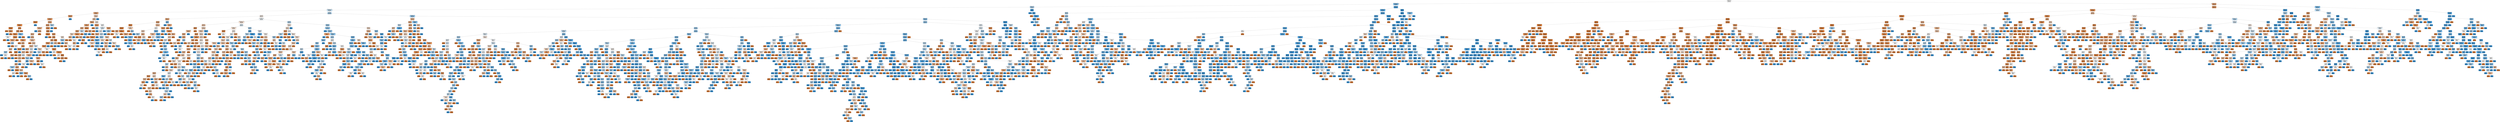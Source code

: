 digraph Tree {
node [shape=box, style="filled, rounded", color="black", fontname=helvetica] ;
edge [fontname=helvetica] ;
0 [label="relationship <= -0.589\ngini = 0.5\nsamples = 16344\nvalue = [8172, 8172]\nclass = <=50k", fillcolor="#ffffff"] ;
1 [label="educational-num <= 0.553\ngini = 0.399\nsamples = 8578\nvalue = [2364, 6214]\nclass = >50k", fillcolor="#84c2ef"] ;
0 -> 1 [labeldistance=2.5, labelangle=45, headlabel="True"] ;
2 [label="capital-gain <= 0.539\ngini = 0.476\nsamples = 4952\nvalue = [1928, 3024]\nclass = >50k", fillcolor="#b7dbf6"] ;
1 -> 2 ;
3 [label="educational-num <= -1.003\ngini = 0.489\nsamples = 4522\nvalue = [1925, 2597]\nclass = >50k", fillcolor="#cce6f8"] ;
2 -> 3 ;
4 [label="hours-per-week <= 0.248\ngini = 0.391\nsamples = 530\nvalue = [389, 141]\nclass = <=50k", fillcolor="#eeaf81"] ;
3 -> 4 ;
5 [label="capital-gain <= 0.414\ngini = 0.331\nsamples = 368\nvalue = [291, 77]\nclass = <=50k", fillcolor="#eca26d"] ;
4 -> 5 ;
6 [label="hours-per-week <= -0.074\ngini = 0.323\nsamples = 365\nvalue = [291, 74]\nclass = <=50k", fillcolor="#eca16b"] ;
5 -> 6 ;
7 [label="capital-loss <= 5.435\ngini = 0.149\nsamples = 99\nvalue = [91, 8]\nclass = <=50k", fillcolor="#e78c4a"] ;
6 -> 7 ;
8 [label="educational-num <= -2.17\ngini = 0.133\nsamples = 98\nvalue = [91, 7]\nclass = <=50k", fillcolor="#e78b48"] ;
7 -> 8 ;
9 [label="occupation <= 1.045\ngini = 0.041\nsamples = 48\nvalue = [47, 1]\nclass = <=50k", fillcolor="#e6843d"] ;
8 -> 9 ;
10 [label="gini = 0.0\nsamples = 41\nvalue = [41, 0]\nclass = <=50k", fillcolor="#e58139"] ;
9 -> 10 ;
11 [label="occupation <= 1.518\ngini = 0.245\nsamples = 7\nvalue = [6, 1]\nclass = <=50k", fillcolor="#e9965a"] ;
9 -> 11 ;
12 [label="gini = 0.0\nsamples = 1\nvalue = [0, 1]\nclass = >50k", fillcolor="#399de5"] ;
11 -> 12 ;
13 [label="gini = 0.0\nsamples = 6\nvalue = [6, 0]\nclass = <=50k", fillcolor="#e58139"] ;
11 -> 13 ;
14 [label="age <= 2.105\ngini = 0.211\nsamples = 50\nvalue = [44, 6]\nclass = <=50k", fillcolor="#e99254"] ;
8 -> 14 ;
15 [label="age <= 1.959\ngini = 0.278\nsamples = 36\nvalue = [30, 6]\nclass = <=50k", fillcolor="#ea9a61"] ;
14 -> 15 ;
16 [label="native-country <= -2.54\ngini = 0.17\nsamples = 32\nvalue = [29, 3]\nclass = <=50k", fillcolor="#e88e4d"] ;
15 -> 16 ;
17 [label="hours-per-week <= -0.962\ngini = 0.5\nsamples = 2\nvalue = [1, 1]\nclass = <=50k", fillcolor="#ffffff"] ;
16 -> 17 ;
18 [label="gini = 0.0\nsamples = 1\nvalue = [1, 0]\nclass = <=50k", fillcolor="#e58139"] ;
17 -> 18 ;
19 [label="gini = 0.0\nsamples = 1\nvalue = [0, 1]\nclass = >50k", fillcolor="#399de5"] ;
17 -> 19 ;
20 [label="occupation <= -0.728\ngini = 0.124\nsamples = 30\nvalue = [28, 2]\nclass = <=50k", fillcolor="#e78a47"] ;
16 -> 20 ;
21 [label="hours-per-week <= -0.639\ngini = 0.375\nsamples = 8\nvalue = [6, 2]\nclass = <=50k", fillcolor="#eeab7b"] ;
20 -> 21 ;
22 [label="gini = 0.0\nsamples = 5\nvalue = [5, 0]\nclass = <=50k", fillcolor="#e58139"] ;
21 -> 22 ;
23 [label="age <= 0.354\ngini = 0.444\nsamples = 3\nvalue = [1, 2]\nclass = >50k", fillcolor="#9ccef2"] ;
21 -> 23 ;
24 [label="gini = 0.0\nsamples = 2\nvalue = [0, 2]\nclass = >50k", fillcolor="#399de5"] ;
23 -> 24 ;
25 [label="gini = 0.0\nsamples = 1\nvalue = [1, 0]\nclass = <=50k", fillcolor="#e58139"] ;
23 -> 25 ;
26 [label="gini = 0.0\nsamples = 22\nvalue = [22, 0]\nclass = <=50k", fillcolor="#e58139"] ;
20 -> 26 ;
27 [label="hours-per-week <= -1.204\ngini = 0.375\nsamples = 4\nvalue = [1, 3]\nclass = >50k", fillcolor="#7bbeee"] ;
15 -> 27 ;
28 [label="gini = 0.0\nsamples = 3\nvalue = [0, 3]\nclass = >50k", fillcolor="#399de5"] ;
27 -> 28 ;
29 [label="gini = 0.0\nsamples = 1\nvalue = [1, 0]\nclass = <=50k", fillcolor="#e58139"] ;
27 -> 29 ;
30 [label="gini = 0.0\nsamples = 14\nvalue = [14, 0]\nclass = <=50k", fillcolor="#e58139"] ;
14 -> 30 ;
31 [label="gini = 0.0\nsamples = 1\nvalue = [0, 1]\nclass = >50k", fillcolor="#399de5"] ;
7 -> 31 ;
32 [label="capital-loss <= 4.15\ngini = 0.373\nsamples = 266\nvalue = [200, 66]\nclass = <=50k", fillcolor="#eeab7a"] ;
6 -> 32 ;
33 [label="fnlwgt <= 0.108\ngini = 0.353\nsamples = 253\nvalue = [195, 58]\nclass = <=50k", fillcolor="#eda674"] ;
32 -> 33 ;
34 [label="native-country <= -4.534\ngini = 0.417\nsamples = 145\nvalue = [102, 43]\nclass = <=50k", fillcolor="#f0b68c"] ;
33 -> 34 ;
35 [label="gini = 0.0\nsamples = 3\nvalue = [0, 3]\nclass = >50k", fillcolor="#399de5"] ;
34 -> 35 ;
36 [label="age <= 2.032\ngini = 0.405\nsamples = 142\nvalue = [102, 40]\nclass = <=50k", fillcolor="#efb287"] ;
34 -> 36 ;
37 [label="fnlwgt <= -1.502\ngini = 0.419\nsamples = 134\nvalue = [94, 40]\nclass = <=50k", fillcolor="#f0b78d"] ;
36 -> 37 ;
38 [label="gini = 0.0\nsamples = 2\nvalue = [0, 2]\nclass = >50k", fillcolor="#399de5"] ;
37 -> 38 ;
39 [label="age <= 0.354\ngini = 0.41\nsamples = 132\nvalue = [94, 38]\nclass = <=50k", fillcolor="#f0b489"] ;
37 -> 39 ;
40 [label="educational-num <= -1.781\ngini = 0.278\nsamples = 42\nvalue = [35, 7]\nclass = <=50k", fillcolor="#ea9a61"] ;
39 -> 40 ;
41 [label="gini = 0.0\nsamples = 17\nvalue = [17, 0]\nclass = <=50k", fillcolor="#e58139"] ;
40 -> 41 ;
42 [label="age <= -0.448\ngini = 0.403\nsamples = 25\nvalue = [18, 7]\nclass = <=50k", fillcolor="#efb286"] ;
40 -> 42 ;
43 [label="age <= -0.521\ngini = 0.5\nsamples = 8\nvalue = [4, 4]\nclass = <=50k", fillcolor="#ffffff"] ;
42 -> 43 ;
44 [label="fnlwgt <= -0.678\ngini = 0.444\nsamples = 6\nvalue = [4, 2]\nclass = <=50k", fillcolor="#f2c09c"] ;
43 -> 44 ;
45 [label="fnlwgt <= -0.902\ngini = 0.444\nsamples = 3\nvalue = [1, 2]\nclass = >50k", fillcolor="#9ccef2"] ;
44 -> 45 ;
46 [label="gini = 0.0\nsamples = 1\nvalue = [0, 1]\nclass = >50k", fillcolor="#399de5"] ;
45 -> 46 ;
47 [label="occupation <= 0.927\ngini = 0.5\nsamples = 2\nvalue = [1, 1]\nclass = <=50k", fillcolor="#ffffff"] ;
45 -> 47 ;
48 [label="gini = 0.0\nsamples = 1\nvalue = [1, 0]\nclass = <=50k", fillcolor="#e58139"] ;
47 -> 48 ;
49 [label="gini = 0.0\nsamples = 1\nvalue = [0, 1]\nclass = >50k", fillcolor="#399de5"] ;
47 -> 49 ;
50 [label="gini = 0.0\nsamples = 3\nvalue = [3, 0]\nclass = <=50k", fillcolor="#e58139"] ;
44 -> 50 ;
51 [label="gini = 0.0\nsamples = 2\nvalue = [0, 2]\nclass = >50k", fillcolor="#399de5"] ;
43 -> 51 ;
52 [label="fnlwgt <= 0.048\ngini = 0.291\nsamples = 17\nvalue = [14, 3]\nclass = <=50k", fillcolor="#eb9c63"] ;
42 -> 52 ;
53 [label="capital-gain <= 0.063\ngini = 0.219\nsamples = 16\nvalue = [14, 2]\nclass = <=50k", fillcolor="#e99355"] ;
52 -> 53 ;
54 [label="fnlwgt <= -0.654\ngini = 0.124\nsamples = 15\nvalue = [14, 1]\nclass = <=50k", fillcolor="#e78a47"] ;
53 -> 54 ;
55 [label="fnlwgt <= -0.734\ngini = 0.32\nsamples = 5\nvalue = [4, 1]\nclass = <=50k", fillcolor="#eca06a"] ;
54 -> 55 ;
56 [label="gini = 0.0\nsamples = 4\nvalue = [4, 0]\nclass = <=50k", fillcolor="#e58139"] ;
55 -> 56 ;
57 [label="gini = 0.0\nsamples = 1\nvalue = [0, 1]\nclass = >50k", fillcolor="#399de5"] ;
55 -> 57 ;
58 [label="gini = 0.0\nsamples = 10\nvalue = [10, 0]\nclass = <=50k", fillcolor="#e58139"] ;
54 -> 58 ;
59 [label="gini = 0.0\nsamples = 1\nvalue = [0, 1]\nclass = >50k", fillcolor="#399de5"] ;
53 -> 59 ;
60 [label="gini = 0.0\nsamples = 1\nvalue = [0, 1]\nclass = >50k", fillcolor="#399de5"] ;
52 -> 60 ;
61 [label="educational-num <= -2.948\ngini = 0.452\nsamples = 90\nvalue = [59, 31]\nclass = <=50k", fillcolor="#f3c3a1"] ;
39 -> 61 ;
62 [label="gini = 0.0\nsamples = 5\nvalue = [5, 0]\nclass = <=50k", fillcolor="#e58139"] ;
61 -> 62 ;
63 [label="fnlwgt <= -0.048\ngini = 0.463\nsamples = 85\nvalue = [54, 31]\nclass = <=50k", fillcolor="#f4c9ab"] ;
61 -> 63 ;
64 [label="occupation <= 0.809\ngini = 0.444\nsamples = 72\nvalue = [48, 24]\nclass = <=50k", fillcolor="#f2c09c"] ;
63 -> 64 ;
65 [label="fnlwgt <= -0.155\ngini = 0.404\nsamples = 57\nvalue = [41, 16]\nclass = <=50k", fillcolor="#efb286"] ;
64 -> 65 ;
66 [label="fnlwgt <= -0.336\ngini = 0.44\nsamples = 49\nvalue = [33, 16]\nclass = <=50k", fillcolor="#f2be99"] ;
65 -> 66 ;
67 [label="age <= 0.865\ngini = 0.388\nsamples = 38\nvalue = [28, 10]\nclass = <=50k", fillcolor="#eeae80"] ;
66 -> 67 ;
68 [label="gini = 0.0\nsamples = 7\nvalue = [7, 0]\nclass = <=50k", fillcolor="#e58139"] ;
67 -> 68 ;
69 [label="fnlwgt <= -1.44\ngini = 0.437\nsamples = 31\nvalue = [21, 10]\nclass = <=50k", fillcolor="#f1bd97"] ;
67 -> 69 ;
70 [label="gini = 0.0\nsamples = 1\nvalue = [0, 1]\nclass = >50k", fillcolor="#399de5"] ;
69 -> 70 ;
71 [label="age <= 1.922\ngini = 0.42\nsamples = 30\nvalue = [21, 9]\nclass = <=50k", fillcolor="#f0b78e"] ;
69 -> 71 ;
72 [label="age <= 0.938\ngini = 0.4\nsamples = 29\nvalue = [21, 8]\nclass = <=50k", fillcolor="#efb184"] ;
71 -> 72 ;
73 [label="native-country <= -0.547\ngini = 0.444\nsamples = 3\nvalue = [1, 2]\nclass = >50k", fillcolor="#9ccef2"] ;
72 -> 73 ;
74 [label="gini = 0.0\nsamples = 1\nvalue = [1, 0]\nclass = <=50k", fillcolor="#e58139"] ;
73 -> 74 ;
75 [label="gini = 0.0\nsamples = 2\nvalue = [0, 2]\nclass = >50k", fillcolor="#399de5"] ;
73 -> 75 ;
76 [label="fnlwgt <= -0.692\ngini = 0.355\nsamples = 26\nvalue = [20, 6]\nclass = <=50k", fillcolor="#eda774"] ;
72 -> 76 ;
77 [label="workclass <= -0.594\ngini = 0.153\nsamples = 12\nvalue = [11, 1]\nclass = <=50k", fillcolor="#e78c4b"] ;
76 -> 77 ;
78 [label="age <= 1.485\ngini = 0.5\nsamples = 2\nvalue = [1, 1]\nclass = <=50k", fillcolor="#ffffff"] ;
77 -> 78 ;
79 [label="gini = 0.0\nsamples = 1\nvalue = [1, 0]\nclass = <=50k", fillcolor="#e58139"] ;
78 -> 79 ;
80 [label="gini = 0.0\nsamples = 1\nvalue = [0, 1]\nclass = >50k", fillcolor="#399de5"] ;
78 -> 80 ;
81 [label="gini = 0.0\nsamples = 10\nvalue = [10, 0]\nclass = <=50k", fillcolor="#e58139"] ;
77 -> 81 ;
82 [label="fnlwgt <= -0.594\ngini = 0.459\nsamples = 14\nvalue = [9, 5]\nclass = <=50k", fillcolor="#f3c7a7"] ;
76 -> 82 ;
83 [label="occupation <= 0.218\ngini = 0.375\nsamples = 4\nvalue = [1, 3]\nclass = >50k", fillcolor="#7bbeee"] ;
82 -> 83 ;
84 [label="gini = 0.0\nsamples = 3\nvalue = [0, 3]\nclass = >50k", fillcolor="#399de5"] ;
83 -> 84 ;
85 [label="gini = 0.0\nsamples = 1\nvalue = [1, 0]\nclass = <=50k", fillcolor="#e58139"] ;
83 -> 85 ;
86 [label="education <= -1.494\ngini = 0.32\nsamples = 10\nvalue = [8, 2]\nclass = <=50k", fillcolor="#eca06a"] ;
82 -> 86 ;
87 [label="gini = 0.0\nsamples = 7\nvalue = [7, 0]\nclass = <=50k", fillcolor="#e58139"] ;
86 -> 87 ;
88 [label="fnlwgt <= -0.537\ngini = 0.444\nsamples = 3\nvalue = [1, 2]\nclass = >50k", fillcolor="#9ccef2"] ;
86 -> 88 ;
89 [label="gini = 0.0\nsamples = 1\nvalue = [1, 0]\nclass = <=50k", fillcolor="#e58139"] ;
88 -> 89 ;
90 [label="gini = 0.0\nsamples = 2\nvalue = [0, 2]\nclass = >50k", fillcolor="#399de5"] ;
88 -> 90 ;
91 [label="gini = 0.0\nsamples = 1\nvalue = [0, 1]\nclass = >50k", fillcolor="#399de5"] ;
71 -> 91 ;
92 [label="race <= -0.79\ngini = 0.496\nsamples = 11\nvalue = [5, 6]\nclass = >50k", fillcolor="#deeffb"] ;
66 -> 92 ;
93 [label="gini = 0.0\nsamples = 2\nvalue = [2, 0]\nclass = <=50k", fillcolor="#e58139"] ;
92 -> 93 ;
94 [label="education <= -1.494\ngini = 0.444\nsamples = 9\nvalue = [3, 6]\nclass = >50k", fillcolor="#9ccef2"] ;
92 -> 94 ;
95 [label="age <= 0.682\ngini = 0.278\nsamples = 6\nvalue = [1, 5]\nclass = >50k", fillcolor="#61b1ea"] ;
94 -> 95 ;
96 [label="occupation <= -0.373\ngini = 0.5\nsamples = 2\nvalue = [1, 1]\nclass = <=50k", fillcolor="#ffffff"] ;
95 -> 96 ;
97 [label="gini = 0.0\nsamples = 1\nvalue = [1, 0]\nclass = <=50k", fillcolor="#e58139"] ;
96 -> 97 ;
98 [label="gini = 0.0\nsamples = 1\nvalue = [0, 1]\nclass = >50k", fillcolor="#399de5"] ;
96 -> 98 ;
99 [label="gini = 0.0\nsamples = 4\nvalue = [0, 4]\nclass = >50k", fillcolor="#399de5"] ;
95 -> 99 ;
100 [label="hours-per-week <= 0.006\ngini = 0.444\nsamples = 3\nvalue = [2, 1]\nclass = <=50k", fillcolor="#f2c09c"] ;
94 -> 100 ;
101 [label="gini = 0.0\nsamples = 2\nvalue = [2, 0]\nclass = <=50k", fillcolor="#e58139"] ;
100 -> 101 ;
102 [label="gini = 0.0\nsamples = 1\nvalue = [0, 1]\nclass = >50k", fillcolor="#399de5"] ;
100 -> 102 ;
103 [label="gini = 0.0\nsamples = 8\nvalue = [8, 0]\nclass = <=50k", fillcolor="#e58139"] ;
65 -> 103 ;
104 [label="workclass <= 0.771\ngini = 0.498\nsamples = 15\nvalue = [7, 8]\nclass = >50k", fillcolor="#e6f3fc"] ;
64 -> 104 ;
105 [label="fnlwgt <= -0.209\ngini = 0.486\nsamples = 12\nvalue = [7, 5]\nclass = <=50k", fillcolor="#f8dbc6"] ;
104 -> 105 ;
106 [label="educational-num <= -2.559\ngini = 0.42\nsamples = 10\nvalue = [7, 3]\nclass = <=50k", fillcolor="#f0b78e"] ;
105 -> 106 ;
107 [label="gini = 0.0\nsamples = 1\nvalue = [0, 1]\nclass = >50k", fillcolor="#399de5"] ;
106 -> 107 ;
108 [label="capital-loss <= 1.625\ngini = 0.346\nsamples = 9\nvalue = [7, 2]\nclass = <=50k", fillcolor="#eca572"] ;
106 -> 108 ;
109 [label="age <= 1.521\ngini = 0.219\nsamples = 8\nvalue = [7, 1]\nclass = <=50k", fillcolor="#e99355"] ;
108 -> 109 ;
110 [label="gini = 0.0\nsamples = 6\nvalue = [6, 0]\nclass = <=50k", fillcolor="#e58139"] ;
109 -> 110 ;
111 [label="occupation <= 1.518\ngini = 0.5\nsamples = 2\nvalue = [1, 1]\nclass = <=50k", fillcolor="#ffffff"] ;
109 -> 111 ;
112 [label="gini = 0.0\nsamples = 1\nvalue = [0, 1]\nclass = >50k", fillcolor="#399de5"] ;
111 -> 112 ;
113 [label="gini = 0.0\nsamples = 1\nvalue = [1, 0]\nclass = <=50k", fillcolor="#e58139"] ;
111 -> 113 ;
114 [label="gini = 0.0\nsamples = 1\nvalue = [0, 1]\nclass = >50k", fillcolor="#399de5"] ;
108 -> 114 ;
115 [label="gini = 0.0\nsamples = 2\nvalue = [0, 2]\nclass = >50k", fillcolor="#399de5"] ;
105 -> 115 ;
116 [label="gini = 0.0\nsamples = 3\nvalue = [0, 3]\nclass = >50k", fillcolor="#399de5"] ;
104 -> 116 ;
117 [label="education <= -2.526\ngini = 0.497\nsamples = 13\nvalue = [6, 7]\nclass = >50k", fillcolor="#e3f1fb"] ;
63 -> 117 ;
118 [label="gini = 0.0\nsamples = 3\nvalue = [0, 3]\nclass = >50k", fillcolor="#399de5"] ;
117 -> 118 ;
119 [label="occupation <= -0.373\ngini = 0.48\nsamples = 10\nvalue = [6, 4]\nclass = <=50k", fillcolor="#f6d5bd"] ;
117 -> 119 ;
120 [label="education <= -1.236\ngini = 0.48\nsamples = 5\nvalue = [2, 3]\nclass = >50k", fillcolor="#bddef6"] ;
119 -> 120 ;
121 [label="gini = 0.0\nsamples = 3\nvalue = [0, 3]\nclass = >50k", fillcolor="#399de5"] ;
120 -> 121 ;
122 [label="gini = 0.0\nsamples = 2\nvalue = [2, 0]\nclass = <=50k", fillcolor="#e58139"] ;
120 -> 122 ;
123 [label="fnlwgt <= 0.04\ngini = 0.32\nsamples = 5\nvalue = [4, 1]\nclass = <=50k", fillcolor="#eca06a"] ;
119 -> 123 ;
124 [label="gini = 0.0\nsamples = 4\nvalue = [4, 0]\nclass = <=50k", fillcolor="#e58139"] ;
123 -> 124 ;
125 [label="gini = 0.0\nsamples = 1\nvalue = [0, 1]\nclass = >50k", fillcolor="#399de5"] ;
123 -> 125 ;
126 [label="gini = 0.0\nsamples = 8\nvalue = [8, 0]\nclass = <=50k", fillcolor="#e58139"] ;
36 -> 126 ;
127 [label="workclass <= 1.796\ngini = 0.239\nsamples = 108\nvalue = [93, 15]\nclass = <=50k", fillcolor="#e99559"] ;
33 -> 127 ;
128 [label="age <= -0.083\ngini = 0.215\nsamples = 106\nvalue = [93, 13]\nclass = <=50k", fillcolor="#e99355"] ;
127 -> 128 ;
129 [label="occupation <= -1.082\ngini = 0.05\nsamples = 39\nvalue = [38, 1]\nclass = <=50k", fillcolor="#e6843e"] ;
128 -> 129 ;
130 [label="gini = 0.0\nsamples = 1\nvalue = [0, 1]\nclass = >50k", fillcolor="#399de5"] ;
129 -> 130 ;
131 [label="gini = 0.0\nsamples = 38\nvalue = [38, 0]\nclass = <=50k", fillcolor="#e58139"] ;
129 -> 131 ;
132 [label="fnlwgt <= 1.998\ngini = 0.294\nsamples = 67\nvalue = [55, 12]\nclass = <=50k", fillcolor="#eb9c64"] ;
128 -> 132 ;
133 [label="age <= 1.084\ngini = 0.238\nsamples = 58\nvalue = [50, 8]\nclass = <=50k", fillcolor="#e99559"] ;
132 -> 133 ;
134 [label="age <= 1.011\ngini = 0.327\nsamples = 34\nvalue = [27, 7]\nclass = <=50k", fillcolor="#eca26c"] ;
133 -> 134 ;
135 [label="capital-gain <= 0.063\ngini = 0.271\nsamples = 31\nvalue = [26, 5]\nclass = <=50k", fillcolor="#ea995f"] ;
134 -> 135 ;
136 [label="occupation <= -1.082\ngini = 0.231\nsamples = 30\nvalue = [26, 4]\nclass = <=50k", fillcolor="#e99457"] ;
135 -> 136 ;
137 [label="educational-num <= -1.975\ngini = 0.5\nsamples = 2\nvalue = [1, 1]\nclass = <=50k", fillcolor="#ffffff"] ;
136 -> 137 ;
138 [label="gini = 0.0\nsamples = 1\nvalue = [1, 0]\nclass = <=50k", fillcolor="#e58139"] ;
137 -> 138 ;
139 [label="gini = 0.0\nsamples = 1\nvalue = [0, 1]\nclass = >50k", fillcolor="#399de5"] ;
137 -> 139 ;
140 [label="education <= -2.526\ngini = 0.191\nsamples = 28\nvalue = [25, 3]\nclass = <=50k", fillcolor="#e89051"] ;
136 -> 140 ;
141 [label="fnlwgt <= 0.476\ngini = 0.5\nsamples = 2\nvalue = [1, 1]\nclass = <=50k", fillcolor="#ffffff"] ;
140 -> 141 ;
142 [label="gini = 0.0\nsamples = 1\nvalue = [0, 1]\nclass = >50k", fillcolor="#399de5"] ;
141 -> 142 ;
143 [label="gini = 0.0\nsamples = 1\nvalue = [1, 0]\nclass = <=50k", fillcolor="#e58139"] ;
141 -> 143 ;
144 [label="educational-num <= -2.948\ngini = 0.142\nsamples = 26\nvalue = [24, 2]\nclass = <=50k", fillcolor="#e78c49"] ;
140 -> 144 ;
145 [label="fnlwgt <= 0.868\ngini = 0.5\nsamples = 2\nvalue = [1, 1]\nclass = <=50k", fillcolor="#ffffff"] ;
144 -> 145 ;
146 [label="gini = 0.0\nsamples = 1\nvalue = [0, 1]\nclass = >50k", fillcolor="#399de5"] ;
145 -> 146 ;
147 [label="gini = 0.0\nsamples = 1\nvalue = [1, 0]\nclass = <=50k", fillcolor="#e58139"] ;
145 -> 147 ;
148 [label="age <= 0.135\ngini = 0.08\nsamples = 24\nvalue = [23, 1]\nclass = <=50k", fillcolor="#e68642"] ;
144 -> 148 ;
149 [label="age <= 0.062\ngini = 0.278\nsamples = 6\nvalue = [5, 1]\nclass = <=50k", fillcolor="#ea9a61"] ;
148 -> 149 ;
150 [label="gini = 0.0\nsamples = 5\nvalue = [5, 0]\nclass = <=50k", fillcolor="#e58139"] ;
149 -> 150 ;
151 [label="gini = 0.0\nsamples = 1\nvalue = [0, 1]\nclass = >50k", fillcolor="#399de5"] ;
149 -> 151 ;
152 [label="gini = 0.0\nsamples = 18\nvalue = [18, 0]\nclass = <=50k", fillcolor="#e58139"] ;
148 -> 152 ;
153 [label="gini = 0.0\nsamples = 1\nvalue = [0, 1]\nclass = >50k", fillcolor="#399de5"] ;
135 -> 153 ;
154 [label="race <= -0.79\ngini = 0.444\nsamples = 3\nvalue = [1, 2]\nclass = >50k", fillcolor="#9ccef2"] ;
134 -> 154 ;
155 [label="gini = 0.0\nsamples = 1\nvalue = [1, 0]\nclass = <=50k", fillcolor="#e58139"] ;
154 -> 155 ;
156 [label="gini = 0.0\nsamples = 2\nvalue = [0, 2]\nclass = >50k", fillcolor="#399de5"] ;
154 -> 156 ;
157 [label="race <= -0.79\ngini = 0.08\nsamples = 24\nvalue = [23, 1]\nclass = <=50k", fillcolor="#e68642"] ;
133 -> 157 ;
158 [label="age <= 1.594\ngini = 0.444\nsamples = 3\nvalue = [2, 1]\nclass = <=50k", fillcolor="#f2c09c"] ;
157 -> 158 ;
159 [label="gini = 0.0\nsamples = 1\nvalue = [0, 1]\nclass = >50k", fillcolor="#399de5"] ;
158 -> 159 ;
160 [label="gini = 0.0\nsamples = 2\nvalue = [2, 0]\nclass = <=50k", fillcolor="#e58139"] ;
158 -> 160 ;
161 [label="gini = 0.0\nsamples = 21\nvalue = [21, 0]\nclass = <=50k", fillcolor="#e58139"] ;
157 -> 161 ;
162 [label="fnlwgt <= 3.37\ngini = 0.494\nsamples = 9\nvalue = [5, 4]\nclass = <=50k", fillcolor="#fae6d7"] ;
132 -> 162 ;
163 [label="occupation <= -0.491\ngini = 0.444\nsamples = 6\nvalue = [2, 4]\nclass = >50k", fillcolor="#9ccef2"] ;
162 -> 163 ;
164 [label="gini = 0.0\nsamples = 3\nvalue = [0, 3]\nclass = >50k", fillcolor="#399de5"] ;
163 -> 164 ;
165 [label="fnlwgt <= 2.367\ngini = 0.444\nsamples = 3\nvalue = [2, 1]\nclass = <=50k", fillcolor="#f2c09c"] ;
163 -> 165 ;
166 [label="gini = 0.0\nsamples = 1\nvalue = [1, 0]\nclass = <=50k", fillcolor="#e58139"] ;
165 -> 166 ;
167 [label="occupation <= -0.018\ngini = 0.5\nsamples = 2\nvalue = [1, 1]\nclass = <=50k", fillcolor="#ffffff"] ;
165 -> 167 ;
168 [label="gini = 0.0\nsamples = 1\nvalue = [1, 0]\nclass = <=50k", fillcolor="#e58139"] ;
167 -> 168 ;
169 [label="gini = 0.0\nsamples = 1\nvalue = [0, 1]\nclass = >50k", fillcolor="#399de5"] ;
167 -> 169 ;
170 [label="gini = 0.0\nsamples = 3\nvalue = [3, 0]\nclass = <=50k", fillcolor="#e58139"] ;
162 -> 170 ;
171 [label="gini = 0.0\nsamples = 2\nvalue = [0, 2]\nclass = >50k", fillcolor="#399de5"] ;
127 -> 171 ;
172 [label="capital-loss <= 4.769\ngini = 0.473\nsamples = 13\nvalue = [5, 8]\nclass = >50k", fillcolor="#b5daf5"] ;
32 -> 172 ;
173 [label="gini = 0.0\nsamples = 8\nvalue = [0, 8]\nclass = >50k", fillcolor="#399de5"] ;
172 -> 173 ;
174 [label="gini = 0.0\nsamples = 5\nvalue = [5, 0]\nclass = <=50k", fillcolor="#e58139"] ;
172 -> 174 ;
175 [label="gini = 0.0\nsamples = 3\nvalue = [0, 3]\nclass = >50k", fillcolor="#399de5"] ;
5 -> 175 ;
176 [label="capital-loss <= 4.199\ngini = 0.478\nsamples = 162\nvalue = [98, 64]\nclass = <=50k", fillcolor="#f6d3ba"] ;
4 -> 176 ;
177 [label="age <= 0.354\ngini = 0.467\nsamples = 156\nvalue = [98, 58]\nclass = <=50k", fillcolor="#f4ccae"] ;
176 -> 177 ;
178 [label="capital-gain <= 0.225\ngini = 0.371\nsamples = 65\nvalue = [49, 16]\nclass = <=50k", fillcolor="#edaa7a"] ;
177 -> 178 ;
179 [label="hours-per-week <= 1.378\ngini = 0.346\nsamples = 63\nvalue = [49, 14]\nclass = <=50k", fillcolor="#eca572"] ;
178 -> 179 ;
180 [label="fnlwgt <= 1.183\ngini = 0.402\nsamples = 43\nvalue = [31, 12]\nclass = <=50k", fillcolor="#efb286"] ;
179 -> 180 ;
181 [label="fnlwgt <= -0.136\ngini = 0.346\nsamples = 36\nvalue = [28, 8]\nclass = <=50k", fillcolor="#eca572"] ;
180 -> 181 ;
182 [label="education <= -1.236\ngini = 0.486\nsamples = 12\nvalue = [7, 5]\nclass = <=50k", fillcolor="#f8dbc6"] ;
181 -> 182 ;
183 [label="fnlwgt <= -0.59\ngini = 0.42\nsamples = 10\nvalue = [7, 3]\nclass = <=50k", fillcolor="#f0b78e"] ;
182 -> 183 ;
184 [label="gini = 0.0\nsamples = 4\nvalue = [4, 0]\nclass = <=50k", fillcolor="#e58139"] ;
183 -> 184 ;
185 [label="occupation <= -0.609\ngini = 0.5\nsamples = 6\nvalue = [3, 3]\nclass = <=50k", fillcolor="#ffffff"] ;
183 -> 185 ;
186 [label="age <= -0.229\ngini = 0.375\nsamples = 4\nvalue = [3, 1]\nclass = <=50k", fillcolor="#eeab7b"] ;
185 -> 186 ;
187 [label="age <= -0.558\ngini = 0.5\nsamples = 2\nvalue = [1, 1]\nclass = <=50k", fillcolor="#ffffff"] ;
186 -> 187 ;
188 [label="gini = 0.0\nsamples = 1\nvalue = [1, 0]\nclass = <=50k", fillcolor="#e58139"] ;
187 -> 188 ;
189 [label="gini = 0.0\nsamples = 1\nvalue = [0, 1]\nclass = >50k", fillcolor="#399de5"] ;
187 -> 189 ;
190 [label="gini = 0.0\nsamples = 2\nvalue = [2, 0]\nclass = <=50k", fillcolor="#e58139"] ;
186 -> 190 ;
191 [label="gini = 0.0\nsamples = 2\nvalue = [0, 2]\nclass = >50k", fillcolor="#399de5"] ;
185 -> 191 ;
192 [label="gini = 0.0\nsamples = 2\nvalue = [0, 2]\nclass = >50k", fillcolor="#399de5"] ;
182 -> 192 ;
193 [label="educational-num <= -1.392\ngini = 0.219\nsamples = 24\nvalue = [21, 3]\nclass = <=50k", fillcolor="#e99355"] ;
181 -> 193 ;
194 [label="gini = 0.0\nsamples = 14\nvalue = [14, 0]\nclass = <=50k", fillcolor="#e58139"] ;
193 -> 194 ;
195 [label="age <= -0.63\ngini = 0.42\nsamples = 10\nvalue = [7, 3]\nclass = <=50k", fillcolor="#f0b78e"] ;
193 -> 195 ;
196 [label="gini = 0.0\nsamples = 2\nvalue = [0, 2]\nclass = >50k", fillcolor="#399de5"] ;
195 -> 196 ;
197 [label="fnlwgt <= 0.723\ngini = 0.219\nsamples = 8\nvalue = [7, 1]\nclass = <=50k", fillcolor="#e99355"] ;
195 -> 197 ;
198 [label="gini = 0.0\nsamples = 7\nvalue = [7, 0]\nclass = <=50k", fillcolor="#e58139"] ;
197 -> 198 ;
199 [label="gini = 0.0\nsamples = 1\nvalue = [0, 1]\nclass = >50k", fillcolor="#399de5"] ;
197 -> 199 ;
200 [label="hours-per-week <= 0.571\ngini = 0.49\nsamples = 7\nvalue = [3, 4]\nclass = >50k", fillcolor="#cee6f8"] ;
180 -> 200 ;
201 [label="gini = 0.0\nsamples = 2\nvalue = [2, 0]\nclass = <=50k", fillcolor="#e58139"] ;
200 -> 201 ;
202 [label="fnlwgt <= 2.424\ngini = 0.32\nsamples = 5\nvalue = [1, 4]\nclass = >50k", fillcolor="#6ab6ec"] ;
200 -> 202 ;
203 [label="gini = 0.0\nsamples = 4\nvalue = [0, 4]\nclass = >50k", fillcolor="#399de5"] ;
202 -> 203 ;
204 [label="gini = 0.0\nsamples = 1\nvalue = [1, 0]\nclass = <=50k", fillcolor="#e58139"] ;
202 -> 204 ;
205 [label="occupation <= -0.137\ngini = 0.18\nsamples = 20\nvalue = [18, 2]\nclass = <=50k", fillcolor="#e88f4f"] ;
179 -> 205 ;
206 [label="gini = 0.0\nsamples = 13\nvalue = [13, 0]\nclass = <=50k", fillcolor="#e58139"] ;
205 -> 206 ;
207 [label="age <= -0.339\ngini = 0.408\nsamples = 7\nvalue = [5, 2]\nclass = <=50k", fillcolor="#efb388"] ;
205 -> 207 ;
208 [label="gini = 0.0\nsamples = 2\nvalue = [0, 2]\nclass = >50k", fillcolor="#399de5"] ;
207 -> 208 ;
209 [label="gini = 0.0\nsamples = 5\nvalue = [5, 0]\nclass = <=50k", fillcolor="#e58139"] ;
207 -> 209 ;
210 [label="gini = 0.0\nsamples = 2\nvalue = [0, 2]\nclass = >50k", fillcolor="#399de5"] ;
178 -> 210 ;
211 [label="race <= -0.199\ngini = 0.497\nsamples = 91\nvalue = [49, 42]\nclass = <=50k", fillcolor="#fbede3"] ;
177 -> 211 ;
212 [label="education <= -1.494\ngini = 0.278\nsamples = 12\nvalue = [10, 2]\nclass = <=50k", fillcolor="#ea9a61"] ;
211 -> 212 ;
213 [label="gini = 0.0\nsamples = 9\nvalue = [9, 0]\nclass = <=50k", fillcolor="#e58139"] ;
212 -> 213 ;
214 [label="race <= -3.154\ngini = 0.444\nsamples = 3\nvalue = [1, 2]\nclass = >50k", fillcolor="#9ccef2"] ;
212 -> 214 ;
215 [label="gini = 0.0\nsamples = 1\nvalue = [1, 0]\nclass = <=50k", fillcolor="#e58139"] ;
214 -> 215 ;
216 [label="gini = 0.0\nsamples = 2\nvalue = [0, 2]\nclass = >50k", fillcolor="#399de5"] ;
214 -> 216 ;
217 [label="fnlwgt <= 0.858\ngini = 0.5\nsamples = 79\nvalue = [39, 40]\nclass = >50k", fillcolor="#fafdfe"] ;
211 -> 217 ;
218 [label="hours-per-week <= 2.992\ngini = 0.496\nsamples = 70\nvalue = [32, 38]\nclass = >50k", fillcolor="#e0f0fb"] ;
217 -> 218 ;
219 [label="fnlwgt <= -0.847\ngini = 0.5\nsamples = 65\nvalue = [32, 33]\nclass = >50k", fillcolor="#f9fcfe"] ;
218 -> 219 ;
220 [label="occupation <= 1.518\ngini = 0.391\nsamples = 15\nvalue = [11, 4]\nclass = <=50k", fillcolor="#eeaf81"] ;
219 -> 220 ;
221 [label="educational-num <= -2.753\ngini = 0.153\nsamples = 12\nvalue = [11, 1]\nclass = <=50k", fillcolor="#e78c4b"] ;
220 -> 221 ;
222 [label="gini = 0.0\nsamples = 1\nvalue = [0, 1]\nclass = >50k", fillcolor="#399de5"] ;
221 -> 222 ;
223 [label="gini = 0.0\nsamples = 11\nvalue = [11, 0]\nclass = <=50k", fillcolor="#e58139"] ;
221 -> 223 ;
224 [label="gini = 0.0\nsamples = 3\nvalue = [0, 3]\nclass = >50k", fillcolor="#399de5"] ;
220 -> 224 ;
225 [label="fnlwgt <= -0.021\ngini = 0.487\nsamples = 50\nvalue = [21, 29]\nclass = >50k", fillcolor="#c8e4f8"] ;
219 -> 225 ;
226 [label="occupation <= 0.218\ngini = 0.444\nsamples = 36\nvalue = [12, 24]\nclass = >50k", fillcolor="#9ccef2"] ;
225 -> 226 ;
227 [label="native-country <= -0.096\ngini = 0.298\nsamples = 22\nvalue = [4, 18]\nclass = >50k", fillcolor="#65b3eb"] ;
226 -> 227 ;
228 [label="educational-num <= -2.559\ngini = 0.48\nsamples = 5\nvalue = [3, 2]\nclass = <=50k", fillcolor="#f6d5bd"] ;
227 -> 228 ;
229 [label="gini = 0.0\nsamples = 2\nvalue = [0, 2]\nclass = >50k", fillcolor="#399de5"] ;
228 -> 229 ;
230 [label="gini = 0.0\nsamples = 3\nvalue = [3, 0]\nclass = <=50k", fillcolor="#e58139"] ;
228 -> 230 ;
231 [label="education <= -2.526\ngini = 0.111\nsamples = 17\nvalue = [1, 16]\nclass = >50k", fillcolor="#45a3e7"] ;
227 -> 231 ;
232 [label="hours-per-week <= 1.176\ngini = 0.375\nsamples = 4\nvalue = [1, 3]\nclass = >50k", fillcolor="#7bbeee"] ;
231 -> 232 ;
233 [label="gini = 0.0\nsamples = 3\nvalue = [0, 3]\nclass = >50k", fillcolor="#399de5"] ;
232 -> 233 ;
234 [label="gini = 0.0\nsamples = 1\nvalue = [1, 0]\nclass = <=50k", fillcolor="#e58139"] ;
232 -> 234 ;
235 [label="gini = 0.0\nsamples = 13\nvalue = [0, 13]\nclass = >50k", fillcolor="#399de5"] ;
231 -> 235 ;
236 [label="hours-per-week <= 0.329\ngini = 0.49\nsamples = 14\nvalue = [8, 6]\nclass = <=50k", fillcolor="#f8e0ce"] ;
226 -> 236 ;
237 [label="gini = 0.0\nsamples = 2\nvalue = [0, 2]\nclass = >50k", fillcolor="#399de5"] ;
236 -> 237 ;
238 [label="education <= -1.236\ngini = 0.444\nsamples = 12\nvalue = [8, 4]\nclass = <=50k", fillcolor="#f2c09c"] ;
236 -> 238 ;
239 [label="fnlwgt <= -0.473\ngini = 0.397\nsamples = 11\nvalue = [8, 3]\nclass = <=50k", fillcolor="#efb083"] ;
238 -> 239 ;
240 [label="fnlwgt <= -0.631\ngini = 0.245\nsamples = 7\nvalue = [6, 1]\nclass = <=50k", fillcolor="#e9965a"] ;
239 -> 240 ;
241 [label="hours-per-week <= 1.782\ngini = 0.5\nsamples = 2\nvalue = [1, 1]\nclass = <=50k", fillcolor="#ffffff"] ;
240 -> 241 ;
242 [label="gini = 0.0\nsamples = 1\nvalue = [0, 1]\nclass = >50k", fillcolor="#399de5"] ;
241 -> 242 ;
243 [label="gini = 0.0\nsamples = 1\nvalue = [1, 0]\nclass = <=50k", fillcolor="#e58139"] ;
241 -> 243 ;
244 [label="gini = 0.0\nsamples = 5\nvalue = [5, 0]\nclass = <=50k", fillcolor="#e58139"] ;
240 -> 244 ;
245 [label="fnlwgt <= -0.23\ngini = 0.5\nsamples = 4\nvalue = [2, 2]\nclass = <=50k", fillcolor="#ffffff"] ;
239 -> 245 ;
246 [label="gini = 0.0\nsamples = 2\nvalue = [0, 2]\nclass = >50k", fillcolor="#399de5"] ;
245 -> 246 ;
247 [label="gini = 0.0\nsamples = 2\nvalue = [2, 0]\nclass = <=50k", fillcolor="#e58139"] ;
245 -> 247 ;
248 [label="gini = 0.0\nsamples = 1\nvalue = [0, 1]\nclass = >50k", fillcolor="#399de5"] ;
238 -> 248 ;
249 [label="occupation <= -0.728\ngini = 0.459\nsamples = 14\nvalue = [9, 5]\nclass = <=50k", fillcolor="#f3c7a7"] ;
225 -> 249 ;
250 [label="gini = 0.0\nsamples = 5\nvalue = [5, 0]\nclass = <=50k", fillcolor="#e58139"] ;
249 -> 250 ;
251 [label="age <= 0.682\ngini = 0.494\nsamples = 9\nvalue = [4, 5]\nclass = >50k", fillcolor="#d7ebfa"] ;
249 -> 251 ;
252 [label="gini = 0.0\nsamples = 2\nvalue = [0, 2]\nclass = >50k", fillcolor="#399de5"] ;
251 -> 252 ;
253 [label="occupation <= 0.809\ngini = 0.49\nsamples = 7\nvalue = [4, 3]\nclass = <=50k", fillcolor="#f8e0ce"] ;
251 -> 253 ;
254 [label="gini = 0.0\nsamples = 3\nvalue = [3, 0]\nclass = <=50k", fillcolor="#e58139"] ;
253 -> 254 ;
255 [label="capital-gain <= 0.017\ngini = 0.375\nsamples = 4\nvalue = [1, 3]\nclass = >50k", fillcolor="#7bbeee"] ;
253 -> 255 ;
256 [label="gini = 0.0\nsamples = 3\nvalue = [0, 3]\nclass = >50k", fillcolor="#399de5"] ;
255 -> 256 ;
257 [label="gini = 0.0\nsamples = 1\nvalue = [1, 0]\nclass = <=50k", fillcolor="#e58139"] ;
255 -> 257 ;
258 [label="gini = 0.0\nsamples = 5\nvalue = [0, 5]\nclass = >50k", fillcolor="#399de5"] ;
218 -> 258 ;
259 [label="education <= -2.526\ngini = 0.346\nsamples = 9\nvalue = [7, 2]\nclass = <=50k", fillcolor="#eca572"] ;
217 -> 259 ;
260 [label="hours-per-week <= 1.58\ngini = 0.444\nsamples = 3\nvalue = [1, 2]\nclass = >50k", fillcolor="#9ccef2"] ;
259 -> 260 ;
261 [label="gini = 0.0\nsamples = 2\nvalue = [0, 2]\nclass = >50k", fillcolor="#399de5"] ;
260 -> 261 ;
262 [label="gini = 0.0\nsamples = 1\nvalue = [1, 0]\nclass = <=50k", fillcolor="#e58139"] ;
260 -> 262 ;
263 [label="gini = 0.0\nsamples = 6\nvalue = [6, 0]\nclass = <=50k", fillcolor="#e58139"] ;
259 -> 263 ;
264 [label="gini = 0.0\nsamples = 6\nvalue = [0, 6]\nclass = >50k", fillcolor="#399de5"] ;
176 -> 264 ;
265 [label="age <= -0.229\ngini = 0.473\nsamples = 3992\nvalue = [1536, 2456]\nclass = >50k", fillcolor="#b5daf5"] ;
3 -> 265 ;
266 [label="age <= -0.886\ngini = 0.499\nsamples = 1072\nvalue = [561, 511]\nclass = <=50k", fillcolor="#fdf4ed"] ;
265 -> 266 ;
267 [label="occupation <= 1.636\ngini = 0.4\nsamples = 177\nvalue = [128, 49]\nclass = <=50k", fillcolor="#efb185"] ;
266 -> 267 ;
268 [label="age <= -1.105\ngini = 0.367\nsamples = 165\nvalue = [125, 40]\nclass = <=50k", fillcolor="#eda978"] ;
267 -> 268 ;
269 [label="workclass <= 0.43\ngini = 0.131\nsamples = 57\nvalue = [53, 4]\nclass = <=50k", fillcolor="#e78b48"] ;
268 -> 269 ;
270 [label="workclass <= -0.594\ngini = 0.074\nsamples = 52\nvalue = [50, 2]\nclass = <=50k", fillcolor="#e68641"] ;
269 -> 270 ;
271 [label="age <= -1.25\ngini = 0.375\nsamples = 4\nvalue = [3, 1]\nclass = <=50k", fillcolor="#eeab7b"] ;
270 -> 271 ;
272 [label="gini = 0.0\nsamples = 2\nvalue = [2, 0]\nclass = <=50k", fillcolor="#e58139"] ;
271 -> 272 ;
273 [label="hours-per-week <= -0.639\ngini = 0.5\nsamples = 2\nvalue = [1, 1]\nclass = <=50k", fillcolor="#ffffff"] ;
271 -> 273 ;
274 [label="gini = 0.0\nsamples = 1\nvalue = [1, 0]\nclass = <=50k", fillcolor="#e58139"] ;
273 -> 274 ;
275 [label="gini = 0.0\nsamples = 1\nvalue = [0, 1]\nclass = >50k", fillcolor="#399de5"] ;
273 -> 275 ;
276 [label="educational-num <= 0.164\ngini = 0.041\nsamples = 48\nvalue = [47, 1]\nclass = <=50k", fillcolor="#e6843d"] ;
270 -> 276 ;
277 [label="gini = 0.0\nsamples = 44\nvalue = [44, 0]\nclass = <=50k", fillcolor="#e58139"] ;
276 -> 277 ;
278 [label="hours-per-week <= 0.571\ngini = 0.375\nsamples = 4\nvalue = [3, 1]\nclass = <=50k", fillcolor="#eeab7b"] ;
276 -> 278 ;
279 [label="gini = 0.0\nsamples = 3\nvalue = [3, 0]\nclass = <=50k", fillcolor="#e58139"] ;
278 -> 279 ;
280 [label="gini = 0.0\nsamples = 1\nvalue = [0, 1]\nclass = >50k", fillcolor="#399de5"] ;
278 -> 280 ;
281 [label="hours-per-week <= -0.438\ngini = 0.48\nsamples = 5\nvalue = [3, 2]\nclass = <=50k", fillcolor="#f6d5bd"] ;
269 -> 281 ;
282 [label="gini = 0.0\nsamples = 2\nvalue = [2, 0]\nclass = <=50k", fillcolor="#e58139"] ;
281 -> 282 ;
283 [label="age <= -1.177\ngini = 0.444\nsamples = 3\nvalue = [1, 2]\nclass = >50k", fillcolor="#9ccef2"] ;
281 -> 283 ;
284 [label="gini = 0.0\nsamples = 1\nvalue = [1, 0]\nclass = <=50k", fillcolor="#e58139"] ;
283 -> 284 ;
285 [label="gini = 0.0\nsamples = 2\nvalue = [0, 2]\nclass = >50k", fillcolor="#399de5"] ;
283 -> 285 ;
286 [label="occupation <= -0.491\ngini = 0.444\nsamples = 108\nvalue = [72, 36]\nclass = <=50k", fillcolor="#f2c09c"] ;
268 -> 286 ;
287 [label="fnlwgt <= 0.499\ngini = 0.5\nsamples = 48\nvalue = [24, 24]\nclass = <=50k", fillcolor="#ffffff"] ;
286 -> 287 ;
288 [label="fnlwgt <= -0.357\ngini = 0.48\nsamples = 35\nvalue = [21, 14]\nclass = <=50k", fillcolor="#f6d5bd"] ;
287 -> 288 ;
289 [label="workclass <= 1.113\ngini = 0.463\nsamples = 11\nvalue = [4, 7]\nclass = >50k", fillcolor="#aad5f4"] ;
288 -> 289 ;
290 [label="hours-per-week <= -0.357\ngini = 0.346\nsamples = 9\nvalue = [2, 7]\nclass = >50k", fillcolor="#72b9ec"] ;
289 -> 290 ;
291 [label="gini = 0.0\nsamples = 1\nvalue = [1, 0]\nclass = <=50k", fillcolor="#e58139"] ;
290 -> 291 ;
292 [label="occupation <= -0.728\ngini = 0.219\nsamples = 8\nvalue = [1, 7]\nclass = >50k", fillcolor="#55abe9"] ;
290 -> 292 ;
293 [label="gini = 0.0\nsamples = 4\nvalue = [0, 4]\nclass = >50k", fillcolor="#399de5"] ;
292 -> 293 ;
294 [label="hours-per-week <= 0.369\ngini = 0.375\nsamples = 4\nvalue = [1, 3]\nclass = >50k", fillcolor="#7bbeee"] ;
292 -> 294 ;
295 [label="gini = 0.0\nsamples = 2\nvalue = [0, 2]\nclass = >50k", fillcolor="#399de5"] ;
294 -> 295 ;
296 [label="fnlwgt <= -0.549\ngini = 0.5\nsamples = 2\nvalue = [1, 1]\nclass = <=50k", fillcolor="#ffffff"] ;
294 -> 296 ;
297 [label="gini = 0.0\nsamples = 1\nvalue = [1, 0]\nclass = <=50k", fillcolor="#e58139"] ;
296 -> 297 ;
298 [label="gini = 0.0\nsamples = 1\nvalue = [0, 1]\nclass = >50k", fillcolor="#399de5"] ;
296 -> 298 ;
299 [label="gini = 0.0\nsamples = 2\nvalue = [2, 0]\nclass = <=50k", fillcolor="#e58139"] ;
289 -> 299 ;
300 [label="fnlwgt <= -0.003\ngini = 0.413\nsamples = 24\nvalue = [17, 7]\nclass = <=50k", fillcolor="#f0b58b"] ;
288 -> 300 ;
301 [label="education <= 0.7\ngini = 0.18\nsamples = 10\nvalue = [9, 1]\nclass = <=50k", fillcolor="#e88f4f"] ;
300 -> 301 ;
302 [label="gini = 0.0\nsamples = 7\nvalue = [7, 0]\nclass = <=50k", fillcolor="#e58139"] ;
301 -> 302 ;
303 [label="hours-per-week <= 0.168\ngini = 0.444\nsamples = 3\nvalue = [2, 1]\nclass = <=50k", fillcolor="#f2c09c"] ;
301 -> 303 ;
304 [label="gini = 0.0\nsamples = 2\nvalue = [2, 0]\nclass = <=50k", fillcolor="#e58139"] ;
303 -> 304 ;
305 [label="gini = 0.0\nsamples = 1\nvalue = [0, 1]\nclass = >50k", fillcolor="#399de5"] ;
303 -> 305 ;
306 [label="fnlwgt <= 0.202\ngini = 0.49\nsamples = 14\nvalue = [8, 6]\nclass = <=50k", fillcolor="#f8e0ce"] ;
300 -> 306 ;
307 [label="education <= -0.203\ngini = 0.278\nsamples = 6\nvalue = [1, 5]\nclass = >50k", fillcolor="#61b1ea"] ;
306 -> 307 ;
308 [label="gini = 0.0\nsamples = 1\nvalue = [1, 0]\nclass = <=50k", fillcolor="#e58139"] ;
307 -> 308 ;
309 [label="gini = 0.0\nsamples = 5\nvalue = [0, 5]\nclass = >50k", fillcolor="#399de5"] ;
307 -> 309 ;
310 [label="age <= -0.959\ngini = 0.219\nsamples = 8\nvalue = [7, 1]\nclass = <=50k", fillcolor="#e99355"] ;
306 -> 310 ;
311 [label="gini = 0.0\nsamples = 5\nvalue = [5, 0]\nclass = <=50k", fillcolor="#e58139"] ;
310 -> 311 ;
312 [label="occupation <= -1.082\ngini = 0.444\nsamples = 3\nvalue = [2, 1]\nclass = <=50k", fillcolor="#f2c09c"] ;
310 -> 312 ;
313 [label="gini = 0.0\nsamples = 2\nvalue = [2, 0]\nclass = <=50k", fillcolor="#e58139"] ;
312 -> 313 ;
314 [label="gini = 0.0\nsamples = 1\nvalue = [0, 1]\nclass = >50k", fillcolor="#399de5"] ;
312 -> 314 ;
315 [label="education <= -0.203\ngini = 0.355\nsamples = 13\nvalue = [3, 10]\nclass = >50k", fillcolor="#74baed"] ;
287 -> 315 ;
316 [label="educational-num <= -0.225\ngini = 0.444\nsamples = 3\nvalue = [2, 1]\nclass = <=50k", fillcolor="#f2c09c"] ;
315 -> 316 ;
317 [label="gini = 0.0\nsamples = 1\nvalue = [1, 0]\nclass = <=50k", fillcolor="#e58139"] ;
316 -> 317 ;
318 [label="fnlwgt <= 0.965\ngini = 0.5\nsamples = 2\nvalue = [1, 1]\nclass = <=50k", fillcolor="#ffffff"] ;
316 -> 318 ;
319 [label="gini = 0.0\nsamples = 1\nvalue = [1, 0]\nclass = <=50k", fillcolor="#e58139"] ;
318 -> 319 ;
320 [label="gini = 0.0\nsamples = 1\nvalue = [0, 1]\nclass = >50k", fillcolor="#399de5"] ;
318 -> 320 ;
321 [label="occupation <= -1.082\ngini = 0.18\nsamples = 10\nvalue = [1, 9]\nclass = >50k", fillcolor="#4fa8e8"] ;
315 -> 321 ;
322 [label="hours-per-week <= 0.168\ngini = 0.375\nsamples = 4\nvalue = [1, 3]\nclass = >50k", fillcolor="#7bbeee"] ;
321 -> 322 ;
323 [label="gini = 0.0\nsamples = 3\nvalue = [0, 3]\nclass = >50k", fillcolor="#399de5"] ;
322 -> 323 ;
324 [label="gini = 0.0\nsamples = 1\nvalue = [1, 0]\nclass = <=50k", fillcolor="#e58139"] ;
322 -> 324 ;
325 [label="gini = 0.0\nsamples = 6\nvalue = [0, 6]\nclass = >50k", fillcolor="#399de5"] ;
321 -> 325 ;
326 [label="workclass <= -0.594\ngini = 0.32\nsamples = 60\nvalue = [48, 12]\nclass = <=50k", fillcolor="#eca06a"] ;
286 -> 326 ;
327 [label="occupation <= 0.691\ngini = 0.32\nsamples = 5\nvalue = [1, 4]\nclass = >50k", fillcolor="#6ab6ec"] ;
326 -> 327 ;
328 [label="gini = 0.0\nsamples = 1\nvalue = [1, 0]\nclass = <=50k", fillcolor="#e58139"] ;
327 -> 328 ;
329 [label="gini = 0.0\nsamples = 4\nvalue = [0, 4]\nclass = >50k", fillcolor="#399de5"] ;
327 -> 329 ;
330 [label="educational-num <= -0.225\ngini = 0.249\nsamples = 55\nvalue = [47, 8]\nclass = <=50k", fillcolor="#e9965b"] ;
326 -> 330 ;
331 [label="gini = 0.0\nsamples = 28\nvalue = [28, 0]\nclass = <=50k", fillcolor="#e58139"] ;
330 -> 331 ;
332 [label="workclass <= 0.771\ngini = 0.417\nsamples = 27\nvalue = [19, 8]\nclass = <=50k", fillcolor="#f0b68c"] ;
330 -> 332 ;
333 [label="fnlwgt <= 0.227\ngini = 0.48\nsamples = 20\nvalue = [12, 8]\nclass = <=50k", fillcolor="#f6d5bd"] ;
332 -> 333 ;
334 [label="fnlwgt <= -0.561\ngini = 0.497\nsamples = 13\nvalue = [6, 7]\nclass = >50k", fillcolor="#e3f1fb"] ;
333 -> 334 ;
335 [label="gini = 0.0\nsamples = 3\nvalue = [3, 0]\nclass = <=50k", fillcolor="#e58139"] ;
334 -> 335 ;
336 [label="race <= -0.79\ngini = 0.42\nsamples = 10\nvalue = [3, 7]\nclass = >50k", fillcolor="#8ec7f0"] ;
334 -> 336 ;
337 [label="gini = 0.0\nsamples = 1\nvalue = [1, 0]\nclass = <=50k", fillcolor="#e58139"] ;
336 -> 337 ;
338 [label="fnlwgt <= -0.143\ngini = 0.346\nsamples = 9\nvalue = [2, 7]\nclass = >50k", fillcolor="#72b9ec"] ;
336 -> 338 ;
339 [label="gini = 0.0\nsamples = 3\nvalue = [0, 3]\nclass = >50k", fillcolor="#399de5"] ;
338 -> 339 ;
340 [label="fnlwgt <= -0.054\ngini = 0.444\nsamples = 6\nvalue = [2, 4]\nclass = >50k", fillcolor="#9ccef2"] ;
338 -> 340 ;
341 [label="gini = 0.0\nsamples = 1\nvalue = [1, 0]\nclass = <=50k", fillcolor="#e58139"] ;
340 -> 341 ;
342 [label="educational-num <= 0.164\ngini = 0.32\nsamples = 5\nvalue = [1, 4]\nclass = >50k", fillcolor="#6ab6ec"] ;
340 -> 342 ;
343 [label="fnlwgt <= 0.019\ngini = 0.444\nsamples = 3\nvalue = [1, 2]\nclass = >50k", fillcolor="#9ccef2"] ;
342 -> 343 ;
344 [label="gini = 0.0\nsamples = 1\nvalue = [0, 1]\nclass = >50k", fillcolor="#399de5"] ;
343 -> 344 ;
345 [label="hours-per-week <= 0.369\ngini = 0.5\nsamples = 2\nvalue = [1, 1]\nclass = <=50k", fillcolor="#ffffff"] ;
343 -> 345 ;
346 [label="gini = 0.0\nsamples = 1\nvalue = [0, 1]\nclass = >50k", fillcolor="#399de5"] ;
345 -> 346 ;
347 [label="gini = 0.0\nsamples = 1\nvalue = [1, 0]\nclass = <=50k", fillcolor="#e58139"] ;
345 -> 347 ;
348 [label="gini = 0.0\nsamples = 2\nvalue = [0, 2]\nclass = >50k", fillcolor="#399de5"] ;
342 -> 348 ;
349 [label="age <= -1.032\ngini = 0.245\nsamples = 7\nvalue = [6, 1]\nclass = <=50k", fillcolor="#e9965a"] ;
333 -> 349 ;
350 [label="gini = 0.0\nsamples = 1\nvalue = [0, 1]\nclass = >50k", fillcolor="#399de5"] ;
349 -> 350 ;
351 [label="gini = 0.0\nsamples = 6\nvalue = [6, 0]\nclass = <=50k", fillcolor="#e58139"] ;
349 -> 351 ;
352 [label="gini = 0.0\nsamples = 7\nvalue = [7, 0]\nclass = <=50k", fillcolor="#e58139"] ;
332 -> 352 ;
353 [label="age <= -0.959\ngini = 0.375\nsamples = 12\nvalue = [3, 9]\nclass = >50k", fillcolor="#7bbeee"] ;
267 -> 353 ;
354 [label="gini = 0.0\nsamples = 8\nvalue = [0, 8]\nclass = >50k", fillcolor="#399de5"] ;
353 -> 354 ;
355 [label="hours-per-week <= 0.45\ngini = 0.375\nsamples = 4\nvalue = [3, 1]\nclass = <=50k", fillcolor="#eeab7b"] ;
353 -> 355 ;
356 [label="gini = 0.0\nsamples = 3\nvalue = [3, 0]\nclass = <=50k", fillcolor="#e58139"] ;
355 -> 356 ;
357 [label="gini = 0.0\nsamples = 1\nvalue = [0, 1]\nclass = >50k", fillcolor="#399de5"] ;
355 -> 357 ;
358 [label="hours-per-week <= 0.006\ngini = 0.499\nsamples = 895\nvalue = [433, 462]\nclass = >50k", fillcolor="#f3f9fd"] ;
266 -> 358 ;
359 [label="educational-num <= -0.225\ngini = 0.494\nsamples = 508\nvalue = [282, 226]\nclass = <=50k", fillcolor="#fae6d8"] ;
358 -> 359 ;
360 [label="race <= -0.79\ngini = 0.469\nsamples = 299\nvalue = [187, 112]\nclass = <=50k", fillcolor="#f5ccb0"] ;
359 -> 360 ;
361 [label="fnlwgt <= -0.19\ngini = 0.266\nsamples = 38\nvalue = [32, 6]\nclass = <=50k", fillcolor="#ea995e"] ;
360 -> 361 ;
362 [label="native-country <= 0.354\ngini = 0.432\nsamples = 19\nvalue = [13, 6]\nclass = <=50k", fillcolor="#f1bb94"] ;
361 -> 362 ;
363 [label="fnlwgt <= -1.584\ngini = 0.401\nsamples = 18\nvalue = [13, 5]\nclass = <=50k", fillcolor="#efb185"] ;
362 -> 363 ;
364 [label="gini = 0.0\nsamples = 1\nvalue = [0, 1]\nclass = >50k", fillcolor="#399de5"] ;
363 -> 364 ;
365 [label="fnlwgt <= -0.345\ngini = 0.36\nsamples = 17\nvalue = [13, 4]\nclass = <=50k", fillcolor="#eda876"] ;
363 -> 365 ;
366 [label="fnlwgt <= -1.111\ngini = 0.245\nsamples = 14\nvalue = [12, 2]\nclass = <=50k", fillcolor="#e9965a"] ;
365 -> 366 ;
367 [label="fnlwgt <= -1.153\ngini = 0.48\nsamples = 5\nvalue = [3, 2]\nclass = <=50k", fillcolor="#f6d5bd"] ;
366 -> 367 ;
368 [label="gini = 0.0\nsamples = 3\nvalue = [3, 0]\nclass = <=50k", fillcolor="#e58139"] ;
367 -> 368 ;
369 [label="gini = 0.0\nsamples = 2\nvalue = [0, 2]\nclass = >50k", fillcolor="#399de5"] ;
367 -> 369 ;
370 [label="gini = 0.0\nsamples = 9\nvalue = [9, 0]\nclass = <=50k", fillcolor="#e58139"] ;
366 -> 370 ;
371 [label="age <= -0.521\ngini = 0.444\nsamples = 3\nvalue = [1, 2]\nclass = >50k", fillcolor="#9ccef2"] ;
365 -> 371 ;
372 [label="gini = 0.0\nsamples = 2\nvalue = [0, 2]\nclass = >50k", fillcolor="#399de5"] ;
371 -> 372 ;
373 [label="gini = 0.0\nsamples = 1\nvalue = [1, 0]\nclass = <=50k", fillcolor="#e58139"] ;
371 -> 373 ;
374 [label="gini = 0.0\nsamples = 1\nvalue = [0, 1]\nclass = >50k", fillcolor="#399de5"] ;
362 -> 374 ;
375 [label="gini = 0.0\nsamples = 19\nvalue = [19, 0]\nclass = <=50k", fillcolor="#e58139"] ;
361 -> 375 ;
376 [label="capital-loss <= 4.234\ngini = 0.482\nsamples = 261\nvalue = [155, 106]\nclass = <=50k", fillcolor="#f7d7c0"] ;
360 -> 376 ;
377 [label="hours-per-week <= -0.074\ngini = 0.476\nsamples = 253\nvalue = [154, 99]\nclass = <=50k", fillcolor="#f6d2b8"] ;
376 -> 377 ;
378 [label="fnlwgt <= -1.462\ngini = 0.245\nsamples = 21\nvalue = [18, 3]\nclass = <=50k", fillcolor="#e9965a"] ;
377 -> 378 ;
379 [label="gini = 0.0\nsamples = 1\nvalue = [0, 1]\nclass = >50k", fillcolor="#399de5"] ;
378 -> 379 ;
380 [label="hours-per-week <= -0.639\ngini = 0.18\nsamples = 20\nvalue = [18, 2]\nclass = <=50k", fillcolor="#e88f4f"] ;
378 -> 380 ;
381 [label="age <= -0.375\ngini = 0.346\nsamples = 9\nvalue = [7, 2]\nclass = <=50k", fillcolor="#eca572"] ;
380 -> 381 ;
382 [label="fnlwgt <= 0.221\ngini = 0.48\nsamples = 5\nvalue = [3, 2]\nclass = <=50k", fillcolor="#f6d5bd"] ;
381 -> 382 ;
383 [label="age <= -0.448\ngini = 0.444\nsamples = 3\nvalue = [1, 2]\nclass = >50k", fillcolor="#9ccef2"] ;
382 -> 383 ;
384 [label="gini = 0.0\nsamples = 1\nvalue = [0, 1]\nclass = >50k", fillcolor="#399de5"] ;
383 -> 384 ;
385 [label="hours-per-week <= -1.245\ngini = 0.5\nsamples = 2\nvalue = [1, 1]\nclass = <=50k", fillcolor="#ffffff"] ;
383 -> 385 ;
386 [label="gini = 0.0\nsamples = 1\nvalue = [1, 0]\nclass = <=50k", fillcolor="#e58139"] ;
385 -> 386 ;
387 [label="gini = 0.0\nsamples = 1\nvalue = [0, 1]\nclass = >50k", fillcolor="#399de5"] ;
385 -> 387 ;
388 [label="gini = 0.0\nsamples = 2\nvalue = [2, 0]\nclass = <=50k", fillcolor="#e58139"] ;
382 -> 388 ;
389 [label="gini = 0.0\nsamples = 4\nvalue = [4, 0]\nclass = <=50k", fillcolor="#e58139"] ;
381 -> 389 ;
390 [label="gini = 0.0\nsamples = 11\nvalue = [11, 0]\nclass = <=50k", fillcolor="#e58139"] ;
380 -> 390 ;
391 [label="capital-loss <= 1.625\ngini = 0.485\nsamples = 232\nvalue = [136, 96]\nclass = <=50k", fillcolor="#f7dac5"] ;
377 -> 391 ;
392 [label="fnlwgt <= 0.738\ngini = 0.489\nsamples = 225\nvalue = [129, 96]\nclass = <=50k", fillcolor="#f8dfcc"] ;
391 -> 392 ;
393 [label="fnlwgt <= -1.071\ngini = 0.497\nsamples = 178\nvalue = [96, 82]\nclass = <=50k", fillcolor="#fbede2"] ;
392 -> 393 ;
394 [label="fnlwgt <= -1.516\ngini = 0.351\nsamples = 22\nvalue = [17, 5]\nclass = <=50k", fillcolor="#eda673"] ;
393 -> 394 ;
395 [label="gini = 0.0\nsamples = 1\nvalue = [0, 1]\nclass = >50k", fillcolor="#399de5"] ;
394 -> 395 ;
396 [label="age <= -0.339\ngini = 0.308\nsamples = 21\nvalue = [17, 4]\nclass = <=50k", fillcolor="#eb9f68"] ;
394 -> 396 ;
397 [label="workclass <= 0.771\ngini = 0.375\nsamples = 16\nvalue = [12, 4]\nclass = <=50k", fillcolor="#eeab7b"] ;
396 -> 397 ;
398 [label="fnlwgt <= -1.425\ngini = 0.426\nsamples = 13\nvalue = [9, 4]\nclass = <=50k", fillcolor="#f1b991"] ;
397 -> 398 ;
399 [label="gini = 0.0\nsamples = 2\nvalue = [2, 0]\nclass = <=50k", fillcolor="#e58139"] ;
398 -> 399 ;
400 [label="fnlwgt <= -1.398\ngini = 0.463\nsamples = 11\nvalue = [7, 4]\nclass = <=50k", fillcolor="#f4c9aa"] ;
398 -> 400 ;
401 [label="gini = 0.0\nsamples = 1\nvalue = [0, 1]\nclass = >50k", fillcolor="#399de5"] ;
400 -> 401 ;
402 [label="fnlwgt <= -1.329\ngini = 0.42\nsamples = 10\nvalue = [7, 3]\nclass = <=50k", fillcolor="#f0b78e"] ;
400 -> 402 ;
403 [label="gini = 0.0\nsamples = 3\nvalue = [3, 0]\nclass = <=50k", fillcolor="#e58139"] ;
402 -> 403 ;
404 [label="occupation <= 0.691\ngini = 0.49\nsamples = 7\nvalue = [4, 3]\nclass = <=50k", fillcolor="#f8e0ce"] ;
402 -> 404 ;
405 [label="fnlwgt <= -1.254\ngini = 0.48\nsamples = 5\nvalue = [2, 3]\nclass = >50k", fillcolor="#bddef6"] ;
404 -> 405 ;
406 [label="gini = 0.0\nsamples = 2\nvalue = [0, 2]\nclass = >50k", fillcolor="#399de5"] ;
405 -> 406 ;
407 [label="age <= -0.667\ngini = 0.444\nsamples = 3\nvalue = [2, 1]\nclass = <=50k", fillcolor="#f2c09c"] ;
405 -> 407 ;
408 [label="gini = 0.0\nsamples = 1\nvalue = [0, 1]\nclass = >50k", fillcolor="#399de5"] ;
407 -> 408 ;
409 [label="gini = 0.0\nsamples = 2\nvalue = [2, 0]\nclass = <=50k", fillcolor="#e58139"] ;
407 -> 409 ;
410 [label="gini = 0.0\nsamples = 2\nvalue = [2, 0]\nclass = <=50k", fillcolor="#e58139"] ;
404 -> 410 ;
411 [label="gini = 0.0\nsamples = 3\nvalue = [3, 0]\nclass = <=50k", fillcolor="#e58139"] ;
397 -> 411 ;
412 [label="gini = 0.0\nsamples = 5\nvalue = [5, 0]\nclass = <=50k", fillcolor="#e58139"] ;
396 -> 412 ;
413 [label="native-country <= -3.505\ngini = 0.5\nsamples = 156\nvalue = [79, 77]\nclass = <=50k", fillcolor="#fefcfa"] ;
393 -> 413 ;
414 [label="gini = 0.0\nsamples = 4\nvalue = [4, 0]\nclass = <=50k", fillcolor="#e58139"] ;
413 -> 414 ;
415 [label="fnlwgt <= 0.625\ngini = 0.5\nsamples = 152\nvalue = [75, 77]\nclass = >50k", fillcolor="#fafcfe"] ;
413 -> 415 ;
416 [label="fnlwgt <= -1.012\ngini = 0.5\nsamples = 145\nvalue = [74, 71]\nclass = <=50k", fillcolor="#fefaf7"] ;
415 -> 416 ;
417 [label="gini = 0.0\nsamples = 3\nvalue = [0, 3]\nclass = >50k", fillcolor="#399de5"] ;
416 -> 417 ;
418 [label="occupation <= 0.573\ngini = 0.499\nsamples = 142\nvalue = [74, 68]\nclass = <=50k", fillcolor="#fdf5ef"] ;
416 -> 418 ;
419 [label="occupation <= 0.218\ngini = 0.493\nsamples = 107\nvalue = [60, 47]\nclass = <=50k", fillcolor="#f9e4d4"] ;
418 -> 419 ;
420 [label="fnlwgt <= 0.586\ngini = 0.499\nsamples = 97\nvalue = [51, 46]\nclass = <=50k", fillcolor="#fcf3ec"] ;
419 -> 420 ;
421 [label="native-country <= -0.547\ngini = 0.5\nsamples = 95\nvalue = [49, 46]\nclass = <=50k", fillcolor="#fdf7f3"] ;
420 -> 421 ;
422 [label="fnlwgt <= -0.49\ngini = 0.32\nsamples = 5\nvalue = [4, 1]\nclass = <=50k", fillcolor="#eca06a"] ;
421 -> 422 ;
423 [label="gini = 0.0\nsamples = 1\nvalue = [0, 1]\nclass = >50k", fillcolor="#399de5"] ;
422 -> 423 ;
424 [label="gini = 0.0\nsamples = 4\nvalue = [4, 0]\nclass = <=50k", fillcolor="#e58139"] ;
422 -> 424 ;
425 [label="workclass <= 0.43\ngini = 0.5\nsamples = 90\nvalue = [45, 45]\nclass = <=50k", fillcolor="#ffffff"] ;
421 -> 425 ;
426 [label="fnlwgt <= 0.226\ngini = 0.498\nsamples = 75\nvalue = [40, 35]\nclass = <=50k", fillcolor="#fcefe6"] ;
425 -> 426 ;
427 [label="occupation <= -0.728\ngini = 0.488\nsamples = 59\nvalue = [34, 25]\nclass = <=50k", fillcolor="#f8decb"] ;
426 -> 427 ;
428 [label="fnlwgt <= -0.361\ngini = 0.428\nsamples = 29\nvalue = [20, 9]\nclass = <=50k", fillcolor="#f1ba92"] ;
427 -> 428 ;
429 [label="fnlwgt <= -0.715\ngini = 0.278\nsamples = 12\nvalue = [10, 2]\nclass = <=50k", fillcolor="#ea9a61"] ;
428 -> 429 ;
430 [label="fnlwgt <= -0.745\ngini = 0.444\nsamples = 6\nvalue = [4, 2]\nclass = <=50k", fillcolor="#f2c09c"] ;
429 -> 430 ;
431 [label="fnlwgt <= -0.855\ngini = 0.32\nsamples = 5\nvalue = [4, 1]\nclass = <=50k", fillcolor="#eca06a"] ;
430 -> 431 ;
432 [label="age <= -0.448\ngini = 0.5\nsamples = 2\nvalue = [1, 1]\nclass = <=50k", fillcolor="#ffffff"] ;
431 -> 432 ;
433 [label="gini = 0.0\nsamples = 1\nvalue = [0, 1]\nclass = >50k", fillcolor="#399de5"] ;
432 -> 433 ;
434 [label="gini = 0.0\nsamples = 1\nvalue = [1, 0]\nclass = <=50k", fillcolor="#e58139"] ;
432 -> 434 ;
435 [label="gini = 0.0\nsamples = 3\nvalue = [3, 0]\nclass = <=50k", fillcolor="#e58139"] ;
431 -> 435 ;
436 [label="gini = 0.0\nsamples = 1\nvalue = [0, 1]\nclass = >50k", fillcolor="#399de5"] ;
430 -> 436 ;
437 [label="gini = 0.0\nsamples = 6\nvalue = [6, 0]\nclass = <=50k", fillcolor="#e58139"] ;
429 -> 437 ;
438 [label="fnlwgt <= -0.286\ngini = 0.484\nsamples = 17\nvalue = [10, 7]\nclass = <=50k", fillcolor="#f7d9c4"] ;
428 -> 438 ;
439 [label="gini = 0.0\nsamples = 2\nvalue = [0, 2]\nclass = >50k", fillcolor="#399de5"] ;
438 -> 439 ;
440 [label="workclass <= -1.619\ngini = 0.444\nsamples = 15\nvalue = [10, 5]\nclass = <=50k", fillcolor="#f2c09c"] ;
438 -> 440 ;
441 [label="gini = 0.0\nsamples = 1\nvalue = [0, 1]\nclass = >50k", fillcolor="#399de5"] ;
440 -> 441 ;
442 [label="age <= -0.448\ngini = 0.408\nsamples = 14\nvalue = [10, 4]\nclass = <=50k", fillcolor="#efb388"] ;
440 -> 442 ;
443 [label="age <= -0.667\ngini = 0.32\nsamples = 10\nvalue = [8, 2]\nclass = <=50k", fillcolor="#eca06a"] ;
442 -> 443 ;
444 [label="fnlwgt <= -0.189\ngini = 0.444\nsamples = 6\nvalue = [4, 2]\nclass = <=50k", fillcolor="#f2c09c"] ;
443 -> 444 ;
445 [label="gini = 0.0\nsamples = 1\nvalue = [1, 0]\nclass = <=50k", fillcolor="#e58139"] ;
444 -> 445 ;
446 [label="age <= -0.813\ngini = 0.48\nsamples = 5\nvalue = [3, 2]\nclass = <=50k", fillcolor="#f6d5bd"] ;
444 -> 446 ;
447 [label="gini = 0.0\nsamples = 1\nvalue = [0, 1]\nclass = >50k", fillcolor="#399de5"] ;
446 -> 447 ;
448 [label="age <= -0.74\ngini = 0.375\nsamples = 4\nvalue = [3, 1]\nclass = <=50k", fillcolor="#eeab7b"] ;
446 -> 448 ;
449 [label="gini = 0.0\nsamples = 2\nvalue = [2, 0]\nclass = <=50k", fillcolor="#e58139"] ;
448 -> 449 ;
450 [label="fnlwgt <= 0.181\ngini = 0.5\nsamples = 2\nvalue = [1, 1]\nclass = <=50k", fillcolor="#ffffff"] ;
448 -> 450 ;
451 [label="gini = 0.0\nsamples = 1\nvalue = [0, 1]\nclass = >50k", fillcolor="#399de5"] ;
450 -> 451 ;
452 [label="gini = 0.0\nsamples = 1\nvalue = [1, 0]\nclass = <=50k", fillcolor="#e58139"] ;
450 -> 452 ;
453 [label="gini = 0.0\nsamples = 4\nvalue = [4, 0]\nclass = <=50k", fillcolor="#e58139"] ;
443 -> 453 ;
454 [label="fnlwgt <= -0.061\ngini = 0.5\nsamples = 4\nvalue = [2, 2]\nclass = <=50k", fillcolor="#ffffff"] ;
442 -> 454 ;
455 [label="gini = 0.0\nsamples = 2\nvalue = [2, 0]\nclass = <=50k", fillcolor="#e58139"] ;
454 -> 455 ;
456 [label="gini = 0.0\nsamples = 2\nvalue = [0, 2]\nclass = >50k", fillcolor="#399de5"] ;
454 -> 456 ;
457 [label="fnlwgt <= -0.524\ngini = 0.498\nsamples = 30\nvalue = [14, 16]\nclass = >50k", fillcolor="#e6f3fc"] ;
427 -> 457 ;
458 [label="education <= -0.978\ngini = 0.32\nsamples = 5\nvalue = [1, 4]\nclass = >50k", fillcolor="#6ab6ec"] ;
457 -> 458 ;
459 [label="gini = 0.0\nsamples = 1\nvalue = [1, 0]\nclass = <=50k", fillcolor="#e58139"] ;
458 -> 459 ;
460 [label="gini = 0.0\nsamples = 4\nvalue = [0, 4]\nclass = >50k", fillcolor="#399de5"] ;
458 -> 460 ;
461 [label="age <= -0.448\ngini = 0.499\nsamples = 25\nvalue = [13, 12]\nclass = <=50k", fillcolor="#fdf5f0"] ;
457 -> 461 ;
462 [label="age <= -0.74\ngini = 0.484\nsamples = 17\nvalue = [7, 10]\nclass = >50k", fillcolor="#c4e2f7"] ;
461 -> 462 ;
463 [label="gini = 0.0\nsamples = 2\nvalue = [2, 0]\nclass = <=50k", fillcolor="#e58139"] ;
462 -> 463 ;
464 [label="fnlwgt <= 0.16\ngini = 0.444\nsamples = 15\nvalue = [5, 10]\nclass = >50k", fillcolor="#9ccef2"] ;
462 -> 464 ;
465 [label="age <= -0.667\ngini = 0.408\nsamples = 14\nvalue = [4, 10]\nclass = >50k", fillcolor="#88c4ef"] ;
464 -> 465 ;
466 [label="gini = 0.0\nsamples = 2\nvalue = [0, 2]\nclass = >50k", fillcolor="#399de5"] ;
465 -> 466 ;
467 [label="fnlwgt <= 0.139\ngini = 0.444\nsamples = 12\nvalue = [4, 8]\nclass = >50k", fillcolor="#9ccef2"] ;
465 -> 467 ;
468 [label="occupation <= -0.018\ngini = 0.48\nsamples = 10\nvalue = [4, 6]\nclass = >50k", fillcolor="#bddef6"] ;
467 -> 468 ;
469 [label="fnlwgt <= -0.118\ngini = 0.48\nsamples = 5\nvalue = [3, 2]\nclass = <=50k", fillcolor="#f6d5bd"] ;
468 -> 469 ;
470 [label="fnlwgt <= -0.301\ngini = 0.444\nsamples = 3\nvalue = [1, 2]\nclass = >50k", fillcolor="#9ccef2"] ;
469 -> 470 ;
471 [label="gini = 0.0\nsamples = 1\nvalue = [1, 0]\nclass = <=50k", fillcolor="#e58139"] ;
470 -> 471 ;
472 [label="gini = 0.0\nsamples = 2\nvalue = [0, 2]\nclass = >50k", fillcolor="#399de5"] ;
470 -> 472 ;
473 [label="gini = 0.0\nsamples = 2\nvalue = [2, 0]\nclass = <=50k", fillcolor="#e58139"] ;
469 -> 473 ;
474 [label="age <= -0.594\ngini = 0.32\nsamples = 5\nvalue = [1, 4]\nclass = >50k", fillcolor="#6ab6ec"] ;
468 -> 474 ;
475 [label="gini = 0.0\nsamples = 1\nvalue = [1, 0]\nclass = <=50k", fillcolor="#e58139"] ;
474 -> 475 ;
476 [label="gini = 0.0\nsamples = 4\nvalue = [0, 4]\nclass = >50k", fillcolor="#399de5"] ;
474 -> 476 ;
477 [label="gini = 0.0\nsamples = 2\nvalue = [0, 2]\nclass = >50k", fillcolor="#399de5"] ;
467 -> 477 ;
478 [label="gini = 0.0\nsamples = 1\nvalue = [1, 0]\nclass = <=50k", fillcolor="#e58139"] ;
464 -> 478 ;
479 [label="fnlwgt <= -0.112\ngini = 0.375\nsamples = 8\nvalue = [6, 2]\nclass = <=50k", fillcolor="#eeab7b"] ;
461 -> 479 ;
480 [label="gini = 0.0\nsamples = 4\nvalue = [4, 0]\nclass = <=50k", fillcolor="#e58139"] ;
479 -> 480 ;
481 [label="fnlwgt <= 0.001\ngini = 0.5\nsamples = 4\nvalue = [2, 2]\nclass = <=50k", fillcolor="#ffffff"] ;
479 -> 481 ;
482 [label="gini = 0.0\nsamples = 2\nvalue = [0, 2]\nclass = >50k", fillcolor="#399de5"] ;
481 -> 482 ;
483 [label="gini = 0.0\nsamples = 2\nvalue = [2, 0]\nclass = <=50k", fillcolor="#e58139"] ;
481 -> 483 ;
484 [label="fnlwgt <= 0.326\ngini = 0.469\nsamples = 16\nvalue = [6, 10]\nclass = >50k", fillcolor="#b0d8f5"] ;
426 -> 484 ;
485 [label="gini = 0.0\nsamples = 3\nvalue = [0, 3]\nclass = >50k", fillcolor="#399de5"] ;
484 -> 485 ;
486 [label="fnlwgt <= 0.341\ngini = 0.497\nsamples = 13\nvalue = [6, 7]\nclass = >50k", fillcolor="#e3f1fb"] ;
484 -> 486 ;
487 [label="gini = 0.0\nsamples = 1\nvalue = [1, 0]\nclass = <=50k", fillcolor="#e58139"] ;
486 -> 487 ;
488 [label="age <= -0.448\ngini = 0.486\nsamples = 12\nvalue = [5, 7]\nclass = >50k", fillcolor="#c6e3f8"] ;
486 -> 488 ;
489 [label="fnlwgt <= 0.476\ngini = 0.32\nsamples = 5\nvalue = [1, 4]\nclass = >50k", fillcolor="#6ab6ec"] ;
488 -> 489 ;
490 [label="gini = 0.0\nsamples = 3\nvalue = [0, 3]\nclass = >50k", fillcolor="#399de5"] ;
489 -> 490 ;
491 [label="fnlwgt <= 0.563\ngini = 0.5\nsamples = 2\nvalue = [1, 1]\nclass = <=50k", fillcolor="#ffffff"] ;
489 -> 491 ;
492 [label="gini = 0.0\nsamples = 1\nvalue = [1, 0]\nclass = <=50k", fillcolor="#e58139"] ;
491 -> 492 ;
493 [label="gini = 0.0\nsamples = 1\nvalue = [0, 1]\nclass = >50k", fillcolor="#399de5"] ;
491 -> 493 ;
494 [label="fnlwgt <= 0.403\ngini = 0.49\nsamples = 7\nvalue = [4, 3]\nclass = <=50k", fillcolor="#f8e0ce"] ;
488 -> 494 ;
495 [label="gini = 0.0\nsamples = 2\nvalue = [2, 0]\nclass = <=50k", fillcolor="#e58139"] ;
494 -> 495 ;
496 [label="fnlwgt <= 0.423\ngini = 0.48\nsamples = 5\nvalue = [2, 3]\nclass = >50k", fillcolor="#bddef6"] ;
494 -> 496 ;
497 [label="gini = 0.0\nsamples = 2\nvalue = [0, 2]\nclass = >50k", fillcolor="#399de5"] ;
496 -> 497 ;
498 [label="fnlwgt <= 0.492\ngini = 0.444\nsamples = 3\nvalue = [2, 1]\nclass = <=50k", fillcolor="#f2c09c"] ;
496 -> 498 ;
499 [label="gini = 0.0\nsamples = 2\nvalue = [2, 0]\nclass = <=50k", fillcolor="#e58139"] ;
498 -> 499 ;
500 [label="gini = 0.0\nsamples = 1\nvalue = [0, 1]\nclass = >50k", fillcolor="#399de5"] ;
498 -> 500 ;
501 [label="workclass <= 1.113\ngini = 0.444\nsamples = 15\nvalue = [5, 10]\nclass = >50k", fillcolor="#9ccef2"] ;
425 -> 501 ;
502 [label="gini = 0.0\nsamples = 4\nvalue = [0, 4]\nclass = >50k", fillcolor="#399de5"] ;
501 -> 502 ;
503 [label="fnlwgt <= -0.838\ngini = 0.496\nsamples = 11\nvalue = [5, 6]\nclass = >50k", fillcolor="#deeffb"] ;
501 -> 503 ;
504 [label="gini = 0.0\nsamples = 1\nvalue = [1, 0]\nclass = <=50k", fillcolor="#e58139"] ;
503 -> 504 ;
505 [label="fnlwgt <= 0.241\ngini = 0.48\nsamples = 10\nvalue = [4, 6]\nclass = >50k", fillcolor="#bddef6"] ;
503 -> 505 ;
506 [label="fnlwgt <= 0.108\ngini = 0.444\nsamples = 9\nvalue = [3, 6]\nclass = >50k", fillcolor="#9ccef2"] ;
505 -> 506 ;
507 [label="age <= -0.558\ngini = 0.5\nsamples = 6\nvalue = [3, 3]\nclass = <=50k", fillcolor="#ffffff"] ;
506 -> 507 ;
508 [label="gini = 0.0\nsamples = 1\nvalue = [1, 0]\nclass = <=50k", fillcolor="#e58139"] ;
507 -> 508 ;
509 [label="fnlwgt <= 0.043\ngini = 0.48\nsamples = 5\nvalue = [2, 3]\nclass = >50k", fillcolor="#bddef6"] ;
507 -> 509 ;
510 [label="age <= -0.302\ngini = 0.375\nsamples = 4\nvalue = [1, 3]\nclass = >50k", fillcolor="#7bbeee"] ;
509 -> 510 ;
511 [label="gini = 0.0\nsamples = 2\nvalue = [0, 2]\nclass = >50k", fillcolor="#399de5"] ;
510 -> 511 ;
512 [label="capital-gain <= 0.063\ngini = 0.5\nsamples = 2\nvalue = [1, 1]\nclass = <=50k", fillcolor="#ffffff"] ;
510 -> 512 ;
513 [label="gini = 0.0\nsamples = 1\nvalue = [1, 0]\nclass = <=50k", fillcolor="#e58139"] ;
512 -> 513 ;
514 [label="gini = 0.0\nsamples = 1\nvalue = [0, 1]\nclass = >50k", fillcolor="#399de5"] ;
512 -> 514 ;
515 [label="gini = 0.0\nsamples = 1\nvalue = [1, 0]\nclass = <=50k", fillcolor="#e58139"] ;
509 -> 515 ;
516 [label="gini = 0.0\nsamples = 3\nvalue = [0, 3]\nclass = >50k", fillcolor="#399de5"] ;
506 -> 516 ;
517 [label="gini = 0.0\nsamples = 1\nvalue = [1, 0]\nclass = <=50k", fillcolor="#e58139"] ;
505 -> 517 ;
518 [label="gini = 0.0\nsamples = 2\nvalue = [2, 0]\nclass = <=50k", fillcolor="#e58139"] ;
420 -> 518 ;
519 [label="fnlwgt <= 0.505\ngini = 0.18\nsamples = 10\nvalue = [9, 1]\nclass = <=50k", fillcolor="#e88f4f"] ;
419 -> 519 ;
520 [label="gini = 0.0\nsamples = 8\nvalue = [8, 0]\nclass = <=50k", fillcolor="#e58139"] ;
519 -> 520 ;
521 [label="age <= -0.594\ngini = 0.5\nsamples = 2\nvalue = [1, 1]\nclass = <=50k", fillcolor="#ffffff"] ;
519 -> 521 ;
522 [label="gini = 0.0\nsamples = 1\nvalue = [1, 0]\nclass = <=50k", fillcolor="#e58139"] ;
521 -> 522 ;
523 [label="gini = 0.0\nsamples = 1\nvalue = [0, 1]\nclass = >50k", fillcolor="#399de5"] ;
521 -> 523 ;
524 [label="occupation <= 1.636\ngini = 0.48\nsamples = 35\nvalue = [14, 21]\nclass = >50k", fillcolor="#bddef6"] ;
418 -> 524 ;
525 [label="fnlwgt <= -0.81\ngini = 0.413\nsamples = 24\nvalue = [7, 17]\nclass = >50k", fillcolor="#8bc5f0"] ;
524 -> 525 ;
526 [label="gini = 0.0\nsamples = 1\nvalue = [1, 0]\nclass = <=50k", fillcolor="#e58139"] ;
525 -> 526 ;
527 [label="fnlwgt <= 0.492\ngini = 0.386\nsamples = 23\nvalue = [6, 17]\nclass = >50k", fillcolor="#7fc0ee"] ;
525 -> 527 ;
528 [label="fnlwgt <= -0.126\ngini = 0.351\nsamples = 22\nvalue = [5, 17]\nclass = >50k", fillcolor="#73baed"] ;
527 -> 528 ;
529 [label="fnlwgt <= -0.235\ngini = 0.463\nsamples = 11\nvalue = [4, 7]\nclass = >50k", fillcolor="#aad5f4"] ;
528 -> 529 ;
530 [label="occupation <= 0.927\ngini = 0.346\nsamples = 9\nvalue = [2, 7]\nclass = >50k", fillcolor="#72b9ec"] ;
529 -> 530 ;
531 [label="fnlwgt <= -0.769\ngini = 0.444\nsamples = 3\nvalue = [2, 1]\nclass = <=50k", fillcolor="#f2c09c"] ;
530 -> 531 ;
532 [label="gini = 0.0\nsamples = 1\nvalue = [0, 1]\nclass = >50k", fillcolor="#399de5"] ;
531 -> 532 ;
533 [label="gini = 0.0\nsamples = 2\nvalue = [2, 0]\nclass = <=50k", fillcolor="#e58139"] ;
531 -> 533 ;
534 [label="gini = 0.0\nsamples = 6\nvalue = [0, 6]\nclass = >50k", fillcolor="#399de5"] ;
530 -> 534 ;
535 [label="gini = 0.0\nsamples = 2\nvalue = [2, 0]\nclass = <=50k", fillcolor="#e58139"] ;
529 -> 535 ;
536 [label="fnlwgt <= 0.287\ngini = 0.165\nsamples = 11\nvalue = [1, 10]\nclass = >50k", fillcolor="#4da7e8"] ;
528 -> 536 ;
537 [label="gini = 0.0\nsamples = 8\nvalue = [0, 8]\nclass = >50k", fillcolor="#399de5"] ;
536 -> 537 ;
538 [label="fnlwgt <= 0.42\ngini = 0.444\nsamples = 3\nvalue = [1, 2]\nclass = >50k", fillcolor="#9ccef2"] ;
536 -> 538 ;
539 [label="gini = 0.0\nsamples = 1\nvalue = [1, 0]\nclass = <=50k", fillcolor="#e58139"] ;
538 -> 539 ;
540 [label="gini = 0.0\nsamples = 2\nvalue = [0, 2]\nclass = >50k", fillcolor="#399de5"] ;
538 -> 540 ;
541 [label="gini = 0.0\nsamples = 1\nvalue = [1, 0]\nclass = <=50k", fillcolor="#e58139"] ;
527 -> 541 ;
542 [label="age <= -0.667\ngini = 0.463\nsamples = 11\nvalue = [7, 4]\nclass = <=50k", fillcolor="#f4c9aa"] ;
524 -> 542 ;
543 [label="gini = 0.0\nsamples = 4\nvalue = [4, 0]\nclass = <=50k", fillcolor="#e58139"] ;
542 -> 543 ;
544 [label="age <= -0.448\ngini = 0.49\nsamples = 7\nvalue = [3, 4]\nclass = >50k", fillcolor="#cee6f8"] ;
542 -> 544 ;
545 [label="gini = 0.0\nsamples = 3\nvalue = [0, 3]\nclass = >50k", fillcolor="#399de5"] ;
544 -> 545 ;
546 [label="fnlwgt <= -0.758\ngini = 0.375\nsamples = 4\nvalue = [3, 1]\nclass = <=50k", fillcolor="#eeab7b"] ;
544 -> 546 ;
547 [label="fnlwgt <= -0.925\ngini = 0.5\nsamples = 2\nvalue = [1, 1]\nclass = <=50k", fillcolor="#ffffff"] ;
546 -> 547 ;
548 [label="gini = 0.0\nsamples = 1\nvalue = [1, 0]\nclass = <=50k", fillcolor="#e58139"] ;
547 -> 548 ;
549 [label="gini = 0.0\nsamples = 1\nvalue = [0, 1]\nclass = >50k", fillcolor="#399de5"] ;
547 -> 549 ;
550 [label="gini = 0.0\nsamples = 2\nvalue = [2, 0]\nclass = <=50k", fillcolor="#e58139"] ;
546 -> 550 ;
551 [label="age <= -0.302\ngini = 0.245\nsamples = 7\nvalue = [1, 6]\nclass = >50k", fillcolor="#5aade9"] ;
415 -> 551 ;
552 [label="gini = 0.0\nsamples = 6\nvalue = [0, 6]\nclass = >50k", fillcolor="#399de5"] ;
551 -> 552 ;
553 [label="gini = 0.0\nsamples = 1\nvalue = [1, 0]\nclass = <=50k", fillcolor="#e58139"] ;
551 -> 553 ;
554 [label="fnlwgt <= 1.119\ngini = 0.418\nsamples = 47\nvalue = [33, 14]\nclass = <=50k", fillcolor="#f0b68d"] ;
392 -> 554 ;
555 [label="age <= -0.74\ngini = 0.153\nsamples = 12\nvalue = [11, 1]\nclass = <=50k", fillcolor="#e78c4b"] ;
554 -> 555 ;
556 [label="occupation <= -0.373\ngini = 0.444\nsamples = 3\nvalue = [2, 1]\nclass = <=50k", fillcolor="#f2c09c"] ;
555 -> 556 ;
557 [label="gini = 0.0\nsamples = 1\nvalue = [0, 1]\nclass = >50k", fillcolor="#399de5"] ;
556 -> 557 ;
558 [label="gini = 0.0\nsamples = 2\nvalue = [2, 0]\nclass = <=50k", fillcolor="#e58139"] ;
556 -> 558 ;
559 [label="gini = 0.0\nsamples = 9\nvalue = [9, 0]\nclass = <=50k", fillcolor="#e58139"] ;
555 -> 559 ;
560 [label="native-country <= -2.99\ngini = 0.467\nsamples = 35\nvalue = [22, 13]\nclass = <=50k", fillcolor="#f4cbae"] ;
554 -> 560 ;
561 [label="gini = 0.0\nsamples = 2\nvalue = [0, 2]\nclass = >50k", fillcolor="#399de5"] ;
560 -> 561 ;
562 [label="occupation <= 1.4\ngini = 0.444\nsamples = 33\nvalue = [22, 11]\nclass = <=50k", fillcolor="#f2c09c"] ;
560 -> 562 ;
563 [label="occupation <= 0.927\ngini = 0.477\nsamples = 28\nvalue = [17, 11]\nclass = <=50k", fillcolor="#f6d3b9"] ;
562 -> 563 ;
564 [label="occupation <= -0.137\ngini = 0.453\nsamples = 26\nvalue = [17, 9]\nclass = <=50k", fillcolor="#f3c4a2"] ;
563 -> 564 ;
565 [label="age <= -0.375\ngini = 0.494\nsamples = 18\nvalue = [10, 8]\nclass = <=50k", fillcolor="#fae6d7"] ;
564 -> 565 ;
566 [label="age <= -0.521\ngini = 0.444\nsamples = 15\nvalue = [10, 5]\nclass = <=50k", fillcolor="#f2c09c"] ;
565 -> 566 ;
567 [label="occupation <= -0.491\ngini = 0.5\nsamples = 8\nvalue = [4, 4]\nclass = <=50k", fillcolor="#ffffff"] ;
566 -> 567 ;
568 [label="age <= -0.703\ngini = 0.49\nsamples = 7\nvalue = [4, 3]\nclass = <=50k", fillcolor="#f8e0ce"] ;
567 -> 568 ;
569 [label="gini = 0.0\nsamples = 2\nvalue = [2, 0]\nclass = <=50k", fillcolor="#e58139"] ;
568 -> 569 ;
570 [label="fnlwgt <= 1.393\ngini = 0.48\nsamples = 5\nvalue = [2, 3]\nclass = >50k", fillcolor="#bddef6"] ;
568 -> 570 ;
571 [label="gini = 0.0\nsamples = 1\nvalue = [1, 0]\nclass = <=50k", fillcolor="#e58139"] ;
570 -> 571 ;
572 [label="fnlwgt <= 1.739\ngini = 0.375\nsamples = 4\nvalue = [1, 3]\nclass = >50k", fillcolor="#7bbeee"] ;
570 -> 572 ;
573 [label="gini = 0.0\nsamples = 2\nvalue = [0, 2]\nclass = >50k", fillcolor="#399de5"] ;
572 -> 573 ;
574 [label="fnlwgt <= 2.706\ngini = 0.5\nsamples = 2\nvalue = [1, 1]\nclass = <=50k", fillcolor="#ffffff"] ;
572 -> 574 ;
575 [label="gini = 0.0\nsamples = 1\nvalue = [1, 0]\nclass = <=50k", fillcolor="#e58139"] ;
574 -> 575 ;
576 [label="gini = 0.0\nsamples = 1\nvalue = [0, 1]\nclass = >50k", fillcolor="#399de5"] ;
574 -> 576 ;
577 [label="gini = 0.0\nsamples = 1\nvalue = [0, 1]\nclass = >50k", fillcolor="#399de5"] ;
567 -> 577 ;
578 [label="workclass <= 1.113\ngini = 0.245\nsamples = 7\nvalue = [6, 1]\nclass = <=50k", fillcolor="#e9965a"] ;
566 -> 578 ;
579 [label="gini = 0.0\nsamples = 6\nvalue = [6, 0]\nclass = <=50k", fillcolor="#e58139"] ;
578 -> 579 ;
580 [label="gini = 0.0\nsamples = 1\nvalue = [0, 1]\nclass = >50k", fillcolor="#399de5"] ;
578 -> 580 ;
581 [label="gini = 0.0\nsamples = 3\nvalue = [0, 3]\nclass = >50k", fillcolor="#399de5"] ;
565 -> 581 ;
582 [label="fnlwgt <= 1.573\ngini = 0.219\nsamples = 8\nvalue = [7, 1]\nclass = <=50k", fillcolor="#e99355"] ;
564 -> 582 ;
583 [label="fnlwgt <= 1.43\ngini = 0.444\nsamples = 3\nvalue = [2, 1]\nclass = <=50k", fillcolor="#f2c09c"] ;
582 -> 583 ;
584 [label="gini = 0.0\nsamples = 2\nvalue = [2, 0]\nclass = <=50k", fillcolor="#e58139"] ;
583 -> 584 ;
585 [label="gini = 0.0\nsamples = 1\nvalue = [0, 1]\nclass = >50k", fillcolor="#399de5"] ;
583 -> 585 ;
586 [label="gini = 0.0\nsamples = 5\nvalue = [5, 0]\nclass = <=50k", fillcolor="#e58139"] ;
582 -> 586 ;
587 [label="gini = 0.0\nsamples = 2\nvalue = [0, 2]\nclass = >50k", fillcolor="#399de5"] ;
563 -> 587 ;
588 [label="gini = 0.0\nsamples = 5\nvalue = [5, 0]\nclass = <=50k", fillcolor="#e58139"] ;
562 -> 588 ;
589 [label="gini = 0.0\nsamples = 7\nvalue = [7, 0]\nclass = <=50k", fillcolor="#e58139"] ;
391 -> 589 ;
590 [label="capital-loss <= 4.78\ngini = 0.219\nsamples = 8\nvalue = [1, 7]\nclass = >50k", fillcolor="#55abe9"] ;
376 -> 590 ;
591 [label="gini = 0.0\nsamples = 7\nvalue = [0, 7]\nclass = >50k", fillcolor="#399de5"] ;
590 -> 591 ;
592 [label="gini = 0.0\nsamples = 1\nvalue = [1, 0]\nclass = <=50k", fillcolor="#e58139"] ;
590 -> 592 ;
593 [label="fnlwgt <= -0.121\ngini = 0.496\nsamples = 209\nvalue = [95, 114]\nclass = >50k", fillcolor="#deeffb"] ;
359 -> 593 ;
594 [label="hours-per-week <= -0.317\ngini = 0.494\nsamples = 99\nvalue = [55, 44]\nclass = <=50k", fillcolor="#fae6d7"] ;
593 -> 594 ;
595 [label="fnlwgt <= -0.315\ngini = 0.198\nsamples = 9\nvalue = [8, 1]\nclass = <=50k", fillcolor="#e89152"] ;
594 -> 595 ;
596 [label="gini = 0.0\nsamples = 7\nvalue = [7, 0]\nclass = <=50k", fillcolor="#e58139"] ;
595 -> 596 ;
597 [label="occupation <= 1.164\ngini = 0.5\nsamples = 2\nvalue = [1, 1]\nclass = <=50k", fillcolor="#ffffff"] ;
595 -> 597 ;
598 [label="gini = 0.0\nsamples = 1\nvalue = [0, 1]\nclass = >50k", fillcolor="#399de5"] ;
597 -> 598 ;
599 [label="gini = 0.0\nsamples = 1\nvalue = [1, 0]\nclass = <=50k", fillcolor="#e58139"] ;
597 -> 599 ;
600 [label="fnlwgt <= -0.273\ngini = 0.499\nsamples = 90\nvalue = [47, 43]\nclass = <=50k", fillcolor="#fdf4ee"] ;
594 -> 600 ;
601 [label="fnlwgt <= -0.318\ngini = 0.5\nsamples = 78\nvalue = [38, 40]\nclass = >50k", fillcolor="#f5fafe"] ;
600 -> 601 ;
602 [label="occupation <= -0.018\ngini = 0.498\nsamples = 72\nvalue = [38, 34]\nclass = <=50k", fillcolor="#fcf2ea"] ;
601 -> 602 ;
603 [label="occupation <= -1.082\ngini = 0.472\nsamples = 42\nvalue = [26, 16]\nclass = <=50k", fillcolor="#f5cfb3"] ;
602 -> 603 ;
604 [label="gini = 0.0\nsamples = 2\nvalue = [0, 2]\nclass = >50k", fillcolor="#399de5"] ;
603 -> 604 ;
605 [label="native-country <= -1.897\ngini = 0.455\nsamples = 40\nvalue = [26, 14]\nclass = <=50k", fillcolor="#f3c5a4"] ;
603 -> 605 ;
606 [label="gini = 0.0\nsamples = 1\nvalue = [0, 1]\nclass = >50k", fillcolor="#399de5"] ;
605 -> 606 ;
607 [label="age <= -0.375\ngini = 0.444\nsamples = 39\nvalue = [26, 13]\nclass = <=50k", fillcolor="#f2c09c"] ;
605 -> 607 ;
608 [label="fnlwgt <= -0.513\ngini = 0.384\nsamples = 27\nvalue = [20, 7]\nclass = <=50k", fillcolor="#eead7e"] ;
607 -> 608 ;
609 [label="fnlwgt <= -0.541\ngini = 0.455\nsamples = 20\nvalue = [13, 7]\nclass = <=50k", fillcolor="#f3c5a4"] ;
608 -> 609 ;
610 [label="race <= -1.381\ngini = 0.401\nsamples = 18\nvalue = [13, 5]\nclass = <=50k", fillcolor="#efb185"] ;
609 -> 610 ;
611 [label="gini = 0.0\nsamples = 1\nvalue = [0, 1]\nclass = >50k", fillcolor="#399de5"] ;
610 -> 611 ;
612 [label="fnlwgt <= -0.675\ngini = 0.36\nsamples = 17\nvalue = [13, 4]\nclass = <=50k", fillcolor="#eda876"] ;
610 -> 612 ;
613 [label="age <= -0.776\ngini = 0.408\nsamples = 14\nvalue = [10, 4]\nclass = <=50k", fillcolor="#efb388"] ;
612 -> 613 ;
614 [label="gini = 0.0\nsamples = 1\nvalue = [0, 1]\nclass = >50k", fillcolor="#399de5"] ;
613 -> 614 ;
615 [label="fnlwgt <= -0.705\ngini = 0.355\nsamples = 13\nvalue = [10, 3]\nclass = <=50k", fillcolor="#eda774"] ;
613 -> 615 ;
616 [label="age <= -0.448\ngini = 0.278\nsamples = 12\nvalue = [10, 2]\nclass = <=50k", fillcolor="#ea9a61"] ;
615 -> 616 ;
617 [label="fnlwgt <= -0.756\ngini = 0.18\nsamples = 10\nvalue = [9, 1]\nclass = <=50k", fillcolor="#e88f4f"] ;
616 -> 617 ;
618 [label="gini = 0.0\nsamples = 6\nvalue = [6, 0]\nclass = <=50k", fillcolor="#e58139"] ;
617 -> 618 ;
619 [label="occupation <= -0.728\ngini = 0.375\nsamples = 4\nvalue = [3, 1]\nclass = <=50k", fillcolor="#eeab7b"] ;
617 -> 619 ;
620 [label="gini = 0.0\nsamples = 1\nvalue = [0, 1]\nclass = >50k", fillcolor="#399de5"] ;
619 -> 620 ;
621 [label="gini = 0.0\nsamples = 3\nvalue = [3, 0]\nclass = <=50k", fillcolor="#e58139"] ;
619 -> 621 ;
622 [label="fnlwgt <= -1.324\ngini = 0.5\nsamples = 2\nvalue = [1, 1]\nclass = <=50k", fillcolor="#ffffff"] ;
616 -> 622 ;
623 [label="gini = 0.0\nsamples = 1\nvalue = [0, 1]\nclass = >50k", fillcolor="#399de5"] ;
622 -> 623 ;
624 [label="gini = 0.0\nsamples = 1\nvalue = [1, 0]\nclass = <=50k", fillcolor="#e58139"] ;
622 -> 624 ;
625 [label="gini = 0.0\nsamples = 1\nvalue = [0, 1]\nclass = >50k", fillcolor="#399de5"] ;
615 -> 625 ;
626 [label="gini = 0.0\nsamples = 3\nvalue = [3, 0]\nclass = <=50k", fillcolor="#e58139"] ;
612 -> 626 ;
627 [label="gini = 0.0\nsamples = 2\nvalue = [0, 2]\nclass = >50k", fillcolor="#399de5"] ;
609 -> 627 ;
628 [label="gini = 0.0\nsamples = 7\nvalue = [7, 0]\nclass = <=50k", fillcolor="#e58139"] ;
608 -> 628 ;
629 [label="fnlwgt <= -0.86\ngini = 0.5\nsamples = 12\nvalue = [6, 6]\nclass = <=50k", fillcolor="#ffffff"] ;
607 -> 629 ;
630 [label="fnlwgt <= -1.446\ngini = 0.278\nsamples = 6\nvalue = [5, 1]\nclass = <=50k", fillcolor="#ea9a61"] ;
629 -> 630 ;
631 [label="fnlwgt <= -1.473\ngini = 0.5\nsamples = 2\nvalue = [1, 1]\nclass = <=50k", fillcolor="#ffffff"] ;
630 -> 631 ;
632 [label="gini = 0.0\nsamples = 1\nvalue = [1, 0]\nclass = <=50k", fillcolor="#e58139"] ;
631 -> 632 ;
633 [label="gini = 0.0\nsamples = 1\nvalue = [0, 1]\nclass = >50k", fillcolor="#399de5"] ;
631 -> 633 ;
634 [label="gini = 0.0\nsamples = 4\nvalue = [4, 0]\nclass = <=50k", fillcolor="#e58139"] ;
630 -> 634 ;
635 [label="fnlwgt <= -0.627\ngini = 0.278\nsamples = 6\nvalue = [1, 5]\nclass = >50k", fillcolor="#61b1ea"] ;
629 -> 635 ;
636 [label="fnlwgt <= -0.703\ngini = 0.444\nsamples = 3\nvalue = [1, 2]\nclass = >50k", fillcolor="#9ccef2"] ;
635 -> 636 ;
637 [label="gini = 0.0\nsamples = 2\nvalue = [0, 2]\nclass = >50k", fillcolor="#399de5"] ;
636 -> 637 ;
638 [label="gini = 0.0\nsamples = 1\nvalue = [1, 0]\nclass = <=50k", fillcolor="#e58139"] ;
636 -> 638 ;
639 [label="gini = 0.0\nsamples = 3\nvalue = [0, 3]\nclass = >50k", fillcolor="#399de5"] ;
635 -> 639 ;
640 [label="age <= -0.813\ngini = 0.48\nsamples = 30\nvalue = [12, 18]\nclass = >50k", fillcolor="#bddef6"] ;
602 -> 640 ;
641 [label="gini = 0.0\nsamples = 3\nvalue = [3, 0]\nclass = <=50k", fillcolor="#e58139"] ;
640 -> 641 ;
642 [label="capital-gain <= 0.128\ngini = 0.444\nsamples = 27\nvalue = [9, 18]\nclass = >50k", fillcolor="#9ccef2"] ;
640 -> 642 ;
643 [label="fnlwgt <= -1.041\ngini = 0.426\nsamples = 26\nvalue = [8, 18]\nclass = >50k", fillcolor="#91c9f1"] ;
642 -> 643 ;
644 [label="gini = 0.0\nsamples = 5\nvalue = [0, 5]\nclass = >50k", fillcolor="#399de5"] ;
643 -> 644 ;
645 [label="fnlwgt <= -1.017\ngini = 0.472\nsamples = 21\nvalue = [8, 13]\nclass = >50k", fillcolor="#b3d9f5"] ;
643 -> 645 ;
646 [label="gini = 0.0\nsamples = 1\nvalue = [1, 0]\nclass = <=50k", fillcolor="#e58139"] ;
645 -> 646 ;
647 [label="fnlwgt <= -0.333\ngini = 0.455\nsamples = 20\nvalue = [7, 13]\nclass = >50k", fillcolor="#a4d2f3"] ;
645 -> 647 ;
648 [label="fnlwgt <= -0.839\ngini = 0.432\nsamples = 19\nvalue = [6, 13]\nclass = >50k", fillcolor="#94caf1"] ;
647 -> 648 ;
649 [label="gini = 0.0\nsamples = 3\nvalue = [0, 3]\nclass = >50k", fillcolor="#399de5"] ;
648 -> 649 ;
650 [label="fnlwgt <= -0.703\ngini = 0.469\nsamples = 16\nvalue = [6, 10]\nclass = >50k", fillcolor="#b0d8f5"] ;
648 -> 650 ;
651 [label="occupation <= 1.4\ngini = 0.375\nsamples = 4\nvalue = [3, 1]\nclass = <=50k", fillcolor="#eeab7b"] ;
650 -> 651 ;
652 [label="gini = 0.0\nsamples = 3\nvalue = [3, 0]\nclass = <=50k", fillcolor="#e58139"] ;
651 -> 652 ;
653 [label="gini = 0.0\nsamples = 1\nvalue = [0, 1]\nclass = >50k", fillcolor="#399de5"] ;
651 -> 653 ;
654 [label="age <= -0.667\ngini = 0.375\nsamples = 12\nvalue = [3, 9]\nclass = >50k", fillcolor="#7bbeee"] ;
650 -> 654 ;
655 [label="gini = 0.0\nsamples = 1\nvalue = [1, 0]\nclass = <=50k", fillcolor="#e58139"] ;
654 -> 655 ;
656 [label="fnlwgt <= -0.497\ngini = 0.298\nsamples = 11\nvalue = [2, 9]\nclass = >50k", fillcolor="#65b3eb"] ;
654 -> 656 ;
657 [label="gini = 0.0\nsamples = 5\nvalue = [0, 5]\nclass = >50k", fillcolor="#399de5"] ;
656 -> 657 ;
658 [label="fnlwgt <= -0.366\ngini = 0.444\nsamples = 6\nvalue = [2, 4]\nclass = >50k", fillcolor="#9ccef2"] ;
656 -> 658 ;
659 [label="occupation <= 1.636\ngini = 0.444\nsamples = 3\nvalue = [2, 1]\nclass = <=50k", fillcolor="#f2c09c"] ;
658 -> 659 ;
660 [label="gini = 0.0\nsamples = 2\nvalue = [2, 0]\nclass = <=50k", fillcolor="#e58139"] ;
659 -> 660 ;
661 [label="gini = 0.0\nsamples = 1\nvalue = [0, 1]\nclass = >50k", fillcolor="#399de5"] ;
659 -> 661 ;
662 [label="gini = 0.0\nsamples = 3\nvalue = [0, 3]\nclass = >50k", fillcolor="#399de5"] ;
658 -> 662 ;
663 [label="gini = 0.0\nsamples = 1\nvalue = [1, 0]\nclass = <=50k", fillcolor="#e58139"] ;
647 -> 663 ;
664 [label="gini = 0.0\nsamples = 1\nvalue = [1, 0]\nclass = <=50k", fillcolor="#e58139"] ;
642 -> 664 ;
665 [label="gini = 0.0\nsamples = 6\nvalue = [0, 6]\nclass = >50k", fillcolor="#399de5"] ;
601 -> 665 ;
666 [label="fnlwgt <= -0.205\ngini = 0.375\nsamples = 12\nvalue = [9, 3]\nclass = <=50k", fillcolor="#eeab7b"] ;
600 -> 666 ;
667 [label="gini = 0.0\nsamples = 5\nvalue = [5, 0]\nclass = <=50k", fillcolor="#e58139"] ;
666 -> 667 ;
668 [label="age <= -0.558\ngini = 0.49\nsamples = 7\nvalue = [4, 3]\nclass = <=50k", fillcolor="#f8e0ce"] ;
666 -> 668 ;
669 [label="gini = 0.0\nsamples = 3\nvalue = [3, 0]\nclass = <=50k", fillcolor="#e58139"] ;
668 -> 669 ;
670 [label="fnlwgt <= -0.168\ngini = 0.375\nsamples = 4\nvalue = [1, 3]\nclass = >50k", fillcolor="#7bbeee"] ;
668 -> 670 ;
671 [label="gini = 0.0\nsamples = 3\nvalue = [0, 3]\nclass = >50k", fillcolor="#399de5"] ;
670 -> 671 ;
672 [label="gini = 0.0\nsamples = 1\nvalue = [1, 0]\nclass = <=50k", fillcolor="#e58139"] ;
670 -> 672 ;
673 [label="fnlwgt <= 0.178\ngini = 0.463\nsamples = 110\nvalue = [40, 70]\nclass = >50k", fillcolor="#aad5f4"] ;
593 -> 673 ;
674 [label="age <= -0.667\ngini = 0.272\nsamples = 37\nvalue = [6, 31]\nclass = >50k", fillcolor="#5fb0ea"] ;
673 -> 674 ;
675 [label="capital-loss <= 1.742\ngini = 0.473\nsamples = 13\nvalue = [5, 8]\nclass = >50k", fillcolor="#b5daf5"] ;
674 -> 675 ;
676 [label="age <= -0.74\ngini = 0.444\nsamples = 12\nvalue = [4, 8]\nclass = >50k", fillcolor="#9ccef2"] ;
675 -> 676 ;
677 [label="workclass <= 1.113\ngini = 0.245\nsamples = 7\nvalue = [1, 6]\nclass = >50k", fillcolor="#5aade9"] ;
676 -> 677 ;
678 [label="gini = 0.0\nsamples = 6\nvalue = [0, 6]\nclass = >50k", fillcolor="#399de5"] ;
677 -> 678 ;
679 [label="gini = 0.0\nsamples = 1\nvalue = [1, 0]\nclass = <=50k", fillcolor="#e58139"] ;
677 -> 679 ;
680 [label="hours-per-week <= -0.115\ngini = 0.48\nsamples = 5\nvalue = [3, 2]\nclass = <=50k", fillcolor="#f6d5bd"] ;
676 -> 680 ;
681 [label="gini = 0.0\nsamples = 2\nvalue = [2, 0]\nclass = <=50k", fillcolor="#e58139"] ;
680 -> 681 ;
682 [label="workclass <= -0.594\ngini = 0.444\nsamples = 3\nvalue = [1, 2]\nclass = >50k", fillcolor="#9ccef2"] ;
680 -> 682 ;
683 [label="gini = 0.0\nsamples = 1\nvalue = [1, 0]\nclass = <=50k", fillcolor="#e58139"] ;
682 -> 683 ;
684 [label="gini = 0.0\nsamples = 2\nvalue = [0, 2]\nclass = >50k", fillcolor="#399de5"] ;
682 -> 684 ;
685 [label="gini = 0.0\nsamples = 1\nvalue = [1, 0]\nclass = <=50k", fillcolor="#e58139"] ;
675 -> 685 ;
686 [label="educational-num <= 0.164\ngini = 0.08\nsamples = 24\nvalue = [1, 23]\nclass = >50k", fillcolor="#42a1e6"] ;
674 -> 686 ;
687 [label="gini = 0.0\nsamples = 22\nvalue = [0, 22]\nclass = >50k", fillcolor="#399de5"] ;
686 -> 687 ;
688 [label="race <= -0.79\ngini = 0.5\nsamples = 2\nvalue = [1, 1]\nclass = <=50k", fillcolor="#ffffff"] ;
686 -> 688 ;
689 [label="gini = 0.0\nsamples = 1\nvalue = [1, 0]\nclass = <=50k", fillcolor="#e58139"] ;
688 -> 689 ;
690 [label="gini = 0.0\nsamples = 1\nvalue = [0, 1]\nclass = >50k", fillcolor="#399de5"] ;
688 -> 690 ;
691 [label="education <= 0.313\ngini = 0.498\nsamples = 73\nvalue = [34, 39]\nclass = >50k", fillcolor="#e6f2fc"] ;
673 -> 691 ;
692 [label="occupation <= 0.809\ngini = 0.298\nsamples = 11\nvalue = [2, 9]\nclass = >50k", fillcolor="#65b3eb"] ;
691 -> 692 ;
693 [label="gini = 0.0\nsamples = 9\nvalue = [0, 9]\nclass = >50k", fillcolor="#399de5"] ;
692 -> 693 ;
694 [label="gini = 0.0\nsamples = 2\nvalue = [2, 0]\nclass = <=50k", fillcolor="#e58139"] ;
692 -> 694 ;
695 [label="occupation <= 0.454\ngini = 0.499\nsamples = 62\nvalue = [32, 30]\nclass = <=50k", fillcolor="#fdf7f3"] ;
691 -> 695 ;
696 [label="fnlwgt <= 1.227\ngini = 0.473\nsamples = 39\nvalue = [24, 15]\nclass = <=50k", fillcolor="#f5d0b5"] ;
695 -> 696 ;
697 [label="fnlwgt <= 1.004\ngini = 0.499\nsamples = 21\nvalue = [10, 11]\nclass = >50k", fillcolor="#edf6fd"] ;
696 -> 697 ;
698 [label="age <= -0.74\ngini = 0.484\nsamples = 17\nvalue = [10, 7]\nclass = <=50k", fillcolor="#f7d9c4"] ;
697 -> 698 ;
699 [label="gini = 0.0\nsamples = 4\nvalue = [4, 0]\nclass = <=50k", fillcolor="#e58139"] ;
698 -> 699 ;
700 [label="age <= -0.375\ngini = 0.497\nsamples = 13\nvalue = [6, 7]\nclass = >50k", fillcolor="#e3f1fb"] ;
698 -> 700 ;
701 [label="fnlwgt <= 0.278\ngini = 0.42\nsamples = 10\nvalue = [3, 7]\nclass = >50k", fillcolor="#8ec7f0"] ;
700 -> 701 ;
702 [label="gini = 0.0\nsamples = 1\nvalue = [1, 0]\nclass = <=50k", fillcolor="#e58139"] ;
701 -> 702 ;
703 [label="age <= -0.594\ngini = 0.346\nsamples = 9\nvalue = [2, 7]\nclass = >50k", fillcolor="#72b9ec"] ;
701 -> 703 ;
704 [label="gini = 0.0\nsamples = 4\nvalue = [0, 4]\nclass = >50k", fillcolor="#399de5"] ;
703 -> 704 ;
705 [label="age <= -0.521\ngini = 0.48\nsamples = 5\nvalue = [2, 3]\nclass = >50k", fillcolor="#bddef6"] ;
703 -> 705 ;
706 [label="capital-loss <= 2.124\ngini = 0.444\nsamples = 3\nvalue = [2, 1]\nclass = <=50k", fillcolor="#f2c09c"] ;
705 -> 706 ;
707 [label="gini = 0.0\nsamples = 2\nvalue = [2, 0]\nclass = <=50k", fillcolor="#e58139"] ;
706 -> 707 ;
708 [label="gini = 0.0\nsamples = 1\nvalue = [0, 1]\nclass = >50k", fillcolor="#399de5"] ;
706 -> 708 ;
709 [label="gini = 0.0\nsamples = 2\nvalue = [0, 2]\nclass = >50k", fillcolor="#399de5"] ;
705 -> 709 ;
710 [label="gini = 0.0\nsamples = 3\nvalue = [3, 0]\nclass = <=50k", fillcolor="#e58139"] ;
700 -> 710 ;
711 [label="gini = 0.0\nsamples = 4\nvalue = [0, 4]\nclass = >50k", fillcolor="#399de5"] ;
697 -> 711 ;
712 [label="workclass <= 1.796\ngini = 0.346\nsamples = 18\nvalue = [14, 4]\nclass = <=50k", fillcolor="#eca572"] ;
696 -> 712 ;
713 [label="fnlwgt <= 3.262\ngini = 0.219\nsamples = 16\nvalue = [14, 2]\nclass = <=50k", fillcolor="#e99355"] ;
712 -> 713 ;
714 [label="race <= -0.79\ngini = 0.124\nsamples = 15\nvalue = [14, 1]\nclass = <=50k", fillcolor="#e78a47"] ;
713 -> 714 ;
715 [label="native-country <= 0.032\ngini = 0.5\nsamples = 2\nvalue = [1, 1]\nclass = <=50k", fillcolor="#ffffff"] ;
714 -> 715 ;
716 [label="gini = 0.0\nsamples = 1\nvalue = [1, 0]\nclass = <=50k", fillcolor="#e58139"] ;
715 -> 716 ;
717 [label="gini = 0.0\nsamples = 1\nvalue = [0, 1]\nclass = >50k", fillcolor="#399de5"] ;
715 -> 717 ;
718 [label="gini = 0.0\nsamples = 13\nvalue = [13, 0]\nclass = <=50k", fillcolor="#e58139"] ;
714 -> 718 ;
719 [label="gini = 0.0\nsamples = 1\nvalue = [0, 1]\nclass = >50k", fillcolor="#399de5"] ;
713 -> 719 ;
720 [label="gini = 0.0\nsamples = 2\nvalue = [0, 2]\nclass = >50k", fillcolor="#399de5"] ;
712 -> 720 ;
721 [label="fnlwgt <= 0.585\ngini = 0.454\nsamples = 23\nvalue = [8, 15]\nclass = >50k", fillcolor="#a3d1f3"] ;
695 -> 721 ;
722 [label="age <= -0.703\ngini = 0.469\nsamples = 8\nvalue = [5, 3]\nclass = <=50k", fillcolor="#f5cdb0"] ;
721 -> 722 ;
723 [label="gini = 0.0\nsamples = 2\nvalue = [2, 0]\nclass = <=50k", fillcolor="#e58139"] ;
722 -> 723 ;
724 [label="occupation <= 0.927\ngini = 0.5\nsamples = 6\nvalue = [3, 3]\nclass = <=50k", fillcolor="#ffffff"] ;
722 -> 724 ;
725 [label="gini = 0.0\nsamples = 2\nvalue = [2, 0]\nclass = <=50k", fillcolor="#e58139"] ;
724 -> 725 ;
726 [label="fnlwgt <= 0.187\ngini = 0.375\nsamples = 4\nvalue = [1, 3]\nclass = >50k", fillcolor="#7bbeee"] ;
724 -> 726 ;
727 [label="gini = 0.0\nsamples = 1\nvalue = [1, 0]\nclass = <=50k", fillcolor="#e58139"] ;
726 -> 727 ;
728 [label="gini = 0.0\nsamples = 3\nvalue = [0, 3]\nclass = >50k", fillcolor="#399de5"] ;
726 -> 728 ;
729 [label="age <= -0.521\ngini = 0.32\nsamples = 15\nvalue = [3, 12]\nclass = >50k", fillcolor="#6ab6ec"] ;
721 -> 729 ;
730 [label="gini = 0.0\nsamples = 8\nvalue = [0, 8]\nclass = >50k", fillcolor="#399de5"] ;
729 -> 730 ;
731 [label="fnlwgt <= 0.97\ngini = 0.49\nsamples = 7\nvalue = [3, 4]\nclass = >50k", fillcolor="#cee6f8"] ;
729 -> 731 ;
732 [label="gini = 0.0\nsamples = 3\nvalue = [0, 3]\nclass = >50k", fillcolor="#399de5"] ;
731 -> 732 ;
733 [label="occupation <= 0.927\ngini = 0.375\nsamples = 4\nvalue = [3, 1]\nclass = <=50k", fillcolor="#eeab7b"] ;
731 -> 733 ;
734 [label="gini = 0.0\nsamples = 1\nvalue = [0, 1]\nclass = >50k", fillcolor="#399de5"] ;
733 -> 734 ;
735 [label="gini = 0.0\nsamples = 3\nvalue = [3, 0]\nclass = <=50k", fillcolor="#e58139"] ;
733 -> 735 ;
736 [label="age <= -0.667\ngini = 0.476\nsamples = 387\nvalue = [151, 236]\nclass = >50k", fillcolor="#b8dcf6"] ;
358 -> 736 ;
737 [label="capital-loss <= 1.625\ngini = 0.497\nsamples = 89\nvalue = [48, 41]\nclass = <=50k", fillcolor="#fbede2"] ;
736 -> 737 ;
738 [label="fnlwgt <= -0.732\ngini = 0.49\nsamples = 84\nvalue = [48, 36]\nclass = <=50k", fillcolor="#f8e0ce"] ;
737 -> 738 ;
739 [label="fnlwgt <= -1.365\ngini = 0.32\nsamples = 20\nvalue = [16, 4]\nclass = <=50k", fillcolor="#eca06a"] ;
738 -> 739 ;
740 [label="hours-per-week <= 0.612\ngini = 0.48\nsamples = 5\nvalue = [2, 3]\nclass = >50k", fillcolor="#bddef6"] ;
739 -> 740 ;
741 [label="gini = 0.0\nsamples = 2\nvalue = [2, 0]\nclass = <=50k", fillcolor="#e58139"] ;
740 -> 741 ;
742 [label="gini = 0.0\nsamples = 3\nvalue = [0, 3]\nclass = >50k", fillcolor="#399de5"] ;
740 -> 742 ;
743 [label="fnlwgt <= -1.006\ngini = 0.124\nsamples = 15\nvalue = [14, 1]\nclass = <=50k", fillcolor="#e78a47"] ;
739 -> 743 ;
744 [label="gini = 0.0\nsamples = 8\nvalue = [8, 0]\nclass = <=50k", fillcolor="#e58139"] ;
743 -> 744 ;
745 [label="fnlwgt <= -0.968\ngini = 0.245\nsamples = 7\nvalue = [6, 1]\nclass = <=50k", fillcolor="#e9965a"] ;
743 -> 745 ;
746 [label="gini = 0.0\nsamples = 1\nvalue = [0, 1]\nclass = >50k", fillcolor="#399de5"] ;
745 -> 746 ;
747 [label="gini = 0.0\nsamples = 6\nvalue = [6, 0]\nclass = <=50k", fillcolor="#e58139"] ;
745 -> 747 ;
748 [label="fnlwgt <= -0.686\ngini = 0.5\nsamples = 64\nvalue = [32, 32]\nclass = <=50k", fillcolor="#ffffff"] ;
738 -> 748 ;
749 [label="gini = 0.0\nsamples = 4\nvalue = [0, 4]\nclass = >50k", fillcolor="#399de5"] ;
748 -> 749 ;
750 [label="occupation <= -1.082\ngini = 0.498\nsamples = 60\nvalue = [32, 28]\nclass = <=50k", fillcolor="#fcefe6"] ;
748 -> 750 ;
751 [label="gini = 0.0\nsamples = 3\nvalue = [0, 3]\nclass = >50k", fillcolor="#399de5"] ;
750 -> 751 ;
752 [label="hours-per-week <= 0.329\ngini = 0.492\nsamples = 57\nvalue = [32, 25]\nclass = <=50k", fillcolor="#f9e3d4"] ;
750 -> 752 ;
753 [label="gini = 0.0\nsamples = 3\nvalue = [0, 3]\nclass = >50k", fillcolor="#399de5"] ;
752 -> 753 ;
754 [label="fnlwgt <= 1.774\ngini = 0.483\nsamples = 54\nvalue = [32, 22]\nclass = <=50k", fillcolor="#f7d8c1"] ;
752 -> 754 ;
755 [label="occupation <= 1.636\ngini = 0.468\nsamples = 51\nvalue = [32, 19]\nclass = <=50k", fillcolor="#f4ccaf"] ;
754 -> 755 ;
756 [label="fnlwgt <= -0.545\ngini = 0.488\nsamples = 45\nvalue = [26, 19]\nclass = <=50k", fillcolor="#f8ddca"] ;
755 -> 756 ;
757 [label="gini = 0.0\nsamples = 4\nvalue = [4, 0]\nclass = <=50k", fillcolor="#e58139"] ;
756 -> 757 ;
758 [label="fnlwgt <= -0.274\ngini = 0.497\nsamples = 41\nvalue = [22, 19]\nclass = <=50k", fillcolor="#fbeee4"] ;
756 -> 758 ;
759 [label="occupation <= -0.491\ngini = 0.397\nsamples = 11\nvalue = [3, 8]\nclass = >50k", fillcolor="#83c2ef"] ;
758 -> 759 ;
760 [label="gini = 0.0\nsamples = 5\nvalue = [0, 5]\nclass = >50k", fillcolor="#399de5"] ;
759 -> 760 ;
761 [label="fnlwgt <= -0.363\ngini = 0.5\nsamples = 6\nvalue = [3, 3]\nclass = <=50k", fillcolor="#ffffff"] ;
759 -> 761 ;
762 [label="fnlwgt <= -0.483\ngini = 0.375\nsamples = 4\nvalue = [3, 1]\nclass = <=50k", fillcolor="#eeab7b"] ;
761 -> 762 ;
763 [label="gini = 0.0\nsamples = 1\nvalue = [0, 1]\nclass = >50k", fillcolor="#399de5"] ;
762 -> 763 ;
764 [label="gini = 0.0\nsamples = 3\nvalue = [3, 0]\nclass = <=50k", fillcolor="#e58139"] ;
762 -> 764 ;
765 [label="gini = 0.0\nsamples = 2\nvalue = [0, 2]\nclass = >50k", fillcolor="#399de5"] ;
761 -> 765 ;
766 [label="occupation <= 0.218\ngini = 0.464\nsamples = 30\nvalue = [19, 11]\nclass = <=50k", fillcolor="#f4caac"] ;
758 -> 766 ;
767 [label="fnlwgt <= 1.381\ngini = 0.408\nsamples = 21\nvalue = [15, 6]\nclass = <=50k", fillcolor="#efb388"] ;
766 -> 767 ;
768 [label="hours-per-week <= 0.41\ngini = 0.375\nsamples = 20\nvalue = [15, 5]\nclass = <=50k", fillcolor="#eeab7b"] ;
767 -> 768 ;
769 [label="age <= -0.813\ngini = 0.5\nsamples = 6\nvalue = [3, 3]\nclass = <=50k", fillcolor="#ffffff"] ;
768 -> 769 ;
770 [label="gini = 0.0\nsamples = 2\nvalue = [0, 2]\nclass = >50k", fillcolor="#399de5"] ;
769 -> 770 ;
771 [label="occupation <= -0.728\ngini = 0.375\nsamples = 4\nvalue = [3, 1]\nclass = <=50k", fillcolor="#eeab7b"] ;
769 -> 771 ;
772 [label="gini = 0.0\nsamples = 2\nvalue = [2, 0]\nclass = <=50k", fillcolor="#e58139"] ;
771 -> 772 ;
773 [label="educational-num <= -0.225\ngini = 0.5\nsamples = 2\nvalue = [1, 1]\nclass = <=50k", fillcolor="#ffffff"] ;
771 -> 773 ;
774 [label="gini = 0.0\nsamples = 1\nvalue = [0, 1]\nclass = >50k", fillcolor="#399de5"] ;
773 -> 774 ;
775 [label="gini = 0.0\nsamples = 1\nvalue = [1, 0]\nclass = <=50k", fillcolor="#e58139"] ;
773 -> 775 ;
776 [label="occupation <= -0.018\ngini = 0.245\nsamples = 14\nvalue = [12, 2]\nclass = <=50k", fillcolor="#e9965a"] ;
768 -> 776 ;
777 [label="gini = 0.0\nsamples = 9\nvalue = [9, 0]\nclass = <=50k", fillcolor="#e58139"] ;
776 -> 777 ;
778 [label="hours-per-week <= 0.692\ngini = 0.48\nsamples = 5\nvalue = [3, 2]\nclass = <=50k", fillcolor="#f6d5bd"] ;
776 -> 778 ;
779 [label="gini = 0.0\nsamples = 2\nvalue = [2, 0]\nclass = <=50k", fillcolor="#e58139"] ;
778 -> 779 ;
780 [label="age <= -0.776\ngini = 0.444\nsamples = 3\nvalue = [1, 2]\nclass = >50k", fillcolor="#9ccef2"] ;
778 -> 780 ;
781 [label="gini = 0.0\nsamples = 1\nvalue = [0, 1]\nclass = >50k", fillcolor="#399de5"] ;
780 -> 781 ;
782 [label="fnlwgt <= 0.31\ngini = 0.5\nsamples = 2\nvalue = [1, 1]\nclass = <=50k", fillcolor="#ffffff"] ;
780 -> 782 ;
783 [label="gini = 0.0\nsamples = 1\nvalue = [1, 0]\nclass = <=50k", fillcolor="#e58139"] ;
782 -> 783 ;
784 [label="gini = 0.0\nsamples = 1\nvalue = [0, 1]\nclass = >50k", fillcolor="#399de5"] ;
782 -> 784 ;
785 [label="gini = 0.0\nsamples = 1\nvalue = [0, 1]\nclass = >50k", fillcolor="#399de5"] ;
767 -> 785 ;
786 [label="native-country <= -1.383\ngini = 0.494\nsamples = 9\nvalue = [4, 5]\nclass = >50k", fillcolor="#d7ebfa"] ;
766 -> 786 ;
787 [label="gini = 0.0\nsamples = 2\nvalue = [2, 0]\nclass = <=50k", fillcolor="#e58139"] ;
786 -> 787 ;
788 [label="age <= -0.74\ngini = 0.408\nsamples = 7\nvalue = [2, 5]\nclass = >50k", fillcolor="#88c4ef"] ;
786 -> 788 ;
789 [label="gini = 0.0\nsamples = 4\nvalue = [0, 4]\nclass = >50k", fillcolor="#399de5"] ;
788 -> 789 ;
790 [label="occupation <= 1.164\ngini = 0.444\nsamples = 3\nvalue = [2, 1]\nclass = <=50k", fillcolor="#f2c09c"] ;
788 -> 790 ;
791 [label="gini = 0.0\nsamples = 2\nvalue = [2, 0]\nclass = <=50k", fillcolor="#e58139"] ;
790 -> 791 ;
792 [label="gini = 0.0\nsamples = 1\nvalue = [0, 1]\nclass = >50k", fillcolor="#399de5"] ;
790 -> 792 ;
793 [label="gini = 0.0\nsamples = 6\nvalue = [6, 0]\nclass = <=50k", fillcolor="#e58139"] ;
755 -> 793 ;
794 [label="gini = 0.0\nsamples = 3\nvalue = [0, 3]\nclass = >50k", fillcolor="#399de5"] ;
754 -> 794 ;
795 [label="gini = 0.0\nsamples = 5\nvalue = [0, 5]\nclass = >50k", fillcolor="#399de5"] ;
737 -> 795 ;
796 [label="workclass <= 1.113\ngini = 0.452\nsamples = 298\nvalue = [103, 195]\nclass = >50k", fillcolor="#a2d1f3"] ;
736 -> 796 ;
797 [label="native-country <= -1.575\ngini = 0.423\nsamples = 253\nvalue = [77, 176]\nclass = >50k", fillcolor="#90c8f0"] ;
796 -> 797 ;
798 [label="gini = 0.0\nsamples = 11\nvalue = [0, 11]\nclass = >50k", fillcolor="#399de5"] ;
797 -> 798 ;
799 [label="native-country <= 0.032\ngini = 0.434\nsamples = 242\nvalue = [77, 165]\nclass = >50k", fillcolor="#95cbf1"] ;
797 -> 799 ;
800 [label="educational-num <= -0.225\ngini = 0.32\nsamples = 5\nvalue = [4, 1]\nclass = <=50k", fillcolor="#eca06a"] ;
799 -> 800 ;
801 [label="gini = 0.0\nsamples = 1\nvalue = [0, 1]\nclass = >50k", fillcolor="#399de5"] ;
800 -> 801 ;
802 [label="gini = 0.0\nsamples = 4\nvalue = [4, 0]\nclass = <=50k", fillcolor="#e58139"] ;
800 -> 802 ;
803 [label="educational-num <= -0.225\ngini = 0.426\nsamples = 237\nvalue = [73, 164]\nclass = >50k", fillcolor="#91c9f1"] ;
799 -> 803 ;
804 [label="fnlwgt <= -0.037\ngini = 0.46\nsamples = 134\nvalue = [48, 86]\nclass = >50k", fillcolor="#a8d4f4"] ;
803 -> 804 ;
805 [label="capital-loss <= 2.076\ngini = 0.399\nsamples = 80\nvalue = [22, 58]\nclass = >50k", fillcolor="#84c2ef"] ;
804 -> 805 ;
806 [label="race <= -1.972\ngini = 0.421\nsamples = 73\nvalue = [22, 51]\nclass = >50k", fillcolor="#8ec7f0"] ;
805 -> 806 ;
807 [label="gini = 0.0\nsamples = 1\nvalue = [1, 0]\nclass = <=50k", fillcolor="#e58139"] ;
806 -> 807 ;
808 [label="hours-per-week <= 0.692\ngini = 0.413\nsamples = 72\nvalue = [21, 51]\nclass = >50k", fillcolor="#8bc5f0"] ;
806 -> 808 ;
809 [label="age <= -0.375\ngini = 0.49\nsamples = 21\nvalue = [9, 12]\nclass = >50k", fillcolor="#cee6f8"] ;
808 -> 809 ;
810 [label="occupation <= 1.164\ngini = 0.473\nsamples = 13\nvalue = [8, 5]\nclass = <=50k", fillcolor="#f5d0b5"] ;
809 -> 810 ;
811 [label="age <= -0.594\ngini = 0.346\nsamples = 9\nvalue = [7, 2]\nclass = <=50k", fillcolor="#eca572"] ;
810 -> 811 ;
812 [label="gini = 0.0\nsamples = 1\nvalue = [0, 1]\nclass = >50k", fillcolor="#399de5"] ;
811 -> 812 ;
813 [label="fnlwgt <= -0.971\ngini = 0.219\nsamples = 8\nvalue = [7, 1]\nclass = <=50k", fillcolor="#e99355"] ;
811 -> 813 ;
814 [label="gini = 0.0\nsamples = 1\nvalue = [0, 1]\nclass = >50k", fillcolor="#399de5"] ;
813 -> 814 ;
815 [label="gini = 0.0\nsamples = 7\nvalue = [7, 0]\nclass = <=50k", fillcolor="#e58139"] ;
813 -> 815 ;
816 [label="fnlwgt <= -1.142\ngini = 0.375\nsamples = 4\nvalue = [1, 3]\nclass = >50k", fillcolor="#7bbeee"] ;
810 -> 816 ;
817 [label="gini = 0.0\nsamples = 1\nvalue = [1, 0]\nclass = <=50k", fillcolor="#e58139"] ;
816 -> 817 ;
818 [label="gini = 0.0\nsamples = 3\nvalue = [0, 3]\nclass = >50k", fillcolor="#399de5"] ;
816 -> 818 ;
819 [label="fnlwgt <= -0.574\ngini = 0.219\nsamples = 8\nvalue = [1, 7]\nclass = >50k", fillcolor="#55abe9"] ;
809 -> 819 ;
820 [label="fnlwgt <= -0.924\ngini = 0.5\nsamples = 2\nvalue = [1, 1]\nclass = <=50k", fillcolor="#ffffff"] ;
819 -> 820 ;
821 [label="gini = 0.0\nsamples = 1\nvalue = [0, 1]\nclass = >50k", fillcolor="#399de5"] ;
820 -> 821 ;
822 [label="gini = 0.0\nsamples = 1\nvalue = [1, 0]\nclass = <=50k", fillcolor="#e58139"] ;
820 -> 822 ;
823 [label="gini = 0.0\nsamples = 6\nvalue = [0, 6]\nclass = >50k", fillcolor="#399de5"] ;
819 -> 823 ;
824 [label="hours-per-week <= 2.508\ngini = 0.36\nsamples = 51\nvalue = [12, 39]\nclass = >50k", fillcolor="#76bbed"] ;
808 -> 824 ;
825 [label="age <= -0.594\ngini = 0.33\nsamples = 48\nvalue = [10, 38]\nclass = >50k", fillcolor="#6db7ec"] ;
824 -> 825 ;
826 [label="hours-per-week <= 1.58\ngini = 0.5\nsamples = 6\nvalue = [3, 3]\nclass = <=50k", fillcolor="#ffffff"] ;
825 -> 826 ;
827 [label="fnlwgt <= -1.284\ngini = 0.375\nsamples = 4\nvalue = [3, 1]\nclass = <=50k", fillcolor="#eeab7b"] ;
826 -> 827 ;
828 [label="gini = 0.0\nsamples = 1\nvalue = [0, 1]\nclass = >50k", fillcolor="#399de5"] ;
827 -> 828 ;
829 [label="gini = 0.0\nsamples = 3\nvalue = [3, 0]\nclass = <=50k", fillcolor="#e58139"] ;
827 -> 829 ;
830 [label="gini = 0.0\nsamples = 2\nvalue = [0, 2]\nclass = >50k", fillcolor="#399de5"] ;
826 -> 830 ;
831 [label="occupation <= 1.164\ngini = 0.278\nsamples = 42\nvalue = [7, 35]\nclass = >50k", fillcolor="#61b1ea"] ;
825 -> 831 ;
832 [label="hours-per-week <= 0.894\ngini = 0.091\nsamples = 21\nvalue = [1, 20]\nclass = >50k", fillcolor="#43a2e6"] ;
831 -> 832 ;
833 [label="fnlwgt <= -0.504\ngini = 0.219\nsamples = 8\nvalue = [1, 7]\nclass = >50k", fillcolor="#55abe9"] ;
832 -> 833 ;
834 [label="fnlwgt <= -0.743\ngini = 0.375\nsamples = 4\nvalue = [1, 3]\nclass = >50k", fillcolor="#7bbeee"] ;
833 -> 834 ;
835 [label="gini = 0.0\nsamples = 3\nvalue = [0, 3]\nclass = >50k", fillcolor="#399de5"] ;
834 -> 835 ;
836 [label="gini = 0.0\nsamples = 1\nvalue = [1, 0]\nclass = <=50k", fillcolor="#e58139"] ;
834 -> 836 ;
837 [label="gini = 0.0\nsamples = 4\nvalue = [0, 4]\nclass = >50k", fillcolor="#399de5"] ;
833 -> 837 ;
838 [label="gini = 0.0\nsamples = 13\nvalue = [0, 13]\nclass = >50k", fillcolor="#399de5"] ;
832 -> 838 ;
839 [label="age <= -0.448\ngini = 0.408\nsamples = 21\nvalue = [6, 15]\nclass = >50k", fillcolor="#88c4ef"] ;
831 -> 839 ;
840 [label="gini = 0.0\nsamples = 6\nvalue = [0, 6]\nclass = >50k", fillcolor="#399de5"] ;
839 -> 840 ;
841 [label="workclass <= 0.43\ngini = 0.48\nsamples = 15\nvalue = [6, 9]\nclass = >50k", fillcolor="#bddef6"] ;
839 -> 841 ;
842 [label="fnlwgt <= -0.233\ngini = 0.497\nsamples = 13\nvalue = [6, 7]\nclass = >50k", fillcolor="#e3f1fb"] ;
841 -> 842 ;
843 [label="age <= -0.302\ngini = 0.463\nsamples = 11\nvalue = [4, 7]\nclass = >50k", fillcolor="#aad5f4"] ;
842 -> 843 ;
844 [label="occupation <= 1.518\ngini = 0.375\nsamples = 8\nvalue = [2, 6]\nclass = >50k", fillcolor="#7bbeee"] ;
843 -> 844 ;
845 [label="gini = 0.0\nsamples = 4\nvalue = [0, 4]\nclass = >50k", fillcolor="#399de5"] ;
844 -> 845 ;
846 [label="hours-per-week <= 0.975\ngini = 0.5\nsamples = 4\nvalue = [2, 2]\nclass = <=50k", fillcolor="#ffffff"] ;
844 -> 846 ;
847 [label="gini = 0.0\nsamples = 1\nvalue = [0, 1]\nclass = >50k", fillcolor="#399de5"] ;
846 -> 847 ;
848 [label="fnlwgt <= -0.425\ngini = 0.444\nsamples = 3\nvalue = [2, 1]\nclass = <=50k", fillcolor="#f2c09c"] ;
846 -> 848 ;
849 [label="gini = 0.0\nsamples = 2\nvalue = [2, 0]\nclass = <=50k", fillcolor="#e58139"] ;
848 -> 849 ;
850 [label="gini = 0.0\nsamples = 1\nvalue = [0, 1]\nclass = >50k", fillcolor="#399de5"] ;
848 -> 850 ;
851 [label="fnlwgt <= -0.841\ngini = 0.444\nsamples = 3\nvalue = [2, 1]\nclass = <=50k", fillcolor="#f2c09c"] ;
843 -> 851 ;
852 [label="gini = 0.0\nsamples = 1\nvalue = [0, 1]\nclass = >50k", fillcolor="#399de5"] ;
851 -> 852 ;
853 [label="gini = 0.0\nsamples = 2\nvalue = [2, 0]\nclass = <=50k", fillcolor="#e58139"] ;
851 -> 853 ;
854 [label="gini = 0.0\nsamples = 2\nvalue = [2, 0]\nclass = <=50k", fillcolor="#e58139"] ;
842 -> 854 ;
855 [label="gini = 0.0\nsamples = 2\nvalue = [0, 2]\nclass = >50k", fillcolor="#399de5"] ;
841 -> 855 ;
856 [label="hours-per-week <= 3.073\ngini = 0.444\nsamples = 3\nvalue = [2, 1]\nclass = <=50k", fillcolor="#f2c09c"] ;
824 -> 856 ;
857 [label="gini = 0.0\nsamples = 1\nvalue = [1, 0]\nclass = <=50k", fillcolor="#e58139"] ;
856 -> 857 ;
858 [label="education <= -0.978\ngini = 0.5\nsamples = 2\nvalue = [1, 1]\nclass = <=50k", fillcolor="#ffffff"] ;
856 -> 858 ;
859 [label="gini = 0.0\nsamples = 1\nvalue = [1, 0]\nclass = <=50k", fillcolor="#e58139"] ;
858 -> 859 ;
860 [label="gini = 0.0\nsamples = 1\nvalue = [0, 1]\nclass = >50k", fillcolor="#399de5"] ;
858 -> 860 ;
861 [label="gini = 0.0\nsamples = 7\nvalue = [0, 7]\nclass = >50k", fillcolor="#399de5"] ;
805 -> 861 ;
862 [label="fnlwgt <= 0.125\ngini = 0.499\nsamples = 54\nvalue = [26, 28]\nclass = >50k", fillcolor="#f1f8fd"] ;
804 -> 862 ;
863 [label="occupation <= 1.164\ngini = 0.32\nsamples = 10\nvalue = [8, 2]\nclass = <=50k", fillcolor="#eca06a"] ;
862 -> 863 ;
864 [label="age <= -0.302\ngini = 0.198\nsamples = 9\nvalue = [8, 1]\nclass = <=50k", fillcolor="#e89152"] ;
863 -> 864 ;
865 [label="gini = 0.0\nsamples = 8\nvalue = [8, 0]\nclass = <=50k", fillcolor="#e58139"] ;
864 -> 865 ;
866 [label="gini = 0.0\nsamples = 1\nvalue = [0, 1]\nclass = >50k", fillcolor="#399de5"] ;
864 -> 866 ;
867 [label="gini = 0.0\nsamples = 1\nvalue = [0, 1]\nclass = >50k", fillcolor="#399de5"] ;
863 -> 867 ;
868 [label="fnlwgt <= 0.34\ngini = 0.483\nsamples = 44\nvalue = [18, 26]\nclass = >50k", fillcolor="#c2e1f7"] ;
862 -> 868 ;
869 [label="occupation <= 0.218\ngini = 0.337\nsamples = 14\nvalue = [3, 11]\nclass = >50k", fillcolor="#6fb8ec"] ;
868 -> 869 ;
870 [label="gini = 0.0\nsamples = 5\nvalue = [0, 5]\nclass = >50k", fillcolor="#399de5"] ;
869 -> 870 ;
871 [label="fnlwgt <= 0.192\ngini = 0.444\nsamples = 9\nvalue = [3, 6]\nclass = >50k", fillcolor="#9ccef2"] ;
869 -> 871 ;
872 [label="age <= -0.558\ngini = 0.444\nsamples = 3\nvalue = [2, 1]\nclass = <=50k", fillcolor="#f2c09c"] ;
871 -> 872 ;
873 [label="gini = 0.0\nsamples = 1\nvalue = [0, 1]\nclass = >50k", fillcolor="#399de5"] ;
872 -> 873 ;
874 [label="gini = 0.0\nsamples = 2\nvalue = [2, 0]\nclass = <=50k", fillcolor="#e58139"] ;
872 -> 874 ;
875 [label="occupation <= 0.691\ngini = 0.278\nsamples = 6\nvalue = [1, 5]\nclass = >50k", fillcolor="#61b1ea"] ;
871 -> 875 ;
876 [label="gini = 0.0\nsamples = 1\nvalue = [1, 0]\nclass = <=50k", fillcolor="#e58139"] ;
875 -> 876 ;
877 [label="gini = 0.0\nsamples = 5\nvalue = [0, 5]\nclass = >50k", fillcolor="#399de5"] ;
875 -> 877 ;
878 [label="fnlwgt <= 0.489\ngini = 0.5\nsamples = 30\nvalue = [15, 15]\nclass = <=50k", fillcolor="#ffffff"] ;
868 -> 878 ;
879 [label="occupation <= 0.218\ngini = 0.278\nsamples = 6\nvalue = [5, 1]\nclass = <=50k", fillcolor="#ea9a61"] ;
878 -> 879 ;
880 [label="hours-per-week <= 0.45\ngini = 0.444\nsamples = 3\nvalue = [2, 1]\nclass = <=50k", fillcolor="#f2c09c"] ;
879 -> 880 ;
881 [label="gini = 0.0\nsamples = 1\nvalue = [1, 0]\nclass = <=50k", fillcolor="#e58139"] ;
880 -> 881 ;
882 [label="age <= -0.448\ngini = 0.5\nsamples = 2\nvalue = [1, 1]\nclass = <=50k", fillcolor="#ffffff"] ;
880 -> 882 ;
883 [label="gini = 0.0\nsamples = 1\nvalue = [1, 0]\nclass = <=50k", fillcolor="#e58139"] ;
882 -> 883 ;
884 [label="gini = 0.0\nsamples = 1\nvalue = [0, 1]\nclass = >50k", fillcolor="#399de5"] ;
882 -> 884 ;
885 [label="gini = 0.0\nsamples = 3\nvalue = [3, 0]\nclass = <=50k", fillcolor="#e58139"] ;
879 -> 885 ;
886 [label="fnlwgt <= 2.085\ngini = 0.486\nsamples = 24\nvalue = [10, 14]\nclass = >50k", fillcolor="#c6e3f8"] ;
878 -> 886 ;
887 [label="hours-per-week <= 0.975\ngini = 0.463\nsamples = 22\nvalue = [8, 14]\nclass = >50k", fillcolor="#aad5f4"] ;
886 -> 887 ;
888 [label="occupation <= -0.728\ngini = 0.498\nsamples = 15\nvalue = [7, 8]\nclass = >50k", fillcolor="#e6f3fc"] ;
887 -> 888 ;
889 [label="gini = 0.0\nsamples = 3\nvalue = [3, 0]\nclass = <=50k", fillcolor="#e58139"] ;
888 -> 889 ;
890 [label="age <= -0.594\ngini = 0.444\nsamples = 12\nvalue = [4, 8]\nclass = >50k", fillcolor="#9ccef2"] ;
888 -> 890 ;
891 [label="gini = 0.0\nsamples = 1\nvalue = [1, 0]\nclass = <=50k", fillcolor="#e58139"] ;
890 -> 891 ;
892 [label="occupation <= 1.518\ngini = 0.397\nsamples = 11\nvalue = [3, 8]\nclass = >50k", fillcolor="#83c2ef"] ;
890 -> 892 ;
893 [label="occupation <= -0.373\ngini = 0.219\nsamples = 8\nvalue = [1, 7]\nclass = >50k", fillcolor="#55abe9"] ;
892 -> 893 ;
894 [label="fnlwgt <= 1.389\ngini = 0.444\nsamples = 3\nvalue = [1, 2]\nclass = >50k", fillcolor="#9ccef2"] ;
893 -> 894 ;
895 [label="gini = 0.0\nsamples = 1\nvalue = [1, 0]\nclass = <=50k", fillcolor="#e58139"] ;
894 -> 895 ;
896 [label="gini = 0.0\nsamples = 2\nvalue = [0, 2]\nclass = >50k", fillcolor="#399de5"] ;
894 -> 896 ;
897 [label="gini = 0.0\nsamples = 5\nvalue = [0, 5]\nclass = >50k", fillcolor="#399de5"] ;
893 -> 897 ;
898 [label="fnlwgt <= 1.172\ngini = 0.444\nsamples = 3\nvalue = [2, 1]\nclass = <=50k", fillcolor="#f2c09c"] ;
892 -> 898 ;
899 [label="gini = 0.0\nsamples = 2\nvalue = [2, 0]\nclass = <=50k", fillcolor="#e58139"] ;
898 -> 899 ;
900 [label="gini = 0.0\nsamples = 1\nvalue = [0, 1]\nclass = >50k", fillcolor="#399de5"] ;
898 -> 900 ;
901 [label="age <= -0.302\ngini = 0.245\nsamples = 7\nvalue = [1, 6]\nclass = >50k", fillcolor="#5aade9"] ;
887 -> 901 ;
902 [label="gini = 0.0\nsamples = 5\nvalue = [0, 5]\nclass = >50k", fillcolor="#399de5"] ;
901 -> 902 ;
903 [label="occupation <= -0.255\ngini = 0.5\nsamples = 2\nvalue = [1, 1]\nclass = <=50k", fillcolor="#ffffff"] ;
901 -> 903 ;
904 [label="gini = 0.0\nsamples = 1\nvalue = [0, 1]\nclass = >50k", fillcolor="#399de5"] ;
903 -> 904 ;
905 [label="gini = 0.0\nsamples = 1\nvalue = [1, 0]\nclass = <=50k", fillcolor="#e58139"] ;
903 -> 905 ;
906 [label="gini = 0.0\nsamples = 2\nvalue = [2, 0]\nclass = <=50k", fillcolor="#e58139"] ;
886 -> 906 ;
907 [label="workclass <= 0.43\ngini = 0.368\nsamples = 103\nvalue = [25, 78]\nclass = >50k", fillcolor="#78bced"] ;
803 -> 907 ;
908 [label="hours-per-week <= 4.122\ngini = 0.342\nsamples = 96\nvalue = [21, 75]\nclass = >50k", fillcolor="#70b8ec"] ;
907 -> 908 ;
909 [label="occupation <= 1.636\ngini = 0.332\nsamples = 95\nvalue = [20, 75]\nclass = >50k", fillcolor="#6eb7ec"] ;
908 -> 909 ;
910 [label="occupation <= -0.255\ngini = 0.354\nsamples = 87\nvalue = [20, 67]\nclass = >50k", fillcolor="#74baed"] ;
909 -> 910 ;
911 [label="age <= -0.375\ngini = 0.265\nsamples = 51\nvalue = [8, 43]\nclass = >50k", fillcolor="#5eafea"] ;
910 -> 911 ;
912 [label="hours-per-week <= 1.782\ngini = 0.137\nsamples = 27\nvalue = [2, 25]\nclass = >50k", fillcolor="#49a5e7"] ;
911 -> 912 ;
913 [label="gini = 0.0\nsamples = 23\nvalue = [0, 23]\nclass = >50k", fillcolor="#399de5"] ;
912 -> 913 ;
914 [label="occupation <= -0.728\ngini = 0.5\nsamples = 4\nvalue = [2, 2]\nclass = <=50k", fillcolor="#ffffff"] ;
912 -> 914 ;
915 [label="gini = 0.0\nsamples = 2\nvalue = [2, 0]\nclass = <=50k", fillcolor="#e58139"] ;
914 -> 915 ;
916 [label="gini = 0.0\nsamples = 2\nvalue = [0, 2]\nclass = >50k", fillcolor="#399de5"] ;
914 -> 916 ;
917 [label="fnlwgt <= -0.77\ngini = 0.375\nsamples = 24\nvalue = [6, 18]\nclass = >50k", fillcolor="#7bbeee"] ;
911 -> 917 ;
918 [label="gini = 0.0\nsamples = 4\nvalue = [0, 4]\nclass = >50k", fillcolor="#399de5"] ;
917 -> 918 ;
919 [label="fnlwgt <= -0.721\ngini = 0.42\nsamples = 20\nvalue = [6, 14]\nclass = >50k", fillcolor="#8ec7f0"] ;
917 -> 919 ;
920 [label="gini = 0.0\nsamples = 2\nvalue = [2, 0]\nclass = <=50k", fillcolor="#e58139"] ;
919 -> 920 ;
921 [label="age <= -0.302\ngini = 0.346\nsamples = 18\nvalue = [4, 14]\nclass = >50k", fillcolor="#72b9ec"] ;
919 -> 921 ;
922 [label="capital-gain <= 0.326\ngini = 0.408\nsamples = 14\nvalue = [4, 10]\nclass = >50k", fillcolor="#88c4ef"] ;
921 -> 922 ;
923 [label="hours-per-week <= 1.378\ngini = 0.355\nsamples = 13\nvalue = [3, 10]\nclass = >50k", fillcolor="#74baed"] ;
922 -> 923 ;
924 [label="hours-per-week <= 0.894\ngini = 0.42\nsamples = 10\nvalue = [3, 7]\nclass = >50k", fillcolor="#8ec7f0"] ;
923 -> 924 ;
925 [label="fnlwgt <= -0.334\ngini = 0.245\nsamples = 7\nvalue = [1, 6]\nclass = >50k", fillcolor="#5aade9"] ;
924 -> 925 ;
926 [label="hours-per-week <= 0.571\ngini = 0.5\nsamples = 2\nvalue = [1, 1]\nclass = <=50k", fillcolor="#ffffff"] ;
925 -> 926 ;
927 [label="gini = 0.0\nsamples = 1\nvalue = [1, 0]\nclass = <=50k", fillcolor="#e58139"] ;
926 -> 927 ;
928 [label="gini = 0.0\nsamples = 1\nvalue = [0, 1]\nclass = >50k", fillcolor="#399de5"] ;
926 -> 928 ;
929 [label="gini = 0.0\nsamples = 5\nvalue = [0, 5]\nclass = >50k", fillcolor="#399de5"] ;
925 -> 929 ;
930 [label="education <= 0.313\ngini = 0.444\nsamples = 3\nvalue = [2, 1]\nclass = <=50k", fillcolor="#f2c09c"] ;
924 -> 930 ;
931 [label="gini = 0.0\nsamples = 1\nvalue = [1, 0]\nclass = <=50k", fillcolor="#e58139"] ;
930 -> 931 ;
932 [label="fnlwgt <= 0.508\ngini = 0.5\nsamples = 2\nvalue = [1, 1]\nclass = <=50k", fillcolor="#ffffff"] ;
930 -> 932 ;
933 [label="gini = 0.0\nsamples = 1\nvalue = [1, 0]\nclass = <=50k", fillcolor="#e58139"] ;
932 -> 933 ;
934 [label="gini = 0.0\nsamples = 1\nvalue = [0, 1]\nclass = >50k", fillcolor="#399de5"] ;
932 -> 934 ;
935 [label="gini = 0.0\nsamples = 3\nvalue = [0, 3]\nclass = >50k", fillcolor="#399de5"] ;
923 -> 935 ;
936 [label="gini = 0.0\nsamples = 1\nvalue = [1, 0]\nclass = <=50k", fillcolor="#e58139"] ;
922 -> 936 ;
937 [label="gini = 0.0\nsamples = 4\nvalue = [0, 4]\nclass = >50k", fillcolor="#399de5"] ;
921 -> 937 ;
938 [label="age <= -0.521\ngini = 0.444\nsamples = 36\nvalue = [12, 24]\nclass = >50k", fillcolor="#9ccef2"] ;
910 -> 938 ;
939 [label="fnlwgt <= -0.651\ngini = 0.48\nsamples = 10\nvalue = [6, 4]\nclass = <=50k", fillcolor="#f6d5bd"] ;
938 -> 939 ;
940 [label="gini = 0.0\nsamples = 2\nvalue = [2, 0]\nclass = <=50k", fillcolor="#e58139"] ;
939 -> 940 ;
941 [label="fnlwgt <= -0.108\ngini = 0.5\nsamples = 8\nvalue = [4, 4]\nclass = <=50k", fillcolor="#ffffff"] ;
939 -> 941 ;
942 [label="fnlwgt <= -0.176\ngini = 0.375\nsamples = 4\nvalue = [1, 3]\nclass = >50k", fillcolor="#7bbeee"] ;
941 -> 942 ;
943 [label="fnlwgt <= -0.218\ngini = 0.5\nsamples = 2\nvalue = [1, 1]\nclass = <=50k", fillcolor="#ffffff"] ;
942 -> 943 ;
944 [label="gini = 0.0\nsamples = 1\nvalue = [0, 1]\nclass = >50k", fillcolor="#399de5"] ;
943 -> 944 ;
945 [label="gini = 0.0\nsamples = 1\nvalue = [1, 0]\nclass = <=50k", fillcolor="#e58139"] ;
943 -> 945 ;
946 [label="gini = 0.0\nsamples = 2\nvalue = [0, 2]\nclass = >50k", fillcolor="#399de5"] ;
942 -> 946 ;
947 [label="education <= 0.313\ngini = 0.375\nsamples = 4\nvalue = [3, 1]\nclass = <=50k", fillcolor="#eeab7b"] ;
941 -> 947 ;
948 [label="gini = 0.0\nsamples = 1\nvalue = [0, 1]\nclass = >50k", fillcolor="#399de5"] ;
947 -> 948 ;
949 [label="gini = 0.0\nsamples = 3\nvalue = [3, 0]\nclass = <=50k", fillcolor="#e58139"] ;
947 -> 949 ;
950 [label="race <= -0.79\ngini = 0.355\nsamples = 26\nvalue = [6, 20]\nclass = >50k", fillcolor="#74baed"] ;
938 -> 950 ;
951 [label="gini = 0.0\nsamples = 1\nvalue = [1, 0]\nclass = <=50k", fillcolor="#e58139"] ;
950 -> 951 ;
952 [label="occupation <= 0.927\ngini = 0.32\nsamples = 25\nvalue = [5, 20]\nclass = >50k", fillcolor="#6ab6ec"] ;
950 -> 952 ;
953 [label="age <= -0.302\ngini = 0.426\nsamples = 13\nvalue = [4, 9]\nclass = >50k", fillcolor="#91c9f1"] ;
952 -> 953 ;
954 [label="hours-per-week <= 0.854\ngini = 0.32\nsamples = 10\nvalue = [2, 8]\nclass = >50k", fillcolor="#6ab6ec"] ;
953 -> 954 ;
955 [label="occupation <= 0.218\ngini = 0.48\nsamples = 5\nvalue = [2, 3]\nclass = >50k", fillcolor="#bddef6"] ;
954 -> 955 ;
956 [label="gini = 0.0\nsamples = 2\nvalue = [0, 2]\nclass = >50k", fillcolor="#399de5"] ;
955 -> 956 ;
957 [label="educational-num <= 0.164\ngini = 0.444\nsamples = 3\nvalue = [2, 1]\nclass = <=50k", fillcolor="#f2c09c"] ;
955 -> 957 ;
958 [label="gini = 0.0\nsamples = 2\nvalue = [2, 0]\nclass = <=50k", fillcolor="#e58139"] ;
957 -> 958 ;
959 [label="gini = 0.0\nsamples = 1\nvalue = [0, 1]\nclass = >50k", fillcolor="#399de5"] ;
957 -> 959 ;
960 [label="gini = 0.0\nsamples = 5\nvalue = [0, 5]\nclass = >50k", fillcolor="#399de5"] ;
954 -> 960 ;
961 [label="hours-per-week <= 1.176\ngini = 0.444\nsamples = 3\nvalue = [2, 1]\nclass = <=50k", fillcolor="#f2c09c"] ;
953 -> 961 ;
962 [label="occupation <= 0.454\ngini = 0.5\nsamples = 2\nvalue = [1, 1]\nclass = <=50k", fillcolor="#ffffff"] ;
961 -> 962 ;
963 [label="gini = 0.0\nsamples = 1\nvalue = [1, 0]\nclass = <=50k", fillcolor="#e58139"] ;
962 -> 963 ;
964 [label="gini = 0.0\nsamples = 1\nvalue = [0, 1]\nclass = >50k", fillcolor="#399de5"] ;
962 -> 964 ;
965 [label="gini = 0.0\nsamples = 1\nvalue = [1, 0]\nclass = <=50k", fillcolor="#e58139"] ;
961 -> 965 ;
966 [label="occupation <= 1.4\ngini = 0.153\nsamples = 12\nvalue = [1, 11]\nclass = >50k", fillcolor="#4ba6e7"] ;
952 -> 966 ;
967 [label="gini = 0.0\nsamples = 10\nvalue = [0, 10]\nclass = >50k", fillcolor="#399de5"] ;
966 -> 967 ;
968 [label="fnlwgt <= -0.071\ngini = 0.5\nsamples = 2\nvalue = [1, 1]\nclass = <=50k", fillcolor="#ffffff"] ;
966 -> 968 ;
969 [label="gini = 0.0\nsamples = 1\nvalue = [1, 0]\nclass = <=50k", fillcolor="#e58139"] ;
968 -> 969 ;
970 [label="gini = 0.0\nsamples = 1\nvalue = [0, 1]\nclass = >50k", fillcolor="#399de5"] ;
968 -> 970 ;
971 [label="gini = 0.0\nsamples = 8\nvalue = [0, 8]\nclass = >50k", fillcolor="#399de5"] ;
909 -> 971 ;
972 [label="gini = 0.0\nsamples = 1\nvalue = [1, 0]\nclass = <=50k", fillcolor="#e58139"] ;
908 -> 972 ;
973 [label="fnlwgt <= 0.017\ngini = 0.49\nsamples = 7\nvalue = [4, 3]\nclass = <=50k", fillcolor="#f8e0ce"] ;
907 -> 973 ;
974 [label="gini = 0.0\nsamples = 3\nvalue = [3, 0]\nclass = <=50k", fillcolor="#e58139"] ;
973 -> 974 ;
975 [label="hours-per-week <= 1.176\ngini = 0.375\nsamples = 4\nvalue = [1, 3]\nclass = >50k", fillcolor="#7bbeee"] ;
973 -> 975 ;
976 [label="gini = 0.0\nsamples = 1\nvalue = [1, 0]\nclass = <=50k", fillcolor="#e58139"] ;
975 -> 976 ;
977 [label="gini = 0.0\nsamples = 3\nvalue = [0, 3]\nclass = >50k", fillcolor="#399de5"] ;
975 -> 977 ;
978 [label="education <= 0.7\ngini = 0.488\nsamples = 45\nvalue = [26, 19]\nclass = <=50k", fillcolor="#f8ddca"] ;
796 -> 978 ;
979 [label="capital-loss <= 2.124\ngini = 0.43\nsamples = 32\nvalue = [22, 10]\nclass = <=50k", fillcolor="#f1ba93"] ;
978 -> 979 ;
980 [label="age <= -0.521\ngini = 0.391\nsamples = 30\nvalue = [22, 8]\nclass = <=50k", fillcolor="#eeaf81"] ;
979 -> 980 ;
981 [label="gini = 0.0\nsamples = 9\nvalue = [9, 0]\nclass = <=50k", fillcolor="#e58139"] ;
980 -> 981 ;
982 [label="hours-per-week <= 1.782\ngini = 0.472\nsamples = 21\nvalue = [13, 8]\nclass = <=50k", fillcolor="#f5cfb3"] ;
980 -> 982 ;
983 [label="occupation <= -0.728\ngini = 0.337\nsamples = 14\nvalue = [11, 3]\nclass = <=50k", fillcolor="#eca36f"] ;
982 -> 983 ;
984 [label="fnlwgt <= -0.145\ngini = 0.5\nsamples = 4\nvalue = [2, 2]\nclass = <=50k", fillcolor="#ffffff"] ;
983 -> 984 ;
985 [label="gini = 0.0\nsamples = 2\nvalue = [0, 2]\nclass = >50k", fillcolor="#399de5"] ;
984 -> 985 ;
986 [label="gini = 0.0\nsamples = 2\nvalue = [2, 0]\nclass = <=50k", fillcolor="#e58139"] ;
984 -> 986 ;
987 [label="fnlwgt <= 2.036\ngini = 0.18\nsamples = 10\nvalue = [9, 1]\nclass = <=50k", fillcolor="#e88f4f"] ;
983 -> 987 ;
988 [label="gini = 0.0\nsamples = 8\nvalue = [8, 0]\nclass = <=50k", fillcolor="#e58139"] ;
987 -> 988 ;
989 [label="fnlwgt <= 2.328\ngini = 0.5\nsamples = 2\nvalue = [1, 1]\nclass = <=50k", fillcolor="#ffffff"] ;
987 -> 989 ;
990 [label="gini = 0.0\nsamples = 1\nvalue = [0, 1]\nclass = >50k", fillcolor="#399de5"] ;
989 -> 990 ;
991 [label="gini = 0.0\nsamples = 1\nvalue = [1, 0]\nclass = <=50k", fillcolor="#e58139"] ;
989 -> 991 ;
992 [label="capital-gain <= 0.158\ngini = 0.408\nsamples = 7\nvalue = [2, 5]\nclass = >50k", fillcolor="#88c4ef"] ;
982 -> 992 ;
993 [label="fnlwgt <= -0.339\ngini = 0.278\nsamples = 6\nvalue = [1, 5]\nclass = >50k", fillcolor="#61b1ea"] ;
992 -> 993 ;
994 [label="education <= -0.978\ngini = 0.5\nsamples = 2\nvalue = [1, 1]\nclass = <=50k", fillcolor="#ffffff"] ;
993 -> 994 ;
995 [label="gini = 0.0\nsamples = 1\nvalue = [0, 1]\nclass = >50k", fillcolor="#399de5"] ;
994 -> 995 ;
996 [label="gini = 0.0\nsamples = 1\nvalue = [1, 0]\nclass = <=50k", fillcolor="#e58139"] ;
994 -> 996 ;
997 [label="gini = 0.0\nsamples = 4\nvalue = [0, 4]\nclass = >50k", fillcolor="#399de5"] ;
993 -> 997 ;
998 [label="gini = 0.0\nsamples = 1\nvalue = [1, 0]\nclass = <=50k", fillcolor="#e58139"] ;
992 -> 998 ;
999 [label="gini = 0.0\nsamples = 2\nvalue = [0, 2]\nclass = >50k", fillcolor="#399de5"] ;
979 -> 999 ;
1000 [label="fnlwgt <= -0.753\ngini = 0.426\nsamples = 13\nvalue = [4, 9]\nclass = >50k", fillcolor="#91c9f1"] ;
978 -> 1000 ;
1001 [label="fnlwgt <= -1.436\ngini = 0.48\nsamples = 5\nvalue = [3, 2]\nclass = <=50k", fillcolor="#f6d5bd"] ;
1000 -> 1001 ;
1002 [label="gini = 0.0\nsamples = 2\nvalue = [0, 2]\nclass = >50k", fillcolor="#399de5"] ;
1001 -> 1002 ;
1003 [label="gini = 0.0\nsamples = 3\nvalue = [3, 0]\nclass = <=50k", fillcolor="#e58139"] ;
1001 -> 1003 ;
1004 [label="fnlwgt <= 1.152\ngini = 0.219\nsamples = 8\nvalue = [1, 7]\nclass = >50k", fillcolor="#55abe9"] ;
1000 -> 1004 ;
1005 [label="gini = 0.0\nsamples = 6\nvalue = [0, 6]\nclass = >50k", fillcolor="#399de5"] ;
1004 -> 1005 ;
1006 [label="occupation <= -0.609\ngini = 0.5\nsamples = 2\nvalue = [1, 1]\nclass = <=50k", fillcolor="#ffffff"] ;
1004 -> 1006 ;
1007 [label="gini = 0.0\nsamples = 1\nvalue = [0, 1]\nclass = >50k", fillcolor="#399de5"] ;
1006 -> 1007 ;
1008 [label="gini = 0.0\nsamples = 1\nvalue = [1, 0]\nclass = <=50k", fillcolor="#e58139"] ;
1006 -> 1008 ;
1009 [label="hours-per-week <= -0.478\ngini = 0.445\nsamples = 2920\nvalue = [975, 1945]\nclass = >50k", fillcolor="#9ccef2"] ;
265 -> 1009 ;
1010 [label="capital-loss <= 1.828\ngini = 0.436\nsamples = 187\nvalue = [127, 60]\nclass = <=50k", fillcolor="#f1bd97"] ;
1009 -> 1010 ;
1011 [label="fnlwgt <= -1.072\ngini = 0.416\nsamples = 176\nvalue = [124, 52]\nclass = <=50k", fillcolor="#f0b68c"] ;
1010 -> 1011 ;
1012 [label="education <= 0.7\ngini = 0.488\nsamples = 19\nvalue = [8, 11]\nclass = >50k", fillcolor="#c9e4f8"] ;
1011 -> 1012 ;
1013 [label="age <= 0.682\ngini = 0.463\nsamples = 11\nvalue = [7, 4]\nclass = <=50k", fillcolor="#f4c9aa"] ;
1012 -> 1013 ;
1014 [label="gini = 0.0\nsamples = 2\nvalue = [0, 2]\nclass = >50k", fillcolor="#399de5"] ;
1013 -> 1014 ;
1015 [label="fnlwgt <= -1.201\ngini = 0.346\nsamples = 9\nvalue = [7, 2]\nclass = <=50k", fillcolor="#eca572"] ;
1013 -> 1015 ;
1016 [label="gini = 0.0\nsamples = 6\nvalue = [6, 0]\nclass = <=50k", fillcolor="#e58139"] ;
1015 -> 1016 ;
1017 [label="hours-per-week <= -1.85\ngini = 0.444\nsamples = 3\nvalue = [1, 2]\nclass = >50k", fillcolor="#9ccef2"] ;
1015 -> 1017 ;
1018 [label="gini = 0.0\nsamples = 2\nvalue = [0, 2]\nclass = >50k", fillcolor="#399de5"] ;
1017 -> 1018 ;
1019 [label="gini = 0.0\nsamples = 1\nvalue = [1, 0]\nclass = <=50k", fillcolor="#e58139"] ;
1017 -> 1019 ;
1020 [label="hours-per-week <= -2.536\ngini = 0.219\nsamples = 8\nvalue = [1, 7]\nclass = >50k", fillcolor="#55abe9"] ;
1012 -> 1020 ;
1021 [label="gini = 0.0\nsamples = 1\nvalue = [1, 0]\nclass = <=50k", fillcolor="#e58139"] ;
1020 -> 1021 ;
1022 [label="gini = 0.0\nsamples = 7\nvalue = [0, 7]\nclass = >50k", fillcolor="#399de5"] ;
1020 -> 1022 ;
1023 [label="fnlwgt <= 1.523\ngini = 0.386\nsamples = 157\nvalue = [116, 41]\nclass = <=50k", fillcolor="#eeae7f"] ;
1011 -> 1023 ;
1024 [label="age <= 1.667\ngini = 0.361\nsamples = 148\nvalue = [113, 35]\nclass = <=50k", fillcolor="#eda876"] ;
1023 -> 1024 ;
1025 [label="occupation <= -0.728\ngini = 0.441\nsamples = 73\nvalue = [49, 24]\nclass = <=50k", fillcolor="#f2bf9a"] ;
1024 -> 1025 ;
1026 [label="fnlwgt <= 0.329\ngini = 0.255\nsamples = 20\nvalue = [17, 3]\nclass = <=50k", fillcolor="#ea975c"] ;
1025 -> 1026 ;
1027 [label="gini = 0.0\nsamples = 15\nvalue = [15, 0]\nclass = <=50k", fillcolor="#e58139"] ;
1026 -> 1027 ;
1028 [label="education <= 0.7\ngini = 0.48\nsamples = 5\nvalue = [2, 3]\nclass = >50k", fillcolor="#bddef6"] ;
1026 -> 1028 ;
1029 [label="gini = 0.0\nsamples = 2\nvalue = [2, 0]\nclass = <=50k", fillcolor="#e58139"] ;
1028 -> 1029 ;
1030 [label="gini = 0.0\nsamples = 3\nvalue = [0, 3]\nclass = >50k", fillcolor="#399de5"] ;
1028 -> 1030 ;
1031 [label="workclass <= 1.113\ngini = 0.478\nsamples = 53\nvalue = [32, 21]\nclass = <=50k", fillcolor="#f6d4bb"] ;
1025 -> 1031 ;
1032 [label="native-country <= -0.289\ngini = 0.5\nsamples = 34\nvalue = [17, 17]\nclass = <=50k", fillcolor="#ffffff"] ;
1031 -> 1032 ;
1033 [label="gini = 0.0\nsamples = 4\nvalue = [4, 0]\nclass = <=50k", fillcolor="#e58139"] ;
1032 -> 1033 ;
1034 [label="occupation <= -0.491\ngini = 0.491\nsamples = 30\nvalue = [13, 17]\nclass = >50k", fillcolor="#d0e8f9"] ;
1032 -> 1034 ;
1035 [label="gini = 0.0\nsamples = 4\nvalue = [0, 4]\nclass = >50k", fillcolor="#399de5"] ;
1034 -> 1035 ;
1036 [label="age <= 1.521\ngini = 0.5\nsamples = 26\nvalue = [13, 13]\nclass = <=50k", fillcolor="#ffffff"] ;
1034 -> 1036 ;
1037 [label="age <= 0.135\ngini = 0.483\nsamples = 22\nvalue = [9, 13]\nclass = >50k", fillcolor="#c2e1f7"] ;
1036 -> 1037 ;
1038 [label="gini = 0.0\nsamples = 2\nvalue = [2, 0]\nclass = <=50k", fillcolor="#e58139"] ;
1037 -> 1038 ;
1039 [label="fnlwgt <= -0.901\ngini = 0.455\nsamples = 20\nvalue = [7, 13]\nclass = >50k", fillcolor="#a4d2f3"] ;
1037 -> 1039 ;
1040 [label="gini = 0.0\nsamples = 2\nvalue = [2, 0]\nclass = <=50k", fillcolor="#e58139"] ;
1039 -> 1040 ;
1041 [label="occupation <= 0.573\ngini = 0.401\nsamples = 18\nvalue = [5, 13]\nclass = >50k", fillcolor="#85c3ef"] ;
1039 -> 1041 ;
1042 [label="race <= -0.79\ngini = 0.48\nsamples = 5\nvalue = [3, 2]\nclass = <=50k", fillcolor="#f6d5bd"] ;
1041 -> 1042 ;
1043 [label="gini = 0.0\nsamples = 2\nvalue = [0, 2]\nclass = >50k", fillcolor="#399de5"] ;
1042 -> 1043 ;
1044 [label="gini = 0.0\nsamples = 3\nvalue = [3, 0]\nclass = <=50k", fillcolor="#e58139"] ;
1042 -> 1044 ;
1045 [label="education <= -0.203\ngini = 0.26\nsamples = 13\nvalue = [2, 11]\nclass = >50k", fillcolor="#5dafea"] ;
1041 -> 1045 ;
1046 [label="occupation <= 1.045\ngini = 0.5\nsamples = 2\nvalue = [1, 1]\nclass = <=50k", fillcolor="#ffffff"] ;
1045 -> 1046 ;
1047 [label="gini = 0.0\nsamples = 1\nvalue = [0, 1]\nclass = >50k", fillcolor="#399de5"] ;
1046 -> 1047 ;
1048 [label="gini = 0.0\nsamples = 1\nvalue = [1, 0]\nclass = <=50k", fillcolor="#e58139"] ;
1046 -> 1048 ;
1049 [label="occupation <= 1.636\ngini = 0.165\nsamples = 11\nvalue = [1, 10]\nclass = >50k", fillcolor="#4da7e8"] ;
1045 -> 1049 ;
1050 [label="gini = 0.0\nsamples = 6\nvalue = [0, 6]\nclass = >50k", fillcolor="#399de5"] ;
1049 -> 1050 ;
1051 [label="hours-per-week <= -1.285\ngini = 0.32\nsamples = 5\nvalue = [1, 4]\nclass = >50k", fillcolor="#6ab6ec"] ;
1049 -> 1051 ;
1052 [label="gini = 0.0\nsamples = 3\nvalue = [0, 3]\nclass = >50k", fillcolor="#399de5"] ;
1051 -> 1052 ;
1053 [label="workclass <= -0.594\ngini = 0.5\nsamples = 2\nvalue = [1, 1]\nclass = <=50k", fillcolor="#ffffff"] ;
1051 -> 1053 ;
1054 [label="gini = 0.0\nsamples = 1\nvalue = [0, 1]\nclass = >50k", fillcolor="#399de5"] ;
1053 -> 1054 ;
1055 [label="gini = 0.0\nsamples = 1\nvalue = [1, 0]\nclass = <=50k", fillcolor="#e58139"] ;
1053 -> 1055 ;
1056 [label="gini = 0.0\nsamples = 4\nvalue = [4, 0]\nclass = <=50k", fillcolor="#e58139"] ;
1036 -> 1056 ;
1057 [label="fnlwgt <= 0.123\ngini = 0.332\nsamples = 19\nvalue = [15, 4]\nclass = <=50k", fillcolor="#eca36e"] ;
1031 -> 1057 ;
1058 [label="age <= 1.193\ngini = 0.48\nsamples = 10\nvalue = [6, 4]\nclass = <=50k", fillcolor="#f6d5bd"] ;
1057 -> 1058 ;
1059 [label="fnlwgt <= -0.799\ngini = 0.375\nsamples = 8\nvalue = [6, 2]\nclass = <=50k", fillcolor="#eeab7b"] ;
1058 -> 1059 ;
1060 [label="gini = 0.0\nsamples = 1\nvalue = [0, 1]\nclass = >50k", fillcolor="#399de5"] ;
1059 -> 1060 ;
1061 [label="fnlwgt <= -0.014\ngini = 0.245\nsamples = 7\nvalue = [6, 1]\nclass = <=50k", fillcolor="#e9965a"] ;
1059 -> 1061 ;
1062 [label="gini = 0.0\nsamples = 6\nvalue = [6, 0]\nclass = <=50k", fillcolor="#e58139"] ;
1061 -> 1062 ;
1063 [label="gini = 0.0\nsamples = 1\nvalue = [0, 1]\nclass = >50k", fillcolor="#399de5"] ;
1061 -> 1063 ;
1064 [label="gini = 0.0\nsamples = 2\nvalue = [0, 2]\nclass = >50k", fillcolor="#399de5"] ;
1058 -> 1064 ;
1065 [label="gini = 0.0\nsamples = 9\nvalue = [9, 0]\nclass = <=50k", fillcolor="#e58139"] ;
1057 -> 1065 ;
1066 [label="hours-per-week <= -3.06\ngini = 0.25\nsamples = 75\nvalue = [64, 11]\nclass = <=50k", fillcolor="#e9975b"] ;
1024 -> 1066 ;
1067 [label="gini = 0.0\nsamples = 1\nvalue = [0, 1]\nclass = >50k", fillcolor="#399de5"] ;
1066 -> 1067 ;
1068 [label="fnlwgt <= -0.999\ngini = 0.234\nsamples = 74\nvalue = [64, 10]\nclass = <=50k", fillcolor="#e99558"] ;
1066 -> 1068 ;
1069 [label="gini = 0.0\nsamples = 1\nvalue = [0, 1]\nclass = >50k", fillcolor="#399de5"] ;
1068 -> 1069 ;
1070 [label="fnlwgt <= -0.208\ngini = 0.216\nsamples = 73\nvalue = [64, 9]\nclass = <=50k", fillcolor="#e99355"] ;
1068 -> 1070 ;
1071 [label="fnlwgt <= -0.883\ngini = 0.064\nsamples = 30\nvalue = [29, 1]\nclass = <=50k", fillcolor="#e68540"] ;
1070 -> 1071 ;
1072 [label="occupation <= 1.4\ngini = 0.32\nsamples = 5\nvalue = [4, 1]\nclass = <=50k", fillcolor="#eca06a"] ;
1071 -> 1072 ;
1073 [label="gini = 0.0\nsamples = 4\nvalue = [4, 0]\nclass = <=50k", fillcolor="#e58139"] ;
1072 -> 1073 ;
1074 [label="gini = 0.0\nsamples = 1\nvalue = [0, 1]\nclass = >50k", fillcolor="#399de5"] ;
1072 -> 1074 ;
1075 [label="gini = 0.0\nsamples = 25\nvalue = [25, 0]\nclass = <=50k", fillcolor="#e58139"] ;
1071 -> 1075 ;
1076 [label="fnlwgt <= -0.174\ngini = 0.303\nsamples = 43\nvalue = [35, 8]\nclass = <=50k", fillcolor="#eb9e66"] ;
1070 -> 1076 ;
1077 [label="gini = 0.0\nsamples = 1\nvalue = [0, 1]\nclass = >50k", fillcolor="#399de5"] ;
1076 -> 1077 ;
1078 [label="educational-num <= -0.225\ngini = 0.278\nsamples = 42\nvalue = [35, 7]\nclass = <=50k", fillcolor="#ea9a61"] ;
1076 -> 1078 ;
1079 [label="occupation <= -0.491\ngini = 0.147\nsamples = 25\nvalue = [23, 2]\nclass = <=50k", fillcolor="#e78c4a"] ;
1078 -> 1079 ;
1080 [label="occupation <= -0.728\ngini = 0.278\nsamples = 12\nvalue = [10, 2]\nclass = <=50k", fillcolor="#ea9a61"] ;
1079 -> 1080 ;
1081 [label="hours-per-week <= -2.334\ngini = 0.18\nsamples = 10\nvalue = [9, 1]\nclass = <=50k", fillcolor="#e88f4f"] ;
1080 -> 1081 ;
1082 [label="fnlwgt <= -0.053\ngini = 0.375\nsamples = 4\nvalue = [3, 1]\nclass = <=50k", fillcolor="#eeab7b"] ;
1081 -> 1082 ;
1083 [label="gini = 0.0\nsamples = 3\nvalue = [3, 0]\nclass = <=50k", fillcolor="#e58139"] ;
1082 -> 1083 ;
1084 [label="gini = 0.0\nsamples = 1\nvalue = [0, 1]\nclass = >50k", fillcolor="#399de5"] ;
1082 -> 1084 ;
1085 [label="gini = 0.0\nsamples = 6\nvalue = [6, 0]\nclass = <=50k", fillcolor="#e58139"] ;
1081 -> 1085 ;
1086 [label="workclass <= 1.113\ngini = 0.5\nsamples = 2\nvalue = [1, 1]\nclass = <=50k", fillcolor="#ffffff"] ;
1080 -> 1086 ;
1087 [label="gini = 0.0\nsamples = 1\nvalue = [0, 1]\nclass = >50k", fillcolor="#399de5"] ;
1086 -> 1087 ;
1088 [label="gini = 0.0\nsamples = 1\nvalue = [1, 0]\nclass = <=50k", fillcolor="#e58139"] ;
1086 -> 1088 ;
1089 [label="gini = 0.0\nsamples = 13\nvalue = [13, 0]\nclass = <=50k", fillcolor="#e58139"] ;
1079 -> 1089 ;
1090 [label="age <= 2.105\ngini = 0.415\nsamples = 17\nvalue = [12, 5]\nclass = <=50k", fillcolor="#f0b58b"] ;
1078 -> 1090 ;
1091 [label="hours-per-week <= -0.922\ngini = 0.18\nsamples = 10\nvalue = [9, 1]\nclass = <=50k", fillcolor="#e88f4f"] ;
1090 -> 1091 ;
1092 [label="gini = 0.0\nsamples = 9\nvalue = [9, 0]\nclass = <=50k", fillcolor="#e58139"] ;
1091 -> 1092 ;
1093 [label="gini = 0.0\nsamples = 1\nvalue = [0, 1]\nclass = >50k", fillcolor="#399de5"] ;
1091 -> 1093 ;
1094 [label="occupation <= 1.4\ngini = 0.49\nsamples = 7\nvalue = [3, 4]\nclass = >50k", fillcolor="#cee6f8"] ;
1090 -> 1094 ;
1095 [label="fnlwgt <= 0.275\ngini = 0.444\nsamples = 6\nvalue = [2, 4]\nclass = >50k", fillcolor="#9ccef2"] ;
1094 -> 1095 ;
1096 [label="gini = 0.0\nsamples = 1\nvalue = [1, 0]\nclass = <=50k", fillcolor="#e58139"] ;
1095 -> 1096 ;
1097 [label="hours-per-week <= -1.083\ngini = 0.32\nsamples = 5\nvalue = [1, 4]\nclass = >50k", fillcolor="#6ab6ec"] ;
1095 -> 1097 ;
1098 [label="gini = 0.0\nsamples = 4\nvalue = [0, 4]\nclass = >50k", fillcolor="#399de5"] ;
1097 -> 1098 ;
1099 [label="gini = 0.0\nsamples = 1\nvalue = [1, 0]\nclass = <=50k", fillcolor="#e58139"] ;
1097 -> 1099 ;
1100 [label="gini = 0.0\nsamples = 1\nvalue = [1, 0]\nclass = <=50k", fillcolor="#e58139"] ;
1094 -> 1100 ;
1101 [label="age <= 0.828\ngini = 0.444\nsamples = 9\nvalue = [3, 6]\nclass = >50k", fillcolor="#9ccef2"] ;
1023 -> 1101 ;
1102 [label="gini = 0.0\nsamples = 4\nvalue = [0, 4]\nclass = >50k", fillcolor="#399de5"] ;
1101 -> 1102 ;
1103 [label="age <= 1.74\ngini = 0.48\nsamples = 5\nvalue = [3, 2]\nclass = <=50k", fillcolor="#f6d5bd"] ;
1101 -> 1103 ;
1104 [label="gini = 0.0\nsamples = 3\nvalue = [3, 0]\nclass = <=50k", fillcolor="#e58139"] ;
1103 -> 1104 ;
1105 [label="gini = 0.0\nsamples = 2\nvalue = [0, 2]\nclass = >50k", fillcolor="#399de5"] ;
1103 -> 1105 ;
1106 [label="hours-per-week <= -1.729\ngini = 0.397\nsamples = 11\nvalue = [3, 8]\nclass = >50k", fillcolor="#83c2ef"] ;
1010 -> 1106 ;
1107 [label="gini = 0.0\nsamples = 6\nvalue = [0, 6]\nclass = >50k", fillcolor="#399de5"] ;
1106 -> 1107 ;
1108 [label="fnlwgt <= -0.315\ngini = 0.48\nsamples = 5\nvalue = [3, 2]\nclass = <=50k", fillcolor="#f6d5bd"] ;
1106 -> 1108 ;
1109 [label="gini = 0.0\nsamples = 3\nvalue = [3, 0]\nclass = <=50k", fillcolor="#e58139"] ;
1108 -> 1109 ;
1110 [label="gini = 0.0\nsamples = 2\nvalue = [0, 2]\nclass = >50k", fillcolor="#399de5"] ;
1108 -> 1110 ;
1111 [label="capital-loss <= 4.206\ngini = 0.428\nsamples = 2733\nvalue = [848, 1885]\nclass = >50k", fillcolor="#92c9f1"] ;
1009 -> 1111 ;
1112 [label="workclass <= 1.113\ngini = 0.441\nsamples = 2553\nvalue = [839, 1714]\nclass = >50k", fillcolor="#9acdf2"] ;
1111 -> 1112 ;
1113 [label="educational-num <= -0.225\ngini = 0.423\nsamples = 2182\nvalue = [663, 1519]\nclass = >50k", fillcolor="#8fc8f0"] ;
1112 -> 1113 ;
1114 [label="age <= 0.427\ngini = 0.454\nsamples = 1205\nvalue = [420, 785]\nclass = >50k", fillcolor="#a3d1f3"] ;
1113 -> 1114 ;
1115 [label="hours-per-week <= 0.652\ngini = 0.484\nsamples = 453\nvalue = [186, 267]\nclass = >50k", fillcolor="#c3e1f7"] ;
1114 -> 1115 ;
1116 [label="occupation <= -0.491\ngini = 0.497\nsamples = 333\nvalue = [154, 179]\nclass = >50k", fillcolor="#e3f1fb"] ;
1115 -> 1116 ;
1117 [label="fnlwgt <= -0.202\ngini = 0.47\nsamples = 159\nvalue = [60, 99]\nclass = >50k", fillcolor="#b1d8f5"] ;
1116 -> 1117 ;
1118 [label="race <= -2.563\ngini = 0.499\nsamples = 78\nvalue = [37, 41]\nclass = >50k", fillcolor="#ecf5fc"] ;
1117 -> 1118 ;
1119 [label="gini = 0.0\nsamples = 3\nvalue = [3, 0]\nclass = <=50k", fillcolor="#e58139"] ;
1118 -> 1119 ;
1120 [label="fnlwgt <= -1.379\ngini = 0.496\nsamples = 75\nvalue = [34, 41]\nclass = >50k", fillcolor="#ddeefb"] ;
1118 -> 1120 ;
1121 [label="gini = 0.0\nsamples = 6\nvalue = [0, 6]\nclass = >50k", fillcolor="#399de5"] ;
1120 -> 1121 ;
1122 [label="fnlwgt <= -1.243\ngini = 0.5\nsamples = 69\nvalue = [34, 35]\nclass = >50k", fillcolor="#f9fcfe"] ;
1120 -> 1122 ;
1123 [label="gini = 0.0\nsamples = 5\nvalue = [5, 0]\nclass = <=50k", fillcolor="#e58139"] ;
1122 -> 1123 ;
1124 [label="fnlwgt <= -0.276\ngini = 0.496\nsamples = 64\nvalue = [29, 35]\nclass = >50k", fillcolor="#ddeefb"] ;
1122 -> 1124 ;
1125 [label="education <= -0.978\ngini = 0.478\nsamples = 53\nvalue = [21, 32]\nclass = >50k", fillcolor="#bbddf6"] ;
1124 -> 1125 ;
1126 [label="gini = 0.0\nsamples = 2\nvalue = [2, 0]\nclass = <=50k", fillcolor="#e58139"] ;
1125 -> 1126 ;
1127 [label="fnlwgt <= -0.541\ngini = 0.468\nsamples = 51\nvalue = [19, 32]\nclass = >50k", fillcolor="#afd7f4"] ;
1125 -> 1127 ;
1128 [label="fnlwgt <= -0.802\ngini = 0.491\nsamples = 37\nvalue = [16, 21]\nclass = >50k", fillcolor="#d0e8f9"] ;
1127 -> 1128 ;
1129 [label="age <= -0.01\ngini = 0.423\nsamples = 23\nvalue = [7, 16]\nclass = >50k", fillcolor="#90c8f0"] ;
1128 -> 1129 ;
1130 [label="fnlwgt <= -0.909\ngini = 0.494\nsamples = 9\nvalue = [5, 4]\nclass = <=50k", fillcolor="#fae6d7"] ;
1129 -> 1130 ;
1131 [label="gini = 0.0\nsamples = 3\nvalue = [3, 0]\nclass = <=50k", fillcolor="#e58139"] ;
1130 -> 1131 ;
1132 [label="age <= -0.156\ngini = 0.444\nsamples = 6\nvalue = [2, 4]\nclass = >50k", fillcolor="#9ccef2"] ;
1130 -> 1132 ;
1133 [label="gini = 0.0\nsamples = 2\nvalue = [0, 2]\nclass = >50k", fillcolor="#399de5"] ;
1132 -> 1133 ;
1134 [label="workclass <= -0.936\ngini = 0.5\nsamples = 4\nvalue = [2, 2]\nclass = <=50k", fillcolor="#ffffff"] ;
1132 -> 1134 ;
1135 [label="gini = 0.0\nsamples = 1\nvalue = [0, 1]\nclass = >50k", fillcolor="#399de5"] ;
1134 -> 1135 ;
1136 [label="fnlwgt <= -0.85\ngini = 0.444\nsamples = 3\nvalue = [2, 1]\nclass = <=50k", fillcolor="#f2c09c"] ;
1134 -> 1136 ;
1137 [label="gini = 0.0\nsamples = 1\nvalue = [1, 0]\nclass = <=50k", fillcolor="#e58139"] ;
1136 -> 1137 ;
1138 [label="fnlwgt <= -0.833\ngini = 0.5\nsamples = 2\nvalue = [1, 1]\nclass = <=50k", fillcolor="#ffffff"] ;
1136 -> 1138 ;
1139 [label="gini = 0.0\nsamples = 1\nvalue = [0, 1]\nclass = >50k", fillcolor="#399de5"] ;
1138 -> 1139 ;
1140 [label="gini = 0.0\nsamples = 1\nvalue = [1, 0]\nclass = <=50k", fillcolor="#e58139"] ;
1138 -> 1140 ;
1141 [label="age <= 0.135\ngini = 0.245\nsamples = 14\nvalue = [2, 12]\nclass = >50k", fillcolor="#5aade9"] ;
1129 -> 1141 ;
1142 [label="fnlwgt <= -1.03\ngini = 0.346\nsamples = 9\nvalue = [2, 7]\nclass = >50k", fillcolor="#72b9ec"] ;
1141 -> 1142 ;
1143 [label="fnlwgt <= -1.06\ngini = 0.5\nsamples = 2\nvalue = [1, 1]\nclass = <=50k", fillcolor="#ffffff"] ;
1142 -> 1143 ;
1144 [label="gini = 0.0\nsamples = 1\nvalue = [0, 1]\nclass = >50k", fillcolor="#399de5"] ;
1143 -> 1144 ;
1145 [label="gini = 0.0\nsamples = 1\nvalue = [1, 0]\nclass = <=50k", fillcolor="#e58139"] ;
1143 -> 1145 ;
1146 [label="fnlwgt <= -0.861\ngini = 0.245\nsamples = 7\nvalue = [1, 6]\nclass = >50k", fillcolor="#5aade9"] ;
1142 -> 1146 ;
1147 [label="gini = 0.0\nsamples = 4\nvalue = [0, 4]\nclass = >50k", fillcolor="#399de5"] ;
1146 -> 1147 ;
1148 [label="fnlwgt <= -0.856\ngini = 0.444\nsamples = 3\nvalue = [1, 2]\nclass = >50k", fillcolor="#9ccef2"] ;
1146 -> 1148 ;
1149 [label="gini = 0.0\nsamples = 1\nvalue = [1, 0]\nclass = <=50k", fillcolor="#e58139"] ;
1148 -> 1149 ;
1150 [label="gini = 0.0\nsamples = 2\nvalue = [0, 2]\nclass = >50k", fillcolor="#399de5"] ;
1148 -> 1150 ;
1151 [label="gini = 0.0\nsamples = 5\nvalue = [0, 5]\nclass = >50k", fillcolor="#399de5"] ;
1141 -> 1151 ;
1152 [label="hours-per-week <= 0.168\ngini = 0.459\nsamples = 14\nvalue = [9, 5]\nclass = <=50k", fillcolor="#f3c7a7"] ;
1128 -> 1152 ;
1153 [label="workclass <= -1.619\ngini = 0.375\nsamples = 12\nvalue = [9, 3]\nclass = <=50k", fillcolor="#eeab7b"] ;
1152 -> 1153 ;
1154 [label="gini = 0.0\nsamples = 1\nvalue = [0, 1]\nclass = >50k", fillcolor="#399de5"] ;
1153 -> 1154 ;
1155 [label="fnlwgt <= -0.767\ngini = 0.298\nsamples = 11\nvalue = [9, 2]\nclass = <=50k", fillcolor="#eb9d65"] ;
1153 -> 1155 ;
1156 [label="gini = 0.0\nsamples = 4\nvalue = [4, 0]\nclass = <=50k", fillcolor="#e58139"] ;
1155 -> 1156 ;
1157 [label="fnlwgt <= -0.754\ngini = 0.408\nsamples = 7\nvalue = [5, 2]\nclass = <=50k", fillcolor="#efb388"] ;
1155 -> 1157 ;
1158 [label="gini = 0.0\nsamples = 1\nvalue = [0, 1]\nclass = >50k", fillcolor="#399de5"] ;
1157 -> 1158 ;
1159 [label="age <= 0.208\ngini = 0.278\nsamples = 6\nvalue = [5, 1]\nclass = <=50k", fillcolor="#ea9a61"] ;
1157 -> 1159 ;
1160 [label="gini = 0.0\nsamples = 4\nvalue = [4, 0]\nclass = <=50k", fillcolor="#e58139"] ;
1159 -> 1160 ;
1161 [label="occupation <= -0.728\ngini = 0.5\nsamples = 2\nvalue = [1, 1]\nclass = <=50k", fillcolor="#ffffff"] ;
1159 -> 1161 ;
1162 [label="gini = 0.0\nsamples = 1\nvalue = [0, 1]\nclass = >50k", fillcolor="#399de5"] ;
1161 -> 1162 ;
1163 [label="gini = 0.0\nsamples = 1\nvalue = [1, 0]\nclass = <=50k", fillcolor="#e58139"] ;
1161 -> 1163 ;
1164 [label="gini = 0.0\nsamples = 2\nvalue = [0, 2]\nclass = >50k", fillcolor="#399de5"] ;
1152 -> 1164 ;
1165 [label="occupation <= -1.082\ngini = 0.337\nsamples = 14\nvalue = [3, 11]\nclass = >50k", fillcolor="#6fb8ec"] ;
1127 -> 1165 ;
1166 [label="fnlwgt <= -0.47\ngini = 0.444\nsamples = 3\nvalue = [2, 1]\nclass = <=50k", fillcolor="#f2c09c"] ;
1165 -> 1166 ;
1167 [label="gini = 0.0\nsamples = 1\nvalue = [0, 1]\nclass = >50k", fillcolor="#399de5"] ;
1166 -> 1167 ;
1168 [label="gini = 0.0\nsamples = 2\nvalue = [2, 0]\nclass = <=50k", fillcolor="#e58139"] ;
1166 -> 1168 ;
1169 [label="fnlwgt <= -0.288\ngini = 0.165\nsamples = 11\nvalue = [1, 10]\nclass = >50k", fillcolor="#4da7e8"] ;
1165 -> 1169 ;
1170 [label="gini = 0.0\nsamples = 9\nvalue = [0, 9]\nclass = >50k", fillcolor="#399de5"] ;
1169 -> 1170 ;
1171 [label="fnlwgt <= -0.28\ngini = 0.5\nsamples = 2\nvalue = [1, 1]\nclass = <=50k", fillcolor="#ffffff"] ;
1169 -> 1171 ;
1172 [label="gini = 0.0\nsamples = 1\nvalue = [1, 0]\nclass = <=50k", fillcolor="#e58139"] ;
1171 -> 1172 ;
1173 [label="gini = 0.0\nsamples = 1\nvalue = [0, 1]\nclass = >50k", fillcolor="#399de5"] ;
1171 -> 1173 ;
1174 [label="age <= 0.135\ngini = 0.397\nsamples = 11\nvalue = [8, 3]\nclass = <=50k", fillcolor="#efb083"] ;
1124 -> 1174 ;
1175 [label="gini = 0.0\nsamples = 6\nvalue = [6, 0]\nclass = <=50k", fillcolor="#e58139"] ;
1174 -> 1175 ;
1176 [label="fnlwgt <= -0.261\ngini = 0.48\nsamples = 5\nvalue = [2, 3]\nclass = >50k", fillcolor="#bddef6"] ;
1174 -> 1176 ;
1177 [label="gini = 0.0\nsamples = 1\nvalue = [1, 0]\nclass = <=50k", fillcolor="#e58139"] ;
1176 -> 1177 ;
1178 [label="fnlwgt <= -0.211\ngini = 0.375\nsamples = 4\nvalue = [1, 3]\nclass = >50k", fillcolor="#7bbeee"] ;
1176 -> 1178 ;
1179 [label="gini = 0.0\nsamples = 3\nvalue = [0, 3]\nclass = >50k", fillcolor="#399de5"] ;
1178 -> 1179 ;
1180 [label="gini = 0.0\nsamples = 1\nvalue = [1, 0]\nclass = <=50k", fillcolor="#e58139"] ;
1178 -> 1180 ;
1181 [label="native-country <= -1.061\ngini = 0.407\nsamples = 81\nvalue = [23, 58]\nclass = >50k", fillcolor="#88c4ef"] ;
1117 -> 1181 ;
1182 [label="gini = 0.0\nsamples = 3\nvalue = [3, 0]\nclass = <=50k", fillcolor="#e58139"] ;
1181 -> 1182 ;
1183 [label="hours-per-week <= -0.236\ngini = 0.381\nsamples = 78\nvalue = [20, 58]\nclass = >50k", fillcolor="#7dbfee"] ;
1181 -> 1183 ;
1184 [label="gini = 0.0\nsamples = 1\nvalue = [1, 0]\nclass = <=50k", fillcolor="#e58139"] ;
1183 -> 1184 ;
1185 [label="capital-loss <= 3.645\ngini = 0.372\nsamples = 77\nvalue = [19, 58]\nclass = >50k", fillcolor="#7abdee"] ;
1183 -> 1185 ;
1186 [label="fnlwgt <= -0.152\ngini = 0.361\nsamples = 76\nvalue = [18, 58]\nclass = >50k", fillcolor="#76bbed"] ;
1185 -> 1186 ;
1187 [label="gini = 0.0\nsamples = 5\nvalue = [0, 5]\nclass = >50k", fillcolor="#399de5"] ;
1186 -> 1187 ;
1188 [label="fnlwgt <= -0.106\ngini = 0.378\nsamples = 71\nvalue = [18, 53]\nclass = >50k", fillcolor="#7cbeee"] ;
1186 -> 1188 ;
1189 [label="hours-per-week <= 0.168\ngini = 0.48\nsamples = 5\nvalue = [3, 2]\nclass = <=50k", fillcolor="#f6d5bd"] ;
1188 -> 1189 ;
1190 [label="fnlwgt <= -0.133\ngini = 0.444\nsamples = 3\nvalue = [1, 2]\nclass = >50k", fillcolor="#9ccef2"] ;
1189 -> 1190 ;
1191 [label="gini = 0.0\nsamples = 2\nvalue = [0, 2]\nclass = >50k", fillcolor="#399de5"] ;
1190 -> 1191 ;
1192 [label="gini = 0.0\nsamples = 1\nvalue = [1, 0]\nclass = <=50k", fillcolor="#e58139"] ;
1190 -> 1192 ;
1193 [label="gini = 0.0\nsamples = 2\nvalue = [2, 0]\nclass = <=50k", fillcolor="#e58139"] ;
1189 -> 1193 ;
1194 [label="fnlwgt <= -0.014\ngini = 0.351\nsamples = 66\nvalue = [15, 51]\nclass = >50k", fillcolor="#73baed"] ;
1188 -> 1194 ;
1195 [label="gini = 0.0\nsamples = 7\nvalue = [0, 7]\nclass = >50k", fillcolor="#399de5"] ;
1194 -> 1195 ;
1196 [label="fnlwgt <= -0.009\ngini = 0.379\nsamples = 59\nvalue = [15, 44]\nclass = >50k", fillcolor="#7cbeee"] ;
1194 -> 1196 ;
1197 [label="gini = 0.0\nsamples = 1\nvalue = [1, 0]\nclass = <=50k", fillcolor="#e58139"] ;
1196 -> 1197 ;
1198 [label="fnlwgt <= 2.27\ngini = 0.366\nsamples = 58\nvalue = [14, 44]\nclass = >50k", fillcolor="#78bced"] ;
1196 -> 1198 ;
1199 [label="fnlwgt <= 1.946\ngini = 0.389\nsamples = 53\nvalue = [14, 39]\nclass = >50k", fillcolor="#80c0ee"] ;
1198 -> 1199 ;
1200 [label="fnlwgt <= 0.942\ngini = 0.36\nsamples = 51\nvalue = [12, 39]\nclass = >50k", fillcolor="#76bbed"] ;
1199 -> 1200 ;
1201 [label="fnlwgt <= 0.922\ngini = 0.405\nsamples = 39\nvalue = [11, 28]\nclass = >50k", fillcolor="#87c4ef"] ;
1200 -> 1201 ;
1202 [label="occupation <= -0.728\ngini = 0.388\nsamples = 38\nvalue = [10, 28]\nclass = >50k", fillcolor="#80c0ee"] ;
1201 -> 1202 ;
1203 [label="age <= -0.156\ngini = 0.437\nsamples = 31\nvalue = [10, 21]\nclass = >50k", fillcolor="#97ccf1"] ;
1202 -> 1203 ;
1204 [label="gini = 0.0\nsamples = 4\nvalue = [0, 4]\nclass = >50k", fillcolor="#399de5"] ;
1203 -> 1204 ;
1205 [label="workclass <= -1.619\ngini = 0.466\nsamples = 27\nvalue = [10, 17]\nclass = >50k", fillcolor="#add7f4"] ;
1203 -> 1205 ;
1206 [label="gini = 0.0\nsamples = 1\nvalue = [1, 0]\nclass = <=50k", fillcolor="#e58139"] ;
1205 -> 1206 ;
1207 [label="fnlwgt <= 0.84\ngini = 0.453\nsamples = 26\nvalue = [9, 17]\nclass = >50k", fillcolor="#a2d1f3"] ;
1205 -> 1207 ;
1208 [label="fnlwgt <= 0.535\ngini = 0.435\nsamples = 25\nvalue = [8, 17]\nclass = >50k", fillcolor="#96cbf1"] ;
1207 -> 1208 ;
1209 [label="fnlwgt <= 0.498\ngini = 0.472\nsamples = 21\nvalue = [8, 13]\nclass = >50k", fillcolor="#b3d9f5"] ;
1208 -> 1209 ;
1210 [label="fnlwgt <= 0.359\ngini = 0.455\nsamples = 20\nvalue = [7, 13]\nclass = >50k", fillcolor="#a4d2f3"] ;
1209 -> 1210 ;
1211 [label="age <= 0.281\ngini = 0.484\nsamples = 17\nvalue = [7, 10]\nclass = >50k", fillcolor="#c4e2f7"] ;
1210 -> 1211 ;
1212 [label="educational-num <= -0.614\ngini = 0.496\nsamples = 11\nvalue = [6, 5]\nclass = <=50k", fillcolor="#fbeade"] ;
1211 -> 1212 ;
1213 [label="gini = 0.0\nsamples = 1\nvalue = [0, 1]\nclass = >50k", fillcolor="#399de5"] ;
1212 -> 1213 ;
1214 [label="workclass <= -0.594\ngini = 0.48\nsamples = 10\nvalue = [6, 4]\nclass = <=50k", fillcolor="#f6d5bd"] ;
1212 -> 1214 ;
1215 [label="gini = 0.0\nsamples = 1\nvalue = [0, 1]\nclass = >50k", fillcolor="#399de5"] ;
1214 -> 1215 ;
1216 [label="capital-loss <= 1.625\ngini = 0.444\nsamples = 9\nvalue = [6, 3]\nclass = <=50k", fillcolor="#f2c09c"] ;
1214 -> 1216 ;
1217 [label="fnlwgt <= 0.17\ngini = 0.375\nsamples = 8\nvalue = [6, 2]\nclass = <=50k", fillcolor="#eeab7b"] ;
1216 -> 1217 ;
1218 [label="gini = 0.0\nsamples = 3\nvalue = [3, 0]\nclass = <=50k", fillcolor="#e58139"] ;
1217 -> 1218 ;
1219 [label="fnlwgt <= 0.189\ngini = 0.48\nsamples = 5\nvalue = [3, 2]\nclass = <=50k", fillcolor="#f6d5bd"] ;
1217 -> 1219 ;
1220 [label="gini = 0.0\nsamples = 2\nvalue = [0, 2]\nclass = >50k", fillcolor="#399de5"] ;
1219 -> 1220 ;
1221 [label="gini = 0.0\nsamples = 3\nvalue = [3, 0]\nclass = <=50k", fillcolor="#e58139"] ;
1219 -> 1221 ;
1222 [label="gini = 0.0\nsamples = 1\nvalue = [0, 1]\nclass = >50k", fillcolor="#399de5"] ;
1216 -> 1222 ;
1223 [label="fnlwgt <= 0.137\ngini = 0.278\nsamples = 6\nvalue = [1, 5]\nclass = >50k", fillcolor="#61b1ea"] ;
1211 -> 1223 ;
1224 [label="gini = 0.0\nsamples = 3\nvalue = [0, 3]\nclass = >50k", fillcolor="#399de5"] ;
1223 -> 1224 ;
1225 [label="fnlwgt <= 0.201\ngini = 0.444\nsamples = 3\nvalue = [1, 2]\nclass = >50k", fillcolor="#9ccef2"] ;
1223 -> 1225 ;
1226 [label="gini = 0.0\nsamples = 1\nvalue = [1, 0]\nclass = <=50k", fillcolor="#e58139"] ;
1225 -> 1226 ;
1227 [label="gini = 0.0\nsamples = 2\nvalue = [0, 2]\nclass = >50k", fillcolor="#399de5"] ;
1225 -> 1227 ;
1228 [label="gini = 0.0\nsamples = 3\nvalue = [0, 3]\nclass = >50k", fillcolor="#399de5"] ;
1210 -> 1228 ;
1229 [label="gini = 0.0\nsamples = 1\nvalue = [1, 0]\nclass = <=50k", fillcolor="#e58139"] ;
1209 -> 1229 ;
1230 [label="gini = 0.0\nsamples = 4\nvalue = [0, 4]\nclass = >50k", fillcolor="#399de5"] ;
1208 -> 1230 ;
1231 [label="gini = 0.0\nsamples = 1\nvalue = [1, 0]\nclass = <=50k", fillcolor="#e58139"] ;
1207 -> 1231 ;
1232 [label="gini = 0.0\nsamples = 7\nvalue = [0, 7]\nclass = >50k", fillcolor="#399de5"] ;
1202 -> 1232 ;
1233 [label="gini = 0.0\nsamples = 1\nvalue = [1, 0]\nclass = <=50k", fillcolor="#e58139"] ;
1201 -> 1233 ;
1234 [label="occupation <= -0.728\ngini = 0.153\nsamples = 12\nvalue = [1, 11]\nclass = >50k", fillcolor="#4ba6e7"] ;
1200 -> 1234 ;
1235 [label="gini = 0.0\nsamples = 8\nvalue = [0, 8]\nclass = >50k", fillcolor="#399de5"] ;
1234 -> 1235 ;
1236 [label="age <= 0.062\ngini = 0.375\nsamples = 4\nvalue = [1, 3]\nclass = >50k", fillcolor="#7bbeee"] ;
1234 -> 1236 ;
1237 [label="gini = 0.0\nsamples = 2\nvalue = [0, 2]\nclass = >50k", fillcolor="#399de5"] ;
1236 -> 1237 ;
1238 [label="hours-per-week <= 0.168\ngini = 0.5\nsamples = 2\nvalue = [1, 1]\nclass = <=50k", fillcolor="#ffffff"] ;
1236 -> 1238 ;
1239 [label="gini = 0.0\nsamples = 1\nvalue = [1, 0]\nclass = <=50k", fillcolor="#e58139"] ;
1238 -> 1239 ;
1240 [label="gini = 0.0\nsamples = 1\nvalue = [0, 1]\nclass = >50k", fillcolor="#399de5"] ;
1238 -> 1240 ;
1241 [label="gini = 0.0\nsamples = 2\nvalue = [2, 0]\nclass = <=50k", fillcolor="#e58139"] ;
1199 -> 1241 ;
1242 [label="gini = 0.0\nsamples = 5\nvalue = [0, 5]\nclass = >50k", fillcolor="#399de5"] ;
1198 -> 1242 ;
1243 [label="gini = 0.0\nsamples = 1\nvalue = [1, 0]\nclass = <=50k", fillcolor="#e58139"] ;
1185 -> 1243 ;
1244 [label="occupation <= -0.018\ngini = 0.497\nsamples = 174\nvalue = [94, 80]\nclass = <=50k", fillcolor="#fbece2"] ;
1116 -> 1244 ;
1245 [label="education <= -0.978\ngini = 0.375\nsamples = 32\nvalue = [24, 8]\nclass = <=50k", fillcolor="#eeab7b"] ;
1244 -> 1245 ;
1246 [label="gini = 0.0\nsamples = 1\nvalue = [0, 1]\nclass = >50k", fillcolor="#399de5"] ;
1245 -> 1246 ;
1247 [label="fnlwgt <= 1.136\ngini = 0.35\nsamples = 31\nvalue = [24, 7]\nclass = <=50k", fillcolor="#eda673"] ;
1245 -> 1247 ;
1248 [label="fnlwgt <= -0.931\ngini = 0.293\nsamples = 28\nvalue = [23, 5]\nclass = <=50k", fillcolor="#eb9c64"] ;
1247 -> 1248 ;
1249 [label="gini = 0.0\nsamples = 7\nvalue = [7, 0]\nclass = <=50k", fillcolor="#e58139"] ;
1248 -> 1249 ;
1250 [label="fnlwgt <= -0.87\ngini = 0.363\nsamples = 21\nvalue = [16, 5]\nclass = <=50k", fillcolor="#eda877"] ;
1248 -> 1250 ;
1251 [label="gini = 0.0\nsamples = 1\nvalue = [0, 1]\nclass = >50k", fillcolor="#399de5"] ;
1250 -> 1251 ;
1252 [label="fnlwgt <= 0.277\ngini = 0.32\nsamples = 20\nvalue = [16, 4]\nclass = <=50k", fillcolor="#eca06a"] ;
1250 -> 1252 ;
1253 [label="fnlwgt <= -0.323\ngini = 0.408\nsamples = 14\nvalue = [10, 4]\nclass = <=50k", fillcolor="#efb388"] ;
1252 -> 1253 ;
1254 [label="gini = 0.0\nsamples = 5\nvalue = [5, 0]\nclass = <=50k", fillcolor="#e58139"] ;
1253 -> 1254 ;
1255 [label="fnlwgt <= -0.227\ngini = 0.494\nsamples = 9\nvalue = [5, 4]\nclass = <=50k", fillcolor="#fae6d7"] ;
1253 -> 1255 ;
1256 [label="gini = 0.0\nsamples = 2\nvalue = [0, 2]\nclass = >50k", fillcolor="#399de5"] ;
1255 -> 1256 ;
1257 [label="age <= -0.01\ngini = 0.408\nsamples = 7\nvalue = [5, 2]\nclass = <=50k", fillcolor="#efb388"] ;
1255 -> 1257 ;
1258 [label="workclass <= -0.594\ngini = 0.444\nsamples = 3\nvalue = [1, 2]\nclass = >50k", fillcolor="#9ccef2"] ;
1257 -> 1258 ;
1259 [label="gini = 0.0\nsamples = 1\nvalue = [1, 0]\nclass = <=50k", fillcolor="#e58139"] ;
1258 -> 1259 ;
1260 [label="gini = 0.0\nsamples = 2\nvalue = [0, 2]\nclass = >50k", fillcolor="#399de5"] ;
1258 -> 1260 ;
1261 [label="gini = 0.0\nsamples = 4\nvalue = [4, 0]\nclass = <=50k", fillcolor="#e58139"] ;
1257 -> 1261 ;
1262 [label="gini = 0.0\nsamples = 6\nvalue = [6, 0]\nclass = <=50k", fillcolor="#e58139"] ;
1252 -> 1262 ;
1263 [label="occupation <= -0.255\ngini = 0.444\nsamples = 3\nvalue = [1, 2]\nclass = >50k", fillcolor="#9ccef2"] ;
1247 -> 1263 ;
1264 [label="gini = 0.0\nsamples = 1\nvalue = [1, 0]\nclass = <=50k", fillcolor="#e58139"] ;
1263 -> 1264 ;
1265 [label="gini = 0.0\nsamples = 2\nvalue = [0, 2]\nclass = >50k", fillcolor="#399de5"] ;
1263 -> 1265 ;
1266 [label="occupation <= 1.636\ngini = 0.5\nsamples = 142\nvalue = [70, 72]\nclass = >50k", fillcolor="#fafcfe"] ;
1244 -> 1266 ;
1267 [label="occupation <= 0.573\ngini = 0.494\nsamples = 112\nvalue = [50, 62]\nclass = >50k", fillcolor="#d9ecfa"] ;
1266 -> 1267 ;
1268 [label="occupation <= 0.218\ngini = 0.493\nsamples = 66\nvalue = [37, 29]\nclass = <=50k", fillcolor="#f9e4d4"] ;
1267 -> 1268 ;
1269 [label="fnlwgt <= -1.153\ngini = 0.495\nsamples = 49\nvalue = [22, 27]\nclass = >50k", fillcolor="#daedfa"] ;
1268 -> 1269 ;
1270 [label="gini = 0.0\nsamples = 4\nvalue = [0, 4]\nclass = >50k", fillcolor="#399de5"] ;
1269 -> 1270 ;
1271 [label="fnlwgt <= -0.177\ngini = 0.5\nsamples = 45\nvalue = [22, 23]\nclass = >50k", fillcolor="#f6fbfe"] ;
1269 -> 1271 ;
1272 [label="capital-gain <= 0.149\ngini = 0.408\nsamples = 14\nvalue = [10, 4]\nclass = <=50k", fillcolor="#efb388"] ;
1271 -> 1272 ;
1273 [label="fnlwgt <= -0.386\ngini = 0.355\nsamples = 13\nvalue = [10, 3]\nclass = <=50k", fillcolor="#eda774"] ;
1272 -> 1273 ;
1274 [label="fnlwgt <= -0.578\ngini = 0.444\nsamples = 9\nvalue = [6, 3]\nclass = <=50k", fillcolor="#f2c09c"] ;
1273 -> 1274 ;
1275 [label="fnlwgt <= -0.82\ngini = 0.278\nsamples = 6\nvalue = [5, 1]\nclass = <=50k", fillcolor="#ea9a61"] ;
1274 -> 1275 ;
1276 [label="educational-num <= -0.614\ngini = 0.5\nsamples = 2\nvalue = [1, 1]\nclass = <=50k", fillcolor="#ffffff"] ;
1275 -> 1276 ;
1277 [label="gini = 0.0\nsamples = 1\nvalue = [1, 0]\nclass = <=50k", fillcolor="#e58139"] ;
1276 -> 1277 ;
1278 [label="gini = 0.0\nsamples = 1\nvalue = [0, 1]\nclass = >50k", fillcolor="#399de5"] ;
1276 -> 1278 ;
1279 [label="gini = 0.0\nsamples = 4\nvalue = [4, 0]\nclass = <=50k", fillcolor="#e58139"] ;
1275 -> 1279 ;
1280 [label="hours-per-week <= 0.168\ngini = 0.444\nsamples = 3\nvalue = [1, 2]\nclass = >50k", fillcolor="#9ccef2"] ;
1274 -> 1280 ;
1281 [label="gini = 0.0\nsamples = 2\nvalue = [0, 2]\nclass = >50k", fillcolor="#399de5"] ;
1280 -> 1281 ;
1282 [label="gini = 0.0\nsamples = 1\nvalue = [1, 0]\nclass = <=50k", fillcolor="#e58139"] ;
1280 -> 1282 ;
1283 [label="gini = 0.0\nsamples = 4\nvalue = [4, 0]\nclass = <=50k", fillcolor="#e58139"] ;
1273 -> 1283 ;
1284 [label="gini = 0.0\nsamples = 1\nvalue = [0, 1]\nclass = >50k", fillcolor="#399de5"] ;
1272 -> 1284 ;
1285 [label="fnlwgt <= 1.229\ngini = 0.475\nsamples = 31\nvalue = [12, 19]\nclass = >50k", fillcolor="#b6dbf5"] ;
1271 -> 1285 ;
1286 [label="age <= 0.354\ngini = 0.452\nsamples = 29\nvalue = [10, 19]\nclass = >50k", fillcolor="#a1d1f3"] ;
1285 -> 1286 ;
1287 [label="hours-per-week <= -0.397\ngini = 0.436\nsamples = 28\nvalue = [9, 19]\nclass = >50k", fillcolor="#97cbf1"] ;
1286 -> 1287 ;
1288 [label="gini = 0.0\nsamples = 1\nvalue = [1, 0]\nclass = <=50k", fillcolor="#e58139"] ;
1287 -> 1288 ;
1289 [label="fnlwgt <= 0.246\ngini = 0.417\nsamples = 27\nvalue = [8, 19]\nclass = >50k", fillcolor="#8cc6f0"] ;
1287 -> 1289 ;
1290 [label="fnlwgt <= 0.077\ngini = 0.486\nsamples = 12\nvalue = [5, 7]\nclass = >50k", fillcolor="#c6e3f8"] ;
1289 -> 1290 ;
1291 [label="age <= -0.01\ngini = 0.42\nsamples = 10\nvalue = [3, 7]\nclass = >50k", fillcolor="#8ec7f0"] ;
1290 -> 1291 ;
1292 [label="fnlwgt <= -0.047\ngini = 0.444\nsamples = 3\nvalue = [2, 1]\nclass = <=50k", fillcolor="#f2c09c"] ;
1291 -> 1292 ;
1293 [label="gini = 0.0\nsamples = 2\nvalue = [2, 0]\nclass = <=50k", fillcolor="#e58139"] ;
1292 -> 1293 ;
1294 [label="gini = 0.0\nsamples = 1\nvalue = [0, 1]\nclass = >50k", fillcolor="#399de5"] ;
1292 -> 1294 ;
1295 [label="capital-gain <= 0.049\ngini = 0.245\nsamples = 7\nvalue = [1, 6]\nclass = >50k", fillcolor="#5aade9"] ;
1291 -> 1295 ;
1296 [label="gini = 0.0\nsamples = 6\nvalue = [0, 6]\nclass = >50k", fillcolor="#399de5"] ;
1295 -> 1296 ;
1297 [label="gini = 0.0\nsamples = 1\nvalue = [1, 0]\nclass = <=50k", fillcolor="#e58139"] ;
1295 -> 1297 ;
1298 [label="gini = 0.0\nsamples = 2\nvalue = [2, 0]\nclass = <=50k", fillcolor="#e58139"] ;
1290 -> 1298 ;
1299 [label="fnlwgt <= 0.496\ngini = 0.32\nsamples = 15\nvalue = [3, 12]\nclass = >50k", fillcolor="#6ab6ec"] ;
1289 -> 1299 ;
1300 [label="gini = 0.0\nsamples = 5\nvalue = [0, 5]\nclass = >50k", fillcolor="#399de5"] ;
1299 -> 1300 ;
1301 [label="age <= -0.12\ngini = 0.42\nsamples = 10\nvalue = [3, 7]\nclass = >50k", fillcolor="#8ec7f0"] ;
1299 -> 1301 ;
1302 [label="gini = 0.0\nsamples = 1\nvalue = [1, 0]\nclass = <=50k", fillcolor="#e58139"] ;
1301 -> 1302 ;
1303 [label="fnlwgt <= 0.541\ngini = 0.346\nsamples = 9\nvalue = [2, 7]\nclass = >50k", fillcolor="#72b9ec"] ;
1301 -> 1303 ;
1304 [label="gini = 0.0\nsamples = 1\nvalue = [1, 0]\nclass = <=50k", fillcolor="#e58139"] ;
1303 -> 1304 ;
1305 [label="fnlwgt <= 0.609\ngini = 0.219\nsamples = 8\nvalue = [1, 7]\nclass = >50k", fillcolor="#55abe9"] ;
1303 -> 1305 ;
1306 [label="fnlwgt <= 0.578\ngini = 0.375\nsamples = 4\nvalue = [1, 3]\nclass = >50k", fillcolor="#7bbeee"] ;
1305 -> 1306 ;
1307 [label="gini = 0.0\nsamples = 3\nvalue = [0, 3]\nclass = >50k", fillcolor="#399de5"] ;
1306 -> 1307 ;
1308 [label="gini = 0.0\nsamples = 1\nvalue = [1, 0]\nclass = <=50k", fillcolor="#e58139"] ;
1306 -> 1308 ;
1309 [label="gini = 0.0\nsamples = 4\nvalue = [0, 4]\nclass = >50k", fillcolor="#399de5"] ;
1305 -> 1309 ;
1310 [label="gini = 0.0\nsamples = 1\nvalue = [1, 0]\nclass = <=50k", fillcolor="#e58139"] ;
1286 -> 1310 ;
1311 [label="gini = 0.0\nsamples = 2\nvalue = [2, 0]\nclass = <=50k", fillcolor="#e58139"] ;
1285 -> 1311 ;
1312 [label="fnlwgt <= -0.397\ngini = 0.208\nsamples = 17\nvalue = [15, 2]\nclass = <=50k", fillcolor="#e89253"] ;
1268 -> 1312 ;
1313 [label="age <= 0.099\ngini = 0.444\nsamples = 6\nvalue = [4, 2]\nclass = <=50k", fillcolor="#f2c09c"] ;
1312 -> 1313 ;
1314 [label="workclass <= -0.594\ngini = 0.444\nsamples = 3\nvalue = [1, 2]\nclass = >50k", fillcolor="#9ccef2"] ;
1313 -> 1314 ;
1315 [label="gini = 0.0\nsamples = 1\nvalue = [1, 0]\nclass = <=50k", fillcolor="#e58139"] ;
1314 -> 1315 ;
1316 [label="gini = 0.0\nsamples = 2\nvalue = [0, 2]\nclass = >50k", fillcolor="#399de5"] ;
1314 -> 1316 ;
1317 [label="gini = 0.0\nsamples = 3\nvalue = [3, 0]\nclass = <=50k", fillcolor="#e58139"] ;
1313 -> 1317 ;
1318 [label="gini = 0.0\nsamples = 11\nvalue = [11, 0]\nclass = <=50k", fillcolor="#e58139"] ;
1312 -> 1318 ;
1319 [label="fnlwgt <= -0.692\ngini = 0.405\nsamples = 46\nvalue = [13, 33]\nclass = >50k", fillcolor="#87c4ef"] ;
1267 -> 1319 ;
1320 [label="fnlwgt <= -0.774\ngini = 0.494\nsamples = 9\nvalue = [5, 4]\nclass = <=50k", fillcolor="#fae6d7"] ;
1319 -> 1320 ;
1321 [label="age <= 0.135\ngini = 0.32\nsamples = 5\nvalue = [1, 4]\nclass = >50k", fillcolor="#6ab6ec"] ;
1320 -> 1321 ;
1322 [label="gini = 0.0\nsamples = 4\nvalue = [0, 4]\nclass = >50k", fillcolor="#399de5"] ;
1321 -> 1322 ;
1323 [label="gini = 0.0\nsamples = 1\nvalue = [1, 0]\nclass = <=50k", fillcolor="#e58139"] ;
1321 -> 1323 ;
1324 [label="gini = 0.0\nsamples = 4\nvalue = [4, 0]\nclass = <=50k", fillcolor="#e58139"] ;
1320 -> 1324 ;
1325 [label="occupation <= 1.4\ngini = 0.339\nsamples = 37\nvalue = [8, 29]\nclass = >50k", fillcolor="#70b8ec"] ;
1319 -> 1325 ;
1326 [label="native-country <= -4.276\ngini = 0.383\nsamples = 31\nvalue = [8, 23]\nclass = >50k", fillcolor="#7ebfee"] ;
1325 -> 1326 ;
1327 [label="gini = 0.0\nsamples = 1\nvalue = [1, 0]\nclass = <=50k", fillcolor="#e58139"] ;
1326 -> 1327 ;
1328 [label="fnlwgt <= 0.328\ngini = 0.358\nsamples = 30\nvalue = [7, 23]\nclass = >50k", fillcolor="#75bbed"] ;
1326 -> 1328 ;
1329 [label="hours-per-week <= 0.329\ngini = 0.208\nsamples = 17\nvalue = [2, 15]\nclass = >50k", fillcolor="#53aae8"] ;
1328 -> 1329 ;
1330 [label="gini = 0.0\nsamples = 12\nvalue = [0, 12]\nclass = >50k", fillcolor="#399de5"] ;
1329 -> 1330 ;
1331 [label="occupation <= 1.164\ngini = 0.48\nsamples = 5\nvalue = [2, 3]\nclass = >50k", fillcolor="#bddef6"] ;
1329 -> 1331 ;
1332 [label="gini = 0.0\nsamples = 3\nvalue = [0, 3]\nclass = >50k", fillcolor="#399de5"] ;
1331 -> 1332 ;
1333 [label="gini = 0.0\nsamples = 2\nvalue = [2, 0]\nclass = <=50k", fillcolor="#e58139"] ;
1331 -> 1333 ;
1334 [label="fnlwgt <= 0.345\ngini = 0.473\nsamples = 13\nvalue = [5, 8]\nclass = >50k", fillcolor="#b5daf5"] ;
1328 -> 1334 ;
1335 [label="gini = 0.0\nsamples = 2\nvalue = [2, 0]\nclass = <=50k", fillcolor="#e58139"] ;
1334 -> 1335 ;
1336 [label="fnlwgt <= 0.543\ngini = 0.397\nsamples = 11\nvalue = [3, 8]\nclass = >50k", fillcolor="#83c2ef"] ;
1334 -> 1336 ;
1337 [label="gini = 0.0\nsamples = 3\nvalue = [0, 3]\nclass = >50k", fillcolor="#399de5"] ;
1336 -> 1337 ;
1338 [label="fnlwgt <= 0.86\ngini = 0.469\nsamples = 8\nvalue = [3, 5]\nclass = >50k", fillcolor="#b0d8f5"] ;
1336 -> 1338 ;
1339 [label="gini = 0.0\nsamples = 2\nvalue = [2, 0]\nclass = <=50k", fillcolor="#e58139"] ;
1338 -> 1339 ;
1340 [label="age <= 0.172\ngini = 0.278\nsamples = 6\nvalue = [1, 5]\nclass = >50k", fillcolor="#61b1ea"] ;
1338 -> 1340 ;
1341 [label="gini = 0.0\nsamples = 5\nvalue = [0, 5]\nclass = >50k", fillcolor="#399de5"] ;
1340 -> 1341 ;
1342 [label="gini = 0.0\nsamples = 1\nvalue = [1, 0]\nclass = <=50k", fillcolor="#e58139"] ;
1340 -> 1342 ;
1343 [label="gini = 0.0\nsamples = 6\nvalue = [0, 6]\nclass = >50k", fillcolor="#399de5"] ;
1325 -> 1343 ;
1344 [label="fnlwgt <= 0.971\ngini = 0.444\nsamples = 30\nvalue = [20, 10]\nclass = <=50k", fillcolor="#f2c09c"] ;
1266 -> 1344 ;
1345 [label="age <= 0.135\ngini = 0.375\nsamples = 24\nvalue = [18, 6]\nclass = <=50k", fillcolor="#eeab7b"] ;
1344 -> 1345 ;
1346 [label="fnlwgt <= -1.114\ngini = 0.165\nsamples = 11\nvalue = [10, 1]\nclass = <=50k", fillcolor="#e88e4d"] ;
1345 -> 1346 ;
1347 [label="age <= -0.083\ngini = 0.444\nsamples = 3\nvalue = [2, 1]\nclass = <=50k", fillcolor="#f2c09c"] ;
1346 -> 1347 ;
1348 [label="gini = 0.0\nsamples = 1\nvalue = [0, 1]\nclass = >50k", fillcolor="#399de5"] ;
1347 -> 1348 ;
1349 [label="gini = 0.0\nsamples = 2\nvalue = [2, 0]\nclass = <=50k", fillcolor="#e58139"] ;
1347 -> 1349 ;
1350 [label="gini = 0.0\nsamples = 8\nvalue = [8, 0]\nclass = <=50k", fillcolor="#e58139"] ;
1346 -> 1350 ;
1351 [label="age <= 0.208\ngini = 0.473\nsamples = 13\nvalue = [8, 5]\nclass = <=50k", fillcolor="#f5d0b5"] ;
1345 -> 1351 ;
1352 [label="workclass <= -0.594\ngini = 0.375\nsamples = 4\nvalue = [1, 3]\nclass = >50k", fillcolor="#7bbeee"] ;
1351 -> 1352 ;
1353 [label="fnlwgt <= 0.024\ngini = 0.5\nsamples = 2\nvalue = [1, 1]\nclass = <=50k", fillcolor="#ffffff"] ;
1352 -> 1353 ;
1354 [label="gini = 0.0\nsamples = 1\nvalue = [0, 1]\nclass = >50k", fillcolor="#399de5"] ;
1353 -> 1354 ;
1355 [label="gini = 0.0\nsamples = 1\nvalue = [1, 0]\nclass = <=50k", fillcolor="#e58139"] ;
1353 -> 1355 ;
1356 [label="gini = 0.0\nsamples = 2\nvalue = [0, 2]\nclass = >50k", fillcolor="#399de5"] ;
1352 -> 1356 ;
1357 [label="fnlwgt <= 0.291\ngini = 0.346\nsamples = 9\nvalue = [7, 2]\nclass = <=50k", fillcolor="#eca572"] ;
1351 -> 1357 ;
1358 [label="fnlwgt <= -1.043\ngini = 0.48\nsamples = 5\nvalue = [3, 2]\nclass = <=50k", fillcolor="#f6d5bd"] ;
1357 -> 1358 ;
1359 [label="gini = 0.0\nsamples = 2\nvalue = [2, 0]\nclass = <=50k", fillcolor="#e58139"] ;
1358 -> 1359 ;
1360 [label="capital-gain <= 0.192\ngini = 0.444\nsamples = 3\nvalue = [1, 2]\nclass = >50k", fillcolor="#9ccef2"] ;
1358 -> 1360 ;
1361 [label="gini = 0.0\nsamples = 2\nvalue = [0, 2]\nclass = >50k", fillcolor="#399de5"] ;
1360 -> 1361 ;
1362 [label="gini = 0.0\nsamples = 1\nvalue = [1, 0]\nclass = <=50k", fillcolor="#e58139"] ;
1360 -> 1362 ;
1363 [label="gini = 0.0\nsamples = 4\nvalue = [4, 0]\nclass = <=50k", fillcolor="#e58139"] ;
1357 -> 1363 ;
1364 [label="fnlwgt <= 2.36\ngini = 0.444\nsamples = 6\nvalue = [2, 4]\nclass = >50k", fillcolor="#9ccef2"] ;
1344 -> 1364 ;
1365 [label="fnlwgt <= 1.369\ngini = 0.32\nsamples = 5\nvalue = [1, 4]\nclass = >50k", fillcolor="#6ab6ec"] ;
1364 -> 1365 ;
1366 [label="race <= -0.79\ngini = 0.5\nsamples = 2\nvalue = [1, 1]\nclass = <=50k", fillcolor="#ffffff"] ;
1365 -> 1366 ;
1367 [label="gini = 0.0\nsamples = 1\nvalue = [0, 1]\nclass = >50k", fillcolor="#399de5"] ;
1366 -> 1367 ;
1368 [label="gini = 0.0\nsamples = 1\nvalue = [1, 0]\nclass = <=50k", fillcolor="#e58139"] ;
1366 -> 1368 ;
1369 [label="gini = 0.0\nsamples = 3\nvalue = [0, 3]\nclass = >50k", fillcolor="#399de5"] ;
1365 -> 1369 ;
1370 [label="gini = 0.0\nsamples = 1\nvalue = [1, 0]\nclass = <=50k", fillcolor="#e58139"] ;
1364 -> 1370 ;
1371 [label="fnlwgt <= -0.455\ngini = 0.391\nsamples = 120\nvalue = [32, 88]\nclass = >50k", fillcolor="#81c1ee"] ;
1115 -> 1371 ;
1372 [label="age <= 0.208\ngini = 0.497\nsamples = 41\nvalue = [19, 22]\nclass = >50k", fillcolor="#e4f2fb"] ;
1371 -> 1372 ;
1373 [label="fnlwgt <= -0.522\ngini = 0.459\nsamples = 28\nvalue = [10, 18]\nclass = >50k", fillcolor="#a7d3f3"] ;
1372 -> 1373 ;
1374 [label="age <= -0.01\ngini = 0.426\nsamples = 26\nvalue = [8, 18]\nclass = >50k", fillcolor="#91c9f1"] ;
1373 -> 1374 ;
1375 [label="fnlwgt <= -0.788\ngini = 0.494\nsamples = 18\nvalue = [8, 10]\nclass = >50k", fillcolor="#d7ebfa"] ;
1374 -> 1375 ;
1376 [label="hours-per-week <= 1.136\ngini = 0.486\nsamples = 12\nvalue = [7, 5]\nclass = <=50k", fillcolor="#f8dbc6"] ;
1375 -> 1376 ;
1377 [label="occupation <= -0.491\ngini = 0.49\nsamples = 7\nvalue = [3, 4]\nclass = >50k", fillcolor="#cee6f8"] ;
1376 -> 1377 ;
1378 [label="gini = 0.0\nsamples = 3\nvalue = [0, 3]\nclass = >50k", fillcolor="#399de5"] ;
1377 -> 1378 ;
1379 [label="workclass <= -0.594\ngini = 0.375\nsamples = 4\nvalue = [3, 1]\nclass = <=50k", fillcolor="#eeab7b"] ;
1377 -> 1379 ;
1380 [label="gini = 0.0\nsamples = 1\nvalue = [0, 1]\nclass = >50k", fillcolor="#399de5"] ;
1379 -> 1380 ;
1381 [label="gini = 0.0\nsamples = 3\nvalue = [3, 0]\nclass = <=50k", fillcolor="#e58139"] ;
1379 -> 1381 ;
1382 [label="hours-per-week <= 2.589\ngini = 0.32\nsamples = 5\nvalue = [4, 1]\nclass = <=50k", fillcolor="#eca06a"] ;
1376 -> 1382 ;
1383 [label="gini = 0.0\nsamples = 4\nvalue = [4, 0]\nclass = <=50k", fillcolor="#e58139"] ;
1382 -> 1383 ;
1384 [label="gini = 0.0\nsamples = 1\nvalue = [0, 1]\nclass = >50k", fillcolor="#399de5"] ;
1382 -> 1384 ;
1385 [label="hours-per-week <= 0.975\ngini = 0.278\nsamples = 6\nvalue = [1, 5]\nclass = >50k", fillcolor="#61b1ea"] ;
1375 -> 1385 ;
1386 [label="fnlwgt <= -0.661\ngini = 0.5\nsamples = 2\nvalue = [1, 1]\nclass = <=50k", fillcolor="#ffffff"] ;
1385 -> 1386 ;
1387 [label="gini = 0.0\nsamples = 1\nvalue = [0, 1]\nclass = >50k", fillcolor="#399de5"] ;
1386 -> 1387 ;
1388 [label="gini = 0.0\nsamples = 1\nvalue = [1, 0]\nclass = <=50k", fillcolor="#e58139"] ;
1386 -> 1388 ;
1389 [label="gini = 0.0\nsamples = 4\nvalue = [0, 4]\nclass = >50k", fillcolor="#399de5"] ;
1385 -> 1389 ;
1390 [label="gini = 0.0\nsamples = 8\nvalue = [0, 8]\nclass = >50k", fillcolor="#399de5"] ;
1374 -> 1390 ;
1391 [label="gini = 0.0\nsamples = 2\nvalue = [2, 0]\nclass = <=50k", fillcolor="#e58139"] ;
1373 -> 1391 ;
1392 [label="hours-per-week <= 1.782\ngini = 0.426\nsamples = 13\nvalue = [9, 4]\nclass = <=50k", fillcolor="#f1b991"] ;
1372 -> 1392 ;
1393 [label="occupation <= -1.082\ngini = 0.5\nsamples = 8\nvalue = [4, 4]\nclass = <=50k", fillcolor="#ffffff"] ;
1392 -> 1393 ;
1394 [label="gini = 0.0\nsamples = 2\nvalue = [2, 0]\nclass = <=50k", fillcolor="#e58139"] ;
1393 -> 1394 ;
1395 [label="fnlwgt <= -1.023\ngini = 0.444\nsamples = 6\nvalue = [2, 4]\nclass = >50k", fillcolor="#9ccef2"] ;
1393 -> 1395 ;
1396 [label="fnlwgt <= -1.421\ngini = 0.444\nsamples = 3\nvalue = [2, 1]\nclass = <=50k", fillcolor="#f2c09c"] ;
1395 -> 1396 ;
1397 [label="gini = 0.0\nsamples = 1\nvalue = [0, 1]\nclass = >50k", fillcolor="#399de5"] ;
1396 -> 1397 ;
1398 [label="gini = 0.0\nsamples = 2\nvalue = [2, 0]\nclass = <=50k", fillcolor="#e58139"] ;
1396 -> 1398 ;
1399 [label="gini = 0.0\nsamples = 3\nvalue = [0, 3]\nclass = >50k", fillcolor="#399de5"] ;
1395 -> 1399 ;
1400 [label="gini = 0.0\nsamples = 5\nvalue = [5, 0]\nclass = <=50k", fillcolor="#e58139"] ;
1392 -> 1400 ;
1401 [label="race <= -3.154\ngini = 0.275\nsamples = 79\nvalue = [13, 66]\nclass = >50k", fillcolor="#60b0ea"] ;
1371 -> 1401 ;
1402 [label="gini = 0.0\nsamples = 1\nvalue = [1, 0]\nclass = <=50k", fillcolor="#e58139"] ;
1401 -> 1402 ;
1403 [label="hours-per-week <= 0.854\ngini = 0.26\nsamples = 78\nvalue = [12, 66]\nclass = >50k", fillcolor="#5dafea"] ;
1401 -> 1403 ;
1404 [label="capital-loss <= 1.857\ngini = 0.389\nsamples = 34\nvalue = [9, 25]\nclass = >50k", fillcolor="#80c0ee"] ;
1403 -> 1404 ;
1405 [label="fnlwgt <= -0.272\ngini = 0.367\nsamples = 33\nvalue = [8, 25]\nclass = >50k", fillcolor="#78bced"] ;
1404 -> 1405 ;
1406 [label="gini = 0.0\nsamples = 5\nvalue = [0, 5]\nclass = >50k", fillcolor="#399de5"] ;
1405 -> 1406 ;
1407 [label="fnlwgt <= 0.376\ngini = 0.408\nsamples = 28\nvalue = [8, 20]\nclass = >50k", fillcolor="#88c4ef"] ;
1405 -> 1407 ;
1408 [label="age <= 0.135\ngini = 0.497\nsamples = 13\nvalue = [6, 7]\nclass = >50k", fillcolor="#e3f1fb"] ;
1407 -> 1408 ;
1409 [label="fnlwgt <= 0.118\ngini = 0.444\nsamples = 9\nvalue = [6, 3]\nclass = <=50k", fillcolor="#f2c09c"] ;
1408 -> 1409 ;
1410 [label="age <= -0.01\ngini = 0.5\nsamples = 6\nvalue = [3, 3]\nclass = <=50k", fillcolor="#ffffff"] ;
1409 -> 1410 ;
1411 [label="fnlwgt <= -0.111\ngini = 0.375\nsamples = 4\nvalue = [3, 1]\nclass = <=50k", fillcolor="#eeab7b"] ;
1410 -> 1411 ;
1412 [label="gini = 0.0\nsamples = 2\nvalue = [2, 0]\nclass = <=50k", fillcolor="#e58139"] ;
1411 -> 1412 ;
1413 [label="occupation <= -0.728\ngini = 0.5\nsamples = 2\nvalue = [1, 1]\nclass = <=50k", fillcolor="#ffffff"] ;
1411 -> 1413 ;
1414 [label="gini = 0.0\nsamples = 1\nvalue = [1, 0]\nclass = <=50k", fillcolor="#e58139"] ;
1413 -> 1414 ;
1415 [label="gini = 0.0\nsamples = 1\nvalue = [0, 1]\nclass = >50k", fillcolor="#399de5"] ;
1413 -> 1415 ;
1416 [label="gini = 0.0\nsamples = 2\nvalue = [0, 2]\nclass = >50k", fillcolor="#399de5"] ;
1410 -> 1416 ;
1417 [label="gini = 0.0\nsamples = 3\nvalue = [3, 0]\nclass = <=50k", fillcolor="#e58139"] ;
1409 -> 1417 ;
1418 [label="gini = 0.0\nsamples = 4\nvalue = [0, 4]\nclass = >50k", fillcolor="#399de5"] ;
1408 -> 1418 ;
1419 [label="age <= 0.099\ngini = 0.231\nsamples = 15\nvalue = [2, 13]\nclass = >50k", fillcolor="#57ace9"] ;
1407 -> 1419 ;
1420 [label="age <= -0.156\ngini = 0.133\nsamples = 14\nvalue = [1, 13]\nclass = >50k", fillcolor="#48a5e7"] ;
1419 -> 1420 ;
1421 [label="occupation <= 0.809\ngini = 0.375\nsamples = 4\nvalue = [1, 3]\nclass = >50k", fillcolor="#7bbeee"] ;
1420 -> 1421 ;
1422 [label="fnlwgt <= 1.549\ngini = 0.5\nsamples = 2\nvalue = [1, 1]\nclass = <=50k", fillcolor="#ffffff"] ;
1421 -> 1422 ;
1423 [label="gini = 0.0\nsamples = 1\nvalue = [0, 1]\nclass = >50k", fillcolor="#399de5"] ;
1422 -> 1423 ;
1424 [label="gini = 0.0\nsamples = 1\nvalue = [1, 0]\nclass = <=50k", fillcolor="#e58139"] ;
1422 -> 1424 ;
1425 [label="gini = 0.0\nsamples = 2\nvalue = [0, 2]\nclass = >50k", fillcolor="#399de5"] ;
1421 -> 1425 ;
1426 [label="gini = 0.0\nsamples = 10\nvalue = [0, 10]\nclass = >50k", fillcolor="#399de5"] ;
1420 -> 1426 ;
1427 [label="gini = 0.0\nsamples = 1\nvalue = [1, 0]\nclass = <=50k", fillcolor="#e58139"] ;
1419 -> 1427 ;
1428 [label="gini = 0.0\nsamples = 1\nvalue = [1, 0]\nclass = <=50k", fillcolor="#e58139"] ;
1404 -> 1428 ;
1429 [label="occupation <= -0.018\ngini = 0.127\nsamples = 44\nvalue = [3, 41]\nclass = >50k", fillcolor="#47a4e7"] ;
1403 -> 1429 ;
1430 [label="gini = 0.0\nsamples = 21\nvalue = [0, 21]\nclass = >50k", fillcolor="#399de5"] ;
1429 -> 1430 ;
1431 [label="occupation <= 0.218\ngini = 0.227\nsamples = 23\nvalue = [3, 20]\nclass = >50k", fillcolor="#57ace9"] ;
1429 -> 1431 ;
1432 [label="gini = 0.0\nsamples = 1\nvalue = [1, 0]\nclass = <=50k", fillcolor="#e58139"] ;
1431 -> 1432 ;
1433 [label="fnlwgt <= -0.201\ngini = 0.165\nsamples = 22\nvalue = [2, 20]\nclass = >50k", fillcolor="#4da7e8"] ;
1431 -> 1433 ;
1434 [label="fnlwgt <= -0.261\ngini = 0.375\nsamples = 4\nvalue = [1, 3]\nclass = >50k", fillcolor="#7bbeee"] ;
1433 -> 1434 ;
1435 [label="gini = 0.0\nsamples = 3\nvalue = [0, 3]\nclass = >50k", fillcolor="#399de5"] ;
1434 -> 1435 ;
1436 [label="gini = 0.0\nsamples = 1\nvalue = [1, 0]\nclass = <=50k", fillcolor="#e58139"] ;
1434 -> 1436 ;
1437 [label="age <= 0.172\ngini = 0.105\nsamples = 18\nvalue = [1, 17]\nclass = >50k", fillcolor="#45a3e7"] ;
1433 -> 1437 ;
1438 [label="gini = 0.0\nsamples = 13\nvalue = [0, 13]\nclass = >50k", fillcolor="#399de5"] ;
1437 -> 1438 ;
1439 [label="age <= 0.281\ngini = 0.32\nsamples = 5\nvalue = [1, 4]\nclass = >50k", fillcolor="#6ab6ec"] ;
1437 -> 1439 ;
1440 [label="gini = 0.0\nsamples = 1\nvalue = [1, 0]\nclass = <=50k", fillcolor="#e58139"] ;
1439 -> 1440 ;
1441 [label="gini = 0.0\nsamples = 4\nvalue = [0, 4]\nclass = >50k", fillcolor="#399de5"] ;
1439 -> 1441 ;
1442 [label="age <= 1.229\ngini = 0.429\nsamples = 752\nvalue = [234, 518]\nclass = >50k", fillcolor="#92c9f1"] ;
1114 -> 1442 ;
1443 [label="capital-loss <= 3.645\ngini = 0.403\nsamples = 507\nvalue = [142, 365]\nclass = >50k", fillcolor="#86c3ef"] ;
1442 -> 1443 ;
1444 [label="age <= 0.792\ngini = 0.399\nsamples = 504\nvalue = [139, 365]\nclass = >50k", fillcolor="#84c2ef"] ;
1443 -> 1444 ;
1445 [label="hours-per-week <= 0.329\ngini = 0.437\nsamples = 239\nvalue = [77, 162]\nclass = >50k", fillcolor="#97ccf1"] ;
1444 -> 1445 ;
1446 [label="occupation <= -0.373\ngini = 0.473\nsamples = 143\nvalue = [55, 88]\nclass = >50k", fillcolor="#b5daf5"] ;
1445 -> 1446 ;
1447 [label="hours-per-week <= 0.168\ngini = 0.421\nsamples = 73\nvalue = [22, 51]\nclass = >50k", fillcolor="#8ec7f0"] ;
1446 -> 1447 ;
1448 [label="occupation <= -1.437\ngini = 0.405\nsamples = 71\nvalue = [20, 51]\nclass = >50k", fillcolor="#87c3ef"] ;
1447 -> 1448 ;
1449 [label="fnlwgt <= 0.134\ngini = 0.375\nsamples = 4\nvalue = [3, 1]\nclass = <=50k", fillcolor="#eeab7b"] ;
1448 -> 1449 ;
1450 [label="gini = 0.0\nsamples = 1\nvalue = [0, 1]\nclass = >50k", fillcolor="#399de5"] ;
1449 -> 1450 ;
1451 [label="gini = 0.0\nsamples = 3\nvalue = [3, 0]\nclass = <=50k", fillcolor="#e58139"] ;
1449 -> 1451 ;
1452 [label="workclass <= -1.619\ngini = 0.379\nsamples = 67\nvalue = [17, 50]\nclass = >50k", fillcolor="#7cbeee"] ;
1448 -> 1452 ;
1453 [label="gini = 0.0\nsamples = 9\nvalue = [0, 9]\nclass = >50k", fillcolor="#399de5"] ;
1452 -> 1453 ;
1454 [label="workclass <= -0.594\ngini = 0.414\nsamples = 58\nvalue = [17, 41]\nclass = >50k", fillcolor="#8bc6f0"] ;
1452 -> 1454 ;
1455 [label="fnlwgt <= 0.153\ngini = 0.48\nsamples = 5\nvalue = [3, 2]\nclass = <=50k", fillcolor="#f6d5bd"] ;
1454 -> 1455 ;
1456 [label="age <= 0.682\ngini = 0.444\nsamples = 3\nvalue = [1, 2]\nclass = >50k", fillcolor="#9ccef2"] ;
1455 -> 1456 ;
1457 [label="gini = 0.0\nsamples = 2\nvalue = [0, 2]\nclass = >50k", fillcolor="#399de5"] ;
1456 -> 1457 ;
1458 [label="gini = 0.0\nsamples = 1\nvalue = [1, 0]\nclass = <=50k", fillcolor="#e58139"] ;
1456 -> 1458 ;
1459 [label="gini = 0.0\nsamples = 2\nvalue = [2, 0]\nclass = <=50k", fillcolor="#e58139"] ;
1455 -> 1459 ;
1460 [label="capital-gain <= 0.088\ngini = 0.389\nsamples = 53\nvalue = [14, 39]\nclass = >50k", fillcolor="#80c0ee"] ;
1454 -> 1460 ;
1461 [label="workclass <= 0.43\ngini = 0.375\nsamples = 52\nvalue = [13, 39]\nclass = >50k", fillcolor="#7bbeee"] ;
1460 -> 1461 ;
1462 [label="fnlwgt <= -0.221\ngini = 0.39\nsamples = 49\nvalue = [13, 36]\nclass = >50k", fillcolor="#80c0ee"] ;
1461 -> 1462 ;
1463 [label="native-country <= -0.804\ngini = 0.291\nsamples = 17\nvalue = [3, 14]\nclass = >50k", fillcolor="#63b2eb"] ;
1462 -> 1463 ;
1464 [label="gini = 0.0\nsamples = 1\nvalue = [1, 0]\nclass = <=50k", fillcolor="#e58139"] ;
1463 -> 1464 ;
1465 [label="fnlwgt <= -0.83\ngini = 0.219\nsamples = 16\nvalue = [2, 14]\nclass = >50k", fillcolor="#55abe9"] ;
1463 -> 1465 ;
1466 [label="fnlwgt <= -1.505\ngini = 0.375\nsamples = 8\nvalue = [2, 6]\nclass = >50k", fillcolor="#7bbeee"] ;
1465 -> 1466 ;
1467 [label="gini = 0.0\nsamples = 2\nvalue = [0, 2]\nclass = >50k", fillcolor="#399de5"] ;
1466 -> 1467 ;
1468 [label="age <= 0.646\ngini = 0.444\nsamples = 6\nvalue = [2, 4]\nclass = >50k", fillcolor="#9ccef2"] ;
1466 -> 1468 ;
1469 [label="gini = 0.0\nsamples = 1\nvalue = [1, 0]\nclass = <=50k", fillcolor="#e58139"] ;
1468 -> 1469 ;
1470 [label="fnlwgt <= -1.485\ngini = 0.32\nsamples = 5\nvalue = [1, 4]\nclass = >50k", fillcolor="#6ab6ec"] ;
1468 -> 1470 ;
1471 [label="gini = 0.0\nsamples = 1\nvalue = [1, 0]\nclass = <=50k", fillcolor="#e58139"] ;
1470 -> 1471 ;
1472 [label="gini = 0.0\nsamples = 4\nvalue = [0, 4]\nclass = >50k", fillcolor="#399de5"] ;
1470 -> 1472 ;
1473 [label="gini = 0.0\nsamples = 8\nvalue = [0, 8]\nclass = >50k", fillcolor="#399de5"] ;
1465 -> 1473 ;
1474 [label="fnlwgt <= -0.155\ngini = 0.43\nsamples = 32\nvalue = [10, 22]\nclass = >50k", fillcolor="#93caf1"] ;
1462 -> 1474 ;
1475 [label="fnlwgt <= -0.19\ngini = 0.375\nsamples = 4\nvalue = [3, 1]\nclass = <=50k", fillcolor="#eeab7b"] ;
1474 -> 1475 ;
1476 [label="occupation <= -1.082\ngini = 0.5\nsamples = 2\nvalue = [1, 1]\nclass = <=50k", fillcolor="#ffffff"] ;
1475 -> 1476 ;
1477 [label="gini = 0.0\nsamples = 1\nvalue = [1, 0]\nclass = <=50k", fillcolor="#e58139"] ;
1476 -> 1477 ;
1478 [label="gini = 0.0\nsamples = 1\nvalue = [0, 1]\nclass = >50k", fillcolor="#399de5"] ;
1476 -> 1478 ;
1479 [label="gini = 0.0\nsamples = 2\nvalue = [2, 0]\nclass = <=50k", fillcolor="#e58139"] ;
1475 -> 1479 ;
1480 [label="occupation <= -1.082\ngini = 0.375\nsamples = 28\nvalue = [7, 21]\nclass = >50k", fillcolor="#7bbeee"] ;
1474 -> 1480 ;
1481 [label="gini = 0.0\nsamples = 5\nvalue = [0, 5]\nclass = >50k", fillcolor="#399de5"] ;
1480 -> 1481 ;
1482 [label="fnlwgt <= 0.06\ngini = 0.423\nsamples = 23\nvalue = [7, 16]\nclass = >50k", fillcolor="#90c8f0"] ;
1480 -> 1482 ;
1483 [label="fnlwgt <= 0.034\ngini = 0.49\nsamples = 7\nvalue = [3, 4]\nclass = >50k", fillcolor="#cee6f8"] ;
1482 -> 1483 ;
1484 [label="fnlwgt <= 0.012\ngini = 0.32\nsamples = 5\nvalue = [1, 4]\nclass = >50k", fillcolor="#6ab6ec"] ;
1483 -> 1484 ;
1485 [label="fnlwgt <= -0.047\ngini = 0.5\nsamples = 2\nvalue = [1, 1]\nclass = <=50k", fillcolor="#ffffff"] ;
1484 -> 1485 ;
1486 [label="gini = 0.0\nsamples = 1\nvalue = [0, 1]\nclass = >50k", fillcolor="#399de5"] ;
1485 -> 1486 ;
1487 [label="gini = 0.0\nsamples = 1\nvalue = [1, 0]\nclass = <=50k", fillcolor="#e58139"] ;
1485 -> 1487 ;
1488 [label="gini = 0.0\nsamples = 3\nvalue = [0, 3]\nclass = >50k", fillcolor="#399de5"] ;
1484 -> 1488 ;
1489 [label="gini = 0.0\nsamples = 2\nvalue = [2, 0]\nclass = <=50k", fillcolor="#e58139"] ;
1483 -> 1489 ;
1490 [label="fnlwgt <= 0.333\ngini = 0.375\nsamples = 16\nvalue = [4, 12]\nclass = >50k", fillcolor="#7bbeee"] ;
1482 -> 1490 ;
1491 [label="gini = 0.0\nsamples = 4\nvalue = [0, 4]\nclass = >50k", fillcolor="#399de5"] ;
1490 -> 1491 ;
1492 [label="fnlwgt <= 0.411\ngini = 0.444\nsamples = 12\nvalue = [4, 8]\nclass = >50k", fillcolor="#9ccef2"] ;
1490 -> 1492 ;
1493 [label="gini = 0.0\nsamples = 1\nvalue = [1, 0]\nclass = <=50k", fillcolor="#e58139"] ;
1492 -> 1493 ;
1494 [label="fnlwgt <= 0.807\ngini = 0.397\nsamples = 11\nvalue = [3, 8]\nclass = >50k", fillcolor="#83c2ef"] ;
1492 -> 1494 ;
1495 [label="gini = 0.0\nsamples = 3\nvalue = [0, 3]\nclass = >50k", fillcolor="#399de5"] ;
1494 -> 1495 ;
1496 [label="fnlwgt <= 1.108\ngini = 0.469\nsamples = 8\nvalue = [3, 5]\nclass = >50k", fillcolor="#b0d8f5"] ;
1494 -> 1496 ;
1497 [label="gini = 0.0\nsamples = 2\nvalue = [2, 0]\nclass = <=50k", fillcolor="#e58139"] ;
1496 -> 1497 ;
1498 [label="occupation <= -0.728\ngini = 0.278\nsamples = 6\nvalue = [1, 5]\nclass = >50k", fillcolor="#61b1ea"] ;
1496 -> 1498 ;
1499 [label="gini = 0.0\nsamples = 4\nvalue = [0, 4]\nclass = >50k", fillcolor="#399de5"] ;
1498 -> 1499 ;
1500 [label="age <= 0.5\ngini = 0.5\nsamples = 2\nvalue = [1, 1]\nclass = <=50k", fillcolor="#ffffff"] ;
1498 -> 1500 ;
1501 [label="gini = 0.0\nsamples = 1\nvalue = [0, 1]\nclass = >50k", fillcolor="#399de5"] ;
1500 -> 1501 ;
1502 [label="gini = 0.0\nsamples = 1\nvalue = [1, 0]\nclass = <=50k", fillcolor="#e58139"] ;
1500 -> 1502 ;
1503 [label="gini = 0.0\nsamples = 3\nvalue = [0, 3]\nclass = >50k", fillcolor="#399de5"] ;
1461 -> 1503 ;
1504 [label="gini = 0.0\nsamples = 1\nvalue = [1, 0]\nclass = <=50k", fillcolor="#e58139"] ;
1460 -> 1504 ;
1505 [label="gini = 0.0\nsamples = 2\nvalue = [2, 0]\nclass = <=50k", fillcolor="#e58139"] ;
1447 -> 1505 ;
1506 [label="workclass <= -0.594\ngini = 0.498\nsamples = 70\nvalue = [33, 37]\nclass = >50k", fillcolor="#eaf4fc"] ;
1446 -> 1506 ;
1507 [label="fnlwgt <= -0.836\ngini = 0.32\nsamples = 10\nvalue = [2, 8]\nclass = >50k", fillcolor="#6ab6ec"] ;
1506 -> 1507 ;
1508 [label="gini = 0.0\nsamples = 1\nvalue = [1, 0]\nclass = <=50k", fillcolor="#e58139"] ;
1507 -> 1508 ;
1509 [label="fnlwgt <= 1.771\ngini = 0.198\nsamples = 9\nvalue = [1, 8]\nclass = >50k", fillcolor="#52a9e8"] ;
1507 -> 1509 ;
1510 [label="gini = 0.0\nsamples = 8\nvalue = [0, 8]\nclass = >50k", fillcolor="#399de5"] ;
1509 -> 1510 ;
1511 [label="gini = 0.0\nsamples = 1\nvalue = [1, 0]\nclass = <=50k", fillcolor="#e58139"] ;
1509 -> 1511 ;
1512 [label="fnlwgt <= 0.604\ngini = 0.499\nsamples = 60\nvalue = [31, 29]\nclass = <=50k", fillcolor="#fdf7f2"] ;
1506 -> 1512 ;
1513 [label="fnlwgt <= 0.408\ngini = 0.494\nsamples = 45\nvalue = [20, 25]\nclass = >50k", fillcolor="#d7ebfa"] ;
1512 -> 1513 ;
1514 [label="capital-gain <= 0.328\ngini = 0.5\nsamples = 41\nvalue = [20, 21]\nclass = >50k", fillcolor="#f6fafe"] ;
1513 -> 1514 ;
1515 [label="age <= 0.646\ngini = 0.497\nsamples = 39\nvalue = [18, 21]\nclass = >50k", fillcolor="#e3f1fb"] ;
1514 -> 1515 ;
1516 [label="race <= -2.563\ngini = 0.473\nsamples = 26\nvalue = [10, 16]\nclass = >50k", fillcolor="#b5daf5"] ;
1515 -> 1516 ;
1517 [label="gini = 0.0\nsamples = 1\nvalue = [1, 0]\nclass = <=50k", fillcolor="#e58139"] ;
1516 -> 1517 ;
1518 [label="fnlwgt <= -1.206\ngini = 0.461\nsamples = 25\nvalue = [9, 16]\nclass = >50k", fillcolor="#a8d4f4"] ;
1516 -> 1518 ;
1519 [label="gini = 0.0\nsamples = 1\nvalue = [1, 0]\nclass = <=50k", fillcolor="#e58139"] ;
1518 -> 1519 ;
1520 [label="fnlwgt <= -0.772\ngini = 0.444\nsamples = 24\nvalue = [8, 16]\nclass = >50k", fillcolor="#9ccef2"] ;
1518 -> 1520 ;
1521 [label="gini = 0.0\nsamples = 4\nvalue = [0, 4]\nclass = >50k", fillcolor="#399de5"] ;
1520 -> 1521 ;
1522 [label="fnlwgt <= -0.72\ngini = 0.48\nsamples = 20\nvalue = [8, 12]\nclass = >50k", fillcolor="#bddef6"] ;
1520 -> 1522 ;
1523 [label="gini = 0.0\nsamples = 1\nvalue = [1, 0]\nclass = <=50k", fillcolor="#e58139"] ;
1522 -> 1523 ;
1524 [label="hours-per-week <= -0.115\ngini = 0.465\nsamples = 19\nvalue = [7, 12]\nclass = >50k", fillcolor="#acd6f4"] ;
1522 -> 1524 ;
1525 [label="gini = 0.0\nsamples = 1\nvalue = [1, 0]\nclass = <=50k", fillcolor="#e58139"] ;
1524 -> 1525 ;
1526 [label="fnlwgt <= 0.364\ngini = 0.444\nsamples = 18\nvalue = [6, 12]\nclass = >50k", fillcolor="#9ccef2"] ;
1524 -> 1526 ;
1527 [label="fnlwgt <= -0.047\ngini = 0.415\nsamples = 17\nvalue = [5, 12]\nclass = >50k", fillcolor="#8bc6f0"] ;
1526 -> 1527 ;
1528 [label="fnlwgt <= -0.121\ngini = 0.473\nsamples = 13\nvalue = [5, 8]\nclass = >50k", fillcolor="#b5daf5"] ;
1527 -> 1528 ;
1529 [label="race <= -0.79\ngini = 0.444\nsamples = 12\nvalue = [4, 8]\nclass = >50k", fillcolor="#9ccef2"] ;
1528 -> 1529 ;
1530 [label="gini = 0.0\nsamples = 1\nvalue = [1, 0]\nclass = <=50k", fillcolor="#e58139"] ;
1529 -> 1530 ;
1531 [label="occupation <= 1.4\ngini = 0.397\nsamples = 11\nvalue = [3, 8]\nclass = >50k", fillcolor="#83c2ef"] ;
1529 -> 1531 ;
1532 [label="fnlwgt <= -0.434\ngini = 0.219\nsamples = 8\nvalue = [1, 7]\nclass = >50k", fillcolor="#55abe9"] ;
1531 -> 1532 ;
1533 [label="occupation <= 0.691\ngini = 0.5\nsamples = 2\nvalue = [1, 1]\nclass = <=50k", fillcolor="#ffffff"] ;
1532 -> 1533 ;
1534 [label="gini = 0.0\nsamples = 1\nvalue = [1, 0]\nclass = <=50k", fillcolor="#e58139"] ;
1533 -> 1534 ;
1535 [label="gini = 0.0\nsamples = 1\nvalue = [0, 1]\nclass = >50k", fillcolor="#399de5"] ;
1533 -> 1535 ;
1536 [label="gini = 0.0\nsamples = 6\nvalue = [0, 6]\nclass = >50k", fillcolor="#399de5"] ;
1532 -> 1536 ;
1537 [label="fnlwgt <= -0.526\ngini = 0.444\nsamples = 3\nvalue = [2, 1]\nclass = <=50k", fillcolor="#f2c09c"] ;
1531 -> 1537 ;
1538 [label="gini = 0.0\nsamples = 1\nvalue = [0, 1]\nclass = >50k", fillcolor="#399de5"] ;
1537 -> 1538 ;
1539 [label="gini = 0.0\nsamples = 2\nvalue = [2, 0]\nclass = <=50k", fillcolor="#e58139"] ;
1537 -> 1539 ;
1540 [label="gini = 0.0\nsamples = 1\nvalue = [1, 0]\nclass = <=50k", fillcolor="#e58139"] ;
1528 -> 1540 ;
1541 [label="gini = 0.0\nsamples = 4\nvalue = [0, 4]\nclass = >50k", fillcolor="#399de5"] ;
1527 -> 1541 ;
1542 [label="gini = 0.0\nsamples = 1\nvalue = [1, 0]\nclass = <=50k", fillcolor="#e58139"] ;
1526 -> 1542 ;
1543 [label="fnlwgt <= -1.265\ngini = 0.473\nsamples = 13\nvalue = [8, 5]\nclass = <=50k", fillcolor="#f5d0b5"] ;
1515 -> 1543 ;
1544 [label="gini = 0.0\nsamples = 1\nvalue = [0, 1]\nclass = >50k", fillcolor="#399de5"] ;
1543 -> 1544 ;
1545 [label="occupation <= 1.164\ngini = 0.444\nsamples = 12\nvalue = [8, 4]\nclass = <=50k", fillcolor="#f2c09c"] ;
1543 -> 1545 ;
1546 [label="fnlwgt <= -0.484\ngini = 0.5\nsamples = 8\nvalue = [4, 4]\nclass = <=50k", fillcolor="#ffffff"] ;
1545 -> 1546 ;
1547 [label="gini = 0.0\nsamples = 2\nvalue = [2, 0]\nclass = <=50k", fillcolor="#e58139"] ;
1546 -> 1547 ;
1548 [label="fnlwgt <= -0.166\ngini = 0.444\nsamples = 6\nvalue = [2, 4]\nclass = >50k", fillcolor="#9ccef2"] ;
1546 -> 1548 ;
1549 [label="gini = 0.0\nsamples = 2\nvalue = [0, 2]\nclass = >50k", fillcolor="#399de5"] ;
1548 -> 1549 ;
1550 [label="fnlwgt <= -0.125\ngini = 0.5\nsamples = 4\nvalue = [2, 2]\nclass = <=50k", fillcolor="#ffffff"] ;
1548 -> 1550 ;
1551 [label="gini = 0.0\nsamples = 1\nvalue = [1, 0]\nclass = <=50k", fillcolor="#e58139"] ;
1550 -> 1551 ;
1552 [label="fnlwgt <= -0.082\ngini = 0.444\nsamples = 3\nvalue = [1, 2]\nclass = >50k", fillcolor="#9ccef2"] ;
1550 -> 1552 ;
1553 [label="gini = 0.0\nsamples = 1\nvalue = [0, 1]\nclass = >50k", fillcolor="#399de5"] ;
1552 -> 1553 ;
1554 [label="fnlwgt <= 0.084\ngini = 0.5\nsamples = 2\nvalue = [1, 1]\nclass = <=50k", fillcolor="#ffffff"] ;
1552 -> 1554 ;
1555 [label="gini = 0.0\nsamples = 1\nvalue = [1, 0]\nclass = <=50k", fillcolor="#e58139"] ;
1554 -> 1555 ;
1556 [label="gini = 0.0\nsamples = 1\nvalue = [0, 1]\nclass = >50k", fillcolor="#399de5"] ;
1554 -> 1556 ;
1557 [label="gini = 0.0\nsamples = 4\nvalue = [4, 0]\nclass = <=50k", fillcolor="#e58139"] ;
1545 -> 1557 ;
1558 [label="gini = 0.0\nsamples = 2\nvalue = [2, 0]\nclass = <=50k", fillcolor="#e58139"] ;
1514 -> 1558 ;
1559 [label="gini = 0.0\nsamples = 4\nvalue = [0, 4]\nclass = >50k", fillcolor="#399de5"] ;
1513 -> 1559 ;
1560 [label="fnlwgt <= 1.589\ngini = 0.391\nsamples = 15\nvalue = [11, 4]\nclass = <=50k", fillcolor="#eeaf81"] ;
1512 -> 1560 ;
1561 [label="fnlwgt <= 0.785\ngini = 0.18\nsamples = 10\nvalue = [9, 1]\nclass = <=50k", fillcolor="#e88f4f"] ;
1560 -> 1561 ;
1562 [label="fnlwgt <= 0.728\ngini = 0.444\nsamples = 3\nvalue = [2, 1]\nclass = <=50k", fillcolor="#f2c09c"] ;
1561 -> 1562 ;
1563 [label="gini = 0.0\nsamples = 2\nvalue = [2, 0]\nclass = <=50k", fillcolor="#e58139"] ;
1562 -> 1563 ;
1564 [label="gini = 0.0\nsamples = 1\nvalue = [0, 1]\nclass = >50k", fillcolor="#399de5"] ;
1562 -> 1564 ;
1565 [label="gini = 0.0\nsamples = 7\nvalue = [7, 0]\nclass = <=50k", fillcolor="#e58139"] ;
1561 -> 1565 ;
1566 [label="occupation <= 1.164\ngini = 0.48\nsamples = 5\nvalue = [2, 3]\nclass = >50k", fillcolor="#bddef6"] ;
1560 -> 1566 ;
1567 [label="fnlwgt <= 2.776\ngini = 0.444\nsamples = 3\nvalue = [2, 1]\nclass = <=50k", fillcolor="#f2c09c"] ;
1566 -> 1567 ;
1568 [label="gini = 0.0\nsamples = 2\nvalue = [2, 0]\nclass = <=50k", fillcolor="#e58139"] ;
1567 -> 1568 ;
1569 [label="gini = 0.0\nsamples = 1\nvalue = [0, 1]\nclass = >50k", fillcolor="#399de5"] ;
1567 -> 1569 ;
1570 [label="gini = 0.0\nsamples = 2\nvalue = [0, 2]\nclass = >50k", fillcolor="#399de5"] ;
1566 -> 1570 ;
1571 [label="hours-per-week <= 2.105\ngini = 0.353\nsamples = 96\nvalue = [22, 74]\nclass = >50k", fillcolor="#74baed"] ;
1445 -> 1571 ;
1572 [label="educational-num <= -0.614\ngini = 0.387\nsamples = 84\nvalue = [22, 62]\nclass = >50k", fillcolor="#7fc0ee"] ;
1571 -> 1572 ;
1573 [label="gini = 0.0\nsamples = 1\nvalue = [1, 0]\nclass = <=50k", fillcolor="#e58139"] ;
1572 -> 1573 ;
1574 [label="native-country <= -3.312\ngini = 0.378\nsamples = 83\nvalue = [21, 62]\nclass = >50k", fillcolor="#7cbeee"] ;
1572 -> 1574 ;
1575 [label="gini = 0.0\nsamples = 1\nvalue = [1, 0]\nclass = <=50k", fillcolor="#e58139"] ;
1574 -> 1575 ;
1576 [label="hours-per-week <= 0.692\ngini = 0.369\nsamples = 82\nvalue = [20, 62]\nclass = >50k", fillcolor="#79bded"] ;
1574 -> 1576 ;
1577 [label="fnlwgt <= -1.329\ngini = 0.211\nsamples = 25\nvalue = [3, 22]\nclass = >50k", fillcolor="#54aae9"] ;
1576 -> 1577 ;
1578 [label="gini = 0.0\nsamples = 1\nvalue = [1, 0]\nclass = <=50k", fillcolor="#e58139"] ;
1577 -> 1578 ;
1579 [label="fnlwgt <= 0.319\ngini = 0.153\nsamples = 24\nvalue = [2, 22]\nclass = >50k", fillcolor="#4ba6e7"] ;
1577 -> 1579 ;
1580 [label="fnlwgt <= 0.157\ngini = 0.26\nsamples = 13\nvalue = [2, 11]\nclass = >50k", fillcolor="#5dafea"] ;
1579 -> 1580 ;
1581 [label="hours-per-week <= 0.41\ngini = 0.153\nsamples = 12\nvalue = [1, 11]\nclass = >50k", fillcolor="#4ba6e7"] ;
1580 -> 1581 ;
1582 [label="gini = 0.0\nsamples = 8\nvalue = [0, 8]\nclass = >50k", fillcolor="#399de5"] ;
1581 -> 1582 ;
1583 [label="fnlwgt <= -0.029\ngini = 0.375\nsamples = 4\nvalue = [1, 3]\nclass = >50k", fillcolor="#7bbeee"] ;
1581 -> 1583 ;
1584 [label="gini = 0.0\nsamples = 3\nvalue = [0, 3]\nclass = >50k", fillcolor="#399de5"] ;
1583 -> 1584 ;
1585 [label="gini = 0.0\nsamples = 1\nvalue = [1, 0]\nclass = <=50k", fillcolor="#e58139"] ;
1583 -> 1585 ;
1586 [label="gini = 0.0\nsamples = 1\nvalue = [1, 0]\nclass = <=50k", fillcolor="#e58139"] ;
1580 -> 1586 ;
1587 [label="gini = 0.0\nsamples = 11\nvalue = [0, 11]\nclass = >50k", fillcolor="#399de5"] ;
1579 -> 1587 ;
1588 [label="capital-gain <= 0.128\ngini = 0.419\nsamples = 57\nvalue = [17, 40]\nclass = >50k", fillcolor="#8dc7f0"] ;
1576 -> 1588 ;
1589 [label="fnlwgt <= -0.767\ngini = 0.397\nsamples = 55\nvalue = [15, 40]\nclass = >50k", fillcolor="#83c2ef"] ;
1588 -> 1589 ;
1590 [label="age <= 0.646\ngini = 0.5\nsamples = 8\nvalue = [4, 4]\nclass = <=50k", fillcolor="#ffffff"] ;
1589 -> 1590 ;
1591 [label="occupation <= 0.809\ngini = 0.444\nsamples = 6\nvalue = [4, 2]\nclass = <=50k", fillcolor="#f2c09c"] ;
1590 -> 1591 ;
1592 [label="hours-per-week <= 1.419\ngini = 0.444\nsamples = 3\nvalue = [1, 2]\nclass = >50k", fillcolor="#9ccef2"] ;
1591 -> 1592 ;
1593 [label="gini = 0.0\nsamples = 2\nvalue = [0, 2]\nclass = >50k", fillcolor="#399de5"] ;
1592 -> 1593 ;
1594 [label="gini = 0.0\nsamples = 1\nvalue = [1, 0]\nclass = <=50k", fillcolor="#e58139"] ;
1592 -> 1594 ;
1595 [label="gini = 0.0\nsamples = 3\nvalue = [3, 0]\nclass = <=50k", fillcolor="#e58139"] ;
1591 -> 1595 ;
1596 [label="gini = 0.0\nsamples = 2\nvalue = [0, 2]\nclass = >50k", fillcolor="#399de5"] ;
1590 -> 1596 ;
1597 [label="fnlwgt <= -0.406\ngini = 0.359\nsamples = 47\nvalue = [11, 36]\nclass = >50k", fillcolor="#76bbed"] ;
1589 -> 1597 ;
1598 [label="fnlwgt <= -0.612\ngini = 0.124\nsamples = 15\nvalue = [1, 14]\nclass = >50k", fillcolor="#47a4e7"] ;
1597 -> 1598 ;
1599 [label="fnlwgt <= -0.645\ngini = 0.278\nsamples = 6\nvalue = [1, 5]\nclass = >50k", fillcolor="#61b1ea"] ;
1598 -> 1599 ;
1600 [label="gini = 0.0\nsamples = 5\nvalue = [0, 5]\nclass = >50k", fillcolor="#399de5"] ;
1599 -> 1600 ;
1601 [label="gini = 0.0\nsamples = 1\nvalue = [1, 0]\nclass = <=50k", fillcolor="#e58139"] ;
1599 -> 1601 ;
1602 [label="gini = 0.0\nsamples = 9\nvalue = [0, 9]\nclass = >50k", fillcolor="#399de5"] ;
1598 -> 1602 ;
1603 [label="age <= 0.646\ngini = 0.43\nsamples = 32\nvalue = [10, 22]\nclass = >50k", fillcolor="#93caf1"] ;
1597 -> 1603 ;
1604 [label="fnlwgt <= -0.353\ngini = 0.308\nsamples = 21\nvalue = [4, 17]\nclass = >50k", fillcolor="#68b4eb"] ;
1603 -> 1604 ;
1605 [label="workclass <= -0.594\ngini = 0.444\nsamples = 3\nvalue = [2, 1]\nclass = <=50k", fillcolor="#f2c09c"] ;
1604 -> 1605 ;
1606 [label="gini = 0.0\nsamples = 1\nvalue = [0, 1]\nclass = >50k", fillcolor="#399de5"] ;
1605 -> 1606 ;
1607 [label="gini = 0.0\nsamples = 2\nvalue = [2, 0]\nclass = <=50k", fillcolor="#e58139"] ;
1605 -> 1607 ;
1608 [label="fnlwgt <= 0.039\ngini = 0.198\nsamples = 18\nvalue = [2, 16]\nclass = >50k", fillcolor="#52a9e8"] ;
1604 -> 1608 ;
1609 [label="gini = 0.0\nsamples = 8\nvalue = [0, 8]\nclass = >50k", fillcolor="#399de5"] ;
1608 -> 1609 ;
1610 [label="fnlwgt <= 0.069\ngini = 0.32\nsamples = 10\nvalue = [2, 8]\nclass = >50k", fillcolor="#6ab6ec"] ;
1608 -> 1610 ;
1611 [label="gini = 0.0\nsamples = 1\nvalue = [1, 0]\nclass = <=50k", fillcolor="#e58139"] ;
1610 -> 1611 ;
1612 [label="race <= -0.79\ngini = 0.198\nsamples = 9\nvalue = [1, 8]\nclass = >50k", fillcolor="#52a9e8"] ;
1610 -> 1612 ;
1613 [label="hours-per-week <= 1.176\ngini = 0.444\nsamples = 3\nvalue = [1, 2]\nclass = >50k", fillcolor="#9ccef2"] ;
1612 -> 1613 ;
1614 [label="gini = 0.0\nsamples = 1\nvalue = [1, 0]\nclass = <=50k", fillcolor="#e58139"] ;
1613 -> 1614 ;
1615 [label="gini = 0.0\nsamples = 2\nvalue = [0, 2]\nclass = >50k", fillcolor="#399de5"] ;
1613 -> 1615 ;
1616 [label="gini = 0.0\nsamples = 6\nvalue = [0, 6]\nclass = >50k", fillcolor="#399de5"] ;
1612 -> 1616 ;
1617 [label="fnlwgt <= 0.653\ngini = 0.496\nsamples = 11\nvalue = [6, 5]\nclass = <=50k", fillcolor="#fbeade"] ;
1603 -> 1617 ;
1618 [label="age <= 0.719\ngini = 0.469\nsamples = 8\nvalue = [3, 5]\nclass = >50k", fillcolor="#b0d8f5"] ;
1617 -> 1618 ;
1619 [label="occupation <= 0.218\ngini = 0.48\nsamples = 5\nvalue = [3, 2]\nclass = <=50k", fillcolor="#f6d5bd"] ;
1618 -> 1619 ;
1620 [label="gini = 0.0\nsamples = 1\nvalue = [0, 1]\nclass = >50k", fillcolor="#399de5"] ;
1619 -> 1620 ;
1621 [label="fnlwgt <= -0.242\ngini = 0.375\nsamples = 4\nvalue = [3, 1]\nclass = <=50k", fillcolor="#eeab7b"] ;
1619 -> 1621 ;
1622 [label="gini = 0.0\nsamples = 1\nvalue = [0, 1]\nclass = >50k", fillcolor="#399de5"] ;
1621 -> 1622 ;
1623 [label="gini = 0.0\nsamples = 3\nvalue = [3, 0]\nclass = <=50k", fillcolor="#e58139"] ;
1621 -> 1623 ;
1624 [label="gini = 0.0\nsamples = 3\nvalue = [0, 3]\nclass = >50k", fillcolor="#399de5"] ;
1618 -> 1624 ;
1625 [label="gini = 0.0\nsamples = 3\nvalue = [3, 0]\nclass = <=50k", fillcolor="#e58139"] ;
1617 -> 1625 ;
1626 [label="gini = 0.0\nsamples = 2\nvalue = [2, 0]\nclass = <=50k", fillcolor="#e58139"] ;
1588 -> 1626 ;
1627 [label="gini = 0.0\nsamples = 12\nvalue = [0, 12]\nclass = >50k", fillcolor="#399de5"] ;
1571 -> 1627 ;
1628 [label="fnlwgt <= 2.135\ngini = 0.358\nsamples = 265\nvalue = [62, 203]\nclass = >50k", fillcolor="#75bbed"] ;
1444 -> 1628 ;
1629 [label="hours-per-week <= 2.226\ngini = 0.349\nsamples = 262\nvalue = [59, 203]\nclass = >50k", fillcolor="#73b9ed"] ;
1628 -> 1629 ;
1630 [label="age <= 0.865\ngini = 0.337\nsamples = 252\nvalue = [54, 198]\nclass = >50k", fillcolor="#6fb8ec"] ;
1629 -> 1630 ;
1631 [label="fnlwgt <= -1.386\ngini = 0.19\nsamples = 47\nvalue = [5, 42]\nclass = >50k", fillcolor="#51a9e8"] ;
1630 -> 1631 ;
1632 [label="fnlwgt <= -1.472\ngini = 0.48\nsamples = 5\nvalue = [2, 3]\nclass = >50k", fillcolor="#bddef6"] ;
1631 -> 1632 ;
1633 [label="gini = 0.0\nsamples = 3\nvalue = [0, 3]\nclass = >50k", fillcolor="#399de5"] ;
1632 -> 1633 ;
1634 [label="gini = 0.0\nsamples = 2\nvalue = [2, 0]\nclass = <=50k", fillcolor="#e58139"] ;
1632 -> 1634 ;
1635 [label="hours-per-week <= -0.317\ngini = 0.133\nsamples = 42\nvalue = [3, 39]\nclass = >50k", fillcolor="#48a5e7"] ;
1631 -> 1635 ;
1636 [label="race <= -1.381\ngini = 0.5\nsamples = 2\nvalue = [1, 1]\nclass = <=50k", fillcolor="#ffffff"] ;
1635 -> 1636 ;
1637 [label="gini = 0.0\nsamples = 1\nvalue = [0, 1]\nclass = >50k", fillcolor="#399de5"] ;
1636 -> 1637 ;
1638 [label="gini = 0.0\nsamples = 1\nvalue = [1, 0]\nclass = <=50k", fillcolor="#e58139"] ;
1636 -> 1638 ;
1639 [label="race <= -0.79\ngini = 0.095\nsamples = 40\nvalue = [2, 38]\nclass = >50k", fillcolor="#43a2e6"] ;
1635 -> 1639 ;
1640 [label="fnlwgt <= -0.069\ngini = 0.5\nsamples = 2\nvalue = [1, 1]\nclass = <=50k", fillcolor="#ffffff"] ;
1639 -> 1640 ;
1641 [label="gini = 0.0\nsamples = 1\nvalue = [0, 1]\nclass = >50k", fillcolor="#399de5"] ;
1640 -> 1641 ;
1642 [label="gini = 0.0\nsamples = 1\nvalue = [1, 0]\nclass = <=50k", fillcolor="#e58139"] ;
1640 -> 1642 ;
1643 [label="hours-per-week <= 1.378\ngini = 0.051\nsamples = 38\nvalue = [1, 37]\nclass = >50k", fillcolor="#3ea0e6"] ;
1639 -> 1643 ;
1644 [label="gini = 0.0\nsamples = 33\nvalue = [0, 33]\nclass = >50k", fillcolor="#399de5"] ;
1643 -> 1644 ;
1645 [label="fnlwgt <= -0.189\ngini = 0.32\nsamples = 5\nvalue = [1, 4]\nclass = >50k", fillcolor="#6ab6ec"] ;
1643 -> 1645 ;
1646 [label="gini = 0.0\nsamples = 3\nvalue = [0, 3]\nclass = >50k", fillcolor="#399de5"] ;
1645 -> 1646 ;
1647 [label="occupation <= 0.336\ngini = 0.5\nsamples = 2\nvalue = [1, 1]\nclass = <=50k", fillcolor="#ffffff"] ;
1645 -> 1647 ;
1648 [label="gini = 0.0\nsamples = 1\nvalue = [1, 0]\nclass = <=50k", fillcolor="#e58139"] ;
1647 -> 1648 ;
1649 [label="gini = 0.0\nsamples = 1\nvalue = [0, 1]\nclass = >50k", fillcolor="#399de5"] ;
1647 -> 1649 ;
1650 [label="fnlwgt <= 0.082\ngini = 0.364\nsamples = 205\nvalue = [49, 156]\nclass = >50k", fillcolor="#77bced"] ;
1630 -> 1650 ;
1651 [label="fnlwgt <= 0.05\ngini = 0.399\nsamples = 149\nvalue = [41, 108]\nclass = >50k", fillcolor="#84c2ef"] ;
1650 -> 1651 ;
1652 [label="fnlwgt <= -0.032\ngini = 0.387\nsamples = 145\nvalue = [38, 107]\nclass = >50k", fillcolor="#7fc0ee"] ;
1651 -> 1652 ;
1653 [label="fnlwgt <= -1.586\ngini = 0.401\nsamples = 137\nvalue = [38, 99]\nclass = >50k", fillcolor="#85c3ef"] ;
1652 -> 1653 ;
1654 [label="gini = 0.0\nsamples = 1\nvalue = [1, 0]\nclass = <=50k", fillcolor="#e58139"] ;
1653 -> 1654 ;
1655 [label="fnlwgt <= -0.033\ngini = 0.396\nsamples = 136\nvalue = [37, 99]\nclass = >50k", fillcolor="#83c2ef"] ;
1653 -> 1655 ;
1656 [label="capital-gain <= 0.063\ngini = 0.391\nsamples = 135\nvalue = [36, 99]\nclass = >50k", fillcolor="#81c1ee"] ;
1655 -> 1656 ;
1657 [label="age <= 1.157\ngini = 0.4\nsamples = 130\nvalue = [36, 94]\nclass = >50k", fillcolor="#85c3ef"] ;
1656 -> 1657 ;
1658 [label="occupation <= -0.728\ngini = 0.383\nsamples = 116\nvalue = [30, 86]\nclass = >50k", fillcolor="#7ebfee"] ;
1657 -> 1658 ;
1659 [label="race <= -0.79\ngini = 0.444\nsamples = 48\nvalue = [16, 32]\nclass = >50k", fillcolor="#9ccef2"] ;
1658 -> 1659 ;
1660 [label="gini = 0.0\nsamples = 2\nvalue = [2, 0]\nclass = <=50k", fillcolor="#e58139"] ;
1659 -> 1660 ;
1661 [label="fnlwgt <= -0.317\ngini = 0.423\nsamples = 46\nvalue = [14, 32]\nclass = >50k", fillcolor="#90c8f0"] ;
1659 -> 1661 ;
1662 [label="educational-num <= -0.614\ngini = 0.32\nsamples = 30\nvalue = [6, 24]\nclass = >50k", fillcolor="#6ab6ec"] ;
1661 -> 1662 ;
1663 [label="gini = 0.0\nsamples = 1\nvalue = [1, 0]\nclass = <=50k", fillcolor="#e58139"] ;
1662 -> 1663 ;
1664 [label="occupation <= -1.082\ngini = 0.285\nsamples = 29\nvalue = [5, 24]\nclass = >50k", fillcolor="#62b1ea"] ;
1662 -> 1664 ;
1665 [label="gini = 0.0\nsamples = 10\nvalue = [0, 10]\nclass = >50k", fillcolor="#399de5"] ;
1664 -> 1665 ;
1666 [label="fnlwgt <= -0.412\ngini = 0.388\nsamples = 19\nvalue = [5, 14]\nclass = >50k", fillcolor="#80c0ee"] ;
1664 -> 1666 ;
1667 [label="fnlwgt <= -0.455\ngini = 0.473\nsamples = 13\nvalue = [5, 8]\nclass = >50k", fillcolor="#b5daf5"] ;
1666 -> 1667 ;
1668 [label="age <= 1.011\ngini = 0.397\nsamples = 11\nvalue = [3, 8]\nclass = >50k", fillcolor="#83c2ef"] ;
1667 -> 1668 ;
1669 [label="fnlwgt <= -0.95\ngini = 0.444\nsamples = 3\nvalue = [2, 1]\nclass = <=50k", fillcolor="#f2c09c"] ;
1668 -> 1669 ;
1670 [label="gini = 0.0\nsamples = 2\nvalue = [2, 0]\nclass = <=50k", fillcolor="#e58139"] ;
1669 -> 1670 ;
1671 [label="gini = 0.0\nsamples = 1\nvalue = [0, 1]\nclass = >50k", fillcolor="#399de5"] ;
1669 -> 1671 ;
1672 [label="fnlwgt <= -0.812\ngini = 0.219\nsamples = 8\nvalue = [1, 7]\nclass = >50k", fillcolor="#55abe9"] ;
1668 -> 1672 ;
1673 [label="gini = 0.0\nsamples = 6\nvalue = [0, 6]\nclass = >50k", fillcolor="#399de5"] ;
1672 -> 1673 ;
1674 [label="workclass <= -0.594\ngini = 0.5\nsamples = 2\nvalue = [1, 1]\nclass = <=50k", fillcolor="#ffffff"] ;
1672 -> 1674 ;
1675 [label="gini = 0.0\nsamples = 1\nvalue = [0, 1]\nclass = >50k", fillcolor="#399de5"] ;
1674 -> 1675 ;
1676 [label="gini = 0.0\nsamples = 1\nvalue = [1, 0]\nclass = <=50k", fillcolor="#e58139"] ;
1674 -> 1676 ;
1677 [label="gini = 0.0\nsamples = 2\nvalue = [2, 0]\nclass = <=50k", fillcolor="#e58139"] ;
1667 -> 1677 ;
1678 [label="gini = 0.0\nsamples = 6\nvalue = [0, 6]\nclass = >50k", fillcolor="#399de5"] ;
1666 -> 1678 ;
1679 [label="fnlwgt <= -0.265\ngini = 0.5\nsamples = 16\nvalue = [8, 8]\nclass = <=50k", fillcolor="#ffffff"] ;
1661 -> 1679 ;
1680 [label="gini = 0.0\nsamples = 3\nvalue = [3, 0]\nclass = <=50k", fillcolor="#e58139"] ;
1679 -> 1680 ;
1681 [label="occupation <= -1.437\ngini = 0.473\nsamples = 13\nvalue = [5, 8]\nclass = >50k", fillcolor="#b5daf5"] ;
1679 -> 1681 ;
1682 [label="gini = 0.0\nsamples = 2\nvalue = [2, 0]\nclass = <=50k", fillcolor="#e58139"] ;
1681 -> 1682 ;
1683 [label="age <= 1.084\ngini = 0.397\nsamples = 11\nvalue = [3, 8]\nclass = >50k", fillcolor="#83c2ef"] ;
1681 -> 1683 ;
1684 [label="gini = 0.0\nsamples = 6\nvalue = [0, 6]\nclass = >50k", fillcolor="#399de5"] ;
1683 -> 1684 ;
1685 [label="fnlwgt <= -0.205\ngini = 0.48\nsamples = 5\nvalue = [3, 2]\nclass = <=50k", fillcolor="#f6d5bd"] ;
1683 -> 1685 ;
1686 [label="gini = 0.0\nsamples = 2\nvalue = [0, 2]\nclass = >50k", fillcolor="#399de5"] ;
1685 -> 1686 ;
1687 [label="gini = 0.0\nsamples = 3\nvalue = [3, 0]\nclass = <=50k", fillcolor="#e58139"] ;
1685 -> 1687 ;
1688 [label="fnlwgt <= -1.5\ngini = 0.327\nsamples = 68\nvalue = [14, 54]\nclass = >50k", fillcolor="#6cb6ec"] ;
1658 -> 1688 ;
1689 [label="hours-per-week <= 1.015\ngini = 0.5\nsamples = 6\nvalue = [3, 3]\nclass = <=50k", fillcolor="#ffffff"] ;
1688 -> 1689 ;
1690 [label="occupation <= 1.4\ngini = 0.375\nsamples = 4\nvalue = [1, 3]\nclass = >50k", fillcolor="#7bbeee"] ;
1689 -> 1690 ;
1691 [label="gini = 0.0\nsamples = 3\nvalue = [0, 3]\nclass = >50k", fillcolor="#399de5"] ;
1690 -> 1691 ;
1692 [label="gini = 0.0\nsamples = 1\nvalue = [1, 0]\nclass = <=50k", fillcolor="#e58139"] ;
1690 -> 1692 ;
1693 [label="gini = 0.0\nsamples = 2\nvalue = [2, 0]\nclass = <=50k", fillcolor="#e58139"] ;
1689 -> 1693 ;
1694 [label="fnlwgt <= -0.784\ngini = 0.292\nsamples = 62\nvalue = [11, 51]\nclass = >50k", fillcolor="#64b2eb"] ;
1688 -> 1694 ;
1695 [label="occupation <= -0.373\ngini = 0.105\nsamples = 18\nvalue = [1, 17]\nclass = >50k", fillcolor="#45a3e7"] ;
1694 -> 1695 ;
1696 [label="fnlwgt <= -1.149\ngini = 0.32\nsamples = 5\nvalue = [1, 4]\nclass = >50k", fillcolor="#6ab6ec"] ;
1695 -> 1696 ;
1697 [label="gini = 0.0\nsamples = 1\nvalue = [1, 0]\nclass = <=50k", fillcolor="#e58139"] ;
1696 -> 1697 ;
1698 [label="gini = 0.0\nsamples = 4\nvalue = [0, 4]\nclass = >50k", fillcolor="#399de5"] ;
1696 -> 1698 ;
1699 [label="gini = 0.0\nsamples = 13\nvalue = [0, 13]\nclass = >50k", fillcolor="#399de5"] ;
1695 -> 1699 ;
1700 [label="fnlwgt <= -0.479\ngini = 0.351\nsamples = 44\nvalue = [10, 34]\nclass = >50k", fillcolor="#73baed"] ;
1694 -> 1700 ;
1701 [label="age <= 0.938\ngini = 0.5\nsamples = 12\nvalue = [6, 6]\nclass = <=50k", fillcolor="#ffffff"] ;
1700 -> 1701 ;
1702 [label="gini = 0.0\nsamples = 3\nvalue = [3, 0]\nclass = <=50k", fillcolor="#e58139"] ;
1701 -> 1702 ;
1703 [label="hours-per-week <= 0.41\ngini = 0.444\nsamples = 9\nvalue = [3, 6]\nclass = >50k", fillcolor="#9ccef2"] ;
1701 -> 1703 ;
1704 [label="occupation <= -0.255\ngini = 0.278\nsamples = 6\nvalue = [1, 5]\nclass = >50k", fillcolor="#61b1ea"] ;
1703 -> 1704 ;
1705 [label="fnlwgt <= -0.607\ngini = 0.5\nsamples = 2\nvalue = [1, 1]\nclass = <=50k", fillcolor="#ffffff"] ;
1704 -> 1705 ;
1706 [label="gini = 0.0\nsamples = 1\nvalue = [1, 0]\nclass = <=50k", fillcolor="#e58139"] ;
1705 -> 1706 ;
1707 [label="gini = 0.0\nsamples = 1\nvalue = [0, 1]\nclass = >50k", fillcolor="#399de5"] ;
1705 -> 1707 ;
1708 [label="gini = 0.0\nsamples = 4\nvalue = [0, 4]\nclass = >50k", fillcolor="#399de5"] ;
1704 -> 1708 ;
1709 [label="fnlwgt <= -0.634\ngini = 0.444\nsamples = 3\nvalue = [2, 1]\nclass = <=50k", fillcolor="#f2c09c"] ;
1703 -> 1709 ;
1710 [label="gini = 0.0\nsamples = 1\nvalue = [0, 1]\nclass = >50k", fillcolor="#399de5"] ;
1709 -> 1710 ;
1711 [label="gini = 0.0\nsamples = 2\nvalue = [2, 0]\nclass = <=50k", fillcolor="#e58139"] ;
1709 -> 1711 ;
1712 [label="age <= 1.084\ngini = 0.219\nsamples = 32\nvalue = [4, 28]\nclass = >50k", fillcolor="#55abe9"] ;
1700 -> 1712 ;
1713 [label="fnlwgt <= -0.132\ngini = 0.137\nsamples = 27\nvalue = [2, 25]\nclass = >50k", fillcolor="#49a5e7"] ;
1712 -> 1713 ;
1714 [label="gini = 0.0\nsamples = 21\nvalue = [0, 21]\nclass = >50k", fillcolor="#399de5"] ;
1713 -> 1714 ;
1715 [label="fnlwgt <= -0.121\ngini = 0.444\nsamples = 6\nvalue = [2, 4]\nclass = >50k", fillcolor="#9ccef2"] ;
1713 -> 1715 ;
1716 [label="gini = 0.0\nsamples = 1\nvalue = [1, 0]\nclass = <=50k", fillcolor="#e58139"] ;
1715 -> 1716 ;
1717 [label="fnlwgt <= -0.105\ngini = 0.32\nsamples = 5\nvalue = [1, 4]\nclass = >50k", fillcolor="#6ab6ec"] ;
1715 -> 1717 ;
1718 [label="gini = 0.0\nsamples = 3\nvalue = [0, 3]\nclass = >50k", fillcolor="#399de5"] ;
1717 -> 1718 ;
1719 [label="occupation <= 0.927\ngini = 0.5\nsamples = 2\nvalue = [1, 1]\nclass = <=50k", fillcolor="#ffffff"] ;
1717 -> 1719 ;
1720 [label="gini = 0.0\nsamples = 1\nvalue = [1, 0]\nclass = <=50k", fillcolor="#e58139"] ;
1719 -> 1720 ;
1721 [label="gini = 0.0\nsamples = 1\nvalue = [0, 1]\nclass = >50k", fillcolor="#399de5"] ;
1719 -> 1721 ;
1722 [label="fnlwgt <= -0.147\ngini = 0.48\nsamples = 5\nvalue = [2, 3]\nclass = >50k", fillcolor="#bddef6"] ;
1712 -> 1722 ;
1723 [label="occupation <= 0.336\ngini = 0.444\nsamples = 3\nvalue = [2, 1]\nclass = <=50k", fillcolor="#f2c09c"] ;
1722 -> 1723 ;
1724 [label="gini = 0.0\nsamples = 1\nvalue = [0, 1]\nclass = >50k", fillcolor="#399de5"] ;
1723 -> 1724 ;
1725 [label="gini = 0.0\nsamples = 2\nvalue = [2, 0]\nclass = <=50k", fillcolor="#e58139"] ;
1723 -> 1725 ;
1726 [label="gini = 0.0\nsamples = 2\nvalue = [0, 2]\nclass = >50k", fillcolor="#399de5"] ;
1722 -> 1726 ;
1727 [label="hours-per-week <= 0.41\ngini = 0.49\nsamples = 14\nvalue = [6, 8]\nclass = >50k", fillcolor="#cee6f8"] ;
1657 -> 1727 ;
1728 [label="occupation <= 0.218\ngini = 0.444\nsamples = 9\nvalue = [6, 3]\nclass = <=50k", fillcolor="#f2c09c"] ;
1727 -> 1728 ;
1729 [label="occupation <= -0.255\ngini = 0.48\nsamples = 5\nvalue = [2, 3]\nclass = >50k", fillcolor="#bddef6"] ;
1728 -> 1729 ;
1730 [label="fnlwgt <= -0.533\ngini = 0.444\nsamples = 3\nvalue = [2, 1]\nclass = <=50k", fillcolor="#f2c09c"] ;
1729 -> 1730 ;
1731 [label="gini = 0.0\nsamples = 1\nvalue = [0, 1]\nclass = >50k", fillcolor="#399de5"] ;
1730 -> 1731 ;
1732 [label="gini = 0.0\nsamples = 2\nvalue = [2, 0]\nclass = <=50k", fillcolor="#e58139"] ;
1730 -> 1732 ;
1733 [label="gini = 0.0\nsamples = 2\nvalue = [0, 2]\nclass = >50k", fillcolor="#399de5"] ;
1729 -> 1733 ;
1734 [label="gini = 0.0\nsamples = 4\nvalue = [4, 0]\nclass = <=50k", fillcolor="#e58139"] ;
1728 -> 1734 ;
1735 [label="gini = 0.0\nsamples = 5\nvalue = [0, 5]\nclass = >50k", fillcolor="#399de5"] ;
1727 -> 1735 ;
1736 [label="gini = 0.0\nsamples = 5\nvalue = [0, 5]\nclass = >50k", fillcolor="#399de5"] ;
1656 -> 1736 ;
1737 [label="gini = 0.0\nsamples = 1\nvalue = [1, 0]\nclass = <=50k", fillcolor="#e58139"] ;
1655 -> 1737 ;
1738 [label="gini = 0.0\nsamples = 8\nvalue = [0, 8]\nclass = >50k", fillcolor="#399de5"] ;
1652 -> 1738 ;
1739 [label="occupation <= 0.1\ngini = 0.375\nsamples = 4\nvalue = [3, 1]\nclass = <=50k", fillcolor="#eeab7b"] ;
1651 -> 1739 ;
1740 [label="gini = 0.0\nsamples = 1\nvalue = [0, 1]\nclass = >50k", fillcolor="#399de5"] ;
1739 -> 1740 ;
1741 [label="gini = 0.0\nsamples = 3\nvalue = [3, 0]\nclass = <=50k", fillcolor="#e58139"] ;
1739 -> 1741 ;
1742 [label="race <= -2.563\ngini = 0.245\nsamples = 56\nvalue = [8, 48]\nclass = >50k", fillcolor="#5aade9"] ;
1650 -> 1742 ;
1743 [label="gini = 0.0\nsamples = 1\nvalue = [1, 0]\nclass = <=50k", fillcolor="#e58139"] ;
1742 -> 1743 ;
1744 [label="fnlwgt <= 0.342\ngini = 0.222\nsamples = 55\nvalue = [7, 48]\nclass = >50k", fillcolor="#56abe9"] ;
1742 -> 1744 ;
1745 [label="gini = 0.0\nsamples = 14\nvalue = [0, 14]\nclass = >50k", fillcolor="#399de5"] ;
1744 -> 1745 ;
1746 [label="fnlwgt <= 0.396\ngini = 0.283\nsamples = 41\nvalue = [7, 34]\nclass = >50k", fillcolor="#62b1ea"] ;
1744 -> 1746 ;
1747 [label="race <= -0.79\ngini = 0.444\nsamples = 3\nvalue = [2, 1]\nclass = <=50k", fillcolor="#f2c09c"] ;
1746 -> 1747 ;
1748 [label="gini = 0.0\nsamples = 1\nvalue = [0, 1]\nclass = >50k", fillcolor="#399de5"] ;
1747 -> 1748 ;
1749 [label="gini = 0.0\nsamples = 2\nvalue = [2, 0]\nclass = <=50k", fillcolor="#e58139"] ;
1747 -> 1749 ;
1750 [label="occupation <= -0.018\ngini = 0.229\nsamples = 38\nvalue = [5, 33]\nclass = >50k", fillcolor="#57ace9"] ;
1746 -> 1750 ;
1751 [label="gini = 0.0\nsamples = 19\nvalue = [0, 19]\nclass = >50k", fillcolor="#399de5"] ;
1750 -> 1751 ;
1752 [label="native-country <= -0.096\ngini = 0.388\nsamples = 19\nvalue = [5, 14]\nclass = >50k", fillcolor="#80c0ee"] ;
1750 -> 1752 ;
1753 [label="gini = 0.0\nsamples = 3\nvalue = [0, 3]\nclass = >50k", fillcolor="#399de5"] ;
1752 -> 1753 ;
1754 [label="hours-per-week <= 0.571\ngini = 0.43\nsamples = 16\nvalue = [5, 11]\nclass = >50k", fillcolor="#93caf1"] ;
1752 -> 1754 ;
1755 [label="occupation <= 0.573\ngini = 0.391\nsamples = 15\nvalue = [4, 11]\nclass = >50k", fillcolor="#81c1ee"] ;
1754 -> 1755 ;
1756 [label="fnlwgt <= 1.206\ngini = 0.5\nsamples = 6\nvalue = [3, 3]\nclass = <=50k", fillcolor="#ffffff"] ;
1755 -> 1756 ;
1757 [label="hours-per-week <= 0.168\ngini = 0.375\nsamples = 4\nvalue = [3, 1]\nclass = <=50k", fillcolor="#eeab7b"] ;
1756 -> 1757 ;
1758 [label="gini = 0.0\nsamples = 3\nvalue = [3, 0]\nclass = <=50k", fillcolor="#e58139"] ;
1757 -> 1758 ;
1759 [label="gini = 0.0\nsamples = 1\nvalue = [0, 1]\nclass = >50k", fillcolor="#399de5"] ;
1757 -> 1759 ;
1760 [label="gini = 0.0\nsamples = 2\nvalue = [0, 2]\nclass = >50k", fillcolor="#399de5"] ;
1756 -> 1760 ;
1761 [label="occupation <= 1.636\ngini = 0.198\nsamples = 9\nvalue = [1, 8]\nclass = >50k", fillcolor="#52a9e8"] ;
1755 -> 1761 ;
1762 [label="gini = 0.0\nsamples = 6\nvalue = [0, 6]\nclass = >50k", fillcolor="#399de5"] ;
1761 -> 1762 ;
1763 [label="fnlwgt <= 0.706\ngini = 0.444\nsamples = 3\nvalue = [1, 2]\nclass = >50k", fillcolor="#9ccef2"] ;
1761 -> 1763 ;
1764 [label="gini = 0.0\nsamples = 1\nvalue = [1, 0]\nclass = <=50k", fillcolor="#e58139"] ;
1763 -> 1764 ;
1765 [label="gini = 0.0\nsamples = 2\nvalue = [0, 2]\nclass = >50k", fillcolor="#399de5"] ;
1763 -> 1765 ;
1766 [label="gini = 0.0\nsamples = 1\nvalue = [1, 0]\nclass = <=50k", fillcolor="#e58139"] ;
1754 -> 1766 ;
1767 [label="fnlwgt <= -0.115\ngini = 0.5\nsamples = 10\nvalue = [5, 5]\nclass = <=50k", fillcolor="#ffffff"] ;
1629 -> 1767 ;
1768 [label="fnlwgt <= -1.404\ngini = 0.408\nsamples = 7\nvalue = [5, 2]\nclass = <=50k", fillcolor="#efb388"] ;
1767 -> 1768 ;
1769 [label="gini = 0.0\nsamples = 1\nvalue = [0, 1]\nclass = >50k", fillcolor="#399de5"] ;
1768 -> 1769 ;
1770 [label="hours-per-week <= 3.355\ngini = 0.278\nsamples = 6\nvalue = [5, 1]\nclass = <=50k", fillcolor="#ea9a61"] ;
1768 -> 1770 ;
1771 [label="gini = 0.0\nsamples = 5\nvalue = [5, 0]\nclass = <=50k", fillcolor="#e58139"] ;
1770 -> 1771 ;
1772 [label="gini = 0.0\nsamples = 1\nvalue = [0, 1]\nclass = >50k", fillcolor="#399de5"] ;
1770 -> 1772 ;
1773 [label="gini = 0.0\nsamples = 3\nvalue = [0, 3]\nclass = >50k", fillcolor="#399de5"] ;
1767 -> 1773 ;
1774 [label="gini = 0.0\nsamples = 3\nvalue = [3, 0]\nclass = <=50k", fillcolor="#e58139"] ;
1628 -> 1774 ;
1775 [label="gini = 0.0\nsamples = 3\nvalue = [3, 0]\nclass = <=50k", fillcolor="#e58139"] ;
1443 -> 1775 ;
1776 [label="occupation <= 1.164\ngini = 0.469\nsamples = 245\nvalue = [92, 153]\nclass = >50k", fillcolor="#b0d8f5"] ;
1442 -> 1776 ;
1777 [label="fnlwgt <= -0.286\ngini = 0.482\nsamples = 187\nvalue = [76, 111]\nclass = >50k", fillcolor="#c1e0f7"] ;
1776 -> 1777 ;
1778 [label="occupation <= 0.927\ngini = 0.431\nsamples = 89\nvalue = [28, 61]\nclass = >50k", fillcolor="#94caf1"] ;
1777 -> 1778 ;
1779 [label="fnlwgt <= -1.487\ngini = 0.412\nsamples = 86\nvalue = [25, 61]\nclass = >50k", fillcolor="#8ac5f0"] ;
1778 -> 1779 ;
1780 [label="gini = 0.0\nsamples = 6\nvalue = [0, 6]\nclass = >50k", fillcolor="#399de5"] ;
1779 -> 1780 ;
1781 [label="fnlwgt <= -0.356\ngini = 0.43\nsamples = 80\nvalue = [25, 55]\nclass = >50k", fillcolor="#93caf1"] ;
1779 -> 1781 ;
1782 [label="native-country <= -3.054\ngini = 0.447\nsamples = 74\nvalue = [25, 49]\nclass = >50k", fillcolor="#9ecff2"] ;
1781 -> 1782 ;
1783 [label="gini = 0.0\nsamples = 1\nvalue = [1, 0]\nclass = <=50k", fillcolor="#e58139"] ;
1782 -> 1783 ;
1784 [label="fnlwgt <= -1.468\ngini = 0.441\nsamples = 73\nvalue = [24, 49]\nclass = >50k", fillcolor="#9acdf2"] ;
1782 -> 1784 ;
1785 [label="gini = 0.0\nsamples = 1\nvalue = [1, 0]\nclass = <=50k", fillcolor="#e58139"] ;
1784 -> 1785 ;
1786 [label="fnlwgt <= -0.388\ngini = 0.435\nsamples = 72\nvalue = [23, 49]\nclass = >50k", fillcolor="#96cbf1"] ;
1784 -> 1786 ;
1787 [label="hours-per-week <= 3.355\ngini = 0.428\nsamples = 71\nvalue = [22, 49]\nclass = >50k", fillcolor="#92c9f1"] ;
1786 -> 1787 ;
1788 [label="age <= 2.287\ngini = 0.42\nsamples = 70\nvalue = [21, 49]\nclass = >50k", fillcolor="#8ec7f0"] ;
1787 -> 1788 ;
1789 [label="fnlwgt <= -0.879\ngini = 0.406\nsamples = 67\nvalue = [19, 48]\nclass = >50k", fillcolor="#87c4ef"] ;
1788 -> 1789 ;
1790 [label="fnlwgt <= -1.123\ngini = 0.285\nsamples = 29\nvalue = [5, 24]\nclass = >50k", fillcolor="#62b1ea"] ;
1789 -> 1790 ;
1791 [label="hours-per-week <= -0.155\ngini = 0.408\nsamples = 14\nvalue = [4, 10]\nclass = >50k", fillcolor="#88c4ef"] ;
1790 -> 1791 ;
1792 [label="gini = 0.0\nsamples = 1\nvalue = [1, 0]\nclass = <=50k", fillcolor="#e58139"] ;
1791 -> 1792 ;
1793 [label="fnlwgt <= -1.126\ngini = 0.355\nsamples = 13\nvalue = [3, 10]\nclass = >50k", fillcolor="#74baed"] ;
1791 -> 1793 ;
1794 [label="age <= 1.704\ngini = 0.278\nsamples = 12\nvalue = [2, 10]\nclass = >50k", fillcolor="#61b1ea"] ;
1793 -> 1794 ;
1795 [label="age <= 1.302\ngini = 0.18\nsamples = 10\nvalue = [1, 9]\nclass = >50k", fillcolor="#4fa8e8"] ;
1794 -> 1795 ;
1796 [label="hours-per-week <= 0.45\ngini = 0.444\nsamples = 3\nvalue = [1, 2]\nclass = >50k", fillcolor="#9ccef2"] ;
1795 -> 1796 ;
1797 [label="education <= -0.978\ngini = 0.5\nsamples = 2\nvalue = [1, 1]\nclass = <=50k", fillcolor="#ffffff"] ;
1796 -> 1797 ;
1798 [label="gini = 0.0\nsamples = 1\nvalue = [0, 1]\nclass = >50k", fillcolor="#399de5"] ;
1797 -> 1798 ;
1799 [label="gini = 0.0\nsamples = 1\nvalue = [1, 0]\nclass = <=50k", fillcolor="#e58139"] ;
1797 -> 1799 ;
1800 [label="gini = 0.0\nsamples = 1\nvalue = [0, 1]\nclass = >50k", fillcolor="#399de5"] ;
1796 -> 1800 ;
1801 [label="gini = 0.0\nsamples = 7\nvalue = [0, 7]\nclass = >50k", fillcolor="#399de5"] ;
1795 -> 1801 ;
1802 [label="occupation <= -1.2\ngini = 0.5\nsamples = 2\nvalue = [1, 1]\nclass = <=50k", fillcolor="#ffffff"] ;
1794 -> 1802 ;
1803 [label="gini = 0.0\nsamples = 1\nvalue = [0, 1]\nclass = >50k", fillcolor="#399de5"] ;
1802 -> 1803 ;
1804 [label="gini = 0.0\nsamples = 1\nvalue = [1, 0]\nclass = <=50k", fillcolor="#e58139"] ;
1802 -> 1804 ;
1805 [label="gini = 0.0\nsamples = 1\nvalue = [1, 0]\nclass = <=50k", fillcolor="#e58139"] ;
1793 -> 1805 ;
1806 [label="occupation <= -0.373\ngini = 0.124\nsamples = 15\nvalue = [1, 14]\nclass = >50k", fillcolor="#47a4e7"] ;
1790 -> 1806 ;
1807 [label="gini = 0.0\nsamples = 11\nvalue = [0, 11]\nclass = >50k", fillcolor="#399de5"] ;
1806 -> 1807 ;
1808 [label="fnlwgt <= -1.015\ngini = 0.375\nsamples = 4\nvalue = [1, 3]\nclass = >50k", fillcolor="#7bbeee"] ;
1806 -> 1808 ;
1809 [label="gini = 0.0\nsamples = 2\nvalue = [0, 2]\nclass = >50k", fillcolor="#399de5"] ;
1808 -> 1809 ;
1810 [label="occupation <= 0.1\ngini = 0.5\nsamples = 2\nvalue = [1, 1]\nclass = <=50k", fillcolor="#ffffff"] ;
1808 -> 1810 ;
1811 [label="gini = 0.0\nsamples = 1\nvalue = [1, 0]\nclass = <=50k", fillcolor="#e58139"] ;
1810 -> 1811 ;
1812 [label="gini = 0.0\nsamples = 1\nvalue = [0, 1]\nclass = >50k", fillcolor="#399de5"] ;
1810 -> 1812 ;
1813 [label="fnlwgt <= -0.795\ngini = 0.465\nsamples = 38\nvalue = [14, 24]\nclass = >50k", fillcolor="#acd6f4"] ;
1789 -> 1813 ;
1814 [label="age <= 1.448\ngini = 0.469\nsamples = 8\nvalue = [5, 3]\nclass = <=50k", fillcolor="#f5cdb0"] ;
1813 -> 1814 ;
1815 [label="gini = 0.0\nsamples = 4\nvalue = [4, 0]\nclass = <=50k", fillcolor="#e58139"] ;
1814 -> 1815 ;
1816 [label="fnlwgt <= -0.824\ngini = 0.375\nsamples = 4\nvalue = [1, 3]\nclass = >50k", fillcolor="#7bbeee"] ;
1814 -> 1816 ;
1817 [label="gini = 0.0\nsamples = 3\nvalue = [0, 3]\nclass = >50k", fillcolor="#399de5"] ;
1816 -> 1817 ;
1818 [label="gini = 0.0\nsamples = 1\nvalue = [1, 0]\nclass = <=50k", fillcolor="#e58139"] ;
1816 -> 1818 ;
1819 [label="fnlwgt <= -0.714\ngini = 0.42\nsamples = 30\nvalue = [9, 21]\nclass = >50k", fillcolor="#8ec7f0"] ;
1813 -> 1819 ;
1820 [label="workclass <= -1.277\ngini = 0.165\nsamples = 11\nvalue = [1, 10]\nclass = >50k", fillcolor="#4da7e8"] ;
1819 -> 1820 ;
1821 [label="age <= 1.849\ngini = 0.5\nsamples = 2\nvalue = [1, 1]\nclass = <=50k", fillcolor="#ffffff"] ;
1820 -> 1821 ;
1822 [label="gini = 0.0\nsamples = 1\nvalue = [0, 1]\nclass = >50k", fillcolor="#399de5"] ;
1821 -> 1822 ;
1823 [label="gini = 0.0\nsamples = 1\nvalue = [1, 0]\nclass = <=50k", fillcolor="#e58139"] ;
1821 -> 1823 ;
1824 [label="gini = 0.0\nsamples = 9\nvalue = [0, 9]\nclass = >50k", fillcolor="#399de5"] ;
1820 -> 1824 ;
1825 [label="hours-per-week <= 0.047\ngini = 0.488\nsamples = 19\nvalue = [8, 11]\nclass = >50k", fillcolor="#c9e4f8"] ;
1819 -> 1825 ;
1826 [label="occupation <= 0.573\ngini = 0.355\nsamples = 13\nvalue = [3, 10]\nclass = >50k", fillcolor="#74baed"] ;
1825 -> 1826 ;
1827 [label="fnlwgt <= -0.432\ngini = 0.278\nsamples = 12\nvalue = [2, 10]\nclass = >50k", fillcolor="#61b1ea"] ;
1826 -> 1827 ;
1828 [label="fnlwgt <= -0.442\ngini = 0.375\nsamples = 8\nvalue = [2, 6]\nclass = >50k", fillcolor="#7bbeee"] ;
1827 -> 1828 ;
1829 [label="fnlwgt <= -0.605\ngini = 0.245\nsamples = 7\nvalue = [1, 6]\nclass = >50k", fillcolor="#5aade9"] ;
1828 -> 1829 ;
1830 [label="age <= 1.375\ngini = 0.444\nsamples = 3\nvalue = [1, 2]\nclass = >50k", fillcolor="#9ccef2"] ;
1829 -> 1830 ;
1831 [label="gini = 0.0\nsamples = 1\nvalue = [1, 0]\nclass = <=50k", fillcolor="#e58139"] ;
1830 -> 1831 ;
1832 [label="gini = 0.0\nsamples = 2\nvalue = [0, 2]\nclass = >50k", fillcolor="#399de5"] ;
1830 -> 1832 ;
1833 [label="gini = 0.0\nsamples = 4\nvalue = [0, 4]\nclass = >50k", fillcolor="#399de5"] ;
1829 -> 1833 ;
1834 [label="gini = 0.0\nsamples = 1\nvalue = [1, 0]\nclass = <=50k", fillcolor="#e58139"] ;
1828 -> 1834 ;
1835 [label="gini = 0.0\nsamples = 4\nvalue = [0, 4]\nclass = >50k", fillcolor="#399de5"] ;
1827 -> 1835 ;
1836 [label="gini = 0.0\nsamples = 1\nvalue = [1, 0]\nclass = <=50k", fillcolor="#e58139"] ;
1826 -> 1836 ;
1837 [label="fnlwgt <= -0.461\ngini = 0.278\nsamples = 6\nvalue = [5, 1]\nclass = <=50k", fillcolor="#ea9a61"] ;
1825 -> 1837 ;
1838 [label="gini = 0.0\nsamples = 4\nvalue = [4, 0]\nclass = <=50k", fillcolor="#e58139"] ;
1837 -> 1838 ;
1839 [label="workclass <= -0.936\ngini = 0.5\nsamples = 2\nvalue = [1, 1]\nclass = <=50k", fillcolor="#ffffff"] ;
1837 -> 1839 ;
1840 [label="gini = 0.0\nsamples = 1\nvalue = [0, 1]\nclass = >50k", fillcolor="#399de5"] ;
1839 -> 1840 ;
1841 [label="gini = 0.0\nsamples = 1\nvalue = [1, 0]\nclass = <=50k", fillcolor="#e58139"] ;
1839 -> 1841 ;
1842 [label="workclass <= 0.43\ngini = 0.444\nsamples = 3\nvalue = [2, 1]\nclass = <=50k", fillcolor="#f2c09c"] ;
1788 -> 1842 ;
1843 [label="gini = 0.0\nsamples = 2\nvalue = [2, 0]\nclass = <=50k", fillcolor="#e58139"] ;
1842 -> 1843 ;
1844 [label="gini = 0.0\nsamples = 1\nvalue = [0, 1]\nclass = >50k", fillcolor="#399de5"] ;
1842 -> 1844 ;
1845 [label="gini = 0.0\nsamples = 1\nvalue = [1, 0]\nclass = <=50k", fillcolor="#e58139"] ;
1787 -> 1845 ;
1846 [label="gini = 0.0\nsamples = 1\nvalue = [1, 0]\nclass = <=50k", fillcolor="#e58139"] ;
1786 -> 1846 ;
1847 [label="gini = 0.0\nsamples = 6\nvalue = [0, 6]\nclass = >50k", fillcolor="#399de5"] ;
1781 -> 1847 ;
1848 [label="gini = 0.0\nsamples = 3\nvalue = [3, 0]\nclass = <=50k", fillcolor="#e58139"] ;
1778 -> 1848 ;
1849 [label="fnlwgt <= -0.275\ngini = 0.5\nsamples = 98\nvalue = [48, 50]\nclass = >50k", fillcolor="#f7fbfe"] ;
1777 -> 1849 ;
1850 [label="gini = 0.0\nsamples = 3\nvalue = [3, 0]\nclass = <=50k", fillcolor="#e58139"] ;
1849 -> 1850 ;
1851 [label="fnlwgt <= -0.232\ngini = 0.499\nsamples = 95\nvalue = [45, 50]\nclass = >50k", fillcolor="#ebf5fc"] ;
1849 -> 1851 ;
1852 [label="hours-per-week <= 0.289\ngini = 0.278\nsamples = 6\nvalue = [1, 5]\nclass = >50k", fillcolor="#61b1ea"] ;
1851 -> 1852 ;
1853 [label="gini = 0.0\nsamples = 5\nvalue = [0, 5]\nclass = >50k", fillcolor="#399de5"] ;
1852 -> 1853 ;
1854 [label="gini = 0.0\nsamples = 1\nvalue = [1, 0]\nclass = <=50k", fillcolor="#e58139"] ;
1852 -> 1854 ;
1855 [label="fnlwgt <= -0.141\ngini = 0.5\nsamples = 89\nvalue = [44, 45]\nclass = >50k", fillcolor="#fbfdfe"] ;
1851 -> 1855 ;
1856 [label="fnlwgt <= -0.191\ngini = 0.346\nsamples = 9\nvalue = [7, 2]\nclass = <=50k", fillcolor="#eca572"] ;
1855 -> 1856 ;
1857 [label="age <= 1.667\ngini = 0.48\nsamples = 5\nvalue = [3, 2]\nclass = <=50k", fillcolor="#f6d5bd"] ;
1856 -> 1857 ;
1858 [label="gini = 0.0\nsamples = 2\nvalue = [0, 2]\nclass = >50k", fillcolor="#399de5"] ;
1857 -> 1858 ;
1859 [label="gini = 0.0\nsamples = 3\nvalue = [3, 0]\nclass = <=50k", fillcolor="#e58139"] ;
1857 -> 1859 ;
1860 [label="gini = 0.0\nsamples = 4\nvalue = [4, 0]\nclass = <=50k", fillcolor="#e58139"] ;
1856 -> 1860 ;
1861 [label="age <= 2.469\ngini = 0.497\nsamples = 80\nvalue = [37, 43]\nclass = >50k", fillcolor="#e3f1fb"] ;
1855 -> 1861 ;
1862 [label="age <= 1.813\ngini = 0.499\nsamples = 77\nvalue = [37, 40]\nclass = >50k", fillcolor="#f0f8fd"] ;
1861 -> 1862 ;
1863 [label="occupation <= -1.437\ngini = 0.491\nsamples = 67\nvalue = [29, 38]\nclass = >50k", fillcolor="#d0e8f9"] ;
1862 -> 1863 ;
1864 [label="fnlwgt <= 1.647\ngini = 0.408\nsamples = 7\nvalue = [5, 2]\nclass = <=50k", fillcolor="#efb388"] ;
1863 -> 1864 ;
1865 [label="age <= 1.667\ngini = 0.278\nsamples = 6\nvalue = [5, 1]\nclass = <=50k", fillcolor="#ea9a61"] ;
1864 -> 1865 ;
1866 [label="gini = 0.0\nsamples = 4\nvalue = [4, 0]\nclass = <=50k", fillcolor="#e58139"] ;
1865 -> 1866 ;
1867 [label="fnlwgt <= 0.793\ngini = 0.5\nsamples = 2\nvalue = [1, 1]\nclass = <=50k", fillcolor="#ffffff"] ;
1865 -> 1867 ;
1868 [label="gini = 0.0\nsamples = 1\nvalue = [0, 1]\nclass = >50k", fillcolor="#399de5"] ;
1867 -> 1868 ;
1869 [label="gini = 0.0\nsamples = 1\nvalue = [1, 0]\nclass = <=50k", fillcolor="#e58139"] ;
1867 -> 1869 ;
1870 [label="gini = 0.0\nsamples = 1\nvalue = [0, 1]\nclass = >50k", fillcolor="#399de5"] ;
1864 -> 1870 ;
1871 [label="occupation <= -0.018\ngini = 0.48\nsamples = 60\nvalue = [24, 36]\nclass = >50k", fillcolor="#bddef6"] ;
1863 -> 1871 ;
1872 [label="race <= -0.79\ngini = 0.424\nsamples = 36\nvalue = [11, 25]\nclass = >50k", fillcolor="#90c8f0"] ;
1871 -> 1872 ;
1873 [label="gini = 0.0\nsamples = 2\nvalue = [2, 0]\nclass = <=50k", fillcolor="#e58139"] ;
1872 -> 1873 ;
1874 [label="age <= 1.448\ngini = 0.389\nsamples = 34\nvalue = [9, 25]\nclass = >50k", fillcolor="#80c0ee"] ;
1872 -> 1874 ;
1875 [label="fnlwgt <= 1.123\ngini = 0.48\nsamples = 20\nvalue = [8, 12]\nclass = >50k", fillcolor="#bddef6"] ;
1874 -> 1875 ;
1876 [label="fnlwgt <= -0.082\ngini = 0.498\nsamples = 17\nvalue = [8, 9]\nclass = >50k", fillcolor="#e9f4fc"] ;
1875 -> 1876 ;
1877 [label="gini = 0.0\nsamples = 2\nvalue = [0, 2]\nclass = >50k", fillcolor="#399de5"] ;
1876 -> 1877 ;
1878 [label="hours-per-week <= 0.692\ngini = 0.498\nsamples = 15\nvalue = [8, 7]\nclass = <=50k", fillcolor="#fcefe6"] ;
1876 -> 1878 ;
1879 [label="fnlwgt <= 0.681\ngini = 0.473\nsamples = 13\nvalue = [8, 5]\nclass = <=50k", fillcolor="#f5d0b5"] ;
1878 -> 1879 ;
1880 [label="fnlwgt <= 0.161\ngini = 0.5\nsamples = 10\nvalue = [5, 5]\nclass = <=50k", fillcolor="#ffffff"] ;
1879 -> 1880 ;
1881 [label="age <= 1.302\ngini = 0.408\nsamples = 7\nvalue = [5, 2]\nclass = <=50k", fillcolor="#efb388"] ;
1880 -> 1881 ;
1882 [label="fnlwgt <= -0.07\ngini = 0.444\nsamples = 3\nvalue = [1, 2]\nclass = >50k", fillcolor="#9ccef2"] ;
1881 -> 1882 ;
1883 [label="gini = 0.0\nsamples = 1\nvalue = [1, 0]\nclass = <=50k", fillcolor="#e58139"] ;
1882 -> 1883 ;
1884 [label="gini = 0.0\nsamples = 2\nvalue = [0, 2]\nclass = >50k", fillcolor="#399de5"] ;
1882 -> 1884 ;
1885 [label="gini = 0.0\nsamples = 4\nvalue = [4, 0]\nclass = <=50k", fillcolor="#e58139"] ;
1881 -> 1885 ;
1886 [label="gini = 0.0\nsamples = 3\nvalue = [0, 3]\nclass = >50k", fillcolor="#399de5"] ;
1880 -> 1886 ;
1887 [label="gini = 0.0\nsamples = 3\nvalue = [3, 0]\nclass = <=50k", fillcolor="#e58139"] ;
1879 -> 1887 ;
1888 [label="gini = 0.0\nsamples = 2\nvalue = [0, 2]\nclass = >50k", fillcolor="#399de5"] ;
1878 -> 1888 ;
1889 [label="gini = 0.0\nsamples = 3\nvalue = [0, 3]\nclass = >50k", fillcolor="#399de5"] ;
1875 -> 1889 ;
1890 [label="fnlwgt <= 1.207\ngini = 0.133\nsamples = 14\nvalue = [1, 13]\nclass = >50k", fillcolor="#48a5e7"] ;
1874 -> 1890 ;
1891 [label="gini = 0.0\nsamples = 12\nvalue = [0, 12]\nclass = >50k", fillcolor="#399de5"] ;
1890 -> 1891 ;
1892 [label="fnlwgt <= 1.921\ngini = 0.5\nsamples = 2\nvalue = [1, 1]\nclass = <=50k", fillcolor="#ffffff"] ;
1890 -> 1892 ;
1893 [label="gini = 0.0\nsamples = 1\nvalue = [1, 0]\nclass = <=50k", fillcolor="#e58139"] ;
1892 -> 1893 ;
1894 [label="gini = 0.0\nsamples = 1\nvalue = [0, 1]\nclass = >50k", fillcolor="#399de5"] ;
1892 -> 1894 ;
1895 [label="hours-per-week <= 0.127\ngini = 0.497\nsamples = 24\nvalue = [13, 11]\nclass = <=50k", fillcolor="#fbece1"] ;
1871 -> 1895 ;
1896 [label="native-country <= -1.64\ngini = 0.495\nsamples = 20\nvalue = [9, 11]\nclass = >50k", fillcolor="#dbedfa"] ;
1895 -> 1896 ;
1897 [label="gini = 0.0\nsamples = 2\nvalue = [0, 2]\nclass = >50k", fillcolor="#399de5"] ;
1896 -> 1897 ;
1898 [label="fnlwgt <= 0.105\ngini = 0.5\nsamples = 18\nvalue = [9, 9]\nclass = <=50k", fillcolor="#ffffff"] ;
1896 -> 1898 ;
1899 [label="fnlwgt <= -0.05\ngini = 0.32\nsamples = 5\nvalue = [1, 4]\nclass = >50k", fillcolor="#6ab6ec"] ;
1898 -> 1899 ;
1900 [label="gini = 0.0\nsamples = 1\nvalue = [1, 0]\nclass = <=50k", fillcolor="#e58139"] ;
1899 -> 1900 ;
1901 [label="gini = 0.0\nsamples = 4\nvalue = [0, 4]\nclass = >50k", fillcolor="#399de5"] ;
1899 -> 1901 ;
1902 [label="capital-gain <= 0.149\ngini = 0.473\nsamples = 13\nvalue = [8, 5]\nclass = <=50k", fillcolor="#f5d0b5"] ;
1898 -> 1902 ;
1903 [label="age <= 1.667\ngini = 0.444\nsamples = 12\nvalue = [8, 4]\nclass = <=50k", fillcolor="#f2c09c"] ;
1902 -> 1903 ;
1904 [label="fnlwgt <= 0.542\ngini = 0.397\nsamples = 11\nvalue = [8, 3]\nclass = <=50k", fillcolor="#efb083"] ;
1903 -> 1904 ;
1905 [label="age <= 1.375\ngini = 0.245\nsamples = 7\nvalue = [6, 1]\nclass = <=50k", fillcolor="#e9965a"] ;
1904 -> 1905 ;
1906 [label="race <= -0.79\ngini = 0.5\nsamples = 2\nvalue = [1, 1]\nclass = <=50k", fillcolor="#ffffff"] ;
1905 -> 1906 ;
1907 [label="gini = 0.0\nsamples = 1\nvalue = [0, 1]\nclass = >50k", fillcolor="#399de5"] ;
1906 -> 1907 ;
1908 [label="gini = 0.0\nsamples = 1\nvalue = [1, 0]\nclass = <=50k", fillcolor="#e58139"] ;
1906 -> 1908 ;
1909 [label="gini = 0.0\nsamples = 5\nvalue = [5, 0]\nclass = <=50k", fillcolor="#e58139"] ;
1905 -> 1909 ;
1910 [label="occupation <= 0.218\ngini = 0.5\nsamples = 4\nvalue = [2, 2]\nclass = <=50k", fillcolor="#ffffff"] ;
1904 -> 1910 ;
1911 [label="gini = 0.0\nsamples = 2\nvalue = [2, 0]\nclass = <=50k", fillcolor="#e58139"] ;
1910 -> 1911 ;
1912 [label="gini = 0.0\nsamples = 2\nvalue = [0, 2]\nclass = >50k", fillcolor="#399de5"] ;
1910 -> 1912 ;
1913 [label="gini = 0.0\nsamples = 1\nvalue = [0, 1]\nclass = >50k", fillcolor="#399de5"] ;
1903 -> 1913 ;
1914 [label="gini = 0.0\nsamples = 1\nvalue = [0, 1]\nclass = >50k", fillcolor="#399de5"] ;
1902 -> 1914 ;
1915 [label="gini = 0.0\nsamples = 4\nvalue = [4, 0]\nclass = <=50k", fillcolor="#e58139"] ;
1895 -> 1915 ;
1916 [label="hours-per-week <= 0.168\ngini = 0.32\nsamples = 10\nvalue = [8, 2]\nclass = <=50k", fillcolor="#eca06a"] ;
1862 -> 1916 ;
1917 [label="gini = 0.0\nsamples = 7\nvalue = [7, 0]\nclass = <=50k", fillcolor="#e58139"] ;
1916 -> 1917 ;
1918 [label="native-country <= -1.511\ngini = 0.444\nsamples = 3\nvalue = [1, 2]\nclass = >50k", fillcolor="#9ccef2"] ;
1916 -> 1918 ;
1919 [label="gini = 0.0\nsamples = 1\nvalue = [1, 0]\nclass = <=50k", fillcolor="#e58139"] ;
1918 -> 1919 ;
1920 [label="gini = 0.0\nsamples = 2\nvalue = [0, 2]\nclass = >50k", fillcolor="#399de5"] ;
1918 -> 1920 ;
1921 [label="gini = 0.0\nsamples = 3\nvalue = [0, 3]\nclass = >50k", fillcolor="#399de5"] ;
1861 -> 1921 ;
1922 [label="age <= 2.105\ngini = 0.4\nsamples = 58\nvalue = [16, 42]\nclass = >50k", fillcolor="#84c2ef"] ;
1776 -> 1922 ;
1923 [label="fnlwgt <= -0.159\ngini = 0.346\nsamples = 54\nvalue = [12, 42]\nclass = >50k", fillcolor="#72b9ec"] ;
1922 -> 1923 ;
1924 [label="age <= 1.813\ngini = 0.444\nsamples = 30\nvalue = [10, 20]\nclass = >50k", fillcolor="#9ccef2"] ;
1923 -> 1924 ;
1925 [label="hours-per-week <= 0.692\ngini = 0.48\nsamples = 25\nvalue = [10, 15]\nclass = >50k", fillcolor="#bddef6"] ;
1924 -> 1925 ;
1926 [label="native-country <= -0.032\ngini = 0.391\nsamples = 15\nvalue = [4, 11]\nclass = >50k", fillcolor="#81c1ee"] ;
1925 -> 1926 ;
1927 [label="gini = 0.0\nsamples = 1\nvalue = [1, 0]\nclass = <=50k", fillcolor="#e58139"] ;
1926 -> 1927 ;
1928 [label="fnlwgt <= -0.46\ngini = 0.337\nsamples = 14\nvalue = [3, 11]\nclass = >50k", fillcolor="#6fb8ec"] ;
1926 -> 1928 ;
1929 [label="age <= 1.302\ngini = 0.198\nsamples = 9\nvalue = [1, 8]\nclass = >50k", fillcolor="#52a9e8"] ;
1928 -> 1929 ;
1930 [label="hours-per-week <= 0.168\ngini = 0.5\nsamples = 2\nvalue = [1, 1]\nclass = <=50k", fillcolor="#ffffff"] ;
1929 -> 1930 ;
1931 [label="gini = 0.0\nsamples = 1\nvalue = [1, 0]\nclass = <=50k", fillcolor="#e58139"] ;
1930 -> 1931 ;
1932 [label="gini = 0.0\nsamples = 1\nvalue = [0, 1]\nclass = >50k", fillcolor="#399de5"] ;
1930 -> 1932 ;
1933 [label="gini = 0.0\nsamples = 7\nvalue = [0, 7]\nclass = >50k", fillcolor="#399de5"] ;
1929 -> 1933 ;
1934 [label="fnlwgt <= -0.32\ngini = 0.48\nsamples = 5\nvalue = [2, 3]\nclass = >50k", fillcolor="#bddef6"] ;
1928 -> 1934 ;
1935 [label="gini = 0.0\nsamples = 2\nvalue = [2, 0]\nclass = <=50k", fillcolor="#e58139"] ;
1934 -> 1935 ;
1936 [label="gini = 0.0\nsamples = 3\nvalue = [0, 3]\nclass = >50k", fillcolor="#399de5"] ;
1934 -> 1936 ;
1937 [label="age <= 1.521\ngini = 0.48\nsamples = 10\nvalue = [6, 4]\nclass = <=50k", fillcolor="#f6d5bd"] ;
1925 -> 1937 ;
1938 [label="workclass <= 0.43\ngini = 0.375\nsamples = 8\nvalue = [6, 2]\nclass = <=50k", fillcolor="#eeab7b"] ;
1937 -> 1938 ;
1939 [label="age <= 1.375\ngini = 0.245\nsamples = 7\nvalue = [6, 1]\nclass = <=50k", fillcolor="#e9965a"] ;
1938 -> 1939 ;
1940 [label="occupation <= 1.518\ngini = 0.5\nsamples = 2\nvalue = [1, 1]\nclass = <=50k", fillcolor="#ffffff"] ;
1939 -> 1940 ;
1941 [label="gini = 0.0\nsamples = 1\nvalue = [0, 1]\nclass = >50k", fillcolor="#399de5"] ;
1940 -> 1941 ;
1942 [label="gini = 0.0\nsamples = 1\nvalue = [1, 0]\nclass = <=50k", fillcolor="#e58139"] ;
1940 -> 1942 ;
1943 [label="gini = 0.0\nsamples = 5\nvalue = [5, 0]\nclass = <=50k", fillcolor="#e58139"] ;
1939 -> 1943 ;
1944 [label="gini = 0.0\nsamples = 1\nvalue = [0, 1]\nclass = >50k", fillcolor="#399de5"] ;
1938 -> 1944 ;
1945 [label="gini = 0.0\nsamples = 2\nvalue = [0, 2]\nclass = >50k", fillcolor="#399de5"] ;
1937 -> 1945 ;
1946 [label="gini = 0.0\nsamples = 5\nvalue = [0, 5]\nclass = >50k", fillcolor="#399de5"] ;
1924 -> 1946 ;
1947 [label="fnlwgt <= 2.31\ngini = 0.153\nsamples = 24\nvalue = [2, 22]\nclass = >50k", fillcolor="#4ba6e7"] ;
1923 -> 1947 ;
1948 [label="fnlwgt <= 0.363\ngini = 0.083\nsamples = 23\nvalue = [1, 22]\nclass = >50k", fillcolor="#42a1e6"] ;
1947 -> 1948 ;
1949 [label="gini = 0.0\nsamples = 14\nvalue = [0, 14]\nclass = >50k", fillcolor="#399de5"] ;
1948 -> 1949 ;
1950 [label="fnlwgt <= 0.39\ngini = 0.198\nsamples = 9\nvalue = [1, 8]\nclass = >50k", fillcolor="#52a9e8"] ;
1948 -> 1950 ;
1951 [label="gini = 0.0\nsamples = 1\nvalue = [1, 0]\nclass = <=50k", fillcolor="#e58139"] ;
1950 -> 1951 ;
1952 [label="gini = 0.0\nsamples = 8\nvalue = [0, 8]\nclass = >50k", fillcolor="#399de5"] ;
1950 -> 1952 ;
1953 [label="gini = 0.0\nsamples = 1\nvalue = [1, 0]\nclass = <=50k", fillcolor="#e58139"] ;
1947 -> 1953 ;
1954 [label="gini = 0.0\nsamples = 4\nvalue = [4, 0]\nclass = <=50k", fillcolor="#e58139"] ;
1922 -> 1954 ;
1955 [label="capital-loss <= 3.535\ngini = 0.374\nsamples = 977\nvalue = [243, 734]\nclass = >50k", fillcolor="#7bbdee"] ;
1113 -> 1955 ;
1956 [label="fnlwgt <= -1.143\ngini = 0.369\nsamples = 971\nvalue = [237, 734]\nclass = >50k", fillcolor="#79bded"] ;
1955 -> 1956 ;
1957 [label="fnlwgt <= -1.34\ngini = 0.475\nsamples = 108\nvalue = [42, 66]\nclass = >50k", fillcolor="#b7dbf6"] ;
1956 -> 1957 ;
1958 [label="fnlwgt <= -1.479\ngini = 0.405\nsamples = 71\nvalue = [20, 51]\nclass = >50k", fillcolor="#87c3ef"] ;
1957 -> 1958 ;
1959 [label="fnlwgt <= -1.563\ngini = 0.484\nsamples = 39\nvalue = [16, 23]\nclass = >50k", fillcolor="#c3e1f7"] ;
1958 -> 1959 ;
1960 [label="occupation <= -0.728\ngini = 0.198\nsamples = 9\nvalue = [1, 8]\nclass = >50k", fillcolor="#52a9e8"] ;
1959 -> 1960 ;
1961 [label="gini = 0.0\nsamples = 1\nvalue = [1, 0]\nclass = <=50k", fillcolor="#e58139"] ;
1960 -> 1961 ;
1962 [label="gini = 0.0\nsamples = 8\nvalue = [0, 8]\nclass = >50k", fillcolor="#399de5"] ;
1960 -> 1962 ;
1963 [label="hours-per-week <= 1.983\ngini = 0.5\nsamples = 30\nvalue = [15, 15]\nclass = <=50k", fillcolor="#ffffff"] ;
1959 -> 1963 ;
1964 [label="fnlwgt <= -1.496\ngini = 0.494\nsamples = 27\nvalue = [15, 12]\nclass = <=50k", fillcolor="#fae6d7"] ;
1963 -> 1964 ;
1965 [label="occupation <= -0.255\ngini = 0.43\nsamples = 16\nvalue = [11, 5]\nclass = <=50k", fillcolor="#f1ba93"] ;
1964 -> 1965 ;
1966 [label="hours-per-week <= 0.047\ngini = 0.496\nsamples = 11\nvalue = [6, 5]\nclass = <=50k", fillcolor="#fbeade"] ;
1965 -> 1966 ;
1967 [label="workclass <= -1.619\ngini = 0.278\nsamples = 6\nvalue = [5, 1]\nclass = <=50k", fillcolor="#ea9a61"] ;
1966 -> 1967 ;
1968 [label="fnlwgt <= -1.536\ngini = 0.5\nsamples = 2\nvalue = [1, 1]\nclass = <=50k", fillcolor="#ffffff"] ;
1967 -> 1968 ;
1969 [label="gini = 0.0\nsamples = 1\nvalue = [1, 0]\nclass = <=50k", fillcolor="#e58139"] ;
1968 -> 1969 ;
1970 [label="gini = 0.0\nsamples = 1\nvalue = [0, 1]\nclass = >50k", fillcolor="#399de5"] ;
1968 -> 1970 ;
1971 [label="gini = 0.0\nsamples = 4\nvalue = [4, 0]\nclass = <=50k", fillcolor="#e58139"] ;
1967 -> 1971 ;
1972 [label="fnlwgt <= -1.52\ngini = 0.32\nsamples = 5\nvalue = [1, 4]\nclass = >50k", fillcolor="#6ab6ec"] ;
1966 -> 1972 ;
1973 [label="gini = 0.0\nsamples = 4\nvalue = [0, 4]\nclass = >50k", fillcolor="#399de5"] ;
1972 -> 1973 ;
1974 [label="gini = 0.0\nsamples = 1\nvalue = [1, 0]\nclass = <=50k", fillcolor="#e58139"] ;
1972 -> 1974 ;
1975 [label="gini = 0.0\nsamples = 5\nvalue = [5, 0]\nclass = <=50k", fillcolor="#e58139"] ;
1965 -> 1975 ;
1976 [label="occupation <= -1.082\ngini = 0.463\nsamples = 11\nvalue = [4, 7]\nclass = >50k", fillcolor="#aad5f4"] ;
1964 -> 1976 ;
1977 [label="gini = 0.0\nsamples = 2\nvalue = [2, 0]\nclass = <=50k", fillcolor="#e58139"] ;
1976 -> 1977 ;
1978 [label="fnlwgt <= -1.481\ngini = 0.346\nsamples = 9\nvalue = [2, 7]\nclass = >50k", fillcolor="#72b9ec"] ;
1976 -> 1978 ;
1979 [label="hours-per-week <= 1.378\ngini = 0.219\nsamples = 8\nvalue = [1, 7]\nclass = >50k", fillcolor="#55abe9"] ;
1978 -> 1979 ;
1980 [label="gini = 0.0\nsamples = 7\nvalue = [0, 7]\nclass = >50k", fillcolor="#399de5"] ;
1979 -> 1980 ;
1981 [label="gini = 0.0\nsamples = 1\nvalue = [1, 0]\nclass = <=50k", fillcolor="#e58139"] ;
1979 -> 1981 ;
1982 [label="gini = 0.0\nsamples = 1\nvalue = [1, 0]\nclass = <=50k", fillcolor="#e58139"] ;
1978 -> 1982 ;
1983 [label="gini = 0.0\nsamples = 3\nvalue = [0, 3]\nclass = >50k", fillcolor="#399de5"] ;
1963 -> 1983 ;
1984 [label="workclass <= -2.302\ngini = 0.219\nsamples = 32\nvalue = [4, 28]\nclass = >50k", fillcolor="#55abe9"] ;
1958 -> 1984 ;
1985 [label="gini = 0.0\nsamples = 1\nvalue = [1, 0]\nclass = <=50k", fillcolor="#e58139"] ;
1984 -> 1985 ;
1986 [label="hours-per-week <= -0.236\ngini = 0.175\nsamples = 31\nvalue = [3, 28]\nclass = >50k", fillcolor="#4ea8e8"] ;
1984 -> 1986 ;
1987 [label="gini = 0.0\nsamples = 1\nvalue = [1, 0]\nclass = <=50k", fillcolor="#e58139"] ;
1986 -> 1987 ;
1988 [label="race <= -1.381\ngini = 0.124\nsamples = 30\nvalue = [2, 28]\nclass = >50k", fillcolor="#47a4e7"] ;
1986 -> 1988 ;
1989 [label="gini = 0.0\nsamples = 1\nvalue = [1, 0]\nclass = <=50k", fillcolor="#e58139"] ;
1988 -> 1989 ;
1990 [label="age <= -0.156\ngini = 0.067\nsamples = 29\nvalue = [1, 28]\nclass = >50k", fillcolor="#40a0e6"] ;
1988 -> 1990 ;
1991 [label="fnlwgt <= -1.427\ngini = 0.5\nsamples = 2\nvalue = [1, 1]\nclass = <=50k", fillcolor="#ffffff"] ;
1990 -> 1991 ;
1992 [label="gini = 0.0\nsamples = 1\nvalue = [1, 0]\nclass = <=50k", fillcolor="#e58139"] ;
1991 -> 1992 ;
1993 [label="gini = 0.0\nsamples = 1\nvalue = [0, 1]\nclass = >50k", fillcolor="#399de5"] ;
1991 -> 1993 ;
1994 [label="gini = 0.0\nsamples = 27\nvalue = [0, 27]\nclass = >50k", fillcolor="#399de5"] ;
1990 -> 1994 ;
1995 [label="age <= 0.573\ngini = 0.482\nsamples = 37\nvalue = [22, 15]\nclass = <=50k", fillcolor="#f7d7c0"] ;
1957 -> 1995 ;
1996 [label="fnlwgt <= -1.176\ngini = 0.49\nsamples = 21\nvalue = [9, 12]\nclass = >50k", fillcolor="#cee6f8"] ;
1995 -> 1996 ;
1997 [label="fnlwgt <= -1.311\ngini = 0.457\nsamples = 17\nvalue = [6, 11]\nclass = >50k", fillcolor="#a5d2f3"] ;
1996 -> 1997 ;
1998 [label="gini = 0.0\nsamples = 1\nvalue = [1, 0]\nclass = <=50k", fillcolor="#e58139"] ;
1997 -> 1998 ;
1999 [label="age <= -0.01\ngini = 0.43\nsamples = 16\nvalue = [5, 11]\nclass = >50k", fillcolor="#93caf1"] ;
1997 -> 1999 ;
2000 [label="gini = 0.0\nsamples = 5\nvalue = [0, 5]\nclass = >50k", fillcolor="#399de5"] ;
1999 -> 2000 ;
2001 [label="hours-per-week <= 0.087\ngini = 0.496\nsamples = 11\nvalue = [5, 6]\nclass = >50k", fillcolor="#deeffb"] ;
1999 -> 2001 ;
2002 [label="fnlwgt <= -1.263\ngini = 0.48\nsamples = 10\nvalue = [4, 6]\nclass = >50k", fillcolor="#bddef6"] ;
2001 -> 2002 ;
2003 [label="occupation <= 0.454\ngini = 0.48\nsamples = 5\nvalue = [3, 2]\nclass = <=50k", fillcolor="#f6d5bd"] ;
2002 -> 2003 ;
2004 [label="gini = 0.0\nsamples = 2\nvalue = [2, 0]\nclass = <=50k", fillcolor="#e58139"] ;
2003 -> 2004 ;
2005 [label="educational-num <= 0.164\ngini = 0.444\nsamples = 3\nvalue = [1, 2]\nclass = >50k", fillcolor="#9ccef2"] ;
2003 -> 2005 ;
2006 [label="gini = 0.0\nsamples = 1\nvalue = [0, 1]\nclass = >50k", fillcolor="#399de5"] ;
2005 -> 2006 ;
2007 [label="occupation <= 0.927\ngini = 0.5\nsamples = 2\nvalue = [1, 1]\nclass = <=50k", fillcolor="#ffffff"] ;
2005 -> 2007 ;
2008 [label="gini = 0.0\nsamples = 1\nvalue = [0, 1]\nclass = >50k", fillcolor="#399de5"] ;
2007 -> 2008 ;
2009 [label="gini = 0.0\nsamples = 1\nvalue = [1, 0]\nclass = <=50k", fillcolor="#e58139"] ;
2007 -> 2009 ;
2010 [label="occupation <= -0.728\ngini = 0.32\nsamples = 5\nvalue = [1, 4]\nclass = >50k", fillcolor="#6ab6ec"] ;
2002 -> 2010 ;
2011 [label="workclass <= 0.43\ngini = 0.5\nsamples = 2\nvalue = [1, 1]\nclass = <=50k", fillcolor="#ffffff"] ;
2010 -> 2011 ;
2012 [label="gini = 0.0\nsamples = 1\nvalue = [1, 0]\nclass = <=50k", fillcolor="#e58139"] ;
2011 -> 2012 ;
2013 [label="gini = 0.0\nsamples = 1\nvalue = [0, 1]\nclass = >50k", fillcolor="#399de5"] ;
2011 -> 2013 ;
2014 [label="gini = 0.0\nsamples = 3\nvalue = [0, 3]\nclass = >50k", fillcolor="#399de5"] ;
2010 -> 2014 ;
2015 [label="gini = 0.0\nsamples = 1\nvalue = [1, 0]\nclass = <=50k", fillcolor="#e58139"] ;
2001 -> 2015 ;
2016 [label="workclass <= -1.619\ngini = 0.375\nsamples = 4\nvalue = [3, 1]\nclass = <=50k", fillcolor="#eeab7b"] ;
1996 -> 2016 ;
2017 [label="gini = 0.0\nsamples = 1\nvalue = [0, 1]\nclass = >50k", fillcolor="#399de5"] ;
2016 -> 2017 ;
2018 [label="gini = 0.0\nsamples = 3\nvalue = [3, 0]\nclass = <=50k", fillcolor="#e58139"] ;
2016 -> 2018 ;
2019 [label="hours-per-week <= -0.236\ngini = 0.305\nsamples = 16\nvalue = [13, 3]\nclass = <=50k", fillcolor="#eb9e67"] ;
1995 -> 2019 ;
2020 [label="gini = 0.0\nsamples = 1\nvalue = [0, 1]\nclass = >50k", fillcolor="#399de5"] ;
2019 -> 2020 ;
2021 [label="occupation <= -0.255\ngini = 0.231\nsamples = 15\nvalue = [13, 2]\nclass = <=50k", fillcolor="#e99457"] ;
2019 -> 2021 ;
2022 [label="fnlwgt <= -1.16\ngini = 0.408\nsamples = 7\nvalue = [5, 2]\nclass = <=50k", fillcolor="#efb388"] ;
2021 -> 2022 ;
2023 [label="fnlwgt <= -1.267\ngini = 0.278\nsamples = 6\nvalue = [5, 1]\nclass = <=50k", fillcolor="#ea9a61"] ;
2022 -> 2023 ;
2024 [label="age <= 0.938\ngini = 0.444\nsamples = 3\nvalue = [2, 1]\nclass = <=50k", fillcolor="#f2c09c"] ;
2023 -> 2024 ;
2025 [label="gini = 0.0\nsamples = 1\nvalue = [0, 1]\nclass = >50k", fillcolor="#399de5"] ;
2024 -> 2025 ;
2026 [label="gini = 0.0\nsamples = 2\nvalue = [2, 0]\nclass = <=50k", fillcolor="#e58139"] ;
2024 -> 2026 ;
2027 [label="gini = 0.0\nsamples = 3\nvalue = [3, 0]\nclass = <=50k", fillcolor="#e58139"] ;
2023 -> 2027 ;
2028 [label="gini = 0.0\nsamples = 1\nvalue = [0, 1]\nclass = >50k", fillcolor="#399de5"] ;
2022 -> 2028 ;
2029 [label="gini = 0.0\nsamples = 8\nvalue = [8, 0]\nclass = <=50k", fillcolor="#e58139"] ;
2021 -> 2029 ;
2030 [label="capital-gain <= 0.486\ngini = 0.35\nsamples = 863\nvalue = [195, 668]\nclass = >50k", fillcolor="#73baed"] ;
1956 -> 2030 ;
2031 [label="occupation <= 1.636\ngini = 0.347\nsamples = 860\nvalue = [192, 668]\nclass = >50k", fillcolor="#72b9ec"] ;
2030 -> 2031 ;
2032 [label="age <= 1.521\ngini = 0.335\nsamples = 805\nvalue = [171, 634]\nclass = >50k", fillcolor="#6eb7ec"] ;
2031 -> 2032 ;
2033 [label="hours-per-week <= 0.006\ngini = 0.32\nsamples = 755\nvalue = [151, 604]\nclass = >50k", fillcolor="#6ab6ec"] ;
2032 -> 2033 ;
2034 [label="workclass <= -0.594\ngini = 0.357\nsamples = 421\nvalue = [98, 323]\nclass = >50k", fillcolor="#75bbed"] ;
2033 -> 2034 ;
2035 [label="hours-per-week <= -0.317\ngini = 0.221\nsamples = 95\nvalue = [12, 83]\nclass = >50k", fillcolor="#56abe9"] ;
2034 -> 2035 ;
2036 [label="gini = 0.0\nsamples = 2\nvalue = [2, 0]\nclass = <=50k", fillcolor="#e58139"] ;
2035 -> 2036 ;
2037 [label="age <= 1.157\ngini = 0.192\nsamples = 93\nvalue = [10, 83]\nclass = >50k", fillcolor="#51a9e8"] ;
2035 -> 2037 ;
2038 [label="occupation <= -1.437\ngini = 0.137\nsamples = 81\nvalue = [6, 75]\nclass = >50k", fillcolor="#49a5e7"] ;
2037 -> 2038 ;
2039 [label="age <= 0.245\ngini = 0.444\nsamples = 3\nvalue = [1, 2]\nclass = >50k", fillcolor="#9ccef2"] ;
2038 -> 2039 ;
2040 [label="gini = 0.0\nsamples = 1\nvalue = [1, 0]\nclass = <=50k", fillcolor="#e58139"] ;
2039 -> 2040 ;
2041 [label="gini = 0.0\nsamples = 2\nvalue = [0, 2]\nclass = >50k", fillcolor="#399de5"] ;
2039 -> 2041 ;
2042 [label="occupation <= 1.282\ngini = 0.12\nsamples = 78\nvalue = [5, 73]\nclass = >50k", fillcolor="#47a4e7"] ;
2038 -> 2042 ;
2043 [label="fnlwgt <= 1.971\ngini = 0.101\nsamples = 75\nvalue = [4, 71]\nclass = >50k", fillcolor="#44a3e6"] ;
2042 -> 2043 ;
2044 [label="occupation <= 0.573\ngini = 0.081\nsamples = 71\nvalue = [3, 68]\nclass = >50k", fillcolor="#42a1e6"] ;
2043 -> 2044 ;
2045 [label="occupation <= 0.1\ngini = 0.127\nsamples = 44\nvalue = [3, 41]\nclass = >50k", fillcolor="#47a4e7"] ;
2044 -> 2045 ;
2046 [label="age <= 0.573\ngini = 0.091\nsamples = 42\nvalue = [2, 40]\nclass = >50k", fillcolor="#43a2e6"] ;
2045 -> 2046 ;
2047 [label="gini = 0.0\nsamples = 26\nvalue = [0, 26]\nclass = >50k", fillcolor="#399de5"] ;
2046 -> 2047 ;
2048 [label="age <= 0.646\ngini = 0.219\nsamples = 16\nvalue = [2, 14]\nclass = >50k", fillcolor="#55abe9"] ;
2046 -> 2048 ;
2049 [label="fnlwgt <= -0.115\ngini = 0.5\nsamples = 2\nvalue = [1, 1]\nclass = <=50k", fillcolor="#ffffff"] ;
2048 -> 2049 ;
2050 [label="gini = 0.0\nsamples = 1\nvalue = [1, 0]\nclass = <=50k", fillcolor="#e58139"] ;
2049 -> 2050 ;
2051 [label="gini = 0.0\nsamples = 1\nvalue = [0, 1]\nclass = >50k", fillcolor="#399de5"] ;
2049 -> 2051 ;
2052 [label="fnlwgt <= 0.026\ngini = 0.133\nsamples = 14\nvalue = [1, 13]\nclass = >50k", fillcolor="#48a5e7"] ;
2048 -> 2052 ;
2053 [label="gini = 0.0\nsamples = 9\nvalue = [0, 9]\nclass = >50k", fillcolor="#399de5"] ;
2052 -> 2053 ;
2054 [label="fnlwgt <= 0.504\ngini = 0.32\nsamples = 5\nvalue = [1, 4]\nclass = >50k", fillcolor="#6ab6ec"] ;
2052 -> 2054 ;
2055 [label="gini = 0.0\nsamples = 1\nvalue = [1, 0]\nclass = <=50k", fillcolor="#e58139"] ;
2054 -> 2055 ;
2056 [label="gini = 0.0\nsamples = 4\nvalue = [0, 4]\nclass = >50k", fillcolor="#399de5"] ;
2054 -> 2056 ;
2057 [label="workclass <= -1.619\ngini = 0.5\nsamples = 2\nvalue = [1, 1]\nclass = <=50k", fillcolor="#ffffff"] ;
2045 -> 2057 ;
2058 [label="gini = 0.0\nsamples = 1\nvalue = [1, 0]\nclass = <=50k", fillcolor="#e58139"] ;
2057 -> 2058 ;
2059 [label="gini = 0.0\nsamples = 1\nvalue = [0, 1]\nclass = >50k", fillcolor="#399de5"] ;
2057 -> 2059 ;
2060 [label="gini = 0.0\nsamples = 27\nvalue = [0, 27]\nclass = >50k", fillcolor="#399de5"] ;
2044 -> 2060 ;
2061 [label="fnlwgt <= 2.031\ngini = 0.375\nsamples = 4\nvalue = [1, 3]\nclass = >50k", fillcolor="#7bbeee"] ;
2043 -> 2061 ;
2062 [label="gini = 0.0\nsamples = 1\nvalue = [1, 0]\nclass = <=50k", fillcolor="#e58139"] ;
2061 -> 2062 ;
2063 [label="gini = 0.0\nsamples = 3\nvalue = [0, 3]\nclass = >50k", fillcolor="#399de5"] ;
2061 -> 2063 ;
2064 [label="workclass <= -1.619\ngini = 0.444\nsamples = 3\nvalue = [1, 2]\nclass = >50k", fillcolor="#9ccef2"] ;
2042 -> 2064 ;
2065 [label="gini = 0.0\nsamples = 2\nvalue = [0, 2]\nclass = >50k", fillcolor="#399de5"] ;
2064 -> 2065 ;
2066 [label="gini = 0.0\nsamples = 1\nvalue = [1, 0]\nclass = <=50k", fillcolor="#e58139"] ;
2064 -> 2066 ;
2067 [label="age <= 1.302\ngini = 0.444\nsamples = 12\nvalue = [4, 8]\nclass = >50k", fillcolor="#9ccef2"] ;
2037 -> 2067 ;
2068 [label="age <= 1.229\ngini = 0.444\nsamples = 6\nvalue = [4, 2]\nclass = <=50k", fillcolor="#f2c09c"] ;
2067 -> 2068 ;
2069 [label="fnlwgt <= 0.79\ngini = 0.444\nsamples = 3\nvalue = [1, 2]\nclass = >50k", fillcolor="#9ccef2"] ;
2068 -> 2069 ;
2070 [label="gini = 0.0\nsamples = 1\nvalue = [0, 1]\nclass = >50k", fillcolor="#399de5"] ;
2069 -> 2070 ;
2071 [label="workclass <= -1.619\ngini = 0.5\nsamples = 2\nvalue = [1, 1]\nclass = <=50k", fillcolor="#ffffff"] ;
2069 -> 2071 ;
2072 [label="gini = 0.0\nsamples = 1\nvalue = [0, 1]\nclass = >50k", fillcolor="#399de5"] ;
2071 -> 2072 ;
2073 [label="gini = 0.0\nsamples = 1\nvalue = [1, 0]\nclass = <=50k", fillcolor="#e58139"] ;
2071 -> 2073 ;
2074 [label="gini = 0.0\nsamples = 3\nvalue = [3, 0]\nclass = <=50k", fillcolor="#e58139"] ;
2068 -> 2074 ;
2075 [label="gini = 0.0\nsamples = 6\nvalue = [0, 6]\nclass = >50k", fillcolor="#399de5"] ;
2067 -> 2075 ;
2076 [label="fnlwgt <= 2.568\ngini = 0.388\nsamples = 326\nvalue = [86, 240]\nclass = >50k", fillcolor="#80c0ee"] ;
2034 -> 2076 ;
2077 [label="fnlwgt <= 0.831\ngini = 0.384\nsamples = 324\nvalue = [84, 240]\nclass = >50k", fillcolor="#7ebfee"] ;
2076 -> 2077 ;
2078 [label="fnlwgt <= 0.779\ngini = 0.406\nsamples = 261\nvalue = [74, 187]\nclass = >50k", fillcolor="#87c4ef"] ;
2077 -> 2078 ;
2079 [label="occupation <= -1.082\ngini = 0.401\nsamples = 259\nvalue = [72, 187]\nclass = >50k", fillcolor="#85c3ef"] ;
2078 -> 2079 ;
2080 [label="educational-num <= 0.164\ngini = 0.497\nsamples = 24\nvalue = [11, 13]\nclass = >50k", fillcolor="#e1f0fb"] ;
2079 -> 2080 ;
2081 [label="age <= 0.208\ngini = 0.444\nsamples = 18\nvalue = [6, 12]\nclass = >50k", fillcolor="#9ccef2"] ;
2080 -> 2081 ;
2082 [label="gini = 0.0\nsamples = 6\nvalue = [0, 6]\nclass = >50k", fillcolor="#399de5"] ;
2081 -> 2082 ;
2083 [label="race <= -0.79\ngini = 0.5\nsamples = 12\nvalue = [6, 6]\nclass = <=50k", fillcolor="#ffffff"] ;
2081 -> 2083 ;
2084 [label="gini = 0.0\nsamples = 2\nvalue = [0, 2]\nclass = >50k", fillcolor="#399de5"] ;
2083 -> 2084 ;
2085 [label="age <= 0.609\ngini = 0.48\nsamples = 10\nvalue = [6, 4]\nclass = <=50k", fillcolor="#f6d5bd"] ;
2083 -> 2085 ;
2086 [label="fnlwgt <= -0.703\ngini = 0.32\nsamples = 5\nvalue = [4, 1]\nclass = <=50k", fillcolor="#eca06a"] ;
2085 -> 2086 ;
2087 [label="fnlwgt <= -0.836\ngini = 0.5\nsamples = 2\nvalue = [1, 1]\nclass = <=50k", fillcolor="#ffffff"] ;
2086 -> 2087 ;
2088 [label="gini = 0.0\nsamples = 1\nvalue = [1, 0]\nclass = <=50k", fillcolor="#e58139"] ;
2087 -> 2088 ;
2089 [label="gini = 0.0\nsamples = 1\nvalue = [0, 1]\nclass = >50k", fillcolor="#399de5"] ;
2087 -> 2089 ;
2090 [label="gini = 0.0\nsamples = 3\nvalue = [3, 0]\nclass = <=50k", fillcolor="#e58139"] ;
2086 -> 2090 ;
2091 [label="fnlwgt <= -0.36\ngini = 0.48\nsamples = 5\nvalue = [2, 3]\nclass = >50k", fillcolor="#bddef6"] ;
2085 -> 2091 ;
2092 [label="gini = 0.0\nsamples = 2\nvalue = [0, 2]\nclass = >50k", fillcolor="#399de5"] ;
2091 -> 2092 ;
2093 [label="fnlwgt <= -0.091\ngini = 0.444\nsamples = 3\nvalue = [2, 1]\nclass = <=50k", fillcolor="#f2c09c"] ;
2091 -> 2093 ;
2094 [label="gini = 0.0\nsamples = 1\nvalue = [1, 0]\nclass = <=50k", fillcolor="#e58139"] ;
2093 -> 2094 ;
2095 [label="age <= 1.047\ngini = 0.5\nsamples = 2\nvalue = [1, 1]\nclass = <=50k", fillcolor="#ffffff"] ;
2093 -> 2095 ;
2096 [label="gini = 0.0\nsamples = 1\nvalue = [0, 1]\nclass = >50k", fillcolor="#399de5"] ;
2095 -> 2096 ;
2097 [label="gini = 0.0\nsamples = 1\nvalue = [1, 0]\nclass = <=50k", fillcolor="#e58139"] ;
2095 -> 2097 ;
2098 [label="age <= -0.156\ngini = 0.278\nsamples = 6\nvalue = [5, 1]\nclass = <=50k", fillcolor="#ea9a61"] ;
2080 -> 2098 ;
2099 [label="gini = 0.0\nsamples = 1\nvalue = [0, 1]\nclass = >50k", fillcolor="#399de5"] ;
2098 -> 2099 ;
2100 [label="gini = 0.0\nsamples = 5\nvalue = [5, 0]\nclass = <=50k", fillcolor="#e58139"] ;
2098 -> 2100 ;
2101 [label="fnlwgt <= -0.824\ngini = 0.384\nsamples = 235\nvalue = [61, 174]\nclass = >50k", fillcolor="#7ebfee"] ;
2079 -> 2101 ;
2102 [label="fnlwgt <= -0.934\ngini = 0.165\nsamples = 22\nvalue = [2, 20]\nclass = >50k", fillcolor="#4da7e8"] ;
2101 -> 2102 ;
2103 [label="fnlwgt <= -0.974\ngini = 0.26\nsamples = 13\nvalue = [2, 11]\nclass = >50k", fillcolor="#5dafea"] ;
2102 -> 2103 ;
2104 [label="age <= 0.865\ngini = 0.153\nsamples = 12\nvalue = [1, 11]\nclass = >50k", fillcolor="#4ba6e7"] ;
2103 -> 2104 ;
2105 [label="gini = 0.0\nsamples = 10\nvalue = [0, 10]\nclass = >50k", fillcolor="#399de5"] ;
2104 -> 2105 ;
2106 [label="fnlwgt <= -1.04\ngini = 0.5\nsamples = 2\nvalue = [1, 1]\nclass = <=50k", fillcolor="#ffffff"] ;
2104 -> 2106 ;
2107 [label="gini = 0.0\nsamples = 1\nvalue = [1, 0]\nclass = <=50k", fillcolor="#e58139"] ;
2106 -> 2107 ;
2108 [label="gini = 0.0\nsamples = 1\nvalue = [0, 1]\nclass = >50k", fillcolor="#399de5"] ;
2106 -> 2108 ;
2109 [label="gini = 0.0\nsamples = 1\nvalue = [1, 0]\nclass = <=50k", fillcolor="#e58139"] ;
2103 -> 2109 ;
2110 [label="gini = 0.0\nsamples = 9\nvalue = [0, 9]\nclass = >50k", fillcolor="#399de5"] ;
2102 -> 2110 ;
2111 [label="fnlwgt <= -0.499\ngini = 0.401\nsamples = 213\nvalue = [59, 154]\nclass = >50k", fillcolor="#85c3ef"] ;
2101 -> 2111 ;
2112 [label="age <= 0.135\ngini = 0.49\nsamples = 49\nvalue = [21, 28]\nclass = >50k", fillcolor="#cee6f8"] ;
2111 -> 2112 ;
2113 [label="age <= -0.083\ngini = 0.198\nsamples = 9\nvalue = [8, 1]\nclass = <=50k", fillcolor="#e89152"] ;
2112 -> 2113 ;
2114 [label="fnlwgt <= -0.709\ngini = 0.5\nsamples = 2\nvalue = [1, 1]\nclass = <=50k", fillcolor="#ffffff"] ;
2113 -> 2114 ;
2115 [label="gini = 0.0\nsamples = 1\nvalue = [1, 0]\nclass = <=50k", fillcolor="#e58139"] ;
2114 -> 2115 ;
2116 [label="gini = 0.0\nsamples = 1\nvalue = [0, 1]\nclass = >50k", fillcolor="#399de5"] ;
2114 -> 2116 ;
2117 [label="gini = 0.0\nsamples = 7\nvalue = [7, 0]\nclass = <=50k", fillcolor="#e58139"] ;
2113 -> 2117 ;
2118 [label="fnlwgt <= -0.624\ngini = 0.439\nsamples = 40\nvalue = [13, 27]\nclass = >50k", fillcolor="#98ccf2"] ;
2112 -> 2118 ;
2119 [label="race <= -3.154\ngini = 0.358\nsamples = 30\nvalue = [7, 23]\nclass = >50k", fillcolor="#75bbed"] ;
2118 -> 2119 ;
2120 [label="gini = 0.0\nsamples = 1\nvalue = [1, 0]\nclass = <=50k", fillcolor="#e58139"] ;
2119 -> 2120 ;
2121 [label="fnlwgt <= -0.815\ngini = 0.328\nsamples = 29\nvalue = [6, 23]\nclass = >50k", fillcolor="#6db7ec"] ;
2119 -> 2121 ;
2122 [label="gini = 0.0\nsamples = 1\nvalue = [1, 0]\nclass = <=50k", fillcolor="#e58139"] ;
2121 -> 2122 ;
2123 [label="age <= 0.573\ngini = 0.293\nsamples = 28\nvalue = [5, 23]\nclass = >50k", fillcolor="#64b2eb"] ;
2121 -> 2123 ;
2124 [label="age <= 0.354\ngini = 0.463\nsamples = 11\nvalue = [4, 7]\nclass = >50k", fillcolor="#aad5f4"] ;
2123 -> 2124 ;
2125 [label="gini = 0.0\nsamples = 5\nvalue = [0, 5]\nclass = >50k", fillcolor="#399de5"] ;
2124 -> 2125 ;
2126 [label="fnlwgt <= -0.697\ngini = 0.444\nsamples = 6\nvalue = [4, 2]\nclass = <=50k", fillcolor="#f2c09c"] ;
2124 -> 2126 ;
2127 [label="gini = 0.0\nsamples = 3\nvalue = [3, 0]\nclass = <=50k", fillcolor="#e58139"] ;
2126 -> 2127 ;
2128 [label="occupation <= -0.018\ngini = 0.444\nsamples = 3\nvalue = [1, 2]\nclass = >50k", fillcolor="#9ccef2"] ;
2126 -> 2128 ;
2129 [label="gini = 0.0\nsamples = 1\nvalue = [1, 0]\nclass = <=50k", fillcolor="#e58139"] ;
2128 -> 2129 ;
2130 [label="gini = 0.0\nsamples = 2\nvalue = [0, 2]\nclass = >50k", fillcolor="#399de5"] ;
2128 -> 2130 ;
2131 [label="fnlwgt <= -0.654\ngini = 0.111\nsamples = 17\nvalue = [1, 16]\nclass = >50k", fillcolor="#45a3e7"] ;
2123 -> 2131 ;
2132 [label="gini = 0.0\nsamples = 12\nvalue = [0, 12]\nclass = >50k", fillcolor="#399de5"] ;
2131 -> 2132 ;
2133 [label="fnlwgt <= -0.65\ngini = 0.32\nsamples = 5\nvalue = [1, 4]\nclass = >50k", fillcolor="#6ab6ec"] ;
2131 -> 2133 ;
2134 [label="gini = 0.0\nsamples = 1\nvalue = [1, 0]\nclass = <=50k", fillcolor="#e58139"] ;
2133 -> 2134 ;
2135 [label="gini = 0.0\nsamples = 4\nvalue = [0, 4]\nclass = >50k", fillcolor="#399de5"] ;
2133 -> 2135 ;
2136 [label="occupation <= -0.728\ngini = 0.48\nsamples = 10\nvalue = [6, 4]\nclass = <=50k", fillcolor="#f6d5bd"] ;
2118 -> 2136 ;
2137 [label="gini = 0.0\nsamples = 2\nvalue = [0, 2]\nclass = >50k", fillcolor="#399de5"] ;
2136 -> 2137 ;
2138 [label="workclass <= 0.43\ngini = 0.375\nsamples = 8\nvalue = [6, 2]\nclass = <=50k", fillcolor="#eeab7b"] ;
2136 -> 2138 ;
2139 [label="gini = 0.0\nsamples = 5\nvalue = [5, 0]\nclass = <=50k", fillcolor="#e58139"] ;
2138 -> 2139 ;
2140 [label="age <= 1.266\ngini = 0.444\nsamples = 3\nvalue = [1, 2]\nclass = >50k", fillcolor="#9ccef2"] ;
2138 -> 2140 ;
2141 [label="gini = 0.0\nsamples = 2\nvalue = [0, 2]\nclass = >50k", fillcolor="#399de5"] ;
2140 -> 2141 ;
2142 [label="gini = 0.0\nsamples = 1\nvalue = [1, 0]\nclass = <=50k", fillcolor="#e58139"] ;
2140 -> 2142 ;
2143 [label="fnlwgt <= -0.228\ngini = 0.356\nsamples = 164\nvalue = [38, 126]\nclass = >50k", fillcolor="#75bbed"] ;
2111 -> 2143 ;
2144 [label="fnlwgt <= -0.286\ngini = 0.245\nsamples = 42\nvalue = [6, 36]\nclass = >50k", fillcolor="#5aade9"] ;
2143 -> 2144 ;
2145 [label="fnlwgt <= -0.295\ngini = 0.312\nsamples = 31\nvalue = [6, 25]\nclass = >50k", fillcolor="#69b5eb"] ;
2144 -> 2145 ;
2146 [label="age <= 0.099\ngini = 0.278\nsamples = 30\nvalue = [5, 25]\nclass = >50k", fillcolor="#61b1ea"] ;
2145 -> 2146 ;
2147 [label="age <= -0.047\ngini = 0.48\nsamples = 5\nvalue = [2, 3]\nclass = >50k", fillcolor="#bddef6"] ;
2146 -> 2147 ;
2148 [label="gini = 0.0\nsamples = 3\nvalue = [0, 3]\nclass = >50k", fillcolor="#399de5"] ;
2147 -> 2148 ;
2149 [label="gini = 0.0\nsamples = 2\nvalue = [2, 0]\nclass = <=50k", fillcolor="#e58139"] ;
2147 -> 2149 ;
2150 [label="occupation <= -0.728\ngini = 0.211\nsamples = 25\nvalue = [3, 22]\nclass = >50k", fillcolor="#54aae9"] ;
2146 -> 2150 ;
2151 [label="fnlwgt <= -0.313\ngini = 0.355\nsamples = 13\nvalue = [3, 10]\nclass = >50k", fillcolor="#74baed"] ;
2150 -> 2151 ;
2152 [label="fnlwgt <= -0.378\ngini = 0.278\nsamples = 12\nvalue = [2, 10]\nclass = >50k", fillcolor="#61b1ea"] ;
2151 -> 2152 ;
2153 [label="gini = 0.0\nsamples = 5\nvalue = [0, 5]\nclass = >50k", fillcolor="#399de5"] ;
2152 -> 2153 ;
2154 [label="fnlwgt <= -0.364\ngini = 0.408\nsamples = 7\nvalue = [2, 5]\nclass = >50k", fillcolor="#88c4ef"] ;
2152 -> 2154 ;
2155 [label="gini = 0.0\nsamples = 2\nvalue = [2, 0]\nclass = <=50k", fillcolor="#e58139"] ;
2154 -> 2155 ;
2156 [label="gini = 0.0\nsamples = 5\nvalue = [0, 5]\nclass = >50k", fillcolor="#399de5"] ;
2154 -> 2156 ;
2157 [label="gini = 0.0\nsamples = 1\nvalue = [1, 0]\nclass = <=50k", fillcolor="#e58139"] ;
2151 -> 2157 ;
2158 [label="gini = 0.0\nsamples = 12\nvalue = [0, 12]\nclass = >50k", fillcolor="#399de5"] ;
2150 -> 2158 ;
2159 [label="gini = 0.0\nsamples = 1\nvalue = [1, 0]\nclass = <=50k", fillcolor="#e58139"] ;
2145 -> 2159 ;
2160 [label="gini = 0.0\nsamples = 11\nvalue = [0, 11]\nclass = >50k", fillcolor="#399de5"] ;
2144 -> 2160 ;
2161 [label="fnlwgt <= -0.209\ngini = 0.387\nsamples = 122\nvalue = [32, 90]\nclass = >50k", fillcolor="#7fc0ee"] ;
2143 -> 2161 ;
2162 [label="occupation <= -0.728\ngini = 0.408\nsamples = 7\nvalue = [5, 2]\nclass = <=50k", fillcolor="#efb388"] ;
2161 -> 2162 ;
2163 [label="educational-num <= 0.164\ngini = 0.444\nsamples = 3\nvalue = [1, 2]\nclass = >50k", fillcolor="#9ccef2"] ;
2162 -> 2163 ;
2164 [label="gini = 0.0\nsamples = 2\nvalue = [0, 2]\nclass = >50k", fillcolor="#399de5"] ;
2163 -> 2164 ;
2165 [label="gini = 0.0\nsamples = 1\nvalue = [1, 0]\nclass = <=50k", fillcolor="#e58139"] ;
2163 -> 2165 ;
2166 [label="gini = 0.0\nsamples = 4\nvalue = [4, 0]\nclass = <=50k", fillcolor="#e58139"] ;
2162 -> 2166 ;
2167 [label="fnlwgt <= -0.14\ngini = 0.359\nsamples = 115\nvalue = [27, 88]\nclass = >50k", fillcolor="#76bbed"] ;
2161 -> 2167 ;
2168 [label="gini = 0.0\nsamples = 14\nvalue = [0, 14]\nclass = >50k", fillcolor="#399de5"] ;
2167 -> 2168 ;
2169 [label="fnlwgt <= -0.133\ngini = 0.392\nsamples = 101\nvalue = [27, 74]\nclass = >50k", fillcolor="#81c1ee"] ;
2167 -> 2169 ;
2170 [label="gini = 0.0\nsamples = 2\nvalue = [2, 0]\nclass = <=50k", fillcolor="#e58139"] ;
2169 -> 2170 ;
2171 [label="education <= 0.313\ngini = 0.378\nsamples = 99\nvalue = [25, 74]\nclass = >50k", fillcolor="#7cbeee"] ;
2169 -> 2171 ;
2172 [label="fnlwgt <= 0.453\ngini = 0.165\nsamples = 22\nvalue = [2, 20]\nclass = >50k", fillcolor="#4da7e8"] ;
2171 -> 2172 ;
2173 [label="gini = 0.0\nsamples = 16\nvalue = [0, 16]\nclass = >50k", fillcolor="#399de5"] ;
2172 -> 2173 ;
2174 [label="occupation <= 0.1\ngini = 0.444\nsamples = 6\nvalue = [2, 4]\nclass = >50k", fillcolor="#9ccef2"] ;
2172 -> 2174 ;
2175 [label="occupation <= -0.728\ngini = 0.444\nsamples = 3\nvalue = [2, 1]\nclass = <=50k", fillcolor="#f2c09c"] ;
2174 -> 2175 ;
2176 [label="gini = 0.0\nsamples = 1\nvalue = [0, 1]\nclass = >50k", fillcolor="#399de5"] ;
2175 -> 2176 ;
2177 [label="gini = 0.0\nsamples = 2\nvalue = [2, 0]\nclass = <=50k", fillcolor="#e58139"] ;
2175 -> 2177 ;
2178 [label="gini = 0.0\nsamples = 3\nvalue = [0, 3]\nclass = >50k", fillcolor="#399de5"] ;
2174 -> 2178 ;
2179 [label="fnlwgt <= 0.359\ngini = 0.419\nsamples = 77\nvalue = [23, 54]\nclass = >50k", fillcolor="#8dc7f0"] ;
2171 -> 2179 ;
2180 [label="fnlwgt <= 0.328\ngini = 0.455\nsamples = 60\nvalue = [21, 39]\nclass = >50k", fillcolor="#a4d2f3"] ;
2179 -> 2180 ;
2181 [label="age <= -0.156\ngini = 0.432\nsamples = 57\nvalue = [18, 39]\nclass = >50k", fillcolor="#94caf1"] ;
2180 -> 2181 ;
2182 [label="gini = 0.0\nsamples = 2\nvalue = [2, 0]\nclass = <=50k", fillcolor="#e58139"] ;
2181 -> 2182 ;
2183 [label="age <= 0.135\ngini = 0.413\nsamples = 55\nvalue = [16, 39]\nclass = >50k", fillcolor="#8ac5f0"] ;
2181 -> 2183 ;
2184 [label="gini = 0.0\nsamples = 11\nvalue = [0, 11]\nclass = >50k", fillcolor="#399de5"] ;
2183 -> 2184 ;
2185 [label="fnlwgt <= 0.116\ngini = 0.463\nsamples = 44\nvalue = [16, 28]\nclass = >50k", fillcolor="#aad5f4"] ;
2183 -> 2185 ;
2186 [label="age <= 0.208\ngini = 0.499\nsamples = 25\nvalue = [13, 12]\nclass = <=50k", fillcolor="#fdf5f0"] ;
2185 -> 2186 ;
2187 [label="gini = 0.0\nsamples = 3\nvalue = [0, 3]\nclass = >50k", fillcolor="#399de5"] ;
2186 -> 2187 ;
2188 [label="hours-per-week <= -0.115\ngini = 0.483\nsamples = 22\nvalue = [13, 9]\nclass = <=50k", fillcolor="#f7d8c2"] ;
2186 -> 2188 ;
2189 [label="gini = 0.0\nsamples = 2\nvalue = [0, 2]\nclass = >50k", fillcolor="#399de5"] ;
2188 -> 2189 ;
2190 [label="age <= 1.193\ngini = 0.455\nsamples = 20\nvalue = [13, 7]\nclass = <=50k", fillcolor="#f3c5a4"] ;
2188 -> 2190 ;
2191 [label="age <= 0.646\ngini = 0.355\nsamples = 13\nvalue = [10, 3]\nclass = <=50k", fillcolor="#eda774"] ;
2190 -> 2191 ;
2192 [label="occupation <= 1.045\ngini = 0.444\nsamples = 9\nvalue = [6, 3]\nclass = <=50k", fillcolor="#f2c09c"] ;
2191 -> 2192 ;
2193 [label="fnlwgt <= -0.017\ngini = 0.49\nsamples = 7\nvalue = [4, 3]\nclass = <=50k", fillcolor="#f8e0ce"] ;
2192 -> 2193 ;
2194 [label="gini = 0.0\nsamples = 1\nvalue = [0, 1]\nclass = >50k", fillcolor="#399de5"] ;
2193 -> 2194 ;
2195 [label="fnlwgt <= 0.038\ngini = 0.444\nsamples = 6\nvalue = [4, 2]\nclass = <=50k", fillcolor="#f2c09c"] ;
2193 -> 2195 ;
2196 [label="gini = 0.0\nsamples = 3\nvalue = [3, 0]\nclass = <=50k", fillcolor="#e58139"] ;
2195 -> 2196 ;
2197 [label="occupation <= -0.018\ngini = 0.444\nsamples = 3\nvalue = [1, 2]\nclass = >50k", fillcolor="#9ccef2"] ;
2195 -> 2197 ;
2198 [label="gini = 0.0\nsamples = 1\nvalue = [1, 0]\nclass = <=50k", fillcolor="#e58139"] ;
2197 -> 2198 ;
2199 [label="gini = 0.0\nsamples = 2\nvalue = [0, 2]\nclass = >50k", fillcolor="#399de5"] ;
2197 -> 2199 ;
2200 [label="gini = 0.0\nsamples = 2\nvalue = [2, 0]\nclass = <=50k", fillcolor="#e58139"] ;
2192 -> 2200 ;
2201 [label="gini = 0.0\nsamples = 4\nvalue = [4, 0]\nclass = <=50k", fillcolor="#e58139"] ;
2191 -> 2201 ;
2202 [label="occupation <= -0.728\ngini = 0.49\nsamples = 7\nvalue = [3, 4]\nclass = >50k", fillcolor="#cee6f8"] ;
2190 -> 2202 ;
2203 [label="gini = 0.0\nsamples = 2\nvalue = [0, 2]\nclass = >50k", fillcolor="#399de5"] ;
2202 -> 2203 ;
2204 [label="occupation <= 0.454\ngini = 0.48\nsamples = 5\nvalue = [3, 2]\nclass = <=50k", fillcolor="#f6d5bd"] ;
2202 -> 2204 ;
2205 [label="gini = 0.0\nsamples = 2\nvalue = [2, 0]\nclass = <=50k", fillcolor="#e58139"] ;
2204 -> 2205 ;
2206 [label="fnlwgt <= -0.024\ngini = 0.444\nsamples = 3\nvalue = [1, 2]\nclass = >50k", fillcolor="#9ccef2"] ;
2204 -> 2206 ;
2207 [label="gini = 0.0\nsamples = 2\nvalue = [0, 2]\nclass = >50k", fillcolor="#399de5"] ;
2206 -> 2207 ;
2208 [label="gini = 0.0\nsamples = 1\nvalue = [1, 0]\nclass = <=50k", fillcolor="#e58139"] ;
2206 -> 2208 ;
2209 [label="age <= 0.208\ngini = 0.266\nsamples = 19\nvalue = [3, 16]\nclass = >50k", fillcolor="#5eafea"] ;
2185 -> 2209 ;
2210 [label="gini = 0.0\nsamples = 1\nvalue = [1, 0]\nclass = <=50k", fillcolor="#e58139"] ;
2209 -> 2210 ;
2211 [label="fnlwgt <= 0.214\ngini = 0.198\nsamples = 18\nvalue = [2, 16]\nclass = >50k", fillcolor="#52a9e8"] ;
2209 -> 2211 ;
2212 [label="gini = 0.0\nsamples = 11\nvalue = [0, 11]\nclass = >50k", fillcolor="#399de5"] ;
2211 -> 2212 ;
2213 [label="fnlwgt <= 0.221\ngini = 0.408\nsamples = 7\nvalue = [2, 5]\nclass = >50k", fillcolor="#88c4ef"] ;
2211 -> 2213 ;
2214 [label="gini = 0.0\nsamples = 1\nvalue = [1, 0]\nclass = <=50k", fillcolor="#e58139"] ;
2213 -> 2214 ;
2215 [label="age <= 1.157\ngini = 0.278\nsamples = 6\nvalue = [1, 5]\nclass = >50k", fillcolor="#61b1ea"] ;
2213 -> 2215 ;
2216 [label="gini = 0.0\nsamples = 5\nvalue = [0, 5]\nclass = >50k", fillcolor="#399de5"] ;
2215 -> 2216 ;
2217 [label="gini = 0.0\nsamples = 1\nvalue = [1, 0]\nclass = <=50k", fillcolor="#e58139"] ;
2215 -> 2217 ;
2218 [label="gini = 0.0\nsamples = 3\nvalue = [3, 0]\nclass = <=50k", fillcolor="#e58139"] ;
2180 -> 2218 ;
2219 [label="race <= -0.79\ngini = 0.208\nsamples = 17\nvalue = [2, 15]\nclass = >50k", fillcolor="#53aae8"] ;
2179 -> 2219 ;
2220 [label="gini = 0.0\nsamples = 1\nvalue = [1, 0]\nclass = <=50k", fillcolor="#e58139"] ;
2219 -> 2220 ;
2221 [label="occupation <= -0.728\ngini = 0.117\nsamples = 16\nvalue = [1, 15]\nclass = >50k", fillcolor="#46a4e7"] ;
2219 -> 2221 ;
2222 [label="fnlwgt <= 0.449\ngini = 0.32\nsamples = 5\nvalue = [1, 4]\nclass = >50k", fillcolor="#6ab6ec"] ;
2221 -> 2222 ;
2223 [label="gini = 0.0\nsamples = 2\nvalue = [0, 2]\nclass = >50k", fillcolor="#399de5"] ;
2222 -> 2223 ;
2224 [label="fnlwgt <= 0.487\ngini = 0.444\nsamples = 3\nvalue = [1, 2]\nclass = >50k", fillcolor="#9ccef2"] ;
2222 -> 2224 ;
2225 [label="gini = 0.0\nsamples = 1\nvalue = [1, 0]\nclass = <=50k", fillcolor="#e58139"] ;
2224 -> 2225 ;
2226 [label="gini = 0.0\nsamples = 2\nvalue = [0, 2]\nclass = >50k", fillcolor="#399de5"] ;
2224 -> 2226 ;
2227 [label="gini = 0.0\nsamples = 11\nvalue = [0, 11]\nclass = >50k", fillcolor="#399de5"] ;
2221 -> 2227 ;
2228 [label="gini = 0.0\nsamples = 2\nvalue = [2, 0]\nclass = <=50k", fillcolor="#e58139"] ;
2078 -> 2228 ;
2229 [label="age <= 1.157\ngini = 0.267\nsamples = 63\nvalue = [10, 53]\nclass = >50k", fillcolor="#5eafea"] ;
2077 -> 2229 ;
2230 [label="workclass <= 0.43\ngini = 0.209\nsamples = 59\nvalue = [7, 52]\nclass = >50k", fillcolor="#54aae8"] ;
2229 -> 2230 ;
2231 [label="occupation <= 0.454\ngini = 0.168\nsamples = 54\nvalue = [5, 49]\nclass = >50k", fillcolor="#4da7e8"] ;
2230 -> 2231 ;
2232 [label="occupation <= -0.373\ngini = 0.245\nsamples = 35\nvalue = [5, 30]\nclass = >50k", fillcolor="#5aade9"] ;
2231 -> 2232 ;
2233 [label="fnlwgt <= 1.37\ngini = 0.133\nsamples = 28\nvalue = [2, 26]\nclass = >50k", fillcolor="#48a5e7"] ;
2232 -> 2233 ;
2234 [label="fnlwgt <= 1.311\ngini = 0.26\nsamples = 13\nvalue = [2, 11]\nclass = >50k", fillcolor="#5dafea"] ;
2233 -> 2234 ;
2235 [label="gini = 0.0\nsamples = 11\nvalue = [0, 11]\nclass = >50k", fillcolor="#399de5"] ;
2234 -> 2235 ;
2236 [label="gini = 0.0\nsamples = 2\nvalue = [2, 0]\nclass = <=50k", fillcolor="#e58139"] ;
2234 -> 2236 ;
2237 [label="gini = 0.0\nsamples = 15\nvalue = [0, 15]\nclass = >50k", fillcolor="#399de5"] ;
2233 -> 2237 ;
2238 [label="fnlwgt <= 1.827\ngini = 0.49\nsamples = 7\nvalue = [3, 4]\nclass = >50k", fillcolor="#cee6f8"] ;
2232 -> 2238 ;
2239 [label="age <= 0.354\ngini = 0.375\nsamples = 4\nvalue = [3, 1]\nclass = <=50k", fillcolor="#eeab7b"] ;
2238 -> 2239 ;
2240 [label="gini = 0.0\nsamples = 3\nvalue = [3, 0]\nclass = <=50k", fillcolor="#e58139"] ;
2239 -> 2240 ;
2241 [label="gini = 0.0\nsamples = 1\nvalue = [0, 1]\nclass = >50k", fillcolor="#399de5"] ;
2239 -> 2241 ;
2242 [label="gini = 0.0\nsamples = 3\nvalue = [0, 3]\nclass = >50k", fillcolor="#399de5"] ;
2238 -> 2242 ;
2243 [label="gini = 0.0\nsamples = 19\nvalue = [0, 19]\nclass = >50k", fillcolor="#399de5"] ;
2231 -> 2243 ;
2244 [label="occupation <= -0.491\ngini = 0.48\nsamples = 5\nvalue = [2, 3]\nclass = >50k", fillcolor="#bddef6"] ;
2230 -> 2244 ;
2245 [label="gini = 0.0\nsamples = 2\nvalue = [0, 2]\nclass = >50k", fillcolor="#399de5"] ;
2244 -> 2245 ;
2246 [label="age <= 0.208\ngini = 0.444\nsamples = 3\nvalue = [2, 1]\nclass = <=50k", fillcolor="#f2c09c"] ;
2244 -> 2246 ;
2247 [label="gini = 0.0\nsamples = 1\nvalue = [0, 1]\nclass = >50k", fillcolor="#399de5"] ;
2246 -> 2247 ;
2248 [label="gini = 0.0\nsamples = 2\nvalue = [2, 0]\nclass = <=50k", fillcolor="#e58139"] ;
2246 -> 2248 ;
2249 [label="hours-per-week <= -0.195\ngini = 0.375\nsamples = 4\nvalue = [3, 1]\nclass = <=50k", fillcolor="#eeab7b"] ;
2229 -> 2249 ;
2250 [label="gini = 0.0\nsamples = 1\nvalue = [0, 1]\nclass = >50k", fillcolor="#399de5"] ;
2249 -> 2250 ;
2251 [label="gini = 0.0\nsamples = 3\nvalue = [3, 0]\nclass = <=50k", fillcolor="#e58139"] ;
2249 -> 2251 ;
2252 [label="gini = 0.0\nsamples = 2\nvalue = [2, 0]\nclass = <=50k", fillcolor="#e58139"] ;
2076 -> 2252 ;
2253 [label="native-country <= -1.511\ngini = 0.267\nsamples = 334\nvalue = [53, 281]\nclass = >50k", fillcolor="#5eafea"] ;
2033 -> 2253 ;
2254 [label="fnlwgt <= 1.247\ngini = 0.457\nsamples = 17\nvalue = [6, 11]\nclass = >50k", fillcolor="#a5d2f3"] ;
2253 -> 2254 ;
2255 [label="native-country <= -3.247\ngini = 0.337\nsamples = 14\nvalue = [3, 11]\nclass = >50k", fillcolor="#6fb8ec"] ;
2254 -> 2255 ;
2256 [label="race <= -1.381\ngini = 0.153\nsamples = 12\nvalue = [1, 11]\nclass = >50k", fillcolor="#4ba6e7"] ;
2255 -> 2256 ;
2257 [label="workclass <= 0.43\ngini = 0.5\nsamples = 2\nvalue = [1, 1]\nclass = <=50k", fillcolor="#ffffff"] ;
2256 -> 2257 ;
2258 [label="gini = 0.0\nsamples = 1\nvalue = [0, 1]\nclass = >50k", fillcolor="#399de5"] ;
2257 -> 2258 ;
2259 [label="gini = 0.0\nsamples = 1\nvalue = [1, 0]\nclass = <=50k", fillcolor="#e58139"] ;
2257 -> 2259 ;
2260 [label="gini = 0.0\nsamples = 10\nvalue = [0, 10]\nclass = >50k", fillcolor="#399de5"] ;
2256 -> 2260 ;
2261 [label="gini = 0.0\nsamples = 2\nvalue = [2, 0]\nclass = <=50k", fillcolor="#e58139"] ;
2255 -> 2261 ;
2262 [label="gini = 0.0\nsamples = 3\nvalue = [3, 0]\nclass = <=50k", fillcolor="#e58139"] ;
2254 -> 2262 ;
2263 [label="age <= -0.156\ngini = 0.253\nsamples = 317\nvalue = [47, 270]\nclass = >50k", fillcolor="#5baeea"] ;
2253 -> 2263 ;
2264 [label="fnlwgt <= 0.576\ngini = 0.432\nsamples = 19\nvalue = [6, 13]\nclass = >50k", fillcolor="#94caf1"] ;
2263 -> 2264 ;
2265 [label="occupation <= -1.082\ngini = 0.142\nsamples = 13\nvalue = [1, 12]\nclass = >50k", fillcolor="#49a5e7"] ;
2264 -> 2265 ;
2266 [label="gini = 0.0\nsamples = 1\nvalue = [1, 0]\nclass = <=50k", fillcolor="#e58139"] ;
2265 -> 2266 ;
2267 [label="gini = 0.0\nsamples = 12\nvalue = [0, 12]\nclass = >50k", fillcolor="#399de5"] ;
2265 -> 2267 ;
2268 [label="hours-per-week <= 1.176\ngini = 0.278\nsamples = 6\nvalue = [5, 1]\nclass = <=50k", fillcolor="#ea9a61"] ;
2264 -> 2268 ;
2269 [label="gini = 0.0\nsamples = 5\nvalue = [5, 0]\nclass = <=50k", fillcolor="#e58139"] ;
2268 -> 2269 ;
2270 [label="gini = 0.0\nsamples = 1\nvalue = [0, 1]\nclass = >50k", fillcolor="#399de5"] ;
2268 -> 2270 ;
2271 [label="occupation <= -0.491\ngini = 0.237\nsamples = 298\nvalue = [41, 257]\nclass = >50k", fillcolor="#59ade9"] ;
2263 -> 2271 ;
2272 [label="hours-per-week <= 4.445\ngini = 0.177\nsamples = 163\nvalue = [16, 147]\nclass = >50k", fillcolor="#4fa8e8"] ;
2271 -> 2272 ;
2273 [label="occupation <= -0.728\ngini = 0.169\nsamples = 161\nvalue = [15, 146]\nclass = >50k", fillcolor="#4da7e8"] ;
2272 -> 2273 ;
2274 [label="age <= 0.865\ngini = 0.239\nsamples = 72\nvalue = [10, 62]\nclass = >50k", fillcolor="#59ade9"] ;
2273 -> 2274 ;
2275 [label="fnlwgt <= 0.11\ngini = 0.18\nsamples = 60\nvalue = [6, 54]\nclass = >50k", fillcolor="#4fa8e8"] ;
2274 -> 2275 ;
2276 [label="fnlwgt <= -0.085\ngini = 0.271\nsamples = 31\nvalue = [5, 26]\nclass = >50k", fillcolor="#5fb0ea"] ;
2275 -> 2276 ;
2277 [label="hours-per-week <= 1.782\ngini = 0.074\nsamples = 26\nvalue = [1, 25]\nclass = >50k", fillcolor="#41a1e6"] ;
2276 -> 2277 ;
2278 [label="gini = 0.0\nsamples = 23\nvalue = [0, 23]\nclass = >50k", fillcolor="#399de5"] ;
2277 -> 2278 ;
2279 [label="fnlwgt <= -0.727\ngini = 0.444\nsamples = 3\nvalue = [1, 2]\nclass = >50k", fillcolor="#9ccef2"] ;
2277 -> 2279 ;
2280 [label="gini = 0.0\nsamples = 1\nvalue = [1, 0]\nclass = <=50k", fillcolor="#e58139"] ;
2279 -> 2280 ;
2281 [label="gini = 0.0\nsamples = 2\nvalue = [0, 2]\nclass = >50k", fillcolor="#399de5"] ;
2279 -> 2281 ;
2282 [label="workclass <= 0.43\ngini = 0.32\nsamples = 5\nvalue = [4, 1]\nclass = <=50k", fillcolor="#eca06a"] ;
2276 -> 2282 ;
2283 [label="gini = 0.0\nsamples = 4\nvalue = [4, 0]\nclass = <=50k", fillcolor="#e58139"] ;
2282 -> 2283 ;
2284 [label="gini = 0.0\nsamples = 1\nvalue = [0, 1]\nclass = >50k", fillcolor="#399de5"] ;
2282 -> 2284 ;
2285 [label="education <= 0.313\ngini = 0.067\nsamples = 29\nvalue = [1, 28]\nclass = >50k", fillcolor="#40a0e6"] ;
2275 -> 2285 ;
2286 [label="hours-per-week <= 0.571\ngini = 0.278\nsamples = 6\nvalue = [1, 5]\nclass = >50k", fillcolor="#61b1ea"] ;
2285 -> 2286 ;
2287 [label="gini = 0.0\nsamples = 4\nvalue = [0, 4]\nclass = >50k", fillcolor="#399de5"] ;
2286 -> 2287 ;
2288 [label="hours-per-week <= 0.934\ngini = 0.5\nsamples = 2\nvalue = [1, 1]\nclass = <=50k", fillcolor="#ffffff"] ;
2286 -> 2288 ;
2289 [label="gini = 0.0\nsamples = 1\nvalue = [1, 0]\nclass = <=50k", fillcolor="#e58139"] ;
2288 -> 2289 ;
2290 [label="gini = 0.0\nsamples = 1\nvalue = [0, 1]\nclass = >50k", fillcolor="#399de5"] ;
2288 -> 2290 ;
2291 [label="gini = 0.0\nsamples = 23\nvalue = [0, 23]\nclass = >50k", fillcolor="#399de5"] ;
2285 -> 2291 ;
2292 [label="hours-per-week <= 1.055\ngini = 0.444\nsamples = 12\nvalue = [4, 8]\nclass = >50k", fillcolor="#9ccef2"] ;
2274 -> 2292 ;
2293 [label="fnlwgt <= -0.169\ngini = 0.245\nsamples = 7\nvalue = [1, 6]\nclass = >50k", fillcolor="#5aade9"] ;
2292 -> 2293 ;
2294 [label="age <= 1.157\ngini = 0.444\nsamples = 3\nvalue = [1, 2]\nclass = >50k", fillcolor="#9ccef2"] ;
2293 -> 2294 ;
2295 [label="gini = 0.0\nsamples = 2\nvalue = [0, 2]\nclass = >50k", fillcolor="#399de5"] ;
2294 -> 2295 ;
2296 [label="gini = 0.0\nsamples = 1\nvalue = [1, 0]\nclass = <=50k", fillcolor="#e58139"] ;
2294 -> 2296 ;
2297 [label="gini = 0.0\nsamples = 4\nvalue = [0, 4]\nclass = >50k", fillcolor="#399de5"] ;
2293 -> 2297 ;
2298 [label="fnlwgt <= -0.177\ngini = 0.48\nsamples = 5\nvalue = [3, 2]\nclass = <=50k", fillcolor="#f6d5bd"] ;
2292 -> 2298 ;
2299 [label="gini = 0.0\nsamples = 2\nvalue = [2, 0]\nclass = <=50k", fillcolor="#e58139"] ;
2298 -> 2299 ;
2300 [label="workclass <= 0.43\ngini = 0.444\nsamples = 3\nvalue = [1, 2]\nclass = >50k", fillcolor="#9ccef2"] ;
2298 -> 2300 ;
2301 [label="gini = 0.0\nsamples = 2\nvalue = [0, 2]\nclass = >50k", fillcolor="#399de5"] ;
2300 -> 2301 ;
2302 [label="gini = 0.0\nsamples = 1\nvalue = [1, 0]\nclass = <=50k", fillcolor="#e58139"] ;
2300 -> 2302 ;
2303 [label="race <= -2.563\ngini = 0.106\nsamples = 89\nvalue = [5, 84]\nclass = >50k", fillcolor="#45a3e7"] ;
2273 -> 2303 ;
2304 [label="gini = 0.0\nsamples = 1\nvalue = [1, 0]\nclass = <=50k", fillcolor="#e58139"] ;
2303 -> 2304 ;
2305 [label="fnlwgt <= 0.079\ngini = 0.087\nsamples = 88\nvalue = [4, 84]\nclass = >50k", fillcolor="#42a2e6"] ;
2303 -> 2305 ;
2306 [label="workclass <= 0.43\ngini = 0.036\nsamples = 55\nvalue = [1, 54]\nclass = >50k", fillcolor="#3d9fe5"] ;
2305 -> 2306 ;
2307 [label="gini = 0.0\nsamples = 41\nvalue = [0, 41]\nclass = >50k", fillcolor="#399de5"] ;
2306 -> 2307 ;
2308 [label="fnlwgt <= -0.628\ngini = 0.133\nsamples = 14\nvalue = [1, 13]\nclass = >50k", fillcolor="#48a5e7"] ;
2306 -> 2308 ;
2309 [label="fnlwgt <= -0.678\ngini = 0.32\nsamples = 5\nvalue = [1, 4]\nclass = >50k", fillcolor="#6ab6ec"] ;
2308 -> 2309 ;
2310 [label="gini = 0.0\nsamples = 4\nvalue = [0, 4]\nclass = >50k", fillcolor="#399de5"] ;
2309 -> 2310 ;
2311 [label="gini = 0.0\nsamples = 1\nvalue = [1, 0]\nclass = <=50k", fillcolor="#e58139"] ;
2309 -> 2311 ;
2312 [label="gini = 0.0\nsamples = 9\nvalue = [0, 9]\nclass = >50k", fillcolor="#399de5"] ;
2308 -> 2312 ;
2313 [label="fnlwgt <= 0.107\ngini = 0.165\nsamples = 33\nvalue = [3, 30]\nclass = >50k", fillcolor="#4da7e8"] ;
2305 -> 2313 ;
2314 [label="gini = 0.0\nsamples = 1\nvalue = [1, 0]\nclass = <=50k", fillcolor="#e58139"] ;
2313 -> 2314 ;
2315 [label="hours-per-week <= 1.782\ngini = 0.117\nsamples = 32\nvalue = [2, 30]\nclass = >50k", fillcolor="#46a4e7"] ;
2313 -> 2315 ;
2316 [label="fnlwgt <= 0.58\ngini = 0.071\nsamples = 27\nvalue = [1, 26]\nclass = >50k", fillcolor="#41a1e6"] ;
2315 -> 2316 ;
2317 [label="fnlwgt <= 0.537\ngini = 0.18\nsamples = 10\nvalue = [1, 9]\nclass = >50k", fillcolor="#4fa8e8"] ;
2316 -> 2317 ;
2318 [label="gini = 0.0\nsamples = 9\nvalue = [0, 9]\nclass = >50k", fillcolor="#399de5"] ;
2317 -> 2318 ;
2319 [label="gini = 0.0\nsamples = 1\nvalue = [1, 0]\nclass = <=50k", fillcolor="#e58139"] ;
2317 -> 2319 ;
2320 [label="gini = 0.0\nsamples = 17\nvalue = [0, 17]\nclass = >50k", fillcolor="#399de5"] ;
2316 -> 2320 ;
2321 [label="hours-per-week <= 2.185\ngini = 0.32\nsamples = 5\nvalue = [1, 4]\nclass = >50k", fillcolor="#6ab6ec"] ;
2315 -> 2321 ;
2322 [label="gini = 0.0\nsamples = 1\nvalue = [1, 0]\nclass = <=50k", fillcolor="#e58139"] ;
2321 -> 2322 ;
2323 [label="gini = 0.0\nsamples = 4\nvalue = [0, 4]\nclass = >50k", fillcolor="#399de5"] ;
2321 -> 2323 ;
2324 [label="age <= 1.047\ngini = 0.5\nsamples = 2\nvalue = [1, 1]\nclass = <=50k", fillcolor="#ffffff"] ;
2272 -> 2324 ;
2325 [label="gini = 0.0\nsamples = 1\nvalue = [0, 1]\nclass = >50k", fillcolor="#399de5"] ;
2324 -> 2325 ;
2326 [label="gini = 0.0\nsamples = 1\nvalue = [1, 0]\nclass = <=50k", fillcolor="#e58139"] ;
2324 -> 2326 ;
2327 [label="occupation <= -0.018\ngini = 0.302\nsamples = 135\nvalue = [25, 110]\nclass = >50k", fillcolor="#66b3eb"] ;
2271 -> 2327 ;
2328 [label="age <= 0.682\ngini = 0.469\nsamples = 8\nvalue = [5, 3]\nclass = <=50k", fillcolor="#f5cdb0"] ;
2327 -> 2328 ;
2329 [label="hours-per-week <= 0.652\ngini = 0.48\nsamples = 5\nvalue = [2, 3]\nclass = >50k", fillcolor="#bddef6"] ;
2328 -> 2329 ;
2330 [label="gini = 0.0\nsamples = 2\nvalue = [0, 2]\nclass = >50k", fillcolor="#399de5"] ;
2329 -> 2330 ;
2331 [label="hours-per-week <= 0.733\ngini = 0.444\nsamples = 3\nvalue = [2, 1]\nclass = <=50k", fillcolor="#f2c09c"] ;
2329 -> 2331 ;
2332 [label="gini = 0.0\nsamples = 1\nvalue = [1, 0]\nclass = <=50k", fillcolor="#e58139"] ;
2331 -> 2332 ;
2333 [label="hours-per-week <= 1.378\ngini = 0.5\nsamples = 2\nvalue = [1, 1]\nclass = <=50k", fillcolor="#ffffff"] ;
2331 -> 2333 ;
2334 [label="gini = 0.0\nsamples = 1\nvalue = [0, 1]\nclass = >50k", fillcolor="#399de5"] ;
2333 -> 2334 ;
2335 [label="gini = 0.0\nsamples = 1\nvalue = [1, 0]\nclass = <=50k", fillcolor="#e58139"] ;
2333 -> 2335 ;
2336 [label="gini = 0.0\nsamples = 3\nvalue = [3, 0]\nclass = <=50k", fillcolor="#e58139"] ;
2328 -> 2336 ;
2337 [label="occupation <= 1.164\ngini = 0.265\nsamples = 127\nvalue = [20, 107]\nclass = >50k", fillcolor="#5eafea"] ;
2327 -> 2337 ;
2338 [label="hours-per-week <= 0.692\ngini = 0.359\nsamples = 47\nvalue = [11, 36]\nclass = >50k", fillcolor="#76bbed"] ;
2337 -> 2338 ;
2339 [label="fnlwgt <= -0.967\ngini = 0.105\nsamples = 18\nvalue = [1, 17]\nclass = >50k", fillcolor="#45a3e7"] ;
2338 -> 2339 ;
2340 [label="gini = 0.0\nsamples = 1\nvalue = [1, 0]\nclass = <=50k", fillcolor="#e58139"] ;
2339 -> 2340 ;
2341 [label="gini = 0.0\nsamples = 17\nvalue = [0, 17]\nclass = >50k", fillcolor="#399de5"] ;
2339 -> 2341 ;
2342 [label="fnlwgt <= -0.145\ngini = 0.452\nsamples = 29\nvalue = [10, 19]\nclass = >50k", fillcolor="#a1d1f3"] ;
2338 -> 2342 ;
2343 [label="occupation <= 0.573\ngini = 0.245\nsamples = 14\nvalue = [2, 12]\nclass = >50k", fillcolor="#5aade9"] ;
2342 -> 2343 ;
2344 [label="hours-per-week <= 1.661\ngini = 0.375\nsamples = 8\nvalue = [2, 6]\nclass = >50k", fillcolor="#7bbeee"] ;
2343 -> 2344 ;
2345 [label="fnlwgt <= -0.432\ngini = 0.245\nsamples = 7\nvalue = [1, 6]\nclass = >50k", fillcolor="#5aade9"] ;
2344 -> 2345 ;
2346 [label="gini = 0.0\nsamples = 5\nvalue = [0, 5]\nclass = >50k", fillcolor="#399de5"] ;
2345 -> 2346 ;
2347 [label="fnlwgt <= -0.259\ngini = 0.5\nsamples = 2\nvalue = [1, 1]\nclass = <=50k", fillcolor="#ffffff"] ;
2345 -> 2347 ;
2348 [label="gini = 0.0\nsamples = 1\nvalue = [1, 0]\nclass = <=50k", fillcolor="#e58139"] ;
2347 -> 2348 ;
2349 [label="gini = 0.0\nsamples = 1\nvalue = [0, 1]\nclass = >50k", fillcolor="#399de5"] ;
2347 -> 2349 ;
2350 [label="gini = 0.0\nsamples = 1\nvalue = [1, 0]\nclass = <=50k", fillcolor="#e58139"] ;
2344 -> 2350 ;
2351 [label="gini = 0.0\nsamples = 6\nvalue = [0, 6]\nclass = >50k", fillcolor="#399de5"] ;
2343 -> 2351 ;
2352 [label="age <= 0.354\ngini = 0.498\nsamples = 15\nvalue = [8, 7]\nclass = <=50k", fillcolor="#fcefe6"] ;
2342 -> 2352 ;
2353 [label="age <= -0.083\ngini = 0.32\nsamples = 5\nvalue = [4, 1]\nclass = <=50k", fillcolor="#eca06a"] ;
2352 -> 2353 ;
2354 [label="gini = 0.0\nsamples = 1\nvalue = [0, 1]\nclass = >50k", fillcolor="#399de5"] ;
2353 -> 2354 ;
2355 [label="gini = 0.0\nsamples = 4\nvalue = [4, 0]\nclass = <=50k", fillcolor="#e58139"] ;
2353 -> 2355 ;
2356 [label="fnlwgt <= 0.282\ngini = 0.48\nsamples = 10\nvalue = [4, 6]\nclass = >50k", fillcolor="#bddef6"] ;
2352 -> 2356 ;
2357 [label="fnlwgt <= 0.124\ngini = 0.444\nsamples = 6\nvalue = [4, 2]\nclass = <=50k", fillcolor="#f2c09c"] ;
2356 -> 2357 ;
2358 [label="age <= 1.011\ngini = 0.444\nsamples = 3\nvalue = [1, 2]\nclass = >50k", fillcolor="#9ccef2"] ;
2357 -> 2358 ;
2359 [label="gini = 0.0\nsamples = 2\nvalue = [0, 2]\nclass = >50k", fillcolor="#399de5"] ;
2358 -> 2359 ;
2360 [label="gini = 0.0\nsamples = 1\nvalue = [1, 0]\nclass = <=50k", fillcolor="#e58139"] ;
2358 -> 2360 ;
2361 [label="gini = 0.0\nsamples = 3\nvalue = [3, 0]\nclass = <=50k", fillcolor="#e58139"] ;
2357 -> 2361 ;
2362 [label="gini = 0.0\nsamples = 4\nvalue = [0, 4]\nclass = >50k", fillcolor="#399de5"] ;
2356 -> 2362 ;
2363 [label="hours-per-week <= 1.378\ngini = 0.2\nsamples = 80\nvalue = [9, 71]\nclass = >50k", fillcolor="#52a9e8"] ;
2337 -> 2363 ;
2364 [label="fnlwgt <= -0.208\ngini = 0.27\nsamples = 56\nvalue = [9, 47]\nclass = >50k", fillcolor="#5fb0ea"] ;
2363 -> 2364 ;
2365 [label="fnlwgt <= -0.468\ngini = 0.375\nsamples = 28\nvalue = [7, 21]\nclass = >50k", fillcolor="#7bbeee"] ;
2364 -> 2365 ;
2366 [label="occupation <= 1.4\ngini = 0.111\nsamples = 17\nvalue = [1, 16]\nclass = >50k", fillcolor="#45a3e7"] ;
2365 -> 2366 ;
2367 [label="gini = 0.0\nsamples = 15\nvalue = [0, 15]\nclass = >50k", fillcolor="#399de5"] ;
2366 -> 2367 ;
2368 [label="fnlwgt <= -0.885\ngini = 0.5\nsamples = 2\nvalue = [1, 1]\nclass = <=50k", fillcolor="#ffffff"] ;
2366 -> 2368 ;
2369 [label="gini = 0.0\nsamples = 1\nvalue = [0, 1]\nclass = >50k", fillcolor="#399de5"] ;
2368 -> 2369 ;
2370 [label="gini = 0.0\nsamples = 1\nvalue = [1, 0]\nclass = <=50k", fillcolor="#e58139"] ;
2368 -> 2370 ;
2371 [label="age <= 0.062\ngini = 0.496\nsamples = 11\nvalue = [6, 5]\nclass = <=50k", fillcolor="#fbeade"] ;
2365 -> 2371 ;
2372 [label="gini = 0.0\nsamples = 3\nvalue = [3, 0]\nclass = <=50k", fillcolor="#e58139"] ;
2371 -> 2372 ;
2373 [label="age <= 0.354\ngini = 0.469\nsamples = 8\nvalue = [3, 5]\nclass = >50k", fillcolor="#b0d8f5"] ;
2371 -> 2373 ;
2374 [label="gini = 0.0\nsamples = 3\nvalue = [0, 3]\nclass = >50k", fillcolor="#399de5"] ;
2373 -> 2374 ;
2375 [label="fnlwgt <= -0.368\ngini = 0.48\nsamples = 5\nvalue = [3, 2]\nclass = <=50k", fillcolor="#f6d5bd"] ;
2373 -> 2375 ;
2376 [label="gini = 0.0\nsamples = 1\nvalue = [0, 1]\nclass = >50k", fillcolor="#399de5"] ;
2375 -> 2376 ;
2377 [label="hours-per-week <= 0.329\ngini = 0.375\nsamples = 4\nvalue = [3, 1]\nclass = <=50k", fillcolor="#eeab7b"] ;
2375 -> 2377 ;
2378 [label="gini = 0.0\nsamples = 1\nvalue = [0, 1]\nclass = >50k", fillcolor="#399de5"] ;
2377 -> 2378 ;
2379 [label="gini = 0.0\nsamples = 3\nvalue = [3, 0]\nclass = <=50k", fillcolor="#e58139"] ;
2377 -> 2379 ;
2380 [label="age <= 0.573\ngini = 0.133\nsamples = 28\nvalue = [2, 26]\nclass = >50k", fillcolor="#48a5e7"] ;
2364 -> 2380 ;
2381 [label="age <= 0.464\ngini = 0.219\nsamples = 16\nvalue = [2, 14]\nclass = >50k", fillcolor="#55abe9"] ;
2380 -> 2381 ;
2382 [label="fnlwgt <= 0.18\ngini = 0.124\nsamples = 15\nvalue = [1, 14]\nclass = >50k", fillcolor="#47a4e7"] ;
2381 -> 2382 ;
2383 [label="gini = 0.0\nsamples = 8\nvalue = [0, 8]\nclass = >50k", fillcolor="#399de5"] ;
2382 -> 2383 ;
2384 [label="fnlwgt <= 0.292\ngini = 0.245\nsamples = 7\nvalue = [1, 6]\nclass = >50k", fillcolor="#5aade9"] ;
2382 -> 2384 ;
2385 [label="gini = 0.0\nsamples = 1\nvalue = [1, 0]\nclass = <=50k", fillcolor="#e58139"] ;
2384 -> 2385 ;
2386 [label="gini = 0.0\nsamples = 6\nvalue = [0, 6]\nclass = >50k", fillcolor="#399de5"] ;
2384 -> 2386 ;
2387 [label="gini = 0.0\nsamples = 1\nvalue = [1, 0]\nclass = <=50k", fillcolor="#e58139"] ;
2381 -> 2387 ;
2388 [label="gini = 0.0\nsamples = 12\nvalue = [0, 12]\nclass = >50k", fillcolor="#399de5"] ;
2380 -> 2388 ;
2389 [label="gini = 0.0\nsamples = 24\nvalue = [0, 24]\nclass = >50k", fillcolor="#399de5"] ;
2363 -> 2389 ;
2390 [label="fnlwgt <= 1.534\ngini = 0.48\nsamples = 50\nvalue = [20, 30]\nclass = >50k", fillcolor="#bddef6"] ;
2032 -> 2390 ;
2391 [label="fnlwgt <= 0.249\ngini = 0.494\nsamples = 45\nvalue = [20, 25]\nclass = >50k", fillcolor="#d7ebfa"] ;
2390 -> 2391 ;
2392 [label="occupation <= -0.373\ngini = 0.47\nsamples = 37\nvalue = [14, 23]\nclass = >50k", fillcolor="#b2d9f5"] ;
2391 -> 2392 ;
2393 [label="occupation <= -0.728\ngini = 0.388\nsamples = 19\nvalue = [5, 14]\nclass = >50k", fillcolor="#80c0ee"] ;
2392 -> 2393 ;
2394 [label="age <= 1.594\ngini = 0.496\nsamples = 11\nvalue = [5, 6]\nclass = >50k", fillcolor="#deeffb"] ;
2393 -> 2394 ;
2395 [label="gini = 0.0\nsamples = 2\nvalue = [0, 2]\nclass = >50k", fillcolor="#399de5"] ;
2394 -> 2395 ;
2396 [label="native-country <= -2.09\ngini = 0.494\nsamples = 9\nvalue = [5, 4]\nclass = <=50k", fillcolor="#fae6d7"] ;
2394 -> 2396 ;
2397 [label="gini = 0.0\nsamples = 1\nvalue = [0, 1]\nclass = >50k", fillcolor="#399de5"] ;
2396 -> 2397 ;
2398 [label="race <= -0.79\ngini = 0.469\nsamples = 8\nvalue = [5, 3]\nclass = <=50k", fillcolor="#f5cdb0"] ;
2396 -> 2398 ;
2399 [label="gini = 0.0\nsamples = 1\nvalue = [0, 1]\nclass = >50k", fillcolor="#399de5"] ;
2398 -> 2399 ;
2400 [label="fnlwgt <= -0.93\ngini = 0.408\nsamples = 7\nvalue = [5, 2]\nclass = <=50k", fillcolor="#efb388"] ;
2398 -> 2400 ;
2401 [label="gini = 0.0\nsamples = 1\nvalue = [0, 1]\nclass = >50k", fillcolor="#399de5"] ;
2400 -> 2401 ;
2402 [label="age <= 1.995\ngini = 0.278\nsamples = 6\nvalue = [5, 1]\nclass = <=50k", fillcolor="#ea9a61"] ;
2400 -> 2402 ;
2403 [label="gini = 0.0\nsamples = 4\nvalue = [4, 0]\nclass = <=50k", fillcolor="#e58139"] ;
2402 -> 2403 ;
2404 [label="workclass <= -1.277\ngini = 0.5\nsamples = 2\nvalue = [1, 1]\nclass = <=50k", fillcolor="#ffffff"] ;
2402 -> 2404 ;
2405 [label="gini = 0.0\nsamples = 1\nvalue = [0, 1]\nclass = >50k", fillcolor="#399de5"] ;
2404 -> 2405 ;
2406 [label="gini = 0.0\nsamples = 1\nvalue = [1, 0]\nclass = <=50k", fillcolor="#e58139"] ;
2404 -> 2406 ;
2407 [label="gini = 0.0\nsamples = 8\nvalue = [0, 8]\nclass = >50k", fillcolor="#399de5"] ;
2393 -> 2407 ;
2408 [label="workclass <= 0.43\ngini = 0.5\nsamples = 18\nvalue = [9, 9]\nclass = <=50k", fillcolor="#ffffff"] ;
2392 -> 2408 ;
2409 [label="occupation <= 0.573\ngini = 0.48\nsamples = 15\nvalue = [6, 9]\nclass = >50k", fillcolor="#bddef6"] ;
2408 -> 2409 ;
2410 [label="fnlwgt <= -0.646\ngini = 0.444\nsamples = 6\nvalue = [4, 2]\nclass = <=50k", fillcolor="#f2c09c"] ;
2409 -> 2410 ;
2411 [label="gini = 0.0\nsamples = 1\nvalue = [0, 1]\nclass = >50k", fillcolor="#399de5"] ;
2410 -> 2411 ;
2412 [label="fnlwgt <= 0.131\ngini = 0.32\nsamples = 5\nvalue = [4, 1]\nclass = <=50k", fillcolor="#eca06a"] ;
2410 -> 2412 ;
2413 [label="gini = 0.0\nsamples = 4\nvalue = [4, 0]\nclass = <=50k", fillcolor="#e58139"] ;
2412 -> 2413 ;
2414 [label="gini = 0.0\nsamples = 1\nvalue = [0, 1]\nclass = >50k", fillcolor="#399de5"] ;
2412 -> 2414 ;
2415 [label="fnlwgt <= -0.861\ngini = 0.346\nsamples = 9\nvalue = [2, 7]\nclass = >50k", fillcolor="#72b9ec"] ;
2409 -> 2415 ;
2416 [label="race <= -1.381\ngini = 0.444\nsamples = 3\nvalue = [2, 1]\nclass = <=50k", fillcolor="#f2c09c"] ;
2415 -> 2416 ;
2417 [label="gini = 0.0\nsamples = 1\nvalue = [0, 1]\nclass = >50k", fillcolor="#399de5"] ;
2416 -> 2417 ;
2418 [label="gini = 0.0\nsamples = 2\nvalue = [2, 0]\nclass = <=50k", fillcolor="#e58139"] ;
2416 -> 2418 ;
2419 [label="gini = 0.0\nsamples = 6\nvalue = [0, 6]\nclass = >50k", fillcolor="#399de5"] ;
2415 -> 2419 ;
2420 [label="gini = 0.0\nsamples = 3\nvalue = [3, 0]\nclass = <=50k", fillcolor="#e58139"] ;
2408 -> 2420 ;
2421 [label="age <= 1.922\ngini = 0.375\nsamples = 8\nvalue = [6, 2]\nclass = <=50k", fillcolor="#eeab7b"] ;
2391 -> 2421 ;
2422 [label="gini = 0.0\nsamples = 5\nvalue = [5, 0]\nclass = <=50k", fillcolor="#e58139"] ;
2421 -> 2422 ;
2423 [label="hours-per-week <= 0.369\ngini = 0.444\nsamples = 3\nvalue = [1, 2]\nclass = >50k", fillcolor="#9ccef2"] ;
2421 -> 2423 ;
2424 [label="gini = 0.0\nsamples = 2\nvalue = [0, 2]\nclass = >50k", fillcolor="#399de5"] ;
2423 -> 2424 ;
2425 [label="gini = 0.0\nsamples = 1\nvalue = [1, 0]\nclass = <=50k", fillcolor="#e58139"] ;
2423 -> 2425 ;
2426 [label="gini = 0.0\nsamples = 5\nvalue = [0, 5]\nclass = >50k", fillcolor="#399de5"] ;
2390 -> 2426 ;
2427 [label="race <= -0.79\ngini = 0.472\nsamples = 55\nvalue = [21, 34]\nclass = >50k", fillcolor="#b3daf5"] ;
2031 -> 2427 ;
2428 [label="age <= 1.631\ngini = 0.408\nsamples = 7\nvalue = [5, 2]\nclass = <=50k", fillcolor="#efb388"] ;
2427 -> 2428 ;
2429 [label="fnlwgt <= 0.183\ngini = 0.278\nsamples = 6\nvalue = [5, 1]\nclass = <=50k", fillcolor="#ea9a61"] ;
2428 -> 2429 ;
2430 [label="gini = 0.0\nsamples = 3\nvalue = [3, 0]\nclass = <=50k", fillcolor="#e58139"] ;
2429 -> 2430 ;
2431 [label="fnlwgt <= 0.909\ngini = 0.444\nsamples = 3\nvalue = [2, 1]\nclass = <=50k", fillcolor="#f2c09c"] ;
2429 -> 2431 ;
2432 [label="gini = 0.0\nsamples = 1\nvalue = [0, 1]\nclass = >50k", fillcolor="#399de5"] ;
2431 -> 2432 ;
2433 [label="gini = 0.0\nsamples = 2\nvalue = [2, 0]\nclass = <=50k", fillcolor="#e58139"] ;
2431 -> 2433 ;
2434 [label="gini = 0.0\nsamples = 1\nvalue = [0, 1]\nclass = >50k", fillcolor="#399de5"] ;
2428 -> 2434 ;
2435 [label="age <= 0.5\ngini = 0.444\nsamples = 48\nvalue = [16, 32]\nclass = >50k", fillcolor="#9ccef2"] ;
2427 -> 2435 ;
2436 [label="hours-per-week <= 0.168\ngini = 0.495\nsamples = 29\nvalue = [13, 16]\nclass = >50k", fillcolor="#daedfa"] ;
2435 -> 2436 ;
2437 [label="fnlwgt <= 0.166\ngini = 0.444\nsamples = 12\nvalue = [8, 4]\nclass = <=50k", fillcolor="#f2c09c"] ;
2436 -> 2437 ;
2438 [label="gini = 0.0\nsamples = 4\nvalue = [4, 0]\nclass = <=50k", fillcolor="#e58139"] ;
2437 -> 2438 ;
2439 [label="fnlwgt <= 0.187\ngini = 0.5\nsamples = 8\nvalue = [4, 4]\nclass = <=50k", fillcolor="#ffffff"] ;
2437 -> 2439 ;
2440 [label="gini = 0.0\nsamples = 2\nvalue = [0, 2]\nclass = >50k", fillcolor="#399de5"] ;
2439 -> 2440 ;
2441 [label="fnlwgt <= 0.467\ngini = 0.444\nsamples = 6\nvalue = [4, 2]\nclass = <=50k", fillcolor="#f2c09c"] ;
2439 -> 2441 ;
2442 [label="gini = 0.0\nsamples = 3\nvalue = [3, 0]\nclass = <=50k", fillcolor="#e58139"] ;
2441 -> 2442 ;
2443 [label="age <= 0.427\ngini = 0.444\nsamples = 3\nvalue = [1, 2]\nclass = >50k", fillcolor="#9ccef2"] ;
2441 -> 2443 ;
2444 [label="gini = 0.0\nsamples = 2\nvalue = [0, 2]\nclass = >50k", fillcolor="#399de5"] ;
2443 -> 2444 ;
2445 [label="gini = 0.0\nsamples = 1\nvalue = [1, 0]\nclass = <=50k", fillcolor="#e58139"] ;
2443 -> 2445 ;
2446 [label="fnlwgt <= 0.002\ngini = 0.415\nsamples = 17\nvalue = [5, 12]\nclass = >50k", fillcolor="#8bc6f0"] ;
2436 -> 2446 ;
2447 [label="age <= 0.172\ngini = 0.5\nsamples = 8\nvalue = [4, 4]\nclass = <=50k", fillcolor="#ffffff"] ;
2446 -> 2447 ;
2448 [label="gini = 0.0\nsamples = 2\nvalue = [0, 2]\nclass = >50k", fillcolor="#399de5"] ;
2447 -> 2448 ;
2449 [label="education <= 0.313\ngini = 0.444\nsamples = 6\nvalue = [4, 2]\nclass = <=50k", fillcolor="#f2c09c"] ;
2447 -> 2449 ;
2450 [label="gini = 0.0\nsamples = 1\nvalue = [0, 1]\nclass = >50k", fillcolor="#399de5"] ;
2449 -> 2450 ;
2451 [label="hours-per-week <= 1.459\ngini = 0.32\nsamples = 5\nvalue = [4, 1]\nclass = <=50k", fillcolor="#eca06a"] ;
2449 -> 2451 ;
2452 [label="gini = 0.0\nsamples = 3\nvalue = [3, 0]\nclass = <=50k", fillcolor="#e58139"] ;
2451 -> 2452 ;
2453 [label="fnlwgt <= -0.521\ngini = 0.5\nsamples = 2\nvalue = [1, 1]\nclass = <=50k", fillcolor="#ffffff"] ;
2451 -> 2453 ;
2454 [label="gini = 0.0\nsamples = 1\nvalue = [1, 0]\nclass = <=50k", fillcolor="#e58139"] ;
2453 -> 2454 ;
2455 [label="gini = 0.0\nsamples = 1\nvalue = [0, 1]\nclass = >50k", fillcolor="#399de5"] ;
2453 -> 2455 ;
2456 [label="educational-num <= 0.164\ngini = 0.198\nsamples = 9\nvalue = [1, 8]\nclass = >50k", fillcolor="#52a9e8"] ;
2446 -> 2456 ;
2457 [label="gini = 0.0\nsamples = 8\nvalue = [0, 8]\nclass = >50k", fillcolor="#399de5"] ;
2456 -> 2457 ;
2458 [label="gini = 0.0\nsamples = 1\nvalue = [1, 0]\nclass = <=50k", fillcolor="#e58139"] ;
2456 -> 2458 ;
2459 [label="hours-per-week <= 0.168\ngini = 0.266\nsamples = 19\nvalue = [3, 16]\nclass = >50k", fillcolor="#5eafea"] ;
2435 -> 2459 ;
2460 [label="gini = 0.0\nsamples = 9\nvalue = [0, 9]\nclass = >50k", fillcolor="#399de5"] ;
2459 -> 2460 ;
2461 [label="hours-per-week <= 0.975\ngini = 0.42\nsamples = 10\nvalue = [3, 7]\nclass = >50k", fillcolor="#8ec7f0"] ;
2459 -> 2461 ;
2462 [label="fnlwgt <= -0.365\ngini = 0.49\nsamples = 7\nvalue = [3, 4]\nclass = >50k", fillcolor="#cee6f8"] ;
2461 -> 2462 ;
2463 [label="gini = 0.0\nsamples = 2\nvalue = [2, 0]\nclass = <=50k", fillcolor="#e58139"] ;
2462 -> 2463 ;
2464 [label="age <= 0.719\ngini = 0.32\nsamples = 5\nvalue = [1, 4]\nclass = >50k", fillcolor="#6ab6ec"] ;
2462 -> 2464 ;
2465 [label="fnlwgt <= -0.137\ngini = 0.444\nsamples = 3\nvalue = [1, 2]\nclass = >50k", fillcolor="#9ccef2"] ;
2464 -> 2465 ;
2466 [label="gini = 0.0\nsamples = 2\nvalue = [0, 2]\nclass = >50k", fillcolor="#399de5"] ;
2465 -> 2466 ;
2467 [label="gini = 0.0\nsamples = 1\nvalue = [1, 0]\nclass = <=50k", fillcolor="#e58139"] ;
2465 -> 2467 ;
2468 [label="gini = 0.0\nsamples = 2\nvalue = [0, 2]\nclass = >50k", fillcolor="#399de5"] ;
2464 -> 2468 ;
2469 [label="gini = 0.0\nsamples = 3\nvalue = [0, 3]\nclass = >50k", fillcolor="#399de5"] ;
2461 -> 2469 ;
2470 [label="gini = 0.0\nsamples = 3\nvalue = [3, 0]\nclass = <=50k", fillcolor="#e58139"] ;
2030 -> 2470 ;
2471 [label="gini = 0.0\nsamples = 6\nvalue = [6, 0]\nclass = <=50k", fillcolor="#e58139"] ;
1955 -> 2471 ;
2472 [label="age <= 2.178\ngini = 0.499\nsamples = 371\nvalue = [176, 195]\nclass = >50k", fillcolor="#ecf5fc"] ;
1112 -> 2472 ;
2473 [label="occupation <= 0.573\ngini = 0.497\nsamples = 361\nvalue = [167, 194]\nclass = >50k", fillcolor="#e3f1fb"] ;
2472 -> 2473 ;
2474 [label="native-country <= 0.032\ngini = 0.5\nsamples = 256\nvalue = [129, 127]\nclass = <=50k", fillcolor="#fffdfc"] ;
2473 -> 2474 ;
2475 [label="age <= 0.755\ngini = 0.245\nsamples = 14\nvalue = [12, 2]\nclass = <=50k", fillcolor="#e9965a"] ;
2474 -> 2475 ;
2476 [label="gini = 0.0\nsamples = 11\nvalue = [11, 0]\nclass = <=50k", fillcolor="#e58139"] ;
2475 -> 2476 ;
2477 [label="fnlwgt <= -0.747\ngini = 0.444\nsamples = 3\nvalue = [1, 2]\nclass = >50k", fillcolor="#9ccef2"] ;
2475 -> 2477 ;
2478 [label="gini = 0.0\nsamples = 2\nvalue = [0, 2]\nclass = >50k", fillcolor="#399de5"] ;
2477 -> 2478 ;
2479 [label="gini = 0.0\nsamples = 1\nvalue = [1, 0]\nclass = <=50k", fillcolor="#e58139"] ;
2477 -> 2479 ;
2480 [label="fnlwgt <= 2.102\ngini = 0.499\nsamples = 242\nvalue = [117, 125]\nclass = >50k", fillcolor="#f2f9fd"] ;
2474 -> 2480 ;
2481 [label="hours-per-week <= -0.115\ngini = 0.498\nsamples = 237\nvalue = [112, 125]\nclass = >50k", fillcolor="#eaf5fc"] ;
2480 -> 2481 ;
2482 [label="education <= -0.203\ngini = 0.375\nsamples = 16\nvalue = [12, 4]\nclass = <=50k", fillcolor="#eeab7b"] ;
2481 -> 2482 ;
2483 [label="gini = 0.0\nsamples = 2\nvalue = [0, 2]\nclass = >50k", fillcolor="#399de5"] ;
2482 -> 2483 ;
2484 [label="fnlwgt <= 0.272\ngini = 0.245\nsamples = 14\nvalue = [12, 2]\nclass = <=50k", fillcolor="#e9965a"] ;
2482 -> 2484 ;
2485 [label="occupation <= -1.082\ngini = 0.142\nsamples = 13\nvalue = [12, 1]\nclass = <=50k", fillcolor="#e78c49"] ;
2484 -> 2485 ;
2486 [label="age <= 0.245\ngini = 0.5\nsamples = 2\nvalue = [1, 1]\nclass = <=50k", fillcolor="#ffffff"] ;
2485 -> 2486 ;
2487 [label="gini = 0.0\nsamples = 1\nvalue = [1, 0]\nclass = <=50k", fillcolor="#e58139"] ;
2486 -> 2487 ;
2488 [label="gini = 0.0\nsamples = 1\nvalue = [0, 1]\nclass = >50k", fillcolor="#399de5"] ;
2486 -> 2488 ;
2489 [label="gini = 0.0\nsamples = 11\nvalue = [11, 0]\nclass = <=50k", fillcolor="#e58139"] ;
2485 -> 2489 ;
2490 [label="gini = 0.0\nsamples = 1\nvalue = [0, 1]\nclass = >50k", fillcolor="#399de5"] ;
2484 -> 2490 ;
2491 [label="hours-per-week <= 2.468\ngini = 0.495\nsamples = 221\nvalue = [100, 121]\nclass = >50k", fillcolor="#ddeefa"] ;
2481 -> 2491 ;
2492 [label="capital-gain <= 0.292\ngini = 0.49\nsamples = 203\nvalue = [87, 116]\nclass = >50k", fillcolor="#cee6f8"] ;
2491 -> 2492 ;
2493 [label="capital-loss <= 3.584\ngini = 0.486\nsamples = 197\nvalue = [82, 115]\nclass = >50k", fillcolor="#c6e3f8"] ;
2492 -> 2493 ;
2494 [label="fnlwgt <= -1.592\ngini = 0.483\nsamples = 194\nvalue = [79, 115]\nclass = >50k", fillcolor="#c1e0f7"] ;
2493 -> 2494 ;
2495 [label="gini = 0.0\nsamples = 3\nvalue = [3, 0]\nclass = <=50k", fillcolor="#e58139"] ;
2494 -> 2495 ;
2496 [label="fnlwgt <= -1.495\ngini = 0.479\nsamples = 191\nvalue = [76, 115]\nclass = >50k", fillcolor="#bcdef6"] ;
2494 -> 2496 ;
2497 [label="gini = 0.0\nsamples = 8\nvalue = [0, 8]\nclass = >50k", fillcolor="#399de5"] ;
2496 -> 2497 ;
2498 [label="fnlwgt <= -1.475\ngini = 0.486\nsamples = 183\nvalue = [76, 107]\nclass = >50k", fillcolor="#c6e3f7"] ;
2496 -> 2498 ;
2499 [label="age <= 1.375\ngini = 0.278\nsamples = 6\nvalue = [5, 1]\nclass = <=50k", fillcolor="#ea9a61"] ;
2498 -> 2499 ;
2500 [label="gini = 0.0\nsamples = 5\nvalue = [5, 0]\nclass = <=50k", fillcolor="#e58139"] ;
2499 -> 2500 ;
2501 [label="gini = 0.0\nsamples = 1\nvalue = [0, 1]\nclass = >50k", fillcolor="#399de5"] ;
2499 -> 2501 ;
2502 [label="age <= 1.011\ngini = 0.48\nsamples = 177\nvalue = [71, 106]\nclass = >50k", fillcolor="#bedff6"] ;
2498 -> 2502 ;
2503 [label="age <= 0.5\ngini = 0.454\nsamples = 112\nvalue = [39, 73]\nclass = >50k", fillcolor="#a3d1f3"] ;
2502 -> 2503 ;
2504 [label="age <= 0.427\ngini = 0.49\nsamples = 65\nvalue = [28, 37]\nclass = >50k", fillcolor="#cfe7f9"] ;
2503 -> 2504 ;
2505 [label="educational-num <= 0.164\ngini = 0.477\nsamples = 56\nvalue = [22, 34]\nclass = >50k", fillcolor="#b9dcf6"] ;
2504 -> 2505 ;
2506 [label="fnlwgt <= -1.092\ngini = 0.488\nsamples = 52\nvalue = [22, 30]\nclass = >50k", fillcolor="#cae5f8"] ;
2505 -> 2506 ;
2507 [label="fnlwgt <= -1.467\ngini = 0.473\nsamples = 13\nvalue = [8, 5]\nclass = <=50k", fillcolor="#f5d0b5"] ;
2506 -> 2507 ;
2508 [label="gini = 0.0\nsamples = 2\nvalue = [0, 2]\nclass = >50k", fillcolor="#399de5"] ;
2507 -> 2508 ;
2509 [label="hours-per-week <= 0.571\ngini = 0.397\nsamples = 11\nvalue = [8, 3]\nclass = <=50k", fillcolor="#efb083"] ;
2507 -> 2509 ;
2510 [label="fnlwgt <= -1.452\ngini = 0.48\nsamples = 5\nvalue = [2, 3]\nclass = >50k", fillcolor="#bddef6"] ;
2509 -> 2510 ;
2511 [label="gini = 0.0\nsamples = 2\nvalue = [2, 0]\nclass = <=50k", fillcolor="#e58139"] ;
2510 -> 2511 ;
2512 [label="gini = 0.0\nsamples = 3\nvalue = [0, 3]\nclass = >50k", fillcolor="#399de5"] ;
2510 -> 2512 ;
2513 [label="gini = 0.0\nsamples = 6\nvalue = [6, 0]\nclass = <=50k", fillcolor="#e58139"] ;
2509 -> 2513 ;
2514 [label="occupation <= -0.491\ngini = 0.46\nsamples = 39\nvalue = [14, 25]\nclass = >50k", fillcolor="#a8d4f4"] ;
2506 -> 2514 ;
2515 [label="fnlwgt <= -0.975\ngini = 0.495\nsamples = 29\nvalue = [13, 16]\nclass = >50k", fillcolor="#daedfa"] ;
2514 -> 2515 ;
2516 [label="gini = 0.0\nsamples = 4\nvalue = [0, 4]\nclass = >50k", fillcolor="#399de5"] ;
2515 -> 2516 ;
2517 [label="age <= 0.354\ngini = 0.499\nsamples = 25\nvalue = [13, 12]\nclass = <=50k", fillcolor="#fdf5f0"] ;
2515 -> 2517 ;
2518 [label="age <= -0.083\ngini = 0.491\nsamples = 23\nvalue = [13, 10]\nclass = <=50k", fillcolor="#f9e2d1"] ;
2517 -> 2518 ;
2519 [label="hours-per-week <= 1.055\ngini = 0.469\nsamples = 8\nvalue = [3, 5]\nclass = >50k", fillcolor="#b0d8f5"] ;
2518 -> 2519 ;
2520 [label="education <= 0.7\ngini = 0.48\nsamples = 5\nvalue = [3, 2]\nclass = <=50k", fillcolor="#f6d5bd"] ;
2519 -> 2520 ;
2521 [label="gini = 0.0\nsamples = 2\nvalue = [2, 0]\nclass = <=50k", fillcolor="#e58139"] ;
2520 -> 2521 ;
2522 [label="fnlwgt <= -0.437\ngini = 0.444\nsamples = 3\nvalue = [1, 2]\nclass = >50k", fillcolor="#9ccef2"] ;
2520 -> 2522 ;
2523 [label="gini = 0.0\nsamples = 1\nvalue = [1, 0]\nclass = <=50k", fillcolor="#e58139"] ;
2522 -> 2523 ;
2524 [label="gini = 0.0\nsamples = 2\nvalue = [0, 2]\nclass = >50k", fillcolor="#399de5"] ;
2522 -> 2524 ;
2525 [label="gini = 0.0\nsamples = 3\nvalue = [0, 3]\nclass = >50k", fillcolor="#399de5"] ;
2519 -> 2525 ;
2526 [label="hours-per-week <= 0.571\ngini = 0.444\nsamples = 15\nvalue = [10, 5]\nclass = <=50k", fillcolor="#f2c09c"] ;
2518 -> 2526 ;
2527 [label="educational-num <= -0.225\ngini = 0.49\nsamples = 7\nvalue = [3, 4]\nclass = >50k", fillcolor="#cee6f8"] ;
2526 -> 2527 ;
2528 [label="gini = 0.0\nsamples = 2\nvalue = [0, 2]\nclass = >50k", fillcolor="#399de5"] ;
2527 -> 2528 ;
2529 [label="age <= 0.135\ngini = 0.48\nsamples = 5\nvalue = [3, 2]\nclass = <=50k", fillcolor="#f6d5bd"] ;
2527 -> 2529 ;
2530 [label="gini = 0.0\nsamples = 2\nvalue = [2, 0]\nclass = <=50k", fillcolor="#e58139"] ;
2529 -> 2530 ;
2531 [label="fnlwgt <= -0.624\ngini = 0.444\nsamples = 3\nvalue = [1, 2]\nclass = >50k", fillcolor="#9ccef2"] ;
2529 -> 2531 ;
2532 [label="gini = 0.0\nsamples = 1\nvalue = [1, 0]\nclass = <=50k", fillcolor="#e58139"] ;
2531 -> 2532 ;
2533 [label="gini = 0.0\nsamples = 2\nvalue = [0, 2]\nclass = >50k", fillcolor="#399de5"] ;
2531 -> 2533 ;
2534 [label="fnlwgt <= -0.355\ngini = 0.219\nsamples = 8\nvalue = [7, 1]\nclass = <=50k", fillcolor="#e99355"] ;
2526 -> 2534 ;
2535 [label="education <= 0.7\ngini = 0.5\nsamples = 2\nvalue = [1, 1]\nclass = <=50k", fillcolor="#ffffff"] ;
2534 -> 2535 ;
2536 [label="gini = 0.0\nsamples = 1\nvalue = [1, 0]\nclass = <=50k", fillcolor="#e58139"] ;
2535 -> 2536 ;
2537 [label="gini = 0.0\nsamples = 1\nvalue = [0, 1]\nclass = >50k", fillcolor="#399de5"] ;
2535 -> 2537 ;
2538 [label="gini = 0.0\nsamples = 6\nvalue = [6, 0]\nclass = <=50k", fillcolor="#e58139"] ;
2534 -> 2538 ;
2539 [label="gini = 0.0\nsamples = 2\nvalue = [0, 2]\nclass = >50k", fillcolor="#399de5"] ;
2517 -> 2539 ;
2540 [label="fnlwgt <= -0.668\ngini = 0.18\nsamples = 10\nvalue = [1, 9]\nclass = >50k", fillcolor="#4fa8e8"] ;
2514 -> 2540 ;
2541 [label="hours-per-week <= 0.975\ngini = 0.5\nsamples = 2\nvalue = [1, 1]\nclass = <=50k", fillcolor="#ffffff"] ;
2540 -> 2541 ;
2542 [label="gini = 0.0\nsamples = 1\nvalue = [0, 1]\nclass = >50k", fillcolor="#399de5"] ;
2541 -> 2542 ;
2543 [label="gini = 0.0\nsamples = 1\nvalue = [1, 0]\nclass = <=50k", fillcolor="#e58139"] ;
2541 -> 2543 ;
2544 [label="gini = 0.0\nsamples = 8\nvalue = [0, 8]\nclass = >50k", fillcolor="#399de5"] ;
2540 -> 2544 ;
2545 [label="gini = 0.0\nsamples = 4\nvalue = [0, 4]\nclass = >50k", fillcolor="#399de5"] ;
2505 -> 2545 ;
2546 [label="fnlwgt <= 0.007\ngini = 0.444\nsamples = 9\nvalue = [6, 3]\nclass = <=50k", fillcolor="#f2c09c"] ;
2504 -> 2546 ;
2547 [label="occupation <= -0.491\ngini = 0.278\nsamples = 6\nvalue = [5, 1]\nclass = <=50k", fillcolor="#ea9a61"] ;
2546 -> 2547 ;
2548 [label="gini = 0.0\nsamples = 4\nvalue = [4, 0]\nclass = <=50k", fillcolor="#e58139"] ;
2547 -> 2548 ;
2549 [label="hours-per-week <= 1.176\ngini = 0.5\nsamples = 2\nvalue = [1, 1]\nclass = <=50k", fillcolor="#ffffff"] ;
2547 -> 2549 ;
2550 [label="gini = 0.0\nsamples = 1\nvalue = [0, 1]\nclass = >50k", fillcolor="#399de5"] ;
2549 -> 2550 ;
2551 [label="gini = 0.0\nsamples = 1\nvalue = [1, 0]\nclass = <=50k", fillcolor="#e58139"] ;
2549 -> 2551 ;
2552 [label="workclass <= 1.796\ngini = 0.444\nsamples = 3\nvalue = [1, 2]\nclass = >50k", fillcolor="#9ccef2"] ;
2546 -> 2552 ;
2553 [label="gini = 0.0\nsamples = 2\nvalue = [0, 2]\nclass = >50k", fillcolor="#399de5"] ;
2552 -> 2553 ;
2554 [label="gini = 0.0\nsamples = 1\nvalue = [1, 0]\nclass = <=50k", fillcolor="#e58139"] ;
2552 -> 2554 ;
2555 [label="race <= -2.563\ngini = 0.359\nsamples = 47\nvalue = [11, 36]\nclass = >50k", fillcolor="#76bbed"] ;
2503 -> 2555 ;
2556 [label="gini = 0.0\nsamples = 2\nvalue = [2, 0]\nclass = <=50k", fillcolor="#e58139"] ;
2555 -> 2556 ;
2557 [label="fnlwgt <= -0.43\ngini = 0.32\nsamples = 45\nvalue = [9, 36]\nclass = >50k", fillcolor="#6ab6ec"] ;
2555 -> 2557 ;
2558 [label="education <= 0.7\ngini = 0.117\nsamples = 16\nvalue = [1, 15]\nclass = >50k", fillcolor="#46a4e7"] ;
2557 -> 2558 ;
2559 [label="gini = 0.0\nsamples = 9\nvalue = [0, 9]\nclass = >50k", fillcolor="#399de5"] ;
2558 -> 2559 ;
2560 [label="workclass <= 1.796\ngini = 0.245\nsamples = 7\nvalue = [1, 6]\nclass = >50k", fillcolor="#5aade9"] ;
2558 -> 2560 ;
2561 [label="hours-per-week <= 0.369\ngini = 0.444\nsamples = 3\nvalue = [1, 2]\nclass = >50k", fillcolor="#9ccef2"] ;
2560 -> 2561 ;
2562 [label="gini = 0.0\nsamples = 1\nvalue = [1, 0]\nclass = <=50k", fillcolor="#e58139"] ;
2561 -> 2562 ;
2563 [label="gini = 0.0\nsamples = 2\nvalue = [0, 2]\nclass = >50k", fillcolor="#399de5"] ;
2561 -> 2563 ;
2564 [label="gini = 0.0\nsamples = 4\nvalue = [0, 4]\nclass = >50k", fillcolor="#399de5"] ;
2560 -> 2564 ;
2565 [label="fnlwgt <= -0.381\ngini = 0.4\nsamples = 29\nvalue = [8, 21]\nclass = >50k", fillcolor="#84c2ef"] ;
2557 -> 2565 ;
2566 [label="gini = 0.0\nsamples = 1\nvalue = [1, 0]\nclass = <=50k", fillcolor="#e58139"] ;
2565 -> 2566 ;
2567 [label="hours-per-week <= 1.782\ngini = 0.375\nsamples = 28\nvalue = [7, 21]\nclass = >50k", fillcolor="#7bbeee"] ;
2565 -> 2567 ;
2568 [label="age <= 0.719\ngini = 0.346\nsamples = 27\nvalue = [6, 21]\nclass = >50k", fillcolor="#72b9ec"] ;
2567 -> 2568 ;
2569 [label="educational-num <= 0.164\ngini = 0.153\nsamples = 12\nvalue = [1, 11]\nclass = >50k", fillcolor="#4ba6e7"] ;
2568 -> 2569 ;
2570 [label="gini = 0.0\nsamples = 10\nvalue = [0, 10]\nclass = >50k", fillcolor="#399de5"] ;
2569 -> 2570 ;
2571 [label="age <= 0.609\ngini = 0.5\nsamples = 2\nvalue = [1, 1]\nclass = <=50k", fillcolor="#ffffff"] ;
2569 -> 2571 ;
2572 [label="gini = 0.0\nsamples = 1\nvalue = [1, 0]\nclass = <=50k", fillcolor="#e58139"] ;
2571 -> 2572 ;
2573 [label="gini = 0.0\nsamples = 1\nvalue = [0, 1]\nclass = >50k", fillcolor="#399de5"] ;
2571 -> 2573 ;
2574 [label="fnlwgt <= -0.089\ngini = 0.444\nsamples = 15\nvalue = [5, 10]\nclass = >50k", fillcolor="#9ccef2"] ;
2568 -> 2574 ;
2575 [label="hours-per-week <= 0.49\ngini = 0.48\nsamples = 5\nvalue = [3, 2]\nclass = <=50k", fillcolor="#f6d5bd"] ;
2574 -> 2575 ;
2576 [label="gini = 0.0\nsamples = 3\nvalue = [3, 0]\nclass = <=50k", fillcolor="#e58139"] ;
2575 -> 2576 ;
2577 [label="gini = 0.0\nsamples = 2\nvalue = [0, 2]\nclass = >50k", fillcolor="#399de5"] ;
2575 -> 2577 ;
2578 [label="fnlwgt <= 1.495\ngini = 0.32\nsamples = 10\nvalue = [2, 8]\nclass = >50k", fillcolor="#6ab6ec"] ;
2574 -> 2578 ;
2579 [label="age <= 0.792\ngini = 0.198\nsamples = 9\nvalue = [1, 8]\nclass = >50k", fillcolor="#52a9e8"] ;
2578 -> 2579 ;
2580 [label="fnlwgt <= 0.134\ngini = 0.444\nsamples = 3\nvalue = [1, 2]\nclass = >50k", fillcolor="#9ccef2"] ;
2579 -> 2580 ;
2581 [label="gini = 0.0\nsamples = 1\nvalue = [1, 0]\nclass = <=50k", fillcolor="#e58139"] ;
2580 -> 2581 ;
2582 [label="gini = 0.0\nsamples = 2\nvalue = [0, 2]\nclass = >50k", fillcolor="#399de5"] ;
2580 -> 2582 ;
2583 [label="gini = 0.0\nsamples = 6\nvalue = [0, 6]\nclass = >50k", fillcolor="#399de5"] ;
2579 -> 2583 ;
2584 [label="gini = 0.0\nsamples = 1\nvalue = [1, 0]\nclass = <=50k", fillcolor="#e58139"] ;
2578 -> 2584 ;
2585 [label="gini = 0.0\nsamples = 1\nvalue = [1, 0]\nclass = <=50k", fillcolor="#e58139"] ;
2567 -> 2585 ;
2586 [label="occupation <= -0.491\ngini = 0.5\nsamples = 65\nvalue = [32, 33]\nclass = >50k", fillcolor="#f9fcfe"] ;
2502 -> 2586 ;
2587 [label="occupation <= -0.728\ngini = 0.46\nsamples = 39\nvalue = [14, 25]\nclass = >50k", fillcolor="#a8d4f4"] ;
2586 -> 2587 ;
2588 [label="hours-per-week <= 0.047\ngini = 0.499\nsamples = 25\nvalue = [12, 13]\nclass = >50k", fillcolor="#f0f7fd"] ;
2587 -> 2588 ;
2589 [label="native-country <= 0.418\ngini = 0.375\nsamples = 12\nvalue = [9, 3]\nclass = <=50k", fillcolor="#eeab7b"] ;
2588 -> 2589 ;
2590 [label="age <= 1.667\ngini = 0.298\nsamples = 11\nvalue = [9, 2]\nclass = <=50k", fillcolor="#eb9d65"] ;
2589 -> 2590 ;
2591 [label="fnlwgt <= 1.137\ngini = 0.18\nsamples = 10\nvalue = [9, 1]\nclass = <=50k", fillcolor="#e88f4f"] ;
2590 -> 2591 ;
2592 [label="gini = 0.0\nsamples = 9\nvalue = [9, 0]\nclass = <=50k", fillcolor="#e58139"] ;
2591 -> 2592 ;
2593 [label="gini = 0.0\nsamples = 1\nvalue = [0, 1]\nclass = >50k", fillcolor="#399de5"] ;
2591 -> 2593 ;
2594 [label="gini = 0.0\nsamples = 1\nvalue = [0, 1]\nclass = >50k", fillcolor="#399de5"] ;
2590 -> 2594 ;
2595 [label="gini = 0.0\nsamples = 1\nvalue = [0, 1]\nclass = >50k", fillcolor="#399de5"] ;
2589 -> 2595 ;
2596 [label="education <= -0.203\ngini = 0.355\nsamples = 13\nvalue = [3, 10]\nclass = >50k", fillcolor="#74baed"] ;
2588 -> 2596 ;
2597 [label="gini = 0.0\nsamples = 2\nvalue = [2, 0]\nclass = <=50k", fillcolor="#e58139"] ;
2596 -> 2597 ;
2598 [label="age <= 1.74\ngini = 0.165\nsamples = 11\nvalue = [1, 10]\nclass = >50k", fillcolor="#4da7e8"] ;
2596 -> 2598 ;
2599 [label="gini = 0.0\nsamples = 9\nvalue = [0, 9]\nclass = >50k", fillcolor="#399de5"] ;
2598 -> 2599 ;
2600 [label="age <= 1.922\ngini = 0.5\nsamples = 2\nvalue = [1, 1]\nclass = <=50k", fillcolor="#ffffff"] ;
2598 -> 2600 ;
2601 [label="gini = 0.0\nsamples = 1\nvalue = [1, 0]\nclass = <=50k", fillcolor="#e58139"] ;
2600 -> 2601 ;
2602 [label="gini = 0.0\nsamples = 1\nvalue = [0, 1]\nclass = >50k", fillcolor="#399de5"] ;
2600 -> 2602 ;
2603 [label="age <= 1.485\ngini = 0.245\nsamples = 14\nvalue = [2, 12]\nclass = >50k", fillcolor="#5aade9"] ;
2587 -> 2603 ;
2604 [label="gini = 0.0\nsamples = 8\nvalue = [0, 8]\nclass = >50k", fillcolor="#399de5"] ;
2603 -> 2604 ;
2605 [label="educational-num <= -0.225\ngini = 0.444\nsamples = 6\nvalue = [2, 4]\nclass = >50k", fillcolor="#9ccef2"] ;
2603 -> 2605 ;
2606 [label="gini = 0.0\nsamples = 3\nvalue = [0, 3]\nclass = >50k", fillcolor="#399de5"] ;
2605 -> 2606 ;
2607 [label="fnlwgt <= 0.267\ngini = 0.444\nsamples = 3\nvalue = [2, 1]\nclass = <=50k", fillcolor="#f2c09c"] ;
2605 -> 2607 ;
2608 [label="gini = 0.0\nsamples = 2\nvalue = [2, 0]\nclass = <=50k", fillcolor="#e58139"] ;
2607 -> 2608 ;
2609 [label="gini = 0.0\nsamples = 1\nvalue = [0, 1]\nclass = >50k", fillcolor="#399de5"] ;
2607 -> 2609 ;
2610 [label="fnlwgt <= -1.089\ngini = 0.426\nsamples = 26\nvalue = [18, 8]\nclass = <=50k", fillcolor="#f1b991"] ;
2586 -> 2610 ;
2611 [label="fnlwgt <= -1.242\ngini = 0.408\nsamples = 7\nvalue = [2, 5]\nclass = >50k", fillcolor="#88c4ef"] ;
2610 -> 2611 ;
2612 [label="hours-per-week <= 1.378\ngini = 0.48\nsamples = 5\nvalue = [2, 3]\nclass = >50k", fillcolor="#bddef6"] ;
2611 -> 2612 ;
2613 [label="hours-per-week <= 0.369\ngini = 0.444\nsamples = 3\nvalue = [2, 1]\nclass = <=50k", fillcolor="#f2c09c"] ;
2612 -> 2613 ;
2614 [label="gini = 0.0\nsamples = 1\nvalue = [0, 1]\nclass = >50k", fillcolor="#399de5"] ;
2613 -> 2614 ;
2615 [label="gini = 0.0\nsamples = 2\nvalue = [2, 0]\nclass = <=50k", fillcolor="#e58139"] ;
2613 -> 2615 ;
2616 [label="gini = 0.0\nsamples = 2\nvalue = [0, 2]\nclass = >50k", fillcolor="#399de5"] ;
2612 -> 2616 ;
2617 [label="gini = 0.0\nsamples = 2\nvalue = [0, 2]\nclass = >50k", fillcolor="#399de5"] ;
2611 -> 2617 ;
2618 [label="workclass <= 1.796\ngini = 0.266\nsamples = 19\nvalue = [16, 3]\nclass = <=50k", fillcolor="#ea995e"] ;
2610 -> 2618 ;
2619 [label="hours-per-week <= 1.782\ngini = 0.117\nsamples = 16\nvalue = [15, 1]\nclass = <=50k", fillcolor="#e78946"] ;
2618 -> 2619 ;
2620 [label="gini = 0.0\nsamples = 14\nvalue = [14, 0]\nclass = <=50k", fillcolor="#e58139"] ;
2619 -> 2620 ;
2621 [label="age <= 1.485\ngini = 0.5\nsamples = 2\nvalue = [1, 1]\nclass = <=50k", fillcolor="#ffffff"] ;
2619 -> 2621 ;
2622 [label="gini = 0.0\nsamples = 1\nvalue = [1, 0]\nclass = <=50k", fillcolor="#e58139"] ;
2621 -> 2622 ;
2623 [label="gini = 0.0\nsamples = 1\nvalue = [0, 1]\nclass = >50k", fillcolor="#399de5"] ;
2621 -> 2623 ;
2624 [label="age <= 1.448\ngini = 0.444\nsamples = 3\nvalue = [1, 2]\nclass = >50k", fillcolor="#9ccef2"] ;
2618 -> 2624 ;
2625 [label="gini = 0.0\nsamples = 1\nvalue = [1, 0]\nclass = <=50k", fillcolor="#e58139"] ;
2624 -> 2625 ;
2626 [label="gini = 0.0\nsamples = 2\nvalue = [0, 2]\nclass = >50k", fillcolor="#399de5"] ;
2624 -> 2626 ;
2627 [label="gini = 0.0\nsamples = 3\nvalue = [3, 0]\nclass = <=50k", fillcolor="#e58139"] ;
2493 -> 2627 ;
2628 [label="educational-num <= -0.225\ngini = 0.278\nsamples = 6\nvalue = [5, 1]\nclass = <=50k", fillcolor="#ea9a61"] ;
2492 -> 2628 ;
2629 [label="gini = 0.0\nsamples = 5\nvalue = [5, 0]\nclass = <=50k", fillcolor="#e58139"] ;
2628 -> 2629 ;
2630 [label="gini = 0.0\nsamples = 1\nvalue = [0, 1]\nclass = >50k", fillcolor="#399de5"] ;
2628 -> 2630 ;
2631 [label="hours-per-week <= 2.992\ngini = 0.401\nsamples = 18\nvalue = [13, 5]\nclass = <=50k", fillcolor="#efb185"] ;
2491 -> 2631 ;
2632 [label="gini = 0.0\nsamples = 7\nvalue = [7, 0]\nclass = <=50k", fillcolor="#e58139"] ;
2631 -> 2632 ;
2633 [label="age <= 0.646\ngini = 0.496\nsamples = 11\nvalue = [6, 5]\nclass = <=50k", fillcolor="#fbeade"] ;
2631 -> 2633 ;
2634 [label="age <= -0.156\ngini = 0.408\nsamples = 7\nvalue = [5, 2]\nclass = <=50k", fillcolor="#efb388"] ;
2633 -> 2634 ;
2635 [label="gini = 0.0\nsamples = 1\nvalue = [0, 1]\nclass = >50k", fillcolor="#399de5"] ;
2634 -> 2635 ;
2636 [label="fnlwgt <= -1.41\ngini = 0.278\nsamples = 6\nvalue = [5, 1]\nclass = <=50k", fillcolor="#ea9a61"] ;
2634 -> 2636 ;
2637 [label="education <= 0.7\ngini = 0.5\nsamples = 2\nvalue = [1, 1]\nclass = <=50k", fillcolor="#ffffff"] ;
2636 -> 2637 ;
2638 [label="gini = 0.0\nsamples = 1\nvalue = [0, 1]\nclass = >50k", fillcolor="#399de5"] ;
2637 -> 2638 ;
2639 [label="gini = 0.0\nsamples = 1\nvalue = [1, 0]\nclass = <=50k", fillcolor="#e58139"] ;
2637 -> 2639 ;
2640 [label="gini = 0.0\nsamples = 4\nvalue = [4, 0]\nclass = <=50k", fillcolor="#e58139"] ;
2636 -> 2640 ;
2641 [label="fnlwgt <= 0.48\ngini = 0.375\nsamples = 4\nvalue = [1, 3]\nclass = >50k", fillcolor="#7bbeee"] ;
2633 -> 2641 ;
2642 [label="gini = 0.0\nsamples = 3\nvalue = [0, 3]\nclass = >50k", fillcolor="#399de5"] ;
2641 -> 2642 ;
2643 [label="gini = 0.0\nsamples = 1\nvalue = [1, 0]\nclass = <=50k", fillcolor="#e58139"] ;
2641 -> 2643 ;
2644 [label="gini = 0.0\nsamples = 5\nvalue = [5, 0]\nclass = <=50k", fillcolor="#e58139"] ;
2480 -> 2644 ;
2645 [label="fnlwgt <= 1.536\ngini = 0.462\nsamples = 105\nvalue = [38, 67]\nclass = >50k", fillcolor="#a9d5f4"] ;
2473 -> 2645 ;
2646 [label="native-country <= 0.032\ngini = 0.482\nsamples = 94\nvalue = [38, 56]\nclass = >50k", fillcolor="#bfe0f7"] ;
2645 -> 2646 ;
2647 [label="gini = 0.0\nsamples = 5\nvalue = [0, 5]\nclass = >50k", fillcolor="#399de5"] ;
2646 -> 2647 ;
2648 [label="occupation <= 1.164\ngini = 0.489\nsamples = 89\nvalue = [38, 51]\nclass = >50k", fillcolor="#cde6f8"] ;
2646 -> 2648 ;
2649 [label="age <= 0.135\ngini = 0.391\nsamples = 30\nvalue = [8, 22]\nclass = >50k", fillcolor="#81c1ee"] ;
2648 -> 2649 ;
2650 [label="age <= 0.026\ngini = 0.48\nsamples = 5\nvalue = [3, 2]\nclass = <=50k", fillcolor="#f6d5bd"] ;
2649 -> 2650 ;
2651 [label="gini = 0.0\nsamples = 2\nvalue = [0, 2]\nclass = >50k", fillcolor="#399de5"] ;
2650 -> 2651 ;
2652 [label="gini = 0.0\nsamples = 3\nvalue = [3, 0]\nclass = <=50k", fillcolor="#e58139"] ;
2650 -> 2652 ;
2653 [label="education <= 0.7\ngini = 0.32\nsamples = 25\nvalue = [5, 20]\nclass = >50k", fillcolor="#6ab6ec"] ;
2649 -> 2653 ;
2654 [label="hours-per-week <= 0.369\ngini = 0.459\nsamples = 14\nvalue = [5, 9]\nclass = >50k", fillcolor="#a7d3f3"] ;
2653 -> 2654 ;
2655 [label="fnlwgt <= -0.296\ngini = 0.496\nsamples = 11\nvalue = [5, 6]\nclass = >50k", fillcolor="#deeffb"] ;
2654 -> 2655 ;
2656 [label="fnlwgt <= -0.49\ngini = 0.408\nsamples = 7\nvalue = [2, 5]\nclass = >50k", fillcolor="#88c4ef"] ;
2655 -> 2656 ;
2657 [label="fnlwgt <= -0.888\ngini = 0.444\nsamples = 3\nvalue = [2, 1]\nclass = <=50k", fillcolor="#f2c09c"] ;
2656 -> 2657 ;
2658 [label="gini = 0.0\nsamples = 1\nvalue = [0, 1]\nclass = >50k", fillcolor="#399de5"] ;
2657 -> 2658 ;
2659 [label="gini = 0.0\nsamples = 2\nvalue = [2, 0]\nclass = <=50k", fillcolor="#e58139"] ;
2657 -> 2659 ;
2660 [label="gini = 0.0\nsamples = 4\nvalue = [0, 4]\nclass = >50k", fillcolor="#399de5"] ;
2656 -> 2660 ;
2661 [label="age <= 0.245\ngini = 0.375\nsamples = 4\nvalue = [3, 1]\nclass = <=50k", fillcolor="#eeab7b"] ;
2655 -> 2661 ;
2662 [label="gini = 0.0\nsamples = 1\nvalue = [0, 1]\nclass = >50k", fillcolor="#399de5"] ;
2661 -> 2662 ;
2663 [label="gini = 0.0\nsamples = 3\nvalue = [3, 0]\nclass = <=50k", fillcolor="#e58139"] ;
2661 -> 2663 ;
2664 [label="gini = 0.0\nsamples = 3\nvalue = [0, 3]\nclass = >50k", fillcolor="#399de5"] ;
2654 -> 2664 ;
2665 [label="gini = 0.0\nsamples = 11\nvalue = [0, 11]\nclass = >50k", fillcolor="#399de5"] ;
2653 -> 2665 ;
2666 [label="fnlwgt <= -1.184\ngini = 0.5\nsamples = 59\nvalue = [30, 29]\nclass = <=50k", fillcolor="#fefbf8"] ;
2648 -> 2666 ;
2667 [label="age <= 1.558\ngini = 0.278\nsamples = 6\nvalue = [1, 5]\nclass = >50k", fillcolor="#61b1ea"] ;
2666 -> 2667 ;
2668 [label="gini = 0.0\nsamples = 5\nvalue = [0, 5]\nclass = >50k", fillcolor="#399de5"] ;
2667 -> 2668 ;
2669 [label="gini = 0.0\nsamples = 1\nvalue = [1, 0]\nclass = <=50k", fillcolor="#e58139"] ;
2667 -> 2669 ;
2670 [label="age <= 0.062\ngini = 0.496\nsamples = 53\nvalue = [29, 24]\nclass = <=50k", fillcolor="#fbe9dd"] ;
2666 -> 2670 ;
2671 [label="fnlwgt <= -0.577\ngini = 0.278\nsamples = 6\nvalue = [5, 1]\nclass = <=50k", fillcolor="#ea9a61"] ;
2670 -> 2671 ;
2672 [label="gini = 0.0\nsamples = 1\nvalue = [0, 1]\nclass = >50k", fillcolor="#399de5"] ;
2671 -> 2672 ;
2673 [label="gini = 0.0\nsamples = 5\nvalue = [5, 0]\nclass = <=50k", fillcolor="#e58139"] ;
2671 -> 2673 ;
2674 [label="age <= 0.135\ngini = 0.5\nsamples = 47\nvalue = [24, 23]\nclass = <=50k", fillcolor="#fefaf7"] ;
2670 -> 2674 ;
2675 [label="gini = 0.0\nsamples = 3\nvalue = [0, 3]\nclass = >50k", fillcolor="#399de5"] ;
2674 -> 2675 ;
2676 [label="age <= 0.5\ngini = 0.496\nsamples = 44\nvalue = [24, 20]\nclass = <=50k", fillcolor="#fbeade"] ;
2674 -> 2676 ;
2677 [label="gini = 0.0\nsamples = 5\nvalue = [5, 0]\nclass = <=50k", fillcolor="#e58139"] ;
2676 -> 2677 ;
2678 [label="age <= 0.974\ngini = 0.5\nsamples = 39\nvalue = [19, 20]\nclass = >50k", fillcolor="#f5fafe"] ;
2676 -> 2678 ;
2679 [label="fnlwgt <= 0.06\ngini = 0.444\nsamples = 18\nvalue = [6, 12]\nclass = >50k", fillcolor="#9ccef2"] ;
2678 -> 2679 ;
2680 [label="fnlwgt <= -0.433\ngini = 0.298\nsamples = 11\nvalue = [2, 9]\nclass = >50k", fillcolor="#65b3eb"] ;
2679 -> 2680 ;
2681 [label="fnlwgt <= -0.642\ngini = 0.48\nsamples = 5\nvalue = [2, 3]\nclass = >50k", fillcolor="#bddef6"] ;
2680 -> 2681 ;
2682 [label="gini = 0.0\nsamples = 3\nvalue = [0, 3]\nclass = >50k", fillcolor="#399de5"] ;
2681 -> 2682 ;
2683 [label="gini = 0.0\nsamples = 2\nvalue = [2, 0]\nclass = <=50k", fillcolor="#e58139"] ;
2681 -> 2683 ;
2684 [label="gini = 0.0\nsamples = 6\nvalue = [0, 6]\nclass = >50k", fillcolor="#399de5"] ;
2680 -> 2684 ;
2685 [label="age <= 0.755\ngini = 0.49\nsamples = 7\nvalue = [4, 3]\nclass = <=50k", fillcolor="#f8e0ce"] ;
2679 -> 2685 ;
2686 [label="workclass <= 1.796\ngini = 0.375\nsamples = 4\nvalue = [1, 3]\nclass = >50k", fillcolor="#7bbeee"] ;
2685 -> 2686 ;
2687 [label="gini = 0.0\nsamples = 3\nvalue = [0, 3]\nclass = >50k", fillcolor="#399de5"] ;
2686 -> 2687 ;
2688 [label="gini = 0.0\nsamples = 1\nvalue = [1, 0]\nclass = <=50k", fillcolor="#e58139"] ;
2686 -> 2688 ;
2689 [label="gini = 0.0\nsamples = 3\nvalue = [3, 0]\nclass = <=50k", fillcolor="#e58139"] ;
2685 -> 2689 ;
2690 [label="fnlwgt <= 0.154\ngini = 0.472\nsamples = 21\nvalue = [13, 8]\nclass = <=50k", fillcolor="#f5cfb3"] ;
2678 -> 2690 ;
2691 [label="fnlwgt <= -0.827\ngini = 0.375\nsamples = 16\nvalue = [12, 4]\nclass = <=50k", fillcolor="#eeab7b"] ;
2690 -> 2691 ;
2692 [label="gini = 0.0\nsamples = 4\nvalue = [4, 0]\nclass = <=50k", fillcolor="#e58139"] ;
2691 -> 2692 ;
2693 [label="fnlwgt <= -0.786\ngini = 0.444\nsamples = 12\nvalue = [8, 4]\nclass = <=50k", fillcolor="#f2c09c"] ;
2691 -> 2693 ;
2694 [label="gini = 0.0\nsamples = 2\nvalue = [0, 2]\nclass = >50k", fillcolor="#399de5"] ;
2693 -> 2694 ;
2695 [label="fnlwgt <= -0.297\ngini = 0.32\nsamples = 10\nvalue = [8, 2]\nclass = <=50k", fillcolor="#eca06a"] ;
2693 -> 2695 ;
2696 [label="gini = 0.0\nsamples = 5\nvalue = [5, 0]\nclass = <=50k", fillcolor="#e58139"] ;
2695 -> 2696 ;
2697 [label="occupation <= 1.518\ngini = 0.48\nsamples = 5\nvalue = [3, 2]\nclass = <=50k", fillcolor="#f6d5bd"] ;
2695 -> 2697 ;
2698 [label="education <= 0.7\ngini = 0.444\nsamples = 3\nvalue = [1, 2]\nclass = >50k", fillcolor="#9ccef2"] ;
2697 -> 2698 ;
2699 [label="gini = 0.0\nsamples = 2\nvalue = [0, 2]\nclass = >50k", fillcolor="#399de5"] ;
2698 -> 2699 ;
2700 [label="gini = 0.0\nsamples = 1\nvalue = [1, 0]\nclass = <=50k", fillcolor="#e58139"] ;
2698 -> 2700 ;
2701 [label="gini = 0.0\nsamples = 2\nvalue = [2, 0]\nclass = <=50k", fillcolor="#e58139"] ;
2697 -> 2701 ;
2702 [label="fnlwgt <= 1.287\ngini = 0.32\nsamples = 5\nvalue = [1, 4]\nclass = >50k", fillcolor="#6ab6ec"] ;
2690 -> 2702 ;
2703 [label="gini = 0.0\nsamples = 4\nvalue = [0, 4]\nclass = >50k", fillcolor="#399de5"] ;
2702 -> 2703 ;
2704 [label="gini = 0.0\nsamples = 1\nvalue = [1, 0]\nclass = <=50k", fillcolor="#e58139"] ;
2702 -> 2704 ;
2705 [label="gini = 0.0\nsamples = 11\nvalue = [0, 11]\nclass = >50k", fillcolor="#399de5"] ;
2645 -> 2705 ;
2706 [label="fnlwgt <= -0.731\ngini = 0.18\nsamples = 10\nvalue = [9, 1]\nclass = <=50k", fillcolor="#e88f4f"] ;
2472 -> 2706 ;
2707 [label="fnlwgt <= -0.864\ngini = 0.444\nsamples = 3\nvalue = [2, 1]\nclass = <=50k", fillcolor="#f2c09c"] ;
2706 -> 2707 ;
2708 [label="gini = 0.0\nsamples = 2\nvalue = [2, 0]\nclass = <=50k", fillcolor="#e58139"] ;
2707 -> 2708 ;
2709 [label="gini = 0.0\nsamples = 1\nvalue = [0, 1]\nclass = >50k", fillcolor="#399de5"] ;
2707 -> 2709 ;
2710 [label="gini = 0.0\nsamples = 7\nvalue = [7, 0]\nclass = <=50k", fillcolor="#e58139"] ;
2706 -> 2710 ;
2711 [label="capital-loss <= 4.72\ngini = 0.095\nsamples = 180\nvalue = [9, 171]\nclass = >50k", fillcolor="#43a2e6"] ;
1111 -> 2711 ;
2712 [label="age <= 0.865\ngini = 0.012\nsamples = 161\nvalue = [1, 160]\nclass = >50k", fillcolor="#3a9ee5"] ;
2711 -> 2712 ;
2713 [label="gini = 0.0\nsamples = 109\nvalue = [0, 109]\nclass = >50k", fillcolor="#399de5"] ;
2712 -> 2713 ;
2714 [label="age <= 0.938\ngini = 0.038\nsamples = 52\nvalue = [1, 51]\nclass = >50k", fillcolor="#3d9fe6"] ;
2712 -> 2714 ;
2715 [label="fnlwgt <= -0.055\ngini = 0.198\nsamples = 9\nvalue = [1, 8]\nclass = >50k", fillcolor="#52a9e8"] ;
2714 -> 2715 ;
2716 [label="fnlwgt <= -0.192\ngini = 0.444\nsamples = 3\nvalue = [1, 2]\nclass = >50k", fillcolor="#9ccef2"] ;
2715 -> 2716 ;
2717 [label="gini = 0.0\nsamples = 2\nvalue = [0, 2]\nclass = >50k", fillcolor="#399de5"] ;
2716 -> 2717 ;
2718 [label="gini = 0.0\nsamples = 1\nvalue = [1, 0]\nclass = <=50k", fillcolor="#e58139"] ;
2716 -> 2718 ;
2719 [label="gini = 0.0\nsamples = 6\nvalue = [0, 6]\nclass = >50k", fillcolor="#399de5"] ;
2715 -> 2719 ;
2720 [label="gini = 0.0\nsamples = 43\nvalue = [0, 43]\nclass = >50k", fillcolor="#399de5"] ;
2714 -> 2720 ;
2721 [label="capital-loss <= 5.025\ngini = 0.488\nsamples = 19\nvalue = [8, 11]\nclass = >50k", fillcolor="#c9e4f8"] ;
2711 -> 2721 ;
2722 [label="gini = 0.0\nsamples = 4\nvalue = [4, 0]\nclass = <=50k", fillcolor="#e58139"] ;
2721 -> 2722 ;
2723 [label="fnlwgt <= 0.978\ngini = 0.391\nsamples = 15\nvalue = [4, 11]\nclass = >50k", fillcolor="#81c1ee"] ;
2721 -> 2723 ;
2724 [label="capital-loss <= 5.84\ngini = 0.337\nsamples = 14\nvalue = [3, 11]\nclass = >50k", fillcolor="#6fb8ec"] ;
2723 -> 2724 ;
2725 [label="capital-loss <= 5.65\ngini = 0.26\nsamples = 13\nvalue = [2, 11]\nclass = >50k", fillcolor="#5dafea"] ;
2724 -> 2725 ;
2726 [label="capital-loss <= 5.184\ngini = 0.444\nsamples = 6\nvalue = [2, 4]\nclass = >50k", fillcolor="#9ccef2"] ;
2725 -> 2726 ;
2727 [label="gini = 0.0\nsamples = 3\nvalue = [0, 3]\nclass = >50k", fillcolor="#399de5"] ;
2726 -> 2727 ;
2728 [label="fnlwgt <= 0.181\ngini = 0.444\nsamples = 3\nvalue = [2, 1]\nclass = <=50k", fillcolor="#f2c09c"] ;
2726 -> 2728 ;
2729 [label="gini = 0.0\nsamples = 2\nvalue = [2, 0]\nclass = <=50k", fillcolor="#e58139"] ;
2728 -> 2729 ;
2730 [label="gini = 0.0\nsamples = 1\nvalue = [0, 1]\nclass = >50k", fillcolor="#399de5"] ;
2728 -> 2730 ;
2731 [label="gini = 0.0\nsamples = 7\nvalue = [0, 7]\nclass = >50k", fillcolor="#399de5"] ;
2725 -> 2731 ;
2732 [label="gini = 0.0\nsamples = 1\nvalue = [1, 0]\nclass = <=50k", fillcolor="#e58139"] ;
2724 -> 2732 ;
2733 [label="gini = 0.0\nsamples = 1\nvalue = [1, 0]\nclass = <=50k", fillcolor="#e58139"] ;
2723 -> 2733 ;
2734 [label="age <= 1.886\ngini = 0.014\nsamples = 430\nvalue = [3, 427]\nclass = >50k", fillcolor="#3a9ee5"] ;
2 -> 2734 ;
2735 [label="gini = 0.0\nsamples = 398\nvalue = [0, 398]\nclass = >50k", fillcolor="#399de5"] ;
2734 -> 2735 ;
2736 [label="race <= -0.79\ngini = 0.17\nsamples = 32\nvalue = [3, 29]\nclass = >50k", fillcolor="#4da7e8"] ;
2734 -> 2736 ;
2737 [label="gini = 0.0\nsamples = 1\nvalue = [1, 0]\nclass = <=50k", fillcolor="#e58139"] ;
2736 -> 2737 ;
2738 [label="educational-num <= 0.164\ngini = 0.121\nsamples = 31\nvalue = [2, 29]\nclass = >50k", fillcolor="#47a4e7"] ;
2736 -> 2738 ;
2739 [label="fnlwgt <= 1.385\ngini = 0.064\nsamples = 30\nvalue = [1, 29]\nclass = >50k", fillcolor="#40a0e6"] ;
2738 -> 2739 ;
2740 [label="gini = 0.0\nsamples = 27\nvalue = [0, 27]\nclass = >50k", fillcolor="#399de5"] ;
2739 -> 2740 ;
2741 [label="occupation <= 0.809\ngini = 0.444\nsamples = 3\nvalue = [1, 2]\nclass = >50k", fillcolor="#9ccef2"] ;
2739 -> 2741 ;
2742 [label="gini = 0.0\nsamples = 2\nvalue = [0, 2]\nclass = >50k", fillcolor="#399de5"] ;
2741 -> 2742 ;
2743 [label="gini = 0.0\nsamples = 1\nvalue = [1, 0]\nclass = <=50k", fillcolor="#e58139"] ;
2741 -> 2743 ;
2744 [label="gini = 0.0\nsamples = 1\nvalue = [1, 0]\nclass = <=50k", fillcolor="#e58139"] ;
2738 -> 2744 ;
2745 [label="capital-gain <= 0.539\ngini = 0.212\nsamples = 3626\nvalue = [436, 3190]\nclass = >50k", fillcolor="#54aae9"] ;
1 -> 2745 ;
2746 [label="hours-per-week <= -0.801\ngini = 0.249\nsamples = 2979\nvalue = [434, 2545]\nclass = >50k", fillcolor="#5baee9"] ;
2745 -> 2746 ;
2747 [label="age <= -0.667\ngini = 0.478\nsamples = 142\nvalue = [56, 86]\nclass = >50k", fillcolor="#baddf6"] ;
2746 -> 2747 ;
2748 [label="gini = 0.0\nsamples = 8\nvalue = [8, 0]\nclass = <=50k", fillcolor="#e58139"] ;
2747 -> 2748 ;
2749 [label="race <= -2.563\ngini = 0.46\nsamples = 134\nvalue = [48, 86]\nclass = >50k", fillcolor="#a8d4f4"] ;
2747 -> 2749 ;
2750 [label="fnlwgt <= 0.304\ngini = 0.245\nsamples = 7\nvalue = [6, 1]\nclass = <=50k", fillcolor="#e9965a"] ;
2749 -> 2750 ;
2751 [label="gini = 0.0\nsamples = 6\nvalue = [6, 0]\nclass = <=50k", fillcolor="#e58139"] ;
2750 -> 2751 ;
2752 [label="gini = 0.0\nsamples = 1\nvalue = [0, 1]\nclass = >50k", fillcolor="#399de5"] ;
2750 -> 2752 ;
2753 [label="fnlwgt <= -1.551\ngini = 0.443\nsamples = 127\nvalue = [42, 85]\nclass = >50k", fillcolor="#9bcdf2"] ;
2749 -> 2753 ;
2754 [label="gini = 0.0\nsamples = 2\nvalue = [2, 0]\nclass = <=50k", fillcolor="#e58139"] ;
2753 -> 2754 ;
2755 [label="fnlwgt <= 0.982\ngini = 0.435\nsamples = 125\nvalue = [40, 85]\nclass = >50k", fillcolor="#96cbf1"] ;
2753 -> 2755 ;
2756 [label="age <= 2.688\ngini = 0.409\nsamples = 108\nvalue = [31, 77]\nclass = >50k", fillcolor="#89c4ef"] ;
2755 -> 2756 ;
2757 [label="workclass <= 1.113\ngini = 0.389\nsamples = 102\nvalue = [27, 75]\nclass = >50k", fillcolor="#80c0ee"] ;
2756 -> 2757 ;
2758 [label="capital-gain <= 0.033\ngini = 0.312\nsamples = 62\nvalue = [12, 50]\nclass = >50k", fillcolor="#69b5eb"] ;
2757 -> 2758 ;
2759 [label="fnlwgt <= 0.746\ngini = 0.262\nsamples = 58\nvalue = [9, 49]\nclass = >50k", fillcolor="#5dafea"] ;
2758 -> 2759 ;
2760 [label="education <= -0.591\ngini = 0.241\nsamples = 57\nvalue = [8, 49]\nclass = >50k", fillcolor="#59ade9"] ;
2759 -> 2760 ;
2761 [label="workclass <= -1.277\ngini = 0.5\nsamples = 4\nvalue = [2, 2]\nclass = <=50k", fillcolor="#ffffff"] ;
2760 -> 2761 ;
2762 [label="gini = 0.0\nsamples = 2\nvalue = [0, 2]\nclass = >50k", fillcolor="#399de5"] ;
2761 -> 2762 ;
2763 [label="gini = 0.0\nsamples = 2\nvalue = [2, 0]\nclass = <=50k", fillcolor="#e58139"] ;
2761 -> 2763 ;
2764 [label="age <= 2.469\ngini = 0.201\nsamples = 53\nvalue = [6, 47]\nclass = >50k", fillcolor="#52aae8"] ;
2760 -> 2764 ;
2765 [label="hours-per-week <= -1.89\ngini = 0.177\nsamples = 51\nvalue = [5, 46]\nclass = >50k", fillcolor="#4fa8e8"] ;
2764 -> 2765 ;
2766 [label="gini = 0.0\nsamples = 16\nvalue = [0, 16]\nclass = >50k", fillcolor="#399de5"] ;
2765 -> 2766 ;
2767 [label="age <= 1.266\ngini = 0.245\nsamples = 35\nvalue = [5, 30]\nclass = >50k", fillcolor="#5aade9"] ;
2765 -> 2767 ;
2768 [label="workclass <= -0.936\ngini = 0.1\nsamples = 19\nvalue = [1, 18]\nclass = >50k", fillcolor="#44a2e6"] ;
2767 -> 2768 ;
2769 [label="education <= 0.055\ngini = 0.5\nsamples = 2\nvalue = [1, 1]\nclass = <=50k", fillcolor="#ffffff"] ;
2768 -> 2769 ;
2770 [label="gini = 0.0\nsamples = 1\nvalue = [1, 0]\nclass = <=50k", fillcolor="#e58139"] ;
2769 -> 2770 ;
2771 [label="gini = 0.0\nsamples = 1\nvalue = [0, 1]\nclass = >50k", fillcolor="#399de5"] ;
2769 -> 2771 ;
2772 [label="gini = 0.0\nsamples = 17\nvalue = [0, 17]\nclass = >50k", fillcolor="#399de5"] ;
2768 -> 2772 ;
2773 [label="hours-per-week <= -1.729\ngini = 0.375\nsamples = 16\nvalue = [4, 12]\nclass = >50k", fillcolor="#7bbeee"] ;
2767 -> 2773 ;
2774 [label="gini = 0.0\nsamples = 1\nvalue = [1, 0]\nclass = <=50k", fillcolor="#e58139"] ;
2773 -> 2774 ;
2775 [label="age <= 1.375\ngini = 0.32\nsamples = 15\nvalue = [3, 12]\nclass = >50k", fillcolor="#6ab6ec"] ;
2773 -> 2775 ;
2776 [label="gini = 0.0\nsamples = 1\nvalue = [1, 0]\nclass = <=50k", fillcolor="#e58139"] ;
2775 -> 2776 ;
2777 [label="fnlwgt <= 0.195\ngini = 0.245\nsamples = 14\nvalue = [2, 12]\nclass = >50k", fillcolor="#5aade9"] ;
2775 -> 2777 ;
2778 [label="gini = 0.0\nsamples = 10\nvalue = [0, 10]\nclass = >50k", fillcolor="#399de5"] ;
2777 -> 2778 ;
2779 [label="fnlwgt <= 0.483\ngini = 0.5\nsamples = 4\nvalue = [2, 2]\nclass = <=50k", fillcolor="#ffffff"] ;
2777 -> 2779 ;
2780 [label="gini = 0.0\nsamples = 2\nvalue = [2, 0]\nclass = <=50k", fillcolor="#e58139"] ;
2779 -> 2780 ;
2781 [label="gini = 0.0\nsamples = 2\nvalue = [0, 2]\nclass = >50k", fillcolor="#399de5"] ;
2779 -> 2781 ;
2782 [label="workclass <= -0.594\ngini = 0.5\nsamples = 2\nvalue = [1, 1]\nclass = <=50k", fillcolor="#ffffff"] ;
2764 -> 2782 ;
2783 [label="gini = 0.0\nsamples = 1\nvalue = [0, 1]\nclass = >50k", fillcolor="#399de5"] ;
2782 -> 2783 ;
2784 [label="gini = 0.0\nsamples = 1\nvalue = [1, 0]\nclass = <=50k", fillcolor="#e58139"] ;
2782 -> 2784 ;
2785 [label="gini = 0.0\nsamples = 1\nvalue = [1, 0]\nclass = <=50k", fillcolor="#e58139"] ;
2759 -> 2785 ;
2786 [label="fnlwgt <= -0.352\ngini = 0.375\nsamples = 4\nvalue = [3, 1]\nclass = <=50k", fillcolor="#eeab7b"] ;
2758 -> 2786 ;
2787 [label="gini = 0.0\nsamples = 3\nvalue = [3, 0]\nclass = <=50k", fillcolor="#e58139"] ;
2786 -> 2787 ;
2788 [label="gini = 0.0\nsamples = 1\nvalue = [0, 1]\nclass = >50k", fillcolor="#399de5"] ;
2786 -> 2788 ;
2789 [label="occupation <= -0.728\ngini = 0.469\nsamples = 40\nvalue = [15, 25]\nclass = >50k", fillcolor="#b0d8f5"] ;
2757 -> 2789 ;
2790 [label="gini = 0.0\nsamples = 4\nvalue = [4, 0]\nclass = <=50k", fillcolor="#e58139"] ;
2789 -> 2790 ;
2791 [label="occupation <= 1.045\ngini = 0.424\nsamples = 36\nvalue = [11, 25]\nclass = >50k", fillcolor="#90c8f0"] ;
2789 -> 2791 ;
2792 [label="education <= 0.7\ngini = 0.337\nsamples = 28\nvalue = [6, 22]\nclass = >50k", fillcolor="#6fb8ec"] ;
2791 -> 2792 ;
2793 [label="age <= 1.813\ngini = 0.198\nsamples = 18\nvalue = [2, 16]\nclass = >50k", fillcolor="#52a9e8"] ;
2792 -> 2793 ;
2794 [label="age <= 1.704\ngini = 0.346\nsamples = 9\nvalue = [2, 7]\nclass = >50k", fillcolor="#72b9ec"] ;
2793 -> 2794 ;
2795 [label="gini = 0.0\nsamples = 7\nvalue = [0, 7]\nclass = >50k", fillcolor="#399de5"] ;
2794 -> 2795 ;
2796 [label="gini = 0.0\nsamples = 2\nvalue = [2, 0]\nclass = <=50k", fillcolor="#e58139"] ;
2794 -> 2796 ;
2797 [label="gini = 0.0\nsamples = 9\nvalue = [0, 9]\nclass = >50k", fillcolor="#399de5"] ;
2793 -> 2797 ;
2798 [label="age <= 1.412\ngini = 0.48\nsamples = 10\nvalue = [4, 6]\nclass = >50k", fillcolor="#bddef6"] ;
2792 -> 2798 ;
2799 [label="gini = 0.0\nsamples = 3\nvalue = [0, 3]\nclass = >50k", fillcolor="#399de5"] ;
2798 -> 2799 ;
2800 [label="fnlwgt <= 0.519\ngini = 0.49\nsamples = 7\nvalue = [4, 3]\nclass = <=50k", fillcolor="#f8e0ce"] ;
2798 -> 2800 ;
2801 [label="age <= 2.141\ngini = 0.444\nsamples = 6\nvalue = [4, 2]\nclass = <=50k", fillcolor="#f2c09c"] ;
2800 -> 2801 ;
2802 [label="occupation <= -0.491\ngini = 0.5\nsamples = 4\nvalue = [2, 2]\nclass = <=50k", fillcolor="#ffffff"] ;
2801 -> 2802 ;
2803 [label="gini = 0.0\nsamples = 1\nvalue = [0, 1]\nclass = >50k", fillcolor="#399de5"] ;
2802 -> 2803 ;
2804 [label="hours-per-week <= -1.446\ngini = 0.444\nsamples = 3\nvalue = [2, 1]\nclass = <=50k", fillcolor="#f2c09c"] ;
2802 -> 2804 ;
2805 [label="gini = 0.0\nsamples = 1\nvalue = [1, 0]\nclass = <=50k", fillcolor="#e58139"] ;
2804 -> 2805 ;
2806 [label="hours-per-week <= -1.043\ngini = 0.5\nsamples = 2\nvalue = [1, 1]\nclass = <=50k", fillcolor="#ffffff"] ;
2804 -> 2806 ;
2807 [label="gini = 0.0\nsamples = 1\nvalue = [0, 1]\nclass = >50k", fillcolor="#399de5"] ;
2806 -> 2807 ;
2808 [label="gini = 0.0\nsamples = 1\nvalue = [1, 0]\nclass = <=50k", fillcolor="#e58139"] ;
2806 -> 2808 ;
2809 [label="gini = 0.0\nsamples = 2\nvalue = [2, 0]\nclass = <=50k", fillcolor="#e58139"] ;
2801 -> 2809 ;
2810 [label="gini = 0.0\nsamples = 1\nvalue = [0, 1]\nclass = >50k", fillcolor="#399de5"] ;
2800 -> 2810 ;
2811 [label="fnlwgt <= -0.51\ngini = 0.469\nsamples = 8\nvalue = [5, 3]\nclass = <=50k", fillcolor="#f5cdb0"] ;
2791 -> 2811 ;
2812 [label="gini = 0.0\nsamples = 4\nvalue = [4, 0]\nclass = <=50k", fillcolor="#e58139"] ;
2811 -> 2812 ;
2813 [label="educational-num <= 1.525\ngini = 0.375\nsamples = 4\nvalue = [1, 3]\nclass = >50k", fillcolor="#7bbeee"] ;
2811 -> 2813 ;
2814 [label="gini = 0.0\nsamples = 3\nvalue = [0, 3]\nclass = >50k", fillcolor="#399de5"] ;
2813 -> 2814 ;
2815 [label="gini = 0.0\nsamples = 1\nvalue = [1, 0]\nclass = <=50k", fillcolor="#e58139"] ;
2813 -> 2815 ;
2816 [label="fnlwgt <= -0.276\ngini = 0.444\nsamples = 6\nvalue = [4, 2]\nclass = <=50k", fillcolor="#f2c09c"] ;
2756 -> 2816 ;
2817 [label="educational-num <= 1.331\ngini = 0.444\nsamples = 3\nvalue = [1, 2]\nclass = >50k", fillcolor="#9ccef2"] ;
2816 -> 2817 ;
2818 [label="gini = 0.0\nsamples = 1\nvalue = [1, 0]\nclass = <=50k", fillcolor="#e58139"] ;
2817 -> 2818 ;
2819 [label="gini = 0.0\nsamples = 2\nvalue = [0, 2]\nclass = >50k", fillcolor="#399de5"] ;
2817 -> 2819 ;
2820 [label="gini = 0.0\nsamples = 3\nvalue = [3, 0]\nclass = <=50k", fillcolor="#e58139"] ;
2816 -> 2820 ;
2821 [label="age <= 1.558\ngini = 0.498\nsamples = 17\nvalue = [9, 8]\nclass = <=50k", fillcolor="#fcf1e9"] ;
2755 -> 2821 ;
2822 [label="occupation <= 1.164\ngini = 0.397\nsamples = 11\nvalue = [8, 3]\nclass = <=50k", fillcolor="#efb083"] ;
2821 -> 2822 ;
2823 [label="education <= 0.7\ngini = 0.198\nsamples = 9\nvalue = [8, 1]\nclass = <=50k", fillcolor="#e89152"] ;
2822 -> 2823 ;
2824 [label="gini = 0.0\nsamples = 8\nvalue = [8, 0]\nclass = <=50k", fillcolor="#e58139"] ;
2823 -> 2824 ;
2825 [label="gini = 0.0\nsamples = 1\nvalue = [0, 1]\nclass = >50k", fillcolor="#399de5"] ;
2823 -> 2825 ;
2826 [label="gini = 0.0\nsamples = 2\nvalue = [0, 2]\nclass = >50k", fillcolor="#399de5"] ;
2822 -> 2826 ;
2827 [label="occupation <= 1.518\ngini = 0.278\nsamples = 6\nvalue = [1, 5]\nclass = >50k", fillcolor="#61b1ea"] ;
2821 -> 2827 ;
2828 [label="gini = 0.0\nsamples = 5\nvalue = [0, 5]\nclass = >50k", fillcolor="#399de5"] ;
2827 -> 2828 ;
2829 [label="gini = 0.0\nsamples = 1\nvalue = [1, 0]\nclass = <=50k", fillcolor="#e58139"] ;
2827 -> 2829 ;
2830 [label="capital-loss <= 4.234\ngini = 0.231\nsamples = 2837\nvalue = [378, 2459]\nclass = >50k", fillcolor="#57ace9"] ;
2746 -> 2830 ;
2831 [label="age <= -0.375\ngini = 0.259\nsamples = 2450\nvalue = [374, 2076]\nclass = >50k", fillcolor="#5dafea"] ;
2830 -> 2831 ;
2832 [label="educational-num <= 0.942\ngini = 0.389\nsamples = 378\nvalue = [100, 278]\nclass = >50k", fillcolor="#80c0ee"] ;
2831 -> 2832 ;
2833 [label="fnlwgt <= 0.894\ngini = 0.499\nsamples = 31\nvalue = [16, 15]\nclass = <=50k", fillcolor="#fdf7f3"] ;
2832 -> 2833 ;
2834 [label="workclass <= -0.594\ngini = 0.444\nsamples = 24\nvalue = [16, 8]\nclass = <=50k", fillcolor="#f2c09c"] ;
2833 -> 2834 ;
2835 [label="gini = 0.0\nsamples = 4\nvalue = [4, 0]\nclass = <=50k", fillcolor="#e58139"] ;
2834 -> 2835 ;
2836 [label="fnlwgt <= -1.207\ngini = 0.48\nsamples = 20\nvalue = [12, 8]\nclass = <=50k", fillcolor="#f6d5bd"] ;
2834 -> 2836 ;
2837 [label="gini = 0.0\nsamples = 2\nvalue = [0, 2]\nclass = >50k", fillcolor="#399de5"] ;
2836 -> 2837 ;
2838 [label="age <= -0.813\ngini = 0.444\nsamples = 18\nvalue = [12, 6]\nclass = <=50k", fillcolor="#f2c09c"] ;
2836 -> 2838 ;
2839 [label="gini = 0.0\nsamples = 4\nvalue = [4, 0]\nclass = <=50k", fillcolor="#e58139"] ;
2838 -> 2839 ;
2840 [label="fnlwgt <= -0.044\ngini = 0.49\nsamples = 14\nvalue = [8, 6]\nclass = <=50k", fillcolor="#f8e0ce"] ;
2838 -> 2840 ;
2841 [label="age <= -0.74\ngini = 0.444\nsamples = 12\nvalue = [8, 4]\nclass = <=50k", fillcolor="#f2c09c"] ;
2840 -> 2841 ;
2842 [label="gini = 0.0\nsamples = 1\nvalue = [0, 1]\nclass = >50k", fillcolor="#399de5"] ;
2841 -> 2842 ;
2843 [label="fnlwgt <= -0.892\ngini = 0.397\nsamples = 11\nvalue = [8, 3]\nclass = <=50k", fillcolor="#efb083"] ;
2841 -> 2843 ;
2844 [label="gini = 0.0\nsamples = 2\nvalue = [2, 0]\nclass = <=50k", fillcolor="#e58139"] ;
2843 -> 2844 ;
2845 [label="hours-per-week <= 0.571\ngini = 0.444\nsamples = 9\nvalue = [6, 3]\nclass = <=50k", fillcolor="#f2c09c"] ;
2843 -> 2845 ;
2846 [label="fnlwgt <= -0.854\ngini = 0.278\nsamples = 6\nvalue = [5, 1]\nclass = <=50k", fillcolor="#ea9a61"] ;
2845 -> 2846 ;
2847 [label="gini = 0.0\nsamples = 1\nvalue = [0, 1]\nclass = >50k", fillcolor="#399de5"] ;
2846 -> 2847 ;
2848 [label="gini = 0.0\nsamples = 5\nvalue = [5, 0]\nclass = <=50k", fillcolor="#e58139"] ;
2846 -> 2848 ;
2849 [label="workclass <= 0.771\ngini = 0.444\nsamples = 3\nvalue = [1, 2]\nclass = >50k", fillcolor="#9ccef2"] ;
2845 -> 2849 ;
2850 [label="gini = 0.0\nsamples = 2\nvalue = [0, 2]\nclass = >50k", fillcolor="#399de5"] ;
2849 -> 2850 ;
2851 [label="gini = 0.0\nsamples = 1\nvalue = [1, 0]\nclass = <=50k", fillcolor="#e58139"] ;
2849 -> 2851 ;
2852 [label="gini = 0.0\nsamples = 2\nvalue = [0, 2]\nclass = >50k", fillcolor="#399de5"] ;
2840 -> 2852 ;
2853 [label="gini = 0.0\nsamples = 7\nvalue = [0, 7]\nclass = >50k", fillcolor="#399de5"] ;
2833 -> 2853 ;
2854 [label="age <= -1.032\ngini = 0.367\nsamples = 347\nvalue = [84, 263]\nclass = >50k", fillcolor="#78bced"] ;
2832 -> 2854 ;
2855 [label="hours-per-week <= 0.127\ngini = 0.469\nsamples = 8\nvalue = [5, 3]\nclass = <=50k", fillcolor="#f5cdb0"] ;
2854 -> 2855 ;
2856 [label="gini = 0.0\nsamples = 4\nvalue = [4, 0]\nclass = <=50k", fillcolor="#e58139"] ;
2855 -> 2856 ;
2857 [label="fnlwgt <= -1.482\ngini = 0.375\nsamples = 4\nvalue = [1, 3]\nclass = >50k", fillcolor="#7bbeee"] ;
2855 -> 2857 ;
2858 [label="gini = 0.0\nsamples = 1\nvalue = [1, 0]\nclass = <=50k", fillcolor="#e58139"] ;
2857 -> 2858 ;
2859 [label="gini = 0.0\nsamples = 3\nvalue = [0, 3]\nclass = >50k", fillcolor="#399de5"] ;
2857 -> 2859 ;
2860 [label="capital-loss <= 3.7\ngini = 0.357\nsamples = 339\nvalue = [79, 260]\nclass = >50k", fillcolor="#75bbed"] ;
2854 -> 2860 ;
2861 [label="native-country <= -0.032\ngini = 0.353\nsamples = 337\nvalue = [77, 260]\nclass = >50k", fillcolor="#74baed"] ;
2860 -> 2861 ;
2862 [label="hours-per-week <= 0.168\ngini = 0.475\nsamples = 31\nvalue = [12, 19]\nclass = >50k", fillcolor="#b6dbf5"] ;
2861 -> 2862 ;
2863 [label="educational-num <= 1.331\ngini = 0.469\nsamples = 16\nvalue = [10, 6]\nclass = <=50k", fillcolor="#f5cdb0"] ;
2862 -> 2863 ;
2864 [label="fnlwgt <= -0.456\ngini = 0.497\nsamples = 13\nvalue = [7, 6]\nclass = <=50k", fillcolor="#fbede3"] ;
2863 -> 2864 ;
2865 [label="gini = 0.0\nsamples = 3\nvalue = [0, 3]\nclass = >50k", fillcolor="#399de5"] ;
2864 -> 2865 ;
2866 [label="age <= -0.667\ngini = 0.42\nsamples = 10\nvalue = [7, 3]\nclass = <=50k", fillcolor="#f0b78e"] ;
2864 -> 2866 ;
2867 [label="fnlwgt <= -0.046\ngini = 0.375\nsamples = 4\nvalue = [1, 3]\nclass = >50k", fillcolor="#7bbeee"] ;
2866 -> 2867 ;
2868 [label="gini = 0.0\nsamples = 1\nvalue = [1, 0]\nclass = <=50k", fillcolor="#e58139"] ;
2867 -> 2868 ;
2869 [label="gini = 0.0\nsamples = 3\nvalue = [0, 3]\nclass = >50k", fillcolor="#399de5"] ;
2867 -> 2869 ;
2870 [label="gini = 0.0\nsamples = 6\nvalue = [6, 0]\nclass = <=50k", fillcolor="#e58139"] ;
2866 -> 2870 ;
2871 [label="gini = 0.0\nsamples = 3\nvalue = [3, 0]\nclass = <=50k", fillcolor="#e58139"] ;
2863 -> 2871 ;
2872 [label="fnlwgt <= -1.278\ngini = 0.231\nsamples = 15\nvalue = [2, 13]\nclass = >50k", fillcolor="#57ace9"] ;
2862 -> 2872 ;
2873 [label="gini = 0.0\nsamples = 1\nvalue = [1, 0]\nclass = <=50k", fillcolor="#e58139"] ;
2872 -> 2873 ;
2874 [label="hours-per-week <= 0.571\ngini = 0.133\nsamples = 14\nvalue = [1, 13]\nclass = >50k", fillcolor="#48a5e7"] ;
2872 -> 2874 ;
2875 [label="age <= -0.74\ngini = 0.444\nsamples = 3\nvalue = [1, 2]\nclass = >50k", fillcolor="#9ccef2"] ;
2874 -> 2875 ;
2876 [label="gini = 0.0\nsamples = 2\nvalue = [0, 2]\nclass = >50k", fillcolor="#399de5"] ;
2875 -> 2876 ;
2877 [label="gini = 0.0\nsamples = 1\nvalue = [1, 0]\nclass = <=50k", fillcolor="#e58139"] ;
2875 -> 2877 ;
2878 [label="gini = 0.0\nsamples = 11\nvalue = [0, 11]\nclass = >50k", fillcolor="#399de5"] ;
2874 -> 2878 ;
2879 [label="age <= -0.74\ngini = 0.335\nsamples = 306\nvalue = [65, 241]\nclass = >50k", fillcolor="#6eb7ec"] ;
2861 -> 2879 ;
2880 [label="occupation <= 1.164\ngini = 0.424\nsamples = 72\nvalue = [22, 50]\nclass = >50k", fillcolor="#90c8f0"] ;
2879 -> 2880 ;
2881 [label="fnlwgt <= -0.766\ngini = 0.466\nsamples = 54\nvalue = [20, 34]\nclass = >50k", fillcolor="#add7f4"] ;
2880 -> 2881 ;
2882 [label="fnlwgt <= -1.484\ngini = 0.219\nsamples = 8\nvalue = [7, 1]\nclass = <=50k", fillcolor="#e99355"] ;
2881 -> 2882 ;
2883 [label="gini = 0.0\nsamples = 1\nvalue = [0, 1]\nclass = >50k", fillcolor="#399de5"] ;
2882 -> 2883 ;
2884 [label="gini = 0.0\nsamples = 7\nvalue = [7, 0]\nclass = <=50k", fillcolor="#e58139"] ;
2882 -> 2884 ;
2885 [label="fnlwgt <= -0.467\ngini = 0.405\nsamples = 46\nvalue = [13, 33]\nclass = >50k", fillcolor="#87c4ef"] ;
2881 -> 2885 ;
2886 [label="gini = 0.0\nsamples = 9\nvalue = [0, 9]\nclass = >50k", fillcolor="#399de5"] ;
2885 -> 2886 ;
2887 [label="fnlwgt <= 0.116\ngini = 0.456\nsamples = 37\nvalue = [13, 24]\nclass = >50k", fillcolor="#a4d2f3"] ;
2885 -> 2887 ;
2888 [label="fnlwgt <= 0.033\ngini = 0.498\nsamples = 17\nvalue = [8, 9]\nclass = >50k", fillcolor="#e9f4fc"] ;
2887 -> 2888 ;
2889 [label="hours-per-week <= 0.975\ngini = 0.48\nsamples = 15\nvalue = [6, 9]\nclass = >50k", fillcolor="#bddef6"] ;
2888 -> 2889 ;
2890 [label="occupation <= -0.728\ngini = 0.397\nsamples = 11\nvalue = [3, 8]\nclass = >50k", fillcolor="#83c2ef"] ;
2889 -> 2890 ;
2891 [label="gini = 0.0\nsamples = 1\nvalue = [1, 0]\nclass = <=50k", fillcolor="#e58139"] ;
2890 -> 2891 ;
2892 [label="fnlwgt <= -0.429\ngini = 0.32\nsamples = 10\nvalue = [2, 8]\nclass = >50k", fillcolor="#6ab6ec"] ;
2890 -> 2892 ;
2893 [label="gini = 0.0\nsamples = 1\nvalue = [1, 0]\nclass = <=50k", fillcolor="#e58139"] ;
2892 -> 2893 ;
2894 [label="age <= -0.959\ngini = 0.198\nsamples = 9\nvalue = [1, 8]\nclass = >50k", fillcolor="#52a9e8"] ;
2892 -> 2894 ;
2895 [label="gini = 0.0\nsamples = 1\nvalue = [1, 0]\nclass = <=50k", fillcolor="#e58139"] ;
2894 -> 2895 ;
2896 [label="gini = 0.0\nsamples = 8\nvalue = [0, 8]\nclass = >50k", fillcolor="#399de5"] ;
2894 -> 2896 ;
2897 [label="age <= -0.922\ngini = 0.375\nsamples = 4\nvalue = [3, 1]\nclass = <=50k", fillcolor="#eeab7b"] ;
2889 -> 2897 ;
2898 [label="gini = 0.0\nsamples = 1\nvalue = [0, 1]\nclass = >50k", fillcolor="#399de5"] ;
2897 -> 2898 ;
2899 [label="gini = 0.0\nsamples = 3\nvalue = [3, 0]\nclass = <=50k", fillcolor="#e58139"] ;
2897 -> 2899 ;
2900 [label="gini = 0.0\nsamples = 2\nvalue = [2, 0]\nclass = <=50k", fillcolor="#e58139"] ;
2888 -> 2900 ;
2901 [label="fnlwgt <= 0.268\ngini = 0.375\nsamples = 20\nvalue = [5, 15]\nclass = >50k", fillcolor="#7bbeee"] ;
2887 -> 2901 ;
2902 [label="gini = 0.0\nsamples = 6\nvalue = [0, 6]\nclass = >50k", fillcolor="#399de5"] ;
2901 -> 2902 ;
2903 [label="fnlwgt <= 0.367\ngini = 0.459\nsamples = 14\nvalue = [5, 9]\nclass = >50k", fillcolor="#a7d3f3"] ;
2901 -> 2903 ;
2904 [label="gini = 0.0\nsamples = 2\nvalue = [2, 0]\nclass = <=50k", fillcolor="#e58139"] ;
2903 -> 2904 ;
2905 [label="education <= 0.313\ngini = 0.375\nsamples = 12\nvalue = [3, 9]\nclass = >50k", fillcolor="#7bbeee"] ;
2903 -> 2905 ;
2906 [label="fnlwgt <= 0.821\ngini = 0.298\nsamples = 11\nvalue = [2, 9]\nclass = >50k", fillcolor="#65b3eb"] ;
2905 -> 2906 ;
2907 [label="gini = 0.0\nsamples = 5\nvalue = [0, 5]\nclass = >50k", fillcolor="#399de5"] ;
2906 -> 2907 ;
2908 [label="fnlwgt <= 1.266\ngini = 0.444\nsamples = 6\nvalue = [2, 4]\nclass = >50k", fillcolor="#9ccef2"] ;
2906 -> 2908 ;
2909 [label="hours-per-week <= 0.168\ngini = 0.444\nsamples = 3\nvalue = [2, 1]\nclass = <=50k", fillcolor="#f2c09c"] ;
2908 -> 2909 ;
2910 [label="gini = 0.0\nsamples = 1\nvalue = [1, 0]\nclass = <=50k", fillcolor="#e58139"] ;
2909 -> 2910 ;
2911 [label="hours-per-week <= 0.571\ngini = 0.5\nsamples = 2\nvalue = [1, 1]\nclass = <=50k", fillcolor="#ffffff"] ;
2909 -> 2911 ;
2912 [label="gini = 0.0\nsamples = 1\nvalue = [0, 1]\nclass = >50k", fillcolor="#399de5"] ;
2911 -> 2912 ;
2913 [label="gini = 0.0\nsamples = 1\nvalue = [1, 0]\nclass = <=50k", fillcolor="#e58139"] ;
2911 -> 2913 ;
2914 [label="gini = 0.0\nsamples = 3\nvalue = [0, 3]\nclass = >50k", fillcolor="#399de5"] ;
2908 -> 2914 ;
2915 [label="gini = 0.0\nsamples = 1\nvalue = [1, 0]\nclass = <=50k", fillcolor="#e58139"] ;
2905 -> 2915 ;
2916 [label="fnlwgt <= 0.6\ngini = 0.198\nsamples = 18\nvalue = [2, 16]\nclass = >50k", fillcolor="#52a9e8"] ;
2880 -> 2916 ;
2917 [label="fnlwgt <= -0.165\ngini = 0.117\nsamples = 16\nvalue = [1, 15]\nclass = >50k", fillcolor="#46a4e7"] ;
2916 -> 2917 ;
2918 [label="gini = 0.0\nsamples = 10\nvalue = [0, 10]\nclass = >50k", fillcolor="#399de5"] ;
2917 -> 2918 ;
2919 [label="fnlwgt <= -0.069\ngini = 0.278\nsamples = 6\nvalue = [1, 5]\nclass = >50k", fillcolor="#61b1ea"] ;
2917 -> 2919 ;
2920 [label="gini = 0.0\nsamples = 1\nvalue = [1, 0]\nclass = <=50k", fillcolor="#e58139"] ;
2919 -> 2920 ;
2921 [label="gini = 0.0\nsamples = 5\nvalue = [0, 5]\nclass = >50k", fillcolor="#399de5"] ;
2919 -> 2921 ;
2922 [label="education <= 0.055\ngini = 0.5\nsamples = 2\nvalue = [1, 1]\nclass = <=50k", fillcolor="#ffffff"] ;
2916 -> 2922 ;
2923 [label="gini = 0.0\nsamples = 1\nvalue = [1, 0]\nclass = <=50k", fillcolor="#e58139"] ;
2922 -> 2923 ;
2924 [label="gini = 0.0\nsamples = 1\nvalue = [0, 1]\nclass = >50k", fillcolor="#399de5"] ;
2922 -> 2924 ;
2925 [label="capital-gain <= 0.292\ngini = 0.3\nsamples = 234\nvalue = [43, 191]\nclass = >50k", fillcolor="#66b3eb"] ;
2879 -> 2925 ;
2926 [label="fnlwgt <= 0.117\ngini = 0.296\nsamples = 233\nvalue = [42, 191]\nclass = >50k", fillcolor="#65b3eb"] ;
2925 -> 2926 ;
2927 [label="fnlwgt <= -0.109\ngini = 0.332\nsamples = 157\nvalue = [33, 124]\nclass = >50k", fillcolor="#6eb7ec"] ;
2926 -> 2927 ;
2928 [label="fnlwgt <= -0.382\ngini = 0.24\nsamples = 115\nvalue = [16, 99]\nclass = >50k", fillcolor="#59ade9"] ;
2927 -> 2928 ;
2929 [label="fnlwgt <= -0.383\ngini = 0.303\nsamples = 86\nvalue = [16, 70]\nclass = >50k", fillcolor="#66b3eb"] ;
2928 -> 2929 ;
2930 [label="educational-num <= 1.72\ngini = 0.291\nsamples = 85\nvalue = [15, 70]\nclass = >50k", fillcolor="#63b2eb"] ;
2929 -> 2930 ;
2931 [label="fnlwgt <= -1.41\ngini = 0.333\nsamples = 71\nvalue = [15, 56]\nclass = >50k", fillcolor="#6eb7ec"] ;
2930 -> 2931 ;
2932 [label="occupation <= -1.082\ngini = 0.5\nsamples = 6\nvalue = [3, 3]\nclass = <=50k", fillcolor="#ffffff"] ;
2931 -> 2932 ;
2933 [label="gini = 0.0\nsamples = 2\nvalue = [2, 0]\nclass = <=50k", fillcolor="#e58139"] ;
2932 -> 2933 ;
2934 [label="age <= -0.667\ngini = 0.375\nsamples = 4\nvalue = [1, 3]\nclass = >50k", fillcolor="#7bbeee"] ;
2932 -> 2934 ;
2935 [label="gini = 0.0\nsamples = 1\nvalue = [1, 0]\nclass = <=50k", fillcolor="#e58139"] ;
2934 -> 2935 ;
2936 [label="gini = 0.0\nsamples = 3\nvalue = [0, 3]\nclass = >50k", fillcolor="#399de5"] ;
2934 -> 2936 ;
2937 [label="workclass <= 1.113\ngini = 0.301\nsamples = 65\nvalue = [12, 53]\nclass = >50k", fillcolor="#66b3eb"] ;
2931 -> 2937 ;
2938 [label="age <= -0.448\ngini = 0.255\nsamples = 60\nvalue = [9, 51]\nclass = >50k", fillcolor="#5caeea"] ;
2937 -> 2938 ;
2939 [label="occupation <= -0.373\ngini = 0.211\nsamples = 50\nvalue = [6, 44]\nclass = >50k", fillcolor="#54aae9"] ;
2938 -> 2939 ;
2940 [label="gini = 0.0\nsamples = 19\nvalue = [0, 19]\nclass = >50k", fillcolor="#399de5"] ;
2939 -> 2940 ;
2941 [label="occupation <= 0.218\ngini = 0.312\nsamples = 31\nvalue = [6, 25]\nclass = >50k", fillcolor="#69b5eb"] ;
2939 -> 2941 ;
2942 [label="gini = 0.0\nsamples = 2\nvalue = [2, 0]\nclass = <=50k", fillcolor="#e58139"] ;
2941 -> 2942 ;
2943 [label="education <= 0.055\ngini = 0.238\nsamples = 29\nvalue = [4, 25]\nclass = >50k", fillcolor="#59ade9"] ;
2941 -> 2943 ;
2944 [label="fnlwgt <= -0.577\ngini = 0.191\nsamples = 28\nvalue = [3, 25]\nclass = >50k", fillcolor="#51a9e8"] ;
2943 -> 2944 ;
2945 [label="gini = 0.0\nsamples = 19\nvalue = [0, 19]\nclass = >50k", fillcolor="#399de5"] ;
2944 -> 2945 ;
2946 [label="age <= -0.521\ngini = 0.444\nsamples = 9\nvalue = [3, 6]\nclass = >50k", fillcolor="#9ccef2"] ;
2944 -> 2946 ;
2947 [label="occupation <= 0.927\ngini = 0.5\nsamples = 6\nvalue = [3, 3]\nclass = <=50k", fillcolor="#ffffff"] ;
2946 -> 2947 ;
2948 [label="gini = 0.0\nsamples = 2\nvalue = [0, 2]\nclass = >50k", fillcolor="#399de5"] ;
2947 -> 2948 ;
2949 [label="fnlwgt <= -0.401\ngini = 0.375\nsamples = 4\nvalue = [3, 1]\nclass = <=50k", fillcolor="#eeab7b"] ;
2947 -> 2949 ;
2950 [label="gini = 0.0\nsamples = 3\nvalue = [3, 0]\nclass = <=50k", fillcolor="#e58139"] ;
2949 -> 2950 ;
2951 [label="gini = 0.0\nsamples = 1\nvalue = [0, 1]\nclass = >50k", fillcolor="#399de5"] ;
2949 -> 2951 ;
2952 [label="gini = 0.0\nsamples = 3\nvalue = [0, 3]\nclass = >50k", fillcolor="#399de5"] ;
2946 -> 2952 ;
2953 [label="gini = 0.0\nsamples = 1\nvalue = [1, 0]\nclass = <=50k", fillcolor="#e58139"] ;
2943 -> 2953 ;
2954 [label="occupation <= -0.728\ngini = 0.42\nsamples = 10\nvalue = [3, 7]\nclass = >50k", fillcolor="#8ec7f0"] ;
2938 -> 2954 ;
2955 [label="gini = 0.0\nsamples = 1\nvalue = [1, 0]\nclass = <=50k", fillcolor="#e58139"] ;
2954 -> 2955 ;
2956 [label="workclass <= -1.619\ngini = 0.346\nsamples = 9\nvalue = [2, 7]\nclass = >50k", fillcolor="#72b9ec"] ;
2954 -> 2956 ;
2957 [label="gini = 0.0\nsamples = 1\nvalue = [1, 0]\nclass = <=50k", fillcolor="#e58139"] ;
2956 -> 2957 ;
2958 [label="fnlwgt <= -0.698\ngini = 0.219\nsamples = 8\nvalue = [1, 7]\nclass = >50k", fillcolor="#55abe9"] ;
2956 -> 2958 ;
2959 [label="gini = 0.0\nsamples = 4\nvalue = [0, 4]\nclass = >50k", fillcolor="#399de5"] ;
2958 -> 2959 ;
2960 [label="fnlwgt <= -0.683\ngini = 0.375\nsamples = 4\nvalue = [1, 3]\nclass = >50k", fillcolor="#7bbeee"] ;
2958 -> 2960 ;
2961 [label="gini = 0.0\nsamples = 1\nvalue = [1, 0]\nclass = <=50k", fillcolor="#e58139"] ;
2960 -> 2961 ;
2962 [label="gini = 0.0\nsamples = 3\nvalue = [0, 3]\nclass = >50k", fillcolor="#399de5"] ;
2960 -> 2962 ;
2963 [label="occupation <= 0.1\ngini = 0.48\nsamples = 5\nvalue = [3, 2]\nclass = <=50k", fillcolor="#f6d5bd"] ;
2937 -> 2963 ;
2964 [label="fnlwgt <= -0.86\ngini = 0.444\nsamples = 3\nvalue = [1, 2]\nclass = >50k", fillcolor="#9ccef2"] ;
2963 -> 2964 ;
2965 [label="gini = 0.0\nsamples = 1\nvalue = [1, 0]\nclass = <=50k", fillcolor="#e58139"] ;
2964 -> 2965 ;
2966 [label="gini = 0.0\nsamples = 2\nvalue = [0, 2]\nclass = >50k", fillcolor="#399de5"] ;
2964 -> 2966 ;
2967 [label="gini = 0.0\nsamples = 2\nvalue = [2, 0]\nclass = <=50k", fillcolor="#e58139"] ;
2963 -> 2967 ;
2968 [label="gini = 0.0\nsamples = 14\nvalue = [0, 14]\nclass = >50k", fillcolor="#399de5"] ;
2930 -> 2968 ;
2969 [label="gini = 0.0\nsamples = 1\nvalue = [1, 0]\nclass = <=50k", fillcolor="#e58139"] ;
2929 -> 2969 ;
2970 [label="gini = 0.0\nsamples = 29\nvalue = [0, 29]\nclass = >50k", fillcolor="#399de5"] ;
2928 -> 2970 ;
2971 [label="fnlwgt <= 0.017\ngini = 0.482\nsamples = 42\nvalue = [17, 25]\nclass = >50k", fillcolor="#c0e0f7"] ;
2927 -> 2971 ;
2972 [label="occupation <= 1.045\ngini = 0.491\nsamples = 23\nvalue = [13, 10]\nclass = <=50k", fillcolor="#f9e2d1"] ;
2971 -> 2972 ;
2973 [label="occupation <= -0.373\ngini = 0.444\nsamples = 18\nvalue = [12, 6]\nclass = <=50k", fillcolor="#f2c09c"] ;
2972 -> 2973 ;
2974 [label="hours-per-week <= 2.185\ngini = 0.444\nsamples = 6\nvalue = [2, 4]\nclass = >50k", fillcolor="#9ccef2"] ;
2973 -> 2974 ;
2975 [label="age <= -0.448\ngini = 0.32\nsamples = 5\nvalue = [1, 4]\nclass = >50k", fillcolor="#6ab6ec"] ;
2974 -> 2975 ;
2976 [label="gini = 0.0\nsamples = 3\nvalue = [0, 3]\nclass = >50k", fillcolor="#399de5"] ;
2975 -> 2976 ;
2977 [label="hours-per-week <= 0.975\ngini = 0.5\nsamples = 2\nvalue = [1, 1]\nclass = <=50k", fillcolor="#ffffff"] ;
2975 -> 2977 ;
2978 [label="gini = 0.0\nsamples = 1\nvalue = [1, 0]\nclass = <=50k", fillcolor="#e58139"] ;
2977 -> 2978 ;
2979 [label="gini = 0.0\nsamples = 1\nvalue = [0, 1]\nclass = >50k", fillcolor="#399de5"] ;
2977 -> 2979 ;
2980 [label="gini = 0.0\nsamples = 1\nvalue = [1, 0]\nclass = <=50k", fillcolor="#e58139"] ;
2974 -> 2980 ;
2981 [label="race <= -1.381\ngini = 0.278\nsamples = 12\nvalue = [10, 2]\nclass = <=50k", fillcolor="#ea9a61"] ;
2973 -> 2981 ;
2982 [label="gini = 0.0\nsamples = 1\nvalue = [0, 1]\nclass = >50k", fillcolor="#399de5"] ;
2981 -> 2982 ;
2983 [label="age <= -0.594\ngini = 0.165\nsamples = 11\nvalue = [10, 1]\nclass = <=50k", fillcolor="#e88e4d"] ;
2981 -> 2983 ;
2984 [label="workclass <= -0.594\ngini = 0.444\nsamples = 3\nvalue = [2, 1]\nclass = <=50k", fillcolor="#f2c09c"] ;
2983 -> 2984 ;
2985 [label="gini = 0.0\nsamples = 1\nvalue = [1, 0]\nclass = <=50k", fillcolor="#e58139"] ;
2984 -> 2985 ;
2986 [label="occupation <= 0.336\ngini = 0.5\nsamples = 2\nvalue = [1, 1]\nclass = <=50k", fillcolor="#ffffff"] ;
2984 -> 2986 ;
2987 [label="gini = 0.0\nsamples = 1\nvalue = [1, 0]\nclass = <=50k", fillcolor="#e58139"] ;
2986 -> 2987 ;
2988 [label="gini = 0.0\nsamples = 1\nvalue = [0, 1]\nclass = >50k", fillcolor="#399de5"] ;
2986 -> 2988 ;
2989 [label="gini = 0.0\nsamples = 8\nvalue = [8, 0]\nclass = <=50k", fillcolor="#e58139"] ;
2983 -> 2989 ;
2990 [label="occupation <= 1.4\ngini = 0.32\nsamples = 5\nvalue = [1, 4]\nclass = >50k", fillcolor="#6ab6ec"] ;
2972 -> 2990 ;
2991 [label="gini = 0.0\nsamples = 4\nvalue = [0, 4]\nclass = >50k", fillcolor="#399de5"] ;
2990 -> 2991 ;
2992 [label="gini = 0.0\nsamples = 1\nvalue = [1, 0]\nclass = <=50k", fillcolor="#e58139"] ;
2990 -> 2992 ;
2993 [label="fnlwgt <= 0.079\ngini = 0.332\nsamples = 19\nvalue = [4, 15]\nclass = >50k", fillcolor="#6eb7ec"] ;
2971 -> 2993 ;
2994 [label="age <= -0.667\ngini = 0.142\nsamples = 13\nvalue = [1, 12]\nclass = >50k", fillcolor="#49a5e7"] ;
2993 -> 2994 ;
2995 [label="occupation <= 0.1\ngini = 0.444\nsamples = 3\nvalue = [1, 2]\nclass = >50k", fillcolor="#9ccef2"] ;
2994 -> 2995 ;
2996 [label="gini = 0.0\nsamples = 1\nvalue = [1, 0]\nclass = <=50k", fillcolor="#e58139"] ;
2995 -> 2996 ;
2997 [label="gini = 0.0\nsamples = 2\nvalue = [0, 2]\nclass = >50k", fillcolor="#399de5"] ;
2995 -> 2997 ;
2998 [label="gini = 0.0\nsamples = 10\nvalue = [0, 10]\nclass = >50k", fillcolor="#399de5"] ;
2994 -> 2998 ;
2999 [label="fnlwgt <= 0.088\ngini = 0.5\nsamples = 6\nvalue = [3, 3]\nclass = <=50k", fillcolor="#ffffff"] ;
2993 -> 2999 ;
3000 [label="gini = 0.0\nsamples = 2\nvalue = [2, 0]\nclass = <=50k", fillcolor="#e58139"] ;
2999 -> 3000 ;
3001 [label="educational-num <= 1.331\ngini = 0.375\nsamples = 4\nvalue = [1, 3]\nclass = >50k", fillcolor="#7bbeee"] ;
2999 -> 3001 ;
3002 [label="gini = 0.0\nsamples = 3\nvalue = [0, 3]\nclass = >50k", fillcolor="#399de5"] ;
3001 -> 3002 ;
3003 [label="gini = 0.0\nsamples = 1\nvalue = [1, 0]\nclass = <=50k", fillcolor="#e58139"] ;
3001 -> 3003 ;
3004 [label="workclass <= 1.113\ngini = 0.209\nsamples = 76\nvalue = [9, 67]\nclass = >50k", fillcolor="#54aae8"] ;
2926 -> 3004 ;
3005 [label="hours-per-week <= 0.047\ngini = 0.165\nsamples = 66\nvalue = [6, 60]\nclass = >50k", fillcolor="#4da7e8"] ;
3004 -> 3005 ;
3006 [label="fnlwgt <= 0.224\ngini = 0.269\nsamples = 25\nvalue = [4, 21]\nclass = >50k", fillcolor="#5fb0ea"] ;
3005 -> 3006 ;
3007 [label="fnlwgt <= 0.167\ngini = 0.444\nsamples = 3\nvalue = [2, 1]\nclass = <=50k", fillcolor="#f2c09c"] ;
3006 -> 3007 ;
3008 [label="gini = 0.0\nsamples = 1\nvalue = [0, 1]\nclass = >50k", fillcolor="#399de5"] ;
3007 -> 3008 ;
3009 [label="gini = 0.0\nsamples = 2\nvalue = [2, 0]\nclass = <=50k", fillcolor="#e58139"] ;
3007 -> 3009 ;
3010 [label="educational-num <= 1.914\ngini = 0.165\nsamples = 22\nvalue = [2, 20]\nclass = >50k", fillcolor="#4da7e8"] ;
3006 -> 3010 ;
3011 [label="occupation <= 1.164\ngini = 0.095\nsamples = 20\nvalue = [1, 19]\nclass = >50k", fillcolor="#43a2e6"] ;
3010 -> 3011 ;
3012 [label="gini = 0.0\nsamples = 14\nvalue = [0, 14]\nclass = >50k", fillcolor="#399de5"] ;
3011 -> 3012 ;
3013 [label="fnlwgt <= 0.934\ngini = 0.278\nsamples = 6\nvalue = [1, 5]\nclass = >50k", fillcolor="#61b1ea"] ;
3011 -> 3013 ;
3014 [label="gini = 0.0\nsamples = 5\nvalue = [0, 5]\nclass = >50k", fillcolor="#399de5"] ;
3013 -> 3014 ;
3015 [label="gini = 0.0\nsamples = 1\nvalue = [1, 0]\nclass = <=50k", fillcolor="#e58139"] ;
3013 -> 3015 ;
3016 [label="age <= -0.558\ngini = 0.5\nsamples = 2\nvalue = [1, 1]\nclass = <=50k", fillcolor="#ffffff"] ;
3010 -> 3016 ;
3017 [label="gini = 0.0\nsamples = 1\nvalue = [0, 1]\nclass = >50k", fillcolor="#399de5"] ;
3016 -> 3017 ;
3018 [label="gini = 0.0\nsamples = 1\nvalue = [1, 0]\nclass = <=50k", fillcolor="#e58139"] ;
3016 -> 3018 ;
3019 [label="workclass <= -0.594\ngini = 0.093\nsamples = 41\nvalue = [2, 39]\nclass = >50k", fillcolor="#43a2e6"] ;
3005 -> 3019 ;
3020 [label="fnlwgt <= 0.376\ngini = 0.48\nsamples = 5\nvalue = [2, 3]\nclass = >50k", fillcolor="#bddef6"] ;
3019 -> 3020 ;
3021 [label="gini = 0.0\nsamples = 3\nvalue = [0, 3]\nclass = >50k", fillcolor="#399de5"] ;
3020 -> 3021 ;
3022 [label="gini = 0.0\nsamples = 2\nvalue = [2, 0]\nclass = <=50k", fillcolor="#e58139"] ;
3020 -> 3022 ;
3023 [label="gini = 0.0\nsamples = 36\nvalue = [0, 36]\nclass = >50k", fillcolor="#399de5"] ;
3019 -> 3023 ;
3024 [label="race <= -0.79\ngini = 0.42\nsamples = 10\nvalue = [3, 7]\nclass = >50k", fillcolor="#8ec7f0"] ;
3004 -> 3024 ;
3025 [label="gini = 0.0\nsamples = 2\nvalue = [2, 0]\nclass = <=50k", fillcolor="#e58139"] ;
3024 -> 3025 ;
3026 [label="hours-per-week <= 0.975\ngini = 0.219\nsamples = 8\nvalue = [1, 7]\nclass = >50k", fillcolor="#55abe9"] ;
3024 -> 3026 ;
3027 [label="gini = 0.0\nsamples = 7\nvalue = [0, 7]\nclass = >50k", fillcolor="#399de5"] ;
3026 -> 3027 ;
3028 [label="gini = 0.0\nsamples = 1\nvalue = [1, 0]\nclass = <=50k", fillcolor="#e58139"] ;
3026 -> 3028 ;
3029 [label="gini = 0.0\nsamples = 1\nvalue = [1, 0]\nclass = <=50k", fillcolor="#e58139"] ;
2925 -> 3029 ;
3030 [label="gini = 0.0\nsamples = 2\nvalue = [2, 0]\nclass = <=50k", fillcolor="#e58139"] ;
2860 -> 3030 ;
3031 [label="capital-gain <= 0.452\ngini = 0.23\nsamples = 2072\nvalue = [274, 1798]\nclass = >50k", fillcolor="#57ace9"] ;
2831 -> 3031 ;
3032 [label="education <= -0.203\ngini = 0.227\nsamples = 2068\nvalue = [270, 1798]\nclass = >50k", fillcolor="#57ace9"] ;
3031 -> 3032 ;
3033 [label="workclass <= 1.113\ngini = 0.265\nsamples = 1295\nvalue = [204, 1091]\nclass = >50k", fillcolor="#5eafea"] ;
3032 -> 3033 ;
3034 [label="workclass <= -2.302\ngini = 0.24\nsamples = 1106\nvalue = [154, 952]\nclass = >50k", fillcolor="#59ade9"] ;
3033 -> 3034 ;
3035 [label="age <= 1.74\ngini = 0.5\nsamples = 16\nvalue = [8, 8]\nclass = <=50k", fillcolor="#ffffff"] ;
3034 -> 3035 ;
3036 [label="fnlwgt <= -0.42\ngini = 0.444\nsamples = 12\nvalue = [4, 8]\nclass = >50k", fillcolor="#9ccef2"] ;
3035 -> 3036 ;
3037 [label="hours-per-week <= 1.378\ngini = 0.32\nsamples = 5\nvalue = [4, 1]\nclass = <=50k", fillcolor="#eca06a"] ;
3036 -> 3037 ;
3038 [label="gini = 0.0\nsamples = 4\nvalue = [4, 0]\nclass = <=50k", fillcolor="#e58139"] ;
3037 -> 3038 ;
3039 [label="gini = 0.0\nsamples = 1\nvalue = [0, 1]\nclass = >50k", fillcolor="#399de5"] ;
3037 -> 3039 ;
3040 [label="gini = 0.0\nsamples = 7\nvalue = [0, 7]\nclass = >50k", fillcolor="#399de5"] ;
3036 -> 3040 ;
3041 [label="gini = 0.0\nsamples = 4\nvalue = [4, 0]\nclass = <=50k", fillcolor="#e58139"] ;
3035 -> 3041 ;
3042 [label="capital-loss <= 3.7\ngini = 0.232\nsamples = 1090\nvalue = [146, 944]\nclass = >50k", fillcolor="#58ace9"] ;
3034 -> 3042 ;
3043 [label="hours-per-week <= 0.248\ngini = 0.23\nsamples = 1088\nvalue = [144, 944]\nclass = >50k", fillcolor="#57ace9"] ;
3042 -> 3043 ;
3044 [label="age <= 0.354\ngini = 0.274\nsamples = 512\nvalue = [84, 428]\nclass = >50k", fillcolor="#60b0ea"] ;
3043 -> 3044 ;
3045 [label="occupation <= -1.082\ngini = 0.327\nsamples = 233\nvalue = [48, 185]\nclass = >50k", fillcolor="#6cb6ec"] ;
3044 -> 3045 ;
3046 [label="workclass <= -0.594\ngini = 0.486\nsamples = 24\nvalue = [10, 14]\nclass = >50k", fillcolor="#c6e3f8"] ;
3045 -> 3046 ;
3047 [label="age <= 0.245\ngini = 0.245\nsamples = 7\nvalue = [6, 1]\nclass = <=50k", fillcolor="#e9965a"] ;
3046 -> 3047 ;
3048 [label="gini = 0.0\nsamples = 6\nvalue = [6, 0]\nclass = <=50k", fillcolor="#e58139"] ;
3047 -> 3048 ;
3049 [label="gini = 0.0\nsamples = 1\nvalue = [0, 1]\nclass = >50k", fillcolor="#399de5"] ;
3047 -> 3049 ;
3050 [label="fnlwgt <= 0.598\ngini = 0.36\nsamples = 17\nvalue = [4, 13]\nclass = >50k", fillcolor="#76bbed"] ;
3046 -> 3050 ;
3051 [label="educational-num <= 0.942\ngini = 0.142\nsamples = 13\nvalue = [1, 12]\nclass = >50k", fillcolor="#49a5e7"] ;
3050 -> 3051 ;
3052 [label="age <= -0.12\ngini = 0.444\nsamples = 3\nvalue = [1, 2]\nclass = >50k", fillcolor="#9ccef2"] ;
3051 -> 3052 ;
3053 [label="gini = 0.0\nsamples = 2\nvalue = [0, 2]\nclass = >50k", fillcolor="#399de5"] ;
3052 -> 3053 ;
3054 [label="gini = 0.0\nsamples = 1\nvalue = [1, 0]\nclass = <=50k", fillcolor="#e58139"] ;
3052 -> 3054 ;
3055 [label="gini = 0.0\nsamples = 10\nvalue = [0, 10]\nclass = >50k", fillcolor="#399de5"] ;
3051 -> 3055 ;
3056 [label="fnlwgt <= 0.917\ngini = 0.375\nsamples = 4\nvalue = [3, 1]\nclass = <=50k", fillcolor="#eeab7b"] ;
3050 -> 3056 ;
3057 [label="native-country <= -0.547\ngini = 0.5\nsamples = 2\nvalue = [1, 1]\nclass = <=50k", fillcolor="#ffffff"] ;
3056 -> 3057 ;
3058 [label="gini = 0.0\nsamples = 1\nvalue = [1, 0]\nclass = <=50k", fillcolor="#e58139"] ;
3057 -> 3058 ;
3059 [label="gini = 0.0\nsamples = 1\nvalue = [0, 1]\nclass = >50k", fillcolor="#399de5"] ;
3057 -> 3059 ;
3060 [label="gini = 0.0\nsamples = 2\nvalue = [2, 0]\nclass = <=50k", fillcolor="#e58139"] ;
3056 -> 3060 ;
3061 [label="fnlwgt <= -1.269\ngini = 0.298\nsamples = 209\nvalue = [38, 171]\nclass = >50k", fillcolor="#65b3eb"] ;
3045 -> 3061 ;
3062 [label="education <= -0.591\ngini = 0.49\nsamples = 14\nvalue = [6, 8]\nclass = >50k", fillcolor="#cee6f8"] ;
3061 -> 3062 ;
3063 [label="gini = 0.0\nsamples = 3\nvalue = [3, 0]\nclass = <=50k", fillcolor="#e58139"] ;
3062 -> 3063 ;
3064 [label="fnlwgt <= -1.338\ngini = 0.397\nsamples = 11\nvalue = [3, 8]\nclass = >50k", fillcolor="#83c2ef"] ;
3062 -> 3064 ;
3065 [label="occupation <= 1.518\ngini = 0.198\nsamples = 9\nvalue = [1, 8]\nclass = >50k", fillcolor="#52a9e8"] ;
3064 -> 3065 ;
3066 [label="gini = 0.0\nsamples = 8\nvalue = [0, 8]\nclass = >50k", fillcolor="#399de5"] ;
3065 -> 3066 ;
3067 [label="gini = 0.0\nsamples = 1\nvalue = [1, 0]\nclass = <=50k", fillcolor="#e58139"] ;
3065 -> 3067 ;
3068 [label="gini = 0.0\nsamples = 2\nvalue = [2, 0]\nclass = <=50k", fillcolor="#e58139"] ;
3064 -> 3068 ;
3069 [label="capital-gain <= 0.274\ngini = 0.274\nsamples = 195\nvalue = [32, 163]\nclass = >50k", fillcolor="#60b0ea"] ;
3061 -> 3069 ;
3070 [label="hours-per-week <= -0.357\ngini = 0.264\nsamples = 192\nvalue = [30, 162]\nclass = >50k", fillcolor="#5eafea"] ;
3069 -> 3070 ;
3071 [label="age <= 0.208\ngini = 0.5\nsamples = 6\nvalue = [3, 3]\nclass = <=50k", fillcolor="#ffffff"] ;
3070 -> 3071 ;
3072 [label="fnlwgt <= -0.237\ngini = 0.375\nsamples = 4\nvalue = [1, 3]\nclass = >50k", fillcolor="#7bbeee"] ;
3071 -> 3072 ;
3073 [label="gini = 0.0\nsamples = 2\nvalue = [0, 2]\nclass = >50k", fillcolor="#399de5"] ;
3072 -> 3073 ;
3074 [label="fnlwgt <= -0.065\ngini = 0.5\nsamples = 2\nvalue = [1, 1]\nclass = <=50k", fillcolor="#ffffff"] ;
3072 -> 3074 ;
3075 [label="gini = 0.0\nsamples = 1\nvalue = [1, 0]\nclass = <=50k", fillcolor="#e58139"] ;
3074 -> 3075 ;
3076 [label="gini = 0.0\nsamples = 1\nvalue = [0, 1]\nclass = >50k", fillcolor="#399de5"] ;
3074 -> 3076 ;
3077 [label="gini = 0.0\nsamples = 2\nvalue = [2, 0]\nclass = <=50k", fillcolor="#e58139"] ;
3071 -> 3077 ;
3078 [label="native-country <= 0.354\ngini = 0.248\nsamples = 186\nvalue = [27, 159]\nclass = >50k", fillcolor="#5baee9"] ;
3070 -> 3078 ;
3079 [label="workclass <= -1.619\ngini = 0.242\nsamples = 185\nvalue = [26, 159]\nclass = >50k", fillcolor="#59ade9"] ;
3078 -> 3079 ;
3080 [label="gini = 0.0\nsamples = 13\nvalue = [0, 13]\nclass = >50k", fillcolor="#399de5"] ;
3079 -> 3080 ;
3081 [label="age <= 0.135\ngini = 0.257\nsamples = 172\nvalue = [26, 146]\nclass = >50k", fillcolor="#5caeea"] ;
3079 -> 3081 ;
3082 [label="age <= -0.156\ngini = 0.216\nsamples = 122\nvalue = [15, 107]\nclass = >50k", fillcolor="#55abe9"] ;
3081 -> 3082 ;
3083 [label="occupation <= 1.4\ngini = 0.305\nsamples = 48\nvalue = [9, 39]\nclass = >50k", fillcolor="#67b4eb"] ;
3082 -> 3083 ;
3084 [label="fnlwgt <= -0.194\ngini = 0.219\nsamples = 40\nvalue = [5, 35]\nclass = >50k", fillcolor="#55abe9"] ;
3083 -> 3084 ;
3085 [label="fnlwgt <= -0.272\ngini = 0.337\nsamples = 14\nvalue = [3, 11]\nclass = >50k", fillcolor="#6fb8ec"] ;
3084 -> 3085 ;
3086 [label="fnlwgt <= -0.453\ngini = 0.153\nsamples = 12\nvalue = [1, 11]\nclass = >50k", fillcolor="#4ba6e7"] ;
3085 -> 3086 ;
3087 [label="gini = 0.0\nsamples = 6\nvalue = [0, 6]\nclass = >50k", fillcolor="#399de5"] ;
3086 -> 3087 ;
3088 [label="fnlwgt <= -0.44\ngini = 0.278\nsamples = 6\nvalue = [1, 5]\nclass = >50k", fillcolor="#61b1ea"] ;
3086 -> 3088 ;
3089 [label="gini = 0.0\nsamples = 1\nvalue = [1, 0]\nclass = <=50k", fillcolor="#e58139"] ;
3088 -> 3089 ;
3090 [label="gini = 0.0\nsamples = 5\nvalue = [0, 5]\nclass = >50k", fillcolor="#399de5"] ;
3088 -> 3090 ;
3091 [label="gini = 0.0\nsamples = 2\nvalue = [2, 0]\nclass = <=50k", fillcolor="#e58139"] ;
3085 -> 3091 ;
3092 [label="occupation <= 1.164\ngini = 0.142\nsamples = 26\nvalue = [2, 24]\nclass = >50k", fillcolor="#49a5e7"] ;
3084 -> 3092 ;
3093 [label="gini = 0.0\nsamples = 22\nvalue = [0, 22]\nclass = >50k", fillcolor="#399de5"] ;
3092 -> 3093 ;
3094 [label="fnlwgt <= 0.085\ngini = 0.5\nsamples = 4\nvalue = [2, 2]\nclass = <=50k", fillcolor="#ffffff"] ;
3092 -> 3094 ;
3095 [label="gini = 0.0\nsamples = 1\nvalue = [0, 1]\nclass = >50k", fillcolor="#399de5"] ;
3094 -> 3095 ;
3096 [label="fnlwgt <= 0.429\ngini = 0.444\nsamples = 3\nvalue = [2, 1]\nclass = <=50k", fillcolor="#f2c09c"] ;
3094 -> 3096 ;
3097 [label="gini = 0.0\nsamples = 1\nvalue = [1, 0]\nclass = <=50k", fillcolor="#e58139"] ;
3096 -> 3097 ;
3098 [label="fnlwgt <= 0.963\ngini = 0.5\nsamples = 2\nvalue = [1, 1]\nclass = <=50k", fillcolor="#ffffff"] ;
3096 -> 3098 ;
3099 [label="gini = 0.0\nsamples = 1\nvalue = [0, 1]\nclass = >50k", fillcolor="#399de5"] ;
3098 -> 3099 ;
3100 [label="gini = 0.0\nsamples = 1\nvalue = [1, 0]\nclass = <=50k", fillcolor="#e58139"] ;
3098 -> 3100 ;
3101 [label="fnlwgt <= -0.802\ngini = 0.5\nsamples = 8\nvalue = [4, 4]\nclass = <=50k", fillcolor="#ffffff"] ;
3083 -> 3101 ;
3102 [label="gini = 0.0\nsamples = 2\nvalue = [0, 2]\nclass = >50k", fillcolor="#399de5"] ;
3101 -> 3102 ;
3103 [label="fnlwgt <= 1.553\ngini = 0.444\nsamples = 6\nvalue = [4, 2]\nclass = <=50k", fillcolor="#f2c09c"] ;
3101 -> 3103 ;
3104 [label="fnlwgt <= -0.135\ngini = 0.32\nsamples = 5\nvalue = [4, 1]\nclass = <=50k", fillcolor="#eca06a"] ;
3103 -> 3104 ;
3105 [label="age <= -0.302\ngini = 0.5\nsamples = 2\nvalue = [1, 1]\nclass = <=50k", fillcolor="#ffffff"] ;
3104 -> 3105 ;
3106 [label="gini = 0.0\nsamples = 1\nvalue = [0, 1]\nclass = >50k", fillcolor="#399de5"] ;
3105 -> 3106 ;
3107 [label="gini = 0.0\nsamples = 1\nvalue = [1, 0]\nclass = <=50k", fillcolor="#e58139"] ;
3105 -> 3107 ;
3108 [label="gini = 0.0\nsamples = 3\nvalue = [3, 0]\nclass = <=50k", fillcolor="#e58139"] ;
3104 -> 3108 ;
3109 [label="gini = 0.0\nsamples = 1\nvalue = [0, 1]\nclass = >50k", fillcolor="#399de5"] ;
3103 -> 3109 ;
3110 [label="fnlwgt <= -0.816\ngini = 0.149\nsamples = 74\nvalue = [6, 68]\nclass = >50k", fillcolor="#4aa6e7"] ;
3082 -> 3110 ;
3111 [label="fnlwgt <= -0.841\ngini = 0.408\nsamples = 7\nvalue = [2, 5]\nclass = >50k", fillcolor="#88c4ef"] ;
3110 -> 3111 ;
3112 [label="gini = 0.0\nsamples = 5\nvalue = [0, 5]\nclass = >50k", fillcolor="#399de5"] ;
3111 -> 3112 ;
3113 [label="gini = 0.0\nsamples = 2\nvalue = [2, 0]\nclass = <=50k", fillcolor="#e58139"] ;
3111 -> 3113 ;
3114 [label="native-country <= -4.662\ngini = 0.112\nsamples = 67\nvalue = [4, 63]\nclass = >50k", fillcolor="#46a3e7"] ;
3110 -> 3114 ;
3115 [label="occupation <= 0.454\ngini = 0.444\nsamples = 3\nvalue = [1, 2]\nclass = >50k", fillcolor="#9ccef2"] ;
3114 -> 3115 ;
3116 [label="gini = 0.0\nsamples = 1\nvalue = [1, 0]\nclass = <=50k", fillcolor="#e58139"] ;
3115 -> 3116 ;
3117 [label="gini = 0.0\nsamples = 2\nvalue = [0, 2]\nclass = >50k", fillcolor="#399de5"] ;
3115 -> 3117 ;
3118 [label="fnlwgt <= -0.313\ngini = 0.089\nsamples = 64\nvalue = [3, 61]\nclass = >50k", fillcolor="#43a2e6"] ;
3114 -> 3118 ;
3119 [label="fnlwgt <= -0.366\ngini = 0.208\nsamples = 17\nvalue = [2, 15]\nclass = >50k", fillcolor="#53aae8"] ;
3118 -> 3119 ;
3120 [label="native-country <= -0.932\ngini = 0.117\nsamples = 16\nvalue = [1, 15]\nclass = >50k", fillcolor="#46a4e7"] ;
3119 -> 3120 ;
3121 [label="fnlwgt <= -0.562\ngini = 0.444\nsamples = 3\nvalue = [1, 2]\nclass = >50k", fillcolor="#9ccef2"] ;
3120 -> 3121 ;
3122 [label="gini = 0.0\nsamples = 2\nvalue = [0, 2]\nclass = >50k", fillcolor="#399de5"] ;
3121 -> 3122 ;
3123 [label="gini = 0.0\nsamples = 1\nvalue = [1, 0]\nclass = <=50k", fillcolor="#e58139"] ;
3121 -> 3123 ;
3124 [label="gini = 0.0\nsamples = 13\nvalue = [0, 13]\nclass = >50k", fillcolor="#399de5"] ;
3120 -> 3124 ;
3125 [label="gini = 0.0\nsamples = 1\nvalue = [1, 0]\nclass = <=50k", fillcolor="#e58139"] ;
3119 -> 3125 ;
3126 [label="fnlwgt <= 1.471\ngini = 0.042\nsamples = 47\nvalue = [1, 46]\nclass = >50k", fillcolor="#3d9fe6"] ;
3118 -> 3126 ;
3127 [label="gini = 0.0\nsamples = 40\nvalue = [0, 40]\nclass = >50k", fillcolor="#399de5"] ;
3126 -> 3127 ;
3128 [label="workclass <= -0.594\ngini = 0.245\nsamples = 7\nvalue = [1, 6]\nclass = >50k", fillcolor="#5aade9"] ;
3126 -> 3128 ;
3129 [label="age <= -0.083\ngini = 0.5\nsamples = 2\nvalue = [1, 1]\nclass = <=50k", fillcolor="#ffffff"] ;
3128 -> 3129 ;
3130 [label="gini = 0.0\nsamples = 1\nvalue = [0, 1]\nclass = >50k", fillcolor="#399de5"] ;
3129 -> 3130 ;
3131 [label="gini = 0.0\nsamples = 1\nvalue = [1, 0]\nclass = <=50k", fillcolor="#e58139"] ;
3129 -> 3131 ;
3132 [label="gini = 0.0\nsamples = 5\nvalue = [0, 5]\nclass = >50k", fillcolor="#399de5"] ;
3128 -> 3132 ;
3133 [label="fnlwgt <= 2.453\ngini = 0.343\nsamples = 50\nvalue = [11, 39]\nclass = >50k", fillcolor="#71b9ec"] ;
3081 -> 3133 ;
3134 [label="hours-per-week <= 0.047\ngini = 0.325\nsamples = 49\nvalue = [10, 39]\nclass = >50k", fillcolor="#6cb6ec"] ;
3133 -> 3134 ;
3135 [label="education <= -0.591\ngini = 0.305\nsamples = 48\nvalue = [9, 39]\nclass = >50k", fillcolor="#67b4eb"] ;
3134 -> 3135 ;
3136 [label="fnlwgt <= -0.333\ngini = 0.5\nsamples = 4\nvalue = [2, 2]\nclass = <=50k", fillcolor="#ffffff"] ;
3135 -> 3136 ;
3137 [label="gini = 0.0\nsamples = 2\nvalue = [2, 0]\nclass = <=50k", fillcolor="#e58139"] ;
3136 -> 3137 ;
3138 [label="gini = 0.0\nsamples = 2\nvalue = [0, 2]\nclass = >50k", fillcolor="#399de5"] ;
3136 -> 3138 ;
3139 [label="occupation <= 0.454\ngini = 0.268\nsamples = 44\nvalue = [7, 37]\nclass = >50k", fillcolor="#5eb0ea"] ;
3135 -> 3139 ;
3140 [label="fnlwgt <= -0.096\ngini = 0.397\nsamples = 22\nvalue = [6, 16]\nclass = >50k", fillcolor="#83c2ef"] ;
3139 -> 3140 ;
3141 [label="occupation <= -0.255\ngini = 0.165\nsamples = 11\nvalue = [1, 10]\nclass = >50k", fillcolor="#4da7e8"] ;
3140 -> 3141 ;
3142 [label="gini = 0.0\nsamples = 10\nvalue = [0, 10]\nclass = >50k", fillcolor="#399de5"] ;
3141 -> 3142 ;
3143 [label="gini = 0.0\nsamples = 1\nvalue = [1, 0]\nclass = <=50k", fillcolor="#e58139"] ;
3141 -> 3143 ;
3144 [label="fnlwgt <= 0.024\ngini = 0.496\nsamples = 11\nvalue = [5, 6]\nclass = >50k", fillcolor="#deeffb"] ;
3140 -> 3144 ;
3145 [label="gini = 0.0\nsamples = 2\nvalue = [2, 0]\nclass = <=50k", fillcolor="#e58139"] ;
3144 -> 3145 ;
3146 [label="fnlwgt <= 0.317\ngini = 0.444\nsamples = 9\nvalue = [3, 6]\nclass = >50k", fillcolor="#9ccef2"] ;
3144 -> 3146 ;
3147 [label="gini = 0.0\nsamples = 3\nvalue = [0, 3]\nclass = >50k", fillcolor="#399de5"] ;
3146 -> 3147 ;
3148 [label="race <= -0.79\ngini = 0.5\nsamples = 6\nvalue = [3, 3]\nclass = <=50k", fillcolor="#ffffff"] ;
3146 -> 3148 ;
3149 [label="gini = 0.0\nsamples = 1\nvalue = [0, 1]\nclass = >50k", fillcolor="#399de5"] ;
3148 -> 3149 ;
3150 [label="age <= 0.208\ngini = 0.48\nsamples = 5\nvalue = [3, 2]\nclass = <=50k", fillcolor="#f6d5bd"] ;
3148 -> 3150 ;
3151 [label="occupation <= -0.491\ngini = 0.444\nsamples = 3\nvalue = [1, 2]\nclass = >50k", fillcolor="#9ccef2"] ;
3150 -> 3151 ;
3152 [label="gini = 0.0\nsamples = 2\nvalue = [0, 2]\nclass = >50k", fillcolor="#399de5"] ;
3151 -> 3152 ;
3153 [label="gini = 0.0\nsamples = 1\nvalue = [1, 0]\nclass = <=50k", fillcolor="#e58139"] ;
3151 -> 3153 ;
3154 [label="gini = 0.0\nsamples = 2\nvalue = [2, 0]\nclass = <=50k", fillcolor="#e58139"] ;
3150 -> 3154 ;
3155 [label="age <= 0.208\ngini = 0.087\nsamples = 22\nvalue = [1, 21]\nclass = >50k", fillcolor="#42a2e6"] ;
3139 -> 3155 ;
3156 [label="fnlwgt <= 0.046\ngini = 0.219\nsamples = 8\nvalue = [1, 7]\nclass = >50k", fillcolor="#55abe9"] ;
3155 -> 3156 ;
3157 [label="fnlwgt <= -0.087\ngini = 0.375\nsamples = 4\nvalue = [1, 3]\nclass = >50k", fillcolor="#7bbeee"] ;
3156 -> 3157 ;
3158 [label="gini = 0.0\nsamples = 3\nvalue = [0, 3]\nclass = >50k", fillcolor="#399de5"] ;
3157 -> 3158 ;
3159 [label="gini = 0.0\nsamples = 1\nvalue = [1, 0]\nclass = <=50k", fillcolor="#e58139"] ;
3157 -> 3159 ;
3160 [label="gini = 0.0\nsamples = 4\nvalue = [0, 4]\nclass = >50k", fillcolor="#399de5"] ;
3156 -> 3160 ;
3161 [label="gini = 0.0\nsamples = 14\nvalue = [0, 14]\nclass = >50k", fillcolor="#399de5"] ;
3155 -> 3161 ;
3162 [label="gini = 0.0\nsamples = 1\nvalue = [1, 0]\nclass = <=50k", fillcolor="#e58139"] ;
3134 -> 3162 ;
3163 [label="gini = 0.0\nsamples = 1\nvalue = [1, 0]\nclass = <=50k", fillcolor="#e58139"] ;
3133 -> 3163 ;
3164 [label="gini = 0.0\nsamples = 1\nvalue = [1, 0]\nclass = <=50k", fillcolor="#e58139"] ;
3078 -> 3164 ;
3165 [label="capital-gain <= 0.382\ngini = 0.444\nsamples = 3\nvalue = [2, 1]\nclass = <=50k", fillcolor="#f2c09c"] ;
3069 -> 3165 ;
3166 [label="gini = 0.0\nsamples = 2\nvalue = [2, 0]\nclass = <=50k", fillcolor="#e58139"] ;
3165 -> 3166 ;
3167 [label="gini = 0.0\nsamples = 1\nvalue = [0, 1]\nclass = >50k", fillcolor="#399de5"] ;
3165 -> 3167 ;
3168 [label="race <= -1.381\ngini = 0.225\nsamples = 279\nvalue = [36, 243]\nclass = >50k", fillcolor="#56ace9"] ;
3044 -> 3168 ;
3169 [label="age <= 0.865\ngini = 0.401\nsamples = 36\nvalue = [10, 26]\nclass = >50k", fillcolor="#85c3ef"] ;
3168 -> 3169 ;
3170 [label="occupation <= 1.636\ngini = 0.117\nsamples = 16\nvalue = [1, 15]\nclass = >50k", fillcolor="#46a4e7"] ;
3169 -> 3170 ;
3171 [label="gini = 0.0\nsamples = 15\nvalue = [0, 15]\nclass = >50k", fillcolor="#399de5"] ;
3170 -> 3171 ;
3172 [label="gini = 0.0\nsamples = 1\nvalue = [1, 0]\nclass = <=50k", fillcolor="#e58139"] ;
3170 -> 3172 ;
3173 [label="fnlwgt <= 0.192\ngini = 0.495\nsamples = 20\nvalue = [9, 11]\nclass = >50k", fillcolor="#dbedfa"] ;
3169 -> 3173 ;
3174 [label="fnlwgt <= -0.507\ngini = 0.48\nsamples = 15\nvalue = [9, 6]\nclass = <=50k", fillcolor="#f6d5bd"] ;
3173 -> 3174 ;
3175 [label="race <= -2.563\ngini = 0.469\nsamples = 8\nvalue = [3, 5]\nclass = >50k", fillcolor="#b0d8f5"] ;
3174 -> 3175 ;
3176 [label="native-country <= -2.604\ngini = 0.278\nsamples = 6\nvalue = [1, 5]\nclass = >50k", fillcolor="#61b1ea"] ;
3175 -> 3176 ;
3177 [label="fnlwgt <= -0.594\ngini = 0.5\nsamples = 2\nvalue = [1, 1]\nclass = <=50k", fillcolor="#ffffff"] ;
3176 -> 3177 ;
3178 [label="gini = 0.0\nsamples = 1\nvalue = [1, 0]\nclass = <=50k", fillcolor="#e58139"] ;
3177 -> 3178 ;
3179 [label="gini = 0.0\nsamples = 1\nvalue = [0, 1]\nclass = >50k", fillcolor="#399de5"] ;
3177 -> 3179 ;
3180 [label="gini = 0.0\nsamples = 4\nvalue = [0, 4]\nclass = >50k", fillcolor="#399de5"] ;
3176 -> 3180 ;
3181 [label="gini = 0.0\nsamples = 2\nvalue = [2, 0]\nclass = <=50k", fillcolor="#e58139"] ;
3175 -> 3181 ;
3182 [label="fnlwgt <= 0.063\ngini = 0.245\nsamples = 7\nvalue = [6, 1]\nclass = <=50k", fillcolor="#e9965a"] ;
3174 -> 3182 ;
3183 [label="gini = 0.0\nsamples = 5\nvalue = [5, 0]\nclass = <=50k", fillcolor="#e58139"] ;
3182 -> 3183 ;
3184 [label="workclass <= -1.619\ngini = 0.5\nsamples = 2\nvalue = [1, 1]\nclass = <=50k", fillcolor="#ffffff"] ;
3182 -> 3184 ;
3185 [label="gini = 0.0\nsamples = 1\nvalue = [1, 0]\nclass = <=50k", fillcolor="#e58139"] ;
3184 -> 3185 ;
3186 [label="gini = 0.0\nsamples = 1\nvalue = [0, 1]\nclass = >50k", fillcolor="#399de5"] ;
3184 -> 3186 ;
3187 [label="gini = 0.0\nsamples = 5\nvalue = [0, 5]\nclass = >50k", fillcolor="#399de5"] ;
3173 -> 3187 ;
3188 [label="age <= 2.469\ngini = 0.191\nsamples = 243\nvalue = [26, 217]\nclass = >50k", fillcolor="#51a9e8"] ;
3168 -> 3188 ;
3189 [label="occupation <= 0.573\ngini = 0.185\nsamples = 242\nvalue = [25, 217]\nclass = >50k", fillcolor="#50a8e8"] ;
3188 -> 3189 ;
3190 [label="occupation <= 0.218\ngini = 0.256\nsamples = 133\nvalue = [20, 113]\nclass = >50k", fillcolor="#5caeea"] ;
3189 -> 3190 ;
3191 [label="workclass <= -0.594\ngini = 0.22\nsamples = 127\nvalue = [16, 111]\nclass = >50k", fillcolor="#56abe9"] ;
3190 -> 3191 ;
3192 [label="occupation <= -0.373\ngini = 0.403\nsamples = 25\nvalue = [7, 18]\nclass = >50k", fillcolor="#86c3ef"] ;
3191 -> 3192 ;
3193 [label="hours-per-week <= 0.087\ngini = 0.34\nsamples = 23\nvalue = [5, 18]\nclass = >50k", fillcolor="#70b8ec"] ;
3192 -> 3193 ;
3194 [label="age <= 1.886\ngini = 0.298\nsamples = 22\nvalue = [4, 18]\nclass = >50k", fillcolor="#65b3eb"] ;
3193 -> 3194 ;
3195 [label="fnlwgt <= -0.026\ngini = 0.245\nsamples = 21\nvalue = [3, 18]\nclass = >50k", fillcolor="#5aade9"] ;
3194 -> 3195 ;
3196 [label="fnlwgt <= -0.202\ngini = 0.397\nsamples = 11\nvalue = [3, 8]\nclass = >50k", fillcolor="#83c2ef"] ;
3195 -> 3196 ;
3197 [label="fnlwgt <= -1.092\ngini = 0.198\nsamples = 9\nvalue = [1, 8]\nclass = >50k", fillcolor="#52a9e8"] ;
3196 -> 3197 ;
3198 [label="fnlwgt <= -1.195\ngini = 0.5\nsamples = 2\nvalue = [1, 1]\nclass = <=50k", fillcolor="#ffffff"] ;
3197 -> 3198 ;
3199 [label="gini = 0.0\nsamples = 1\nvalue = [0, 1]\nclass = >50k", fillcolor="#399de5"] ;
3198 -> 3199 ;
3200 [label="gini = 0.0\nsamples = 1\nvalue = [1, 0]\nclass = <=50k", fillcolor="#e58139"] ;
3198 -> 3200 ;
3201 [label="gini = 0.0\nsamples = 7\nvalue = [0, 7]\nclass = >50k", fillcolor="#399de5"] ;
3197 -> 3201 ;
3202 [label="gini = 0.0\nsamples = 2\nvalue = [2, 0]\nclass = <=50k", fillcolor="#e58139"] ;
3196 -> 3202 ;
3203 [label="gini = 0.0\nsamples = 10\nvalue = [0, 10]\nclass = >50k", fillcolor="#399de5"] ;
3195 -> 3203 ;
3204 [label="gini = 0.0\nsamples = 1\nvalue = [1, 0]\nclass = <=50k", fillcolor="#e58139"] ;
3194 -> 3204 ;
3205 [label="gini = 0.0\nsamples = 1\nvalue = [1, 0]\nclass = <=50k", fillcolor="#e58139"] ;
3193 -> 3205 ;
3206 [label="gini = 0.0\nsamples = 2\nvalue = [2, 0]\nclass = <=50k", fillcolor="#e58139"] ;
3192 -> 3206 ;
3207 [label="fnlwgt <= 1.503\ngini = 0.161\nsamples = 102\nvalue = [9, 93]\nclass = >50k", fillcolor="#4ca6e8"] ;
3191 -> 3207 ;
3208 [label="occupation <= -0.373\ngini = 0.134\nsamples = 97\nvalue = [7, 90]\nclass = >50k", fillcolor="#48a5e7"] ;
3207 -> 3208 ;
3209 [label="fnlwgt <= -0.081\ngini = 0.11\nsamples = 86\nvalue = [5, 81]\nclass = >50k", fillcolor="#45a3e7"] ;
3208 -> 3209 ;
3210 [label="fnlwgt <= -0.085\ngini = 0.165\nsamples = 55\nvalue = [5, 50]\nclass = >50k", fillcolor="#4da7e8"] ;
3209 -> 3210 ;
3211 [label="age <= 1.084\ngini = 0.137\nsamples = 54\nvalue = [4, 50]\nclass = >50k", fillcolor="#49a5e7"] ;
3210 -> 3211 ;
3212 [label="age <= 0.792\ngini = 0.198\nsamples = 36\nvalue = [4, 32]\nclass = >50k", fillcolor="#52a9e8"] ;
3211 -> 3212 ;
3213 [label="fnlwgt <= -1.219\ngini = 0.077\nsamples = 25\nvalue = [1, 24]\nclass = >50k", fillcolor="#41a1e6"] ;
3212 -> 3213 ;
3214 [label="fnlwgt <= -1.25\ngini = 0.32\nsamples = 5\nvalue = [1, 4]\nclass = >50k", fillcolor="#6ab6ec"] ;
3213 -> 3214 ;
3215 [label="gini = 0.0\nsamples = 4\nvalue = [0, 4]\nclass = >50k", fillcolor="#399de5"] ;
3214 -> 3215 ;
3216 [label="gini = 0.0\nsamples = 1\nvalue = [1, 0]\nclass = <=50k", fillcolor="#e58139"] ;
3214 -> 3216 ;
3217 [label="gini = 0.0\nsamples = 20\nvalue = [0, 20]\nclass = >50k", fillcolor="#399de5"] ;
3213 -> 3217 ;
3218 [label="occupation <= -1.082\ngini = 0.397\nsamples = 11\nvalue = [3, 8]\nclass = >50k", fillcolor="#83c2ef"] ;
3212 -> 3218 ;
3219 [label="gini = 0.0\nsamples = 1\nvalue = [1, 0]\nclass = <=50k", fillcolor="#e58139"] ;
3218 -> 3219 ;
3220 [label="educational-num <= 0.942\ngini = 0.32\nsamples = 10\nvalue = [2, 8]\nclass = >50k", fillcolor="#6ab6ec"] ;
3218 -> 3220 ;
3221 [label="gini = 0.0\nsamples = 1\nvalue = [1, 0]\nclass = <=50k", fillcolor="#e58139"] ;
3220 -> 3221 ;
3222 [label="age <= 1.011\ngini = 0.198\nsamples = 9\nvalue = [1, 8]\nclass = >50k", fillcolor="#52a9e8"] ;
3220 -> 3222 ;
3223 [label="gini = 0.0\nsamples = 7\nvalue = [0, 7]\nclass = >50k", fillcolor="#399de5"] ;
3222 -> 3223 ;
3224 [label="fnlwgt <= -0.487\ngini = 0.5\nsamples = 2\nvalue = [1, 1]\nclass = <=50k", fillcolor="#ffffff"] ;
3222 -> 3224 ;
3225 [label="gini = 0.0\nsamples = 1\nvalue = [1, 0]\nclass = <=50k", fillcolor="#e58139"] ;
3224 -> 3225 ;
3226 [label="gini = 0.0\nsamples = 1\nvalue = [0, 1]\nclass = >50k", fillcolor="#399de5"] ;
3224 -> 3226 ;
3227 [label="gini = 0.0\nsamples = 18\nvalue = [0, 18]\nclass = >50k", fillcolor="#399de5"] ;
3211 -> 3227 ;
3228 [label="gini = 0.0\nsamples = 1\nvalue = [1, 0]\nclass = <=50k", fillcolor="#e58139"] ;
3210 -> 3228 ;
3229 [label="gini = 0.0\nsamples = 31\nvalue = [0, 31]\nclass = >50k", fillcolor="#399de5"] ;
3209 -> 3229 ;
3230 [label="hours-per-week <= -0.155\ngini = 0.298\nsamples = 11\nvalue = [2, 9]\nclass = >50k", fillcolor="#65b3eb"] ;
3208 -> 3230 ;
3231 [label="gini = 0.0\nsamples = 1\nvalue = [1, 0]\nclass = <=50k", fillcolor="#e58139"] ;
3230 -> 3231 ;
3232 [label="age <= 1.667\ngini = 0.18\nsamples = 10\nvalue = [1, 9]\nclass = >50k", fillcolor="#4fa8e8"] ;
3230 -> 3232 ;
3233 [label="gini = 0.0\nsamples = 9\nvalue = [0, 9]\nclass = >50k", fillcolor="#399de5"] ;
3232 -> 3233 ;
3234 [label="gini = 0.0\nsamples = 1\nvalue = [1, 0]\nclass = <=50k", fillcolor="#e58139"] ;
3232 -> 3234 ;
3235 [label="fnlwgt <= 1.631\ngini = 0.48\nsamples = 5\nvalue = [2, 3]\nclass = >50k", fillcolor="#bddef6"] ;
3207 -> 3235 ;
3236 [label="gini = 0.0\nsamples = 2\nvalue = [2, 0]\nclass = <=50k", fillcolor="#e58139"] ;
3235 -> 3236 ;
3237 [label="gini = 0.0\nsamples = 3\nvalue = [0, 3]\nclass = >50k", fillcolor="#399de5"] ;
3235 -> 3237 ;
3238 [label="fnlwgt <= -0.241\ngini = 0.444\nsamples = 6\nvalue = [4, 2]\nclass = <=50k", fillcolor="#f2c09c"] ;
3190 -> 3238 ;
3239 [label="fnlwgt <= -0.837\ngini = 0.444\nsamples = 3\nvalue = [1, 2]\nclass = >50k", fillcolor="#9ccef2"] ;
3238 -> 3239 ;
3240 [label="gini = 0.0\nsamples = 1\nvalue = [1, 0]\nclass = <=50k", fillcolor="#e58139"] ;
3239 -> 3240 ;
3241 [label="gini = 0.0\nsamples = 2\nvalue = [0, 2]\nclass = >50k", fillcolor="#399de5"] ;
3239 -> 3241 ;
3242 [label="gini = 0.0\nsamples = 3\nvalue = [3, 0]\nclass = <=50k", fillcolor="#e58139"] ;
3238 -> 3242 ;
3243 [label="fnlwgt <= -0.692\ngini = 0.088\nsamples = 109\nvalue = [5, 104]\nclass = >50k", fillcolor="#43a2e6"] ;
3189 -> 3243 ;
3244 [label="fnlwgt <= -0.951\ngini = 0.332\nsamples = 19\nvalue = [4, 15]\nclass = >50k", fillcolor="#6eb7ec"] ;
3243 -> 3244 ;
3245 [label="gini = 0.0\nsamples = 9\nvalue = [0, 9]\nclass = >50k", fillcolor="#399de5"] ;
3244 -> 3245 ;
3246 [label="fnlwgt <= -0.883\ngini = 0.48\nsamples = 10\nvalue = [4, 6]\nclass = >50k", fillcolor="#bddef6"] ;
3244 -> 3246 ;
3247 [label="gini = 0.0\nsamples = 2\nvalue = [2, 0]\nclass = <=50k", fillcolor="#e58139"] ;
3246 -> 3247 ;
3248 [label="fnlwgt <= -0.711\ngini = 0.375\nsamples = 8\nvalue = [2, 6]\nclass = >50k", fillcolor="#7bbeee"] ;
3246 -> 3248 ;
3249 [label="hours-per-week <= -0.155\ngini = 0.245\nsamples = 7\nvalue = [1, 6]\nclass = >50k", fillcolor="#5aade9"] ;
3248 -> 3249 ;
3250 [label="occupation <= 1.164\ngini = 0.5\nsamples = 2\nvalue = [1, 1]\nclass = <=50k", fillcolor="#ffffff"] ;
3249 -> 3250 ;
3251 [label="gini = 0.0\nsamples = 1\nvalue = [1, 0]\nclass = <=50k", fillcolor="#e58139"] ;
3250 -> 3251 ;
3252 [label="gini = 0.0\nsamples = 1\nvalue = [0, 1]\nclass = >50k", fillcolor="#399de5"] ;
3250 -> 3252 ;
3253 [label="gini = 0.0\nsamples = 5\nvalue = [0, 5]\nclass = >50k", fillcolor="#399de5"] ;
3249 -> 3253 ;
3254 [label="gini = 0.0\nsamples = 1\nvalue = [1, 0]\nclass = <=50k", fillcolor="#e58139"] ;
3248 -> 3254 ;
3255 [label="age <= 1.667\ngini = 0.022\nsamples = 90\nvalue = [1, 89]\nclass = >50k", fillcolor="#3b9ee5"] ;
3243 -> 3255 ;
3256 [label="gini = 0.0\nsamples = 82\nvalue = [0, 82]\nclass = >50k", fillcolor="#399de5"] ;
3255 -> 3256 ;
3257 [label="occupation <= 1.4\ngini = 0.219\nsamples = 8\nvalue = [1, 7]\nclass = >50k", fillcolor="#55abe9"] ;
3255 -> 3257 ;
3258 [label="gini = 0.0\nsamples = 7\nvalue = [0, 7]\nclass = >50k", fillcolor="#399de5"] ;
3257 -> 3258 ;
3259 [label="gini = 0.0\nsamples = 1\nvalue = [1, 0]\nclass = <=50k", fillcolor="#e58139"] ;
3257 -> 3259 ;
3260 [label="gini = 0.0\nsamples = 1\nvalue = [1, 0]\nclass = <=50k", fillcolor="#e58139"] ;
3188 -> 3260 ;
3261 [label="hours-per-week <= 1.378\ngini = 0.187\nsamples = 576\nvalue = [60, 516]\nclass = >50k", fillcolor="#50a8e8"] ;
3043 -> 3261 ;
3262 [label="age <= 0.792\ngini = 0.155\nsamples = 449\nvalue = [38, 411]\nclass = >50k", fillcolor="#4ba6e7"] ;
3261 -> 3262 ;
3263 [label="hours-per-week <= 0.692\ngini = 0.184\nsamples = 352\nvalue = [36, 316]\nclass = >50k", fillcolor="#50a8e8"] ;
3262 -> 3263 ;
3264 [label="age <= -0.01\ngini = 0.263\nsamples = 135\nvalue = [21, 114]\nclass = >50k", fillcolor="#5dafea"] ;
3263 -> 3264 ;
3265 [label="fnlwgt <= -0.772\ngini = 0.387\nsamples = 42\nvalue = [11, 31]\nclass = >50k", fillcolor="#7fc0ee"] ;
3264 -> 3265 ;
3266 [label="workclass <= -0.594\ngini = 0.142\nsamples = 13\nvalue = [1, 12]\nclass = >50k", fillcolor="#49a5e7"] ;
3265 -> 3266 ;
3267 [label="gini = 0.0\nsamples = 1\nvalue = [1, 0]\nclass = <=50k", fillcolor="#e58139"] ;
3266 -> 3267 ;
3268 [label="gini = 0.0\nsamples = 12\nvalue = [0, 12]\nclass = >50k", fillcolor="#399de5"] ;
3266 -> 3268 ;
3269 [label="fnlwgt <= -0.77\ngini = 0.452\nsamples = 29\nvalue = [10, 19]\nclass = >50k", fillcolor="#a1d1f3"] ;
3265 -> 3269 ;
3270 [label="gini = 0.0\nsamples = 1\nvalue = [1, 0]\nclass = <=50k", fillcolor="#e58139"] ;
3269 -> 3270 ;
3271 [label="hours-per-week <= 0.329\ngini = 0.436\nsamples = 28\nvalue = [9, 19]\nclass = >50k", fillcolor="#97cbf1"] ;
3269 -> 3271 ;
3272 [label="gini = 0.0\nsamples = 1\nvalue = [1, 0]\nclass = <=50k", fillcolor="#e58139"] ;
3271 -> 3272 ;
3273 [label="age <= -0.156\ngini = 0.417\nsamples = 27\nvalue = [8, 19]\nclass = >50k", fillcolor="#8cc6f0"] ;
3271 -> 3273 ;
3274 [label="education <= -0.591\ngini = 0.465\nsamples = 19\nvalue = [7, 12]\nclass = >50k", fillcolor="#acd6f4"] ;
3273 -> 3274 ;
3275 [label="gini = 0.0\nsamples = 1\nvalue = [1, 0]\nclass = <=50k", fillcolor="#e58139"] ;
3274 -> 3275 ;
3276 [label="workclass <= -0.594\ngini = 0.444\nsamples = 18\nvalue = [6, 12]\nclass = >50k", fillcolor="#9ccef2"] ;
3274 -> 3276 ;
3277 [label="gini = 0.0\nsamples = 1\nvalue = [1, 0]\nclass = <=50k", fillcolor="#e58139"] ;
3276 -> 3277 ;
3278 [label="hours-per-week <= 0.49\ngini = 0.415\nsamples = 17\nvalue = [5, 12]\nclass = >50k", fillcolor="#8bc6f0"] ;
3276 -> 3278 ;
3279 [label="fnlwgt <= -0.318\ngini = 0.473\nsamples = 13\nvalue = [5, 8]\nclass = >50k", fillcolor="#b5daf5"] ;
3278 -> 3279 ;
3280 [label="gini = 0.0\nsamples = 2\nvalue = [2, 0]\nclass = <=50k", fillcolor="#e58139"] ;
3279 -> 3280 ;
3281 [label="fnlwgt <= 0.056\ngini = 0.397\nsamples = 11\nvalue = [3, 8]\nclass = >50k", fillcolor="#83c2ef"] ;
3279 -> 3281 ;
3282 [label="gini = 0.0\nsamples = 2\nvalue = [0, 2]\nclass = >50k", fillcolor="#399de5"] ;
3281 -> 3282 ;
3283 [label="race <= -0.79\ngini = 0.444\nsamples = 9\nvalue = [3, 6]\nclass = >50k", fillcolor="#9ccef2"] ;
3281 -> 3283 ;
3284 [label="gini = 0.0\nsamples = 2\nvalue = [0, 2]\nclass = >50k", fillcolor="#399de5"] ;
3283 -> 3284 ;
3285 [label="fnlwgt <= 1.663\ngini = 0.49\nsamples = 7\nvalue = [3, 4]\nclass = >50k", fillcolor="#cee6f8"] ;
3283 -> 3285 ;
3286 [label="age <= -0.229\ngini = 0.444\nsamples = 6\nvalue = [2, 4]\nclass = >50k", fillcolor="#9ccef2"] ;
3285 -> 3286 ;
3287 [label="age <= -0.302\ngini = 0.32\nsamples = 5\nvalue = [1, 4]\nclass = >50k", fillcolor="#6ab6ec"] ;
3286 -> 3287 ;
3288 [label="fnlwgt <= 0.395\ngini = 0.5\nsamples = 2\nvalue = [1, 1]\nclass = <=50k", fillcolor="#ffffff"] ;
3287 -> 3288 ;
3289 [label="gini = 0.0\nsamples = 1\nvalue = [0, 1]\nclass = >50k", fillcolor="#399de5"] ;
3288 -> 3289 ;
3290 [label="gini = 0.0\nsamples = 1\nvalue = [1, 0]\nclass = <=50k", fillcolor="#e58139"] ;
3288 -> 3290 ;
3291 [label="gini = 0.0\nsamples = 3\nvalue = [0, 3]\nclass = >50k", fillcolor="#399de5"] ;
3287 -> 3291 ;
3292 [label="gini = 0.0\nsamples = 1\nvalue = [1, 0]\nclass = <=50k", fillcolor="#e58139"] ;
3286 -> 3292 ;
3293 [label="gini = 0.0\nsamples = 1\nvalue = [1, 0]\nclass = <=50k", fillcolor="#e58139"] ;
3285 -> 3293 ;
3294 [label="gini = 0.0\nsamples = 4\nvalue = [0, 4]\nclass = >50k", fillcolor="#399de5"] ;
3278 -> 3294 ;
3295 [label="workclass <= 0.43\ngini = 0.219\nsamples = 8\nvalue = [1, 7]\nclass = >50k", fillcolor="#55abe9"] ;
3273 -> 3295 ;
3296 [label="gini = 0.0\nsamples = 7\nvalue = [0, 7]\nclass = >50k", fillcolor="#399de5"] ;
3295 -> 3296 ;
3297 [label="gini = 0.0\nsamples = 1\nvalue = [1, 0]\nclass = <=50k", fillcolor="#e58139"] ;
3295 -> 3297 ;
3298 [label="fnlwgt <= -0.185\ngini = 0.192\nsamples = 93\nvalue = [10, 83]\nclass = >50k", fillcolor="#51a9e8"] ;
3264 -> 3298 ;
3299 [label="educational-num <= 0.942\ngini = 0.087\nsamples = 44\nvalue = [2, 42]\nclass = >50k", fillcolor="#42a2e6"] ;
3298 -> 3299 ;
3300 [label="age <= 0.609\ngini = 0.346\nsamples = 9\nvalue = [2, 7]\nclass = >50k", fillcolor="#72b9ec"] ;
3299 -> 3300 ;
3301 [label="gini = 0.0\nsamples = 5\nvalue = [0, 5]\nclass = >50k", fillcolor="#399de5"] ;
3300 -> 3301 ;
3302 [label="fnlwgt <= -0.887\ngini = 0.5\nsamples = 4\nvalue = [2, 2]\nclass = <=50k", fillcolor="#ffffff"] ;
3300 -> 3302 ;
3303 [label="gini = 0.0\nsamples = 2\nvalue = [0, 2]\nclass = >50k", fillcolor="#399de5"] ;
3302 -> 3303 ;
3304 [label="gini = 0.0\nsamples = 2\nvalue = [2, 0]\nclass = <=50k", fillcolor="#e58139"] ;
3302 -> 3304 ;
3305 [label="gini = 0.0\nsamples = 35\nvalue = [0, 35]\nclass = >50k", fillcolor="#399de5"] ;
3299 -> 3305 ;
3306 [label="fnlwgt <= -0.175\ngini = 0.273\nsamples = 49\nvalue = [8, 41]\nclass = >50k", fillcolor="#60b0ea"] ;
3298 -> 3306 ;
3307 [label="gini = 0.0\nsamples = 1\nvalue = [1, 0]\nclass = <=50k", fillcolor="#e58139"] ;
3306 -> 3307 ;
3308 [label="age <= 0.354\ngini = 0.249\nsamples = 48\nvalue = [7, 41]\nclass = >50k", fillcolor="#5baee9"] ;
3306 -> 3308 ;
3309 [label="workclass <= 0.43\ngini = 0.142\nsamples = 26\nvalue = [2, 24]\nclass = >50k", fillcolor="#49a5e7"] ;
3308 -> 3309 ;
3310 [label="age <= 0.135\ngini = 0.08\nsamples = 24\nvalue = [1, 23]\nclass = >50k", fillcolor="#42a1e6"] ;
3309 -> 3310 ;
3311 [label="fnlwgt <= 0.332\ngini = 0.18\nsamples = 10\nvalue = [1, 9]\nclass = >50k", fillcolor="#4fa8e8"] ;
3310 -> 3311 ;
3312 [label="gini = 0.0\nsamples = 5\nvalue = [0, 5]\nclass = >50k", fillcolor="#399de5"] ;
3311 -> 3312 ;
3313 [label="fnlwgt <= 0.407\ngini = 0.32\nsamples = 5\nvalue = [1, 4]\nclass = >50k", fillcolor="#6ab6ec"] ;
3311 -> 3313 ;
3314 [label="gini = 0.0\nsamples = 1\nvalue = [1, 0]\nclass = <=50k", fillcolor="#e58139"] ;
3313 -> 3314 ;
3315 [label="gini = 0.0\nsamples = 4\nvalue = [0, 4]\nclass = >50k", fillcolor="#399de5"] ;
3313 -> 3315 ;
3316 [label="gini = 0.0\nsamples = 14\nvalue = [0, 14]\nclass = >50k", fillcolor="#399de5"] ;
3310 -> 3316 ;
3317 [label="age <= 0.135\ngini = 0.5\nsamples = 2\nvalue = [1, 1]\nclass = <=50k", fillcolor="#ffffff"] ;
3309 -> 3317 ;
3318 [label="gini = 0.0\nsamples = 1\nvalue = [1, 0]\nclass = <=50k", fillcolor="#e58139"] ;
3317 -> 3318 ;
3319 [label="gini = 0.0\nsamples = 1\nvalue = [0, 1]\nclass = >50k", fillcolor="#399de5"] ;
3317 -> 3319 ;
3320 [label="age <= 0.427\ngini = 0.351\nsamples = 22\nvalue = [5, 17]\nclass = >50k", fillcolor="#73baed"] ;
3308 -> 3320 ;
3321 [label="fnlwgt <= 0.116\ngini = 0.48\nsamples = 5\nvalue = [3, 2]\nclass = <=50k", fillcolor="#f6d5bd"] ;
3320 -> 3321 ;
3322 [label="gini = 0.0\nsamples = 2\nvalue = [2, 0]\nclass = <=50k", fillcolor="#e58139"] ;
3321 -> 3322 ;
3323 [label="fnlwgt <= 1.548\ngini = 0.444\nsamples = 3\nvalue = [1, 2]\nclass = >50k", fillcolor="#9ccef2"] ;
3321 -> 3323 ;
3324 [label="gini = 0.0\nsamples = 2\nvalue = [0, 2]\nclass = >50k", fillcolor="#399de5"] ;
3323 -> 3324 ;
3325 [label="gini = 0.0\nsamples = 1\nvalue = [1, 0]\nclass = <=50k", fillcolor="#e58139"] ;
3323 -> 3325 ;
3326 [label="occupation <= 1.045\ngini = 0.208\nsamples = 17\nvalue = [2, 15]\nclass = >50k", fillcolor="#53aae8"] ;
3320 -> 3326 ;
3327 [label="gini = 0.0\nsamples = 13\nvalue = [0, 13]\nclass = >50k", fillcolor="#399de5"] ;
3326 -> 3327 ;
3328 [label="age <= 0.609\ngini = 0.5\nsamples = 4\nvalue = [2, 2]\nclass = <=50k", fillcolor="#ffffff"] ;
3326 -> 3328 ;
3329 [label="gini = 0.0\nsamples = 2\nvalue = [2, 0]\nclass = <=50k", fillcolor="#e58139"] ;
3328 -> 3329 ;
3330 [label="gini = 0.0\nsamples = 2\nvalue = [0, 2]\nclass = >50k", fillcolor="#399de5"] ;
3328 -> 3330 ;
3331 [label="age <= 0.427\ngini = 0.129\nsamples = 217\nvalue = [15, 202]\nclass = >50k", fillcolor="#48a4e7"] ;
3263 -> 3331 ;
3332 [label="workclass <= 0.43\ngini = 0.064\nsamples = 151\nvalue = [5, 146]\nclass = >50k", fillcolor="#40a0e6"] ;
3331 -> 3332 ;
3333 [label="hours-per-week <= 1.136\ngini = 0.044\nsamples = 134\nvalue = [3, 131]\nclass = >50k", fillcolor="#3e9fe6"] ;
3332 -> 3333 ;
3334 [label="age <= 0.281\ngini = 0.019\nsamples = 106\nvalue = [1, 105]\nclass = >50k", fillcolor="#3b9ee5"] ;
3333 -> 3334 ;
3335 [label="gini = 0.0\nsamples = 89\nvalue = [0, 89]\nclass = >50k", fillcolor="#399de5"] ;
3334 -> 3335 ;
3336 [label="occupation <= 1.045\ngini = 0.111\nsamples = 17\nvalue = [1, 16]\nclass = >50k", fillcolor="#45a3e7"] ;
3334 -> 3336 ;
3337 [label="gini = 0.0\nsamples = 11\nvalue = [0, 11]\nclass = >50k", fillcolor="#399de5"] ;
3336 -> 3337 ;
3338 [label="fnlwgt <= -0.244\ngini = 0.278\nsamples = 6\nvalue = [1, 5]\nclass = >50k", fillcolor="#61b1ea"] ;
3336 -> 3338 ;
3339 [label="fnlwgt <= -0.88\ngini = 0.5\nsamples = 2\nvalue = [1, 1]\nclass = <=50k", fillcolor="#ffffff"] ;
3338 -> 3339 ;
3340 [label="gini = 0.0\nsamples = 1\nvalue = [0, 1]\nclass = >50k", fillcolor="#399de5"] ;
3339 -> 3340 ;
3341 [label="gini = 0.0\nsamples = 1\nvalue = [1, 0]\nclass = <=50k", fillcolor="#e58139"] ;
3339 -> 3341 ;
3342 [label="gini = 0.0\nsamples = 4\nvalue = [0, 4]\nclass = >50k", fillcolor="#399de5"] ;
3338 -> 3342 ;
3343 [label="fnlwgt <= 0.122\ngini = 0.133\nsamples = 28\nvalue = [2, 26]\nclass = >50k", fillcolor="#48a5e7"] ;
3333 -> 3343 ;
3344 [label="fnlwgt <= 0.046\ngini = 0.26\nsamples = 13\nvalue = [2, 11]\nclass = >50k", fillcolor="#5dafea"] ;
3343 -> 3344 ;
3345 [label="age <= -0.229\ngini = 0.153\nsamples = 12\nvalue = [1, 11]\nclass = >50k", fillcolor="#4ba6e7"] ;
3344 -> 3345 ;
3346 [label="occupation <= 0.1\ngini = 0.375\nsamples = 4\nvalue = [1, 3]\nclass = >50k", fillcolor="#7bbeee"] ;
3345 -> 3346 ;
3347 [label="gini = 0.0\nsamples = 3\nvalue = [0, 3]\nclass = >50k", fillcolor="#399de5"] ;
3346 -> 3347 ;
3348 [label="gini = 0.0\nsamples = 1\nvalue = [1, 0]\nclass = <=50k", fillcolor="#e58139"] ;
3346 -> 3348 ;
3349 [label="gini = 0.0\nsamples = 8\nvalue = [0, 8]\nclass = >50k", fillcolor="#399de5"] ;
3345 -> 3349 ;
3350 [label="gini = 0.0\nsamples = 1\nvalue = [1, 0]\nclass = <=50k", fillcolor="#e58139"] ;
3344 -> 3350 ;
3351 [label="gini = 0.0\nsamples = 15\nvalue = [0, 15]\nclass = >50k", fillcolor="#399de5"] ;
3343 -> 3351 ;
3352 [label="age <= 0.135\ngini = 0.208\nsamples = 17\nvalue = [2, 15]\nclass = >50k", fillcolor="#53aae8"] ;
3332 -> 3352 ;
3353 [label="gini = 0.0\nsamples = 11\nvalue = [0, 11]\nclass = >50k", fillcolor="#399de5"] ;
3352 -> 3353 ;
3354 [label="occupation <= 0.1\ngini = 0.444\nsamples = 6\nvalue = [2, 4]\nclass = >50k", fillcolor="#9ccef2"] ;
3352 -> 3354 ;
3355 [label="gini = 0.0\nsamples = 3\nvalue = [0, 3]\nclass = >50k", fillcolor="#399de5"] ;
3354 -> 3355 ;
3356 [label="native-country <= -2.218\ngini = 0.444\nsamples = 3\nvalue = [2, 1]\nclass = <=50k", fillcolor="#f2c09c"] ;
3354 -> 3356 ;
3357 [label="gini = 0.0\nsamples = 1\nvalue = [0, 1]\nclass = >50k", fillcolor="#399de5"] ;
3356 -> 3357 ;
3358 [label="gini = 0.0\nsamples = 2\nvalue = [2, 0]\nclass = <=50k", fillcolor="#e58139"] ;
3356 -> 3358 ;
3359 [label="native-country <= -4.019\ngini = 0.257\nsamples = 66\nvalue = [10, 56]\nclass = >50k", fillcolor="#5caeea"] ;
3331 -> 3359 ;
3360 [label="gini = 0.0\nsamples = 1\nvalue = [1, 0]\nclass = <=50k", fillcolor="#e58139"] ;
3359 -> 3360 ;
3361 [label="capital-loss <= 1.625\ngini = 0.239\nsamples = 65\nvalue = [9, 56]\nclass = >50k", fillcolor="#59ade9"] ;
3359 -> 3361 ;
3362 [label="fnlwgt <= -0.96\ngini = 0.219\nsamples = 64\nvalue = [8, 56]\nclass = >50k", fillcolor="#55abe9"] ;
3361 -> 3362 ;
3363 [label="fnlwgt <= -1.269\ngini = 0.42\nsamples = 10\nvalue = [3, 7]\nclass = >50k", fillcolor="#8ec7f0"] ;
3362 -> 3363 ;
3364 [label="gini = 0.0\nsamples = 5\nvalue = [0, 5]\nclass = >50k", fillcolor="#399de5"] ;
3363 -> 3364 ;
3365 [label="occupation <= 0.1\ngini = 0.48\nsamples = 5\nvalue = [3, 2]\nclass = <=50k", fillcolor="#f6d5bd"] ;
3363 -> 3365 ;
3366 [label="occupation <= -0.728\ngini = 0.444\nsamples = 3\nvalue = [1, 2]\nclass = >50k", fillcolor="#9ccef2"] ;
3365 -> 3366 ;
3367 [label="gini = 0.0\nsamples = 1\nvalue = [1, 0]\nclass = <=50k", fillcolor="#e58139"] ;
3366 -> 3367 ;
3368 [label="gini = 0.0\nsamples = 2\nvalue = [0, 2]\nclass = >50k", fillcolor="#399de5"] ;
3366 -> 3368 ;
3369 [label="gini = 0.0\nsamples = 2\nvalue = [2, 0]\nclass = <=50k", fillcolor="#e58139"] ;
3365 -> 3369 ;
3370 [label="occupation <= 0.1\ngini = 0.168\nsamples = 54\nvalue = [5, 49]\nclass = >50k", fillcolor="#4da7e8"] ;
3362 -> 3370 ;
3371 [label="fnlwgt <= 1.071\ngini = 0.077\nsamples = 25\nvalue = [1, 24]\nclass = >50k", fillcolor="#41a1e6"] ;
3370 -> 3371 ;
3372 [label="gini = 0.0\nsamples = 21\nvalue = [0, 21]\nclass = >50k", fillcolor="#399de5"] ;
3371 -> 3372 ;
3373 [label="fnlwgt <= 1.263\ngini = 0.375\nsamples = 4\nvalue = [1, 3]\nclass = >50k", fillcolor="#7bbeee"] ;
3371 -> 3373 ;
3374 [label="gini = 0.0\nsamples = 1\nvalue = [1, 0]\nclass = <=50k", fillcolor="#e58139"] ;
3373 -> 3374 ;
3375 [label="gini = 0.0\nsamples = 3\nvalue = [0, 3]\nclass = >50k", fillcolor="#399de5"] ;
3373 -> 3375 ;
3376 [label="workclass <= -0.594\ngini = 0.238\nsamples = 29\nvalue = [4, 25]\nclass = >50k", fillcolor="#59ade9"] ;
3370 -> 3376 ;
3377 [label="gini = 0.0\nsamples = 7\nvalue = [0, 7]\nclass = >50k", fillcolor="#399de5"] ;
3376 -> 3377 ;
3378 [label="age <= 0.573\ngini = 0.298\nsamples = 22\nvalue = [4, 18]\nclass = >50k", fillcolor="#65b3eb"] ;
3376 -> 3378 ;
3379 [label="workclass <= 0.43\ngini = 0.153\nsamples = 12\nvalue = [1, 11]\nclass = >50k", fillcolor="#4ba6e7"] ;
3378 -> 3379 ;
3380 [label="gini = 0.0\nsamples = 10\nvalue = [0, 10]\nclass = >50k", fillcolor="#399de5"] ;
3379 -> 3380 ;
3381 [label="fnlwgt <= -0.428\ngini = 0.5\nsamples = 2\nvalue = [1, 1]\nclass = <=50k", fillcolor="#ffffff"] ;
3379 -> 3381 ;
3382 [label="gini = 0.0\nsamples = 1\nvalue = [0, 1]\nclass = >50k", fillcolor="#399de5"] ;
3381 -> 3382 ;
3383 [label="gini = 0.0\nsamples = 1\nvalue = [1, 0]\nclass = <=50k", fillcolor="#e58139"] ;
3381 -> 3383 ;
3384 [label="occupation <= 1.045\ngini = 0.42\nsamples = 10\nvalue = [3, 7]\nclass = >50k", fillcolor="#8ec7f0"] ;
3378 -> 3384 ;
3385 [label="educational-num <= 0.942\ngini = 0.5\nsamples = 4\nvalue = [2, 2]\nclass = <=50k", fillcolor="#ffffff"] ;
3384 -> 3385 ;
3386 [label="gini = 0.0\nsamples = 1\nvalue = [0, 1]\nclass = >50k", fillcolor="#399de5"] ;
3385 -> 3386 ;
3387 [label="fnlwgt <= -0.658\ngini = 0.444\nsamples = 3\nvalue = [2, 1]\nclass = <=50k", fillcolor="#f2c09c"] ;
3385 -> 3387 ;
3388 [label="gini = 0.0\nsamples = 1\nvalue = [1, 0]\nclass = <=50k", fillcolor="#e58139"] ;
3387 -> 3388 ;
3389 [label="fnlwgt <= -0.472\ngini = 0.5\nsamples = 2\nvalue = [1, 1]\nclass = <=50k", fillcolor="#ffffff"] ;
3387 -> 3389 ;
3390 [label="gini = 0.0\nsamples = 1\nvalue = [0, 1]\nclass = >50k", fillcolor="#399de5"] ;
3389 -> 3390 ;
3391 [label="gini = 0.0\nsamples = 1\nvalue = [1, 0]\nclass = <=50k", fillcolor="#e58139"] ;
3389 -> 3391 ;
3392 [label="fnlwgt <= 0.774\ngini = 0.278\nsamples = 6\nvalue = [1, 5]\nclass = >50k", fillcolor="#61b1ea"] ;
3384 -> 3392 ;
3393 [label="gini = 0.0\nsamples = 4\nvalue = [0, 4]\nclass = >50k", fillcolor="#399de5"] ;
3392 -> 3393 ;
3394 [label="hours-per-week <= 0.975\ngini = 0.5\nsamples = 2\nvalue = [1, 1]\nclass = <=50k", fillcolor="#ffffff"] ;
3392 -> 3394 ;
3395 [label="gini = 0.0\nsamples = 1\nvalue = [1, 0]\nclass = <=50k", fillcolor="#e58139"] ;
3394 -> 3395 ;
3396 [label="gini = 0.0\nsamples = 1\nvalue = [0, 1]\nclass = >50k", fillcolor="#399de5"] ;
3394 -> 3396 ;
3397 [label="gini = 0.0\nsamples = 1\nvalue = [1, 0]\nclass = <=50k", fillcolor="#e58139"] ;
3361 -> 3397 ;
3398 [label="race <= -2.563\ngini = 0.04\nsamples = 97\nvalue = [2, 95]\nclass = >50k", fillcolor="#3d9fe6"] ;
3262 -> 3398 ;
3399 [label="gini = 0.0\nsamples = 1\nvalue = [1, 0]\nclass = <=50k", fillcolor="#e58139"] ;
3398 -> 3399 ;
3400 [label="fnlwgt <= -0.323\ngini = 0.021\nsamples = 96\nvalue = [1, 95]\nclass = >50k", fillcolor="#3b9ee5"] ;
3398 -> 3400 ;
3401 [label="fnlwgt <= -0.329\ngini = 0.056\nsamples = 35\nvalue = [1, 34]\nclass = >50k", fillcolor="#3fa0e6"] ;
3400 -> 3401 ;
3402 [label="gini = 0.0\nsamples = 34\nvalue = [0, 34]\nclass = >50k", fillcolor="#399de5"] ;
3401 -> 3402 ;
3403 [label="gini = 0.0\nsamples = 1\nvalue = [1, 0]\nclass = <=50k", fillcolor="#e58139"] ;
3401 -> 3403 ;
3404 [label="gini = 0.0\nsamples = 61\nvalue = [0, 61]\nclass = >50k", fillcolor="#399de5"] ;
3400 -> 3404 ;
3405 [label="capital-gain <= 0.336\ngini = 0.286\nsamples = 127\nvalue = [22, 105]\nclass = >50k", fillcolor="#62b2ea"] ;
3261 -> 3405 ;
3406 [label="hours-per-week <= 1.499\ngini = 0.278\nsamples = 126\nvalue = [21, 105]\nclass = >50k", fillcolor="#61b1ea"] ;
3405 -> 3406 ;
3407 [label="gini = 0.0\nsamples = 1\nvalue = [1, 0]\nclass = <=50k", fillcolor="#e58139"] ;
3406 -> 3407 ;
3408 [label="fnlwgt <= -0.686\ngini = 0.269\nsamples = 125\nvalue = [20, 105]\nclass = >50k", fillcolor="#5fb0ea"] ;
3406 -> 3408 ;
3409 [label="age <= 0.719\ngini = 0.408\nsamples = 28\nvalue = [8, 20]\nclass = >50k", fillcolor="#88c4ef"] ;
3408 -> 3409 ;
3410 [label="workclass <= -1.619\ngini = 0.298\nsamples = 22\nvalue = [4, 18]\nclass = >50k", fillcolor="#65b3eb"] ;
3409 -> 3410 ;
3411 [label="gini = 0.0\nsamples = 1\nvalue = [1, 0]\nclass = <=50k", fillcolor="#e58139"] ;
3410 -> 3411 ;
3412 [label="age <= 0.026\ngini = 0.245\nsamples = 21\nvalue = [3, 18]\nclass = >50k", fillcolor="#5aade9"] ;
3410 -> 3412 ;
3413 [label="hours-per-week <= 1.782\ngini = 0.48\nsamples = 5\nvalue = [2, 3]\nclass = >50k", fillcolor="#bddef6"] ;
3412 -> 3413 ;
3414 [label="age <= -0.083\ngini = 0.444\nsamples = 3\nvalue = [2, 1]\nclass = <=50k", fillcolor="#f2c09c"] ;
3413 -> 3414 ;
3415 [label="fnlwgt <= -0.829\ngini = 0.5\nsamples = 2\nvalue = [1, 1]\nclass = <=50k", fillcolor="#ffffff"] ;
3414 -> 3415 ;
3416 [label="gini = 0.0\nsamples = 1\nvalue = [0, 1]\nclass = >50k", fillcolor="#399de5"] ;
3415 -> 3416 ;
3417 [label="gini = 0.0\nsamples = 1\nvalue = [1, 0]\nclass = <=50k", fillcolor="#e58139"] ;
3415 -> 3417 ;
3418 [label="gini = 0.0\nsamples = 1\nvalue = [1, 0]\nclass = <=50k", fillcolor="#e58139"] ;
3414 -> 3418 ;
3419 [label="gini = 0.0\nsamples = 2\nvalue = [0, 2]\nclass = >50k", fillcolor="#399de5"] ;
3413 -> 3419 ;
3420 [label="hours-per-week <= 2.185\ngini = 0.117\nsamples = 16\nvalue = [1, 15]\nclass = >50k", fillcolor="#46a4e7"] ;
3412 -> 3420 ;
3421 [label="gini = 0.0\nsamples = 12\nvalue = [0, 12]\nclass = >50k", fillcolor="#399de5"] ;
3420 -> 3421 ;
3422 [label="hours-per-week <= 2.468\ngini = 0.375\nsamples = 4\nvalue = [1, 3]\nclass = >50k", fillcolor="#7bbeee"] ;
3420 -> 3422 ;
3423 [label="gini = 0.0\nsamples = 1\nvalue = [1, 0]\nclass = <=50k", fillcolor="#e58139"] ;
3422 -> 3423 ;
3424 [label="gini = 0.0\nsamples = 3\nvalue = [0, 3]\nclass = >50k", fillcolor="#399de5"] ;
3422 -> 3424 ;
3425 [label="age <= 1.521\ngini = 0.444\nsamples = 6\nvalue = [4, 2]\nclass = <=50k", fillcolor="#f2c09c"] ;
3409 -> 3425 ;
3426 [label="gini = 0.0\nsamples = 4\nvalue = [4, 0]\nclass = <=50k", fillcolor="#e58139"] ;
3425 -> 3426 ;
3427 [label="gini = 0.0\nsamples = 2\nvalue = [0, 2]\nclass = >50k", fillcolor="#399de5"] ;
3425 -> 3427 ;
3428 [label="age <= 1.74\ngini = 0.217\nsamples = 97\nvalue = [12, 85]\nclass = >50k", fillcolor="#55abe9"] ;
3408 -> 3428 ;
3429 [label="hours-per-week <= 2.468\ngini = 0.203\nsamples = 96\nvalue = [11, 85]\nclass = >50k", fillcolor="#53aae8"] ;
3428 -> 3429 ;
3430 [label="occupation <= 1.045\ngini = 0.156\nsamples = 82\nvalue = [7, 75]\nclass = >50k", fillcolor="#4ba6e7"] ;
3429 -> 3430 ;
3431 [label="fnlwgt <= -0.47\ngini = 0.229\nsamples = 53\nvalue = [7, 46]\nclass = >50k", fillcolor="#57ace9"] ;
3430 -> 3431 ;
3432 [label="workclass <= 0.43\ngini = 0.444\nsamples = 6\nvalue = [2, 4]\nclass = >50k", fillcolor="#9ccef2"] ;
3431 -> 3432 ;
3433 [label="gini = 0.0\nsamples = 3\nvalue = [0, 3]\nclass = >50k", fillcolor="#399de5"] ;
3432 -> 3433 ;
3434 [label="fnlwgt <= -0.64\ngini = 0.444\nsamples = 3\nvalue = [2, 1]\nclass = <=50k", fillcolor="#f2c09c"] ;
3432 -> 3434 ;
3435 [label="gini = 0.0\nsamples = 1\nvalue = [0, 1]\nclass = >50k", fillcolor="#399de5"] ;
3434 -> 3435 ;
3436 [label="gini = 0.0\nsamples = 2\nvalue = [2, 0]\nclass = <=50k", fillcolor="#e58139"] ;
3434 -> 3436 ;
3437 [label="fnlwgt <= 0.932\ngini = 0.19\nsamples = 47\nvalue = [5, 42]\nclass = >50k", fillcolor="#51a9e8"] ;
3431 -> 3437 ;
3438 [label="fnlwgt <= 0.745\ngini = 0.239\nsamples = 36\nvalue = [5, 31]\nclass = >50k", fillcolor="#59ade9"] ;
3437 -> 3438 ;
3439 [label="age <= 0.5\ngini = 0.161\nsamples = 34\nvalue = [3, 31]\nclass = >50k", fillcolor="#4ca6e8"] ;
3438 -> 3439 ;
3440 [label="age <= 0.135\ngini = 0.211\nsamples = 25\nvalue = [3, 22]\nclass = >50k", fillcolor="#54aae9"] ;
3439 -> 3440 ;
3441 [label="fnlwgt <= 0.213\ngini = 0.117\nsamples = 16\nvalue = [1, 15]\nclass = >50k", fillcolor="#46a4e7"] ;
3440 -> 3441 ;
3442 [label="gini = 0.0\nsamples = 10\nvalue = [0, 10]\nclass = >50k", fillcolor="#399de5"] ;
3441 -> 3442 ;
3443 [label="fnlwgt <= 0.245\ngini = 0.278\nsamples = 6\nvalue = [1, 5]\nclass = >50k", fillcolor="#61b1ea"] ;
3441 -> 3443 ;
3444 [label="gini = 0.0\nsamples = 1\nvalue = [1, 0]\nclass = <=50k", fillcolor="#e58139"] ;
3443 -> 3444 ;
3445 [label="gini = 0.0\nsamples = 5\nvalue = [0, 5]\nclass = >50k", fillcolor="#399de5"] ;
3443 -> 3445 ;
3446 [label="fnlwgt <= -0.253\ngini = 0.346\nsamples = 9\nvalue = [2, 7]\nclass = >50k", fillcolor="#72b9ec"] ;
3440 -> 3446 ;
3447 [label="gini = 0.0\nsamples = 3\nvalue = [0, 3]\nclass = >50k", fillcolor="#399de5"] ;
3446 -> 3447 ;
3448 [label="fnlwgt <= 0.034\ngini = 0.444\nsamples = 6\nvalue = [2, 4]\nclass = >50k", fillcolor="#9ccef2"] ;
3446 -> 3448 ;
3449 [label="occupation <= -0.728\ngini = 0.444\nsamples = 3\nvalue = [2, 1]\nclass = <=50k", fillcolor="#f2c09c"] ;
3448 -> 3449 ;
3450 [label="gini = 0.0\nsamples = 1\nvalue = [0, 1]\nclass = >50k", fillcolor="#399de5"] ;
3449 -> 3450 ;
3451 [label="gini = 0.0\nsamples = 2\nvalue = [2, 0]\nclass = <=50k", fillcolor="#e58139"] ;
3449 -> 3451 ;
3452 [label="gini = 0.0\nsamples = 3\nvalue = [0, 3]\nclass = >50k", fillcolor="#399de5"] ;
3448 -> 3452 ;
3453 [label="gini = 0.0\nsamples = 9\nvalue = [0, 9]\nclass = >50k", fillcolor="#399de5"] ;
3439 -> 3453 ;
3454 [label="gini = 0.0\nsamples = 2\nvalue = [2, 0]\nclass = <=50k", fillcolor="#e58139"] ;
3438 -> 3454 ;
3455 [label="gini = 0.0\nsamples = 11\nvalue = [0, 11]\nclass = >50k", fillcolor="#399de5"] ;
3437 -> 3455 ;
3456 [label="gini = 0.0\nsamples = 29\nvalue = [0, 29]\nclass = >50k", fillcolor="#399de5"] ;
3430 -> 3456 ;
3457 [label="fnlwgt <= 0.667\ngini = 0.408\nsamples = 14\nvalue = [4, 10]\nclass = >50k", fillcolor="#88c4ef"] ;
3429 -> 3457 ;
3458 [label="age <= 1.266\ngini = 0.198\nsamples = 9\nvalue = [1, 8]\nclass = >50k", fillcolor="#52a9e8"] ;
3457 -> 3458 ;
3459 [label="gini = 0.0\nsamples = 8\nvalue = [0, 8]\nclass = >50k", fillcolor="#399de5"] ;
3458 -> 3459 ;
3460 [label="gini = 0.0\nsamples = 1\nvalue = [1, 0]\nclass = <=50k", fillcolor="#e58139"] ;
3458 -> 3460 ;
3461 [label="age <= 0.062\ngini = 0.48\nsamples = 5\nvalue = [3, 2]\nclass = <=50k", fillcolor="#f6d5bd"] ;
3457 -> 3461 ;
3462 [label="fnlwgt <= 2.124\ngini = 0.444\nsamples = 3\nvalue = [1, 2]\nclass = >50k", fillcolor="#9ccef2"] ;
3461 -> 3462 ;
3463 [label="gini = 0.0\nsamples = 2\nvalue = [0, 2]\nclass = >50k", fillcolor="#399de5"] ;
3462 -> 3463 ;
3464 [label="gini = 0.0\nsamples = 1\nvalue = [1, 0]\nclass = <=50k", fillcolor="#e58139"] ;
3462 -> 3464 ;
3465 [label="gini = 0.0\nsamples = 2\nvalue = [2, 0]\nclass = <=50k", fillcolor="#e58139"] ;
3461 -> 3465 ;
3466 [label="gini = 0.0\nsamples = 1\nvalue = [1, 0]\nclass = <=50k", fillcolor="#e58139"] ;
3428 -> 3466 ;
3467 [label="gini = 0.0\nsamples = 1\nvalue = [1, 0]\nclass = <=50k", fillcolor="#e58139"] ;
3405 -> 3467 ;
3468 [label="gini = 0.0\nsamples = 2\nvalue = [2, 0]\nclass = <=50k", fillcolor="#e58139"] ;
3042 -> 3468 ;
3469 [label="age <= 1.922\ngini = 0.389\nsamples = 189\nvalue = [50, 139]\nclass = >50k", fillcolor="#80c0ee"] ;
3033 -> 3469 ;
3470 [label="race <= -0.199\ngini = 0.371\nsamples = 183\nvalue = [45, 138]\nclass = >50k", fillcolor="#7abded"] ;
3469 -> 3470 ;
3471 [label="occupation <= 0.927\ngini = 0.49\nsamples = 14\nvalue = [8, 6]\nclass = <=50k", fillcolor="#f8e0ce"] ;
3470 -> 3471 ;
3472 [label="fnlwgt <= 0.133\ngini = 0.48\nsamples = 10\nvalue = [4, 6]\nclass = >50k", fillcolor="#bddef6"] ;
3471 -> 3472 ;
3473 [label="fnlwgt <= -0.772\ngini = 0.375\nsamples = 8\nvalue = [2, 6]\nclass = >50k", fillcolor="#7bbeee"] ;
3472 -> 3473 ;
3474 [label="workclass <= 1.796\ngini = 0.444\nsamples = 3\nvalue = [2, 1]\nclass = <=50k", fillcolor="#f2c09c"] ;
3473 -> 3474 ;
3475 [label="gini = 0.0\nsamples = 1\nvalue = [0, 1]\nclass = >50k", fillcolor="#399de5"] ;
3474 -> 3475 ;
3476 [label="gini = 0.0\nsamples = 2\nvalue = [2, 0]\nclass = <=50k", fillcolor="#e58139"] ;
3474 -> 3476 ;
3477 [label="gini = 0.0\nsamples = 5\nvalue = [0, 5]\nclass = >50k", fillcolor="#399de5"] ;
3473 -> 3477 ;
3478 [label="gini = 0.0\nsamples = 2\nvalue = [2, 0]\nclass = <=50k", fillcolor="#e58139"] ;
3472 -> 3478 ;
3479 [label="gini = 0.0\nsamples = 4\nvalue = [4, 0]\nclass = <=50k", fillcolor="#e58139"] ;
3471 -> 3479 ;
3480 [label="hours-per-week <= 2.871\ngini = 0.342\nsamples = 169\nvalue = [37, 132]\nclass = >50k", fillcolor="#70b8ec"] ;
3470 -> 3480 ;
3481 [label="fnlwgt <= 0.813\ngini = 0.331\nsamples = 167\nvalue = [35, 132]\nclass = >50k", fillcolor="#6eb7ec"] ;
3480 -> 3481 ;
3482 [label="occupation <= -0.491\ngini = 0.371\nsamples = 138\nvalue = [34, 104]\nclass = >50k", fillcolor="#7abdee"] ;
3481 -> 3482 ;
3483 [label="education <= -0.591\ngini = 0.26\nsamples = 65\nvalue = [10, 55]\nclass = >50k", fillcolor="#5dafea"] ;
3482 -> 3483 ;
3484 [label="age <= -0.047\ngini = 0.5\nsamples = 6\nvalue = [3, 3]\nclass = <=50k", fillcolor="#ffffff"] ;
3483 -> 3484 ;
3485 [label="gini = 0.0\nsamples = 2\nvalue = [2, 0]\nclass = <=50k", fillcolor="#e58139"] ;
3484 -> 3485 ;
3486 [label="native-country <= -1.511\ngini = 0.375\nsamples = 4\nvalue = [1, 3]\nclass = >50k", fillcolor="#7bbeee"] ;
3484 -> 3486 ;
3487 [label="gini = 0.0\nsamples = 1\nvalue = [1, 0]\nclass = <=50k", fillcolor="#e58139"] ;
3486 -> 3487 ;
3488 [label="gini = 0.0\nsamples = 3\nvalue = [0, 3]\nclass = >50k", fillcolor="#399de5"] ;
3486 -> 3488 ;
3489 [label="fnlwgt <= -0.232\ngini = 0.209\nsamples = 59\nvalue = [7, 52]\nclass = >50k", fillcolor="#54aae8"] ;
3483 -> 3489 ;
3490 [label="fnlwgt <= -0.345\ngini = 0.284\nsamples = 35\nvalue = [6, 29]\nclass = >50k", fillcolor="#62b1ea"] ;
3489 -> 3490 ;
3491 [label="workclass <= 1.796\ngini = 0.213\nsamples = 33\nvalue = [4, 29]\nclass = >50k", fillcolor="#54abe9"] ;
3490 -> 3491 ;
3492 [label="fnlwgt <= -1.29\ngini = 0.308\nsamples = 21\nvalue = [4, 17]\nclass = >50k", fillcolor="#68b4eb"] ;
3491 -> 3492 ;
3493 [label="gini = 0.0\nsamples = 5\nvalue = [0, 5]\nclass = >50k", fillcolor="#399de5"] ;
3492 -> 3493 ;
3494 [label="fnlwgt <= -1.2\ngini = 0.375\nsamples = 16\nvalue = [4, 12]\nclass = >50k", fillcolor="#7bbeee"] ;
3492 -> 3494 ;
3495 [label="gini = 0.0\nsamples = 2\nvalue = [2, 0]\nclass = <=50k", fillcolor="#e58139"] ;
3494 -> 3495 ;
3496 [label="fnlwgt <= -0.872\ngini = 0.245\nsamples = 14\nvalue = [2, 12]\nclass = >50k", fillcolor="#5aade9"] ;
3494 -> 3496 ;
3497 [label="fnlwgt <= -1.003\ngini = 0.444\nsamples = 3\nvalue = [1, 2]\nclass = >50k", fillcolor="#9ccef2"] ;
3496 -> 3497 ;
3498 [label="gini = 0.0\nsamples = 2\nvalue = [0, 2]\nclass = >50k", fillcolor="#399de5"] ;
3497 -> 3498 ;
3499 [label="gini = 0.0\nsamples = 1\nvalue = [1, 0]\nclass = <=50k", fillcolor="#e58139"] ;
3497 -> 3499 ;
3500 [label="age <= 0.099\ngini = 0.165\nsamples = 11\nvalue = [1, 10]\nclass = >50k", fillcolor="#4da7e8"] ;
3496 -> 3500 ;
3501 [label="age <= -0.083\ngini = 0.444\nsamples = 3\nvalue = [1, 2]\nclass = >50k", fillcolor="#9ccef2"] ;
3500 -> 3501 ;
3502 [label="gini = 0.0\nsamples = 2\nvalue = [0, 2]\nclass = >50k", fillcolor="#399de5"] ;
3501 -> 3502 ;
3503 [label="gini = 0.0\nsamples = 1\nvalue = [1, 0]\nclass = <=50k", fillcolor="#e58139"] ;
3501 -> 3503 ;
3504 [label="gini = 0.0\nsamples = 8\nvalue = [0, 8]\nclass = >50k", fillcolor="#399de5"] ;
3500 -> 3504 ;
3505 [label="gini = 0.0\nsamples = 12\nvalue = [0, 12]\nclass = >50k", fillcolor="#399de5"] ;
3491 -> 3505 ;
3506 [label="gini = 0.0\nsamples = 2\nvalue = [2, 0]\nclass = <=50k", fillcolor="#e58139"] ;
3490 -> 3506 ;
3507 [label="hours-per-week <= 1.378\ngini = 0.08\nsamples = 24\nvalue = [1, 23]\nclass = >50k", fillcolor="#42a1e6"] ;
3489 -> 3507 ;
3508 [label="gini = 0.0\nsamples = 22\nvalue = [0, 22]\nclass = >50k", fillcolor="#399de5"] ;
3507 -> 3508 ;
3509 [label="age <= 1.011\ngini = 0.5\nsamples = 2\nvalue = [1, 1]\nclass = <=50k", fillcolor="#ffffff"] ;
3507 -> 3509 ;
3510 [label="gini = 0.0\nsamples = 1\nvalue = [0, 1]\nclass = >50k", fillcolor="#399de5"] ;
3509 -> 3510 ;
3511 [label="gini = 0.0\nsamples = 1\nvalue = [1, 0]\nclass = <=50k", fillcolor="#e58139"] ;
3509 -> 3511 ;
3512 [label="fnlwgt <= 0.53\ngini = 0.441\nsamples = 73\nvalue = [24, 49]\nclass = >50k", fillcolor="#9acdf2"] ;
3482 -> 3512 ;
3513 [label="occupation <= 0.573\ngini = 0.415\nsamples = 68\nvalue = [20, 48]\nclass = >50k", fillcolor="#8bc6f0"] ;
3512 -> 3513 ;
3514 [label="age <= -0.01\ngini = 0.498\nsamples = 15\nvalue = [8, 7]\nclass = <=50k", fillcolor="#fcefe6"] ;
3513 -> 3514 ;
3515 [label="gini = 0.0\nsamples = 3\nvalue = [3, 0]\nclass = <=50k", fillcolor="#e58139"] ;
3514 -> 3515 ;
3516 [label="age <= 0.719\ngini = 0.486\nsamples = 12\nvalue = [5, 7]\nclass = >50k", fillcolor="#c6e3f8"] ;
3514 -> 3516 ;
3517 [label="hours-per-week <= 1.983\ngini = 0.5\nsamples = 10\nvalue = [5, 5]\nclass = <=50k", fillcolor="#ffffff"] ;
3516 -> 3517 ;
3518 [label="fnlwgt <= -1.482\ngini = 0.469\nsamples = 8\nvalue = [5, 3]\nclass = <=50k", fillcolor="#f5cdb0"] ;
3517 -> 3518 ;
3519 [label="gini = 0.0\nsamples = 2\nvalue = [0, 2]\nclass = >50k", fillcolor="#399de5"] ;
3518 -> 3519 ;
3520 [label="fnlwgt <= -0.195\ngini = 0.278\nsamples = 6\nvalue = [5, 1]\nclass = <=50k", fillcolor="#ea9a61"] ;
3518 -> 3520 ;
3521 [label="gini = 0.0\nsamples = 5\nvalue = [5, 0]\nclass = <=50k", fillcolor="#e58139"] ;
3520 -> 3521 ;
3522 [label="gini = 0.0\nsamples = 1\nvalue = [0, 1]\nclass = >50k", fillcolor="#399de5"] ;
3520 -> 3522 ;
3523 [label="gini = 0.0\nsamples = 2\nvalue = [0, 2]\nclass = >50k", fillcolor="#399de5"] ;
3517 -> 3523 ;
3524 [label="gini = 0.0\nsamples = 2\nvalue = [0, 2]\nclass = >50k", fillcolor="#399de5"] ;
3516 -> 3524 ;
3525 [label="fnlwgt <= -0.752\ngini = 0.35\nsamples = 53\nvalue = [12, 41]\nclass = >50k", fillcolor="#73baed"] ;
3513 -> 3525 ;
3526 [label="gini = 0.0\nsamples = 12\nvalue = [0, 12]\nclass = >50k", fillcolor="#399de5"] ;
3525 -> 3526 ;
3527 [label="fnlwgt <= 0.251\ngini = 0.414\nsamples = 41\nvalue = [12, 29]\nclass = >50k", fillcolor="#8bc6f0"] ;
3525 -> 3527 ;
3528 [label="fnlwgt <= -0.004\ngini = 0.457\nsamples = 34\nvalue = [12, 22]\nclass = >50k", fillcolor="#a5d2f3"] ;
3527 -> 3528 ;
3529 [label="native-country <= -0.932\ngini = 0.351\nsamples = 22\nvalue = [5, 17]\nclass = >50k", fillcolor="#73baed"] ;
3528 -> 3529 ;
3530 [label="gini = 0.0\nsamples = 2\nvalue = [2, 0]\nclass = <=50k", fillcolor="#e58139"] ;
3529 -> 3530 ;
3531 [label="fnlwgt <= -0.612\ngini = 0.255\nsamples = 20\nvalue = [3, 17]\nclass = >50k", fillcolor="#5caeea"] ;
3529 -> 3531 ;
3532 [label="hours-per-week <= 0.571\ngini = 0.48\nsamples = 5\nvalue = [3, 2]\nclass = <=50k", fillcolor="#f6d5bd"] ;
3531 -> 3532 ;
3533 [label="workclass <= 1.796\ngini = 0.375\nsamples = 4\nvalue = [3, 1]\nclass = <=50k", fillcolor="#eeab7b"] ;
3532 -> 3533 ;
3534 [label="gini = 0.0\nsamples = 2\nvalue = [2, 0]\nclass = <=50k", fillcolor="#e58139"] ;
3533 -> 3534 ;
3535 [label="workclass <= 2.479\ngini = 0.5\nsamples = 2\nvalue = [1, 1]\nclass = <=50k", fillcolor="#ffffff"] ;
3533 -> 3535 ;
3536 [label="gini = 0.0\nsamples = 1\nvalue = [0, 1]\nclass = >50k", fillcolor="#399de5"] ;
3535 -> 3536 ;
3537 [label="gini = 0.0\nsamples = 1\nvalue = [1, 0]\nclass = <=50k", fillcolor="#e58139"] ;
3535 -> 3537 ;
3538 [label="gini = 0.0\nsamples = 1\nvalue = [0, 1]\nclass = >50k", fillcolor="#399de5"] ;
3532 -> 3538 ;
3539 [label="gini = 0.0\nsamples = 15\nvalue = [0, 15]\nclass = >50k", fillcolor="#399de5"] ;
3531 -> 3539 ;
3540 [label="age <= 0.865\ngini = 0.486\nsamples = 12\nvalue = [7, 5]\nclass = <=50k", fillcolor="#f8dbc6"] ;
3528 -> 3540 ;
3541 [label="age <= -0.01\ngini = 0.42\nsamples = 10\nvalue = [7, 3]\nclass = <=50k", fillcolor="#f0b78e"] ;
3540 -> 3541 ;
3542 [label="hours-per-week <= 0.168\ngini = 0.444\nsamples = 3\nvalue = [1, 2]\nclass = >50k", fillcolor="#9ccef2"] ;
3541 -> 3542 ;
3543 [label="gini = 0.0\nsamples = 1\nvalue = [1, 0]\nclass = <=50k", fillcolor="#e58139"] ;
3542 -> 3543 ;
3544 [label="gini = 0.0\nsamples = 2\nvalue = [0, 2]\nclass = >50k", fillcolor="#399de5"] ;
3542 -> 3544 ;
3545 [label="occupation <= 1.4\ngini = 0.245\nsamples = 7\nvalue = [6, 1]\nclass = <=50k", fillcolor="#e9965a"] ;
3541 -> 3545 ;
3546 [label="gini = 0.0\nsamples = 6\nvalue = [6, 0]\nclass = <=50k", fillcolor="#e58139"] ;
3545 -> 3546 ;
3547 [label="gini = 0.0\nsamples = 1\nvalue = [0, 1]\nclass = >50k", fillcolor="#399de5"] ;
3545 -> 3547 ;
3548 [label="gini = 0.0\nsamples = 2\nvalue = [0, 2]\nclass = >50k", fillcolor="#399de5"] ;
3540 -> 3548 ;
3549 [label="gini = 0.0\nsamples = 7\nvalue = [0, 7]\nclass = >50k", fillcolor="#399de5"] ;
3527 -> 3549 ;
3550 [label="occupation <= 1.045\ngini = 0.32\nsamples = 5\nvalue = [4, 1]\nclass = <=50k", fillcolor="#eca06a"] ;
3512 -> 3550 ;
3551 [label="gini = 0.0\nsamples = 4\nvalue = [4, 0]\nclass = <=50k", fillcolor="#e58139"] ;
3550 -> 3551 ;
3552 [label="gini = 0.0\nsamples = 1\nvalue = [0, 1]\nclass = >50k", fillcolor="#399de5"] ;
3550 -> 3552 ;
3553 [label="occupation <= 1.636\ngini = 0.067\nsamples = 29\nvalue = [1, 28]\nclass = >50k", fillcolor="#40a0e6"] ;
3481 -> 3553 ;
3554 [label="gini = 0.0\nsamples = 27\nvalue = [0, 27]\nclass = >50k", fillcolor="#399de5"] ;
3553 -> 3554 ;
3555 [label="fnlwgt <= 1.921\ngini = 0.5\nsamples = 2\nvalue = [1, 1]\nclass = <=50k", fillcolor="#ffffff"] ;
3553 -> 3555 ;
3556 [label="gini = 0.0\nsamples = 1\nvalue = [0, 1]\nclass = >50k", fillcolor="#399de5"] ;
3555 -> 3556 ;
3557 [label="gini = 0.0\nsamples = 1\nvalue = [1, 0]\nclass = <=50k", fillcolor="#e58139"] ;
3555 -> 3557 ;
3558 [label="gini = 0.0\nsamples = 2\nvalue = [2, 0]\nclass = <=50k", fillcolor="#e58139"] ;
3480 -> 3558 ;
3559 [label="fnlwgt <= 1.459\ngini = 0.278\nsamples = 6\nvalue = [5, 1]\nclass = <=50k", fillcolor="#ea9a61"] ;
3469 -> 3559 ;
3560 [label="gini = 0.0\nsamples = 5\nvalue = [5, 0]\nclass = <=50k", fillcolor="#e58139"] ;
3559 -> 3560 ;
3561 [label="gini = 0.0\nsamples = 1\nvalue = [0, 1]\nclass = >50k", fillcolor="#399de5"] ;
3559 -> 3561 ;
3562 [label="age <= 2.36\ngini = 0.156\nsamples = 773\nvalue = [66, 707]\nclass = >50k", fillcolor="#4ba6e7"] ;
3032 -> 3562 ;
3563 [label="age <= 0.5\ngini = 0.153\nsamples = 769\nvalue = [64, 705]\nclass = >50k", fillcolor="#4ba6e7"] ;
3562 -> 3563 ;
3564 [label="occupation <= -1.2\ngini = 0.192\nsamples = 382\nvalue = [41, 341]\nclass = >50k", fillcolor="#51a9e8"] ;
3563 -> 3564 ;
3565 [label="age <= 0.318\ngini = 0.473\nsamples = 13\nvalue = [5, 8]\nclass = >50k", fillcolor="#b5daf5"] ;
3564 -> 3565 ;
3566 [label="hours-per-week <= 0.168\ngini = 0.245\nsamples = 7\nvalue = [1, 6]\nclass = >50k", fillcolor="#5aade9"] ;
3565 -> 3566 ;
3567 [label="age <= 0.135\ngini = 0.444\nsamples = 3\nvalue = [1, 2]\nclass = >50k", fillcolor="#9ccef2"] ;
3566 -> 3567 ;
3568 [label="gini = 0.0\nsamples = 1\nvalue = [1, 0]\nclass = <=50k", fillcolor="#e58139"] ;
3567 -> 3568 ;
3569 [label="gini = 0.0\nsamples = 2\nvalue = [0, 2]\nclass = >50k", fillcolor="#399de5"] ;
3567 -> 3569 ;
3570 [label="gini = 0.0\nsamples = 4\nvalue = [0, 4]\nclass = >50k", fillcolor="#399de5"] ;
3566 -> 3570 ;
3571 [label="fnlwgt <= -0.674\ngini = 0.444\nsamples = 6\nvalue = [4, 2]\nclass = <=50k", fillcolor="#f2c09c"] ;
3565 -> 3571 ;
3572 [label="gini = 0.0\nsamples = 2\nvalue = [2, 0]\nclass = <=50k", fillcolor="#e58139"] ;
3571 -> 3572 ;
3573 [label="fnlwgt <= 0.228\ngini = 0.5\nsamples = 4\nvalue = [2, 2]\nclass = <=50k", fillcolor="#ffffff"] ;
3571 -> 3573 ;
3574 [label="gini = 0.0\nsamples = 2\nvalue = [0, 2]\nclass = >50k", fillcolor="#399de5"] ;
3573 -> 3574 ;
3575 [label="gini = 0.0\nsamples = 2\nvalue = [2, 0]\nclass = <=50k", fillcolor="#e58139"] ;
3573 -> 3575 ;
3576 [label="fnlwgt <= -1.516\ngini = 0.176\nsamples = 369\nvalue = [36, 333]\nclass = >50k", fillcolor="#4ea8e8"] ;
3564 -> 3576 ;
3577 [label="age <= -0.01\ngini = 0.48\nsamples = 5\nvalue = [2, 3]\nclass = >50k", fillcolor="#bddef6"] ;
3576 -> 3577 ;
3578 [label="gini = 0.0\nsamples = 2\nvalue = [0, 2]\nclass = >50k", fillcolor="#399de5"] ;
3577 -> 3578 ;
3579 [label="workclass <= 1.454\ngini = 0.444\nsamples = 3\nvalue = [2, 1]\nclass = <=50k", fillcolor="#f2c09c"] ;
3577 -> 3579 ;
3580 [label="gini = 0.0\nsamples = 1\nvalue = [0, 1]\nclass = >50k", fillcolor="#399de5"] ;
3579 -> 3580 ;
3581 [label="gini = 0.0\nsamples = 2\nvalue = [2, 0]\nclass = <=50k", fillcolor="#e58139"] ;
3579 -> 3581 ;
3582 [label="occupation <= 1.164\ngini = 0.169\nsamples = 364\nvalue = [34, 330]\nclass = >50k", fillcolor="#4da7e8"] ;
3576 -> 3582 ;
3583 [label="fnlwgt <= -0.724\ngini = 0.152\nsamples = 338\nvalue = [28, 310]\nclass = >50k", fillcolor="#4ba6e7"] ;
3582 -> 3583 ;
3584 [label="workclass <= 1.796\ngini = 0.05\nsamples = 78\nvalue = [2, 76]\nclass = >50k", fillcolor="#3ea0e6"] ;
3583 -> 3584 ;
3585 [label="age <= -0.229\ngini = 0.029\nsamples = 69\nvalue = [1, 68]\nclass = >50k", fillcolor="#3c9ee5"] ;
3584 -> 3585 ;
3586 [label="fnlwgt <= -0.834\ngini = 0.18\nsamples = 10\nvalue = [1, 9]\nclass = >50k", fillcolor="#4fa8e8"] ;
3585 -> 3586 ;
3587 [label="gini = 0.0\nsamples = 6\nvalue = [0, 6]\nclass = >50k", fillcolor="#399de5"] ;
3586 -> 3587 ;
3588 [label="hours-per-week <= 0.571\ngini = 0.375\nsamples = 4\nvalue = [1, 3]\nclass = >50k", fillcolor="#7bbeee"] ;
3586 -> 3588 ;
3589 [label="gini = 0.0\nsamples = 1\nvalue = [1, 0]\nclass = <=50k", fillcolor="#e58139"] ;
3588 -> 3589 ;
3590 [label="gini = 0.0\nsamples = 3\nvalue = [0, 3]\nclass = >50k", fillcolor="#399de5"] ;
3588 -> 3590 ;
3591 [label="gini = 0.0\nsamples = 59\nvalue = [0, 59]\nclass = >50k", fillcolor="#399de5"] ;
3585 -> 3591 ;
3592 [label="educational-num <= 1.72\ngini = 0.198\nsamples = 9\nvalue = [1, 8]\nclass = >50k", fillcolor="#52a9e8"] ;
3584 -> 3592 ;
3593 [label="age <= 0.135\ngini = 0.444\nsamples = 3\nvalue = [1, 2]\nclass = >50k", fillcolor="#9ccef2"] ;
3592 -> 3593 ;
3594 [label="gini = 0.0\nsamples = 1\nvalue = [1, 0]\nclass = <=50k", fillcolor="#e58139"] ;
3593 -> 3594 ;
3595 [label="gini = 0.0\nsamples = 2\nvalue = [0, 2]\nclass = >50k", fillcolor="#399de5"] ;
3593 -> 3595 ;
3596 [label="gini = 0.0\nsamples = 6\nvalue = [0, 6]\nclass = >50k", fillcolor="#399de5"] ;
3592 -> 3596 ;
3597 [label="fnlwgt <= -0.665\ngini = 0.18\nsamples = 260\nvalue = [26, 234]\nclass = >50k", fillcolor="#4fa8e8"] ;
3583 -> 3597 ;
3598 [label="education <= 0.7\ngini = 0.444\nsamples = 15\nvalue = [5, 10]\nclass = >50k", fillcolor="#9ccef2"] ;
3597 -> 3598 ;
3599 [label="fnlwgt <= -0.687\ngini = 0.496\nsamples = 11\nvalue = [5, 6]\nclass = >50k", fillcolor="#deeffb"] ;
3598 -> 3599 ;
3600 [label="fnlwgt <= -0.716\ngini = 0.444\nsamples = 9\nvalue = [3, 6]\nclass = >50k", fillcolor="#9ccef2"] ;
3599 -> 3600 ;
3601 [label="gini = 0.0\nsamples = 1\nvalue = [1, 0]\nclass = <=50k", fillcolor="#e58139"] ;
3600 -> 3601 ;
3602 [label="native-country <= -1.19\ngini = 0.375\nsamples = 8\nvalue = [2, 6]\nclass = >50k", fillcolor="#7bbeee"] ;
3600 -> 3602 ;
3603 [label="gini = 0.0\nsamples = 1\nvalue = [1, 0]\nclass = <=50k", fillcolor="#e58139"] ;
3602 -> 3603 ;
3604 [label="age <= 0.208\ngini = 0.245\nsamples = 7\nvalue = [1, 6]\nclass = >50k", fillcolor="#5aade9"] ;
3602 -> 3604 ;
3605 [label="gini = 0.0\nsamples = 5\nvalue = [0, 5]\nclass = >50k", fillcolor="#399de5"] ;
3604 -> 3605 ;
3606 [label="education <= 0.184\ngini = 0.5\nsamples = 2\nvalue = [1, 1]\nclass = <=50k", fillcolor="#ffffff"] ;
3604 -> 3606 ;
3607 [label="gini = 0.0\nsamples = 1\nvalue = [1, 0]\nclass = <=50k", fillcolor="#e58139"] ;
3606 -> 3607 ;
3608 [label="gini = 0.0\nsamples = 1\nvalue = [0, 1]\nclass = >50k", fillcolor="#399de5"] ;
3606 -> 3608 ;
3609 [label="gini = 0.0\nsamples = 2\nvalue = [2, 0]\nclass = <=50k", fillcolor="#e58139"] ;
3599 -> 3609 ;
3610 [label="gini = 0.0\nsamples = 4\nvalue = [0, 4]\nclass = >50k", fillcolor="#399de5"] ;
3598 -> 3610 ;
3611 [label="fnlwgt <= -0.084\ngini = 0.157\nsamples = 245\nvalue = [21, 224]\nclass = >50k", fillcolor="#4ca6e7"] ;
3597 -> 3611 ;
3612 [label="fnlwgt <= -0.183\ngini = 0.237\nsamples = 80\nvalue = [11, 69]\nclass = >50k", fillcolor="#59ade9"] ;
3611 -> 3612 ;
3613 [label="hours-per-week <= -0.115\ngini = 0.148\nsamples = 62\nvalue = [5, 57]\nclass = >50k", fillcolor="#4aa6e7"] ;
3612 -> 3613 ;
3614 [label="fnlwgt <= -0.544\ngini = 0.444\nsamples = 6\nvalue = [2, 4]\nclass = >50k", fillcolor="#9ccef2"] ;
3613 -> 3614 ;
3615 [label="gini = 0.0\nsamples = 3\nvalue = [0, 3]\nclass = >50k", fillcolor="#399de5"] ;
3614 -> 3615 ;
3616 [label="workclass <= 0.43\ngini = 0.444\nsamples = 3\nvalue = [2, 1]\nclass = <=50k", fillcolor="#f2c09c"] ;
3614 -> 3616 ;
3617 [label="gini = 0.0\nsamples = 2\nvalue = [2, 0]\nclass = <=50k", fillcolor="#e58139"] ;
3616 -> 3617 ;
3618 [label="gini = 0.0\nsamples = 1\nvalue = [0, 1]\nclass = >50k", fillcolor="#399de5"] ;
3616 -> 3618 ;
3619 [label="fnlwgt <= -0.597\ngini = 0.101\nsamples = 56\nvalue = [3, 53]\nclass = >50k", fillcolor="#44a3e6"] ;
3613 -> 3619 ;
3620 [label="fnlwgt <= -0.613\ngini = 0.32\nsamples = 10\nvalue = [2, 8]\nclass = >50k", fillcolor="#6ab6ec"] ;
3619 -> 3620 ;
3621 [label="gini = 0.0\nsamples = 7\nvalue = [0, 7]\nclass = >50k", fillcolor="#399de5"] ;
3620 -> 3621 ;
3622 [label="native-country <= -0.932\ngini = 0.444\nsamples = 3\nvalue = [2, 1]\nclass = <=50k", fillcolor="#f2c09c"] ;
3620 -> 3622 ;
3623 [label="gini = 0.0\nsamples = 1\nvalue = [0, 1]\nclass = >50k", fillcolor="#399de5"] ;
3622 -> 3623 ;
3624 [label="gini = 0.0\nsamples = 2\nvalue = [2, 0]\nclass = <=50k", fillcolor="#e58139"] ;
3622 -> 3624 ;
3625 [label="fnlwgt <= -0.216\ngini = 0.043\nsamples = 46\nvalue = [1, 45]\nclass = >50k", fillcolor="#3d9fe6"] ;
3619 -> 3625 ;
3626 [label="gini = 0.0\nsamples = 40\nvalue = [0, 40]\nclass = >50k", fillcolor="#399de5"] ;
3625 -> 3626 ;
3627 [label="fnlwgt <= -0.213\ngini = 0.278\nsamples = 6\nvalue = [1, 5]\nclass = >50k", fillcolor="#61b1ea"] ;
3625 -> 3627 ;
3628 [label="gini = 0.0\nsamples = 1\nvalue = [1, 0]\nclass = <=50k", fillcolor="#e58139"] ;
3627 -> 3628 ;
3629 [label="gini = 0.0\nsamples = 5\nvalue = [0, 5]\nclass = >50k", fillcolor="#399de5"] ;
3627 -> 3629 ;
3630 [label="occupation <= -0.255\ngini = 0.444\nsamples = 18\nvalue = [6, 12]\nclass = >50k", fillcolor="#9ccef2"] ;
3612 -> 3630 ;
3631 [label="gini = 0.0\nsamples = 4\nvalue = [0, 4]\nclass = >50k", fillcolor="#399de5"] ;
3630 -> 3631 ;
3632 [label="hours-per-week <= -0.115\ngini = 0.49\nsamples = 14\nvalue = [6, 8]\nclass = >50k", fillcolor="#cee6f8"] ;
3630 -> 3632 ;
3633 [label="gini = 0.0\nsamples = 3\nvalue = [0, 3]\nclass = >50k", fillcolor="#399de5"] ;
3632 -> 3633 ;
3634 [label="workclass <= 1.113\ngini = 0.496\nsamples = 11\nvalue = [6, 5]\nclass = <=50k", fillcolor="#fbeade"] ;
3632 -> 3634 ;
3635 [label="occupation <= 0.454\ngini = 0.469\nsamples = 8\nvalue = [3, 5]\nclass = >50k", fillcolor="#b0d8f5"] ;
3634 -> 3635 ;
3636 [label="gini = 0.0\nsamples = 1\nvalue = [1, 0]\nclass = <=50k", fillcolor="#e58139"] ;
3635 -> 3636 ;
3637 [label="age <= 0.208\ngini = 0.408\nsamples = 7\nvalue = [2, 5]\nclass = >50k", fillcolor="#88c4ef"] ;
3635 -> 3637 ;
3638 [label="gini = 0.0\nsamples = 2\nvalue = [0, 2]\nclass = >50k", fillcolor="#399de5"] ;
3637 -> 3638 ;
3639 [label="hours-per-week <= 0.975\ngini = 0.48\nsamples = 5\nvalue = [2, 3]\nclass = >50k", fillcolor="#bddef6"] ;
3637 -> 3639 ;
3640 [label="workclass <= -0.594\ngini = 0.444\nsamples = 3\nvalue = [2, 1]\nclass = <=50k", fillcolor="#f2c09c"] ;
3639 -> 3640 ;
3641 [label="gini = 0.0\nsamples = 1\nvalue = [0, 1]\nclass = >50k", fillcolor="#399de5"] ;
3640 -> 3641 ;
3642 [label="gini = 0.0\nsamples = 2\nvalue = [2, 0]\nclass = <=50k", fillcolor="#e58139"] ;
3640 -> 3642 ;
3643 [label="gini = 0.0\nsamples = 2\nvalue = [0, 2]\nclass = >50k", fillcolor="#399de5"] ;
3639 -> 3643 ;
3644 [label="gini = 0.0\nsamples = 3\nvalue = [3, 0]\nclass = <=50k", fillcolor="#e58139"] ;
3634 -> 3644 ;
3645 [label="fnlwgt <= 0.744\ngini = 0.114\nsamples = 165\nvalue = [10, 155]\nclass = >50k", fillcolor="#46a3e7"] ;
3611 -> 3645 ;
3646 [label="hours-per-week <= 1.378\ngini = 0.039\nsamples = 100\nvalue = [2, 98]\nclass = >50k", fillcolor="#3d9fe6"] ;
3645 -> 3646 ;
3647 [label="gini = 0.0\nsamples = 81\nvalue = [0, 81]\nclass = >50k", fillcolor="#399de5"] ;
3646 -> 3647 ;
3648 [label="age <= 0.427\ngini = 0.188\nsamples = 19\nvalue = [2, 17]\nclass = >50k", fillcolor="#50a9e8"] ;
3646 -> 3648 ;
3649 [label="age <= -0.083\ngini = 0.111\nsamples = 17\nvalue = [1, 16]\nclass = >50k", fillcolor="#45a3e7"] ;
3648 -> 3649 ;
3650 [label="workclass <= 0.43\ngini = 0.278\nsamples = 6\nvalue = [1, 5]\nclass = >50k", fillcolor="#61b1ea"] ;
3649 -> 3650 ;
3651 [label="age <= -0.193\ngini = 0.444\nsamples = 3\nvalue = [1, 2]\nclass = >50k", fillcolor="#9ccef2"] ;
3650 -> 3651 ;
3652 [label="gini = 0.0\nsamples = 2\nvalue = [0, 2]\nclass = >50k", fillcolor="#399de5"] ;
3651 -> 3652 ;
3653 [label="gini = 0.0\nsamples = 1\nvalue = [1, 0]\nclass = <=50k", fillcolor="#e58139"] ;
3651 -> 3653 ;
3654 [label="gini = 0.0\nsamples = 3\nvalue = [0, 3]\nclass = >50k", fillcolor="#399de5"] ;
3650 -> 3654 ;
3655 [label="gini = 0.0\nsamples = 11\nvalue = [0, 11]\nclass = >50k", fillcolor="#399de5"] ;
3649 -> 3655 ;
3656 [label="occupation <= 0.1\ngini = 0.5\nsamples = 2\nvalue = [1, 1]\nclass = <=50k", fillcolor="#ffffff"] ;
3648 -> 3656 ;
3657 [label="gini = 0.0\nsamples = 1\nvalue = [1, 0]\nclass = <=50k", fillcolor="#e58139"] ;
3656 -> 3657 ;
3658 [label="gini = 0.0\nsamples = 1\nvalue = [0, 1]\nclass = >50k", fillcolor="#399de5"] ;
3656 -> 3658 ;
3659 [label="fnlwgt <= 0.758\ngini = 0.216\nsamples = 65\nvalue = [8, 57]\nclass = >50k", fillcolor="#55abe9"] ;
3645 -> 3659 ;
3660 [label="gini = 0.0\nsamples = 1\nvalue = [1, 0]\nclass = <=50k", fillcolor="#e58139"] ;
3659 -> 3660 ;
3661 [label="age <= 0.062\ngini = 0.195\nsamples = 64\nvalue = [7, 57]\nclass = >50k", fillcolor="#51a9e8"] ;
3659 -> 3661 ;
3662 [label="workclass <= 0.43\ngini = 0.298\nsamples = 33\nvalue = [6, 27]\nclass = >50k", fillcolor="#65b3eb"] ;
3661 -> 3662 ;
3663 [label="fnlwgt <= 0.981\ngini = 0.375\nsamples = 24\nvalue = [6, 18]\nclass = >50k", fillcolor="#7bbeee"] ;
3662 -> 3663 ;
3664 [label="gini = 0.0\nsamples = 6\nvalue = [0, 6]\nclass = >50k", fillcolor="#399de5"] ;
3663 -> 3664 ;
3665 [label="fnlwgt <= 1.866\ngini = 0.444\nsamples = 18\nvalue = [6, 12]\nclass = >50k", fillcolor="#9ccef2"] ;
3663 -> 3665 ;
3666 [label="age <= -0.083\ngini = 0.497\nsamples = 13\nvalue = [6, 7]\nclass = >50k", fillcolor="#e3f1fb"] ;
3665 -> 3666 ;
3667 [label="educational-num <= 2.109\ngini = 0.375\nsamples = 8\nvalue = [2, 6]\nclass = >50k", fillcolor="#7bbeee"] ;
3666 -> 3667 ;
3668 [label="fnlwgt <= 0.996\ngini = 0.245\nsamples = 7\nvalue = [1, 6]\nclass = >50k", fillcolor="#5aade9"] ;
3667 -> 3668 ;
3669 [label="gini = 0.0\nsamples = 1\nvalue = [1, 0]\nclass = <=50k", fillcolor="#e58139"] ;
3668 -> 3669 ;
3670 [label="gini = 0.0\nsamples = 6\nvalue = [0, 6]\nclass = >50k", fillcolor="#399de5"] ;
3668 -> 3670 ;
3671 [label="gini = 0.0\nsamples = 1\nvalue = [1, 0]\nclass = <=50k", fillcolor="#e58139"] ;
3667 -> 3671 ;
3672 [label="workclass <= -0.936\ngini = 0.32\nsamples = 5\nvalue = [4, 1]\nclass = <=50k", fillcolor="#eca06a"] ;
3666 -> 3672 ;
3673 [label="gini = 0.0\nsamples = 1\nvalue = [0, 1]\nclass = >50k", fillcolor="#399de5"] ;
3672 -> 3673 ;
3674 [label="gini = 0.0\nsamples = 4\nvalue = [4, 0]\nclass = <=50k", fillcolor="#e58139"] ;
3672 -> 3674 ;
3675 [label="gini = 0.0\nsamples = 5\nvalue = [0, 5]\nclass = >50k", fillcolor="#399de5"] ;
3665 -> 3675 ;
3676 [label="gini = 0.0\nsamples = 9\nvalue = [0, 9]\nclass = >50k", fillcolor="#399de5"] ;
3662 -> 3676 ;
3677 [label="fnlwgt <= 1.002\ngini = 0.062\nsamples = 31\nvalue = [1, 30]\nclass = >50k", fillcolor="#40a0e6"] ;
3661 -> 3677 ;
3678 [label="fnlwgt <= 0.961\ngini = 0.245\nsamples = 7\nvalue = [1, 6]\nclass = >50k", fillcolor="#5aade9"] ;
3677 -> 3678 ;
3679 [label="gini = 0.0\nsamples = 6\nvalue = [0, 6]\nclass = >50k", fillcolor="#399de5"] ;
3678 -> 3679 ;
3680 [label="gini = 0.0\nsamples = 1\nvalue = [1, 0]\nclass = <=50k", fillcolor="#e58139"] ;
3678 -> 3680 ;
3681 [label="gini = 0.0\nsamples = 24\nvalue = [0, 24]\nclass = >50k", fillcolor="#399de5"] ;
3677 -> 3681 ;
3682 [label="fnlwgt <= 0.408\ngini = 0.355\nsamples = 26\nvalue = [6, 20]\nclass = >50k", fillcolor="#74baed"] ;
3582 -> 3682 ;
3683 [label="age <= -0.302\ngini = 0.188\nsamples = 19\nvalue = [2, 17]\nclass = >50k", fillcolor="#50a9e8"] ;
3682 -> 3683 ;
3684 [label="fnlwgt <= -0.294\ngini = 0.5\nsamples = 2\nvalue = [1, 1]\nclass = <=50k", fillcolor="#ffffff"] ;
3683 -> 3684 ;
3685 [label="gini = 0.0\nsamples = 1\nvalue = [0, 1]\nclass = >50k", fillcolor="#399de5"] ;
3684 -> 3685 ;
3686 [label="gini = 0.0\nsamples = 1\nvalue = [1, 0]\nclass = <=50k", fillcolor="#e58139"] ;
3684 -> 3686 ;
3687 [label="hours-per-week <= 1.378\ngini = 0.111\nsamples = 17\nvalue = [1, 16]\nclass = >50k", fillcolor="#45a3e7"] ;
3683 -> 3687 ;
3688 [label="gini = 0.0\nsamples = 15\nvalue = [0, 15]\nclass = >50k", fillcolor="#399de5"] ;
3687 -> 3688 ;
3689 [label="age <= 0.208\ngini = 0.5\nsamples = 2\nvalue = [1, 1]\nclass = <=50k", fillcolor="#ffffff"] ;
3687 -> 3689 ;
3690 [label="gini = 0.0\nsamples = 1\nvalue = [0, 1]\nclass = >50k", fillcolor="#399de5"] ;
3689 -> 3690 ;
3691 [label="gini = 0.0\nsamples = 1\nvalue = [1, 0]\nclass = <=50k", fillcolor="#e58139"] ;
3689 -> 3691 ;
3692 [label="age <= 0.026\ngini = 0.49\nsamples = 7\nvalue = [4, 3]\nclass = <=50k", fillcolor="#f8e0ce"] ;
3682 -> 3692 ;
3693 [label="educational-num <= 1.72\ngini = 0.375\nsamples = 4\nvalue = [1, 3]\nclass = >50k", fillcolor="#7bbeee"] ;
3692 -> 3693 ;
3694 [label="gini = 0.0\nsamples = 3\nvalue = [0, 3]\nclass = >50k", fillcolor="#399de5"] ;
3693 -> 3694 ;
3695 [label="gini = 0.0\nsamples = 1\nvalue = [1, 0]\nclass = <=50k", fillcolor="#e58139"] ;
3693 -> 3695 ;
3696 [label="gini = 0.0\nsamples = 3\nvalue = [3, 0]\nclass = <=50k", fillcolor="#e58139"] ;
3692 -> 3696 ;
3697 [label="race <= -3.745\ngini = 0.112\nsamples = 387\nvalue = [23, 364]\nclass = >50k", fillcolor="#46a3e7"] ;
3563 -> 3697 ;
3698 [label="gini = 0.0\nsamples = 1\nvalue = [1, 0]\nclass = <=50k", fillcolor="#e58139"] ;
3697 -> 3698 ;
3699 [label="hours-per-week <= 4.162\ngini = 0.107\nsamples = 386\nvalue = [22, 364]\nclass = >50k", fillcolor="#45a3e7"] ;
3697 -> 3699 ;
3700 [label="occupation <= 1.164\ngini = 0.103\nsamples = 385\nvalue = [21, 364]\nclass = >50k", fillcolor="#44a3e6"] ;
3699 -> 3700 ;
3701 [label="education <= 0.7\ngini = 0.089\nsamples = 342\nvalue = [16, 326]\nclass = >50k", fillcolor="#43a2e6"] ;
3700 -> 3701 ;
3702 [label="age <= 1.813\ngini = 0.07\nsamples = 275\nvalue = [10, 265]\nclass = >50k", fillcolor="#40a1e6"] ;
3701 -> 3702 ;
3703 [label="fnlwgt <= -0.857\ngini = 0.06\nsamples = 258\nvalue = [8, 250]\nclass = >50k", fillcolor="#3fa0e6"] ;
3702 -> 3703 ;
3704 [label="hours-per-week <= -0.317\ngini = 0.145\nsamples = 51\nvalue = [4, 47]\nclass = >50k", fillcolor="#4aa5e7"] ;
3703 -> 3704 ;
3705 [label="gini = 0.0\nsamples = 1\nvalue = [1, 0]\nclass = <=50k", fillcolor="#e58139"] ;
3704 -> 3705 ;
3706 [label="age <= 0.646\ngini = 0.113\nsamples = 50\nvalue = [3, 47]\nclass = >50k", fillcolor="#46a3e7"] ;
3704 -> 3706 ;
3707 [label="hours-per-week <= 0.168\ngini = 0.408\nsamples = 7\nvalue = [2, 5]\nclass = >50k", fillcolor="#88c4ef"] ;
3706 -> 3707 ;
3708 [label="education <= 0.184\ngini = 0.444\nsamples = 3\nvalue = [2, 1]\nclass = <=50k", fillcolor="#f2c09c"] ;
3707 -> 3708 ;
3709 [label="gini = 0.0\nsamples = 1\nvalue = [0, 1]\nclass = >50k", fillcolor="#399de5"] ;
3708 -> 3709 ;
3710 [label="gini = 0.0\nsamples = 2\nvalue = [2, 0]\nclass = <=50k", fillcolor="#e58139"] ;
3708 -> 3710 ;
3711 [label="gini = 0.0\nsamples = 4\nvalue = [0, 4]\nclass = >50k", fillcolor="#399de5"] ;
3707 -> 3711 ;
3712 [label="workclass <= 1.796\ngini = 0.045\nsamples = 43\nvalue = [1, 42]\nclass = >50k", fillcolor="#3e9fe6"] ;
3706 -> 3712 ;
3713 [label="gini = 0.0\nsamples = 36\nvalue = [0, 36]\nclass = >50k", fillcolor="#399de5"] ;
3712 -> 3713 ;
3714 [label="fnlwgt <= -1.13\ngini = 0.245\nsamples = 7\nvalue = [1, 6]\nclass = >50k", fillcolor="#5aade9"] ;
3712 -> 3714 ;
3715 [label="gini = 0.0\nsamples = 4\nvalue = [0, 4]\nclass = >50k", fillcolor="#399de5"] ;
3714 -> 3715 ;
3716 [label="fnlwgt <= -1.093\ngini = 0.444\nsamples = 3\nvalue = [1, 2]\nclass = >50k", fillcolor="#9ccef2"] ;
3714 -> 3716 ;
3717 [label="gini = 0.0\nsamples = 1\nvalue = [1, 0]\nclass = <=50k", fillcolor="#e58139"] ;
3716 -> 3717 ;
3718 [label="gini = 0.0\nsamples = 2\nvalue = [0, 2]\nclass = >50k", fillcolor="#399de5"] ;
3716 -> 3718 ;
3719 [label="hours-per-week <= 1.136\ngini = 0.038\nsamples = 207\nvalue = [4, 203]\nclass = >50k", fillcolor="#3d9fe6"] ;
3703 -> 3719 ;
3720 [label="workclass <= 1.113\ngini = 0.012\nsamples = 166\nvalue = [1, 165]\nclass = >50k", fillcolor="#3a9ee5"] ;
3719 -> 3720 ;
3721 [label="gini = 0.0\nsamples = 135\nvalue = [0, 135]\nclass = >50k", fillcolor="#399de5"] ;
3720 -> 3721 ;
3722 [label="fnlwgt <= -0.435\ngini = 0.062\nsamples = 31\nvalue = [1, 30]\nclass = >50k", fillcolor="#40a0e6"] ;
3720 -> 3722 ;
3723 [label="fnlwgt <= -0.44\ngini = 0.18\nsamples = 10\nvalue = [1, 9]\nclass = >50k", fillcolor="#4fa8e8"] ;
3722 -> 3723 ;
3724 [label="gini = 0.0\nsamples = 9\nvalue = [0, 9]\nclass = >50k", fillcolor="#399de5"] ;
3723 -> 3724 ;
3725 [label="gini = 0.0\nsamples = 1\nvalue = [1, 0]\nclass = <=50k", fillcolor="#e58139"] ;
3723 -> 3725 ;
3726 [label="gini = 0.0\nsamples = 21\nvalue = [0, 21]\nclass = >50k", fillcolor="#399de5"] ;
3722 -> 3726 ;
3727 [label="age <= 1.448\ngini = 0.136\nsamples = 41\nvalue = [3, 38]\nclass = >50k", fillcolor="#49a5e7"] ;
3719 -> 3727 ;
3728 [label="fnlwgt <= 0.621\ngini = 0.095\nsamples = 40\nvalue = [2, 38]\nclass = >50k", fillcolor="#43a2e6"] ;
3727 -> 3728 ;
3729 [label="age <= 1.084\ngini = 0.056\nsamples = 35\nvalue = [1, 34]\nclass = >50k", fillcolor="#3fa0e6"] ;
3728 -> 3729 ;
3730 [label="gini = 0.0\nsamples = 24\nvalue = [0, 24]\nclass = >50k", fillcolor="#399de5"] ;
3729 -> 3730 ;
3731 [label="age <= 1.157\ngini = 0.165\nsamples = 11\nvalue = [1, 10]\nclass = >50k", fillcolor="#4da7e8"] ;
3729 -> 3731 ;
3732 [label="educational-num <= 1.914\ngini = 0.5\nsamples = 2\nvalue = [1, 1]\nclass = <=50k", fillcolor="#ffffff"] ;
3731 -> 3732 ;
3733 [label="gini = 0.0\nsamples = 1\nvalue = [1, 0]\nclass = <=50k", fillcolor="#e58139"] ;
3732 -> 3733 ;
3734 [label="gini = 0.0\nsamples = 1\nvalue = [0, 1]\nclass = >50k", fillcolor="#399de5"] ;
3732 -> 3734 ;
3735 [label="gini = 0.0\nsamples = 9\nvalue = [0, 9]\nclass = >50k", fillcolor="#399de5"] ;
3731 -> 3735 ;
3736 [label="fnlwgt <= 0.782\ngini = 0.32\nsamples = 5\nvalue = [1, 4]\nclass = >50k", fillcolor="#6ab6ec"] ;
3728 -> 3736 ;
3737 [label="gini = 0.0\nsamples = 1\nvalue = [1, 0]\nclass = <=50k", fillcolor="#e58139"] ;
3736 -> 3737 ;
3738 [label="gini = 0.0\nsamples = 4\nvalue = [0, 4]\nclass = >50k", fillcolor="#399de5"] ;
3736 -> 3738 ;
3739 [label="gini = 0.0\nsamples = 1\nvalue = [1, 0]\nclass = <=50k", fillcolor="#e58139"] ;
3727 -> 3739 ;
3740 [label="fnlwgt <= 1.16\ngini = 0.208\nsamples = 17\nvalue = [2, 15]\nclass = >50k", fillcolor="#53aae8"] ;
3702 -> 3740 ;
3741 [label="workclass <= 1.113\ngini = 0.117\nsamples = 16\nvalue = [1, 15]\nclass = >50k", fillcolor="#46a4e7"] ;
3740 -> 3741 ;
3742 [label="gini = 0.0\nsamples = 11\nvalue = [0, 11]\nclass = >50k", fillcolor="#399de5"] ;
3741 -> 3742 ;
3743 [label="occupation <= 0.218\ngini = 0.32\nsamples = 5\nvalue = [1, 4]\nclass = >50k", fillcolor="#6ab6ec"] ;
3741 -> 3743 ;
3744 [label="gini = 0.0\nsamples = 1\nvalue = [1, 0]\nclass = <=50k", fillcolor="#e58139"] ;
3743 -> 3744 ;
3745 [label="gini = 0.0\nsamples = 4\nvalue = [0, 4]\nclass = >50k", fillcolor="#399de5"] ;
3743 -> 3745 ;
3746 [label="gini = 0.0\nsamples = 1\nvalue = [1, 0]\nclass = <=50k", fillcolor="#e58139"] ;
3740 -> 3746 ;
3747 [label="race <= -2.563\ngini = 0.163\nsamples = 67\nvalue = [6, 61]\nclass = >50k", fillcolor="#4ca7e8"] ;
3701 -> 3747 ;
3748 [label="native-country <= -1.897\ngini = 0.444\nsamples = 6\nvalue = [2, 4]\nclass = >50k", fillcolor="#9ccef2"] ;
3747 -> 3748 ;
3749 [label="fnlwgt <= -0.857\ngini = 0.444\nsamples = 3\nvalue = [2, 1]\nclass = <=50k", fillcolor="#f2c09c"] ;
3748 -> 3749 ;
3750 [label="gini = 0.0\nsamples = 1\nvalue = [0, 1]\nclass = >50k", fillcolor="#399de5"] ;
3749 -> 3750 ;
3751 [label="gini = 0.0\nsamples = 2\nvalue = [2, 0]\nclass = <=50k", fillcolor="#e58139"] ;
3749 -> 3751 ;
3752 [label="gini = 0.0\nsamples = 3\nvalue = [0, 3]\nclass = >50k", fillcolor="#399de5"] ;
3748 -> 3752 ;
3753 [label="fnlwgt <= 0.509\ngini = 0.123\nsamples = 61\nvalue = [4, 57]\nclass = >50k", fillcolor="#47a4e7"] ;
3747 -> 3753 ;
3754 [label="age <= 0.646\ngini = 0.045\nsamples = 43\nvalue = [1, 42]\nclass = >50k", fillcolor="#3e9fe6"] ;
3753 -> 3754 ;
3755 [label="workclass <= -0.594\ngini = 0.245\nsamples = 7\nvalue = [1, 6]\nclass = >50k", fillcolor="#5aade9"] ;
3754 -> 3755 ;
3756 [label="gini = 0.0\nsamples = 1\nvalue = [1, 0]\nclass = <=50k", fillcolor="#e58139"] ;
3755 -> 3756 ;
3757 [label="gini = 0.0\nsamples = 6\nvalue = [0, 6]\nclass = >50k", fillcolor="#399de5"] ;
3755 -> 3757 ;
3758 [label="gini = 0.0\nsamples = 36\nvalue = [0, 36]\nclass = >50k", fillcolor="#399de5"] ;
3754 -> 3758 ;
3759 [label="fnlwgt <= 0.719\ngini = 0.278\nsamples = 18\nvalue = [3, 15]\nclass = >50k", fillcolor="#61b1ea"] ;
3753 -> 3759 ;
3760 [label="age <= 1.12\ngini = 0.444\nsamples = 3\nvalue = [2, 1]\nclass = <=50k", fillcolor="#f2c09c"] ;
3759 -> 3760 ;
3761 [label="gini = 0.0\nsamples = 2\nvalue = [2, 0]\nclass = <=50k", fillcolor="#e58139"] ;
3760 -> 3761 ;
3762 [label="gini = 0.0\nsamples = 1\nvalue = [0, 1]\nclass = >50k", fillcolor="#399de5"] ;
3760 -> 3762 ;
3763 [label="hours-per-week <= 0.975\ngini = 0.124\nsamples = 15\nvalue = [1, 14]\nclass = >50k", fillcolor="#47a4e7"] ;
3759 -> 3763 ;
3764 [label="gini = 0.0\nsamples = 12\nvalue = [0, 12]\nclass = >50k", fillcolor="#399de5"] ;
3763 -> 3764 ;
3765 [label="hours-per-week <= 1.983\ngini = 0.444\nsamples = 3\nvalue = [1, 2]\nclass = >50k", fillcolor="#9ccef2"] ;
3763 -> 3765 ;
3766 [label="fnlwgt <= 1.053\ngini = 0.5\nsamples = 2\nvalue = [1, 1]\nclass = <=50k", fillcolor="#ffffff"] ;
3765 -> 3766 ;
3767 [label="gini = 0.0\nsamples = 1\nvalue = [0, 1]\nclass = >50k", fillcolor="#399de5"] ;
3766 -> 3767 ;
3768 [label="gini = 0.0\nsamples = 1\nvalue = [1, 0]\nclass = <=50k", fillcolor="#e58139"] ;
3766 -> 3768 ;
3769 [label="gini = 0.0\nsamples = 1\nvalue = [0, 1]\nclass = >50k", fillcolor="#399de5"] ;
3765 -> 3769 ;
3770 [label="native-country <= -2.218\ngini = 0.206\nsamples = 43\nvalue = [5, 38]\nclass = >50k", fillcolor="#53aae8"] ;
3700 -> 3770 ;
3771 [label="gini = 0.0\nsamples = 1\nvalue = [1, 0]\nclass = <=50k", fillcolor="#e58139"] ;
3770 -> 3771 ;
3772 [label="education <= 0.184\ngini = 0.172\nsamples = 42\nvalue = [4, 38]\nclass = >50k", fillcolor="#4ea7e8"] ;
3770 -> 3772 ;
3773 [label="fnlwgt <= 0.334\ngini = 0.5\nsamples = 4\nvalue = [2, 2]\nclass = <=50k", fillcolor="#ffffff"] ;
3772 -> 3773 ;
3774 [label="gini = 0.0\nsamples = 2\nvalue = [2, 0]\nclass = <=50k", fillcolor="#e58139"] ;
3773 -> 3774 ;
3775 [label="gini = 0.0\nsamples = 2\nvalue = [0, 2]\nclass = >50k", fillcolor="#399de5"] ;
3773 -> 3775 ;
3776 [label="fnlwgt <= 0.039\ngini = 0.1\nsamples = 38\nvalue = [2, 36]\nclass = >50k", fillcolor="#44a2e6"] ;
3772 -> 3776 ;
3777 [label="gini = 0.0\nsamples = 24\nvalue = [0, 24]\nclass = >50k", fillcolor="#399de5"] ;
3776 -> 3777 ;
3778 [label="fnlwgt <= 0.103\ngini = 0.245\nsamples = 14\nvalue = [2, 12]\nclass = >50k", fillcolor="#5aade9"] ;
3776 -> 3778 ;
3779 [label="gini = 0.0\nsamples = 2\nvalue = [2, 0]\nclass = <=50k", fillcolor="#e58139"] ;
3778 -> 3779 ;
3780 [label="gini = 0.0\nsamples = 12\nvalue = [0, 12]\nclass = >50k", fillcolor="#399de5"] ;
3778 -> 3780 ;
3781 [label="gini = 0.0\nsamples = 1\nvalue = [1, 0]\nclass = <=50k", fillcolor="#e58139"] ;
3699 -> 3781 ;
3782 [label="occupation <= 0.1\ngini = 0.5\nsamples = 4\nvalue = [2, 2]\nclass = <=50k", fillcolor="#ffffff"] ;
3562 -> 3782 ;
3783 [label="fnlwgt <= -0.597\ngini = 0.444\nsamples = 3\nvalue = [2, 1]\nclass = <=50k", fillcolor="#f2c09c"] ;
3782 -> 3783 ;
3784 [label="gini = 0.0\nsamples = 1\nvalue = [0, 1]\nclass = >50k", fillcolor="#399de5"] ;
3783 -> 3784 ;
3785 [label="gini = 0.0\nsamples = 2\nvalue = [2, 0]\nclass = <=50k", fillcolor="#e58139"] ;
3783 -> 3785 ;
3786 [label="gini = 0.0\nsamples = 1\nvalue = [0, 1]\nclass = >50k", fillcolor="#399de5"] ;
3782 -> 3786 ;
3787 [label="gini = 0.0\nsamples = 4\nvalue = [4, 0]\nclass = <=50k", fillcolor="#e58139"] ;
3031 -> 3787 ;
3788 [label="capital-loss <= 5.828\ngini = 0.02\nsamples = 387\nvalue = [4, 383]\nclass = >50k", fillcolor="#3b9ee5"] ;
2830 -> 3788 ;
3789 [label="fnlwgt <= -1.592\ngini = 0.015\nsamples = 386\nvalue = [3, 383]\nclass = >50k", fillcolor="#3b9ee5"] ;
3788 -> 3789 ;
3790 [label="gini = 0.0\nsamples = 1\nvalue = [1, 0]\nclass = <=50k", fillcolor="#e58139"] ;
3789 -> 3790 ;
3791 [label="capital-loss <= 4.72\ngini = 0.01\nsamples = 385\nvalue = [2, 383]\nclass = >50k", fillcolor="#3a9ee5"] ;
3789 -> 3791 ;
3792 [label="gini = 0.0\nsamples = 333\nvalue = [0, 333]\nclass = >50k", fillcolor="#399de5"] ;
3791 -> 3792 ;
3793 [label="capital-loss <= 4.964\ngini = 0.074\nsamples = 52\nvalue = [2, 50]\nclass = >50k", fillcolor="#41a1e6"] ;
3791 -> 3793 ;
3794 [label="gini = 0.0\nsamples = 2\nvalue = [2, 0]\nclass = <=50k", fillcolor="#e58139"] ;
3793 -> 3794 ;
3795 [label="gini = 0.0\nsamples = 50\nvalue = [0, 50]\nclass = >50k", fillcolor="#399de5"] ;
3793 -> 3795 ;
3796 [label="gini = 0.0\nsamples = 1\nvalue = [1, 0]\nclass = <=50k", fillcolor="#e58139"] ;
3788 -> 3796 ;
3797 [label="age <= 3.381\ngini = 0.006\nsamples = 647\nvalue = [2, 645]\nclass = >50k", fillcolor="#3a9de5"] ;
2745 -> 3797 ;
3798 [label="age <= 1.74\ngini = 0.003\nsamples = 643\nvalue = [1, 642]\nclass = >50k", fillcolor="#399de5"] ;
3797 -> 3798 ;
3799 [label="gini = 0.0\nsamples = 572\nvalue = [0, 572]\nclass = >50k", fillcolor="#399de5"] ;
3798 -> 3799 ;
3800 [label="age <= 1.813\ngini = 0.028\nsamples = 71\nvalue = [1, 70]\nclass = >50k", fillcolor="#3c9ee5"] ;
3798 -> 3800 ;
3801 [label="workclass <= 1.113\ngini = 0.219\nsamples = 8\nvalue = [1, 7]\nclass = >50k", fillcolor="#55abe9"] ;
3800 -> 3801 ;
3802 [label="gini = 0.0\nsamples = 6\nvalue = [0, 6]\nclass = >50k", fillcolor="#399de5"] ;
3801 -> 3802 ;
3803 [label="education <= 0.7\ngini = 0.5\nsamples = 2\nvalue = [1, 1]\nclass = <=50k", fillcolor="#ffffff"] ;
3801 -> 3803 ;
3804 [label="gini = 0.0\nsamples = 1\nvalue = [1, 0]\nclass = <=50k", fillcolor="#e58139"] ;
3803 -> 3804 ;
3805 [label="gini = 0.0\nsamples = 1\nvalue = [0, 1]\nclass = >50k", fillcolor="#399de5"] ;
3803 -> 3805 ;
3806 [label="gini = 0.0\nsamples = 63\nvalue = [0, 63]\nclass = >50k", fillcolor="#399de5"] ;
3800 -> 3806 ;
3807 [label="educational-num <= 1.331\ngini = 0.375\nsamples = 4\nvalue = [1, 3]\nclass = >50k", fillcolor="#7bbeee"] ;
3797 -> 3807 ;
3808 [label="occupation <= 1.045\ngini = 0.5\nsamples = 2\nvalue = [1, 1]\nclass = <=50k", fillcolor="#ffffff"] ;
3807 -> 3808 ;
3809 [label="gini = 0.0\nsamples = 1\nvalue = [1, 0]\nclass = <=50k", fillcolor="#e58139"] ;
3808 -> 3809 ;
3810 [label="gini = 0.0\nsamples = 1\nvalue = [0, 1]\nclass = >50k", fillcolor="#399de5"] ;
3808 -> 3810 ;
3811 [label="gini = 0.0\nsamples = 2\nvalue = [0, 2]\nclass = >50k", fillcolor="#399de5"] ;
3807 -> 3811 ;
3812 [label="relationship <= 1.908\ngini = 0.377\nsamples = 7766\nvalue = [5808, 1958]\nclass = <=50k", fillcolor="#eeab7c"] ;
0 -> 3812 [labeldistance=2.5, labelangle=-45, headlabel="False"] ;
3813 [label="capital-gain <= 0.482\ngini = 0.292\nsamples = 6732\nvalue = [5537, 1195]\nclass = <=50k", fillcolor="#eb9c64"] ;
3812 -> 3813 ;
3814 [label="educational-num <= 0.942\ngini = 0.231\nsamples = 6354\nvalue = [5508, 846]\nclass = <=50k", fillcolor="#e99457"] ;
3813 -> 3814 ;
3815 [label="capital-loss <= 5.287\ngini = 0.13\nsamples = 4877\nvalue = [4537, 340]\nclass = <=50k", fillcolor="#e78a48"] ;
3814 -> 3815 ;
3816 [label="hours-per-week <= 0.329\ngini = 0.122\nsamples = 4844\nvalue = [4528, 316]\nclass = <=50k", fillcolor="#e78a47"] ;
3815 -> 3816 ;
3817 [label="age <= -0.375\ngini = 0.081\nsamples = 4009\nvalue = [3839, 170]\nclass = <=50k", fillcolor="#e68742"] ;
3816 -> 3817 ;
3818 [label="age <= -0.74\ngini = 0.023\nsamples = 2344\nvalue = [2317, 27]\nclass = <=50k", fillcolor="#e5823b"] ;
3817 -> 3818 ;
3819 [label="native-country <= -4.662\ngini = 0.013\nsamples = 1897\nvalue = [1885, 12]\nclass = <=50k", fillcolor="#e5823a"] ;
3818 -> 3819 ;
3820 [label="occupation <= -0.728\ngini = 0.142\nsamples = 26\nvalue = [24, 2]\nclass = <=50k", fillcolor="#e78c49"] ;
3819 -> 3820 ;
3821 [label="fnlwgt <= 0.356\ngini = 0.346\nsamples = 9\nvalue = [7, 2]\nclass = <=50k", fillcolor="#eca572"] ;
3820 -> 3821 ;
3822 [label="hours-per-week <= -1.85\ngini = 0.219\nsamples = 8\nvalue = [7, 1]\nclass = <=50k", fillcolor="#e99355"] ;
3821 -> 3822 ;
3823 [label="occupation <= -1.2\ngini = 0.5\nsamples = 2\nvalue = [1, 1]\nclass = <=50k", fillcolor="#ffffff"] ;
3822 -> 3823 ;
3824 [label="gini = 0.0\nsamples = 1\nvalue = [0, 1]\nclass = >50k", fillcolor="#399de5"] ;
3823 -> 3824 ;
3825 [label="gini = 0.0\nsamples = 1\nvalue = [1, 0]\nclass = <=50k", fillcolor="#e58139"] ;
3823 -> 3825 ;
3826 [label="gini = 0.0\nsamples = 6\nvalue = [6, 0]\nclass = <=50k", fillcolor="#e58139"] ;
3822 -> 3826 ;
3827 [label="gini = 0.0\nsamples = 1\nvalue = [0, 1]\nclass = >50k", fillcolor="#399de5"] ;
3821 -> 3827 ;
3828 [label="gini = 0.0\nsamples = 17\nvalue = [17, 0]\nclass = <=50k", fillcolor="#e58139"] ;
3820 -> 3828 ;
3829 [label="fnlwgt <= -1.572\ngini = 0.011\nsamples = 1871\nvalue = [1861, 10]\nclass = <=50k", fillcolor="#e5823a"] ;
3819 -> 3829 ;
3830 [label="fnlwgt <= -1.579\ngini = 0.245\nsamples = 7\nvalue = [6, 1]\nclass = <=50k", fillcolor="#e9965a"] ;
3829 -> 3830 ;
3831 [label="gini = 0.0\nsamples = 6\nvalue = [6, 0]\nclass = <=50k", fillcolor="#e58139"] ;
3830 -> 3831 ;
3832 [label="gini = 0.0\nsamples = 1\nvalue = [0, 1]\nclass = >50k", fillcolor="#399de5"] ;
3830 -> 3832 ;
3833 [label="age <= -1.25\ngini = 0.01\nsamples = 1864\nvalue = [1855, 9]\nclass = <=50k", fillcolor="#e5823a"] ;
3829 -> 3833 ;
3834 [label="gini = 0.0\nsamples = 979\nvalue = [979, 0]\nclass = <=50k", fillcolor="#e58139"] ;
3833 -> 3834 ;
3835 [label="workclass <= -0.594\ngini = 0.02\nsamples = 885\nvalue = [876, 9]\nclass = <=50k", fillcolor="#e5823b"] ;
3833 -> 3835 ;
3836 [label="educational-num <= -2.559\ngini = 0.062\nsamples = 125\nvalue = [121, 4]\nclass = <=50k", fillcolor="#e68540"] ;
3835 -> 3836 ;
3837 [label="gini = 0.0\nsamples = 1\nvalue = [0, 1]\nclass = >50k", fillcolor="#399de5"] ;
3836 -> 3837 ;
3838 [label="capital-loss <= 1.723\ngini = 0.047\nsamples = 124\nvalue = [121, 3]\nclass = <=50k", fillcolor="#e6843e"] ;
3836 -> 3838 ;
3839 [label="occupation <= 0.927\ngini = 0.033\nsamples = 119\nvalue = [117, 2]\nclass = <=50k", fillcolor="#e5833c"] ;
3838 -> 3839 ;
3840 [label="age <= -0.813\ngini = 0.018\nsamples = 111\nvalue = [110, 1]\nclass = <=50k", fillcolor="#e5823b"] ;
3839 -> 3840 ;
3841 [label="gini = 0.0\nsamples = 100\nvalue = [100, 0]\nclass = <=50k", fillcolor="#e58139"] ;
3840 -> 3841 ;
3842 [label="marital-status <= 0.253\ngini = 0.165\nsamples = 11\nvalue = [10, 1]\nclass = <=50k", fillcolor="#e88e4d"] ;
3840 -> 3842 ;
3843 [label="marital-status <= -1.074\ngini = 0.444\nsamples = 3\nvalue = [2, 1]\nclass = <=50k", fillcolor="#f2c09c"] ;
3842 -> 3843 ;
3844 [label="gini = 0.0\nsamples = 2\nvalue = [2, 0]\nclass = <=50k", fillcolor="#e58139"] ;
3843 -> 3844 ;
3845 [label="gini = 0.0\nsamples = 1\nvalue = [0, 1]\nclass = >50k", fillcolor="#399de5"] ;
3843 -> 3845 ;
3846 [label="gini = 0.0\nsamples = 8\nvalue = [8, 0]\nclass = <=50k", fillcolor="#e58139"] ;
3842 -> 3846 ;
3847 [label="fnlwgt <= 0.067\ngini = 0.219\nsamples = 8\nvalue = [7, 1]\nclass = <=50k", fillcolor="#e99355"] ;
3839 -> 3847 ;
3848 [label="gini = 0.0\nsamples = 6\nvalue = [6, 0]\nclass = <=50k", fillcolor="#e58139"] ;
3847 -> 3848 ;
3849 [label="educational-num <= 0.359\ngini = 0.5\nsamples = 2\nvalue = [1, 1]\nclass = <=50k", fillcolor="#ffffff"] ;
3847 -> 3849 ;
3850 [label="gini = 0.0\nsamples = 1\nvalue = [0, 1]\nclass = >50k", fillcolor="#399de5"] ;
3849 -> 3850 ;
3851 [label="gini = 0.0\nsamples = 1\nvalue = [1, 0]\nclass = <=50k", fillcolor="#e58139"] ;
3849 -> 3851 ;
3852 [label="fnlwgt <= 0.188\ngini = 0.32\nsamples = 5\nvalue = [4, 1]\nclass = <=50k", fillcolor="#eca06a"] ;
3838 -> 3852 ;
3853 [label="gini = 0.0\nsamples = 1\nvalue = [0, 1]\nclass = >50k", fillcolor="#399de5"] ;
3852 -> 3853 ;
3854 [label="gini = 0.0\nsamples = 4\nvalue = [4, 0]\nclass = <=50k", fillcolor="#e58139"] ;
3852 -> 3854 ;
3855 [label="occupation <= 0.691\ngini = 0.013\nsamples = 760\nvalue = [755, 5]\nclass = <=50k", fillcolor="#e5823a"] ;
3835 -> 3855 ;
3856 [label="educational-num <= 0.164\ngini = 0.003\nsamples = 578\nvalue = [577, 1]\nclass = <=50k", fillcolor="#e58139"] ;
3855 -> 3856 ;
3857 [label="gini = 0.0\nsamples = 523\nvalue = [523, 0]\nclass = <=50k", fillcolor="#e58139"] ;
3856 -> 3857 ;
3858 [label="fnlwgt <= -0.839\ngini = 0.036\nsamples = 55\nvalue = [54, 1]\nclass = <=50k", fillcolor="#e5833d"] ;
3856 -> 3858 ;
3859 [label="fnlwgt <= -0.898\ngini = 0.18\nsamples = 10\nvalue = [9, 1]\nclass = <=50k", fillcolor="#e88f4f"] ;
3858 -> 3859 ;
3860 [label="gini = 0.0\nsamples = 9\nvalue = [9, 0]\nclass = <=50k", fillcolor="#e58139"] ;
3859 -> 3860 ;
3861 [label="gini = 0.0\nsamples = 1\nvalue = [0, 1]\nclass = >50k", fillcolor="#399de5"] ;
3859 -> 3861 ;
3862 [label="gini = 0.0\nsamples = 45\nvalue = [45, 0]\nclass = <=50k", fillcolor="#e58139"] ;
3858 -> 3862 ;
3863 [label="marital-status <= 1.248\ngini = 0.043\nsamples = 182\nvalue = [178, 4]\nclass = <=50k", fillcolor="#e6843d"] ;
3855 -> 3863 ;
3864 [label="occupation <= 0.927\ngini = 0.034\nsamples = 175\nvalue = [172, 3]\nclass = <=50k", fillcolor="#e5833c"] ;
3863 -> 3864 ;
3865 [label="race <= -2.563\ngini = 0.137\nsamples = 27\nvalue = [25, 2]\nclass = <=50k", fillcolor="#e78b49"] ;
3864 -> 3865 ;
3866 [label="gini = 0.0\nsamples = 1\nvalue = [0, 1]\nclass = >50k", fillcolor="#399de5"] ;
3865 -> 3866 ;
3867 [label="education <= -1.752\ngini = 0.074\nsamples = 26\nvalue = [25, 1]\nclass = <=50k", fillcolor="#e68641"] ;
3865 -> 3867 ;
3868 [label="gini = 0.0\nsamples = 1\nvalue = [0, 1]\nclass = >50k", fillcolor="#399de5"] ;
3867 -> 3868 ;
3869 [label="gini = 0.0\nsamples = 25\nvalue = [25, 0]\nclass = <=50k", fillcolor="#e58139"] ;
3867 -> 3869 ;
3870 [label="hours-per-week <= -1.043\ngini = 0.013\nsamples = 148\nvalue = [147, 1]\nclass = <=50k", fillcolor="#e5823a"] ;
3864 -> 3870 ;
3871 [label="relationship <= 0.035\ngini = 0.051\nsamples = 38\nvalue = [37, 1]\nclass = <=50k", fillcolor="#e6843e"] ;
3870 -> 3871 ;
3872 [label="fnlwgt <= 0.011\ngini = 0.278\nsamples = 6\nvalue = [5, 1]\nclass = <=50k", fillcolor="#ea9a61"] ;
3871 -> 3872 ;
3873 [label="gini = 0.0\nsamples = 1\nvalue = [0, 1]\nclass = >50k", fillcolor="#399de5"] ;
3872 -> 3873 ;
3874 [label="gini = 0.0\nsamples = 5\nvalue = [5, 0]\nclass = <=50k", fillcolor="#e58139"] ;
3872 -> 3874 ;
3875 [label="gini = 0.0\nsamples = 32\nvalue = [32, 0]\nclass = <=50k", fillcolor="#e58139"] ;
3871 -> 3875 ;
3876 [label="gini = 0.0\nsamples = 110\nvalue = [110, 0]\nclass = <=50k", fillcolor="#e58139"] ;
3870 -> 3876 ;
3877 [label="occupation <= 1.4\ngini = 0.245\nsamples = 7\nvalue = [6, 1]\nclass = <=50k", fillcolor="#e9965a"] ;
3863 -> 3877 ;
3878 [label="gini = 0.0\nsamples = 6\nvalue = [6, 0]\nclass = <=50k", fillcolor="#e58139"] ;
3877 -> 3878 ;
3879 [label="gini = 0.0\nsamples = 1\nvalue = [0, 1]\nclass = >50k", fillcolor="#399de5"] ;
3877 -> 3879 ;
3880 [label="marital-status <= 1.911\ngini = 0.065\nsamples = 447\nvalue = [432, 15]\nclass = <=50k", fillcolor="#e68540"] ;
3818 -> 3880 ;
3881 [label="hours-per-week <= 0.006\ngini = 0.061\nsamples = 444\nvalue = [430, 14]\nclass = <=50k", fillcolor="#e6853f"] ;
3880 -> 3881 ;
3882 [label="occupation <= -0.255\ngini = 0.054\nsamples = 432\nvalue = [420, 12]\nclass = <=50k", fillcolor="#e6853f"] ;
3881 -> 3882 ;
3883 [label="occupation <= -1.082\ngini = 0.094\nsamples = 183\nvalue = [174, 9]\nclass = <=50k", fillcolor="#e68843"] ;
3882 -> 3883 ;
3884 [label="hours-per-week <= -0.115\ngini = 0.021\nsamples = 95\nvalue = [94, 1]\nclass = <=50k", fillcolor="#e5823b"] ;
3883 -> 3884 ;
3885 [label="relationship <= 0.035\ngini = 0.069\nsamples = 28\nvalue = [27, 1]\nclass = <=50k", fillcolor="#e68640"] ;
3884 -> 3885 ;
3886 [label="marital-status <= -0.41\ngini = 0.245\nsamples = 7\nvalue = [6, 1]\nclass = <=50k", fillcolor="#e9965a"] ;
3885 -> 3886 ;
3887 [label="gini = 0.0\nsamples = 1\nvalue = [0, 1]\nclass = >50k", fillcolor="#399de5"] ;
3886 -> 3887 ;
3888 [label="gini = 0.0\nsamples = 6\nvalue = [6, 0]\nclass = <=50k", fillcolor="#e58139"] ;
3886 -> 3888 ;
3889 [label="gini = 0.0\nsamples = 21\nvalue = [21, 0]\nclass = <=50k", fillcolor="#e58139"] ;
3885 -> 3889 ;
3890 [label="gini = 0.0\nsamples = 67\nvalue = [67, 0]\nclass = <=50k", fillcolor="#e58139"] ;
3884 -> 3890 ;
3891 [label="educational-num <= -0.225\ngini = 0.165\nsamples = 88\nvalue = [80, 8]\nclass = <=50k", fillcolor="#e88e4d"] ;
3883 -> 3891 ;
3892 [label="age <= -0.448\ngini = 0.08\nsamples = 48\nvalue = [46, 2]\nclass = <=50k", fillcolor="#e68642"] ;
3891 -> 3892 ;
3893 [label="gini = 0.0\nsamples = 40\nvalue = [40, 0]\nclass = <=50k", fillcolor="#e58139"] ;
3892 -> 3893 ;
3894 [label="education <= -0.591\ngini = 0.375\nsamples = 8\nvalue = [6, 2]\nclass = <=50k", fillcolor="#eeab7b"] ;
3892 -> 3894 ;
3895 [label="workclass <= 0.771\ngini = 0.444\nsamples = 3\nvalue = [1, 2]\nclass = >50k", fillcolor="#9ccef2"] ;
3894 -> 3895 ;
3896 [label="gini = 0.0\nsamples = 2\nvalue = [0, 2]\nclass = >50k", fillcolor="#399de5"] ;
3895 -> 3896 ;
3897 [label="gini = 0.0\nsamples = 1\nvalue = [1, 0]\nclass = <=50k", fillcolor="#e58139"] ;
3895 -> 3897 ;
3898 [label="gini = 0.0\nsamples = 5\nvalue = [5, 0]\nclass = <=50k", fillcolor="#e58139"] ;
3894 -> 3898 ;
3899 [label="workclass <= -0.936\ngini = 0.255\nsamples = 40\nvalue = [34, 6]\nclass = <=50k", fillcolor="#ea975c"] ;
3891 -> 3899 ;
3900 [label="age <= -0.485\ngini = 0.5\nsamples = 2\nvalue = [1, 1]\nclass = <=50k", fillcolor="#ffffff"] ;
3899 -> 3900 ;
3901 [label="gini = 0.0\nsamples = 1\nvalue = [1, 0]\nclass = <=50k", fillcolor="#e58139"] ;
3900 -> 3901 ;
3902 [label="gini = 0.0\nsamples = 1\nvalue = [0, 1]\nclass = >50k", fillcolor="#399de5"] ;
3900 -> 3902 ;
3903 [label="fnlwgt <= 0.258\ngini = 0.229\nsamples = 38\nvalue = [33, 5]\nclass = <=50k", fillcolor="#e99457"] ;
3899 -> 3903 ;
3904 [label="fnlwgt <= 0.195\ngini = 0.33\nsamples = 24\nvalue = [19, 5]\nclass = <=50k", fillcolor="#eca26d"] ;
3903 -> 3904 ;
3905 [label="age <= -0.521\ngini = 0.287\nsamples = 23\nvalue = [19, 4]\nclass = <=50k", fillcolor="#ea9c63"] ;
3904 -> 3905 ;
3906 [label="fnlwgt <= -1.382\ngini = 0.408\nsamples = 14\nvalue = [10, 4]\nclass = <=50k", fillcolor="#efb388"] ;
3905 -> 3906 ;
3907 [label="gini = 0.0\nsamples = 3\nvalue = [3, 0]\nclass = <=50k", fillcolor="#e58139"] ;
3906 -> 3907 ;
3908 [label="fnlwgt <= -1.266\ngini = 0.463\nsamples = 11\nvalue = [7, 4]\nclass = <=50k", fillcolor="#f4c9aa"] ;
3906 -> 3908 ;
3909 [label="gini = 0.0\nsamples = 1\nvalue = [0, 1]\nclass = >50k", fillcolor="#399de5"] ;
3908 -> 3909 ;
3910 [label="marital-status <= 0.585\ngini = 0.42\nsamples = 10\nvalue = [7, 3]\nclass = <=50k", fillcolor="#f0b78e"] ;
3908 -> 3910 ;
3911 [label="gini = 0.0\nsamples = 3\nvalue = [3, 0]\nclass = <=50k", fillcolor="#e58139"] ;
3910 -> 3911 ;
3912 [label="age <= -0.667\ngini = 0.49\nsamples = 7\nvalue = [4, 3]\nclass = <=50k", fillcolor="#f8e0ce"] ;
3910 -> 3912 ;
3913 [label="gini = 0.0\nsamples = 2\nvalue = [2, 0]\nclass = <=50k", fillcolor="#e58139"] ;
3912 -> 3913 ;
3914 [label="relationship <= 0.035\ngini = 0.48\nsamples = 5\nvalue = [2, 3]\nclass = >50k", fillcolor="#bddef6"] ;
3912 -> 3914 ;
3915 [label="gini = 0.0\nsamples = 2\nvalue = [0, 2]\nclass = >50k", fillcolor="#399de5"] ;
3914 -> 3915 ;
3916 [label="gender <= -0.358\ngini = 0.444\nsamples = 3\nvalue = [2, 1]\nclass = <=50k", fillcolor="#f2c09c"] ;
3914 -> 3916 ;
3917 [label="gini = 0.0\nsamples = 1\nvalue = [1, 0]\nclass = <=50k", fillcolor="#e58139"] ;
3916 -> 3917 ;
3918 [label="fnlwgt <= -0.726\ngini = 0.5\nsamples = 2\nvalue = [1, 1]\nclass = <=50k", fillcolor="#ffffff"] ;
3916 -> 3918 ;
3919 [label="gini = 0.0\nsamples = 1\nvalue = [1, 0]\nclass = <=50k", fillcolor="#e58139"] ;
3918 -> 3919 ;
3920 [label="gini = 0.0\nsamples = 1\nvalue = [0, 1]\nclass = >50k", fillcolor="#399de5"] ;
3918 -> 3920 ;
3921 [label="gini = 0.0\nsamples = 9\nvalue = [9, 0]\nclass = <=50k", fillcolor="#e58139"] ;
3905 -> 3921 ;
3922 [label="gini = 0.0\nsamples = 1\nvalue = [0, 1]\nclass = >50k", fillcolor="#399de5"] ;
3904 -> 3922 ;
3923 [label="gini = 0.0\nsamples = 14\nvalue = [14, 0]\nclass = <=50k", fillcolor="#e58139"] ;
3903 -> 3923 ;
3924 [label="marital-status <= 1.248\ngini = 0.024\nsamples = 249\nvalue = [246, 3]\nclass = <=50k", fillcolor="#e5833b"] ;
3882 -> 3924 ;
3925 [label="fnlwgt <= 2.271\ngini = 0.009\nsamples = 231\nvalue = [230, 1]\nclass = <=50k", fillcolor="#e5823a"] ;
3924 -> 3925 ;
3926 [label="gini = 0.0\nsamples = 225\nvalue = [225, 0]\nclass = <=50k", fillcolor="#e58139"] ;
3925 -> 3926 ;
3927 [label="native-country <= -2.926\ngini = 0.278\nsamples = 6\nvalue = [5, 1]\nclass = <=50k", fillcolor="#ea9a61"] ;
3925 -> 3927 ;
3928 [label="gini = 0.0\nsamples = 1\nvalue = [0, 1]\nclass = >50k", fillcolor="#399de5"] ;
3927 -> 3928 ;
3929 [label="gini = 0.0\nsamples = 5\nvalue = [5, 0]\nclass = <=50k", fillcolor="#e58139"] ;
3927 -> 3929 ;
3930 [label="workclass <= -0.594\ngini = 0.198\nsamples = 18\nvalue = [16, 2]\nclass = <=50k", fillcolor="#e89152"] ;
3924 -> 3930 ;
3931 [label="gini = 0.0\nsamples = 1\nvalue = [0, 1]\nclass = >50k", fillcolor="#399de5"] ;
3930 -> 3931 ;
3932 [label="gender <= -0.358\ngini = 0.111\nsamples = 17\nvalue = [16, 1]\nclass = <=50k", fillcolor="#e78945"] ;
3930 -> 3932 ;
3933 [label="gini = 0.0\nsamples = 10\nvalue = [10, 0]\nclass = <=50k", fillcolor="#e58139"] ;
3932 -> 3933 ;
3934 [label="age <= -0.594\ngini = 0.245\nsamples = 7\nvalue = [6, 1]\nclass = <=50k", fillcolor="#e9965a"] ;
3932 -> 3934 ;
3935 [label="educational-num <= -1.003\ngini = 0.444\nsamples = 3\nvalue = [2, 1]\nclass = <=50k", fillcolor="#f2c09c"] ;
3934 -> 3935 ;
3936 [label="gini = 0.0\nsamples = 2\nvalue = [2, 0]\nclass = <=50k", fillcolor="#e58139"] ;
3935 -> 3936 ;
3937 [label="gini = 0.0\nsamples = 1\nvalue = [0, 1]\nclass = >50k", fillcolor="#399de5"] ;
3935 -> 3937 ;
3938 [label="gini = 0.0\nsamples = 4\nvalue = [4, 0]\nclass = <=50k", fillcolor="#e58139"] ;
3934 -> 3938 ;
3939 [label="education <= -1.881\ngini = 0.278\nsamples = 12\nvalue = [10, 2]\nclass = <=50k", fillcolor="#ea9a61"] ;
3881 -> 3939 ;
3940 [label="gini = 0.0\nsamples = 1\nvalue = [0, 1]\nclass = >50k", fillcolor="#399de5"] ;
3939 -> 3940 ;
3941 [label="hours-per-week <= 0.087\ngini = 0.165\nsamples = 11\nvalue = [10, 1]\nclass = <=50k", fillcolor="#e88e4d"] ;
3939 -> 3941 ;
3942 [label="education <= 0.184\ngini = 0.5\nsamples = 2\nvalue = [1, 1]\nclass = <=50k", fillcolor="#ffffff"] ;
3941 -> 3942 ;
3943 [label="gini = 0.0\nsamples = 1\nvalue = [1, 0]\nclass = <=50k", fillcolor="#e58139"] ;
3942 -> 3943 ;
3944 [label="gini = 0.0\nsamples = 1\nvalue = [0, 1]\nclass = >50k", fillcolor="#399de5"] ;
3942 -> 3944 ;
3945 [label="gini = 0.0\nsamples = 9\nvalue = [9, 0]\nclass = <=50k", fillcolor="#e58139"] ;
3941 -> 3945 ;
3946 [label="fnlwgt <= -0.576\ngini = 0.444\nsamples = 3\nvalue = [2, 1]\nclass = <=50k", fillcolor="#f2c09c"] ;
3880 -> 3946 ;
3947 [label="gini = 0.0\nsamples = 1\nvalue = [0, 1]\nclass = >50k", fillcolor="#399de5"] ;
3946 -> 3947 ;
3948 [label="gini = 0.0\nsamples = 2\nvalue = [2, 0]\nclass = <=50k", fillcolor="#e58139"] ;
3946 -> 3948 ;
3949 [label="occupation <= 0.691\ngini = 0.157\nsamples = 1665\nvalue = [1522, 143]\nclass = <=50k", fillcolor="#e78d4c"] ;
3817 -> 3949 ;
3950 [label="occupation <= -0.491\ngini = 0.12\nsamples = 1321\nvalue = [1236, 85]\nclass = <=50k", fillcolor="#e78a47"] ;
3949 -> 3950 ;
3951 [label="occupation <= -1.082\ngini = 0.171\nsamples = 784\nvalue = [710, 74]\nclass = <=50k", fillcolor="#e88e4e"] ;
3950 -> 3951 ;
3952 [label="fnlwgt <= -1.528\ngini = 0.112\nsamples = 453\nvalue = [426, 27]\nclass = <=50k", fillcolor="#e78946"] ;
3951 -> 3952 ;
3953 [label="hours-per-week <= -0.236\ngini = 0.408\nsamples = 7\nvalue = [5, 2]\nclass = <=50k", fillcolor="#efb388"] ;
3952 -> 3953 ;
3954 [label="gini = 0.0\nsamples = 1\nvalue = [0, 1]\nclass = >50k", fillcolor="#399de5"] ;
3953 -> 3954 ;
3955 [label="age <= 1.084\ngini = 0.278\nsamples = 6\nvalue = [5, 1]\nclass = <=50k", fillcolor="#ea9a61"] ;
3953 -> 3955 ;
3956 [label="gini = 0.0\nsamples = 5\nvalue = [5, 0]\nclass = <=50k", fillcolor="#e58139"] ;
3955 -> 3956 ;
3957 [label="gini = 0.0\nsamples = 1\nvalue = [0, 1]\nclass = >50k", fillcolor="#399de5"] ;
3955 -> 3957 ;
3958 [label="age <= 1.959\ngini = 0.106\nsamples = 446\nvalue = [421, 25]\nclass = <=50k", fillcolor="#e78845"] ;
3952 -> 3958 ;
3959 [label="education <= 0.958\ngini = 0.089\nsamples = 387\nvalue = [369, 18]\nclass = <=50k", fillcolor="#e68743"] ;
3958 -> 3959 ;
3960 [label="fnlwgt <= -0.272\ngini = 0.058\nsamples = 268\nvalue = [260, 8]\nclass = <=50k", fillcolor="#e6853f"] ;
3959 -> 3960 ;
3961 [label="gini = 0.0\nsamples = 110\nvalue = [110, 0]\nclass = <=50k", fillcolor="#e58139"] ;
3960 -> 3961 ;
3962 [label="fnlwgt <= -0.265\ngini = 0.096\nsamples = 158\nvalue = [150, 8]\nclass = <=50k", fillcolor="#e68844"] ;
3960 -> 3962 ;
3963 [label="gini = 0.0\nsamples = 1\nvalue = [0, 1]\nclass = >50k", fillcolor="#399de5"] ;
3962 -> 3963 ;
3964 [label="gender <= -0.358\ngini = 0.085\nsamples = 157\nvalue = [150, 7]\nclass = <=50k", fillcolor="#e68742"] ;
3962 -> 3964 ;
3965 [label="fnlwgt <= 0.612\ngini = 0.06\nsamples = 129\nvalue = [125, 4]\nclass = <=50k", fillcolor="#e6853f"] ;
3964 -> 3965 ;
3966 [label="age <= 0.062\ngini = 0.022\nsamples = 88\nvalue = [87, 1]\nclass = <=50k", fillcolor="#e5823b"] ;
3965 -> 3966 ;
3967 [label="age <= -0.01\ngini = 0.08\nsamples = 24\nvalue = [23, 1]\nclass = <=50k", fillcolor="#e68642"] ;
3966 -> 3967 ;
3968 [label="gini = 0.0\nsamples = 17\nvalue = [17, 0]\nclass = <=50k", fillcolor="#e58139"] ;
3967 -> 3968 ;
3969 [label="fnlwgt <= -0.003\ngini = 0.245\nsamples = 7\nvalue = [6, 1]\nclass = <=50k", fillcolor="#e9965a"] ;
3967 -> 3969 ;
3970 [label="gini = 0.0\nsamples = 3\nvalue = [3, 0]\nclass = <=50k", fillcolor="#e58139"] ;
3969 -> 3970 ;
3971 [label="fnlwgt <= 0.152\ngini = 0.375\nsamples = 4\nvalue = [3, 1]\nclass = <=50k", fillcolor="#eeab7b"] ;
3969 -> 3971 ;
3972 [label="gini = 0.0\nsamples = 1\nvalue = [0, 1]\nclass = >50k", fillcolor="#399de5"] ;
3971 -> 3972 ;
3973 [label="gini = 0.0\nsamples = 3\nvalue = [3, 0]\nclass = <=50k", fillcolor="#e58139"] ;
3971 -> 3973 ;
3974 [label="gini = 0.0\nsamples = 64\nvalue = [64, 0]\nclass = <=50k", fillcolor="#e58139"] ;
3966 -> 3974 ;
3975 [label="fnlwgt <= 0.64\ngini = 0.136\nsamples = 41\nvalue = [38, 3]\nclass = <=50k", fillcolor="#e78b49"] ;
3965 -> 3975 ;
3976 [label="gini = 0.0\nsamples = 1\nvalue = [0, 1]\nclass = >50k", fillcolor="#399de5"] ;
3975 -> 3976 ;
3977 [label="age <= 0.427\ngini = 0.095\nsamples = 40\nvalue = [38, 2]\nclass = <=50k", fillcolor="#e68843"] ;
3975 -> 3977 ;
3978 [label="age <= 0.354\ngini = 0.208\nsamples = 17\nvalue = [15, 2]\nclass = <=50k", fillcolor="#e89253"] ;
3977 -> 3978 ;
3979 [label="fnlwgt <= 0.871\ngini = 0.117\nsamples = 16\nvalue = [15, 1]\nclass = <=50k", fillcolor="#e78946"] ;
3978 -> 3979 ;
3980 [label="fnlwgt <= 0.764\ngini = 0.5\nsamples = 2\nvalue = [1, 1]\nclass = <=50k", fillcolor="#ffffff"] ;
3979 -> 3980 ;
3981 [label="gini = 0.0\nsamples = 1\nvalue = [1, 0]\nclass = <=50k", fillcolor="#e58139"] ;
3980 -> 3981 ;
3982 [label="gini = 0.0\nsamples = 1\nvalue = [0, 1]\nclass = >50k", fillcolor="#399de5"] ;
3980 -> 3982 ;
3983 [label="gini = 0.0\nsamples = 14\nvalue = [14, 0]\nclass = <=50k", fillcolor="#e58139"] ;
3979 -> 3983 ;
3984 [label="gini = 0.0\nsamples = 1\nvalue = [0, 1]\nclass = >50k", fillcolor="#399de5"] ;
3978 -> 3984 ;
3985 [label="gini = 0.0\nsamples = 23\nvalue = [23, 0]\nclass = <=50k", fillcolor="#e58139"] ;
3977 -> 3985 ;
3986 [label="hours-per-week <= -1.527\ngini = 0.191\nsamples = 28\nvalue = [25, 3]\nclass = <=50k", fillcolor="#e89051"] ;
3964 -> 3986 ;
3987 [label="gini = 0.0\nsamples = 1\nvalue = [0, 1]\nclass = >50k", fillcolor="#399de5"] ;
3986 -> 3987 ;
3988 [label="age <= 0.062\ngini = 0.137\nsamples = 27\nvalue = [25, 2]\nclass = <=50k", fillcolor="#e78b49"] ;
3986 -> 3988 ;
3989 [label="marital-status <= 1.248\ngini = 0.444\nsamples = 6\nvalue = [4, 2]\nclass = <=50k", fillcolor="#f2c09c"] ;
3988 -> 3989 ;
3990 [label="gini = 0.0\nsamples = 4\nvalue = [4, 0]\nclass = <=50k", fillcolor="#e58139"] ;
3989 -> 3990 ;
3991 [label="gini = 0.0\nsamples = 2\nvalue = [0, 2]\nclass = >50k", fillcolor="#399de5"] ;
3989 -> 3991 ;
3992 [label="gini = 0.0\nsamples = 21\nvalue = [21, 0]\nclass = <=50k", fillcolor="#e58139"] ;
3988 -> 3992 ;
3993 [label="age <= -0.156\ngini = 0.154\nsamples = 119\nvalue = [109, 10]\nclass = <=50k", fillcolor="#e78d4b"] ;
3959 -> 3993 ;
3994 [label="relationship <= 1.284\ngini = 0.32\nsamples = 20\nvalue = [16, 4]\nclass = <=50k", fillcolor="#eca06a"] ;
3993 -> 3994 ;
3995 [label="marital-status <= 0.253\ngini = 0.444\nsamples = 12\nvalue = [8, 4]\nclass = <=50k", fillcolor="#f2c09c"] ;
3994 -> 3995 ;
3996 [label="age <= -0.302\ngini = 0.48\nsamples = 5\nvalue = [2, 3]\nclass = >50k", fillcolor="#bddef6"] ;
3995 -> 3996 ;
3997 [label="gini = 0.0\nsamples = 2\nvalue = [2, 0]\nclass = <=50k", fillcolor="#e58139"] ;
3996 -> 3997 ;
3998 [label="gini = 0.0\nsamples = 3\nvalue = [0, 3]\nclass = >50k", fillcolor="#399de5"] ;
3996 -> 3998 ;
3999 [label="relationship <= 0.347\ngini = 0.245\nsamples = 7\nvalue = [6, 1]\nclass = <=50k", fillcolor="#e9965a"] ;
3995 -> 3999 ;
4000 [label="gini = 0.0\nsamples = 5\nvalue = [5, 0]\nclass = <=50k", fillcolor="#e58139"] ;
3999 -> 4000 ;
4001 [label="fnlwgt <= -0.615\ngini = 0.5\nsamples = 2\nvalue = [1, 1]\nclass = <=50k", fillcolor="#ffffff"] ;
3999 -> 4001 ;
4002 [label="gini = 0.0\nsamples = 1\nvalue = [1, 0]\nclass = <=50k", fillcolor="#e58139"] ;
4001 -> 4002 ;
4003 [label="gini = 0.0\nsamples = 1\nvalue = [0, 1]\nclass = >50k", fillcolor="#399de5"] ;
4001 -> 4003 ;
4004 [label="gini = 0.0\nsamples = 8\nvalue = [8, 0]\nclass = <=50k", fillcolor="#e58139"] ;
3994 -> 4004 ;
4005 [label="workclass <= -2.302\ngini = 0.114\nsamples = 99\nvalue = [93, 6]\nclass = <=50k", fillcolor="#e78946"] ;
3993 -> 4005 ;
4006 [label="fnlwgt <= 1.597\ngini = 0.278\nsamples = 12\nvalue = [10, 2]\nclass = <=50k", fillcolor="#ea9a61"] ;
4005 -> 4006 ;
4007 [label="age <= 1.521\ngini = 0.165\nsamples = 11\nvalue = [10, 1]\nclass = <=50k", fillcolor="#e88e4d"] ;
4006 -> 4007 ;
4008 [label="gini = 0.0\nsamples = 8\nvalue = [8, 0]\nclass = <=50k", fillcolor="#e58139"] ;
4007 -> 4008 ;
4009 [label="age <= 1.631\ngini = 0.444\nsamples = 3\nvalue = [2, 1]\nclass = <=50k", fillcolor="#f2c09c"] ;
4007 -> 4009 ;
4010 [label="gini = 0.0\nsamples = 1\nvalue = [0, 1]\nclass = >50k", fillcolor="#399de5"] ;
4009 -> 4010 ;
4011 [label="gini = 0.0\nsamples = 2\nvalue = [2, 0]\nclass = <=50k", fillcolor="#e58139"] ;
4009 -> 4011 ;
4012 [label="gini = 0.0\nsamples = 1\nvalue = [0, 1]\nclass = >50k", fillcolor="#399de5"] ;
4006 -> 4012 ;
4013 [label="hours-per-week <= -1.648\ngini = 0.088\nsamples = 87\nvalue = [83, 4]\nclass = <=50k", fillcolor="#e68743"] ;
4005 -> 4013 ;
4014 [label="hours-per-week <= -2.011\ngini = 0.375\nsamples = 4\nvalue = [3, 1]\nclass = <=50k", fillcolor="#eeab7b"] ;
4013 -> 4014 ;
4015 [label="gini = 0.0\nsamples = 3\nvalue = [3, 0]\nclass = <=50k", fillcolor="#e58139"] ;
4014 -> 4015 ;
4016 [label="gini = 0.0\nsamples = 1\nvalue = [0, 1]\nclass = >50k", fillcolor="#399de5"] ;
4014 -> 4016 ;
4017 [label="age <= 0.719\ngini = 0.07\nsamples = 83\nvalue = [80, 3]\nclass = <=50k", fillcolor="#e68640"] ;
4013 -> 4017 ;
4018 [label="marital-status <= 1.911\ngini = 0.127\nsamples = 44\nvalue = [41, 3]\nclass = <=50k", fillcolor="#e78a47"] ;
4017 -> 4018 ;
4019 [label="relationship <= 0.035\ngini = 0.089\nsamples = 43\nvalue = [41, 2]\nclass = <=50k", fillcolor="#e68743"] ;
4018 -> 4019 ;
4020 [label="fnlwgt <= -0.106\ngini = 0.18\nsamples = 20\nvalue = [18, 2]\nclass = <=50k", fillcolor="#e88f4f"] ;
4019 -> 4020 ;
4021 [label="gini = 0.0\nsamples = 9\nvalue = [9, 0]\nclass = <=50k", fillcolor="#e58139"] ;
4020 -> 4021 ;
4022 [label="fnlwgt <= 0.108\ngini = 0.298\nsamples = 11\nvalue = [9, 2]\nclass = <=50k", fillcolor="#eb9d65"] ;
4020 -> 4022 ;
4023 [label="gini = 0.0\nsamples = 2\nvalue = [0, 2]\nclass = >50k", fillcolor="#399de5"] ;
4022 -> 4023 ;
4024 [label="gini = 0.0\nsamples = 9\nvalue = [9, 0]\nclass = <=50k", fillcolor="#e58139"] ;
4022 -> 4024 ;
4025 [label="gini = 0.0\nsamples = 23\nvalue = [23, 0]\nclass = <=50k", fillcolor="#e58139"] ;
4019 -> 4025 ;
4026 [label="gini = 0.0\nsamples = 1\nvalue = [0, 1]\nclass = >50k", fillcolor="#399de5"] ;
4018 -> 4026 ;
4027 [label="gini = 0.0\nsamples = 39\nvalue = [39, 0]\nclass = <=50k", fillcolor="#e58139"] ;
4017 -> 4027 ;
4028 [label="marital-status <= 1.248\ngini = 0.209\nsamples = 59\nvalue = [52, 7]\nclass = <=50k", fillcolor="#e89254"] ;
3958 -> 4028 ;
4029 [label="hours-per-week <= -0.236\ngini = 0.43\nsamples = 16\nvalue = [11, 5]\nclass = <=50k", fillcolor="#f1ba93"] ;
4028 -> 4029 ;
4030 [label="native-country <= -0.804\ngini = 0.219\nsamples = 8\nvalue = [7, 1]\nclass = <=50k", fillcolor="#e99355"] ;
4029 -> 4030 ;
4031 [label="gini = 0.0\nsamples = 1\nvalue = [0, 1]\nclass = >50k", fillcolor="#399de5"] ;
4030 -> 4031 ;
4032 [label="gini = 0.0\nsamples = 7\nvalue = [7, 0]\nclass = <=50k", fillcolor="#e58139"] ;
4030 -> 4032 ;
4033 [label="education <= -0.203\ngini = 0.5\nsamples = 8\nvalue = [4, 4]\nclass = <=50k", fillcolor="#ffffff"] ;
4029 -> 4033 ;
4034 [label="gini = 0.0\nsamples = 3\nvalue = [3, 0]\nclass = <=50k", fillcolor="#e58139"] ;
4033 -> 4034 ;
4035 [label="workclass <= -2.302\ngini = 0.32\nsamples = 5\nvalue = [1, 4]\nclass = >50k", fillcolor="#6ab6ec"] ;
4033 -> 4035 ;
4036 [label="race <= -0.79\ngini = 0.5\nsamples = 2\nvalue = [1, 1]\nclass = <=50k", fillcolor="#ffffff"] ;
4035 -> 4036 ;
4037 [label="gini = 0.0\nsamples = 1\nvalue = [0, 1]\nclass = >50k", fillcolor="#399de5"] ;
4036 -> 4037 ;
4038 [label="gini = 0.0\nsamples = 1\nvalue = [1, 0]\nclass = <=50k", fillcolor="#e58139"] ;
4036 -> 4038 ;
4039 [label="gini = 0.0\nsamples = 3\nvalue = [0, 3]\nclass = >50k", fillcolor="#399de5"] ;
4035 -> 4039 ;
4040 [label="hours-per-week <= -1.567\ngini = 0.089\nsamples = 43\nvalue = [41, 2]\nclass = <=50k", fillcolor="#e68743"] ;
4028 -> 4040 ;
4041 [label="gini = 0.0\nsamples = 27\nvalue = [27, 0]\nclass = <=50k", fillcolor="#e58139"] ;
4040 -> 4041 ;
4042 [label="hours-per-week <= -1.406\ngini = 0.219\nsamples = 16\nvalue = [14, 2]\nclass = <=50k", fillcolor="#e99355"] ;
4040 -> 4042 ;
4043 [label="gini = 0.0\nsamples = 1\nvalue = [0, 1]\nclass = >50k", fillcolor="#399de5"] ;
4042 -> 4043 ;
4044 [label="age <= 2.068\ngini = 0.124\nsamples = 15\nvalue = [14, 1]\nclass = <=50k", fillcolor="#e78a47"] ;
4042 -> 4044 ;
4045 [label="fnlwgt <= -0.432\ngini = 0.375\nsamples = 4\nvalue = [3, 1]\nclass = <=50k", fillcolor="#eeab7b"] ;
4044 -> 4045 ;
4046 [label="gini = 0.0\nsamples = 3\nvalue = [3, 0]\nclass = <=50k", fillcolor="#e58139"] ;
4045 -> 4046 ;
4047 [label="gini = 0.0\nsamples = 1\nvalue = [0, 1]\nclass = >50k", fillcolor="#399de5"] ;
4045 -> 4047 ;
4048 [label="gini = 0.0\nsamples = 11\nvalue = [11, 0]\nclass = <=50k", fillcolor="#e58139"] ;
4044 -> 4048 ;
4049 [label="age <= 0.208\ngini = 0.244\nsamples = 331\nvalue = [284, 47]\nclass = <=50k", fillcolor="#e9965a"] ;
3951 -> 4049 ;
4050 [label="education <= 0.7\ngini = 0.149\nsamples = 136\nvalue = [125, 11]\nclass = <=50k", fillcolor="#e78c4a"] ;
4049 -> 4050 ;
4051 [label="educational-num <= 0.553\ngini = 0.043\nsamples = 92\nvalue = [90, 2]\nclass = <=50k", fillcolor="#e6843d"] ;
4050 -> 4051 ;
4052 [label="fnlwgt <= -1.407\ngini = 0.023\nsamples = 87\nvalue = [86, 1]\nclass = <=50k", fillcolor="#e5823b"] ;
4051 -> 4052 ;
4053 [label="marital-status <= -1.074\ngini = 0.32\nsamples = 5\nvalue = [4, 1]\nclass = <=50k", fillcolor="#eca06a"] ;
4052 -> 4053 ;
4054 [label="gini = 0.0\nsamples = 4\nvalue = [4, 0]\nclass = <=50k", fillcolor="#e58139"] ;
4053 -> 4054 ;
4055 [label="gini = 0.0\nsamples = 1\nvalue = [0, 1]\nclass = >50k", fillcolor="#399de5"] ;
4053 -> 4055 ;
4056 [label="gini = 0.0\nsamples = 82\nvalue = [82, 0]\nclass = <=50k", fillcolor="#e58139"] ;
4052 -> 4056 ;
4057 [label="age <= 0.026\ngini = 0.32\nsamples = 5\nvalue = [4, 1]\nclass = <=50k", fillcolor="#eca06a"] ;
4051 -> 4057 ;
4058 [label="gini = 0.0\nsamples = 3\nvalue = [3, 0]\nclass = <=50k", fillcolor="#e58139"] ;
4057 -> 4058 ;
4059 [label="fnlwgt <= 0.752\ngini = 0.5\nsamples = 2\nvalue = [1, 1]\nclass = <=50k", fillcolor="#ffffff"] ;
4057 -> 4059 ;
4060 [label="gini = 0.0\nsamples = 1\nvalue = [0, 1]\nclass = >50k", fillcolor="#399de5"] ;
4059 -> 4060 ;
4061 [label="gini = 0.0\nsamples = 1\nvalue = [1, 0]\nclass = <=50k", fillcolor="#e58139"] ;
4059 -> 4061 ;
4062 [label="fnlwgt <= -0.067\ngini = 0.325\nsamples = 44\nvalue = [35, 9]\nclass = <=50k", fillcolor="#eca16c"] ;
4050 -> 4062 ;
4063 [label="gender <= -0.358\ngini = 0.444\nsamples = 27\nvalue = [18, 9]\nclass = <=50k", fillcolor="#f2c09c"] ;
4062 -> 4063 ;
4064 [label="workclass <= -0.936\ngini = 0.494\nsamples = 9\nvalue = [4, 5]\nclass = >50k", fillcolor="#d7ebfa"] ;
4063 -> 4064 ;
4065 [label="gini = 0.0\nsamples = 3\nvalue = [3, 0]\nclass = <=50k", fillcolor="#e58139"] ;
4064 -> 4065 ;
4066 [label="age <= -0.083\ngini = 0.278\nsamples = 6\nvalue = [1, 5]\nclass = >50k", fillcolor="#61b1ea"] ;
4064 -> 4066 ;
4067 [label="gini = 0.0\nsamples = 3\nvalue = [0, 3]\nclass = >50k", fillcolor="#399de5"] ;
4066 -> 4067 ;
4068 [label="fnlwgt <= -0.692\ngini = 0.444\nsamples = 3\nvalue = [1, 2]\nclass = >50k", fillcolor="#9ccef2"] ;
4066 -> 4068 ;
4069 [label="gini = 0.0\nsamples = 1\nvalue = [1, 0]\nclass = <=50k", fillcolor="#e58139"] ;
4068 -> 4069 ;
4070 [label="gini = 0.0\nsamples = 2\nvalue = [0, 2]\nclass = >50k", fillcolor="#399de5"] ;
4068 -> 4070 ;
4071 [label="age <= -0.302\ngini = 0.346\nsamples = 18\nvalue = [14, 4]\nclass = <=50k", fillcolor="#eca572"] ;
4063 -> 4071 ;
4072 [label="gini = 0.0\nsamples = 1\nvalue = [0, 1]\nclass = >50k", fillcolor="#399de5"] ;
4071 -> 4072 ;
4073 [label="relationship <= 1.284\ngini = 0.291\nsamples = 17\nvalue = [14, 3]\nclass = <=50k", fillcolor="#eb9c63"] ;
4071 -> 4073 ;
4074 [label="age <= 0.135\ngini = 0.142\nsamples = 13\nvalue = [12, 1]\nclass = <=50k", fillcolor="#e78c49"] ;
4073 -> 4074 ;
4075 [label="gini = 0.0\nsamples = 10\nvalue = [10, 0]\nclass = <=50k", fillcolor="#e58139"] ;
4074 -> 4075 ;
4076 [label="fnlwgt <= -0.887\ngini = 0.444\nsamples = 3\nvalue = [2, 1]\nclass = <=50k", fillcolor="#f2c09c"] ;
4074 -> 4076 ;
4077 [label="gini = 0.0\nsamples = 1\nvalue = [1, 0]\nclass = <=50k", fillcolor="#e58139"] ;
4076 -> 4077 ;
4078 [label="fnlwgt <= -0.516\ngini = 0.5\nsamples = 2\nvalue = [1, 1]\nclass = <=50k", fillcolor="#ffffff"] ;
4076 -> 4078 ;
4079 [label="gini = 0.0\nsamples = 1\nvalue = [0, 1]\nclass = >50k", fillcolor="#399de5"] ;
4078 -> 4079 ;
4080 [label="gini = 0.0\nsamples = 1\nvalue = [1, 0]\nclass = <=50k", fillcolor="#e58139"] ;
4078 -> 4080 ;
4081 [label="fnlwgt <= -1.095\ngini = 0.5\nsamples = 4\nvalue = [2, 2]\nclass = <=50k", fillcolor="#ffffff"] ;
4073 -> 4081 ;
4082 [label="gini = 0.0\nsamples = 2\nvalue = [0, 2]\nclass = >50k", fillcolor="#399de5"] ;
4081 -> 4082 ;
4083 [label="gini = 0.0\nsamples = 2\nvalue = [2, 0]\nclass = <=50k", fillcolor="#e58139"] ;
4081 -> 4083 ;
4084 [label="gini = 0.0\nsamples = 17\nvalue = [17, 0]\nclass = <=50k", fillcolor="#e58139"] ;
4062 -> 4084 ;
4085 [label="hours-per-week <= 0.047\ngini = 0.301\nsamples = 195\nvalue = [159, 36]\nclass = <=50k", fillcolor="#eb9e66"] ;
4049 -> 4085 ;
4086 [label="education <= -1.236\ngini = 0.284\nsamples = 187\nvalue = [155, 32]\nclass = <=50k", fillcolor="#ea9b62"] ;
4085 -> 4086 ;
4087 [label="gini = 0.0\nsamples = 14\nvalue = [14, 0]\nclass = <=50k", fillcolor="#e58139"] ;
4086 -> 4087 ;
4088 [label="fnlwgt <= 1.322\ngini = 0.302\nsamples = 173\nvalue = [141, 32]\nclass = <=50k", fillcolor="#eb9e66"] ;
4086 -> 4088 ;
4089 [label="fnlwgt <= 0.808\ngini = 0.282\nsamples = 159\nvalue = [132, 27]\nclass = <=50k", fillcolor="#ea9b61"] ;
4088 -> 4089 ;
4090 [label="fnlwgt <= 0.765\ngini = 0.308\nsamples = 137\nvalue = [111, 26]\nclass = <=50k", fillcolor="#eb9f67"] ;
4089 -> 4090 ;
4091 [label="native-country <= -1.961\ngini = 0.3\nsamples = 136\nvalue = [111, 25]\nclass = <=50k", fillcolor="#eb9d66"] ;
4090 -> 4091 ;
4092 [label="workclass <= 0.771\ngini = 0.49\nsamples = 7\nvalue = [4, 3]\nclass = <=50k", fillcolor="#f8e0ce"] ;
4091 -> 4092 ;
4093 [label="race <= -1.972\ngini = 0.375\nsamples = 4\nvalue = [1, 3]\nclass = >50k", fillcolor="#7bbeee"] ;
4092 -> 4093 ;
4094 [label="gini = 0.0\nsamples = 1\nvalue = [1, 0]\nclass = <=50k", fillcolor="#e58139"] ;
4093 -> 4094 ;
4095 [label="gini = 0.0\nsamples = 3\nvalue = [0, 3]\nclass = >50k", fillcolor="#399de5"] ;
4093 -> 4095 ;
4096 [label="gini = 0.0\nsamples = 3\nvalue = [3, 0]\nclass = <=50k", fillcolor="#e58139"] ;
4092 -> 4096 ;
4097 [label="fnlwgt <= 0.186\ngini = 0.283\nsamples = 129\nvalue = [107, 22]\nclass = <=50k", fillcolor="#ea9b62"] ;
4091 -> 4097 ;
4098 [label="fnlwgt <= 0.091\ngini = 0.313\nsamples = 103\nvalue = [83, 20]\nclass = <=50k", fillcolor="#eb9f69"] ;
4097 -> 4098 ;
4099 [label="education <= 0.7\ngini = 0.295\nsamples = 100\nvalue = [82, 18]\nclass = <=50k", fillcolor="#eb9d64"] ;
4098 -> 4099 ;
4100 [label="fnlwgt <= -1.566\ngini = 0.351\nsamples = 75\nvalue = [58, 17]\nclass = <=50k", fillcolor="#eda673"] ;
4099 -> 4100 ;
4101 [label="gini = 0.0\nsamples = 1\nvalue = [0, 1]\nclass = >50k", fillcolor="#399de5"] ;
4100 -> 4101 ;
4102 [label="fnlwgt <= 0.013\ngini = 0.339\nsamples = 74\nvalue = [58, 16]\nclass = <=50k", fillcolor="#eca470"] ;
4100 -> 4102 ;
4103 [label="fnlwgt <= -0.129\ngini = 0.364\nsamples = 67\nvalue = [51, 16]\nclass = <=50k", fillcolor="#eda977"] ;
4102 -> 4103 ;
4104 [label="age <= 0.354\ngini = 0.298\nsamples = 55\nvalue = [45, 10]\nclass = <=50k", fillcolor="#eb9d65"] ;
4103 -> 4104 ;
4105 [label="gini = 0.0\nsamples = 7\nvalue = [7, 0]\nclass = <=50k", fillcolor="#e58139"] ;
4104 -> 4105 ;
4106 [label="fnlwgt <= -0.218\ngini = 0.33\nsamples = 48\nvalue = [38, 10]\nclass = <=50k", fillcolor="#eca26d"] ;
4104 -> 4106 ;
4107 [label="educational-num <= -1.197\ngini = 0.363\nsamples = 42\nvalue = [32, 10]\nclass = <=50k", fillcolor="#eda877"] ;
4106 -> 4107 ;
4108 [label="gini = 0.0\nsamples = 1\nvalue = [0, 1]\nclass = >50k", fillcolor="#399de5"] ;
4107 -> 4108 ;
4109 [label="fnlwgt <= -0.223\ngini = 0.343\nsamples = 41\nvalue = [32, 9]\nclass = <=50k", fillcolor="#eca471"] ;
4107 -> 4109 ;
4110 [label="age <= 1.594\ngini = 0.32\nsamples = 40\nvalue = [32, 8]\nclass = <=50k", fillcolor="#eca06a"] ;
4109 -> 4110 ;
4111 [label="age <= 1.521\ngini = 0.383\nsamples = 31\nvalue = [23, 8]\nclass = <=50k", fillcolor="#eead7e"] ;
4110 -> 4111 ;
4112 [label="race <= -0.79\ngini = 0.358\nsamples = 30\nvalue = [23, 7]\nclass = <=50k", fillcolor="#eda775"] ;
4111 -> 4112 ;
4113 [label="gini = 0.0\nsamples = 7\nvalue = [7, 0]\nclass = <=50k", fillcolor="#e58139"] ;
4112 -> 4113 ;
4114 [label="occupation <= -0.728\ngini = 0.423\nsamples = 23\nvalue = [16, 7]\nclass = <=50k", fillcolor="#f0b890"] ;
4112 -> 4114 ;
4115 [label="age <= 0.427\ngini = 0.305\nsamples = 16\nvalue = [13, 3]\nclass = <=50k", fillcolor="#eb9e67"] ;
4114 -> 4115 ;
4116 [label="gini = 0.0\nsamples = 1\nvalue = [0, 1]\nclass = >50k", fillcolor="#399de5"] ;
4115 -> 4116 ;
4117 [label="age <= 0.828\ngini = 0.231\nsamples = 15\nvalue = [13, 2]\nclass = <=50k", fillcolor="#e99457"] ;
4115 -> 4117 ;
4118 [label="gini = 0.0\nsamples = 8\nvalue = [8, 0]\nclass = <=50k", fillcolor="#e58139"] ;
4117 -> 4118 ;
4119 [label="age <= 1.011\ngini = 0.408\nsamples = 7\nvalue = [5, 2]\nclass = <=50k", fillcolor="#efb388"] ;
4117 -> 4119 ;
4120 [label="gini = 0.0\nsamples = 2\nvalue = [0, 2]\nclass = >50k", fillcolor="#399de5"] ;
4119 -> 4120 ;
4121 [label="gini = 0.0\nsamples = 5\nvalue = [5, 0]\nclass = <=50k", fillcolor="#e58139"] ;
4119 -> 4121 ;
4122 [label="fnlwgt <= -0.782\ngini = 0.49\nsamples = 7\nvalue = [3, 4]\nclass = >50k", fillcolor="#cee6f8"] ;
4114 -> 4122 ;
4123 [label="gini = 0.0\nsamples = 3\nvalue = [3, 0]\nclass = <=50k", fillcolor="#e58139"] ;
4122 -> 4123 ;
4124 [label="gini = 0.0\nsamples = 4\nvalue = [0, 4]\nclass = >50k", fillcolor="#399de5"] ;
4122 -> 4124 ;
4125 [label="gini = 0.0\nsamples = 1\nvalue = [0, 1]\nclass = >50k", fillcolor="#399de5"] ;
4111 -> 4125 ;
4126 [label="gini = 0.0\nsamples = 9\nvalue = [9, 0]\nclass = <=50k", fillcolor="#e58139"] ;
4110 -> 4126 ;
4127 [label="gini = 0.0\nsamples = 1\nvalue = [0, 1]\nclass = >50k", fillcolor="#399de5"] ;
4109 -> 4127 ;
4128 [label="gini = 0.0\nsamples = 6\nvalue = [6, 0]\nclass = <=50k", fillcolor="#e58139"] ;
4106 -> 4128 ;
4129 [label="fnlwgt <= -0.08\ngini = 0.5\nsamples = 12\nvalue = [6, 6]\nclass = <=50k", fillcolor="#ffffff"] ;
4103 -> 4129 ;
4130 [label="gini = 0.0\nsamples = 3\nvalue = [0, 3]\nclass = >50k", fillcolor="#399de5"] ;
4129 -> 4130 ;
4131 [label="gender <= -0.358\ngini = 0.444\nsamples = 9\nvalue = [6, 3]\nclass = <=50k", fillcolor="#f2c09c"] ;
4129 -> 4131 ;
4132 [label="gini = 0.0\nsamples = 1\nvalue = [0, 1]\nclass = >50k", fillcolor="#399de5"] ;
4131 -> 4132 ;
4133 [label="fnlwgt <= -0.0\ngini = 0.375\nsamples = 8\nvalue = [6, 2]\nclass = <=50k", fillcolor="#eeab7b"] ;
4131 -> 4133 ;
4134 [label="gini = 0.0\nsamples = 5\nvalue = [5, 0]\nclass = <=50k", fillcolor="#e58139"] ;
4133 -> 4134 ;
4135 [label="age <= 0.573\ngini = 0.444\nsamples = 3\nvalue = [1, 2]\nclass = >50k", fillcolor="#9ccef2"] ;
4133 -> 4135 ;
4136 [label="gini = 0.0\nsamples = 1\nvalue = [1, 0]\nclass = <=50k", fillcolor="#e58139"] ;
4135 -> 4136 ;
4137 [label="gini = 0.0\nsamples = 2\nvalue = [0, 2]\nclass = >50k", fillcolor="#399de5"] ;
4135 -> 4137 ;
4138 [label="gini = 0.0\nsamples = 7\nvalue = [7, 0]\nclass = <=50k", fillcolor="#e58139"] ;
4102 -> 4138 ;
4139 [label="fnlwgt <= -1.089\ngini = 0.077\nsamples = 25\nvalue = [24, 1]\nclass = <=50k", fillcolor="#e68641"] ;
4099 -> 4139 ;
4140 [label="fnlwgt <= -1.137\ngini = 0.278\nsamples = 6\nvalue = [5, 1]\nclass = <=50k", fillcolor="#ea9a61"] ;
4139 -> 4140 ;
4141 [label="gini = 0.0\nsamples = 5\nvalue = [5, 0]\nclass = <=50k", fillcolor="#e58139"] ;
4140 -> 4141 ;
4142 [label="gini = 0.0\nsamples = 1\nvalue = [0, 1]\nclass = >50k", fillcolor="#399de5"] ;
4140 -> 4142 ;
4143 [label="gini = 0.0\nsamples = 19\nvalue = [19, 0]\nclass = <=50k", fillcolor="#e58139"] ;
4139 -> 4143 ;
4144 [label="marital-status <= -0.41\ngini = 0.444\nsamples = 3\nvalue = [1, 2]\nclass = >50k", fillcolor="#9ccef2"] ;
4098 -> 4144 ;
4145 [label="gini = 0.0\nsamples = 2\nvalue = [0, 2]\nclass = >50k", fillcolor="#399de5"] ;
4144 -> 4145 ;
4146 [label="gini = 0.0\nsamples = 1\nvalue = [1, 0]\nclass = <=50k", fillcolor="#e58139"] ;
4144 -> 4146 ;
4147 [label="age <= 0.281\ngini = 0.142\nsamples = 26\nvalue = [24, 2]\nclass = <=50k", fillcolor="#e78c49"] ;
4097 -> 4147 ;
4148 [label="gini = 0.0\nsamples = 1\nvalue = [0, 1]\nclass = >50k", fillcolor="#399de5"] ;
4147 -> 4148 ;
4149 [label="fnlwgt <= 0.639\ngini = 0.077\nsamples = 25\nvalue = [24, 1]\nclass = <=50k", fillcolor="#e68641"] ;
4147 -> 4149 ;
4150 [label="gini = 0.0\nsamples = 17\nvalue = [17, 0]\nclass = <=50k", fillcolor="#e58139"] ;
4149 -> 4150 ;
4151 [label="fnlwgt <= 0.656\ngini = 0.219\nsamples = 8\nvalue = [7, 1]\nclass = <=50k", fillcolor="#e99355"] ;
4149 -> 4151 ;
4152 [label="gini = 0.0\nsamples = 1\nvalue = [0, 1]\nclass = >50k", fillcolor="#399de5"] ;
4151 -> 4152 ;
4153 [label="gini = 0.0\nsamples = 7\nvalue = [7, 0]\nclass = <=50k", fillcolor="#e58139"] ;
4151 -> 4153 ;
4154 [label="gini = 0.0\nsamples = 1\nvalue = [0, 1]\nclass = >50k", fillcolor="#399de5"] ;
4090 -> 4154 ;
4155 [label="marital-status <= 1.911\ngini = 0.087\nsamples = 22\nvalue = [21, 1]\nclass = <=50k", fillcolor="#e68742"] ;
4089 -> 4155 ;
4156 [label="gini = 0.0\nsamples = 20\nvalue = [20, 0]\nclass = <=50k", fillcolor="#e58139"] ;
4155 -> 4156 ;
4157 [label="age <= 1.631\ngini = 0.5\nsamples = 2\nvalue = [1, 1]\nclass = <=50k", fillcolor="#ffffff"] ;
4155 -> 4157 ;
4158 [label="gini = 0.0\nsamples = 1\nvalue = [0, 1]\nclass = >50k", fillcolor="#399de5"] ;
4157 -> 4158 ;
4159 [label="gini = 0.0\nsamples = 1\nvalue = [1, 0]\nclass = <=50k", fillcolor="#e58139"] ;
4157 -> 4159 ;
4160 [label="fnlwgt <= 1.6\ngini = 0.459\nsamples = 14\nvalue = [9, 5]\nclass = <=50k", fillcolor="#f3c7a7"] ;
4088 -> 4160 ;
4161 [label="gender <= -0.358\ngini = 0.408\nsamples = 7\nvalue = [2, 5]\nclass = >50k", fillcolor="#88c4ef"] ;
4160 -> 4161 ;
4162 [label="relationship <= 0.035\ngini = 0.444\nsamples = 3\nvalue = [2, 1]\nclass = <=50k", fillcolor="#f2c09c"] ;
4161 -> 4162 ;
4163 [label="gini = 0.0\nsamples = 1\nvalue = [0, 1]\nclass = >50k", fillcolor="#399de5"] ;
4162 -> 4163 ;
4164 [label="gini = 0.0\nsamples = 2\nvalue = [2, 0]\nclass = <=50k", fillcolor="#e58139"] ;
4162 -> 4164 ;
4165 [label="gini = 0.0\nsamples = 4\nvalue = [0, 4]\nclass = >50k", fillcolor="#399de5"] ;
4161 -> 4165 ;
4166 [label="gini = 0.0\nsamples = 7\nvalue = [7, 0]\nclass = <=50k", fillcolor="#e58139"] ;
4160 -> 4166 ;
4167 [label="education <= 0.7\ngini = 0.5\nsamples = 8\nvalue = [4, 4]\nclass = <=50k", fillcolor="#ffffff"] ;
4085 -> 4167 ;
4168 [label="fnlwgt <= -0.168\ngini = 0.444\nsamples = 6\nvalue = [4, 2]\nclass = <=50k", fillcolor="#f2c09c"] ;
4167 -> 4168 ;
4169 [label="gini = 0.0\nsamples = 3\nvalue = [3, 0]\nclass = <=50k", fillcolor="#e58139"] ;
4168 -> 4169 ;
4170 [label="educational-num <= -0.03\ngini = 0.444\nsamples = 3\nvalue = [1, 2]\nclass = >50k", fillcolor="#9ccef2"] ;
4168 -> 4170 ;
4171 [label="gini = 0.0\nsamples = 2\nvalue = [0, 2]\nclass = >50k", fillcolor="#399de5"] ;
4170 -> 4171 ;
4172 [label="gini = 0.0\nsamples = 1\nvalue = [1, 0]\nclass = <=50k", fillcolor="#e58139"] ;
4170 -> 4172 ;
4173 [label="gini = 0.0\nsamples = 2\nvalue = [0, 2]\nclass = >50k", fillcolor="#399de5"] ;
4167 -> 4173 ;
4174 [label="educational-num <= 0.553\ngini = 0.04\nsamples = 537\nvalue = [526, 11]\nclass = <=50k", fillcolor="#e6843d"] ;
3950 -> 4174 ;
4175 [label="native-country <= -2.218\ngini = 0.037\nsamples = 531\nvalue = [521, 10]\nclass = <=50k", fillcolor="#e5833d"] ;
4174 -> 4175 ;
4176 [label="native-country <= -2.347\ngini = 0.142\nsamples = 26\nvalue = [24, 2]\nclass = <=50k", fillcolor="#e78c49"] ;
4175 -> 4176 ;
4177 [label="educational-num <= -0.225\ngini = 0.077\nsamples = 25\nvalue = [24, 1]\nclass = <=50k", fillcolor="#e68641"] ;
4176 -> 4177 ;
4178 [label="gini = 0.0\nsamples = 22\nvalue = [22, 0]\nclass = <=50k", fillcolor="#e58139"] ;
4177 -> 4178 ;
4179 [label="occupation <= 0.218\ngini = 0.444\nsamples = 3\nvalue = [2, 1]\nclass = <=50k", fillcolor="#f2c09c"] ;
4177 -> 4179 ;
4180 [label="gini = 0.0\nsamples = 1\nvalue = [0, 1]\nclass = >50k", fillcolor="#399de5"] ;
4179 -> 4180 ;
4181 [label="gini = 0.0\nsamples = 2\nvalue = [2, 0]\nclass = <=50k", fillcolor="#e58139"] ;
4179 -> 4181 ;
4182 [label="gini = 0.0\nsamples = 1\nvalue = [0, 1]\nclass = >50k", fillcolor="#399de5"] ;
4176 -> 4182 ;
4183 [label="capital-loss <= 3.589\ngini = 0.031\nsamples = 505\nvalue = [497, 8]\nclass = <=50k", fillcolor="#e5833c"] ;
4175 -> 4183 ;
4184 [label="fnlwgt <= 1.604\ngini = 0.028\nsamples = 498\nvalue = [491, 7]\nclass = <=50k", fillcolor="#e5833c"] ;
4183 -> 4184 ;
4185 [label="workclass <= 1.113\ngini = 0.021\nsamples = 473\nvalue = [468, 5]\nclass = <=50k", fillcolor="#e5823b"] ;
4184 -> 4185 ;
4186 [label="gender <= -0.358\ngini = 0.014\nsamples = 436\nvalue = [433, 3]\nclass = <=50k", fillcolor="#e5823a"] ;
4185 -> 4186 ;
4187 [label="gini = 0.0\nsamples = 282\nvalue = [282, 0]\nclass = <=50k", fillcolor="#e58139"] ;
4186 -> 4187 ;
4188 [label="marital-status <= -1.074\ngini = 0.038\nsamples = 154\nvalue = [151, 3]\nclass = <=50k", fillcolor="#e6843d"] ;
4186 -> 4188 ;
4189 [label="workclass <= -0.594\ngini = 0.095\nsamples = 60\nvalue = [57, 3]\nclass = <=50k", fillcolor="#e68843"] ;
4188 -> 4189 ;
4190 [label="age <= 0.135\ngini = 0.32\nsamples = 5\nvalue = [4, 1]\nclass = <=50k", fillcolor="#eca06a"] ;
4189 -> 4190 ;
4191 [label="fnlwgt <= -0.504\ngini = 0.5\nsamples = 2\nvalue = [1, 1]\nclass = <=50k", fillcolor="#ffffff"] ;
4190 -> 4191 ;
4192 [label="gini = 0.0\nsamples = 1\nvalue = [1, 0]\nclass = <=50k", fillcolor="#e58139"] ;
4191 -> 4192 ;
4193 [label="gini = 0.0\nsamples = 1\nvalue = [0, 1]\nclass = >50k", fillcolor="#399de5"] ;
4191 -> 4193 ;
4194 [label="gini = 0.0\nsamples = 3\nvalue = [3, 0]\nclass = <=50k", fillcolor="#e58139"] ;
4190 -> 4194 ;
4195 [label="relationship <= 1.284\ngini = 0.07\nsamples = 55\nvalue = [53, 2]\nclass = <=50k", fillcolor="#e68640"] ;
4189 -> 4195 ;
4196 [label="education <= 0.7\ngini = 0.04\nsamples = 49\nvalue = [48, 1]\nclass = <=50k", fillcolor="#e6843d"] ;
4195 -> 4196 ;
4197 [label="gini = 0.0\nsamples = 35\nvalue = [35, 0]\nclass = <=50k", fillcolor="#e58139"] ;
4196 -> 4197 ;
4198 [label="fnlwgt <= -0.381\ngini = 0.133\nsamples = 14\nvalue = [13, 1]\nclass = <=50k", fillcolor="#e78b48"] ;
4196 -> 4198 ;
4199 [label="fnlwgt <= -0.415\ngini = 0.32\nsamples = 5\nvalue = [4, 1]\nclass = <=50k", fillcolor="#eca06a"] ;
4198 -> 4199 ;
4200 [label="gini = 0.0\nsamples = 4\nvalue = [4, 0]\nclass = <=50k", fillcolor="#e58139"] ;
4199 -> 4200 ;
4201 [label="gini = 0.0\nsamples = 1\nvalue = [0, 1]\nclass = >50k", fillcolor="#399de5"] ;
4199 -> 4201 ;
4202 [label="gini = 0.0\nsamples = 9\nvalue = [9, 0]\nclass = <=50k", fillcolor="#e58139"] ;
4198 -> 4202 ;
4203 [label="age <= -0.047\ngini = 0.278\nsamples = 6\nvalue = [5, 1]\nclass = <=50k", fillcolor="#ea9a61"] ;
4195 -> 4203 ;
4204 [label="gini = 0.0\nsamples = 1\nvalue = [0, 1]\nclass = >50k", fillcolor="#399de5"] ;
4203 -> 4204 ;
4205 [label="gini = 0.0\nsamples = 5\nvalue = [5, 0]\nclass = <=50k", fillcolor="#e58139"] ;
4203 -> 4205 ;
4206 [label="gini = 0.0\nsamples = 94\nvalue = [94, 0]\nclass = <=50k", fillcolor="#e58139"] ;
4188 -> 4206 ;
4207 [label="education <= -1.881\ngini = 0.102\nsamples = 37\nvalue = [35, 2]\nclass = <=50k", fillcolor="#e68844"] ;
4185 -> 4207 ;
4208 [label="gender <= -0.358\ngini = 0.5\nsamples = 4\nvalue = [2, 2]\nclass = <=50k", fillcolor="#ffffff"] ;
4207 -> 4208 ;
4209 [label="gini = 0.0\nsamples = 2\nvalue = [0, 2]\nclass = >50k", fillcolor="#399de5"] ;
4208 -> 4209 ;
4210 [label="gini = 0.0\nsamples = 2\nvalue = [2, 0]\nclass = <=50k", fillcolor="#e58139"] ;
4208 -> 4210 ;
4211 [label="gini = 0.0\nsamples = 33\nvalue = [33, 0]\nclass = <=50k", fillcolor="#e58139"] ;
4207 -> 4211 ;
4212 [label="fnlwgt <= 1.625\ngini = 0.147\nsamples = 25\nvalue = [23, 2]\nclass = <=50k", fillcolor="#e78c4a"] ;
4184 -> 4212 ;
4213 [label="gini = 0.0\nsamples = 1\nvalue = [0, 1]\nclass = >50k", fillcolor="#399de5"] ;
4212 -> 4213 ;
4214 [label="age <= 1.302\ngini = 0.08\nsamples = 24\nvalue = [23, 1]\nclass = <=50k", fillcolor="#e68642"] ;
4212 -> 4214 ;
4215 [label="gini = 0.0\nsamples = 21\nvalue = [21, 0]\nclass = <=50k", fillcolor="#e58139"] ;
4214 -> 4215 ;
4216 [label="educational-num <= -0.808\ngini = 0.444\nsamples = 3\nvalue = [2, 1]\nclass = <=50k", fillcolor="#f2c09c"] ;
4214 -> 4216 ;
4217 [label="gini = 0.0\nsamples = 2\nvalue = [2, 0]\nclass = <=50k", fillcolor="#e58139"] ;
4216 -> 4217 ;
4218 [label="gini = 0.0\nsamples = 1\nvalue = [0, 1]\nclass = >50k", fillcolor="#399de5"] ;
4216 -> 4218 ;
4219 [label="capital-loss <= 3.711\ngini = 0.245\nsamples = 7\nvalue = [6, 1]\nclass = <=50k", fillcolor="#e9965a"] ;
4183 -> 4219 ;
4220 [label="gini = 0.0\nsamples = 1\nvalue = [0, 1]\nclass = >50k", fillcolor="#399de5"] ;
4219 -> 4220 ;
4221 [label="gini = 0.0\nsamples = 6\nvalue = [6, 0]\nclass = <=50k", fillcolor="#e58139"] ;
4219 -> 4221 ;
4222 [label="age <= -0.193\ngini = 0.278\nsamples = 6\nvalue = [5, 1]\nclass = <=50k", fillcolor="#ea9a61"] ;
4174 -> 4222 ;
4223 [label="gini = 0.0\nsamples = 1\nvalue = [0, 1]\nclass = >50k", fillcolor="#399de5"] ;
4222 -> 4223 ;
4224 [label="gini = 0.0\nsamples = 5\nvalue = [5, 0]\nclass = <=50k", fillcolor="#e58139"] ;
4222 -> 4224 ;
4225 [label="occupation <= 0.927\ngini = 0.28\nsamples = 344\nvalue = [286, 58]\nclass = <=50k", fillcolor="#ea9b61"] ;
3949 -> 4225 ;
4226 [label="workclass <= -1.619\ngini = 0.427\nsamples = 94\nvalue = [65, 29]\nclass = <=50k", fillcolor="#f1b991"] ;
4225 -> 4226 ;
4227 [label="age <= -0.047\ngini = 0.42\nsamples = 10\nvalue = [3, 7]\nclass = >50k", fillcolor="#8ec7f0"] ;
4226 -> 4227 ;
4228 [label="gini = 0.0\nsamples = 2\nvalue = [2, 0]\nclass = <=50k", fillcolor="#e58139"] ;
4227 -> 4228 ;
4229 [label="capital-loss <= 1.756\ngini = 0.219\nsamples = 8\nvalue = [1, 7]\nclass = >50k", fillcolor="#55abe9"] ;
4227 -> 4229 ;
4230 [label="gini = 0.0\nsamples = 7\nvalue = [0, 7]\nclass = >50k", fillcolor="#399de5"] ;
4229 -> 4230 ;
4231 [label="gini = 0.0\nsamples = 1\nvalue = [1, 0]\nclass = <=50k", fillcolor="#e58139"] ;
4229 -> 4231 ;
4232 [label="gender <= -0.358\ngini = 0.387\nsamples = 84\nvalue = [62, 22]\nclass = <=50k", fillcolor="#eeae7f"] ;
4226 -> 4232 ;
4233 [label="age <= -0.156\ngini = 0.274\nsamples = 55\nvalue = [46, 9]\nclass = <=50k", fillcolor="#ea9a60"] ;
4232 -> 4233 ;
4234 [label="education <= -0.203\ngini = 0.5\nsamples = 6\nvalue = [3, 3]\nclass = <=50k", fillcolor="#ffffff"] ;
4233 -> 4234 ;
4235 [label="fnlwgt <= -0.102\ngini = 0.375\nsamples = 4\nvalue = [3, 1]\nclass = <=50k", fillcolor="#eeab7b"] ;
4234 -> 4235 ;
4236 [label="educational-num <= 0.553\ngini = 0.5\nsamples = 2\nvalue = [1, 1]\nclass = <=50k", fillcolor="#ffffff"] ;
4235 -> 4236 ;
4237 [label="gini = 0.0\nsamples = 1\nvalue = [0, 1]\nclass = >50k", fillcolor="#399de5"] ;
4236 -> 4237 ;
4238 [label="gini = 0.0\nsamples = 1\nvalue = [1, 0]\nclass = <=50k", fillcolor="#e58139"] ;
4236 -> 4238 ;
4239 [label="gini = 0.0\nsamples = 2\nvalue = [2, 0]\nclass = <=50k", fillcolor="#e58139"] ;
4235 -> 4239 ;
4240 [label="gini = 0.0\nsamples = 2\nvalue = [0, 2]\nclass = >50k", fillcolor="#399de5"] ;
4234 -> 4240 ;
4241 [label="native-country <= -3.054\ngini = 0.215\nsamples = 49\nvalue = [43, 6]\nclass = <=50k", fillcolor="#e99355"] ;
4233 -> 4241 ;
4242 [label="gini = 0.0\nsamples = 1\nvalue = [0, 1]\nclass = >50k", fillcolor="#399de5"] ;
4241 -> 4242 ;
4243 [label="capital-loss <= 2.124\ngini = 0.187\nsamples = 48\nvalue = [43, 5]\nclass = <=50k", fillcolor="#e89050"] ;
4241 -> 4243 ;
4244 [label="fnlwgt <= -1.013\ngini = 0.156\nsamples = 47\nvalue = [43, 4]\nclass = <=50k", fillcolor="#e78d4b"] ;
4243 -> 4244 ;
4245 [label="capital-gain <= 0.167\ngini = 0.5\nsamples = 4\nvalue = [2, 2]\nclass = <=50k", fillcolor="#ffffff"] ;
4244 -> 4245 ;
4246 [label="fnlwgt <= -1.403\ngini = 0.444\nsamples = 3\nvalue = [1, 2]\nclass = >50k", fillcolor="#9ccef2"] ;
4245 -> 4246 ;
4247 [label="gini = 0.0\nsamples = 1\nvalue = [1, 0]\nclass = <=50k", fillcolor="#e58139"] ;
4246 -> 4247 ;
4248 [label="gini = 0.0\nsamples = 2\nvalue = [0, 2]\nclass = >50k", fillcolor="#399de5"] ;
4246 -> 4248 ;
4249 [label="gini = 0.0\nsamples = 1\nvalue = [1, 0]\nclass = <=50k", fillcolor="#e58139"] ;
4245 -> 4249 ;
4250 [label="relationship <= 1.284\ngini = 0.089\nsamples = 43\nvalue = [41, 2]\nclass = <=50k", fillcolor="#e68743"] ;
4244 -> 4250 ;
4251 [label="gini = 0.0\nsamples = 22\nvalue = [22, 0]\nclass = <=50k", fillcolor="#e58139"] ;
4250 -> 4251 ;
4252 [label="age <= 0.135\ngini = 0.172\nsamples = 21\nvalue = [19, 2]\nclass = <=50k", fillcolor="#e88e4e"] ;
4250 -> 4252 ;
4253 [label="age <= 0.026\ngini = 0.375\nsamples = 4\nvalue = [3, 1]\nclass = <=50k", fillcolor="#eeab7b"] ;
4252 -> 4253 ;
4254 [label="gini = 0.0\nsamples = 2\nvalue = [2, 0]\nclass = <=50k", fillcolor="#e58139"] ;
4253 -> 4254 ;
4255 [label="educational-num <= 0.164\ngini = 0.5\nsamples = 2\nvalue = [1, 1]\nclass = <=50k", fillcolor="#ffffff"] ;
4253 -> 4255 ;
4256 [label="gini = 0.0\nsamples = 1\nvalue = [1, 0]\nclass = <=50k", fillcolor="#e58139"] ;
4255 -> 4256 ;
4257 [label="gini = 0.0\nsamples = 1\nvalue = [0, 1]\nclass = >50k", fillcolor="#399de5"] ;
4255 -> 4257 ;
4258 [label="fnlwgt <= -0.476\ngini = 0.111\nsamples = 17\nvalue = [16, 1]\nclass = <=50k", fillcolor="#e78945"] ;
4252 -> 4258 ;
4259 [label="fnlwgt <= -0.568\ngini = 0.32\nsamples = 5\nvalue = [4, 1]\nclass = <=50k", fillcolor="#eca06a"] ;
4258 -> 4259 ;
4260 [label="gini = 0.0\nsamples = 4\nvalue = [4, 0]\nclass = <=50k", fillcolor="#e58139"] ;
4259 -> 4260 ;
4261 [label="gini = 0.0\nsamples = 1\nvalue = [0, 1]\nclass = >50k", fillcolor="#399de5"] ;
4259 -> 4261 ;
4262 [label="gini = 0.0\nsamples = 12\nvalue = [12, 0]\nclass = <=50k", fillcolor="#e58139"] ;
4258 -> 4262 ;
4263 [label="gini = 0.0\nsamples = 1\nvalue = [0, 1]\nclass = >50k", fillcolor="#399de5"] ;
4243 -> 4263 ;
4264 [label="hours-per-week <= -0.317\ngini = 0.495\nsamples = 29\nvalue = [16, 13]\nclass = <=50k", fillcolor="#fae7da"] ;
4232 -> 4264 ;
4265 [label="fnlwgt <= 0.218\ngini = 0.245\nsamples = 7\nvalue = [6, 1]\nclass = <=50k", fillcolor="#e9965a"] ;
4264 -> 4265 ;
4266 [label="gini = 0.0\nsamples = 6\nvalue = [6, 0]\nclass = <=50k", fillcolor="#e58139"] ;
4265 -> 4266 ;
4267 [label="gini = 0.0\nsamples = 1\nvalue = [0, 1]\nclass = >50k", fillcolor="#399de5"] ;
4265 -> 4267 ;
4268 [label="fnlwgt <= 0.278\ngini = 0.496\nsamples = 22\nvalue = [10, 12]\nclass = >50k", fillcolor="#deeffb"] ;
4264 -> 4268 ;
4269 [label="educational-num <= 0.553\ngini = 0.355\nsamples = 13\nvalue = [3, 10]\nclass = >50k", fillcolor="#74baed"] ;
4268 -> 4269 ;
4270 [label="workclass <= 1.113\ngini = 0.18\nsamples = 10\nvalue = [1, 9]\nclass = >50k", fillcolor="#4fa8e8"] ;
4269 -> 4270 ;
4271 [label="gini = 0.0\nsamples = 9\nvalue = [0, 9]\nclass = >50k", fillcolor="#399de5"] ;
4270 -> 4271 ;
4272 [label="gini = 0.0\nsamples = 1\nvalue = [1, 0]\nclass = <=50k", fillcolor="#e58139"] ;
4270 -> 4272 ;
4273 [label="workclass <= -0.594\ngini = 0.444\nsamples = 3\nvalue = [2, 1]\nclass = <=50k", fillcolor="#f2c09c"] ;
4269 -> 4273 ;
4274 [label="gini = 0.0\nsamples = 1\nvalue = [0, 1]\nclass = >50k", fillcolor="#399de5"] ;
4273 -> 4274 ;
4275 [label="gini = 0.0\nsamples = 2\nvalue = [2, 0]\nclass = <=50k", fillcolor="#e58139"] ;
4273 -> 4275 ;
4276 [label="education <= -0.72\ngini = 0.346\nsamples = 9\nvalue = [7, 2]\nclass = <=50k", fillcolor="#eca572"] ;
4268 -> 4276 ;
4277 [label="gini = 0.0\nsamples = 1\nvalue = [0, 1]\nclass = >50k", fillcolor="#399de5"] ;
4276 -> 4277 ;
4278 [label="educational-num <= -0.225\ngini = 0.219\nsamples = 8\nvalue = [7, 1]\nclass = <=50k", fillcolor="#e99355"] ;
4276 -> 4278 ;
4279 [label="fnlwgt <= 0.918\ngini = 0.5\nsamples = 2\nvalue = [1, 1]\nclass = <=50k", fillcolor="#ffffff"] ;
4278 -> 4279 ;
4280 [label="gini = 0.0\nsamples = 1\nvalue = [1, 0]\nclass = <=50k", fillcolor="#e58139"] ;
4279 -> 4280 ;
4281 [label="gini = 0.0\nsamples = 1\nvalue = [0, 1]\nclass = >50k", fillcolor="#399de5"] ;
4279 -> 4281 ;
4282 [label="gini = 0.0\nsamples = 6\nvalue = [6, 0]\nclass = <=50k", fillcolor="#e58139"] ;
4278 -> 4282 ;
4283 [label="age <= 1.959\ngini = 0.205\nsamples = 250\nvalue = [221, 29]\nclass = <=50k", fillcolor="#e89253"] ;
4225 -> 4283 ;
4284 [label="fnlwgt <= -1.545\ngini = 0.179\nsamples = 232\nvalue = [209, 23]\nclass = <=50k", fillcolor="#e88f4f"] ;
4283 -> 4284 ;
4285 [label="gini = 0.0\nsamples = 1\nvalue = [0, 1]\nclass = >50k", fillcolor="#399de5"] ;
4284 -> 4285 ;
4286 [label="gender <= -0.358\ngini = 0.172\nsamples = 231\nvalue = [209, 22]\nclass = <=50k", fillcolor="#e88e4e"] ;
4284 -> 4286 ;
4287 [label="capital-loss <= 4.303\ngini = 0.096\nsamples = 138\nvalue = [131, 7]\nclass = <=50k", fillcolor="#e68844"] ;
4286 -> 4287 ;
4288 [label="relationship <= 1.284\ngini = 0.084\nsamples = 136\nvalue = [130, 6]\nclass = <=50k", fillcolor="#e68742"] ;
4287 -> 4288 ;
4289 [label="fnlwgt <= 0.093\ngini = 0.137\nsamples = 81\nvalue = [75, 6]\nclass = <=50k", fillcolor="#e78b49"] ;
4288 -> 4289 ;
4290 [label="fnlwgt <= 0.052\ngini = 0.191\nsamples = 56\nvalue = [50, 6]\nclass = <=50k", fillcolor="#e89051"] ;
4289 -> 4290 ;
4291 [label="fnlwgt <= -0.254\ngini = 0.165\nsamples = 55\nvalue = [50, 5]\nclass = <=50k", fillcolor="#e88e4d"] ;
4290 -> 4291 ;
4292 [label="education <= 0.7\ngini = 0.053\nsamples = 37\nvalue = [36, 1]\nclass = <=50k", fillcolor="#e6843e"] ;
4291 -> 4292 ;
4293 [label="gini = 0.0\nsamples = 25\nvalue = [25, 0]\nclass = <=50k", fillcolor="#e58139"] ;
4292 -> 4293 ;
4294 [label="occupation <= 1.4\ngini = 0.153\nsamples = 12\nvalue = [11, 1]\nclass = <=50k", fillcolor="#e78c4b"] ;
4292 -> 4294 ;
4295 [label="gini = 0.0\nsamples = 8\nvalue = [8, 0]\nclass = <=50k", fillcolor="#e58139"] ;
4294 -> 4295 ;
4296 [label="marital-status <= -0.41\ngini = 0.375\nsamples = 4\nvalue = [3, 1]\nclass = <=50k", fillcolor="#eeab7b"] ;
4294 -> 4296 ;
4297 [label="gini = 0.0\nsamples = 2\nvalue = [2, 0]\nclass = <=50k", fillcolor="#e58139"] ;
4296 -> 4297 ;
4298 [label="age <= 0.062\ngini = 0.5\nsamples = 2\nvalue = [1, 1]\nclass = <=50k", fillcolor="#ffffff"] ;
4296 -> 4298 ;
4299 [label="gini = 0.0\nsamples = 1\nvalue = [1, 0]\nclass = <=50k", fillcolor="#e58139"] ;
4298 -> 4299 ;
4300 [label="gini = 0.0\nsamples = 1\nvalue = [0, 1]\nclass = >50k", fillcolor="#399de5"] ;
4298 -> 4300 ;
4301 [label="hours-per-week <= -1.971\ngini = 0.346\nsamples = 18\nvalue = [14, 4]\nclass = <=50k", fillcolor="#eca572"] ;
4291 -> 4301 ;
4302 [label="gini = 0.0\nsamples = 1\nvalue = [0, 1]\nclass = >50k", fillcolor="#399de5"] ;
4301 -> 4302 ;
4303 [label="fnlwgt <= -0.248\ngini = 0.291\nsamples = 17\nvalue = [14, 3]\nclass = <=50k", fillcolor="#eb9c63"] ;
4301 -> 4303 ;
4304 [label="gini = 0.0\nsamples = 1\nvalue = [0, 1]\nclass = >50k", fillcolor="#399de5"] ;
4303 -> 4304 ;
4305 [label="age <= 0.646\ngini = 0.219\nsamples = 16\nvalue = [14, 2]\nclass = <=50k", fillcolor="#e99355"] ;
4303 -> 4305 ;
4306 [label="marital-status <= -1.074\ngini = 0.444\nsamples = 6\nvalue = [4, 2]\nclass = <=50k", fillcolor="#f2c09c"] ;
4305 -> 4306 ;
4307 [label="gini = 0.0\nsamples = 4\nvalue = [4, 0]\nclass = <=50k", fillcolor="#e58139"] ;
4306 -> 4307 ;
4308 [label="gini = 0.0\nsamples = 2\nvalue = [0, 2]\nclass = >50k", fillcolor="#399de5"] ;
4306 -> 4308 ;
4309 [label="gini = 0.0\nsamples = 10\nvalue = [10, 0]\nclass = <=50k", fillcolor="#e58139"] ;
4305 -> 4309 ;
4310 [label="gini = 0.0\nsamples = 1\nvalue = [0, 1]\nclass = >50k", fillcolor="#399de5"] ;
4290 -> 4310 ;
4311 [label="gini = 0.0\nsamples = 25\nvalue = [25, 0]\nclass = <=50k", fillcolor="#e58139"] ;
4289 -> 4311 ;
4312 [label="gini = 0.0\nsamples = 55\nvalue = [55, 0]\nclass = <=50k", fillcolor="#e58139"] ;
4288 -> 4312 ;
4313 [label="race <= -0.79\ngini = 0.5\nsamples = 2\nvalue = [1, 1]\nclass = <=50k", fillcolor="#ffffff"] ;
4287 -> 4313 ;
4314 [label="gini = 0.0\nsamples = 1\nvalue = [1, 0]\nclass = <=50k", fillcolor="#e58139"] ;
4313 -> 4314 ;
4315 [label="gini = 0.0\nsamples = 1\nvalue = [0, 1]\nclass = >50k", fillcolor="#399de5"] ;
4313 -> 4315 ;
4316 [label="marital-status <= 1.911\ngini = 0.271\nsamples = 93\nvalue = [78, 15]\nclass = <=50k", fillcolor="#ea995f"] ;
4286 -> 4316 ;
4317 [label="native-country <= -2.218\ngini = 0.223\nsamples = 86\nvalue = [75, 11]\nclass = <=50k", fillcolor="#e99356"] ;
4316 -> 4317 ;
4318 [label="race <= -0.199\ngini = 0.444\nsamples = 3\nvalue = [1, 2]\nclass = >50k", fillcolor="#9ccef2"] ;
4317 -> 4318 ;
4319 [label="gini = 0.0\nsamples = 1\nvalue = [1, 0]\nclass = <=50k", fillcolor="#e58139"] ;
4318 -> 4319 ;
4320 [label="gini = 0.0\nsamples = 2\nvalue = [0, 2]\nclass = >50k", fillcolor="#399de5"] ;
4318 -> 4320 ;
4321 [label="education <= 0.7\ngini = 0.193\nsamples = 83\nvalue = [74, 9]\nclass = <=50k", fillcolor="#e89051"] ;
4317 -> 4321 ;
4322 [label="workclass <= 1.796\ngini = 0.126\nsamples = 59\nvalue = [55, 4]\nclass = <=50k", fillcolor="#e78a47"] ;
4321 -> 4322 ;
4323 [label="fnlwgt <= -0.073\ngini = 0.098\nsamples = 58\nvalue = [55, 3]\nclass = <=50k", fillcolor="#e68844"] ;
4322 -> 4323 ;
4324 [label="fnlwgt <= -0.132\ngini = 0.198\nsamples = 27\nvalue = [24, 3]\nclass = <=50k", fillcolor="#e89152"] ;
4323 -> 4324 ;
4325 [label="age <= 1.011\ngini = 0.077\nsamples = 25\nvalue = [24, 1]\nclass = <=50k", fillcolor="#e68641"] ;
4324 -> 4325 ;
4326 [label="gini = 0.0\nsamples = 16\nvalue = [16, 0]\nclass = <=50k", fillcolor="#e58139"] ;
4325 -> 4326 ;
4327 [label="age <= 1.084\ngini = 0.198\nsamples = 9\nvalue = [8, 1]\nclass = <=50k", fillcolor="#e89152"] ;
4325 -> 4327 ;
4328 [label="fnlwgt <= -0.474\ngini = 0.5\nsamples = 2\nvalue = [1, 1]\nclass = <=50k", fillcolor="#ffffff"] ;
4327 -> 4328 ;
4329 [label="gini = 0.0\nsamples = 1\nvalue = [0, 1]\nclass = >50k", fillcolor="#399de5"] ;
4328 -> 4329 ;
4330 [label="gini = 0.0\nsamples = 1\nvalue = [1, 0]\nclass = <=50k", fillcolor="#e58139"] ;
4328 -> 4330 ;
4331 [label="gini = 0.0\nsamples = 7\nvalue = [7, 0]\nclass = <=50k", fillcolor="#e58139"] ;
4327 -> 4331 ;
4332 [label="gini = 0.0\nsamples = 2\nvalue = [0, 2]\nclass = >50k", fillcolor="#399de5"] ;
4324 -> 4332 ;
4333 [label="gini = 0.0\nsamples = 31\nvalue = [31, 0]\nclass = <=50k", fillcolor="#e58139"] ;
4323 -> 4333 ;
4334 [label="gini = 0.0\nsamples = 1\nvalue = [0, 1]\nclass = >50k", fillcolor="#399de5"] ;
4322 -> 4334 ;
4335 [label="age <= 0.646\ngini = 0.33\nsamples = 24\nvalue = [19, 5]\nclass = <=50k", fillcolor="#eca26d"] ;
4321 -> 4335 ;
4336 [label="occupation <= 1.4\ngini = 0.198\nsamples = 18\nvalue = [16, 2]\nclass = <=50k", fillcolor="#e89152"] ;
4335 -> 4336 ;
4337 [label="gini = 0.0\nsamples = 11\nvalue = [11, 0]\nclass = <=50k", fillcolor="#e58139"] ;
4336 -> 4337 ;
4338 [label="race <= -0.79\ngini = 0.408\nsamples = 7\nvalue = [5, 2]\nclass = <=50k", fillcolor="#efb388"] ;
4336 -> 4338 ;
4339 [label="gini = 0.0\nsamples = 2\nvalue = [2, 0]\nclass = <=50k", fillcolor="#e58139"] ;
4338 -> 4339 ;
4340 [label="age <= -0.193\ngini = 0.48\nsamples = 5\nvalue = [3, 2]\nclass = <=50k", fillcolor="#f6d5bd"] ;
4338 -> 4340 ;
4341 [label="gini = 0.0\nsamples = 2\nvalue = [2, 0]\nclass = <=50k", fillcolor="#e58139"] ;
4340 -> 4341 ;
4342 [label="fnlwgt <= 1.323\ngini = 0.444\nsamples = 3\nvalue = [1, 2]\nclass = >50k", fillcolor="#9ccef2"] ;
4340 -> 4342 ;
4343 [label="gini = 0.0\nsamples = 2\nvalue = [0, 2]\nclass = >50k", fillcolor="#399de5"] ;
4342 -> 4343 ;
4344 [label="gini = 0.0\nsamples = 1\nvalue = [1, 0]\nclass = <=50k", fillcolor="#e58139"] ;
4342 -> 4344 ;
4345 [label="occupation <= 1.636\ngini = 0.5\nsamples = 6\nvalue = [3, 3]\nclass = <=50k", fillcolor="#ffffff"] ;
4335 -> 4345 ;
4346 [label="gini = 0.0\nsamples = 2\nvalue = [0, 2]\nclass = >50k", fillcolor="#399de5"] ;
4345 -> 4346 ;
4347 [label="fnlwgt <= -0.528\ngini = 0.375\nsamples = 4\nvalue = [3, 1]\nclass = <=50k", fillcolor="#eeab7b"] ;
4345 -> 4347 ;
4348 [label="workclass <= 0.771\ngini = 0.5\nsamples = 2\nvalue = [1, 1]\nclass = <=50k", fillcolor="#ffffff"] ;
4347 -> 4348 ;
4349 [label="gini = 0.0\nsamples = 1\nvalue = [0, 1]\nclass = >50k", fillcolor="#399de5"] ;
4348 -> 4349 ;
4350 [label="gini = 0.0\nsamples = 1\nvalue = [1, 0]\nclass = <=50k", fillcolor="#e58139"] ;
4348 -> 4350 ;
4351 [label="gini = 0.0\nsamples = 2\nvalue = [2, 0]\nclass = <=50k", fillcolor="#e58139"] ;
4347 -> 4351 ;
4352 [label="age <= 0.391\ngini = 0.49\nsamples = 7\nvalue = [3, 4]\nclass = >50k", fillcolor="#cee6f8"] ;
4316 -> 4352 ;
4353 [label="gini = 0.0\nsamples = 2\nvalue = [2, 0]\nclass = <=50k", fillcolor="#e58139"] ;
4352 -> 4353 ;
4354 [label="hours-per-week <= -0.801\ngini = 0.32\nsamples = 5\nvalue = [1, 4]\nclass = >50k", fillcolor="#6ab6ec"] ;
4352 -> 4354 ;
4355 [label="gini = 0.0\nsamples = 1\nvalue = [1, 0]\nclass = <=50k", fillcolor="#e58139"] ;
4354 -> 4355 ;
4356 [label="gini = 0.0\nsamples = 4\nvalue = [0, 4]\nclass = >50k", fillcolor="#399de5"] ;
4354 -> 4356 ;
4357 [label="hours-per-week <= -0.478\ngini = 0.444\nsamples = 18\nvalue = [12, 6]\nclass = <=50k", fillcolor="#f2c09c"] ;
4283 -> 4357 ;
4358 [label="marital-status <= 1.248\ngini = 0.18\nsamples = 10\nvalue = [9, 1]\nclass = <=50k", fillcolor="#e88f4f"] ;
4357 -> 4358 ;
4359 [label="hours-per-week <= -1.487\ngini = 0.444\nsamples = 3\nvalue = [2, 1]\nclass = <=50k", fillcolor="#f2c09c"] ;
4358 -> 4359 ;
4360 [label="gini = 0.0\nsamples = 2\nvalue = [2, 0]\nclass = <=50k", fillcolor="#e58139"] ;
4359 -> 4360 ;
4361 [label="gini = 0.0\nsamples = 1\nvalue = [0, 1]\nclass = >50k", fillcolor="#399de5"] ;
4359 -> 4361 ;
4362 [label="gini = 0.0\nsamples = 7\nvalue = [7, 0]\nclass = <=50k", fillcolor="#e58139"] ;
4358 -> 4362 ;
4363 [label="capital-gain <= -0.006\ngini = 0.469\nsamples = 8\nvalue = [3, 5]\nclass = >50k", fillcolor="#b0d8f5"] ;
4357 -> 4363 ;
4364 [label="fnlwgt <= -0.154\ngini = 0.278\nsamples = 6\nvalue = [1, 5]\nclass = >50k", fillcolor="#61b1ea"] ;
4363 -> 4364 ;
4365 [label="gini = 0.0\nsamples = 4\nvalue = [0, 4]\nclass = >50k", fillcolor="#399de5"] ;
4364 -> 4365 ;
4366 [label="education <= 0.7\ngini = 0.5\nsamples = 2\nvalue = [1, 1]\nclass = <=50k", fillcolor="#ffffff"] ;
4364 -> 4366 ;
4367 [label="gini = 0.0\nsamples = 1\nvalue = [1, 0]\nclass = <=50k", fillcolor="#e58139"] ;
4366 -> 4367 ;
4368 [label="gini = 0.0\nsamples = 1\nvalue = [0, 1]\nclass = >50k", fillcolor="#399de5"] ;
4366 -> 4368 ;
4369 [label="gini = 0.0\nsamples = 2\nvalue = [2, 0]\nclass = <=50k", fillcolor="#e58139"] ;
4363 -> 4369 ;
4370 [label="age <= -0.01\ngini = 0.289\nsamples = 835\nvalue = [689, 146]\nclass = <=50k", fillcolor="#eb9c63"] ;
3816 -> 4370 ;
4371 [label="age <= -0.959\ngini = 0.195\nsamples = 531\nvalue = [473, 58]\nclass = <=50k", fillcolor="#e89051"] ;
4370 -> 4371 ;
4372 [label="workclass <= 1.796\ngini = 0.062\nsamples = 155\nvalue = [150, 5]\nclass = <=50k", fillcolor="#e68540"] ;
4371 -> 4372 ;
4373 [label="marital-status <= -0.079\ngini = 0.039\nsamples = 152\nvalue = [149, 3]\nclass = <=50k", fillcolor="#e6843d"] ;
4372 -> 4373 ;
4374 [label="hours-per-week <= 0.692\ngini = 0.231\nsamples = 15\nvalue = [13, 2]\nclass = <=50k", fillcolor="#e99457"] ;
4373 -> 4374 ;
4375 [label="gender <= -0.358\ngini = 0.48\nsamples = 5\nvalue = [3, 2]\nclass = <=50k", fillcolor="#f6d5bd"] ;
4374 -> 4375 ;
4376 [label="gini = 0.0\nsamples = 2\nvalue = [0, 2]\nclass = >50k", fillcolor="#399de5"] ;
4375 -> 4376 ;
4377 [label="gini = 0.0\nsamples = 3\nvalue = [3, 0]\nclass = <=50k", fillcolor="#e58139"] ;
4375 -> 4377 ;
4378 [label="gini = 0.0\nsamples = 10\nvalue = [10, 0]\nclass = <=50k", fillcolor="#e58139"] ;
4374 -> 4378 ;
4379 [label="educational-num <= -2.17\ngini = 0.014\nsamples = 137\nvalue = [136, 1]\nclass = <=50k", fillcolor="#e5823a"] ;
4373 -> 4379 ;
4380 [label="native-country <= -0.547\ngini = 0.32\nsamples = 5\nvalue = [4, 1]\nclass = <=50k", fillcolor="#eca06a"] ;
4379 -> 4380 ;
4381 [label="gini = 0.0\nsamples = 3\nvalue = [3, 0]\nclass = <=50k", fillcolor="#e58139"] ;
4380 -> 4381 ;
4382 [label="hours-per-week <= 2.387\ngini = 0.5\nsamples = 2\nvalue = [1, 1]\nclass = <=50k", fillcolor="#ffffff"] ;
4380 -> 4382 ;
4383 [label="gini = 0.0\nsamples = 1\nvalue = [0, 1]\nclass = >50k", fillcolor="#399de5"] ;
4382 -> 4383 ;
4384 [label="gini = 0.0\nsamples = 1\nvalue = [1, 0]\nclass = <=50k", fillcolor="#e58139"] ;
4382 -> 4384 ;
4385 [label="gini = 0.0\nsamples = 132\nvalue = [132, 0]\nclass = <=50k", fillcolor="#e58139"] ;
4379 -> 4385 ;
4386 [label="hours-per-week <= 1.176\ngini = 0.444\nsamples = 3\nvalue = [1, 2]\nclass = >50k", fillcolor="#9ccef2"] ;
4372 -> 4386 ;
4387 [label="gini = 0.0\nsamples = 2\nvalue = [0, 2]\nclass = >50k", fillcolor="#399de5"] ;
4386 -> 4387 ;
4388 [label="gini = 0.0\nsamples = 1\nvalue = [1, 0]\nclass = <=50k", fillcolor="#e58139"] ;
4386 -> 4388 ;
4389 [label="hours-per-week <= 3.597\ngini = 0.242\nsamples = 376\nvalue = [323, 53]\nclass = <=50k", fillcolor="#e99659"] ;
4371 -> 4389 ;
4390 [label="relationship <= 0.035\ngini = 0.233\nsamples = 371\nvalue = [321, 50]\nclass = <=50k", fillcolor="#e99558"] ;
4389 -> 4390 ;
4391 [label="workclass <= -0.594\ngini = 0.292\nsamples = 237\nvalue = [195, 42]\nclass = <=50k", fillcolor="#eb9c64"] ;
4390 -> 4391 ;
4392 [label="occupation <= 0.927\ngini = 0.494\nsamples = 18\nvalue = [10, 8]\nclass = <=50k", fillcolor="#fae6d7"] ;
4391 -> 4392 ;
4393 [label="age <= -0.193\ngini = 0.219\nsamples = 8\nvalue = [7, 1]\nclass = <=50k", fillcolor="#e99355"] ;
4392 -> 4393 ;
4394 [label="gini = 0.0\nsamples = 7\nvalue = [7, 0]\nclass = <=50k", fillcolor="#e58139"] ;
4393 -> 4394 ;
4395 [label="gini = 0.0\nsamples = 1\nvalue = [0, 1]\nclass = >50k", fillcolor="#399de5"] ;
4393 -> 4395 ;
4396 [label="age <= -0.485\ngini = 0.42\nsamples = 10\nvalue = [3, 7]\nclass = >50k", fillcolor="#8ec7f0"] ;
4392 -> 4396 ;
4397 [label="gini = 0.0\nsamples = 4\nvalue = [0, 4]\nclass = >50k", fillcolor="#399de5"] ;
4396 -> 4397 ;
4398 [label="age <= -0.375\ngini = 0.5\nsamples = 6\nvalue = [3, 3]\nclass = <=50k", fillcolor="#ffffff"] ;
4396 -> 4398 ;
4399 [label="gini = 0.0\nsamples = 3\nvalue = [3, 0]\nclass = <=50k", fillcolor="#e58139"] ;
4398 -> 4399 ;
4400 [label="gini = 0.0\nsamples = 3\nvalue = [0, 3]\nclass = >50k", fillcolor="#399de5"] ;
4398 -> 4400 ;
4401 [label="occupation <= -0.491\ngini = 0.262\nsamples = 219\nvalue = [185, 34]\nclass = <=50k", fillcolor="#ea985d"] ;
4391 -> 4401 ;
4402 [label="workclass <= 0.43\ngini = 0.355\nsamples = 91\nvalue = [70, 21]\nclass = <=50k", fillcolor="#eda774"] ;
4401 -> 4402 ;
4403 [label="education <= -0.203\ngini = 0.262\nsamples = 71\nvalue = [60, 11]\nclass = <=50k", fillcolor="#ea985d"] ;
4402 -> 4403 ;
4404 [label="hours-per-week <= 0.692\ngini = 0.457\nsamples = 17\nvalue = [11, 6]\nclass = <=50k", fillcolor="#f3c6a5"] ;
4403 -> 4404 ;
4405 [label="gini = 0.0\nsamples = 5\nvalue = [5, 0]\nclass = <=50k", fillcolor="#e58139"] ;
4404 -> 4405 ;
4406 [label="education <= -0.72\ngini = 0.5\nsamples = 12\nvalue = [6, 6]\nclass = <=50k", fillcolor="#ffffff"] ;
4404 -> 4406 ;
4407 [label="marital-status <= -0.079\ngini = 0.48\nsamples = 10\nvalue = [6, 4]\nclass = <=50k", fillcolor="#f6d5bd"] ;
4406 -> 4407 ;
4408 [label="educational-num <= -1.003\ngini = 0.375\nsamples = 4\nvalue = [1, 3]\nclass = >50k", fillcolor="#7bbeee"] ;
4407 -> 4408 ;
4409 [label="marital-status <= -1.074\ngini = 0.5\nsamples = 2\nvalue = [1, 1]\nclass = <=50k", fillcolor="#ffffff"] ;
4408 -> 4409 ;
4410 [label="gini = 0.0\nsamples = 1\nvalue = [1, 0]\nclass = <=50k", fillcolor="#e58139"] ;
4409 -> 4410 ;
4411 [label="gini = 0.0\nsamples = 1\nvalue = [0, 1]\nclass = >50k", fillcolor="#399de5"] ;
4409 -> 4411 ;
4412 [label="gini = 0.0\nsamples = 2\nvalue = [0, 2]\nclass = >50k", fillcolor="#399de5"] ;
4408 -> 4412 ;
4413 [label="hours-per-week <= 1.782\ngini = 0.278\nsamples = 6\nvalue = [5, 1]\nclass = <=50k", fillcolor="#ea9a61"] ;
4407 -> 4413 ;
4414 [label="gini = 0.0\nsamples = 5\nvalue = [5, 0]\nclass = <=50k", fillcolor="#e58139"] ;
4413 -> 4414 ;
4415 [label="gini = 0.0\nsamples = 1\nvalue = [0, 1]\nclass = >50k", fillcolor="#399de5"] ;
4413 -> 4415 ;
4416 [label="gini = 0.0\nsamples = 2\nvalue = [0, 2]\nclass = >50k", fillcolor="#399de5"] ;
4406 -> 4416 ;
4417 [label="fnlwgt <= -1.503\ngini = 0.168\nsamples = 54\nvalue = [49, 5]\nclass = <=50k", fillcolor="#e88e4d"] ;
4403 -> 4417 ;
4418 [label="hours-per-week <= 0.692\ngini = 0.5\nsamples = 2\nvalue = [1, 1]\nclass = <=50k", fillcolor="#ffffff"] ;
4417 -> 4418 ;
4419 [label="gini = 0.0\nsamples = 1\nvalue = [0, 1]\nclass = >50k", fillcolor="#399de5"] ;
4418 -> 4419 ;
4420 [label="gini = 0.0\nsamples = 1\nvalue = [1, 0]\nclass = <=50k", fillcolor="#e58139"] ;
4418 -> 4420 ;
4421 [label="occupation <= -0.728\ngini = 0.142\nsamples = 52\nvalue = [48, 4]\nclass = <=50k", fillcolor="#e78c49"] ;
4417 -> 4421 ;
4422 [label="fnlwgt <= 0.301\ngini = 0.057\nsamples = 34\nvalue = [33, 1]\nclass = <=50k", fillcolor="#e6853f"] ;
4421 -> 4422 ;
4423 [label="gini = 0.0\nsamples = 23\nvalue = [23, 0]\nclass = <=50k", fillcolor="#e58139"] ;
4422 -> 4423 ;
4424 [label="fnlwgt <= 0.371\ngini = 0.165\nsamples = 11\nvalue = [10, 1]\nclass = <=50k", fillcolor="#e88e4d"] ;
4422 -> 4424 ;
4425 [label="gini = 0.0\nsamples = 1\nvalue = [0, 1]\nclass = >50k", fillcolor="#399de5"] ;
4424 -> 4425 ;
4426 [label="gini = 0.0\nsamples = 10\nvalue = [10, 0]\nclass = <=50k", fillcolor="#e58139"] ;
4424 -> 4426 ;
4427 [label="age <= -0.229\ngini = 0.278\nsamples = 18\nvalue = [15, 3]\nclass = <=50k", fillcolor="#ea9a61"] ;
4421 -> 4427 ;
4428 [label="fnlwgt <= 0.51\ngini = 0.124\nsamples = 15\nvalue = [14, 1]\nclass = <=50k", fillcolor="#e78a47"] ;
4427 -> 4428 ;
4429 [label="gini = 0.0\nsamples = 13\nvalue = [13, 0]\nclass = <=50k", fillcolor="#e58139"] ;
4428 -> 4429 ;
4430 [label="hours-per-week <= 1.176\ngini = 0.5\nsamples = 2\nvalue = [1, 1]\nclass = <=50k", fillcolor="#ffffff"] ;
4428 -> 4430 ;
4431 [label="gini = 0.0\nsamples = 1\nvalue = [0, 1]\nclass = >50k", fillcolor="#399de5"] ;
4430 -> 4431 ;
4432 [label="gini = 0.0\nsamples = 1\nvalue = [1, 0]\nclass = <=50k", fillcolor="#e58139"] ;
4430 -> 4432 ;
4433 [label="hours-per-week <= 0.571\ngini = 0.444\nsamples = 3\nvalue = [1, 2]\nclass = >50k", fillcolor="#9ccef2"] ;
4427 -> 4433 ;
4434 [label="gini = 0.0\nsamples = 1\nvalue = [1, 0]\nclass = <=50k", fillcolor="#e58139"] ;
4433 -> 4434 ;
4435 [label="gini = 0.0\nsamples = 2\nvalue = [0, 2]\nclass = >50k", fillcolor="#399de5"] ;
4433 -> 4435 ;
4436 [label="age <= -0.302\ngini = 0.5\nsamples = 20\nvalue = [10, 10]\nclass = <=50k", fillcolor="#ffffff"] ;
4402 -> 4436 ;
4437 [label="occupation <= -0.728\ngini = 0.408\nsamples = 14\nvalue = [4, 10]\nclass = >50k", fillcolor="#88c4ef"] ;
4436 -> 4437 ;
4438 [label="age <= -0.74\ngini = 0.494\nsamples = 9\nvalue = [4, 5]\nclass = >50k", fillcolor="#d7ebfa"] ;
4437 -> 4438 ;
4439 [label="gini = 0.0\nsamples = 2\nvalue = [2, 0]\nclass = <=50k", fillcolor="#e58139"] ;
4438 -> 4439 ;
4440 [label="marital-status <= -1.074\ngini = 0.408\nsamples = 7\nvalue = [2, 5]\nclass = >50k", fillcolor="#88c4ef"] ;
4438 -> 4440 ;
4441 [label="gini = 0.0\nsamples = 1\nvalue = [1, 0]\nclass = <=50k", fillcolor="#e58139"] ;
4440 -> 4441 ;
4442 [label="fnlwgt <= -0.345\ngini = 0.278\nsamples = 6\nvalue = [1, 5]\nclass = >50k", fillcolor="#61b1ea"] ;
4440 -> 4442 ;
4443 [label="gini = 0.0\nsamples = 1\nvalue = [1, 0]\nclass = <=50k", fillcolor="#e58139"] ;
4442 -> 4443 ;
4444 [label="gini = 0.0\nsamples = 5\nvalue = [0, 5]\nclass = >50k", fillcolor="#399de5"] ;
4442 -> 4444 ;
4445 [label="gini = 0.0\nsamples = 5\nvalue = [0, 5]\nclass = >50k", fillcolor="#399de5"] ;
4437 -> 4445 ;
4446 [label="gini = 0.0\nsamples = 6\nvalue = [6, 0]\nclass = <=50k", fillcolor="#e58139"] ;
4436 -> 4446 ;
4447 [label="age <= -0.667\ngini = 0.182\nsamples = 128\nvalue = [115, 13]\nclass = <=50k", fillcolor="#e88f4f"] ;
4401 -> 4447 ;
4448 [label="age <= -0.813\ngini = 0.051\nsamples = 38\nvalue = [37, 1]\nclass = <=50k", fillcolor="#e6843e"] ;
4447 -> 4448 ;
4449 [label="age <= -0.886\ngini = 0.124\nsamples = 15\nvalue = [14, 1]\nclass = <=50k", fillcolor="#e78a47"] ;
4448 -> 4449 ;
4450 [label="gini = 0.0\nsamples = 9\nvalue = [9, 0]\nclass = <=50k", fillcolor="#e58139"] ;
4449 -> 4450 ;
4451 [label="fnlwgt <= -0.057\ngini = 0.278\nsamples = 6\nvalue = [5, 1]\nclass = <=50k", fillcolor="#ea9a61"] ;
4449 -> 4451 ;
4452 [label="gini = 0.0\nsamples = 4\nvalue = [4, 0]\nclass = <=50k", fillcolor="#e58139"] ;
4451 -> 4452 ;
4453 [label="workclass <= 0.43\ngini = 0.5\nsamples = 2\nvalue = [1, 1]\nclass = <=50k", fillcolor="#ffffff"] ;
4451 -> 4453 ;
4454 [label="gini = 0.0\nsamples = 1\nvalue = [0, 1]\nclass = >50k", fillcolor="#399de5"] ;
4453 -> 4454 ;
4455 [label="gini = 0.0\nsamples = 1\nvalue = [1, 0]\nclass = <=50k", fillcolor="#e58139"] ;
4453 -> 4455 ;
4456 [label="gini = 0.0\nsamples = 23\nvalue = [23, 0]\nclass = <=50k", fillcolor="#e58139"] ;
4448 -> 4456 ;
4457 [label="educational-num <= 0.164\ngini = 0.231\nsamples = 90\nvalue = [78, 12]\nclass = <=50k", fillcolor="#e99457"] ;
4447 -> 4457 ;
4458 [label="age <= -0.594\ngini = 0.173\nsamples = 73\nvalue = [66, 7]\nclass = <=50k", fillcolor="#e88e4e"] ;
4457 -> 4458 ;
4459 [label="fnlwgt <= 0.542\ngini = 0.48\nsamples = 5\nvalue = [3, 2]\nclass = <=50k", fillcolor="#f6d5bd"] ;
4458 -> 4459 ;
4460 [label="hours-per-week <= 0.571\ngini = 0.444\nsamples = 3\nvalue = [1, 2]\nclass = >50k", fillcolor="#9ccef2"] ;
4459 -> 4460 ;
4461 [label="gini = 0.0\nsamples = 1\nvalue = [0, 1]\nclass = >50k", fillcolor="#399de5"] ;
4460 -> 4461 ;
4462 [label="fnlwgt <= 0.104\ngini = 0.5\nsamples = 2\nvalue = [1, 1]\nclass = <=50k", fillcolor="#ffffff"] ;
4460 -> 4462 ;
4463 [label="gini = 0.0\nsamples = 1\nvalue = [1, 0]\nclass = <=50k", fillcolor="#e58139"] ;
4462 -> 4463 ;
4464 [label="gini = 0.0\nsamples = 1\nvalue = [0, 1]\nclass = >50k", fillcolor="#399de5"] ;
4462 -> 4464 ;
4465 [label="gini = 0.0\nsamples = 2\nvalue = [2, 0]\nclass = <=50k", fillcolor="#e58139"] ;
4459 -> 4465 ;
4466 [label="fnlwgt <= -0.017\ngini = 0.136\nsamples = 68\nvalue = [63, 5]\nclass = <=50k", fillcolor="#e78b49"] ;
4458 -> 4466 ;
4467 [label="fnlwgt <= -0.081\ngini = 0.198\nsamples = 45\nvalue = [40, 5]\nclass = <=50k", fillcolor="#e89152"] ;
4466 -> 4467 ;
4468 [label="workclass <= 1.113\ngini = 0.13\nsamples = 43\nvalue = [40, 3]\nclass = <=50k", fillcolor="#e78a48"] ;
4467 -> 4468 ;
4469 [label="fnlwgt <= -0.408\ngini = 0.059\nsamples = 33\nvalue = [32, 1]\nclass = <=50k", fillcolor="#e6853f"] ;
4468 -> 4469 ;
4470 [label="gini = 0.0\nsamples = 22\nvalue = [22, 0]\nclass = <=50k", fillcolor="#e58139"] ;
4469 -> 4470 ;
4471 [label="fnlwgt <= -0.383\ngini = 0.165\nsamples = 11\nvalue = [10, 1]\nclass = <=50k", fillcolor="#e88e4d"] ;
4469 -> 4471 ;
4472 [label="gini = 0.0\nsamples = 1\nvalue = [0, 1]\nclass = >50k", fillcolor="#399de5"] ;
4471 -> 4472 ;
4473 [label="gini = 0.0\nsamples = 10\nvalue = [10, 0]\nclass = <=50k", fillcolor="#e58139"] ;
4471 -> 4473 ;
4474 [label="hours-per-week <= 2.185\ngini = 0.32\nsamples = 10\nvalue = [8, 2]\nclass = <=50k", fillcolor="#eca06a"] ;
4468 -> 4474 ;
4475 [label="hours-per-week <= 1.176\ngini = 0.198\nsamples = 9\nvalue = [8, 1]\nclass = <=50k", fillcolor="#e89152"] ;
4474 -> 4475 ;
4476 [label="fnlwgt <= -0.443\ngini = 0.5\nsamples = 2\nvalue = [1, 1]\nclass = <=50k", fillcolor="#ffffff"] ;
4475 -> 4476 ;
4477 [label="gini = 0.0\nsamples = 1\nvalue = [0, 1]\nclass = >50k", fillcolor="#399de5"] ;
4476 -> 4477 ;
4478 [label="gini = 0.0\nsamples = 1\nvalue = [1, 0]\nclass = <=50k", fillcolor="#e58139"] ;
4476 -> 4478 ;
4479 [label="gini = 0.0\nsamples = 7\nvalue = [7, 0]\nclass = <=50k", fillcolor="#e58139"] ;
4475 -> 4479 ;
4480 [label="gini = 0.0\nsamples = 1\nvalue = [0, 1]\nclass = >50k", fillcolor="#399de5"] ;
4474 -> 4480 ;
4481 [label="gini = 0.0\nsamples = 2\nvalue = [0, 2]\nclass = >50k", fillcolor="#399de5"] ;
4467 -> 4481 ;
4482 [label="gini = 0.0\nsamples = 23\nvalue = [23, 0]\nclass = <=50k", fillcolor="#e58139"] ;
4466 -> 4482 ;
4483 [label="marital-status <= -0.742\ngini = 0.415\nsamples = 17\nvalue = [12, 5]\nclass = <=50k", fillcolor="#f0b58b"] ;
4457 -> 4483 ;
4484 [label="fnlwgt <= -0.586\ngini = 0.48\nsamples = 5\nvalue = [2, 3]\nclass = >50k", fillcolor="#bddef6"] ;
4483 -> 4484 ;
4485 [label="gini = 0.0\nsamples = 1\nvalue = [1, 0]\nclass = <=50k", fillcolor="#e58139"] ;
4484 -> 4485 ;
4486 [label="race <= -0.79\ngini = 0.375\nsamples = 4\nvalue = [1, 3]\nclass = >50k", fillcolor="#7bbeee"] ;
4484 -> 4486 ;
4487 [label="gini = 0.0\nsamples = 1\nvalue = [1, 0]\nclass = <=50k", fillcolor="#e58139"] ;
4486 -> 4487 ;
4488 [label="gini = 0.0\nsamples = 3\nvalue = [0, 3]\nclass = >50k", fillcolor="#399de5"] ;
4486 -> 4488 ;
4489 [label="gender <= -0.358\ngini = 0.278\nsamples = 12\nvalue = [10, 2]\nclass = <=50k", fillcolor="#ea9a61"] ;
4483 -> 4489 ;
4490 [label="fnlwgt <= 1.965\ngini = 0.444\nsamples = 3\nvalue = [1, 2]\nclass = >50k", fillcolor="#9ccef2"] ;
4489 -> 4490 ;
4491 [label="gini = 0.0\nsamples = 2\nvalue = [0, 2]\nclass = >50k", fillcolor="#399de5"] ;
4490 -> 4491 ;
4492 [label="gini = 0.0\nsamples = 1\nvalue = [1, 0]\nclass = <=50k", fillcolor="#e58139"] ;
4490 -> 4492 ;
4493 [label="gini = 0.0\nsamples = 9\nvalue = [9, 0]\nclass = <=50k", fillcolor="#e58139"] ;
4489 -> 4493 ;
4494 [label="capital-gain <= 0.349\ngini = 0.112\nsamples = 134\nvalue = [126, 8]\nclass = <=50k", fillcolor="#e78946"] ;
4390 -> 4494 ;
4495 [label="educational-num <= 0.553\ngini = 0.1\nsamples = 133\nvalue = [126, 7]\nclass = <=50k", fillcolor="#e68844"] ;
4494 -> 4495 ;
4496 [label="education <= 0.7\ngini = 0.075\nsamples = 128\nvalue = [123, 5]\nclass = <=50k", fillcolor="#e68641"] ;
4495 -> 4496 ;
4497 [label="occupation <= 1.045\ngini = 0.022\nsamples = 92\nvalue = [91, 1]\nclass = <=50k", fillcolor="#e5823b"] ;
4496 -> 4497 ;
4498 [label="gini = 0.0\nsamples = 76\nvalue = [76, 0]\nclass = <=50k", fillcolor="#e58139"] ;
4497 -> 4498 ;
4499 [label="workclass <= 0.43\ngini = 0.117\nsamples = 16\nvalue = [15, 1]\nclass = <=50k", fillcolor="#e78946"] ;
4497 -> 4499 ;
4500 [label="gini = 0.0\nsamples = 12\nvalue = [12, 0]\nclass = <=50k", fillcolor="#e58139"] ;
4499 -> 4500 ;
4501 [label="education <= -0.203\ngini = 0.375\nsamples = 4\nvalue = [3, 1]\nclass = <=50k", fillcolor="#eeab7b"] ;
4499 -> 4501 ;
4502 [label="gini = 0.0\nsamples = 3\nvalue = [3, 0]\nclass = <=50k", fillcolor="#e58139"] ;
4501 -> 4502 ;
4503 [label="gini = 0.0\nsamples = 1\nvalue = [0, 1]\nclass = >50k", fillcolor="#399de5"] ;
4501 -> 4503 ;
4504 [label="marital-status <= 1.248\ngini = 0.198\nsamples = 36\nvalue = [32, 4]\nclass = <=50k", fillcolor="#e89152"] ;
4496 -> 4504 ;
4505 [label="marital-status <= 0.585\ngini = 0.161\nsamples = 34\nvalue = [31, 3]\nclass = <=50k", fillcolor="#e88d4c"] ;
4504 -> 4505 ;
4506 [label="native-country <= -3.569\ngini = 0.278\nsamples = 18\nvalue = [15, 3]\nclass = <=50k", fillcolor="#ea9a61"] ;
4505 -> 4506 ;
4507 [label="gini = 0.0\nsamples = 1\nvalue = [0, 1]\nclass = >50k", fillcolor="#399de5"] ;
4506 -> 4507 ;
4508 [label="age <= -0.594\ngini = 0.208\nsamples = 17\nvalue = [15, 2]\nclass = <=50k", fillcolor="#e89253"] ;
4506 -> 4508 ;
4509 [label="occupation <= -0.491\ngini = 0.408\nsamples = 7\nvalue = [5, 2]\nclass = <=50k", fillcolor="#efb388"] ;
4508 -> 4509 ;
4510 [label="relationship <= 0.66\ngini = 0.444\nsamples = 3\nvalue = [1, 2]\nclass = >50k", fillcolor="#9ccef2"] ;
4509 -> 4510 ;
4511 [label="gini = 0.0\nsamples = 1\nvalue = [1, 0]\nclass = <=50k", fillcolor="#e58139"] ;
4510 -> 4511 ;
4512 [label="gini = 0.0\nsamples = 2\nvalue = [0, 2]\nclass = >50k", fillcolor="#399de5"] ;
4510 -> 4512 ;
4513 [label="gini = 0.0\nsamples = 4\nvalue = [4, 0]\nclass = <=50k", fillcolor="#e58139"] ;
4509 -> 4513 ;
4514 [label="gini = 0.0\nsamples = 10\nvalue = [10, 0]\nclass = <=50k", fillcolor="#e58139"] ;
4508 -> 4514 ;
4515 [label="gini = 0.0\nsamples = 16\nvalue = [16, 0]\nclass = <=50k", fillcolor="#e58139"] ;
4505 -> 4515 ;
4516 [label="native-country <= -0.547\ngini = 0.5\nsamples = 2\nvalue = [1, 1]\nclass = <=50k", fillcolor="#ffffff"] ;
4504 -> 4516 ;
4517 [label="gini = 0.0\nsamples = 1\nvalue = [1, 0]\nclass = <=50k", fillcolor="#e58139"] ;
4516 -> 4517 ;
4518 [label="gini = 0.0\nsamples = 1\nvalue = [0, 1]\nclass = >50k", fillcolor="#399de5"] ;
4516 -> 4518 ;
4519 [label="age <= -0.302\ngini = 0.48\nsamples = 5\nvalue = [3, 2]\nclass = <=50k", fillcolor="#f6d5bd"] ;
4495 -> 4519 ;
4520 [label="gini = 0.0\nsamples = 3\nvalue = [3, 0]\nclass = <=50k", fillcolor="#e58139"] ;
4519 -> 4520 ;
4521 [label="gini = 0.0\nsamples = 2\nvalue = [0, 2]\nclass = >50k", fillcolor="#399de5"] ;
4519 -> 4521 ;
4522 [label="gini = 0.0\nsamples = 1\nvalue = [0, 1]\nclass = >50k", fillcolor="#399de5"] ;
4494 -> 4522 ;
4523 [label="occupation <= -0.255\ngini = 0.48\nsamples = 5\nvalue = [2, 3]\nclass = >50k", fillcolor="#bddef6"] ;
4389 -> 4523 ;
4524 [label="gini = 0.0\nsamples = 2\nvalue = [2, 0]\nclass = <=50k", fillcolor="#e58139"] ;
4523 -> 4524 ;
4525 [label="gini = 0.0\nsamples = 3\nvalue = [0, 3]\nclass = >50k", fillcolor="#399de5"] ;
4523 -> 4525 ;
4526 [label="fnlwgt <= 1.247\ngini = 0.411\nsamples = 304\nvalue = [216, 88]\nclass = <=50k", fillcolor="#f0b48a"] ;
4370 -> 4526 ;
4527 [label="hours-per-week <= 0.571\ngini = 0.385\nsamples = 273\nvalue = [202, 71]\nclass = <=50k", fillcolor="#eead7f"] ;
4526 -> 4527 ;
4528 [label="age <= 1.594\ngini = 0.216\nsamples = 65\nvalue = [57, 8]\nclass = <=50k", fillcolor="#e99355"] ;
4527 -> 4528 ;
4529 [label="workclass <= -0.936\ngini = 0.153\nsamples = 60\nvalue = [55, 5]\nclass = <=50k", fillcolor="#e78c4b"] ;
4528 -> 4529 ;
4530 [label="age <= 0.609\ngini = 0.375\nsamples = 8\nvalue = [6, 2]\nclass = <=50k", fillcolor="#eeab7b"] ;
4529 -> 4530 ;
4531 [label="occupation <= -1.437\ngini = 0.444\nsamples = 3\nvalue = [1, 2]\nclass = >50k", fillcolor="#9ccef2"] ;
4530 -> 4531 ;
4532 [label="gini = 0.0\nsamples = 1\nvalue = [1, 0]\nclass = <=50k", fillcolor="#e58139"] ;
4531 -> 4532 ;
4533 [label="gini = 0.0\nsamples = 2\nvalue = [0, 2]\nclass = >50k", fillcolor="#399de5"] ;
4531 -> 4533 ;
4534 [label="gini = 0.0\nsamples = 5\nvalue = [5, 0]\nclass = <=50k", fillcolor="#e58139"] ;
4530 -> 4534 ;
4535 [label="age <= 0.719\ngini = 0.109\nsamples = 52\nvalue = [49, 3]\nclass = <=50k", fillcolor="#e78945"] ;
4529 -> 4535 ;
4536 [label="gini = 0.0\nsamples = 34\nvalue = [34, 0]\nclass = <=50k", fillcolor="#e58139"] ;
4535 -> 4536 ;
4537 [label="educational-num <= -0.614\ngini = 0.278\nsamples = 18\nvalue = [15, 3]\nclass = <=50k", fillcolor="#ea9a61"] ;
4535 -> 4537 ;
4538 [label="gini = 0.0\nsamples = 1\nvalue = [0, 1]\nclass = >50k", fillcolor="#399de5"] ;
4537 -> 4538 ;
4539 [label="age <= 1.011\ngini = 0.208\nsamples = 17\nvalue = [15, 2]\nclass = <=50k", fillcolor="#e89253"] ;
4537 -> 4539 ;
4540 [label="education <= -0.203\ngini = 0.408\nsamples = 7\nvalue = [5, 2]\nclass = <=50k", fillcolor="#efb388"] ;
4539 -> 4540 ;
4541 [label="gini = 0.0\nsamples = 1\nvalue = [0, 1]\nclass = >50k", fillcolor="#399de5"] ;
4540 -> 4541 ;
4542 [label="fnlwgt <= -0.72\ngini = 0.278\nsamples = 6\nvalue = [5, 1]\nclass = <=50k", fillcolor="#ea9a61"] ;
4540 -> 4542 ;
4543 [label="age <= 0.938\ngini = 0.5\nsamples = 2\nvalue = [1, 1]\nclass = <=50k", fillcolor="#ffffff"] ;
4542 -> 4543 ;
4544 [label="gini = 0.0\nsamples = 1\nvalue = [1, 0]\nclass = <=50k", fillcolor="#e58139"] ;
4543 -> 4544 ;
4545 [label="gini = 0.0\nsamples = 1\nvalue = [0, 1]\nclass = >50k", fillcolor="#399de5"] ;
4543 -> 4545 ;
4546 [label="gini = 0.0\nsamples = 4\nvalue = [4, 0]\nclass = <=50k", fillcolor="#e58139"] ;
4542 -> 4546 ;
4547 [label="gini = 0.0\nsamples = 10\nvalue = [10, 0]\nclass = <=50k", fillcolor="#e58139"] ;
4539 -> 4547 ;
4548 [label="age <= 1.849\ngini = 0.48\nsamples = 5\nvalue = [2, 3]\nclass = >50k", fillcolor="#bddef6"] ;
4528 -> 4548 ;
4549 [label="gini = 0.0\nsamples = 2\nvalue = [0, 2]\nclass = >50k", fillcolor="#399de5"] ;
4548 -> 4549 ;
4550 [label="age <= 2.579\ngini = 0.444\nsamples = 3\nvalue = [2, 1]\nclass = <=50k", fillcolor="#f2c09c"] ;
4548 -> 4550 ;
4551 [label="gini = 0.0\nsamples = 2\nvalue = [2, 0]\nclass = <=50k", fillcolor="#e58139"] ;
4550 -> 4551 ;
4552 [label="gini = 0.0\nsamples = 1\nvalue = [0, 1]\nclass = >50k", fillcolor="#399de5"] ;
4550 -> 4552 ;
4553 [label="hours-per-week <= 1.297\ngini = 0.422\nsamples = 208\nvalue = [145, 63]\nclass = <=50k", fillcolor="#f0b88f"] ;
4527 -> 4553 ;
4554 [label="occupation <= -0.491\ngini = 0.465\nsamples = 125\nvalue = [79, 46]\nclass = <=50k", fillcolor="#f4caac"] ;
4553 -> 4554 ;
4555 [label="age <= 0.281\ngini = 0.5\nsamples = 61\nvalue = [31, 30]\nclass = <=50k", fillcolor="#fefbf9"] ;
4554 -> 4555 ;
4556 [label="capital-loss <= 1.723\ngini = 0.32\nsamples = 15\nvalue = [12, 3]\nclass = <=50k", fillcolor="#eca06a"] ;
4555 -> 4556 ;
4557 [label="relationship <= 0.972\ngini = 0.245\nsamples = 14\nvalue = [12, 2]\nclass = <=50k", fillcolor="#e9965a"] ;
4556 -> 4557 ;
4558 [label="fnlwgt <= -0.766\ngini = 0.142\nsamples = 13\nvalue = [12, 1]\nclass = <=50k", fillcolor="#e78c49"] ;
4557 -> 4558 ;
4559 [label="occupation <= -0.728\ngini = 0.5\nsamples = 2\nvalue = [1, 1]\nclass = <=50k", fillcolor="#ffffff"] ;
4558 -> 4559 ;
4560 [label="gini = 0.0\nsamples = 1\nvalue = [1, 0]\nclass = <=50k", fillcolor="#e58139"] ;
4559 -> 4560 ;
4561 [label="gini = 0.0\nsamples = 1\nvalue = [0, 1]\nclass = >50k", fillcolor="#399de5"] ;
4559 -> 4561 ;
4562 [label="gini = 0.0\nsamples = 11\nvalue = [11, 0]\nclass = <=50k", fillcolor="#e58139"] ;
4558 -> 4562 ;
4563 [label="gini = 0.0\nsamples = 1\nvalue = [0, 1]\nclass = >50k", fillcolor="#399de5"] ;
4557 -> 4563 ;
4564 [label="gini = 0.0\nsamples = 1\nvalue = [0, 1]\nclass = >50k", fillcolor="#399de5"] ;
4556 -> 4564 ;
4565 [label="fnlwgt <= 0.727\ngini = 0.485\nsamples = 46\nvalue = [19, 27]\nclass = >50k", fillcolor="#c4e2f7"] ;
4555 -> 4565 ;
4566 [label="occupation <= -0.728\ngini = 0.439\nsamples = 40\nvalue = [13, 27]\nclass = >50k", fillcolor="#98ccf2"] ;
4565 -> 4566 ;
4567 [label="age <= 0.828\ngini = 0.483\nsamples = 27\nvalue = [11, 16]\nclass = >50k", fillcolor="#c1e0f7"] ;
4566 -> 4567 ;
4568 [label="hours-per-week <= 0.692\ngini = 0.49\nsamples = 14\nvalue = [8, 6]\nclass = <=50k", fillcolor="#f8e0ce"] ;
4567 -> 4568 ;
4569 [label="gini = 0.0\nsamples = 3\nvalue = [0, 3]\nclass = >50k", fillcolor="#399de5"] ;
4568 -> 4569 ;
4570 [label="relationship <= 1.284\ngini = 0.397\nsamples = 11\nvalue = [8, 3]\nclass = <=50k", fillcolor="#efb083"] ;
4568 -> 4570 ;
4571 [label="educational-num <= -1.781\ngini = 0.219\nsamples = 8\nvalue = [7, 1]\nclass = <=50k", fillcolor="#e99355"] ;
4570 -> 4571 ;
4572 [label="gini = 0.0\nsamples = 1\nvalue = [0, 1]\nclass = >50k", fillcolor="#399de5"] ;
4571 -> 4572 ;
4573 [label="gini = 0.0\nsamples = 7\nvalue = [7, 0]\nclass = <=50k", fillcolor="#e58139"] ;
4571 -> 4573 ;
4574 [label="gender <= -0.358\ngini = 0.444\nsamples = 3\nvalue = [1, 2]\nclass = >50k", fillcolor="#9ccef2"] ;
4570 -> 4574 ;
4575 [label="gini = 0.0\nsamples = 2\nvalue = [0, 2]\nclass = >50k", fillcolor="#399de5"] ;
4574 -> 4575 ;
4576 [label="gini = 0.0\nsamples = 1\nvalue = [1, 0]\nclass = <=50k", fillcolor="#e58139"] ;
4574 -> 4576 ;
4577 [label="occupation <= -1.437\ngini = 0.355\nsamples = 13\nvalue = [3, 10]\nclass = >50k", fillcolor="#74baed"] ;
4567 -> 4577 ;
4578 [label="relationship <= 1.284\ngini = 0.444\nsamples = 3\nvalue = [2, 1]\nclass = <=50k", fillcolor="#f2c09c"] ;
4577 -> 4578 ;
4579 [label="gini = 0.0\nsamples = 2\nvalue = [2, 0]\nclass = <=50k", fillcolor="#e58139"] ;
4578 -> 4579 ;
4580 [label="gini = 0.0\nsamples = 1\nvalue = [0, 1]\nclass = >50k", fillcolor="#399de5"] ;
4578 -> 4580 ;
4581 [label="relationship <= 1.284\ngini = 0.18\nsamples = 10\nvalue = [1, 9]\nclass = >50k", fillcolor="#4fa8e8"] ;
4577 -> 4581 ;
4582 [label="gini = 0.0\nsamples = 8\nvalue = [0, 8]\nclass = >50k", fillcolor="#399de5"] ;
4581 -> 4582 ;
4583 [label="age <= 1.12\ngini = 0.5\nsamples = 2\nvalue = [1, 1]\nclass = <=50k", fillcolor="#ffffff"] ;
4581 -> 4583 ;
4584 [label="gini = 0.0\nsamples = 1\nvalue = [1, 0]\nclass = <=50k", fillcolor="#e58139"] ;
4583 -> 4584 ;
4585 [label="gini = 0.0\nsamples = 1\nvalue = [0, 1]\nclass = >50k", fillcolor="#399de5"] ;
4583 -> 4585 ;
4586 [label="age <= 1.448\ngini = 0.26\nsamples = 13\nvalue = [2, 11]\nclass = >50k", fillcolor="#5dafea"] ;
4566 -> 4586 ;
4587 [label="workclass <= 1.796\ngini = 0.153\nsamples = 12\nvalue = [1, 11]\nclass = >50k", fillcolor="#4ba6e7"] ;
4586 -> 4587 ;
4588 [label="gini = 0.0\nsamples = 11\nvalue = [0, 11]\nclass = >50k", fillcolor="#399de5"] ;
4587 -> 4588 ;
4589 [label="gini = 0.0\nsamples = 1\nvalue = [1, 0]\nclass = <=50k", fillcolor="#e58139"] ;
4587 -> 4589 ;
4590 [label="gini = 0.0\nsamples = 1\nvalue = [1, 0]\nclass = <=50k", fillcolor="#e58139"] ;
4586 -> 4590 ;
4591 [label="gini = 0.0\nsamples = 6\nvalue = [6, 0]\nclass = <=50k", fillcolor="#e58139"] ;
4565 -> 4591 ;
4592 [label="age <= 1.084\ngini = 0.375\nsamples = 64\nvalue = [48, 16]\nclass = <=50k", fillcolor="#eeab7b"] ;
4554 -> 4592 ;
4593 [label="occupation <= 1.4\ngini = 0.287\nsamples = 46\nvalue = [38, 8]\nclass = <=50k", fillcolor="#ea9c63"] ;
4592 -> 4593 ;
4594 [label="workclass <= 0.771\ngini = 0.193\nsamples = 37\nvalue = [33, 4]\nclass = <=50k", fillcolor="#e89051"] ;
4593 -> 4594 ;
4595 [label="fnlwgt <= -1.455\ngini = 0.114\nsamples = 33\nvalue = [31, 2]\nclass = <=50k", fillcolor="#e78946"] ;
4594 -> 4595 ;
4596 [label="gender <= -0.358\ngini = 0.5\nsamples = 2\nvalue = [1, 1]\nclass = <=50k", fillcolor="#ffffff"] ;
4595 -> 4596 ;
4597 [label="gini = 0.0\nsamples = 1\nvalue = [1, 0]\nclass = <=50k", fillcolor="#e58139"] ;
4596 -> 4597 ;
4598 [label="gini = 0.0\nsamples = 1\nvalue = [0, 1]\nclass = >50k", fillcolor="#399de5"] ;
4596 -> 4598 ;
4599 [label="hours-per-week <= 0.975\ngini = 0.062\nsamples = 31\nvalue = [30, 1]\nclass = <=50k", fillcolor="#e68540"] ;
4595 -> 4599 ;
4600 [label="gini = 0.0\nsamples = 24\nvalue = [24, 0]\nclass = <=50k", fillcolor="#e58139"] ;
4599 -> 4600 ;
4601 [label="fnlwgt <= -0.54\ngini = 0.245\nsamples = 7\nvalue = [6, 1]\nclass = <=50k", fillcolor="#e9965a"] ;
4599 -> 4601 ;
4602 [label="age <= 0.354\ngini = 0.444\nsamples = 3\nvalue = [2, 1]\nclass = <=50k", fillcolor="#f2c09c"] ;
4601 -> 4602 ;
4603 [label="gini = 0.0\nsamples = 2\nvalue = [2, 0]\nclass = <=50k", fillcolor="#e58139"] ;
4602 -> 4603 ;
4604 [label="gini = 0.0\nsamples = 1\nvalue = [0, 1]\nclass = >50k", fillcolor="#399de5"] ;
4602 -> 4604 ;
4605 [label="gini = 0.0\nsamples = 4\nvalue = [4, 0]\nclass = <=50k", fillcolor="#e58139"] ;
4601 -> 4605 ;
4606 [label="relationship <= 0.66\ngini = 0.5\nsamples = 4\nvalue = [2, 2]\nclass = <=50k", fillcolor="#ffffff"] ;
4594 -> 4606 ;
4607 [label="gini = 0.0\nsamples = 2\nvalue = [0, 2]\nclass = >50k", fillcolor="#399de5"] ;
4606 -> 4607 ;
4608 [label="gini = 0.0\nsamples = 2\nvalue = [2, 0]\nclass = <=50k", fillcolor="#e58139"] ;
4606 -> 4608 ;
4609 [label="occupation <= 1.636\ngini = 0.494\nsamples = 9\nvalue = [5, 4]\nclass = <=50k", fillcolor="#fae6d7"] ;
4593 -> 4609 ;
4610 [label="gini = 0.0\nsamples = 2\nvalue = [0, 2]\nclass = >50k", fillcolor="#399de5"] ;
4609 -> 4610 ;
4611 [label="education <= 0.7\ngini = 0.408\nsamples = 7\nvalue = [5, 2]\nclass = <=50k", fillcolor="#efb388"] ;
4609 -> 4611 ;
4612 [label="gini = 0.0\nsamples = 4\nvalue = [4, 0]\nclass = <=50k", fillcolor="#e58139"] ;
4611 -> 4612 ;
4613 [label="capital-gain <= -0.022\ngini = 0.444\nsamples = 3\nvalue = [1, 2]\nclass = >50k", fillcolor="#9ccef2"] ;
4611 -> 4613 ;
4614 [label="gini = 0.0\nsamples = 2\nvalue = [0, 2]\nclass = >50k", fillcolor="#399de5"] ;
4613 -> 4614 ;
4615 [label="gini = 0.0\nsamples = 1\nvalue = [1, 0]\nclass = <=50k", fillcolor="#e58139"] ;
4613 -> 4615 ;
4616 [label="fnlwgt <= -0.181\ngini = 0.494\nsamples = 18\nvalue = [10, 8]\nclass = <=50k", fillcolor="#fae6d7"] ;
4592 -> 4616 ;
4617 [label="fnlwgt <= -0.328\ngini = 0.469\nsamples = 16\nvalue = [10, 6]\nclass = <=50k", fillcolor="#f5cdb0"] ;
4616 -> 4617 ;
4618 [label="fnlwgt <= -0.522\ngini = 0.5\nsamples = 12\nvalue = [6, 6]\nclass = <=50k", fillcolor="#ffffff"] ;
4617 -> 4618 ;
4619 [label="hours-per-week <= 0.692\ngini = 0.444\nsamples = 9\nvalue = [6, 3]\nclass = <=50k", fillcolor="#f2c09c"] ;
4618 -> 4619 ;
4620 [label="gini = 0.0\nsamples = 2\nvalue = [0, 2]\nclass = >50k", fillcolor="#399de5"] ;
4619 -> 4620 ;
4621 [label="native-country <= -2.218\ngini = 0.245\nsamples = 7\nvalue = [6, 1]\nclass = <=50k", fillcolor="#e9965a"] ;
4619 -> 4621 ;
4622 [label="gini = 0.0\nsamples = 1\nvalue = [0, 1]\nclass = >50k", fillcolor="#399de5"] ;
4621 -> 4622 ;
4623 [label="gini = 0.0\nsamples = 6\nvalue = [6, 0]\nclass = <=50k", fillcolor="#e58139"] ;
4621 -> 4623 ;
4624 [label="gini = 0.0\nsamples = 3\nvalue = [0, 3]\nclass = >50k", fillcolor="#399de5"] ;
4618 -> 4624 ;
4625 [label="gini = 0.0\nsamples = 4\nvalue = [4, 0]\nclass = <=50k", fillcolor="#e58139"] ;
4617 -> 4625 ;
4626 [label="gini = 0.0\nsamples = 2\nvalue = [0, 2]\nclass = >50k", fillcolor="#399de5"] ;
4616 -> 4626 ;
4627 [label="fnlwgt <= 0.499\ngini = 0.326\nsamples = 83\nvalue = [66, 17]\nclass = <=50k", fillcolor="#eca16c"] ;
4553 -> 4627 ;
4628 [label="education <= -1.752\ngini = 0.259\nsamples = 72\nvalue = [61, 11]\nclass = <=50k", fillcolor="#ea985d"] ;
4627 -> 4628 ;
4629 [label="occupation <= -0.728\ngini = 0.375\nsamples = 4\nvalue = [1, 3]\nclass = >50k", fillcolor="#7bbeee"] ;
4628 -> 4629 ;
4630 [label="gini = 0.0\nsamples = 1\nvalue = [1, 0]\nclass = <=50k", fillcolor="#e58139"] ;
4629 -> 4630 ;
4631 [label="gini = 0.0\nsamples = 3\nvalue = [0, 3]\nclass = >50k", fillcolor="#399de5"] ;
4629 -> 4631 ;
4632 [label="hours-per-week <= 3.759\ngini = 0.208\nsamples = 68\nvalue = [60, 8]\nclass = <=50k", fillcolor="#e89253"] ;
4628 -> 4632 ;
4633 [label="fnlwgt <= -0.228\ngini = 0.168\nsamples = 65\nvalue = [59, 6]\nclass = <=50k", fillcolor="#e88e4d"] ;
4632 -> 4633 ;
4634 [label="fnlwgt <= -1.526\ngini = 0.089\nsamples = 43\nvalue = [41, 2]\nclass = <=50k", fillcolor="#e68743"] ;
4633 -> 4634 ;
4635 [label="fnlwgt <= -1.536\ngini = 0.32\nsamples = 5\nvalue = [4, 1]\nclass = <=50k", fillcolor="#eca06a"] ;
4634 -> 4635 ;
4636 [label="gini = 0.0\nsamples = 4\nvalue = [4, 0]\nclass = <=50k", fillcolor="#e58139"] ;
4635 -> 4636 ;
4637 [label="gini = 0.0\nsamples = 1\nvalue = [0, 1]\nclass = >50k", fillcolor="#399de5"] ;
4635 -> 4637 ;
4638 [label="age <= 1.266\ngini = 0.051\nsamples = 38\nvalue = [37, 1]\nclass = <=50k", fillcolor="#e6843e"] ;
4634 -> 4638 ;
4639 [label="gini = 0.0\nsamples = 27\nvalue = [27, 0]\nclass = <=50k", fillcolor="#e58139"] ;
4638 -> 4639 ;
4640 [label="age <= 1.375\ngini = 0.165\nsamples = 11\nvalue = [10, 1]\nclass = <=50k", fillcolor="#e88e4d"] ;
4638 -> 4640 ;
4641 [label="occupation <= 0.218\ngini = 0.5\nsamples = 2\nvalue = [1, 1]\nclass = <=50k", fillcolor="#ffffff"] ;
4640 -> 4641 ;
4642 [label="gini = 0.0\nsamples = 1\nvalue = [0, 1]\nclass = >50k", fillcolor="#399de5"] ;
4641 -> 4642 ;
4643 [label="gini = 0.0\nsamples = 1\nvalue = [1, 0]\nclass = <=50k", fillcolor="#e58139"] ;
4641 -> 4643 ;
4644 [label="gini = 0.0\nsamples = 9\nvalue = [9, 0]\nclass = <=50k", fillcolor="#e58139"] ;
4640 -> 4644 ;
4645 [label="fnlwgt <= -0.166\ngini = 0.298\nsamples = 22\nvalue = [18, 4]\nclass = <=50k", fillcolor="#eb9d65"] ;
4633 -> 4645 ;
4646 [label="gini = 0.0\nsamples = 2\nvalue = [0, 2]\nclass = >50k", fillcolor="#399de5"] ;
4645 -> 4646 ;
4647 [label="hours-per-week <= 1.499\ngini = 0.18\nsamples = 20\nvalue = [18, 2]\nclass = <=50k", fillcolor="#e88f4f"] ;
4645 -> 4647 ;
4648 [label="educational-num <= -1.197\ngini = 0.5\nsamples = 2\nvalue = [1, 1]\nclass = <=50k", fillcolor="#ffffff"] ;
4647 -> 4648 ;
4649 [label="gini = 0.0\nsamples = 1\nvalue = [1, 0]\nclass = <=50k", fillcolor="#e58139"] ;
4648 -> 4649 ;
4650 [label="gini = 0.0\nsamples = 1\nvalue = [0, 1]\nclass = >50k", fillcolor="#399de5"] ;
4648 -> 4650 ;
4651 [label="race <= -0.79\ngini = 0.105\nsamples = 18\nvalue = [17, 1]\nclass = <=50k", fillcolor="#e78845"] ;
4647 -> 4651 ;
4652 [label="age <= 0.354\ngini = 0.5\nsamples = 2\nvalue = [1, 1]\nclass = <=50k", fillcolor="#ffffff"] ;
4651 -> 4652 ;
4653 [label="gini = 0.0\nsamples = 1\nvalue = [1, 0]\nclass = <=50k", fillcolor="#e58139"] ;
4652 -> 4653 ;
4654 [label="gini = 0.0\nsamples = 1\nvalue = [0, 1]\nclass = >50k", fillcolor="#399de5"] ;
4652 -> 4654 ;
4655 [label="gini = 0.0\nsamples = 16\nvalue = [16, 0]\nclass = <=50k", fillcolor="#e58139"] ;
4651 -> 4655 ;
4656 [label="marital-status <= 1.248\ngini = 0.444\nsamples = 3\nvalue = [1, 2]\nclass = >50k", fillcolor="#9ccef2"] ;
4632 -> 4656 ;
4657 [label="gini = 0.0\nsamples = 2\nvalue = [0, 2]\nclass = >50k", fillcolor="#399de5"] ;
4656 -> 4657 ;
4658 [label="gini = 0.0\nsamples = 1\nvalue = [1, 0]\nclass = <=50k", fillcolor="#e58139"] ;
4656 -> 4658 ;
4659 [label="age <= 0.5\ngini = 0.496\nsamples = 11\nvalue = [5, 6]\nclass = >50k", fillcolor="#deeffb"] ;
4627 -> 4659 ;
4660 [label="gini = 0.0\nsamples = 4\nvalue = [0, 4]\nclass = >50k", fillcolor="#399de5"] ;
4659 -> 4660 ;
4661 [label="educational-num <= -0.225\ngini = 0.408\nsamples = 7\nvalue = [5, 2]\nclass = <=50k", fillcolor="#efb388"] ;
4659 -> 4661 ;
4662 [label="fnlwgt <= 0.696\ngini = 0.444\nsamples = 3\nvalue = [1, 2]\nclass = >50k", fillcolor="#9ccef2"] ;
4661 -> 4662 ;
4663 [label="gini = 0.0\nsamples = 1\nvalue = [1, 0]\nclass = <=50k", fillcolor="#e58139"] ;
4662 -> 4663 ;
4664 [label="gini = 0.0\nsamples = 2\nvalue = [0, 2]\nclass = >50k", fillcolor="#399de5"] ;
4662 -> 4664 ;
4665 [label="gini = 0.0\nsamples = 4\nvalue = [4, 0]\nclass = <=50k", fillcolor="#e58139"] ;
4661 -> 4665 ;
4666 [label="education <= 0.7\ngini = 0.495\nsamples = 31\nvalue = [14, 17]\nclass = >50k", fillcolor="#dceefa"] ;
4526 -> 4666 ;
4667 [label="gender <= -0.358\ngini = 0.43\nsamples = 16\nvalue = [11, 5]\nclass = <=50k", fillcolor="#f1ba93"] ;
4666 -> 4667 ;
4668 [label="gini = 0.0\nsamples = 5\nvalue = [5, 0]\nclass = <=50k", fillcolor="#e58139"] ;
4667 -> 4668 ;
4669 [label="workclass <= -0.594\ngini = 0.496\nsamples = 11\nvalue = [6, 5]\nclass = <=50k", fillcolor="#fbeade"] ;
4667 -> 4669 ;
4670 [label="gini = 0.0\nsamples = 3\nvalue = [3, 0]\nclass = <=50k", fillcolor="#e58139"] ;
4669 -> 4670 ;
4671 [label="age <= 1.157\ngini = 0.469\nsamples = 8\nvalue = [3, 5]\nclass = >50k", fillcolor="#b0d8f5"] ;
4669 -> 4671 ;
4672 [label="age <= 0.245\ngini = 0.408\nsamples = 7\nvalue = [2, 5]\nclass = >50k", fillcolor="#88c4ef"] ;
4671 -> 4672 ;
4673 [label="fnlwgt <= 1.261\ngini = 0.444\nsamples = 3\nvalue = [2, 1]\nclass = <=50k", fillcolor="#f2c09c"] ;
4672 -> 4673 ;
4674 [label="gini = 0.0\nsamples = 1\nvalue = [0, 1]\nclass = >50k", fillcolor="#399de5"] ;
4673 -> 4674 ;
4675 [label="gini = 0.0\nsamples = 2\nvalue = [2, 0]\nclass = <=50k", fillcolor="#e58139"] ;
4673 -> 4675 ;
4676 [label="gini = 0.0\nsamples = 4\nvalue = [0, 4]\nclass = >50k", fillcolor="#399de5"] ;
4672 -> 4676 ;
4677 [label="gini = 0.0\nsamples = 1\nvalue = [1, 0]\nclass = <=50k", fillcolor="#e58139"] ;
4671 -> 4677 ;
4678 [label="occupation <= 0.1\ngini = 0.32\nsamples = 15\nvalue = [3, 12]\nclass = >50k", fillcolor="#6ab6ec"] ;
4666 -> 4678 ;
4679 [label="workclass <= 0.43\ngini = 0.48\nsamples = 5\nvalue = [2, 3]\nclass = >50k", fillcolor="#bddef6"] ;
4678 -> 4679 ;
4680 [label="race <= -0.79\ngini = 0.444\nsamples = 3\nvalue = [2, 1]\nclass = <=50k", fillcolor="#f2c09c"] ;
4679 -> 4680 ;
4681 [label="gini = 0.0\nsamples = 1\nvalue = [0, 1]\nclass = >50k", fillcolor="#399de5"] ;
4680 -> 4681 ;
4682 [label="gini = 0.0\nsamples = 2\nvalue = [2, 0]\nclass = <=50k", fillcolor="#e58139"] ;
4680 -> 4682 ;
4683 [label="gini = 0.0\nsamples = 2\nvalue = [0, 2]\nclass = >50k", fillcolor="#399de5"] ;
4679 -> 4683 ;
4684 [label="occupation <= 1.4\ngini = 0.18\nsamples = 10\nvalue = [1, 9]\nclass = >50k", fillcolor="#4fa8e8"] ;
4678 -> 4684 ;
4685 [label="gini = 0.0\nsamples = 8\nvalue = [0, 8]\nclass = >50k", fillcolor="#399de5"] ;
4684 -> 4685 ;
4686 [label="hours-per-week <= 0.571\ngini = 0.5\nsamples = 2\nvalue = [1, 1]\nclass = <=50k", fillcolor="#ffffff"] ;
4684 -> 4686 ;
4687 [label="gini = 0.0\nsamples = 1\nvalue = [1, 0]\nclass = <=50k", fillcolor="#e58139"] ;
4686 -> 4687 ;
4688 [label="gini = 0.0\nsamples = 1\nvalue = [0, 1]\nclass = >50k", fillcolor="#399de5"] ;
4686 -> 4688 ;
4689 [label="workclass <= -1.619\ngini = 0.397\nsamples = 33\nvalue = [9, 24]\nclass = >50k", fillcolor="#83c2ef"] ;
3815 -> 4689 ;
4690 [label="gini = 0.0\nsamples = 2\nvalue = [2, 0]\nclass = <=50k", fillcolor="#e58139"] ;
4689 -> 4690 ;
4691 [label="capital-loss <= 5.717\ngini = 0.35\nsamples = 31\nvalue = [7, 24]\nclass = >50k", fillcolor="#73baed"] ;
4689 -> 4691 ;
4692 [label="capital-loss <= 5.516\ngini = 0.484\nsamples = 17\nvalue = [7, 10]\nclass = >50k", fillcolor="#c4e2f7"] ;
4691 -> 4692 ;
4693 [label="age <= -0.193\ngini = 0.355\nsamples = 13\nvalue = [3, 10]\nclass = >50k", fillcolor="#74baed"] ;
4692 -> 4693 ;
4694 [label="educational-num <= -0.225\ngini = 0.375\nsamples = 4\nvalue = [3, 1]\nclass = <=50k", fillcolor="#eeab7b"] ;
4693 -> 4694 ;
4695 [label="gini = 0.0\nsamples = 3\nvalue = [3, 0]\nclass = <=50k", fillcolor="#e58139"] ;
4694 -> 4695 ;
4696 [label="gini = 0.0\nsamples = 1\nvalue = [0, 1]\nclass = >50k", fillcolor="#399de5"] ;
4694 -> 4696 ;
4697 [label="gini = 0.0\nsamples = 9\nvalue = [0, 9]\nclass = >50k", fillcolor="#399de5"] ;
4693 -> 4697 ;
4698 [label="gini = 0.0\nsamples = 4\nvalue = [4, 0]\nclass = <=50k", fillcolor="#e58139"] ;
4692 -> 4698 ;
4699 [label="gini = 0.0\nsamples = 14\nvalue = [0, 14]\nclass = >50k", fillcolor="#399de5"] ;
4691 -> 4699 ;
4700 [label="age <= -0.667\ngini = 0.45\nsamples = 1477\nvalue = [971, 506]\nclass = <=50k", fillcolor="#f3c3a0"] ;
3814 -> 4700 ;
4701 [label="hours-per-week <= 0.571\ngini = 0.201\nsamples = 451\nvalue = [400, 51]\nclass = <=50k", fillcolor="#e89152"] ;
4700 -> 4701 ;
4702 [label="capital-loss <= 5.033\ngini = 0.135\nsamples = 343\nvalue = [318, 25]\nclass = <=50k", fillcolor="#e78b49"] ;
4701 -> 4702 ;
4703 [label="capital-loss <= 3.47\ngini = 0.121\nsamples = 340\nvalue = [318, 22]\nclass = <=50k", fillcolor="#e78a47"] ;
4702 -> 4703 ;
4704 [label="fnlwgt <= -1.493\ngini = 0.112\nsamples = 335\nvalue = [315, 20]\nclass = <=50k", fillcolor="#e78946"] ;
4703 -> 4704 ;
4705 [label="fnlwgt <= -1.513\ngini = 0.444\nsamples = 6\nvalue = [4, 2]\nclass = <=50k", fillcolor="#f2c09c"] ;
4704 -> 4705 ;
4706 [label="gini = 0.0\nsamples = 4\nvalue = [4, 0]\nclass = <=50k", fillcolor="#e58139"] ;
4705 -> 4706 ;
4707 [label="gini = 0.0\nsamples = 2\nvalue = [0, 2]\nclass = >50k", fillcolor="#399de5"] ;
4705 -> 4707 ;
4708 [label="age <= -1.032\ngini = 0.103\nsamples = 329\nvalue = [311, 18]\nclass = <=50k", fillcolor="#e78844"] ;
4704 -> 4708 ;
4709 [label="age <= -1.25\ngini = 0.016\nsamples = 127\nvalue = [126, 1]\nclass = <=50k", fillcolor="#e5823b"] ;
4708 -> 4709 ;
4710 [label="education <= 0.055\ngini = 0.444\nsamples = 3\nvalue = [2, 1]\nclass = <=50k", fillcolor="#f2c09c"] ;
4709 -> 4710 ;
4711 [label="fnlwgt <= 0.156\ngini = 0.5\nsamples = 2\nvalue = [1, 1]\nclass = <=50k", fillcolor="#ffffff"] ;
4710 -> 4711 ;
4712 [label="gini = 0.0\nsamples = 1\nvalue = [0, 1]\nclass = >50k", fillcolor="#399de5"] ;
4711 -> 4712 ;
4713 [label="gini = 0.0\nsamples = 1\nvalue = [1, 0]\nclass = <=50k", fillcolor="#e58139"] ;
4711 -> 4713 ;
4714 [label="gini = 0.0\nsamples = 1\nvalue = [1, 0]\nclass = <=50k", fillcolor="#e58139"] ;
4710 -> 4714 ;
4715 [label="gini = 0.0\nsamples = 124\nvalue = [124, 0]\nclass = <=50k", fillcolor="#e58139"] ;
4709 -> 4715 ;
4716 [label="hours-per-week <= -0.115\ngini = 0.154\nsamples = 202\nvalue = [185, 17]\nclass = <=50k", fillcolor="#e78d4b"] ;
4708 -> 4716 ;
4717 [label="gini = 0.0\nsamples = 50\nvalue = [50, 0]\nclass = <=50k", fillcolor="#e58139"] ;
4716 -> 4717 ;
4718 [label="workclass <= 0.43\ngini = 0.199\nsamples = 152\nvalue = [135, 17]\nclass = <=50k", fillcolor="#e89152"] ;
4716 -> 4718 ;
4719 [label="native-country <= -0.482\ngini = 0.172\nsamples = 137\nvalue = [124, 13]\nclass = <=50k", fillcolor="#e88e4e"] ;
4718 -> 4719 ;
4720 [label="native-country <= -0.932\ngini = 0.355\nsamples = 13\nvalue = [10, 3]\nclass = <=50k", fillcolor="#eda774"] ;
4719 -> 4720 ;
4721 [label="occupation <= 1.164\ngini = 0.165\nsamples = 11\nvalue = [10, 1]\nclass = <=50k", fillcolor="#e88e4d"] ;
4720 -> 4721 ;
4722 [label="gini = 0.0\nsamples = 9\nvalue = [9, 0]\nclass = <=50k", fillcolor="#e58139"] ;
4721 -> 4722 ;
4723 [label="fnlwgt <= 0.197\ngini = 0.5\nsamples = 2\nvalue = [1, 1]\nclass = <=50k", fillcolor="#ffffff"] ;
4721 -> 4723 ;
4724 [label="gini = 0.0\nsamples = 1\nvalue = [0, 1]\nclass = >50k", fillcolor="#399de5"] ;
4723 -> 4724 ;
4725 [label="gini = 0.0\nsamples = 1\nvalue = [1, 0]\nclass = <=50k", fillcolor="#e58139"] ;
4723 -> 4725 ;
4726 [label="gini = 0.0\nsamples = 2\nvalue = [0, 2]\nclass = >50k", fillcolor="#399de5"] ;
4720 -> 4726 ;
4727 [label="fnlwgt <= 1.269\ngini = 0.148\nsamples = 124\nvalue = [114, 10]\nclass = <=50k", fillcolor="#e78c4a"] ;
4719 -> 4727 ;
4728 [label="fnlwgt <= 0.095\ngini = 0.12\nsamples = 109\nvalue = [102, 7]\nclass = <=50k", fillcolor="#e78a47"] ;
4727 -> 4728 ;
4729 [label="fnlwgt <= 0.087\ngini = 0.171\nsamples = 74\nvalue = [67, 7]\nclass = <=50k", fillcolor="#e88e4e"] ;
4728 -> 4729 ;
4730 [label="education <= 0.184\ngini = 0.151\nsamples = 73\nvalue = [67, 6]\nclass = <=50k", fillcolor="#e78c4b"] ;
4729 -> 4730 ;
4731 [label="marital-status <= -0.079\ngini = 0.121\nsamples = 62\nvalue = [58, 4]\nclass = <=50k", fillcolor="#e78a47"] ;
4730 -> 4731 ;
4732 [label="gender <= -0.358\ngini = 0.375\nsamples = 4\nvalue = [3, 1]\nclass = <=50k", fillcolor="#eeab7b"] ;
4731 -> 4732 ;
4733 [label="gini = 0.0\nsamples = 3\nvalue = [3, 0]\nclass = <=50k", fillcolor="#e58139"] ;
4732 -> 4733 ;
4734 [label="gini = 0.0\nsamples = 1\nvalue = [0, 1]\nclass = >50k", fillcolor="#399de5"] ;
4732 -> 4734 ;
4735 [label="occupation <= -0.373\ngini = 0.098\nsamples = 58\nvalue = [55, 3]\nclass = <=50k", fillcolor="#e68844"] ;
4731 -> 4735 ;
4736 [label="age <= -0.886\ngini = 0.191\nsamples = 28\nvalue = [25, 3]\nclass = <=50k", fillcolor="#e89051"] ;
4735 -> 4736 ;
4737 [label="hours-per-week <= 0.168\ngini = 0.291\nsamples = 17\nvalue = [14, 3]\nclass = <=50k", fillcolor="#eb9c63"] ;
4736 -> 4737 ;
4738 [label="fnlwgt <= -1.272\ngini = 0.231\nsamples = 15\nvalue = [13, 2]\nclass = <=50k", fillcolor="#e99457"] ;
4737 -> 4738 ;
4739 [label="age <= -0.959\ngini = 0.444\nsamples = 3\nvalue = [2, 1]\nclass = <=50k", fillcolor="#f2c09c"] ;
4738 -> 4739 ;
4740 [label="gini = 0.0\nsamples = 1\nvalue = [0, 1]\nclass = >50k", fillcolor="#399de5"] ;
4739 -> 4740 ;
4741 [label="gini = 0.0\nsamples = 2\nvalue = [2, 0]\nclass = <=50k", fillcolor="#e58139"] ;
4739 -> 4741 ;
4742 [label="age <= -0.959\ngini = 0.153\nsamples = 12\nvalue = [11, 1]\nclass = <=50k", fillcolor="#e78c4b"] ;
4738 -> 4742 ;
4743 [label="gini = 0.0\nsamples = 7\nvalue = [7, 0]\nclass = <=50k", fillcolor="#e58139"] ;
4742 -> 4743 ;
4744 [label="fnlwgt <= -0.173\ngini = 0.32\nsamples = 5\nvalue = [4, 1]\nclass = <=50k", fillcolor="#eca06a"] ;
4742 -> 4744 ;
4745 [label="gini = 0.0\nsamples = 3\nvalue = [3, 0]\nclass = <=50k", fillcolor="#e58139"] ;
4744 -> 4745 ;
4746 [label="occupation <= -0.964\ngini = 0.5\nsamples = 2\nvalue = [1, 1]\nclass = <=50k", fillcolor="#ffffff"] ;
4744 -> 4746 ;
4747 [label="gini = 0.0\nsamples = 1\nvalue = [0, 1]\nclass = >50k", fillcolor="#399de5"] ;
4746 -> 4747 ;
4748 [label="gini = 0.0\nsamples = 1\nvalue = [1, 0]\nclass = <=50k", fillcolor="#e58139"] ;
4746 -> 4748 ;
4749 [label="fnlwgt <= -0.666\ngini = 0.5\nsamples = 2\nvalue = [1, 1]\nclass = <=50k", fillcolor="#ffffff"] ;
4737 -> 4749 ;
4750 [label="gini = 0.0\nsamples = 1\nvalue = [1, 0]\nclass = <=50k", fillcolor="#e58139"] ;
4749 -> 4750 ;
4751 [label="gini = 0.0\nsamples = 1\nvalue = [0, 1]\nclass = >50k", fillcolor="#399de5"] ;
4749 -> 4751 ;
4752 [label="gini = 0.0\nsamples = 11\nvalue = [11, 0]\nclass = <=50k", fillcolor="#e58139"] ;
4736 -> 4752 ;
4753 [label="gini = 0.0\nsamples = 30\nvalue = [30, 0]\nclass = <=50k", fillcolor="#e58139"] ;
4735 -> 4753 ;
4754 [label="fnlwgt <= -0.118\ngini = 0.298\nsamples = 11\nvalue = [9, 2]\nclass = <=50k", fillcolor="#eb9d65"] ;
4730 -> 4754 ;
4755 [label="age <= -0.74\ngini = 0.18\nsamples = 10\nvalue = [9, 1]\nclass = <=50k", fillcolor="#e88f4f"] ;
4754 -> 4755 ;
4756 [label="gini = 0.0\nsamples = 7\nvalue = [7, 0]\nclass = <=50k", fillcolor="#e58139"] ;
4755 -> 4756 ;
4757 [label="fnlwgt <= -0.695\ngini = 0.444\nsamples = 3\nvalue = [2, 1]\nclass = <=50k", fillcolor="#f2c09c"] ;
4755 -> 4757 ;
4758 [label="gini = 0.0\nsamples = 1\nvalue = [0, 1]\nclass = >50k", fillcolor="#399de5"] ;
4757 -> 4758 ;
4759 [label="gini = 0.0\nsamples = 2\nvalue = [2, 0]\nclass = <=50k", fillcolor="#e58139"] ;
4757 -> 4759 ;
4760 [label="gini = 0.0\nsamples = 1\nvalue = [0, 1]\nclass = >50k", fillcolor="#399de5"] ;
4754 -> 4760 ;
4761 [label="gini = 0.0\nsamples = 1\nvalue = [0, 1]\nclass = >50k", fillcolor="#399de5"] ;
4729 -> 4761 ;
4762 [label="gini = 0.0\nsamples = 35\nvalue = [35, 0]\nclass = <=50k", fillcolor="#e58139"] ;
4728 -> 4762 ;
4763 [label="fnlwgt <= 1.573\ngini = 0.32\nsamples = 15\nvalue = [12, 3]\nclass = <=50k", fillcolor="#eca06a"] ;
4727 -> 4763 ;
4764 [label="age <= -0.74\ngini = 0.375\nsamples = 4\nvalue = [1, 3]\nclass = >50k", fillcolor="#7bbeee"] ;
4763 -> 4764 ;
4765 [label="gini = 0.0\nsamples = 3\nvalue = [0, 3]\nclass = >50k", fillcolor="#399de5"] ;
4764 -> 4765 ;
4766 [label="gini = 0.0\nsamples = 1\nvalue = [1, 0]\nclass = <=50k", fillcolor="#e58139"] ;
4764 -> 4766 ;
4767 [label="gini = 0.0\nsamples = 11\nvalue = [11, 0]\nclass = <=50k", fillcolor="#e58139"] ;
4763 -> 4767 ;
4768 [label="occupation <= 1.045\ngini = 0.391\nsamples = 15\nvalue = [11, 4]\nclass = <=50k", fillcolor="#eeaf81"] ;
4718 -> 4768 ;
4769 [label="race <= -1.972\ngini = 0.26\nsamples = 13\nvalue = [11, 2]\nclass = <=50k", fillcolor="#ea985d"] ;
4768 -> 4769 ;
4770 [label="gini = 0.0\nsamples = 1\nvalue = [0, 1]\nclass = >50k", fillcolor="#399de5"] ;
4769 -> 4770 ;
4771 [label="workclass <= 1.796\ngini = 0.153\nsamples = 12\nvalue = [11, 1]\nclass = <=50k", fillcolor="#e78c4b"] ;
4769 -> 4771 ;
4772 [label="educational-num <= 1.331\ngini = 0.444\nsamples = 3\nvalue = [2, 1]\nclass = <=50k", fillcolor="#f2c09c"] ;
4771 -> 4772 ;
4773 [label="gini = 0.0\nsamples = 2\nvalue = [2, 0]\nclass = <=50k", fillcolor="#e58139"] ;
4772 -> 4773 ;
4774 [label="gini = 0.0\nsamples = 1\nvalue = [0, 1]\nclass = >50k", fillcolor="#399de5"] ;
4772 -> 4774 ;
4775 [label="gini = 0.0\nsamples = 9\nvalue = [9, 0]\nclass = <=50k", fillcolor="#e58139"] ;
4771 -> 4775 ;
4776 [label="gini = 0.0\nsamples = 2\nvalue = [0, 2]\nclass = >50k", fillcolor="#399de5"] ;
4768 -> 4776 ;
4777 [label="capital-loss <= 3.696\ngini = 0.48\nsamples = 5\nvalue = [3, 2]\nclass = <=50k", fillcolor="#f6d5bd"] ;
4703 -> 4777 ;
4778 [label="gini = 0.0\nsamples = 2\nvalue = [0, 2]\nclass = >50k", fillcolor="#399de5"] ;
4777 -> 4778 ;
4779 [label="gini = 0.0\nsamples = 3\nvalue = [3, 0]\nclass = <=50k", fillcolor="#e58139"] ;
4777 -> 4779 ;
4780 [label="gini = 0.0\nsamples = 3\nvalue = [0, 3]\nclass = >50k", fillcolor="#399de5"] ;
4702 -> 4780 ;
4781 [label="age <= -0.813\ngini = 0.366\nsamples = 108\nvalue = [82, 26]\nclass = <=50k", fillcolor="#eda978"] ;
4701 -> 4781 ;
4782 [label="hours-per-week <= 2.185\ngini = 0.183\nsamples = 59\nvalue = [53, 6]\nclass = <=50k", fillcolor="#e88f4f"] ;
4781 -> 4782 ;
4783 [label="fnlwgt <= 1.245\ngini = 0.074\nsamples = 52\nvalue = [50, 2]\nclass = <=50k", fillcolor="#e68641"] ;
4782 -> 4783 ;
4784 [label="education <= 0.184\ngini = 0.041\nsamples = 48\nvalue = [47, 1]\nclass = <=50k", fillcolor="#e6843d"] ;
4783 -> 4784 ;
4785 [label="gini = 0.0\nsamples = 44\nvalue = [44, 0]\nclass = <=50k", fillcolor="#e58139"] ;
4784 -> 4785 ;
4786 [label="fnlwgt <= -0.545\ngini = 0.375\nsamples = 4\nvalue = [3, 1]\nclass = <=50k", fillcolor="#eeab7b"] ;
4784 -> 4786 ;
4787 [label="gini = 0.0\nsamples = 2\nvalue = [2, 0]\nclass = <=50k", fillcolor="#e58139"] ;
4786 -> 4787 ;
4788 [label="gender <= -0.358\ngini = 0.5\nsamples = 2\nvalue = [1, 1]\nclass = <=50k", fillcolor="#ffffff"] ;
4786 -> 4788 ;
4789 [label="gini = 0.0\nsamples = 1\nvalue = [1, 0]\nclass = <=50k", fillcolor="#e58139"] ;
4788 -> 4789 ;
4790 [label="gini = 0.0\nsamples = 1\nvalue = [0, 1]\nclass = >50k", fillcolor="#399de5"] ;
4788 -> 4790 ;
4791 [label="fnlwgt <= 1.363\ngini = 0.375\nsamples = 4\nvalue = [3, 1]\nclass = <=50k", fillcolor="#eeab7b"] ;
4783 -> 4791 ;
4792 [label="gini = 0.0\nsamples = 1\nvalue = [0, 1]\nclass = >50k", fillcolor="#399de5"] ;
4791 -> 4792 ;
4793 [label="gini = 0.0\nsamples = 3\nvalue = [3, 0]\nclass = <=50k", fillcolor="#e58139"] ;
4791 -> 4793 ;
4794 [label="workclass <= 1.113\ngini = 0.49\nsamples = 7\nvalue = [3, 4]\nclass = >50k", fillcolor="#cee6f8"] ;
4782 -> 4794 ;
4795 [label="occupation <= -1.082\ngini = 0.32\nsamples = 5\nvalue = [1, 4]\nclass = >50k", fillcolor="#6ab6ec"] ;
4794 -> 4795 ;
4796 [label="gini = 0.0\nsamples = 1\nvalue = [1, 0]\nclass = <=50k", fillcolor="#e58139"] ;
4795 -> 4796 ;
4797 [label="gini = 0.0\nsamples = 4\nvalue = [0, 4]\nclass = >50k", fillcolor="#399de5"] ;
4795 -> 4797 ;
4798 [label="gini = 0.0\nsamples = 2\nvalue = [2, 0]\nclass = <=50k", fillcolor="#e58139"] ;
4794 -> 4798 ;
4799 [label="fnlwgt <= 1.9\ngini = 0.483\nsamples = 49\nvalue = [29, 20]\nclass = <=50k", fillcolor="#f7d8c2"] ;
4781 -> 4799 ;
4800 [label="gender <= -0.358\ngini = 0.466\nsamples = 46\nvalue = [29, 17]\nclass = <=50k", fillcolor="#f4cbad"] ;
4799 -> 4800 ;
4801 [label="occupation <= 0.1\ngini = 0.291\nsamples = 17\nvalue = [14, 3]\nclass = <=50k", fillcolor="#eb9c63"] ;
4800 -> 4801 ;
4802 [label="hours-per-week <= 0.975\ngini = 0.5\nsamples = 4\nvalue = [2, 2]\nclass = <=50k", fillcolor="#ffffff"] ;
4801 -> 4802 ;
4803 [label="gini = 0.0\nsamples = 2\nvalue = [0, 2]\nclass = >50k", fillcolor="#399de5"] ;
4802 -> 4803 ;
4804 [label="gini = 0.0\nsamples = 2\nvalue = [2, 0]\nclass = <=50k", fillcolor="#e58139"] ;
4802 -> 4804 ;
4805 [label="educational-num <= 2.109\ngini = 0.142\nsamples = 13\nvalue = [12, 1]\nclass = <=50k", fillcolor="#e78c49"] ;
4801 -> 4805 ;
4806 [label="gini = 0.0\nsamples = 11\nvalue = [11, 0]\nclass = <=50k", fillcolor="#e58139"] ;
4805 -> 4806 ;
4807 [label="marital-status <= -0.41\ngini = 0.5\nsamples = 2\nvalue = [1, 1]\nclass = <=50k", fillcolor="#ffffff"] ;
4805 -> 4807 ;
4808 [label="gini = 0.0\nsamples = 1\nvalue = [0, 1]\nclass = >50k", fillcolor="#399de5"] ;
4807 -> 4808 ;
4809 [label="gini = 0.0\nsamples = 1\nvalue = [1, 0]\nclass = <=50k", fillcolor="#e58139"] ;
4807 -> 4809 ;
4810 [label="native-country <= 0.032\ngini = 0.499\nsamples = 29\nvalue = [15, 14]\nclass = <=50k", fillcolor="#fdf7f2"] ;
4800 -> 4810 ;
4811 [label="native-country <= -3.955\ngini = 0.32\nsamples = 5\nvalue = [1, 4]\nclass = >50k", fillcolor="#6ab6ec"] ;
4810 -> 4811 ;
4812 [label="gini = 0.0\nsamples = 1\nvalue = [1, 0]\nclass = <=50k", fillcolor="#e58139"] ;
4811 -> 4812 ;
4813 [label="gini = 0.0\nsamples = 4\nvalue = [0, 4]\nclass = >50k", fillcolor="#399de5"] ;
4811 -> 4813 ;
4814 [label="relationship <= 0.035\ngini = 0.486\nsamples = 24\nvalue = [14, 10]\nclass = <=50k", fillcolor="#f8dbc6"] ;
4810 -> 4814 ;
4815 [label="educational-num <= 1.331\ngini = 0.5\nsamples = 20\nvalue = [10, 10]\nclass = <=50k", fillcolor="#ffffff"] ;
4814 -> 4815 ;
4816 [label="fnlwgt <= -1.173\ngini = 0.459\nsamples = 14\nvalue = [5, 9]\nclass = >50k", fillcolor="#a7d3f3"] ;
4815 -> 4816 ;
4817 [label="gini = 0.0\nsamples = 2\nvalue = [2, 0]\nclass = <=50k", fillcolor="#e58139"] ;
4816 -> 4817 ;
4818 [label="workclass <= -0.594\ngini = 0.375\nsamples = 12\nvalue = [3, 9]\nclass = >50k", fillcolor="#7bbeee"] ;
4816 -> 4818 ;
4819 [label="occupation <= 0.1\ngini = 0.444\nsamples = 3\nvalue = [2, 1]\nclass = <=50k", fillcolor="#f2c09c"] ;
4818 -> 4819 ;
4820 [label="gini = 0.0\nsamples = 1\nvalue = [0, 1]\nclass = >50k", fillcolor="#399de5"] ;
4819 -> 4820 ;
4821 [label="gini = 0.0\nsamples = 2\nvalue = [2, 0]\nclass = <=50k", fillcolor="#e58139"] ;
4819 -> 4821 ;
4822 [label="fnlwgt <= -0.649\ngini = 0.198\nsamples = 9\nvalue = [1, 8]\nclass = >50k", fillcolor="#52a9e8"] ;
4818 -> 4822 ;
4823 [label="occupation <= 0.336\ngini = 0.5\nsamples = 2\nvalue = [1, 1]\nclass = <=50k", fillcolor="#ffffff"] ;
4822 -> 4823 ;
4824 [label="gini = 0.0\nsamples = 1\nvalue = [0, 1]\nclass = >50k", fillcolor="#399de5"] ;
4823 -> 4824 ;
4825 [label="gini = 0.0\nsamples = 1\nvalue = [1, 0]\nclass = <=50k", fillcolor="#e58139"] ;
4823 -> 4825 ;
4826 [label="gini = 0.0\nsamples = 7\nvalue = [0, 7]\nclass = >50k", fillcolor="#399de5"] ;
4822 -> 4826 ;
4827 [label="fnlwgt <= -0.596\ngini = 0.278\nsamples = 6\nvalue = [5, 1]\nclass = <=50k", fillcolor="#ea9a61"] ;
4815 -> 4827 ;
4828 [label="gini = 0.0\nsamples = 1\nvalue = [0, 1]\nclass = >50k", fillcolor="#399de5"] ;
4827 -> 4828 ;
4829 [label="gini = 0.0\nsamples = 5\nvalue = [5, 0]\nclass = <=50k", fillcolor="#e58139"] ;
4827 -> 4829 ;
4830 [label="gini = 0.0\nsamples = 4\nvalue = [4, 0]\nclass = <=50k", fillcolor="#e58139"] ;
4814 -> 4830 ;
4831 [label="gini = 0.0\nsamples = 3\nvalue = [0, 3]\nclass = >50k", fillcolor="#399de5"] ;
4799 -> 4831 ;
4832 [label="hours-per-week <= 0.168\ngini = 0.494\nsamples = 1026\nvalue = [571, 455]\nclass = <=50k", fillcolor="#fae5d7"] ;
4700 -> 4832 ;
4833 [label="capital-loss <= 5.067\ngini = 0.44\nsamples = 598\nvalue = [403, 195]\nclass = <=50k", fillcolor="#f2be99"] ;
4832 -> 4833 ;
4834 [label="occupation <= -0.728\ngini = 0.426\nsamples = 581\nvalue = [402, 179]\nclass = <=50k", fillcolor="#f1b991"] ;
4833 -> 4834 ;
4835 [label="age <= 1.375\ngini = 0.192\nsamples = 93\nvalue = [83, 10]\nclass = <=50k", fillcolor="#e89051"] ;
4834 -> 4835 ;
4836 [label="gender <= -0.358\ngini = 0.121\nsamples = 77\nvalue = [72, 5]\nclass = <=50k", fillcolor="#e78a47"] ;
4835 -> 4836 ;
4837 [label="fnlwgt <= -1.253\ngini = 0.048\nsamples = 41\nvalue = [40, 1]\nclass = <=50k", fillcolor="#e6843e"] ;
4836 -> 4837 ;
4838 [label="hours-per-week <= -0.236\ngini = 0.444\nsamples = 3\nvalue = [2, 1]\nclass = <=50k", fillcolor="#f2c09c"] ;
4837 -> 4838 ;
4839 [label="gini = 0.0\nsamples = 2\nvalue = [2, 0]\nclass = <=50k", fillcolor="#e58139"] ;
4838 -> 4839 ;
4840 [label="gini = 0.0\nsamples = 1\nvalue = [0, 1]\nclass = >50k", fillcolor="#399de5"] ;
4838 -> 4840 ;
4841 [label="gini = 0.0\nsamples = 38\nvalue = [38, 0]\nclass = <=50k", fillcolor="#e58139"] ;
4837 -> 4841 ;
4842 [label="marital-status <= -0.079\ngini = 0.198\nsamples = 36\nvalue = [32, 4]\nclass = <=50k", fillcolor="#e89152"] ;
4836 -> 4842 ;
4843 [label="marital-status <= -1.074\ngini = 0.355\nsamples = 13\nvalue = [10, 3]\nclass = <=50k", fillcolor="#eda774"] ;
4842 -> 4843 ;
4844 [label="age <= 0.646\ngini = 0.165\nsamples = 11\nvalue = [10, 1]\nclass = <=50k", fillcolor="#e88e4d"] ;
4843 -> 4844 ;
4845 [label="gini = 0.0\nsamples = 10\nvalue = [10, 0]\nclass = <=50k", fillcolor="#e58139"] ;
4844 -> 4845 ;
4846 [label="gini = 0.0\nsamples = 1\nvalue = [0, 1]\nclass = >50k", fillcolor="#399de5"] ;
4844 -> 4846 ;
4847 [label="gini = 0.0\nsamples = 2\nvalue = [0, 2]\nclass = >50k", fillcolor="#399de5"] ;
4843 -> 4847 ;
4848 [label="age <= -0.01\ngini = 0.083\nsamples = 23\nvalue = [22, 1]\nclass = <=50k", fillcolor="#e68742"] ;
4842 -> 4848 ;
4849 [label="age <= -0.083\ngini = 0.198\nsamples = 9\nvalue = [8, 1]\nclass = <=50k", fillcolor="#e89152"] ;
4848 -> 4849 ;
4850 [label="gini = 0.0\nsamples = 8\nvalue = [8, 0]\nclass = <=50k", fillcolor="#e58139"] ;
4849 -> 4850 ;
4851 [label="gini = 0.0\nsamples = 1\nvalue = [0, 1]\nclass = >50k", fillcolor="#399de5"] ;
4849 -> 4851 ;
4852 [label="gini = 0.0\nsamples = 14\nvalue = [14, 0]\nclass = <=50k", fillcolor="#e58139"] ;
4848 -> 4852 ;
4853 [label="fnlwgt <= -1.381\ngini = 0.43\nsamples = 16\nvalue = [11, 5]\nclass = <=50k", fillcolor="#f1ba93"] ;
4835 -> 4853 ;
4854 [label="gini = 0.0\nsamples = 1\nvalue = [0, 1]\nclass = >50k", fillcolor="#399de5"] ;
4853 -> 4854 ;
4855 [label="workclass <= -0.594\ngini = 0.391\nsamples = 15\nvalue = [11, 4]\nclass = <=50k", fillcolor="#eeaf81"] ;
4853 -> 4855 ;
4856 [label="marital-status <= 1.911\ngini = 0.278\nsamples = 12\nvalue = [10, 2]\nclass = <=50k", fillcolor="#ea9a61"] ;
4855 -> 4856 ;
4857 [label="gini = 0.0\nsamples = 7\nvalue = [7, 0]\nclass = <=50k", fillcolor="#e58139"] ;
4856 -> 4857 ;
4858 [label="fnlwgt <= -0.673\ngini = 0.48\nsamples = 5\nvalue = [3, 2]\nclass = <=50k", fillcolor="#f6d5bd"] ;
4856 -> 4858 ;
4859 [label="gini = 0.0\nsamples = 3\nvalue = [3, 0]\nclass = <=50k", fillcolor="#e58139"] ;
4858 -> 4859 ;
4860 [label="gini = 0.0\nsamples = 2\nvalue = [0, 2]\nclass = >50k", fillcolor="#399de5"] ;
4858 -> 4860 ;
4861 [label="relationship <= 0.66\ngini = 0.444\nsamples = 3\nvalue = [1, 2]\nclass = >50k", fillcolor="#9ccef2"] ;
4855 -> 4861 ;
4862 [label="gini = 0.0\nsamples = 2\nvalue = [0, 2]\nclass = >50k", fillcolor="#399de5"] ;
4861 -> 4862 ;
4863 [label="gini = 0.0\nsamples = 1\nvalue = [1, 0]\nclass = <=50k", fillcolor="#e58139"] ;
4861 -> 4863 ;
4864 [label="educational-num <= 1.72\ngini = 0.453\nsamples = 488\nvalue = [319, 169]\nclass = <=50k", fillcolor="#f3c4a2"] ;
4834 -> 4864 ;
4865 [label="age <= 0.573\ngini = 0.434\nsamples = 439\nvalue = [299, 140]\nclass = <=50k", fillcolor="#f1bc96"] ;
4864 -> 4865 ;
4866 [label="fnlwgt <= 1.299\ngini = 0.382\nsamples = 303\nvalue = [225, 78]\nclass = <=50k", fillcolor="#eead7e"] ;
4865 -> 4866 ;
4867 [label="hours-per-week <= -0.559\ngini = 0.36\nsamples = 276\nvalue = [211, 65]\nclass = <=50k", fillcolor="#eda876"] ;
4866 -> 4867 ;
4868 [label="relationship <= 1.284\ngini = 0.114\nsamples = 33\nvalue = [31, 2]\nclass = <=50k", fillcolor="#e78946"] ;
4867 -> 4868 ;
4869 [label="gini = 0.0\nsamples = 25\nvalue = [25, 0]\nclass = <=50k", fillcolor="#e58139"] ;
4868 -> 4869 ;
4870 [label="fnlwgt <= -0.254\ngini = 0.375\nsamples = 8\nvalue = [6, 2]\nclass = <=50k", fillcolor="#eeab7b"] ;
4868 -> 4870 ;
4871 [label="gini = 0.0\nsamples = 6\nvalue = [6, 0]\nclass = <=50k", fillcolor="#e58139"] ;
4870 -> 4871 ;
4872 [label="gini = 0.0\nsamples = 2\nvalue = [0, 2]\nclass = >50k", fillcolor="#399de5"] ;
4870 -> 4872 ;
4873 [label="workclass <= 1.796\ngini = 0.384\nsamples = 243\nvalue = [180, 63]\nclass = <=50k", fillcolor="#eead7e"] ;
4867 -> 4873 ;
4874 [label="relationship <= 0.66\ngini = 0.401\nsamples = 227\nvalue = [164, 63]\nclass = <=50k", fillcolor="#efb185"] ;
4873 -> 4874 ;
4875 [label="race <= -0.199\ngini = 0.437\nsamples = 158\nvalue = [107, 51]\nclass = <=50k", fillcolor="#f1bd97"] ;
4874 -> 4875 ;
4876 [label="workclass <= 0.771\ngini = 0.238\nsamples = 29\nvalue = [25, 4]\nclass = <=50k", fillcolor="#e99559"] ;
4875 -> 4876 ;
4877 [label="fnlwgt <= -1.162\ngini = 0.137\nsamples = 27\nvalue = [25, 2]\nclass = <=50k", fillcolor="#e78b49"] ;
4876 -> 4877 ;
4878 [label="gender <= -0.358\ngini = 0.5\nsamples = 2\nvalue = [1, 1]\nclass = <=50k", fillcolor="#ffffff"] ;
4877 -> 4878 ;
4879 [label="gini = 0.0\nsamples = 1\nvalue = [0, 1]\nclass = >50k", fillcolor="#399de5"] ;
4878 -> 4879 ;
4880 [label="gini = 0.0\nsamples = 1\nvalue = [1, 0]\nclass = <=50k", fillcolor="#e58139"] ;
4878 -> 4880 ;
4881 [label="occupation <= -0.373\ngini = 0.077\nsamples = 25\nvalue = [24, 1]\nclass = <=50k", fillcolor="#e68641"] ;
4877 -> 4881 ;
4882 [label="marital-status <= -0.41\ngini = 0.375\nsamples = 4\nvalue = [3, 1]\nclass = <=50k", fillcolor="#eeab7b"] ;
4881 -> 4882 ;
4883 [label="gini = 0.0\nsamples = 1\nvalue = [0, 1]\nclass = >50k", fillcolor="#399de5"] ;
4882 -> 4883 ;
4884 [label="gini = 0.0\nsamples = 3\nvalue = [3, 0]\nclass = <=50k", fillcolor="#e58139"] ;
4882 -> 4884 ;
4885 [label="gini = 0.0\nsamples = 21\nvalue = [21, 0]\nclass = <=50k", fillcolor="#e58139"] ;
4881 -> 4885 ;
4886 [label="gini = 0.0\nsamples = 2\nvalue = [0, 2]\nclass = >50k", fillcolor="#399de5"] ;
4876 -> 4886 ;
4887 [label="fnlwgt <= -1.153\ngini = 0.463\nsamples = 129\nvalue = [82, 47]\nclass = <=50k", fillcolor="#f4c9aa"] ;
4875 -> 4887 ;
4888 [label="gini = 0.0\nsamples = 8\nvalue = [8, 0]\nclass = <=50k", fillcolor="#e58139"] ;
4887 -> 4888 ;
4889 [label="fnlwgt <= -0.348\ngini = 0.475\nsamples = 121\nvalue = [74, 47]\nclass = <=50k", fillcolor="#f6d1b7"] ;
4887 -> 4889 ;
4890 [label="fnlwgt <= -0.43\ngini = 0.5\nsamples = 45\nvalue = [22, 23]\nclass = >50k", fillcolor="#f6fbfe"] ;
4889 -> 4890 ;
4891 [label="occupation <= 1.4\ngini = 0.495\nsamples = 40\nvalue = [22, 18]\nclass = <=50k", fillcolor="#fae8db"] ;
4890 -> 4891 ;
4892 [label="age <= -0.156\ngini = 0.5\nsamples = 36\nvalue = [18, 18]\nclass = <=50k", fillcolor="#ffffff"] ;
4891 -> 4892 ;
4893 [label="fnlwgt <= -0.474\ngini = 0.375\nsamples = 12\nvalue = [3, 9]\nclass = >50k", fillcolor="#7bbeee"] ;
4892 -> 4893 ;
4894 [label="workclass <= -0.594\ngini = 0.298\nsamples = 11\nvalue = [2, 9]\nclass = >50k", fillcolor="#65b3eb"] ;
4893 -> 4894 ;
4895 [label="workclass <= -1.619\ngini = 0.5\nsamples = 2\nvalue = [1, 1]\nclass = <=50k", fillcolor="#ffffff"] ;
4894 -> 4895 ;
4896 [label="gini = 0.0\nsamples = 1\nvalue = [0, 1]\nclass = >50k", fillcolor="#399de5"] ;
4895 -> 4896 ;
4897 [label="gini = 0.0\nsamples = 1\nvalue = [1, 0]\nclass = <=50k", fillcolor="#e58139"] ;
4895 -> 4897 ;
4898 [label="fnlwgt <= -0.669\ngini = 0.198\nsamples = 9\nvalue = [1, 8]\nclass = >50k", fillcolor="#52a9e8"] ;
4894 -> 4898 ;
4899 [label="gini = 0.0\nsamples = 6\nvalue = [0, 6]\nclass = >50k", fillcolor="#399de5"] ;
4898 -> 4899 ;
4900 [label="fnlwgt <= -0.657\ngini = 0.444\nsamples = 3\nvalue = [1, 2]\nclass = >50k", fillcolor="#9ccef2"] ;
4898 -> 4900 ;
4901 [label="gini = 0.0\nsamples = 1\nvalue = [1, 0]\nclass = <=50k", fillcolor="#e58139"] ;
4900 -> 4901 ;
4902 [label="gini = 0.0\nsamples = 2\nvalue = [0, 2]\nclass = >50k", fillcolor="#399de5"] ;
4900 -> 4902 ;
4903 [label="gini = 0.0\nsamples = 1\nvalue = [1, 0]\nclass = <=50k", fillcolor="#e58139"] ;
4893 -> 4903 ;
4904 [label="fnlwgt <= -0.858\ngini = 0.469\nsamples = 24\nvalue = [15, 9]\nclass = <=50k", fillcolor="#f5cdb0"] ;
4892 -> 4904 ;
4905 [label="fnlwgt <= -0.921\ngini = 0.444\nsamples = 6\nvalue = [2, 4]\nclass = >50k", fillcolor="#9ccef2"] ;
4904 -> 4905 ;
4906 [label="education <= 0.055\ngini = 0.444\nsamples = 3\nvalue = [2, 1]\nclass = <=50k", fillcolor="#f2c09c"] ;
4905 -> 4906 ;
4907 [label="gini = 0.0\nsamples = 2\nvalue = [2, 0]\nclass = <=50k", fillcolor="#e58139"] ;
4906 -> 4907 ;
4908 [label="gini = 0.0\nsamples = 1\nvalue = [0, 1]\nclass = >50k", fillcolor="#399de5"] ;
4906 -> 4908 ;
4909 [label="gini = 0.0\nsamples = 3\nvalue = [0, 3]\nclass = >50k", fillcolor="#399de5"] ;
4905 -> 4909 ;
4910 [label="fnlwgt <= -0.602\ngini = 0.401\nsamples = 18\nvalue = [13, 5]\nclass = <=50k", fillcolor="#efb185"] ;
4904 -> 4910 ;
4911 [label="educational-num <= 1.331\ngini = 0.153\nsamples = 12\nvalue = [11, 1]\nclass = <=50k", fillcolor="#e78c4b"] ;
4910 -> 4911 ;
4912 [label="gini = 0.0\nsamples = 9\nvalue = [9, 0]\nclass = <=50k", fillcolor="#e58139"] ;
4911 -> 4912 ;
4913 [label="fnlwgt <= -0.765\ngini = 0.444\nsamples = 3\nvalue = [2, 1]\nclass = <=50k", fillcolor="#f2c09c"] ;
4911 -> 4913 ;
4914 [label="gini = 0.0\nsamples = 1\nvalue = [0, 1]\nclass = >50k", fillcolor="#399de5"] ;
4913 -> 4914 ;
4915 [label="gini = 0.0\nsamples = 2\nvalue = [2, 0]\nclass = <=50k", fillcolor="#e58139"] ;
4913 -> 4915 ;
4916 [label="marital-status <= -0.742\ngini = 0.444\nsamples = 6\nvalue = [2, 4]\nclass = >50k", fillcolor="#9ccef2"] ;
4910 -> 4916 ;
4917 [label="fnlwgt <= -0.462\ngini = 0.444\nsamples = 3\nvalue = [2, 1]\nclass = <=50k", fillcolor="#f2c09c"] ;
4916 -> 4917 ;
4918 [label="gini = 0.0\nsamples = 1\nvalue = [0, 1]\nclass = >50k", fillcolor="#399de5"] ;
4917 -> 4918 ;
4919 [label="gini = 0.0\nsamples = 2\nvalue = [2, 0]\nclass = <=50k", fillcolor="#e58139"] ;
4917 -> 4919 ;
4920 [label="gini = 0.0\nsamples = 3\nvalue = [0, 3]\nclass = >50k", fillcolor="#399de5"] ;
4916 -> 4920 ;
4921 [label="gini = 0.0\nsamples = 4\nvalue = [4, 0]\nclass = <=50k", fillcolor="#e58139"] ;
4891 -> 4921 ;
4922 [label="gini = 0.0\nsamples = 5\nvalue = [0, 5]\nclass = >50k", fillcolor="#399de5"] ;
4890 -> 4922 ;
4923 [label="age <= -0.375\ngini = 0.432\nsamples = 76\nvalue = [52, 24]\nclass = <=50k", fillcolor="#f1bb94"] ;
4889 -> 4923 ;
4924 [label="workclass <= 1.113\ngini = 0.204\nsamples = 26\nvalue = [23, 3]\nclass = <=50k", fillcolor="#e89153"] ;
4923 -> 4924 ;
4925 [label="occupation <= 1.4\ngini = 0.147\nsamples = 25\nvalue = [23, 2]\nclass = <=50k", fillcolor="#e78c4a"] ;
4924 -> 4925 ;
4926 [label="fnlwgt <= 0.512\ngini = 0.087\nsamples = 22\nvalue = [21, 1]\nclass = <=50k", fillcolor="#e68742"] ;
4925 -> 4926 ;
4927 [label="gini = 0.0\nsamples = 16\nvalue = [16, 0]\nclass = <=50k", fillcolor="#e58139"] ;
4926 -> 4927 ;
4928 [label="fnlwgt <= 0.627\ngini = 0.278\nsamples = 6\nvalue = [5, 1]\nclass = <=50k", fillcolor="#ea9a61"] ;
4926 -> 4928 ;
4929 [label="gini = 0.0\nsamples = 1\nvalue = [0, 1]\nclass = >50k", fillcolor="#399de5"] ;
4928 -> 4929 ;
4930 [label="gini = 0.0\nsamples = 5\nvalue = [5, 0]\nclass = <=50k", fillcolor="#e58139"] ;
4928 -> 4930 ;
4931 [label="age <= -0.594\ngini = 0.444\nsamples = 3\nvalue = [2, 1]\nclass = <=50k", fillcolor="#f2c09c"] ;
4925 -> 4931 ;
4932 [label="gini = 0.0\nsamples = 1\nvalue = [0, 1]\nclass = >50k", fillcolor="#399de5"] ;
4931 -> 4932 ;
4933 [label="gini = 0.0\nsamples = 2\nvalue = [2, 0]\nclass = <=50k", fillcolor="#e58139"] ;
4931 -> 4933 ;
4934 [label="gini = 0.0\nsamples = 1\nvalue = [0, 1]\nclass = >50k", fillcolor="#399de5"] ;
4924 -> 4934 ;
4935 [label="fnlwgt <= -0.118\ngini = 0.487\nsamples = 50\nvalue = [29, 21]\nclass = <=50k", fillcolor="#f8dcc8"] ;
4923 -> 4935 ;
4936 [label="gini = 0.0\nsamples = 5\nvalue = [5, 0]\nclass = <=50k", fillcolor="#e58139"] ;
4935 -> 4936 ;
4937 [label="hours-per-week <= -0.074\ngini = 0.498\nsamples = 45\nvalue = [24, 21]\nclass = <=50k", fillcolor="#fcefe6"] ;
4935 -> 4937 ;
4938 [label="gini = 0.0\nsamples = 4\nvalue = [4, 0]\nclass = <=50k", fillcolor="#e58139"] ;
4937 -> 4938 ;
4939 [label="capital-loss <= 1.445\ngini = 0.5\nsamples = 41\nvalue = [20, 21]\nclass = >50k", fillcolor="#f6fafe"] ;
4937 -> 4939 ;
4940 [label="fnlwgt <= 0.179\ngini = 0.491\nsamples = 37\nvalue = [16, 21]\nclass = >50k", fillcolor="#d0e8f9"] ;
4939 -> 4940 ;
4941 [label="occupation <= 1.164\ngini = 0.375\nsamples = 16\nvalue = [4, 12]\nclass = >50k", fillcolor="#7bbeee"] ;
4940 -> 4941 ;
4942 [label="marital-status <= 0.585\ngini = 0.32\nsamples = 15\nvalue = [3, 12]\nclass = >50k", fillcolor="#6ab6ec"] ;
4941 -> 4942 ;
4943 [label="age <= -0.156\ngini = 0.5\nsamples = 4\nvalue = [2, 2]\nclass = <=50k", fillcolor="#ffffff"] ;
4942 -> 4943 ;
4944 [label="gini = 0.0\nsamples = 2\nvalue = [2, 0]\nclass = <=50k", fillcolor="#e58139"] ;
4943 -> 4944 ;
4945 [label="gini = 0.0\nsamples = 2\nvalue = [0, 2]\nclass = >50k", fillcolor="#399de5"] ;
4943 -> 4945 ;
4946 [label="fnlwgt <= -0.038\ngini = 0.165\nsamples = 11\nvalue = [1, 10]\nclass = >50k", fillcolor="#4da7e8"] ;
4942 -> 4946 ;
4947 [label="fnlwgt <= -0.068\ngini = 0.375\nsamples = 4\nvalue = [1, 3]\nclass = >50k", fillcolor="#7bbeee"] ;
4946 -> 4947 ;
4948 [label="gini = 0.0\nsamples = 3\nvalue = [0, 3]\nclass = >50k", fillcolor="#399de5"] ;
4947 -> 4948 ;
4949 [label="gini = 0.0\nsamples = 1\nvalue = [1, 0]\nclass = <=50k", fillcolor="#e58139"] ;
4947 -> 4949 ;
4950 [label="gini = 0.0\nsamples = 7\nvalue = [0, 7]\nclass = >50k", fillcolor="#399de5"] ;
4946 -> 4950 ;
4951 [label="gini = 0.0\nsamples = 1\nvalue = [1, 0]\nclass = <=50k", fillcolor="#e58139"] ;
4941 -> 4951 ;
4952 [label="age <= -0.229\ngini = 0.49\nsamples = 21\nvalue = [12, 9]\nclass = <=50k", fillcolor="#f8e0ce"] ;
4940 -> 4952 ;
4953 [label="gini = 0.0\nsamples = 2\nvalue = [0, 2]\nclass = >50k", fillcolor="#399de5"] ;
4952 -> 4953 ;
4954 [label="age <= -0.01\ngini = 0.465\nsamples = 19\nvalue = [12, 7]\nclass = <=50k", fillcolor="#f4caac"] ;
4952 -> 4954 ;
4955 [label="gini = 0.0\nsamples = 4\nvalue = [4, 0]\nclass = <=50k", fillcolor="#e58139"] ;
4954 -> 4955 ;
4956 [label="fnlwgt <= 0.405\ngini = 0.498\nsamples = 15\nvalue = [8, 7]\nclass = <=50k", fillcolor="#fcefe6"] ;
4954 -> 4956 ;
4957 [label="fnlwgt <= 0.264\ngini = 0.32\nsamples = 5\nvalue = [4, 1]\nclass = <=50k", fillcolor="#eca06a"] ;
4956 -> 4957 ;
4958 [label="educational-num <= 1.331\ngini = 0.5\nsamples = 2\nvalue = [1, 1]\nclass = <=50k", fillcolor="#ffffff"] ;
4957 -> 4958 ;
4959 [label="gini = 0.0\nsamples = 1\nvalue = [1, 0]\nclass = <=50k", fillcolor="#e58139"] ;
4958 -> 4959 ;
4960 [label="gini = 0.0\nsamples = 1\nvalue = [0, 1]\nclass = >50k", fillcolor="#399de5"] ;
4958 -> 4960 ;
4961 [label="gini = 0.0\nsamples = 3\nvalue = [3, 0]\nclass = <=50k", fillcolor="#e58139"] ;
4957 -> 4961 ;
4962 [label="fnlwgt <= 0.642\ngini = 0.48\nsamples = 10\nvalue = [4, 6]\nclass = >50k", fillcolor="#bddef6"] ;
4956 -> 4962 ;
4963 [label="gini = 0.0\nsamples = 2\nvalue = [0, 2]\nclass = >50k", fillcolor="#399de5"] ;
4962 -> 4963 ;
4964 [label="age <= 0.208\ngini = 0.5\nsamples = 8\nvalue = [4, 4]\nclass = <=50k", fillcolor="#ffffff"] ;
4962 -> 4964 ;
4965 [label="gini = 0.0\nsamples = 2\nvalue = [0, 2]\nclass = >50k", fillcolor="#399de5"] ;
4964 -> 4965 ;
4966 [label="occupation <= 0.1\ngini = 0.444\nsamples = 6\nvalue = [4, 2]\nclass = <=50k", fillcolor="#f2c09c"] ;
4964 -> 4966 ;
4967 [label="fnlwgt <= 0.68\ngini = 0.444\nsamples = 3\nvalue = [1, 2]\nclass = >50k", fillcolor="#9ccef2"] ;
4966 -> 4967 ;
4968 [label="gini = 0.0\nsamples = 1\nvalue = [1, 0]\nclass = <=50k", fillcolor="#e58139"] ;
4967 -> 4968 ;
4969 [label="gini = 0.0\nsamples = 2\nvalue = [0, 2]\nclass = >50k", fillcolor="#399de5"] ;
4967 -> 4969 ;
4970 [label="gini = 0.0\nsamples = 3\nvalue = [3, 0]\nclass = <=50k", fillcolor="#e58139"] ;
4966 -> 4970 ;
4971 [label="gini = 0.0\nsamples = 4\nvalue = [4, 0]\nclass = <=50k", fillcolor="#e58139"] ;
4939 -> 4971 ;
4972 [label="occupation <= 1.045\ngini = 0.287\nsamples = 69\nvalue = [57, 12]\nclass = <=50k", fillcolor="#ea9c63"] ;
4874 -> 4972 ;
4973 [label="race <= -2.563\ngini = 0.115\nsamples = 49\nvalue = [46, 3]\nclass = <=50k", fillcolor="#e78946"] ;
4972 -> 4973 ;
4974 [label="gini = 0.0\nsamples = 1\nvalue = [0, 1]\nclass = >50k", fillcolor="#399de5"] ;
4973 -> 4974 ;
4975 [label="marital-status <= 1.911\ngini = 0.08\nsamples = 48\nvalue = [46, 2]\nclass = <=50k", fillcolor="#e68642"] ;
4973 -> 4975 ;
4976 [label="age <= -0.302\ngini = 0.043\nsamples = 46\nvalue = [45, 1]\nclass = <=50k", fillcolor="#e6843d"] ;
4975 -> 4976 ;
4977 [label="marital-status <= -0.41\ngini = 0.111\nsamples = 17\nvalue = [16, 1]\nclass = <=50k", fillcolor="#e78945"] ;
4976 -> 4977 ;
4978 [label="occupation <= 0.1\ngini = 0.375\nsamples = 4\nvalue = [3, 1]\nclass = <=50k", fillcolor="#eeab7b"] ;
4977 -> 4978 ;
4979 [label="gini = 0.0\nsamples = 2\nvalue = [2, 0]\nclass = <=50k", fillcolor="#e58139"] ;
4978 -> 4979 ;
4980 [label="fnlwgt <= 0.249\ngini = 0.5\nsamples = 2\nvalue = [1, 1]\nclass = <=50k", fillcolor="#ffffff"] ;
4978 -> 4980 ;
4981 [label="gini = 0.0\nsamples = 1\nvalue = [0, 1]\nclass = >50k", fillcolor="#399de5"] ;
4980 -> 4981 ;
4982 [label="gini = 0.0\nsamples = 1\nvalue = [1, 0]\nclass = <=50k", fillcolor="#e58139"] ;
4980 -> 4982 ;
4983 [label="gini = 0.0\nsamples = 13\nvalue = [13, 0]\nclass = <=50k", fillcolor="#e58139"] ;
4977 -> 4983 ;
4984 [label="gini = 0.0\nsamples = 29\nvalue = [29, 0]\nclass = <=50k", fillcolor="#e58139"] ;
4976 -> 4984 ;
4985 [label="occupation <= 0.1\ngini = 0.5\nsamples = 2\nvalue = [1, 1]\nclass = <=50k", fillcolor="#ffffff"] ;
4975 -> 4985 ;
4986 [label="gini = 0.0\nsamples = 1\nvalue = [0, 1]\nclass = >50k", fillcolor="#399de5"] ;
4985 -> 4986 ;
4987 [label="gini = 0.0\nsamples = 1\nvalue = [1, 0]\nclass = <=50k", fillcolor="#e58139"] ;
4985 -> 4987 ;
4988 [label="occupation <= 1.4\ngini = 0.495\nsamples = 20\nvalue = [11, 9]\nclass = <=50k", fillcolor="#fae8db"] ;
4972 -> 4988 ;
4989 [label="fnlwgt <= 0.376\ngini = 0.473\nsamples = 13\nvalue = [5, 8]\nclass = >50k", fillcolor="#b5daf5"] ;
4988 -> 4989 ;
4990 [label="workclass <= 0.43\ngini = 0.32\nsamples = 10\nvalue = [2, 8]\nclass = >50k", fillcolor="#6ab6ec"] ;
4989 -> 4990 ;
4991 [label="gini = 0.0\nsamples = 7\nvalue = [0, 7]\nclass = >50k", fillcolor="#399de5"] ;
4990 -> 4991 ;
4992 [label="native-country <= -0.289\ngini = 0.444\nsamples = 3\nvalue = [2, 1]\nclass = <=50k", fillcolor="#f2c09c"] ;
4990 -> 4992 ;
4993 [label="gini = 0.0\nsamples = 1\nvalue = [0, 1]\nclass = >50k", fillcolor="#399de5"] ;
4992 -> 4993 ;
4994 [label="gini = 0.0\nsamples = 2\nvalue = [2, 0]\nclass = <=50k", fillcolor="#e58139"] ;
4992 -> 4994 ;
4995 [label="gini = 0.0\nsamples = 3\nvalue = [3, 0]\nclass = <=50k", fillcolor="#e58139"] ;
4989 -> 4995 ;
4996 [label="marital-status <= -0.41\ngini = 0.245\nsamples = 7\nvalue = [6, 1]\nclass = <=50k", fillcolor="#e9965a"] ;
4988 -> 4996 ;
4997 [label="capital-loss <= 0.558\ngini = 0.5\nsamples = 2\nvalue = [1, 1]\nclass = <=50k", fillcolor="#ffffff"] ;
4996 -> 4997 ;
4998 [label="gini = 0.0\nsamples = 1\nvalue = [0, 1]\nclass = >50k", fillcolor="#399de5"] ;
4997 -> 4998 ;
4999 [label="gini = 0.0\nsamples = 1\nvalue = [1, 0]\nclass = <=50k", fillcolor="#e58139"] ;
4997 -> 4999 ;
5000 [label="gini = 0.0\nsamples = 5\nvalue = [5, 0]\nclass = <=50k", fillcolor="#e58139"] ;
4996 -> 5000 ;
5001 [label="gini = 0.0\nsamples = 16\nvalue = [16, 0]\nclass = <=50k", fillcolor="#e58139"] ;
4873 -> 5001 ;
5002 [label="education <= 0.055\ngini = 0.499\nsamples = 27\nvalue = [14, 13]\nclass = <=50k", fillcolor="#fdf6f1"] ;
4866 -> 5002 ;
5003 [label="fnlwgt <= 1.595\ngini = 0.444\nsamples = 18\nvalue = [12, 6]\nclass = <=50k", fillcolor="#f2c09c"] ;
5002 -> 5003 ;
5004 [label="fnlwgt <= 1.405\ngini = 0.444\nsamples = 6\nvalue = [2, 4]\nclass = >50k", fillcolor="#9ccef2"] ;
5003 -> 5004 ;
5005 [label="gini = 0.0\nsamples = 1\nvalue = [1, 0]\nclass = <=50k", fillcolor="#e58139"] ;
5004 -> 5005 ;
5006 [label="workclass <= -0.594\ngini = 0.32\nsamples = 5\nvalue = [1, 4]\nclass = >50k", fillcolor="#6ab6ec"] ;
5004 -> 5006 ;
5007 [label="gini = 0.0\nsamples = 1\nvalue = [1, 0]\nclass = <=50k", fillcolor="#e58139"] ;
5006 -> 5007 ;
5008 [label="gini = 0.0\nsamples = 4\nvalue = [0, 4]\nclass = >50k", fillcolor="#399de5"] ;
5006 -> 5008 ;
5009 [label="fnlwgt <= 2.042\ngini = 0.278\nsamples = 12\nvalue = [10, 2]\nclass = <=50k", fillcolor="#ea9a61"] ;
5003 -> 5009 ;
5010 [label="gini = 0.0\nsamples = 6\nvalue = [6, 0]\nclass = <=50k", fillcolor="#e58139"] ;
5009 -> 5010 ;
5011 [label="fnlwgt <= 2.693\ngini = 0.444\nsamples = 6\nvalue = [4, 2]\nclass = <=50k", fillcolor="#f2c09c"] ;
5009 -> 5011 ;
5012 [label="occupation <= 1.4\ngini = 0.444\nsamples = 3\nvalue = [1, 2]\nclass = >50k", fillcolor="#9ccef2"] ;
5011 -> 5012 ;
5013 [label="gini = 0.0\nsamples = 2\nvalue = [0, 2]\nclass = >50k", fillcolor="#399de5"] ;
5012 -> 5013 ;
5014 [label="gini = 0.0\nsamples = 1\nvalue = [1, 0]\nclass = <=50k", fillcolor="#e58139"] ;
5012 -> 5014 ;
5015 [label="gini = 0.0\nsamples = 3\nvalue = [3, 0]\nclass = <=50k", fillcolor="#e58139"] ;
5011 -> 5015 ;
5016 [label="marital-status <= -0.41\ngini = 0.346\nsamples = 9\nvalue = [2, 7]\nclass = >50k", fillcolor="#72b9ec"] ;
5002 -> 5016 ;
5017 [label="gini = 0.0\nsamples = 4\nvalue = [0, 4]\nclass = >50k", fillcolor="#399de5"] ;
5016 -> 5017 ;
5018 [label="fnlwgt <= 2.064\ngini = 0.48\nsamples = 5\nvalue = [2, 3]\nclass = >50k", fillcolor="#bddef6"] ;
5016 -> 5018 ;
5019 [label="gini = 0.0\nsamples = 2\nvalue = [2, 0]\nclass = <=50k", fillcolor="#e58139"] ;
5018 -> 5019 ;
5020 [label="gini = 0.0\nsamples = 3\nvalue = [0, 3]\nclass = >50k", fillcolor="#399de5"] ;
5018 -> 5020 ;
5021 [label="hours-per-week <= -0.155\ngini = 0.496\nsamples = 136\nvalue = [74, 62]\nclass = <=50k", fillcolor="#fbebdf"] ;
4865 -> 5021 ;
5022 [label="age <= 0.719\ngini = 0.339\nsamples = 37\nvalue = [29, 8]\nclass = <=50k", fillcolor="#eca470"] ;
5021 -> 5022 ;
5023 [label="gini = 0.0\nsamples = 3\nvalue = [0, 3]\nclass = >50k", fillcolor="#399de5"] ;
5022 -> 5023 ;
5024 [label="fnlwgt <= 0.283\ngini = 0.251\nsamples = 34\nvalue = [29, 5]\nclass = <=50k", fillcolor="#e9975b"] ;
5022 -> 5024 ;
5025 [label="fnlwgt <= -0.787\ngini = 0.137\nsamples = 27\nvalue = [25, 2]\nclass = <=50k", fillcolor="#e78b49"] ;
5024 -> 5025 ;
5026 [label="fnlwgt <= -0.955\ngini = 0.444\nsamples = 6\nvalue = [4, 2]\nclass = <=50k", fillcolor="#f2c09c"] ;
5025 -> 5026 ;
5027 [label="gini = 0.0\nsamples = 3\nvalue = [3, 0]\nclass = <=50k", fillcolor="#e58139"] ;
5026 -> 5027 ;
5028 [label="marital-status <= 0.585\ngini = 0.444\nsamples = 3\nvalue = [1, 2]\nclass = >50k", fillcolor="#9ccef2"] ;
5026 -> 5028 ;
5029 [label="gini = 0.0\nsamples = 2\nvalue = [0, 2]\nclass = >50k", fillcolor="#399de5"] ;
5028 -> 5029 ;
5030 [label="gini = 0.0\nsamples = 1\nvalue = [1, 0]\nclass = <=50k", fillcolor="#e58139"] ;
5028 -> 5030 ;
5031 [label="gini = 0.0\nsamples = 21\nvalue = [21, 0]\nclass = <=50k", fillcolor="#e58139"] ;
5025 -> 5031 ;
5032 [label="hours-per-week <= -0.962\ngini = 0.49\nsamples = 7\nvalue = [4, 3]\nclass = <=50k", fillcolor="#f8e0ce"] ;
5024 -> 5032 ;
5033 [label="gini = 0.0\nsamples = 4\nvalue = [4, 0]\nclass = <=50k", fillcolor="#e58139"] ;
5032 -> 5033 ;
5034 [label="gini = 0.0\nsamples = 3\nvalue = [0, 3]\nclass = >50k", fillcolor="#399de5"] ;
5032 -> 5034 ;
5035 [label="race <= -2.563\ngini = 0.496\nsamples = 99\nvalue = [45, 54]\nclass = >50k", fillcolor="#deeffb"] ;
5021 -> 5035 ;
5036 [label="relationship <= 1.284\ngini = 0.245\nsamples = 7\nvalue = [6, 1]\nclass = <=50k", fillcolor="#e9965a"] ;
5035 -> 5036 ;
5037 [label="gini = 0.0\nsamples = 6\nvalue = [6, 0]\nclass = <=50k", fillcolor="#e58139"] ;
5036 -> 5037 ;
5038 [label="gini = 0.0\nsamples = 1\nvalue = [0, 1]\nclass = >50k", fillcolor="#399de5"] ;
5036 -> 5038 ;
5039 [label="fnlwgt <= -1.308\ngini = 0.488\nsamples = 92\nvalue = [39, 53]\nclass = >50k", fillcolor="#cbe5f8"] ;
5035 -> 5039 ;
5040 [label="gini = 0.0\nsamples = 5\nvalue = [0, 5]\nclass = >50k", fillcolor="#399de5"] ;
5039 -> 5040 ;
5041 [label="fnlwgt <= 1.571\ngini = 0.495\nsamples = 87\nvalue = [39, 48]\nclass = >50k", fillcolor="#daedfa"] ;
5039 -> 5041 ;
5042 [label="fnlwgt <= 1.074\ngini = 0.498\nsamples = 83\nvalue = [39, 44]\nclass = >50k", fillcolor="#e8f4fc"] ;
5041 -> 5042 ;
5043 [label="fnlwgt <= -1.097\ngini = 0.494\nsamples = 79\nvalue = [35, 44]\nclass = >50k", fillcolor="#d7ebfa"] ;
5042 -> 5043 ;
5044 [label="gini = 0.0\nsamples = 2\nvalue = [2, 0]\nclass = <=50k", fillcolor="#e58139"] ;
5043 -> 5044 ;
5045 [label="age <= 0.719\ngini = 0.49\nsamples = 77\nvalue = [33, 44]\nclass = >50k", fillcolor="#cee6f8"] ;
5043 -> 5045 ;
5046 [label="fnlwgt <= -0.633\ngini = 0.337\nsamples = 14\nvalue = [3, 11]\nclass = >50k", fillcolor="#6fb8ec"] ;
5045 -> 5046 ;
5047 [label="marital-status <= -0.41\ngini = 0.444\nsamples = 3\nvalue = [2, 1]\nclass = <=50k", fillcolor="#f2c09c"] ;
5046 -> 5047 ;
5048 [label="gini = 0.0\nsamples = 2\nvalue = [2, 0]\nclass = <=50k", fillcolor="#e58139"] ;
5047 -> 5048 ;
5049 [label="gini = 0.0\nsamples = 1\nvalue = [0, 1]\nclass = >50k", fillcolor="#399de5"] ;
5047 -> 5049 ;
5050 [label="fnlwgt <= 0.199\ngini = 0.165\nsamples = 11\nvalue = [1, 10]\nclass = >50k", fillcolor="#4da7e8"] ;
5046 -> 5050 ;
5051 [label="gini = 0.0\nsamples = 9\nvalue = [0, 9]\nclass = >50k", fillcolor="#399de5"] ;
5050 -> 5051 ;
5052 [label="age <= 0.646\ngini = 0.5\nsamples = 2\nvalue = [1, 1]\nclass = <=50k", fillcolor="#ffffff"] ;
5050 -> 5052 ;
5053 [label="gini = 0.0\nsamples = 1\nvalue = [0, 1]\nclass = >50k", fillcolor="#399de5"] ;
5052 -> 5053 ;
5054 [label="gini = 0.0\nsamples = 1\nvalue = [1, 0]\nclass = <=50k", fillcolor="#e58139"] ;
5052 -> 5054 ;
5055 [label="occupation <= 1.4\ngini = 0.499\nsamples = 63\nvalue = [30, 33]\nclass = >50k", fillcolor="#edf6fd"] ;
5045 -> 5055 ;
5056 [label="fnlwgt <= 0.908\ngini = 0.5\nsamples = 60\nvalue = [30, 30]\nclass = <=50k", fillcolor="#ffffff"] ;
5055 -> 5056 ;
5057 [label="fnlwgt <= 0.721\ngini = 0.499\nsamples = 57\nvalue = [30, 27]\nclass = <=50k", fillcolor="#fcf2eb"] ;
5056 -> 5057 ;
5058 [label="marital-status <= -0.742\ngini = 0.5\nsamples = 53\nvalue = [26, 27]\nclass = >50k", fillcolor="#f8fbfe"] ;
5057 -> 5058 ;
5059 [label="workclass <= 1.796\ngini = 0.473\nsamples = 26\nvalue = [10, 16]\nclass = >50k", fillcolor="#b5daf5"] ;
5058 -> 5059 ;
5060 [label="age <= 1.995\ngini = 0.423\nsamples = 23\nvalue = [7, 16]\nclass = >50k", fillcolor="#90c8f0"] ;
5059 -> 5060 ;
5061 [label="fnlwgt <= 0.179\ngini = 0.397\nsamples = 22\nvalue = [6, 16]\nclass = >50k", fillcolor="#83c2ef"] ;
5060 -> 5061 ;
5062 [label="fnlwgt <= -0.2\ngini = 0.444\nsamples = 18\nvalue = [6, 12]\nclass = >50k", fillcolor="#9ccef2"] ;
5061 -> 5062 ;
5063 [label="relationship <= 0.66\ngini = 0.298\nsamples = 11\nvalue = [2, 9]\nclass = >50k", fillcolor="#65b3eb"] ;
5062 -> 5063 ;
5064 [label="age <= 1.157\ngini = 0.444\nsamples = 6\nvalue = [2, 4]\nclass = >50k", fillcolor="#9ccef2"] ;
5063 -> 5064 ;
5065 [label="age <= 1.011\ngini = 0.444\nsamples = 3\nvalue = [2, 1]\nclass = <=50k", fillcolor="#f2c09c"] ;
5064 -> 5065 ;
5066 [label="gini = 0.0\nsamples = 1\nvalue = [0, 1]\nclass = >50k", fillcolor="#399de5"] ;
5065 -> 5066 ;
5067 [label="gini = 0.0\nsamples = 2\nvalue = [2, 0]\nclass = <=50k", fillcolor="#e58139"] ;
5065 -> 5067 ;
5068 [label="gini = 0.0\nsamples = 3\nvalue = [0, 3]\nclass = >50k", fillcolor="#399de5"] ;
5064 -> 5068 ;
5069 [label="gini = 0.0\nsamples = 5\nvalue = [0, 5]\nclass = >50k", fillcolor="#399de5"] ;
5063 -> 5069 ;
5070 [label="fnlwgt <= -0.077\ngini = 0.49\nsamples = 7\nvalue = [4, 3]\nclass = <=50k", fillcolor="#f8e0ce"] ;
5062 -> 5070 ;
5071 [label="gini = 0.0\nsamples = 2\nvalue = [2, 0]\nclass = <=50k", fillcolor="#e58139"] ;
5070 -> 5071 ;
5072 [label="age <= 1.084\ngini = 0.48\nsamples = 5\nvalue = [2, 3]\nclass = >50k", fillcolor="#bddef6"] ;
5070 -> 5072 ;
5073 [label="educational-num <= 1.331\ngini = 0.444\nsamples = 3\nvalue = [2, 1]\nclass = <=50k", fillcolor="#f2c09c"] ;
5072 -> 5073 ;
5074 [label="gini = 0.0\nsamples = 1\nvalue = [1, 0]\nclass = <=50k", fillcolor="#e58139"] ;
5073 -> 5074 ;
5075 [label="fnlwgt <= 0.092\ngini = 0.5\nsamples = 2\nvalue = [1, 1]\nclass = <=50k", fillcolor="#ffffff"] ;
5073 -> 5075 ;
5076 [label="gini = 0.0\nsamples = 1\nvalue = [0, 1]\nclass = >50k", fillcolor="#399de5"] ;
5075 -> 5076 ;
5077 [label="gini = 0.0\nsamples = 1\nvalue = [1, 0]\nclass = <=50k", fillcolor="#e58139"] ;
5075 -> 5077 ;
5078 [label="gini = 0.0\nsamples = 2\nvalue = [0, 2]\nclass = >50k", fillcolor="#399de5"] ;
5072 -> 5078 ;
5079 [label="gini = 0.0\nsamples = 4\nvalue = [0, 4]\nclass = >50k", fillcolor="#399de5"] ;
5061 -> 5079 ;
5080 [label="gini = 0.0\nsamples = 1\nvalue = [1, 0]\nclass = <=50k", fillcolor="#e58139"] ;
5060 -> 5080 ;
5081 [label="gini = 0.0\nsamples = 3\nvalue = [3, 0]\nclass = <=50k", fillcolor="#e58139"] ;
5059 -> 5081 ;
5082 [label="workclass <= -0.594\ngini = 0.483\nsamples = 27\nvalue = [16, 11]\nclass = <=50k", fillcolor="#f7d8c1"] ;
5058 -> 5082 ;
5083 [label="workclass <= -1.619\ngini = 0.444\nsamples = 9\nvalue = [3, 6]\nclass = >50k", fillcolor="#9ccef2"] ;
5082 -> 5083 ;
5084 [label="gini = 0.0\nsamples = 3\nvalue = [3, 0]\nclass = <=50k", fillcolor="#e58139"] ;
5083 -> 5084 ;
5085 [label="gini = 0.0\nsamples = 6\nvalue = [0, 6]\nclass = >50k", fillcolor="#399de5"] ;
5083 -> 5085 ;
5086 [label="workclass <= 1.113\ngini = 0.401\nsamples = 18\nvalue = [13, 5]\nclass = <=50k", fillcolor="#efb185"] ;
5082 -> 5086 ;
5087 [label="age <= 2.798\ngini = 0.245\nsamples = 14\nvalue = [12, 2]\nclass = <=50k", fillcolor="#e9965a"] ;
5086 -> 5087 ;
5088 [label="educational-num <= 1.331\ngini = 0.142\nsamples = 13\nvalue = [12, 1]\nclass = <=50k", fillcolor="#e78c49"] ;
5087 -> 5088 ;
5089 [label="gini = 0.0\nsamples = 10\nvalue = [10, 0]\nclass = <=50k", fillcolor="#e58139"] ;
5088 -> 5089 ;
5090 [label="age <= 1.157\ngini = 0.444\nsamples = 3\nvalue = [2, 1]\nclass = <=50k", fillcolor="#f2c09c"] ;
5088 -> 5090 ;
5091 [label="gini = 0.0\nsamples = 1\nvalue = [0, 1]\nclass = >50k", fillcolor="#399de5"] ;
5090 -> 5091 ;
5092 [label="gini = 0.0\nsamples = 2\nvalue = [2, 0]\nclass = <=50k", fillcolor="#e58139"] ;
5090 -> 5092 ;
5093 [label="gini = 0.0\nsamples = 1\nvalue = [0, 1]\nclass = >50k", fillcolor="#399de5"] ;
5087 -> 5093 ;
5094 [label="occupation <= 0.1\ngini = 0.375\nsamples = 4\nvalue = [1, 3]\nclass = >50k", fillcolor="#7bbeee"] ;
5086 -> 5094 ;
5095 [label="gini = 0.0\nsamples = 1\nvalue = [1, 0]\nclass = <=50k", fillcolor="#e58139"] ;
5094 -> 5095 ;
5096 [label="gini = 0.0\nsamples = 3\nvalue = [0, 3]\nclass = >50k", fillcolor="#399de5"] ;
5094 -> 5096 ;
5097 [label="gini = 0.0\nsamples = 4\nvalue = [4, 0]\nclass = <=50k", fillcolor="#e58139"] ;
5057 -> 5097 ;
5098 [label="gini = 0.0\nsamples = 3\nvalue = [0, 3]\nclass = >50k", fillcolor="#399de5"] ;
5056 -> 5098 ;
5099 [label="gini = 0.0\nsamples = 3\nvalue = [0, 3]\nclass = >50k", fillcolor="#399de5"] ;
5055 -> 5099 ;
5100 [label="gini = 0.0\nsamples = 4\nvalue = [4, 0]\nclass = <=50k", fillcolor="#e58139"] ;
5042 -> 5100 ;
5101 [label="gini = 0.0\nsamples = 4\nvalue = [0, 4]\nclass = >50k", fillcolor="#399de5"] ;
5041 -> 5101 ;
5102 [label="occupation <= -0.137\ngini = 0.483\nsamples = 49\nvalue = [20, 29]\nclass = >50k", fillcolor="#c2e1f7"] ;
4864 -> 5102 ;
5103 [label="gini = 0.0\nsamples = 8\nvalue = [0, 8]\nclass = >50k", fillcolor="#399de5"] ;
5102 -> 5103 ;
5104 [label="age <= 0.354\ngini = 0.5\nsamples = 41\nvalue = [20, 21]\nclass = >50k", fillcolor="#f6fafe"] ;
5102 -> 5104 ;
5105 [label="native-country <= -3.376\ngini = 0.432\nsamples = 19\nvalue = [6, 13]\nclass = >50k", fillcolor="#94caf1"] ;
5104 -> 5105 ;
5106 [label="gini = 0.0\nsamples = 2\nvalue = [2, 0]\nclass = <=50k", fillcolor="#e58139"] ;
5105 -> 5106 ;
5107 [label="fnlwgt <= -0.325\ngini = 0.36\nsamples = 17\nvalue = [4, 13]\nclass = >50k", fillcolor="#76bbed"] ;
5105 -> 5107 ;
5108 [label="native-country <= -0.997\ngini = 0.48\nsamples = 5\nvalue = [3, 2]\nclass = <=50k", fillcolor="#f6d5bd"] ;
5107 -> 5108 ;
5109 [label="gini = 0.0\nsamples = 2\nvalue = [0, 2]\nclass = >50k", fillcolor="#399de5"] ;
5108 -> 5109 ;
5110 [label="gini = 0.0\nsamples = 3\nvalue = [3, 0]\nclass = <=50k", fillcolor="#e58139"] ;
5108 -> 5110 ;
5111 [label="fnlwgt <= 1.726\ngini = 0.153\nsamples = 12\nvalue = [1, 11]\nclass = >50k", fillcolor="#4ba6e7"] ;
5107 -> 5111 ;
5112 [label="gini = 0.0\nsamples = 11\nvalue = [0, 11]\nclass = >50k", fillcolor="#399de5"] ;
5111 -> 5112 ;
5113 [label="gini = 0.0\nsamples = 1\nvalue = [1, 0]\nclass = <=50k", fillcolor="#e58139"] ;
5111 -> 5113 ;
5114 [label="gender <= -0.358\ngini = 0.463\nsamples = 22\nvalue = [14, 8]\nclass = <=50k", fillcolor="#f4c9aa"] ;
5104 -> 5114 ;
5115 [label="gini = 0.0\nsamples = 7\nvalue = [7, 0]\nclass = <=50k", fillcolor="#e58139"] ;
5114 -> 5115 ;
5116 [label="fnlwgt <= -1.253\ngini = 0.498\nsamples = 15\nvalue = [7, 8]\nclass = >50k", fillcolor="#e6f3fc"] ;
5114 -> 5116 ;
5117 [label="gini = 0.0\nsamples = 2\nvalue = [0, 2]\nclass = >50k", fillcolor="#399de5"] ;
5116 -> 5117 ;
5118 [label="fnlwgt <= -0.502\ngini = 0.497\nsamples = 13\nvalue = [7, 6]\nclass = <=50k", fillcolor="#fbede3"] ;
5116 -> 5118 ;
5119 [label="gini = 0.0\nsamples = 4\nvalue = [4, 0]\nclass = <=50k", fillcolor="#e58139"] ;
5118 -> 5119 ;
5120 [label="age <= 1.776\ngini = 0.444\nsamples = 9\nvalue = [3, 6]\nclass = >50k", fillcolor="#9ccef2"] ;
5118 -> 5120 ;
5121 [label="gini = 0.0\nsamples = 5\nvalue = [0, 5]\nclass = >50k", fillcolor="#399de5"] ;
5120 -> 5121 ;
5122 [label="hours-per-week <= -1.043\ngini = 0.375\nsamples = 4\nvalue = [3, 1]\nclass = <=50k", fillcolor="#eeab7b"] ;
5120 -> 5122 ;
5123 [label="gini = 0.0\nsamples = 1\nvalue = [0, 1]\nclass = >50k", fillcolor="#399de5"] ;
5122 -> 5123 ;
5124 [label="gini = 0.0\nsamples = 3\nvalue = [3, 0]\nclass = <=50k", fillcolor="#e58139"] ;
5122 -> 5124 ;
5125 [label="workclass <= 1.113\ngini = 0.111\nsamples = 17\nvalue = [1, 16]\nclass = >50k", fillcolor="#45a3e7"] ;
4833 -> 5125 ;
5126 [label="gini = 0.0\nsamples = 15\nvalue = [0, 15]\nclass = >50k", fillcolor="#399de5"] ;
5125 -> 5126 ;
5127 [label="occupation <= 0.573\ngini = 0.5\nsamples = 2\nvalue = [1, 1]\nclass = <=50k", fillcolor="#ffffff"] ;
5125 -> 5127 ;
5128 [label="gini = 0.0\nsamples = 1\nvalue = [1, 0]\nclass = <=50k", fillcolor="#e58139"] ;
5127 -> 5128 ;
5129 [label="gini = 0.0\nsamples = 1\nvalue = [0, 1]\nclass = >50k", fillcolor="#399de5"] ;
5127 -> 5129 ;
5130 [label="educational-num <= 1.72\ngini = 0.477\nsamples = 428\nvalue = [168, 260]\nclass = >50k", fillcolor="#b9dcf6"] ;
4832 -> 5130 ;
5131 [label="occupation <= -0.491\ngini = 0.494\nsamples = 360\nvalue = [160, 200]\nclass = >50k", fillcolor="#d7ebfa"] ;
5130 -> 5131 ;
5132 [label="occupation <= -1.082\ngini = 0.434\nsamples = 151\nvalue = [48, 103]\nclass = >50k", fillcolor="#95cbf1"] ;
5131 -> 5132 ;
5133 [label="fnlwgt <= 1.307\ngini = 0.465\nsamples = 19\nvalue = [12, 7]\nclass = <=50k", fillcolor="#f4caac"] ;
5132 -> 5133 ;
5134 [label="hours-per-week <= 1.055\ngini = 0.375\nsamples = 16\nvalue = [12, 4]\nclass = <=50k", fillcolor="#eeab7b"] ;
5133 -> 5134 ;
5135 [label="fnlwgt <= -0.866\ngini = 0.18\nsamples = 10\nvalue = [9, 1]\nclass = <=50k", fillcolor="#e88f4f"] ;
5134 -> 5135 ;
5136 [label="gini = 0.0\nsamples = 5\nvalue = [5, 0]\nclass = <=50k", fillcolor="#e58139"] ;
5135 -> 5136 ;
5137 [label="fnlwgt <= -0.759\ngini = 0.32\nsamples = 5\nvalue = [4, 1]\nclass = <=50k", fillcolor="#eca06a"] ;
5135 -> 5137 ;
5138 [label="gini = 0.0\nsamples = 1\nvalue = [0, 1]\nclass = >50k", fillcolor="#399de5"] ;
5137 -> 5138 ;
5139 [label="gini = 0.0\nsamples = 4\nvalue = [4, 0]\nclass = <=50k", fillcolor="#e58139"] ;
5137 -> 5139 ;
5140 [label="hours-per-week <= 1.378\ngini = 0.5\nsamples = 6\nvalue = [3, 3]\nclass = <=50k", fillcolor="#ffffff"] ;
5134 -> 5140 ;
5141 [label="gini = 0.0\nsamples = 2\nvalue = [0, 2]\nclass = >50k", fillcolor="#399de5"] ;
5140 -> 5141 ;
5142 [label="age <= -0.01\ngini = 0.375\nsamples = 4\nvalue = [3, 1]\nclass = <=50k", fillcolor="#eeab7b"] ;
5140 -> 5142 ;
5143 [label="gini = 0.0\nsamples = 1\nvalue = [0, 1]\nclass = >50k", fillcolor="#399de5"] ;
5142 -> 5143 ;
5144 [label="gini = 0.0\nsamples = 3\nvalue = [3, 0]\nclass = <=50k", fillcolor="#e58139"] ;
5142 -> 5144 ;
5145 [label="gini = 0.0\nsamples = 3\nvalue = [0, 3]\nclass = >50k", fillcolor="#399de5"] ;
5133 -> 5145 ;
5146 [label="capital-gain <= 0.055\ngini = 0.397\nsamples = 132\nvalue = [36, 96]\nclass = >50k", fillcolor="#83c2ef"] ;
5132 -> 5146 ;
5147 [label="marital-status <= 0.585\ngini = 0.381\nsamples = 129\nvalue = [33, 96]\nclass = >50k", fillcolor="#7dbfee"] ;
5146 -> 5147 ;
5148 [label="fnlwgt <= -0.717\ngini = 0.299\nsamples = 71\nvalue = [13, 58]\nclass = >50k", fillcolor="#65b3eb"] ;
5147 -> 5148 ;
5149 [label="gender <= -0.358\ngini = 0.43\nsamples = 16\nvalue = [5, 11]\nclass = >50k", fillcolor="#93caf1"] ;
5148 -> 5149 ;
5150 [label="gini = 0.0\nsamples = 4\nvalue = [0, 4]\nclass = >50k", fillcolor="#399de5"] ;
5149 -> 5150 ;
5151 [label="workclass <= -0.936\ngini = 0.486\nsamples = 12\nvalue = [5, 7]\nclass = >50k", fillcolor="#c6e3f8"] ;
5149 -> 5151 ;
5152 [label="gini = 0.0\nsamples = 2\nvalue = [0, 2]\nclass = >50k", fillcolor="#399de5"] ;
5151 -> 5152 ;
5153 [label="hours-per-week <= 0.45\ngini = 0.5\nsamples = 10\nvalue = [5, 5]\nclass = <=50k", fillcolor="#ffffff"] ;
5151 -> 5153 ;
5154 [label="gini = 0.0\nsamples = 2\nvalue = [0, 2]\nclass = >50k", fillcolor="#399de5"] ;
5153 -> 5154 ;
5155 [label="age <= 0.281\ngini = 0.469\nsamples = 8\nvalue = [5, 3]\nclass = <=50k", fillcolor="#f5cdb0"] ;
5153 -> 5155 ;
5156 [label="gini = 0.0\nsamples = 2\nvalue = [0, 2]\nclass = >50k", fillcolor="#399de5"] ;
5155 -> 5156 ;
5157 [label="hours-per-week <= 1.983\ngini = 0.278\nsamples = 6\nvalue = [5, 1]\nclass = <=50k", fillcolor="#ea9a61"] ;
5155 -> 5157 ;
5158 [label="gini = 0.0\nsamples = 5\nvalue = [5, 0]\nclass = <=50k", fillcolor="#e58139"] ;
5157 -> 5158 ;
5159 [label="gini = 0.0\nsamples = 1\nvalue = [0, 1]\nclass = >50k", fillcolor="#399de5"] ;
5157 -> 5159 ;
5160 [label="hours-per-week <= 0.49\ngini = 0.249\nsamples = 55\nvalue = [8, 47]\nclass = >50k", fillcolor="#5baee9"] ;
5148 -> 5160 ;
5161 [label="gender <= -0.358\ngini = 0.444\nsamples = 12\nvalue = [4, 8]\nclass = >50k", fillcolor="#9ccef2"] ;
5160 -> 5161 ;
5162 [label="age <= 0.062\ngini = 0.48\nsamples = 5\nvalue = [3, 2]\nclass = <=50k", fillcolor="#f6d5bd"] ;
5161 -> 5162 ;
5163 [label="gini = 0.0\nsamples = 2\nvalue = [2, 0]\nclass = <=50k", fillcolor="#e58139"] ;
5162 -> 5163 ;
5164 [label="fnlwgt <= -0.027\ngini = 0.444\nsamples = 3\nvalue = [1, 2]\nclass = >50k", fillcolor="#9ccef2"] ;
5162 -> 5164 ;
5165 [label="gini = 0.0\nsamples = 1\nvalue = [1, 0]\nclass = <=50k", fillcolor="#e58139"] ;
5164 -> 5165 ;
5166 [label="gini = 0.0\nsamples = 2\nvalue = [0, 2]\nclass = >50k", fillcolor="#399de5"] ;
5164 -> 5166 ;
5167 [label="fnlwgt <= -0.549\ngini = 0.245\nsamples = 7\nvalue = [1, 6]\nclass = >50k", fillcolor="#5aade9"] ;
5161 -> 5167 ;
5168 [label="fnlwgt <= -0.668\ngini = 0.5\nsamples = 2\nvalue = [1, 1]\nclass = <=50k", fillcolor="#ffffff"] ;
5167 -> 5168 ;
5169 [label="gini = 0.0\nsamples = 1\nvalue = [0, 1]\nclass = >50k", fillcolor="#399de5"] ;
5168 -> 5169 ;
5170 [label="gini = 0.0\nsamples = 1\nvalue = [1, 0]\nclass = <=50k", fillcolor="#e58139"] ;
5168 -> 5170 ;
5171 [label="gini = 0.0\nsamples = 5\nvalue = [0, 5]\nclass = >50k", fillcolor="#399de5"] ;
5167 -> 5171 ;
5172 [label="fnlwgt <= 1.348\ngini = 0.169\nsamples = 43\nvalue = [4, 39]\nclass = >50k", fillcolor="#4da7e8"] ;
5160 -> 5172 ;
5173 [label="race <= -2.563\ngini = 0.1\nsamples = 38\nvalue = [2, 36]\nclass = >50k", fillcolor="#44a2e6"] ;
5172 -> 5173 ;
5174 [label="age <= 0.318\ngini = 0.5\nsamples = 2\nvalue = [1, 1]\nclass = <=50k", fillcolor="#ffffff"] ;
5173 -> 5174 ;
5175 [label="gini = 0.0\nsamples = 1\nvalue = [0, 1]\nclass = >50k", fillcolor="#399de5"] ;
5174 -> 5175 ;
5176 [label="gini = 0.0\nsamples = 1\nvalue = [1, 0]\nclass = <=50k", fillcolor="#e58139"] ;
5174 -> 5176 ;
5177 [label="fnlwgt <= 0.603\ngini = 0.054\nsamples = 36\nvalue = [1, 35]\nclass = >50k", fillcolor="#3fa0e6"] ;
5173 -> 5177 ;
5178 [label="gini = 0.0\nsamples = 27\nvalue = [0, 27]\nclass = >50k", fillcolor="#399de5"] ;
5177 -> 5178 ;
5179 [label="fnlwgt <= 0.694\ngini = 0.198\nsamples = 9\nvalue = [1, 8]\nclass = >50k", fillcolor="#52a9e8"] ;
5177 -> 5179 ;
5180 [label="gini = 0.0\nsamples = 1\nvalue = [1, 0]\nclass = <=50k", fillcolor="#e58139"] ;
5179 -> 5180 ;
5181 [label="gini = 0.0\nsamples = 8\nvalue = [0, 8]\nclass = >50k", fillcolor="#399de5"] ;
5179 -> 5181 ;
5182 [label="fnlwgt <= 1.462\ngini = 0.48\nsamples = 5\nvalue = [2, 3]\nclass = >50k", fillcolor="#bddef6"] ;
5172 -> 5182 ;
5183 [label="gini = 0.0\nsamples = 2\nvalue = [2, 0]\nclass = <=50k", fillcolor="#e58139"] ;
5182 -> 5183 ;
5184 [label="gini = 0.0\nsamples = 3\nvalue = [0, 3]\nclass = >50k", fillcolor="#399de5"] ;
5182 -> 5184 ;
5185 [label="age <= 0.719\ngini = 0.452\nsamples = 58\nvalue = [20, 38]\nclass = >50k", fillcolor="#a1d1f3"] ;
5147 -> 5185 ;
5186 [label="fnlwgt <= 0.778\ngini = 0.485\nsamples = 46\nvalue = [19, 27]\nclass = >50k", fillcolor="#c4e2f7"] ;
5185 -> 5186 ;
5187 [label="education <= 0.055\ngini = 0.444\nsamples = 36\nvalue = [12, 24]\nclass = >50k", fillcolor="#9ccef2"] ;
5186 -> 5187 ;
5188 [label="fnlwgt <= -0.651\ngini = 0.499\nsamples = 23\nvalue = [11, 12]\nclass = >50k", fillcolor="#eff7fd"] ;
5187 -> 5188 ;
5189 [label="gini = 0.0\nsamples = 5\nvalue = [5, 0]\nclass = <=50k", fillcolor="#e58139"] ;
5188 -> 5189 ;
5190 [label="fnlwgt <= 0.157\ngini = 0.444\nsamples = 18\nvalue = [6, 12]\nclass = >50k", fillcolor="#9ccef2"] ;
5188 -> 5190 ;
5191 [label="age <= -0.594\ngini = 0.497\nsamples = 13\nvalue = [6, 7]\nclass = >50k", fillcolor="#e3f1fb"] ;
5190 -> 5191 ;
5192 [label="gini = 0.0\nsamples = 2\nvalue = [0, 2]\nclass = >50k", fillcolor="#399de5"] ;
5191 -> 5192 ;
5193 [label="hours-per-week <= 0.41\ngini = 0.496\nsamples = 11\nvalue = [6, 5]\nclass = <=50k", fillcolor="#fbeade"] ;
5191 -> 5193 ;
5194 [label="gini = 0.0\nsamples = 2\nvalue = [2, 0]\nclass = <=50k", fillcolor="#e58139"] ;
5193 -> 5194 ;
5195 [label="fnlwgt <= 0.055\ngini = 0.494\nsamples = 9\nvalue = [4, 5]\nclass = >50k", fillcolor="#d7ebfa"] ;
5193 -> 5195 ;
5196 [label="age <= -0.412\ngini = 0.408\nsamples = 7\nvalue = [2, 5]\nclass = >50k", fillcolor="#88c4ef"] ;
5195 -> 5196 ;
5197 [label="hours-per-week <= 1.015\ngini = 0.444\nsamples = 3\nvalue = [2, 1]\nclass = <=50k", fillcolor="#f2c09c"] ;
5196 -> 5197 ;
5198 [label="gini = 0.0\nsamples = 1\nvalue = [0, 1]\nclass = >50k", fillcolor="#399de5"] ;
5197 -> 5198 ;
5199 [label="gini = 0.0\nsamples = 2\nvalue = [2, 0]\nclass = <=50k", fillcolor="#e58139"] ;
5197 -> 5199 ;
5200 [label="gini = 0.0\nsamples = 4\nvalue = [0, 4]\nclass = >50k", fillcolor="#399de5"] ;
5196 -> 5200 ;
5201 [label="gini = 0.0\nsamples = 2\nvalue = [2, 0]\nclass = <=50k", fillcolor="#e58139"] ;
5195 -> 5201 ;
5202 [label="gini = 0.0\nsamples = 5\nvalue = [0, 5]\nclass = >50k", fillcolor="#399de5"] ;
5190 -> 5202 ;
5203 [label="hours-per-week <= 0.571\ngini = 0.142\nsamples = 13\nvalue = [1, 12]\nclass = >50k", fillcolor="#49a5e7"] ;
5187 -> 5203 ;
5204 [label="gender <= -0.358\ngini = 0.375\nsamples = 4\nvalue = [1, 3]\nclass = >50k", fillcolor="#7bbeee"] ;
5203 -> 5204 ;
5205 [label="age <= -0.12\ngini = 0.5\nsamples = 2\nvalue = [1, 1]\nclass = <=50k", fillcolor="#ffffff"] ;
5204 -> 5205 ;
5206 [label="gini = 0.0\nsamples = 1\nvalue = [0, 1]\nclass = >50k", fillcolor="#399de5"] ;
5205 -> 5206 ;
5207 [label="gini = 0.0\nsamples = 1\nvalue = [1, 0]\nclass = <=50k", fillcolor="#e58139"] ;
5205 -> 5207 ;
5208 [label="gini = 0.0\nsamples = 2\nvalue = [0, 2]\nclass = >50k", fillcolor="#399de5"] ;
5204 -> 5208 ;
5209 [label="gini = 0.0\nsamples = 9\nvalue = [0, 9]\nclass = >50k", fillcolor="#399de5"] ;
5203 -> 5209 ;
5210 [label="fnlwgt <= 1.484\ngini = 0.42\nsamples = 10\nvalue = [7, 3]\nclass = <=50k", fillcolor="#f0b78e"] ;
5186 -> 5210 ;
5211 [label="gini = 0.0\nsamples = 4\nvalue = [4, 0]\nclass = <=50k", fillcolor="#e58139"] ;
5210 -> 5211 ;
5212 [label="race <= -0.79\ngini = 0.5\nsamples = 6\nvalue = [3, 3]\nclass = <=50k", fillcolor="#ffffff"] ;
5210 -> 5212 ;
5213 [label="gini = 0.0\nsamples = 1\nvalue = [0, 1]\nclass = >50k", fillcolor="#399de5"] ;
5212 -> 5213 ;
5214 [label="fnlwgt <= 2.504\ngini = 0.48\nsamples = 5\nvalue = [3, 2]\nclass = <=50k", fillcolor="#f6d5bd"] ;
5212 -> 5214 ;
5215 [label="hours-per-week <= 0.975\ngini = 0.444\nsamples = 3\nvalue = [1, 2]\nclass = >50k", fillcolor="#9ccef2"] ;
5214 -> 5215 ;
5216 [label="gini = 0.0\nsamples = 2\nvalue = [0, 2]\nclass = >50k", fillcolor="#399de5"] ;
5215 -> 5216 ;
5217 [label="gini = 0.0\nsamples = 1\nvalue = [1, 0]\nclass = <=50k", fillcolor="#e58139"] ;
5215 -> 5217 ;
5218 [label="gini = 0.0\nsamples = 2\nvalue = [2, 0]\nclass = <=50k", fillcolor="#e58139"] ;
5214 -> 5218 ;
5219 [label="workclass <= -0.936\ngini = 0.153\nsamples = 12\nvalue = [1, 11]\nclass = >50k", fillcolor="#4ba6e7"] ;
5185 -> 5219 ;
5220 [label="fnlwgt <= -0.255\ngini = 0.5\nsamples = 2\nvalue = [1, 1]\nclass = <=50k", fillcolor="#ffffff"] ;
5219 -> 5220 ;
5221 [label="gini = 0.0\nsamples = 1\nvalue = [1, 0]\nclass = <=50k", fillcolor="#e58139"] ;
5220 -> 5221 ;
5222 [label="gini = 0.0\nsamples = 1\nvalue = [0, 1]\nclass = >50k", fillcolor="#399de5"] ;
5220 -> 5222 ;
5223 [label="gini = 0.0\nsamples = 10\nvalue = [0, 10]\nclass = >50k", fillcolor="#399de5"] ;
5219 -> 5223 ;
5224 [label="gini = 0.0\nsamples = 3\nvalue = [3, 0]\nclass = <=50k", fillcolor="#e58139"] ;
5146 -> 5224 ;
5225 [label="age <= 0.719\ngini = 0.497\nsamples = 209\nvalue = [112, 97]\nclass = <=50k", fillcolor="#fceee4"] ;
5131 -> 5225 ;
5226 [label="fnlwgt <= -1.072\ngini = 0.499\nsamples = 163\nvalue = [78, 85]\nclass = >50k", fillcolor="#eff7fd"] ;
5225 -> 5226 ;
5227 [label="hours-per-week <= 0.571\ngini = 0.386\nsamples = 23\nvalue = [17, 6]\nclass = <=50k", fillcolor="#eead7f"] ;
5226 -> 5227 ;
5228 [label="gini = 0.0\nsamples = 7\nvalue = [7, 0]\nclass = <=50k", fillcolor="#e58139"] ;
5227 -> 5228 ;
5229 [label="age <= 0.354\ngini = 0.469\nsamples = 16\nvalue = [10, 6]\nclass = <=50k", fillcolor="#f5cdb0"] ;
5227 -> 5229 ;
5230 [label="marital-status <= -1.074\ngini = 0.497\nsamples = 13\nvalue = [7, 6]\nclass = <=50k", fillcolor="#fbede3"] ;
5229 -> 5230 ;
5231 [label="gini = 0.0\nsamples = 3\nvalue = [0, 3]\nclass = >50k", fillcolor="#399de5"] ;
5230 -> 5231 ;
5232 [label="fnlwgt <= -1.394\ngini = 0.42\nsamples = 10\nvalue = [7, 3]\nclass = <=50k", fillcolor="#f0b78e"] ;
5230 -> 5232 ;
5233 [label="hours-per-week <= 0.692\ngini = 0.245\nsamples = 7\nvalue = [6, 1]\nclass = <=50k", fillcolor="#e9965a"] ;
5232 -> 5233 ;
5234 [label="gini = 0.0\nsamples = 1\nvalue = [0, 1]\nclass = >50k", fillcolor="#399de5"] ;
5233 -> 5234 ;
5235 [label="gini = 0.0\nsamples = 6\nvalue = [6, 0]\nclass = <=50k", fillcolor="#e58139"] ;
5233 -> 5235 ;
5236 [label="educational-num <= 1.331\ngini = 0.444\nsamples = 3\nvalue = [1, 2]\nclass = >50k", fillcolor="#9ccef2"] ;
5232 -> 5236 ;
5237 [label="gini = 0.0\nsamples = 1\nvalue = [1, 0]\nclass = <=50k", fillcolor="#e58139"] ;
5236 -> 5237 ;
5238 [label="gini = 0.0\nsamples = 2\nvalue = [0, 2]\nclass = >50k", fillcolor="#399de5"] ;
5236 -> 5238 ;
5239 [label="gini = 0.0\nsamples = 3\nvalue = [3, 0]\nclass = <=50k", fillcolor="#e58139"] ;
5229 -> 5239 ;
5240 [label="capital-gain <= 0.001\ngini = 0.492\nsamples = 140\nvalue = [61, 79]\nclass = >50k", fillcolor="#d2e9f9"] ;
5226 -> 5240 ;
5241 [label="native-country <= -2.347\ngini = 0.487\nsamples = 136\nvalue = [57, 79]\nclass = >50k", fillcolor="#c8e4f8"] ;
5240 -> 5241 ;
5242 [label="native-country <= -4.598\ngini = 0.426\nsamples = 13\nvalue = [9, 4]\nclass = <=50k", fillcolor="#f1b991"] ;
5241 -> 5242 ;
5243 [label="relationship <= 0.66\ngini = 0.444\nsamples = 6\nvalue = [2, 4]\nclass = >50k", fillcolor="#9ccef2"] ;
5242 -> 5243 ;
5244 [label="hours-per-week <= 0.571\ngini = 0.32\nsamples = 5\nvalue = [1, 4]\nclass = >50k", fillcolor="#6ab6ec"] ;
5243 -> 5244 ;
5245 [label="gini = 0.0\nsamples = 3\nvalue = [0, 3]\nclass = >50k", fillcolor="#399de5"] ;
5244 -> 5245 ;
5246 [label="education <= 0.055\ngini = 0.5\nsamples = 2\nvalue = [1, 1]\nclass = <=50k", fillcolor="#ffffff"] ;
5244 -> 5246 ;
5247 [label="gini = 0.0\nsamples = 1\nvalue = [1, 0]\nclass = <=50k", fillcolor="#e58139"] ;
5246 -> 5247 ;
5248 [label="gini = 0.0\nsamples = 1\nvalue = [0, 1]\nclass = >50k", fillcolor="#399de5"] ;
5246 -> 5248 ;
5249 [label="gini = 0.0\nsamples = 1\nvalue = [1, 0]\nclass = <=50k", fillcolor="#e58139"] ;
5243 -> 5249 ;
5250 [label="gini = 0.0\nsamples = 7\nvalue = [7, 0]\nclass = <=50k", fillcolor="#e58139"] ;
5242 -> 5250 ;
5251 [label="occupation <= 0.927\ngini = 0.476\nsamples = 123\nvalue = [48, 75]\nclass = >50k", fillcolor="#b8dcf6"] ;
5241 -> 5251 ;
5252 [label="hours-per-week <= 1.782\ngini = 0.498\nsamples = 77\nvalue = [36, 41]\nclass = >50k", fillcolor="#e7f3fc"] ;
5251 -> 5252 ;
5253 [label="native-country <= 0.032\ngini = 0.492\nsamples = 73\nvalue = [32, 41]\nclass = >50k", fillcolor="#d4e9f9"] ;
5252 -> 5253 ;
5254 [label="gini = 0.0\nsamples = 5\nvalue = [0, 5]\nclass = >50k", fillcolor="#399de5"] ;
5253 -> 5254 ;
5255 [label="workclass <= 1.113\ngini = 0.498\nsamples = 68\nvalue = [32, 36]\nclass = >50k", fillcolor="#e9f4fc"] ;
5253 -> 5255 ;
5256 [label="workclass <= -0.594\ngini = 0.489\nsamples = 61\nvalue = [26, 35]\nclass = >50k", fillcolor="#cce6f8"] ;
5255 -> 5256 ;
5257 [label="age <= 0.318\ngini = 0.465\nsamples = 19\nvalue = [12, 7]\nclass = <=50k", fillcolor="#f4caac"] ;
5256 -> 5257 ;
5258 [label="fnlwgt <= 0.083\ngini = 0.18\nsamples = 10\nvalue = [9, 1]\nclass = <=50k", fillcolor="#e88f4f"] ;
5257 -> 5258 ;
5259 [label="fnlwgt <= -0.049\ngini = 0.444\nsamples = 3\nvalue = [2, 1]\nclass = <=50k", fillcolor="#f2c09c"] ;
5258 -> 5259 ;
5260 [label="gini = 0.0\nsamples = 2\nvalue = [2, 0]\nclass = <=50k", fillcolor="#e58139"] ;
5259 -> 5260 ;
5261 [label="gini = 0.0\nsamples = 1\nvalue = [0, 1]\nclass = >50k", fillcolor="#399de5"] ;
5259 -> 5261 ;
5262 [label="gini = 0.0\nsamples = 7\nvalue = [7, 0]\nclass = <=50k", fillcolor="#e58139"] ;
5258 -> 5262 ;
5263 [label="education <= 0.055\ngini = 0.444\nsamples = 9\nvalue = [3, 6]\nclass = >50k", fillcolor="#9ccef2"] ;
5257 -> 5263 ;
5264 [label="fnlwgt <= 0.177\ngini = 0.48\nsamples = 5\nvalue = [3, 2]\nclass = <=50k", fillcolor="#f6d5bd"] ;
5263 -> 5264 ;
5265 [label="gini = 0.0\nsamples = 2\nvalue = [2, 0]\nclass = <=50k", fillcolor="#e58139"] ;
5264 -> 5265 ;
5266 [label="marital-status <= -0.41\ngini = 0.444\nsamples = 3\nvalue = [1, 2]\nclass = >50k", fillcolor="#9ccef2"] ;
5264 -> 5266 ;
5267 [label="gini = 0.0\nsamples = 1\nvalue = [0, 1]\nclass = >50k", fillcolor="#399de5"] ;
5266 -> 5267 ;
5268 [label="fnlwgt <= 1.024\ngini = 0.5\nsamples = 2\nvalue = [1, 1]\nclass = <=50k", fillcolor="#ffffff"] ;
5266 -> 5268 ;
5269 [label="gini = 0.0\nsamples = 1\nvalue = [1, 0]\nclass = <=50k", fillcolor="#e58139"] ;
5268 -> 5269 ;
5270 [label="gini = 0.0\nsamples = 1\nvalue = [0, 1]\nclass = >50k", fillcolor="#399de5"] ;
5268 -> 5270 ;
5271 [label="gini = 0.0\nsamples = 4\nvalue = [0, 4]\nclass = >50k", fillcolor="#399de5"] ;
5263 -> 5271 ;
5272 [label="relationship <= 0.035\ngini = 0.444\nsamples = 42\nvalue = [14, 28]\nclass = >50k", fillcolor="#9ccef2"] ;
5256 -> 5272 ;
5273 [label="fnlwgt <= 0.146\ngini = 0.383\nsamples = 31\nvalue = [8, 23]\nclass = >50k", fillcolor="#7ebfee"] ;
5272 -> 5273 ;
5274 [label="fnlwgt <= -0.294\ngini = 0.475\nsamples = 18\nvalue = [7, 11]\nclass = >50k", fillcolor="#b7dbf6"] ;
5273 -> 5274 ;
5275 [label="fnlwgt <= -1.009\ngini = 0.198\nsamples = 9\nvalue = [1, 8]\nclass = >50k", fillcolor="#52a9e8"] ;
5274 -> 5275 ;
5276 [label="gender <= -0.358\ngini = 0.5\nsamples = 2\nvalue = [1, 1]\nclass = <=50k", fillcolor="#ffffff"] ;
5275 -> 5276 ;
5277 [label="gini = 0.0\nsamples = 1\nvalue = [1, 0]\nclass = <=50k", fillcolor="#e58139"] ;
5276 -> 5277 ;
5278 [label="gini = 0.0\nsamples = 1\nvalue = [0, 1]\nclass = >50k", fillcolor="#399de5"] ;
5276 -> 5278 ;
5279 [label="gini = 0.0\nsamples = 7\nvalue = [0, 7]\nclass = >50k", fillcolor="#399de5"] ;
5275 -> 5279 ;
5280 [label="hours-per-week <= 0.571\ngini = 0.444\nsamples = 9\nvalue = [6, 3]\nclass = <=50k", fillcolor="#f2c09c"] ;
5274 -> 5280 ;
5281 [label="gini = 0.0\nsamples = 4\nvalue = [4, 0]\nclass = <=50k", fillcolor="#e58139"] ;
5280 -> 5281 ;
5282 [label="fnlwgt <= -0.111\ngini = 0.48\nsamples = 5\nvalue = [2, 3]\nclass = >50k", fillcolor="#bddef6"] ;
5280 -> 5282 ;
5283 [label="marital-status <= 1.248\ngini = 0.444\nsamples = 3\nvalue = [2, 1]\nclass = <=50k", fillcolor="#f2c09c"] ;
5282 -> 5283 ;
5284 [label="gini = 0.0\nsamples = 2\nvalue = [2, 0]\nclass = <=50k", fillcolor="#e58139"] ;
5283 -> 5284 ;
5285 [label="gini = 0.0\nsamples = 1\nvalue = [0, 1]\nclass = >50k", fillcolor="#399de5"] ;
5283 -> 5285 ;
5286 [label="gini = 0.0\nsamples = 2\nvalue = [0, 2]\nclass = >50k", fillcolor="#399de5"] ;
5282 -> 5286 ;
5287 [label="age <= 0.391\ngini = 0.142\nsamples = 13\nvalue = [1, 12]\nclass = >50k", fillcolor="#49a5e7"] ;
5273 -> 5287 ;
5288 [label="gini = 0.0\nsamples = 11\nvalue = [0, 11]\nclass = >50k", fillcolor="#399de5"] ;
5287 -> 5288 ;
5289 [label="race <= -0.79\ngini = 0.5\nsamples = 2\nvalue = [1, 1]\nclass = <=50k", fillcolor="#ffffff"] ;
5287 -> 5289 ;
5290 [label="gini = 0.0\nsamples = 1\nvalue = [0, 1]\nclass = >50k", fillcolor="#399de5"] ;
5289 -> 5290 ;
5291 [label="gini = 0.0\nsamples = 1\nvalue = [1, 0]\nclass = <=50k", fillcolor="#e58139"] ;
5289 -> 5291 ;
5292 [label="gender <= -0.358\ngini = 0.496\nsamples = 11\nvalue = [6, 5]\nclass = <=50k", fillcolor="#fbeade"] ;
5272 -> 5292 ;
5293 [label="relationship <= 0.66\ngini = 0.408\nsamples = 7\nvalue = [2, 5]\nclass = >50k", fillcolor="#88c4ef"] ;
5292 -> 5293 ;
5294 [label="gini = 0.0\nsamples = 1\nvalue = [1, 0]\nclass = <=50k", fillcolor="#e58139"] ;
5293 -> 5294 ;
5295 [label="age <= 0.391\ngini = 0.278\nsamples = 6\nvalue = [1, 5]\nclass = >50k", fillcolor="#61b1ea"] ;
5293 -> 5295 ;
5296 [label="gini = 0.0\nsamples = 4\nvalue = [0, 4]\nclass = >50k", fillcolor="#399de5"] ;
5295 -> 5296 ;
5297 [label="education <= 0.055\ngini = 0.5\nsamples = 2\nvalue = [1, 1]\nclass = <=50k", fillcolor="#ffffff"] ;
5295 -> 5297 ;
5298 [label="gini = 0.0\nsamples = 1\nvalue = [1, 0]\nclass = <=50k", fillcolor="#e58139"] ;
5297 -> 5298 ;
5299 [label="gini = 0.0\nsamples = 1\nvalue = [0, 1]\nclass = >50k", fillcolor="#399de5"] ;
5297 -> 5299 ;
5300 [label="gini = 0.0\nsamples = 4\nvalue = [4, 0]\nclass = <=50k", fillcolor="#e58139"] ;
5292 -> 5300 ;
5301 [label="gender <= -0.358\ngini = 0.245\nsamples = 7\nvalue = [6, 1]\nclass = <=50k", fillcolor="#e9965a"] ;
5255 -> 5301 ;
5302 [label="educational-num <= 1.331\ngini = 0.5\nsamples = 2\nvalue = [1, 1]\nclass = <=50k", fillcolor="#ffffff"] ;
5301 -> 5302 ;
5303 [label="gini = 0.0\nsamples = 1\nvalue = [0, 1]\nclass = >50k", fillcolor="#399de5"] ;
5302 -> 5303 ;
5304 [label="gini = 0.0\nsamples = 1\nvalue = [1, 0]\nclass = <=50k", fillcolor="#e58139"] ;
5302 -> 5304 ;
5305 [label="gini = 0.0\nsamples = 5\nvalue = [5, 0]\nclass = <=50k", fillcolor="#e58139"] ;
5301 -> 5305 ;
5306 [label="gini = 0.0\nsamples = 4\nvalue = [4, 0]\nclass = <=50k", fillcolor="#e58139"] ;
5252 -> 5306 ;
5307 [label="hours-per-week <= 0.692\ngini = 0.386\nsamples = 46\nvalue = [12, 34]\nclass = >50k", fillcolor="#7fc0ee"] ;
5251 -> 5307 ;
5308 [label="age <= -0.448\ngini = 0.5\nsamples = 12\nvalue = [6, 6]\nclass = <=50k", fillcolor="#ffffff"] ;
5307 -> 5308 ;
5309 [label="gini = 0.0\nsamples = 4\nvalue = [4, 0]\nclass = <=50k", fillcolor="#e58139"] ;
5308 -> 5309 ;
5310 [label="workclass <= 0.43\ngini = 0.375\nsamples = 8\nvalue = [2, 6]\nclass = >50k", fillcolor="#7bbeee"] ;
5308 -> 5310 ;
5311 [label="fnlwgt <= 0.457\ngini = 0.245\nsamples = 7\nvalue = [1, 6]\nclass = >50k", fillcolor="#5aade9"] ;
5310 -> 5311 ;
5312 [label="gini = 0.0\nsamples = 4\nvalue = [0, 4]\nclass = >50k", fillcolor="#399de5"] ;
5311 -> 5312 ;
5313 [label="age <= 0.026\ngini = 0.444\nsamples = 3\nvalue = [1, 2]\nclass = >50k", fillcolor="#9ccef2"] ;
5311 -> 5313 ;
5314 [label="gini = 0.0\nsamples = 2\nvalue = [0, 2]\nclass = >50k", fillcolor="#399de5"] ;
5313 -> 5314 ;
5315 [label="gini = 0.0\nsamples = 1\nvalue = [1, 0]\nclass = <=50k", fillcolor="#e58139"] ;
5313 -> 5315 ;
5316 [label="gini = 0.0\nsamples = 1\nvalue = [1, 0]\nclass = <=50k", fillcolor="#e58139"] ;
5310 -> 5316 ;
5317 [label="age <= -0.229\ngini = 0.291\nsamples = 34\nvalue = [6, 28]\nclass = >50k", fillcolor="#63b2eb"] ;
5307 -> 5317 ;
5318 [label="age <= -0.594\ngini = 0.111\nsamples = 17\nvalue = [1, 16]\nclass = >50k", fillcolor="#45a3e7"] ;
5317 -> 5318 ;
5319 [label="hours-per-week <= 1.378\ngini = 0.375\nsamples = 4\nvalue = [1, 3]\nclass = >50k", fillcolor="#7bbeee"] ;
5318 -> 5319 ;
5320 [label="capital-loss <= 2.815\ngini = 0.5\nsamples = 2\nvalue = [1, 1]\nclass = <=50k", fillcolor="#ffffff"] ;
5319 -> 5320 ;
5321 [label="gini = 0.0\nsamples = 1\nvalue = [1, 0]\nclass = <=50k", fillcolor="#e58139"] ;
5320 -> 5321 ;
5322 [label="gini = 0.0\nsamples = 1\nvalue = [0, 1]\nclass = >50k", fillcolor="#399de5"] ;
5320 -> 5322 ;
5323 [label="gini = 0.0\nsamples = 2\nvalue = [0, 2]\nclass = >50k", fillcolor="#399de5"] ;
5319 -> 5323 ;
5324 [label="gini = 0.0\nsamples = 13\nvalue = [0, 13]\nclass = >50k", fillcolor="#399de5"] ;
5318 -> 5324 ;
5325 [label="age <= -0.01\ngini = 0.415\nsamples = 17\nvalue = [5, 12]\nclass = >50k", fillcolor="#8bc6f0"] ;
5317 -> 5325 ;
5326 [label="gini = 0.0\nsamples = 2\nvalue = [2, 0]\nclass = <=50k", fillcolor="#e58139"] ;
5325 -> 5326 ;
5327 [label="fnlwgt <= -0.678\ngini = 0.32\nsamples = 15\nvalue = [3, 12]\nclass = >50k", fillcolor="#6ab6ec"] ;
5325 -> 5327 ;
5328 [label="gini = 0.0\nsamples = 1\nvalue = [1, 0]\nclass = <=50k", fillcolor="#e58139"] ;
5327 -> 5328 ;
5329 [label="occupation <= 1.4\ngini = 0.245\nsamples = 14\nvalue = [2, 12]\nclass = >50k", fillcolor="#5aade9"] ;
5327 -> 5329 ;
5330 [label="relationship <= 1.284\ngini = 0.153\nsamples = 12\nvalue = [1, 11]\nclass = >50k", fillcolor="#4ba6e7"] ;
5329 -> 5330 ;
5331 [label="gini = 0.0\nsamples = 10\nvalue = [0, 10]\nclass = >50k", fillcolor="#399de5"] ;
5330 -> 5331 ;
5332 [label="marital-status <= -0.742\ngini = 0.5\nsamples = 2\nvalue = [1, 1]\nclass = <=50k", fillcolor="#ffffff"] ;
5330 -> 5332 ;
5333 [label="gini = 0.0\nsamples = 1\nvalue = [1, 0]\nclass = <=50k", fillcolor="#e58139"] ;
5332 -> 5333 ;
5334 [label="gini = 0.0\nsamples = 1\nvalue = [0, 1]\nclass = >50k", fillcolor="#399de5"] ;
5332 -> 5334 ;
5335 [label="fnlwgt <= 0.793\ngini = 0.5\nsamples = 2\nvalue = [1, 1]\nclass = <=50k", fillcolor="#ffffff"] ;
5329 -> 5335 ;
5336 [label="gini = 0.0\nsamples = 1\nvalue = [0, 1]\nclass = >50k", fillcolor="#399de5"] ;
5335 -> 5336 ;
5337 [label="gini = 0.0\nsamples = 1\nvalue = [1, 0]\nclass = <=50k", fillcolor="#e58139"] ;
5335 -> 5337 ;
5338 [label="gini = 0.0\nsamples = 4\nvalue = [4, 0]\nclass = <=50k", fillcolor="#e58139"] ;
5240 -> 5338 ;
5339 [label="hours-per-week <= 1.782\ngini = 0.386\nsamples = 46\nvalue = [34, 12]\nclass = <=50k", fillcolor="#eead7f"] ;
5225 -> 5339 ;
5340 [label="fnlwgt <= -1.248\ngini = 0.451\nsamples = 35\nvalue = [23, 12]\nclass = <=50k", fillcolor="#f3c3a0"] ;
5339 -> 5340 ;
5341 [label="gini = 0.0\nsamples = 1\nvalue = [0, 1]\nclass = >50k", fillcolor="#399de5"] ;
5340 -> 5341 ;
5342 [label="hours-per-week <= 0.289\ngini = 0.438\nsamples = 34\nvalue = [23, 11]\nclass = <=50k", fillcolor="#f1bd98"] ;
5340 -> 5342 ;
5343 [label="gini = 0.0\nsamples = 1\nvalue = [0, 1]\nclass = >50k", fillcolor="#399de5"] ;
5342 -> 5343 ;
5344 [label="fnlwgt <= 0.579\ngini = 0.422\nsamples = 33\nvalue = [23, 10]\nclass = <=50k", fillcolor="#f0b88f"] ;
5342 -> 5344 ;
5345 [label="fnlwgt <= -0.017\ngini = 0.375\nsamples = 28\nvalue = [21, 7]\nclass = <=50k", fillcolor="#eeab7b"] ;
5344 -> 5345 ;
5346 [label="fnlwgt <= -0.121\ngini = 0.465\nsamples = 19\nvalue = [12, 7]\nclass = <=50k", fillcolor="#f4caac"] ;
5345 -> 5346 ;
5347 [label="hours-per-week <= 0.692\ngini = 0.415\nsamples = 17\nvalue = [12, 5]\nclass = <=50k", fillcolor="#f0b58b"] ;
5346 -> 5347 ;
5348 [label="fnlwgt <= -0.429\ngini = 0.48\nsamples = 5\nvalue = [2, 3]\nclass = >50k", fillcolor="#bddef6"] ;
5347 -> 5348 ;
5349 [label="fnlwgt <= -0.778\ngini = 0.444\nsamples = 3\nvalue = [2, 1]\nclass = <=50k", fillcolor="#f2c09c"] ;
5348 -> 5349 ;
5350 [label="gini = 0.0\nsamples = 1\nvalue = [0, 1]\nclass = >50k", fillcolor="#399de5"] ;
5349 -> 5350 ;
5351 [label="gini = 0.0\nsamples = 2\nvalue = [2, 0]\nclass = <=50k", fillcolor="#e58139"] ;
5349 -> 5351 ;
5352 [label="gini = 0.0\nsamples = 2\nvalue = [0, 2]\nclass = >50k", fillcolor="#399de5"] ;
5348 -> 5352 ;
5353 [label="age <= 1.959\ngini = 0.278\nsamples = 12\nvalue = [10, 2]\nclass = <=50k", fillcolor="#ea9a61"] ;
5347 -> 5353 ;
5354 [label="fnlwgt <= -0.304\ngini = 0.18\nsamples = 10\nvalue = [9, 1]\nclass = <=50k", fillcolor="#e88f4f"] ;
5353 -> 5354 ;
5355 [label="gini = 0.0\nsamples = 6\nvalue = [6, 0]\nclass = <=50k", fillcolor="#e58139"] ;
5354 -> 5355 ;
5356 [label="fnlwgt <= -0.256\ngini = 0.375\nsamples = 4\nvalue = [3, 1]\nclass = <=50k", fillcolor="#eeab7b"] ;
5354 -> 5356 ;
5357 [label="gini = 0.0\nsamples = 1\nvalue = [0, 1]\nclass = >50k", fillcolor="#399de5"] ;
5356 -> 5357 ;
5358 [label="gini = 0.0\nsamples = 3\nvalue = [3, 0]\nclass = <=50k", fillcolor="#e58139"] ;
5356 -> 5358 ;
5359 [label="fnlwgt <= -0.774\ngini = 0.5\nsamples = 2\nvalue = [1, 1]\nclass = <=50k", fillcolor="#ffffff"] ;
5353 -> 5359 ;
5360 [label="gini = 0.0\nsamples = 1\nvalue = [1, 0]\nclass = <=50k", fillcolor="#e58139"] ;
5359 -> 5360 ;
5361 [label="gini = 0.0\nsamples = 1\nvalue = [0, 1]\nclass = >50k", fillcolor="#399de5"] ;
5359 -> 5361 ;
5362 [label="gini = 0.0\nsamples = 2\nvalue = [0, 2]\nclass = >50k", fillcolor="#399de5"] ;
5346 -> 5362 ;
5363 [label="gini = 0.0\nsamples = 9\nvalue = [9, 0]\nclass = <=50k", fillcolor="#e58139"] ;
5345 -> 5363 ;
5364 [label="hours-per-week <= 0.975\ngini = 0.48\nsamples = 5\nvalue = [2, 3]\nclass = >50k", fillcolor="#bddef6"] ;
5344 -> 5364 ;
5365 [label="gini = 0.0\nsamples = 2\nvalue = [2, 0]\nclass = <=50k", fillcolor="#e58139"] ;
5364 -> 5365 ;
5366 [label="gini = 0.0\nsamples = 3\nvalue = [0, 3]\nclass = >50k", fillcolor="#399de5"] ;
5364 -> 5366 ;
5367 [label="gini = 0.0\nsamples = 11\nvalue = [11, 0]\nclass = <=50k", fillcolor="#e58139"] ;
5339 -> 5367 ;
5368 [label="age <= -0.448\ngini = 0.208\nsamples = 68\nvalue = [8, 60]\nclass = >50k", fillcolor="#53aae8"] ;
5130 -> 5368 ;
5369 [label="fnlwgt <= 0.164\ngini = 0.444\nsamples = 6\nvalue = [4, 2]\nclass = <=50k", fillcolor="#f2c09c"] ;
5368 -> 5369 ;
5370 [label="gini = 0.0\nsamples = 3\nvalue = [3, 0]\nclass = <=50k", fillcolor="#e58139"] ;
5369 -> 5370 ;
5371 [label="gender <= -0.358\ngini = 0.444\nsamples = 3\nvalue = [1, 2]\nclass = >50k", fillcolor="#9ccef2"] ;
5369 -> 5371 ;
5372 [label="gini = 0.0\nsamples = 1\nvalue = [1, 0]\nclass = <=50k", fillcolor="#e58139"] ;
5371 -> 5372 ;
5373 [label="gini = 0.0\nsamples = 2\nvalue = [0, 2]\nclass = >50k", fillcolor="#399de5"] ;
5371 -> 5373 ;
5374 [label="fnlwgt <= -0.726\ngini = 0.121\nsamples = 62\nvalue = [4, 58]\nclass = >50k", fillcolor="#47a4e7"] ;
5368 -> 5374 ;
5375 [label="fnlwgt <= -0.792\ngini = 0.266\nsamples = 19\nvalue = [3, 16]\nclass = >50k", fillcolor="#5eafea"] ;
5374 -> 5375 ;
5376 [label="hours-per-week <= 0.975\ngini = 0.198\nsamples = 18\nvalue = [2, 16]\nclass = >50k", fillcolor="#52a9e8"] ;
5375 -> 5376 ;
5377 [label="fnlwgt <= -1.141\ngini = 0.408\nsamples = 7\nvalue = [2, 5]\nclass = >50k", fillcolor="#88c4ef"] ;
5376 -> 5377 ;
5378 [label="gini = 0.0\nsamples = 4\nvalue = [0, 4]\nclass = >50k", fillcolor="#399de5"] ;
5377 -> 5378 ;
5379 [label="age <= -0.375\ngini = 0.444\nsamples = 3\nvalue = [2, 1]\nclass = <=50k", fillcolor="#f2c09c"] ;
5377 -> 5379 ;
5380 [label="gini = 0.0\nsamples = 1\nvalue = [0, 1]\nclass = >50k", fillcolor="#399de5"] ;
5379 -> 5380 ;
5381 [label="gini = 0.0\nsamples = 2\nvalue = [2, 0]\nclass = <=50k", fillcolor="#e58139"] ;
5379 -> 5381 ;
5382 [label="gini = 0.0\nsamples = 11\nvalue = [0, 11]\nclass = >50k", fillcolor="#399de5"] ;
5376 -> 5382 ;
5383 [label="gini = 0.0\nsamples = 1\nvalue = [1, 0]\nclass = <=50k", fillcolor="#e58139"] ;
5375 -> 5383 ;
5384 [label="native-country <= -2.926\ngini = 0.045\nsamples = 43\nvalue = [1, 42]\nclass = >50k", fillcolor="#3e9fe6"] ;
5374 -> 5384 ;
5385 [label="age <= 0.172\ngini = 0.444\nsamples = 3\nvalue = [1, 2]\nclass = >50k", fillcolor="#9ccef2"] ;
5384 -> 5385 ;
5386 [label="gini = 0.0\nsamples = 2\nvalue = [0, 2]\nclass = >50k", fillcolor="#399de5"] ;
5385 -> 5386 ;
5387 [label="gini = 0.0\nsamples = 1\nvalue = [1, 0]\nclass = <=50k", fillcolor="#e58139"] ;
5385 -> 5387 ;
5388 [label="gini = 0.0\nsamples = 40\nvalue = [0, 40]\nclass = >50k", fillcolor="#399de5"] ;
5384 -> 5388 ;
5389 [label="capital-gain <= 0.87\ngini = 0.142\nsamples = 378\nvalue = [29, 349]\nclass = >50k", fillcolor="#49a5e7"] ;
3813 -> 5389 ;
5390 [label="capital-gain <= 0.569\ngini = 0.468\nsamples = 75\nvalue = [28, 47]\nclass = >50k", fillcolor="#afd7f4"] ;
5389 -> 5390 ;
5391 [label="age <= -0.776\ngini = 0.219\nsamples = 40\nvalue = [5, 35]\nclass = >50k", fillcolor="#55abe9"] ;
5390 -> 5391 ;
5392 [label="gini = 0.0\nsamples = 3\nvalue = [3, 0]\nclass = <=50k", fillcolor="#e58139"] ;
5391 -> 5392 ;
5393 [label="age <= -0.156\ngini = 0.102\nsamples = 37\nvalue = [2, 35]\nclass = >50k", fillcolor="#44a3e6"] ;
5391 -> 5393 ;
5394 [label="capital-gain <= 0.503\ngini = 0.298\nsamples = 11\nvalue = [2, 9]\nclass = >50k", fillcolor="#65b3eb"] ;
5393 -> 5394 ;
5395 [label="gini = 0.0\nsamples = 8\nvalue = [0, 8]\nclass = >50k", fillcolor="#399de5"] ;
5394 -> 5395 ;
5396 [label="workclass <= 1.113\ngini = 0.444\nsamples = 3\nvalue = [2, 1]\nclass = <=50k", fillcolor="#f2c09c"] ;
5394 -> 5396 ;
5397 [label="gini = 0.0\nsamples = 2\nvalue = [2, 0]\nclass = <=50k", fillcolor="#e58139"] ;
5396 -> 5397 ;
5398 [label="gini = 0.0\nsamples = 1\nvalue = [0, 1]\nclass = >50k", fillcolor="#399de5"] ;
5396 -> 5398 ;
5399 [label="gini = 0.0\nsamples = 26\nvalue = [0, 26]\nclass = >50k", fillcolor="#399de5"] ;
5393 -> 5399 ;
5400 [label="capital-gain <= 0.802\ngini = 0.451\nsamples = 35\nvalue = [23, 12]\nclass = <=50k", fillcolor="#f3c3a0"] ;
5390 -> 5400 ;
5401 [label="age <= 2.214\ngini = 0.165\nsamples = 22\nvalue = [20, 2]\nclass = <=50k", fillcolor="#e88e4d"] ;
5400 -> 5401 ;
5402 [label="gini = 0.0\nsamples = 20\nvalue = [20, 0]\nclass = <=50k", fillcolor="#e58139"] ;
5401 -> 5402 ;
5403 [label="gini = 0.0\nsamples = 2\nvalue = [0, 2]\nclass = >50k", fillcolor="#399de5"] ;
5401 -> 5403 ;
5404 [label="capital-gain <= 0.853\ngini = 0.355\nsamples = 13\nvalue = [3, 10]\nclass = >50k", fillcolor="#74baed"] ;
5400 -> 5404 ;
5405 [label="gini = 0.0\nsamples = 10\nvalue = [0, 10]\nclass = >50k", fillcolor="#399de5"] ;
5404 -> 5405 ;
5406 [label="gini = 0.0\nsamples = 3\nvalue = [3, 0]\nclass = <=50k", fillcolor="#e58139"] ;
5404 -> 5406 ;
5407 [label="age <= -1.36\ngini = 0.007\nsamples = 303\nvalue = [1, 302]\nclass = >50k", fillcolor="#3a9de5"] ;
5389 -> 5407 ;
5408 [label="gini = 0.0\nsamples = 1\nvalue = [1, 0]\nclass = <=50k", fillcolor="#e58139"] ;
5407 -> 5408 ;
5409 [label="gini = 0.0\nsamples = 302\nvalue = [0, 302]\nclass = >50k", fillcolor="#399de5"] ;
5407 -> 5409 ;
5410 [label="educational-num <= 0.164\ngini = 0.387\nsamples = 1034\nvalue = [271, 763]\nclass = >50k", fillcolor="#7fc0ee"] ;
3812 -> 5410 ;
5411 [label="educational-num <= -1.003\ngini = 0.476\nsamples = 530\nvalue = [207, 323]\nclass = >50k", fillcolor="#b8dcf6"] ;
5410 -> 5411 ;
5412 [label="age <= -0.156\ngini = 0.306\nsamples = 53\nvalue = [43, 10]\nclass = <=50k", fillcolor="#eb9e67"] ;
5411 -> 5412 ;
5413 [label="gini = 0.0\nsamples = 17\nvalue = [17, 0]\nclass = <=50k", fillcolor="#e58139"] ;
5412 -> 5413 ;
5414 [label="age <= 0.135\ngini = 0.401\nsamples = 36\nvalue = [26, 10]\nclass = <=50k", fillcolor="#efb185"] ;
5412 -> 5414 ;
5415 [label="gini = 0.0\nsamples = 2\nvalue = [0, 2]\nclass = >50k", fillcolor="#399de5"] ;
5414 -> 5415 ;
5416 [label="educational-num <= -2.17\ngini = 0.36\nsamples = 34\nvalue = [26, 8]\nclass = <=50k", fillcolor="#eda876"] ;
5414 -> 5416 ;
5417 [label="native-country <= 0.354\ngini = 0.111\nsamples = 17\nvalue = [16, 1]\nclass = <=50k", fillcolor="#e78945"] ;
5416 -> 5417 ;
5418 [label="gini = 0.0\nsamples = 15\nvalue = [15, 0]\nclass = <=50k", fillcolor="#e58139"] ;
5417 -> 5418 ;
5419 [label="age <= 0.354\ngini = 0.5\nsamples = 2\nvalue = [1, 1]\nclass = <=50k", fillcolor="#ffffff"] ;
5417 -> 5419 ;
5420 [label="gini = 0.0\nsamples = 1\nvalue = [0, 1]\nclass = >50k", fillcolor="#399de5"] ;
5419 -> 5420 ;
5421 [label="gini = 0.0\nsamples = 1\nvalue = [1, 0]\nclass = <=50k", fillcolor="#e58139"] ;
5419 -> 5421 ;
5422 [label="race <= -2.563\ngini = 0.484\nsamples = 17\nvalue = [10, 7]\nclass = <=50k", fillcolor="#f7d9c4"] ;
5416 -> 5422 ;
5423 [label="gini = 0.0\nsamples = 2\nvalue = [0, 2]\nclass = >50k", fillcolor="#399de5"] ;
5422 -> 5423 ;
5424 [label="occupation <= -0.728\ngini = 0.444\nsamples = 15\nvalue = [10, 5]\nclass = <=50k", fillcolor="#f2c09c"] ;
5422 -> 5424 ;
5425 [label="gini = 0.0\nsamples = 1\nvalue = [0, 1]\nclass = >50k", fillcolor="#399de5"] ;
5424 -> 5425 ;
5426 [label="fnlwgt <= 1.709\ngini = 0.408\nsamples = 14\nvalue = [10, 4]\nclass = <=50k", fillcolor="#efb388"] ;
5424 -> 5426 ;
5427 [label="age <= 1.193\ngini = 0.355\nsamples = 13\nvalue = [10, 3]\nclass = <=50k", fillcolor="#eda774"] ;
5426 -> 5427 ;
5428 [label="occupation <= -0.373\ngini = 0.444\nsamples = 9\nvalue = [6, 3]\nclass = <=50k", fillcolor="#f2c09c"] ;
5427 -> 5428 ;
5429 [label="gini = 0.0\nsamples = 1\nvalue = [0, 1]\nclass = >50k", fillcolor="#399de5"] ;
5428 -> 5429 ;
5430 [label="age <= 1.011\ngini = 0.375\nsamples = 8\nvalue = [6, 2]\nclass = <=50k", fillcolor="#eeab7b"] ;
5428 -> 5430 ;
5431 [label="educational-num <= -1.781\ngini = 0.245\nsamples = 7\nvalue = [6, 1]\nclass = <=50k", fillcolor="#e9965a"] ;
5430 -> 5431 ;
5432 [label="fnlwgt <= -0.077\ngini = 0.444\nsamples = 3\nvalue = [2, 1]\nclass = <=50k", fillcolor="#f2c09c"] ;
5431 -> 5432 ;
5433 [label="gini = 0.0\nsamples = 1\nvalue = [0, 1]\nclass = >50k", fillcolor="#399de5"] ;
5432 -> 5433 ;
5434 [label="gini = 0.0\nsamples = 2\nvalue = [2, 0]\nclass = <=50k", fillcolor="#e58139"] ;
5432 -> 5434 ;
5435 [label="gini = 0.0\nsamples = 4\nvalue = [4, 0]\nclass = <=50k", fillcolor="#e58139"] ;
5431 -> 5435 ;
5436 [label="gini = 0.0\nsamples = 1\nvalue = [0, 1]\nclass = >50k", fillcolor="#399de5"] ;
5430 -> 5436 ;
5437 [label="gini = 0.0\nsamples = 4\nvalue = [4, 0]\nclass = <=50k", fillcolor="#e58139"] ;
5427 -> 5437 ;
5438 [label="gini = 0.0\nsamples = 1\nvalue = [0, 1]\nclass = >50k", fillcolor="#399de5"] ;
5426 -> 5438 ;
5439 [label="capital-gain <= 0.539\ngini = 0.451\nsamples = 477\nvalue = [164, 313]\nclass = >50k", fillcolor="#a1d0f3"] ;
5411 -> 5439 ;
5440 [label="age <= -0.959\ngini = 0.472\nsamples = 425\nvalue = [162, 263]\nclass = >50k", fillcolor="#b3d9f5"] ;
5439 -> 5440 ;
5441 [label="hours-per-week <= -0.195\ngini = 0.408\nsamples = 35\nvalue = [25, 10]\nclass = <=50k", fillcolor="#efb388"] ;
5440 -> 5441 ;
5442 [label="gini = 0.0\nsamples = 10\nvalue = [10, 0]\nclass = <=50k", fillcolor="#e58139"] ;
5441 -> 5442 ;
5443 [label="fnlwgt <= 1.533\ngini = 0.48\nsamples = 25\nvalue = [15, 10]\nclass = <=50k", fillcolor="#f6d5bd"] ;
5441 -> 5443 ;
5444 [label="occupation <= 0.691\ngini = 0.454\nsamples = 23\nvalue = [15, 8]\nclass = <=50k", fillcolor="#f3c4a3"] ;
5443 -> 5444 ;
5445 [label="marital-status <= -0.742\ngini = 0.408\nsamples = 21\nvalue = [15, 6]\nclass = <=50k", fillcolor="#efb388"] ;
5444 -> 5445 ;
5446 [label="gini = 0.0\nsamples = 1\nvalue = [0, 1]\nclass = >50k", fillcolor="#399de5"] ;
5445 -> 5446 ;
5447 [label="hours-per-week <= 0.571\ngini = 0.375\nsamples = 20\nvalue = [15, 5]\nclass = <=50k", fillcolor="#eeab7b"] ;
5445 -> 5447 ;
5448 [label="fnlwgt <= 0.336\ngini = 0.332\nsamples = 19\nvalue = [15, 4]\nclass = <=50k", fillcolor="#eca36e"] ;
5447 -> 5448 ;
5449 [label="fnlwgt <= -1.131\ngini = 0.18\nsamples = 10\nvalue = [9, 1]\nclass = <=50k", fillcolor="#e88f4f"] ;
5448 -> 5449 ;
5450 [label="occupation <= -0.255\ngini = 0.444\nsamples = 3\nvalue = [2, 1]\nclass = <=50k", fillcolor="#f2c09c"] ;
5449 -> 5450 ;
5451 [label="gini = 0.0\nsamples = 2\nvalue = [2, 0]\nclass = <=50k", fillcolor="#e58139"] ;
5450 -> 5451 ;
5452 [label="gini = 0.0\nsamples = 1\nvalue = [0, 1]\nclass = >50k", fillcolor="#399de5"] ;
5450 -> 5452 ;
5453 [label="gini = 0.0\nsamples = 7\nvalue = [7, 0]\nclass = <=50k", fillcolor="#e58139"] ;
5449 -> 5453 ;
5454 [label="fnlwgt <= 0.434\ngini = 0.444\nsamples = 9\nvalue = [6, 3]\nclass = <=50k", fillcolor="#f2c09c"] ;
5448 -> 5454 ;
5455 [label="gini = 0.0\nsamples = 1\nvalue = [0, 1]\nclass = >50k", fillcolor="#399de5"] ;
5454 -> 5455 ;
5456 [label="age <= -1.032\ngini = 0.375\nsamples = 8\nvalue = [6, 2]\nclass = <=50k", fillcolor="#eeab7b"] ;
5454 -> 5456 ;
5457 [label="gini = 0.0\nsamples = 4\nvalue = [4, 0]\nclass = <=50k", fillcolor="#e58139"] ;
5456 -> 5457 ;
5458 [label="fnlwgt <= 0.613\ngini = 0.5\nsamples = 4\nvalue = [2, 2]\nclass = <=50k", fillcolor="#ffffff"] ;
5456 -> 5458 ;
5459 [label="gini = 0.0\nsamples = 1\nvalue = [1, 0]\nclass = <=50k", fillcolor="#e58139"] ;
5458 -> 5459 ;
5460 [label="fnlwgt <= 0.72\ngini = 0.444\nsamples = 3\nvalue = [1, 2]\nclass = >50k", fillcolor="#9ccef2"] ;
5458 -> 5460 ;
5461 [label="gini = 0.0\nsamples = 1\nvalue = [0, 1]\nclass = >50k", fillcolor="#399de5"] ;
5460 -> 5461 ;
5462 [label="fnlwgt <= 0.891\ngini = 0.5\nsamples = 2\nvalue = [1, 1]\nclass = <=50k", fillcolor="#ffffff"] ;
5460 -> 5462 ;
5463 [label="gini = 0.0\nsamples = 1\nvalue = [1, 0]\nclass = <=50k", fillcolor="#e58139"] ;
5462 -> 5463 ;
5464 [label="gini = 0.0\nsamples = 1\nvalue = [0, 1]\nclass = >50k", fillcolor="#399de5"] ;
5462 -> 5464 ;
5465 [label="gini = 0.0\nsamples = 1\nvalue = [0, 1]\nclass = >50k", fillcolor="#399de5"] ;
5447 -> 5465 ;
5466 [label="gini = 0.0\nsamples = 2\nvalue = [0, 2]\nclass = >50k", fillcolor="#399de5"] ;
5444 -> 5466 ;
5467 [label="gini = 0.0\nsamples = 2\nvalue = [0, 2]\nclass = >50k", fillcolor="#399de5"] ;
5443 -> 5467 ;
5468 [label="occupation <= -0.491\ngini = 0.456\nsamples = 390\nvalue = [137, 253]\nclass = >50k", fillcolor="#a4d2f3"] ;
5440 -> 5468 ;
5469 [label="occupation <= -1.437\ngini = 0.39\nsamples = 226\nvalue = [60, 166]\nclass = >50k", fillcolor="#81c0ee"] ;
5468 -> 5469 ;
5470 [label="fnlwgt <= 0.933\ngini = 0.496\nsamples = 22\nvalue = [12, 10]\nclass = <=50k", fillcolor="#fbeade"] ;
5469 -> 5470 ;
5471 [label="age <= -0.703\ngini = 0.465\nsamples = 19\nvalue = [12, 7]\nclass = <=50k", fillcolor="#f4caac"] ;
5470 -> 5471 ;
5472 [label="gini = 0.0\nsamples = 2\nvalue = [0, 2]\nclass = >50k", fillcolor="#399de5"] ;
5471 -> 5472 ;
5473 [label="age <= 0.062\ngini = 0.415\nsamples = 17\nvalue = [12, 5]\nclass = <=50k", fillcolor="#f0b58b"] ;
5471 -> 5473 ;
5474 [label="gini = 0.0\nsamples = 6\nvalue = [6, 0]\nclass = <=50k", fillcolor="#e58139"] ;
5473 -> 5474 ;
5475 [label="hours-per-week <= -0.841\ngini = 0.496\nsamples = 11\nvalue = [6, 5]\nclass = <=50k", fillcolor="#fbeade"] ;
5473 -> 5475 ;
5476 [label="age <= 2.105\ngini = 0.278\nsamples = 6\nvalue = [5, 1]\nclass = <=50k", fillcolor="#ea9a61"] ;
5475 -> 5476 ;
5477 [label="gini = 0.0\nsamples = 4\nvalue = [4, 0]\nclass = <=50k", fillcolor="#e58139"] ;
5476 -> 5477 ;
5478 [label="education <= 0.7\ngini = 0.5\nsamples = 2\nvalue = [1, 1]\nclass = <=50k", fillcolor="#ffffff"] ;
5476 -> 5478 ;
5479 [label="gini = 0.0\nsamples = 1\nvalue = [1, 0]\nclass = <=50k", fillcolor="#e58139"] ;
5478 -> 5479 ;
5480 [label="gini = 0.0\nsamples = 1\nvalue = [0, 1]\nclass = >50k", fillcolor="#399de5"] ;
5478 -> 5480 ;
5481 [label="capital-gain <= 0.049\ngini = 0.32\nsamples = 5\nvalue = [1, 4]\nclass = >50k", fillcolor="#6ab6ec"] ;
5475 -> 5481 ;
5482 [label="gini = 0.0\nsamples = 4\nvalue = [0, 4]\nclass = >50k", fillcolor="#399de5"] ;
5481 -> 5482 ;
5483 [label="gini = 0.0\nsamples = 1\nvalue = [1, 0]\nclass = <=50k", fillcolor="#e58139"] ;
5481 -> 5483 ;
5484 [label="gini = 0.0\nsamples = 3\nvalue = [0, 3]\nclass = >50k", fillcolor="#399de5"] ;
5470 -> 5484 ;
5485 [label="fnlwgt <= 0.554\ngini = 0.36\nsamples = 204\nvalue = [48, 156]\nclass = >50k", fillcolor="#76bbed"] ;
5469 -> 5485 ;
5486 [label="hours-per-week <= 1.055\ngini = 0.397\nsamples = 165\nvalue = [45, 120]\nclass = >50k", fillcolor="#83c2ef"] ;
5485 -> 5486 ;
5487 [label="fnlwgt <= -1.295\ngini = 0.384\nsamples = 162\nvalue = [42, 120]\nclass = >50k", fillcolor="#7ebfee"] ;
5486 -> 5487 ;
5488 [label="gini = 0.0\nsamples = 14\nvalue = [0, 14]\nclass = >50k", fillcolor="#399de5"] ;
5487 -> 5488 ;
5489 [label="age <= 0.865\ngini = 0.407\nsamples = 148\nvalue = [42, 106]\nclass = >50k", fillcolor="#87c4ef"] ;
5487 -> 5489 ;
5490 [label="age <= -0.229\ngini = 0.364\nsamples = 121\nvalue = [29, 92]\nclass = >50k", fillcolor="#77bced"] ;
5489 -> 5490 ;
5491 [label="hours-per-week <= -0.962\ngini = 0.486\nsamples = 36\nvalue = [15, 21]\nclass = >50k", fillcolor="#c6e3f8"] ;
5490 -> 5491 ;
5492 [label="workclass <= 0.771\ngini = 0.32\nsamples = 5\nvalue = [4, 1]\nclass = <=50k", fillcolor="#eca06a"] ;
5491 -> 5492 ;
5493 [label="gini = 0.0\nsamples = 4\nvalue = [4, 0]\nclass = <=50k", fillcolor="#e58139"] ;
5492 -> 5493 ;
5494 [label="gini = 0.0\nsamples = 1\nvalue = [0, 1]\nclass = >50k", fillcolor="#399de5"] ;
5492 -> 5494 ;
5495 [label="fnlwgt <= -0.642\ngini = 0.458\nsamples = 31\nvalue = [11, 20]\nclass = >50k", fillcolor="#a6d3f3"] ;
5491 -> 5495 ;
5496 [label="age <= -0.448\ngini = 0.469\nsamples = 8\nvalue = [5, 3]\nclass = <=50k", fillcolor="#f5cdb0"] ;
5495 -> 5496 ;
5497 [label="fnlwgt <= -0.732\ngini = 0.48\nsamples = 5\nvalue = [2, 3]\nclass = >50k", fillcolor="#bddef6"] ;
5496 -> 5497 ;
5498 [label="fnlwgt <= -0.827\ngini = 0.375\nsamples = 4\nvalue = [1, 3]\nclass = >50k", fillcolor="#7bbeee"] ;
5497 -> 5498 ;
5499 [label="fnlwgt <= -0.916\ngini = 0.5\nsamples = 2\nvalue = [1, 1]\nclass = <=50k", fillcolor="#ffffff"] ;
5498 -> 5499 ;
5500 [label="gini = 0.0\nsamples = 1\nvalue = [0, 1]\nclass = >50k", fillcolor="#399de5"] ;
5499 -> 5500 ;
5501 [label="gini = 0.0\nsamples = 1\nvalue = [1, 0]\nclass = <=50k", fillcolor="#e58139"] ;
5499 -> 5501 ;
5502 [label="gini = 0.0\nsamples = 2\nvalue = [0, 2]\nclass = >50k", fillcolor="#399de5"] ;
5498 -> 5502 ;
5503 [label="gini = 0.0\nsamples = 1\nvalue = [1, 0]\nclass = <=50k", fillcolor="#e58139"] ;
5497 -> 5503 ;
5504 [label="gini = 0.0\nsamples = 3\nvalue = [3, 0]\nclass = <=50k", fillcolor="#e58139"] ;
5496 -> 5504 ;
5505 [label="fnlwgt <= -0.362\ngini = 0.386\nsamples = 23\nvalue = [6, 17]\nclass = >50k", fillcolor="#7fc0ee"] ;
5495 -> 5505 ;
5506 [label="gini = 0.0\nsamples = 5\nvalue = [0, 5]\nclass = >50k", fillcolor="#399de5"] ;
5505 -> 5506 ;
5507 [label="fnlwgt <= -0.308\ngini = 0.444\nsamples = 18\nvalue = [6, 12]\nclass = >50k", fillcolor="#9ccef2"] ;
5505 -> 5507 ;
5508 [label="gini = 0.0\nsamples = 2\nvalue = [2, 0]\nclass = <=50k", fillcolor="#e58139"] ;
5507 -> 5508 ;
5509 [label="age <= -0.667\ngini = 0.375\nsamples = 16\nvalue = [4, 12]\nclass = >50k", fillcolor="#7bbeee"] ;
5507 -> 5509 ;
5510 [label="gini = 0.0\nsamples = 5\nvalue = [0, 5]\nclass = >50k", fillcolor="#399de5"] ;
5509 -> 5510 ;
5511 [label="capital-loss <= 1.942\ngini = 0.463\nsamples = 11\nvalue = [4, 7]\nclass = >50k", fillcolor="#aad5f4"] ;
5509 -> 5511 ;
5512 [label="age <= -0.594\ngini = 0.42\nsamples = 10\nvalue = [3, 7]\nclass = >50k", fillcolor="#8ec7f0"] ;
5511 -> 5512 ;
5513 [label="gini = 0.0\nsamples = 1\nvalue = [1, 0]\nclass = <=50k", fillcolor="#e58139"] ;
5512 -> 5513 ;
5514 [label="fnlwgt <= -0.056\ngini = 0.346\nsamples = 9\nvalue = [2, 7]\nclass = >50k", fillcolor="#72b9ec"] ;
5512 -> 5514 ;
5515 [label="age <= -0.448\ngini = 0.5\nsamples = 4\nvalue = [2, 2]\nclass = <=50k", fillcolor="#ffffff"] ;
5514 -> 5515 ;
5516 [label="fnlwgt <= -0.079\ngini = 0.444\nsamples = 3\nvalue = [1, 2]\nclass = >50k", fillcolor="#9ccef2"] ;
5515 -> 5516 ;
5517 [label="gini = 0.0\nsamples = 2\nvalue = [0, 2]\nclass = >50k", fillcolor="#399de5"] ;
5516 -> 5517 ;
5518 [label="gini = 0.0\nsamples = 1\nvalue = [1, 0]\nclass = <=50k", fillcolor="#e58139"] ;
5516 -> 5518 ;
5519 [label="gini = 0.0\nsamples = 1\nvalue = [1, 0]\nclass = <=50k", fillcolor="#e58139"] ;
5515 -> 5519 ;
5520 [label="gini = 0.0\nsamples = 5\nvalue = [0, 5]\nclass = >50k", fillcolor="#399de5"] ;
5514 -> 5520 ;
5521 [label="gini = 0.0\nsamples = 1\nvalue = [1, 0]\nclass = <=50k", fillcolor="#e58139"] ;
5511 -> 5521 ;
5522 [label="fnlwgt <= -0.867\ngini = 0.275\nsamples = 85\nvalue = [14, 71]\nclass = >50k", fillcolor="#60b0ea"] ;
5490 -> 5522 ;
5523 [label="fnlwgt <= -1.105\ngini = 0.494\nsamples = 9\nvalue = [4, 5]\nclass = >50k", fillcolor="#d7ebfa"] ;
5522 -> 5523 ;
5524 [label="gini = 0.0\nsamples = 3\nvalue = [0, 3]\nclass = >50k", fillcolor="#399de5"] ;
5523 -> 5524 ;
5525 [label="fnlwgt <= -0.949\ngini = 0.444\nsamples = 6\nvalue = [4, 2]\nclass = <=50k", fillcolor="#f2c09c"] ;
5523 -> 5525 ;
5526 [label="gini = 0.0\nsamples = 3\nvalue = [3, 0]\nclass = <=50k", fillcolor="#e58139"] ;
5525 -> 5526 ;
5527 [label="fnlwgt <= -0.898\ngini = 0.444\nsamples = 3\nvalue = [1, 2]\nclass = >50k", fillcolor="#9ccef2"] ;
5525 -> 5527 ;
5528 [label="gini = 0.0\nsamples = 2\nvalue = [0, 2]\nclass = >50k", fillcolor="#399de5"] ;
5527 -> 5528 ;
5529 [label="gini = 0.0\nsamples = 1\nvalue = [1, 0]\nclass = <=50k", fillcolor="#e58139"] ;
5527 -> 5529 ;
5530 [label="hours-per-week <= 0.854\ngini = 0.229\nsamples = 76\nvalue = [10, 66]\nclass = >50k", fillcolor="#57ace9"] ;
5522 -> 5530 ;
5531 [label="occupation <= -1.082\ngini = 0.211\nsamples = 75\nvalue = [9, 66]\nclass = >50k", fillcolor="#54aae9"] ;
5530 -> 5531 ;
5532 [label="fnlwgt <= -0.688\ngini = 0.278\nsamples = 54\nvalue = [9, 45]\nclass = >50k", fillcolor="#61b1ea"] ;
5531 -> 5532 ;
5533 [label="gini = 0.0\nsamples = 7\nvalue = [0, 7]\nclass = >50k", fillcolor="#399de5"] ;
5532 -> 5533 ;
5534 [label="fnlwgt <= -0.678\ngini = 0.31\nsamples = 47\nvalue = [9, 38]\nclass = >50k", fillcolor="#68b4eb"] ;
5532 -> 5534 ;
5535 [label="gini = 0.0\nsamples = 2\nvalue = [2, 0]\nclass = <=50k", fillcolor="#e58139"] ;
5534 -> 5535 ;
5536 [label="age <= 0.427\ngini = 0.263\nsamples = 45\nvalue = [7, 38]\nclass = >50k", fillcolor="#5dafea"] ;
5534 -> 5536 ;
5537 [label="education <= 0.7\ngini = 0.35\nsamples = 31\nvalue = [7, 24]\nclass = >50k", fillcolor="#73baed"] ;
5536 -> 5537 ;
5538 [label="workclass <= 1.113\ngini = 0.236\nsamples = 22\nvalue = [3, 19]\nclass = >50k", fillcolor="#58ace9"] ;
5537 -> 5538 ;
5539 [label="age <= 0.354\ngini = 0.18\nsamples = 20\nvalue = [2, 18]\nclass = >50k", fillcolor="#4fa8e8"] ;
5538 -> 5539 ;
5540 [label="age <= 0.135\ngini = 0.105\nsamples = 18\nvalue = [1, 17]\nclass = >50k", fillcolor="#45a3e7"] ;
5539 -> 5540 ;
5541 [label="gini = 0.0\nsamples = 11\nvalue = [0, 11]\nclass = >50k", fillcolor="#399de5"] ;
5540 -> 5541 ;
5542 [label="age <= 0.208\ngini = 0.245\nsamples = 7\nvalue = [1, 6]\nclass = >50k", fillcolor="#5aade9"] ;
5540 -> 5542 ;
5543 [label="fnlwgt <= -0.106\ngini = 0.5\nsamples = 2\nvalue = [1, 1]\nclass = <=50k", fillcolor="#ffffff"] ;
5542 -> 5543 ;
5544 [label="gini = 0.0\nsamples = 1\nvalue = [0, 1]\nclass = >50k", fillcolor="#399de5"] ;
5543 -> 5544 ;
5545 [label="gini = 0.0\nsamples = 1\nvalue = [1, 0]\nclass = <=50k", fillcolor="#e58139"] ;
5543 -> 5545 ;
5546 [label="gini = 0.0\nsamples = 5\nvalue = [0, 5]\nclass = >50k", fillcolor="#399de5"] ;
5542 -> 5546 ;
5547 [label="hours-per-week <= -0.438\ngini = 0.5\nsamples = 2\nvalue = [1, 1]\nclass = <=50k", fillcolor="#ffffff"] ;
5539 -> 5547 ;
5548 [label="gini = 0.0\nsamples = 1\nvalue = [1, 0]\nclass = <=50k", fillcolor="#e58139"] ;
5547 -> 5548 ;
5549 [label="gini = 0.0\nsamples = 1\nvalue = [0, 1]\nclass = >50k", fillcolor="#399de5"] ;
5547 -> 5549 ;
5550 [label="fnlwgt <= -0.17\ngini = 0.5\nsamples = 2\nvalue = [1, 1]\nclass = <=50k", fillcolor="#ffffff"] ;
5538 -> 5550 ;
5551 [label="gini = 0.0\nsamples = 1\nvalue = [1, 0]\nclass = <=50k", fillcolor="#e58139"] ;
5550 -> 5551 ;
5552 [label="gini = 0.0\nsamples = 1\nvalue = [0, 1]\nclass = >50k", fillcolor="#399de5"] ;
5550 -> 5552 ;
5553 [label="hours-per-week <= -0.236\ngini = 0.494\nsamples = 9\nvalue = [4, 5]\nclass = >50k", fillcolor="#d7ebfa"] ;
5537 -> 5553 ;
5554 [label="gini = 0.0\nsamples = 4\nvalue = [0, 4]\nclass = >50k", fillcolor="#399de5"] ;
5553 -> 5554 ;
5555 [label="fnlwgt <= 0.039\ngini = 0.32\nsamples = 5\nvalue = [4, 1]\nclass = <=50k", fillcolor="#eca06a"] ;
5553 -> 5555 ;
5556 [label="gini = 0.0\nsamples = 3\nvalue = [3, 0]\nclass = <=50k", fillcolor="#e58139"] ;
5555 -> 5556 ;
5557 [label="age <= 0.208\ngini = 0.5\nsamples = 2\nvalue = [1, 1]\nclass = <=50k", fillcolor="#ffffff"] ;
5555 -> 5557 ;
5558 [label="gini = 0.0\nsamples = 1\nvalue = [1, 0]\nclass = <=50k", fillcolor="#e58139"] ;
5557 -> 5558 ;
5559 [label="gini = 0.0\nsamples = 1\nvalue = [0, 1]\nclass = >50k", fillcolor="#399de5"] ;
5557 -> 5559 ;
5560 [label="gini = 0.0\nsamples = 14\nvalue = [0, 14]\nclass = >50k", fillcolor="#399de5"] ;
5536 -> 5560 ;
5561 [label="gini = 0.0\nsamples = 21\nvalue = [0, 21]\nclass = >50k", fillcolor="#399de5"] ;
5531 -> 5561 ;
5562 [label="gini = 0.0\nsamples = 1\nvalue = [1, 0]\nclass = <=50k", fillcolor="#e58139"] ;
5530 -> 5562 ;
5563 [label="fnlwgt <= -0.22\ngini = 0.499\nsamples = 27\nvalue = [13, 14]\nclass = >50k", fillcolor="#f1f8fd"] ;
5489 -> 5563 ;
5564 [label="age <= 1.412\ngini = 0.408\nsamples = 14\nvalue = [10, 4]\nclass = <=50k", fillcolor="#efb388"] ;
5563 -> 5564 ;
5565 [label="race <= -0.79\ngini = 0.18\nsamples = 10\nvalue = [9, 1]\nclass = <=50k", fillcolor="#e88f4f"] ;
5564 -> 5565 ;
5566 [label="age <= 1.12\ngini = 0.5\nsamples = 2\nvalue = [1, 1]\nclass = <=50k", fillcolor="#ffffff"] ;
5565 -> 5566 ;
5567 [label="gini = 0.0\nsamples = 1\nvalue = [1, 0]\nclass = <=50k", fillcolor="#e58139"] ;
5566 -> 5567 ;
5568 [label="gini = 0.0\nsamples = 1\nvalue = [0, 1]\nclass = >50k", fillcolor="#399de5"] ;
5566 -> 5568 ;
5569 [label="gini = 0.0\nsamples = 8\nvalue = [8, 0]\nclass = <=50k", fillcolor="#e58139"] ;
5565 -> 5569 ;
5570 [label="fnlwgt <= -0.491\ngini = 0.375\nsamples = 4\nvalue = [1, 3]\nclass = >50k", fillcolor="#7bbeee"] ;
5564 -> 5570 ;
5571 [label="occupation <= -0.964\ngini = 0.5\nsamples = 2\nvalue = [1, 1]\nclass = <=50k", fillcolor="#ffffff"] ;
5570 -> 5571 ;
5572 [label="gini = 0.0\nsamples = 1\nvalue = [1, 0]\nclass = <=50k", fillcolor="#e58139"] ;
5571 -> 5572 ;
5573 [label="gini = 0.0\nsamples = 1\nvalue = [0, 1]\nclass = >50k", fillcolor="#399de5"] ;
5571 -> 5573 ;
5574 [label="gini = 0.0\nsamples = 2\nvalue = [0, 2]\nclass = >50k", fillcolor="#399de5"] ;
5570 -> 5574 ;
5575 [label="fnlwgt <= 0.337\ngini = 0.355\nsamples = 13\nvalue = [3, 10]\nclass = >50k", fillcolor="#74baed"] ;
5563 -> 5575 ;
5576 [label="workclass <= 0.771\ngini = 0.165\nsamples = 11\nvalue = [1, 10]\nclass = >50k", fillcolor="#4da7e8"] ;
5575 -> 5576 ;
5577 [label="gini = 0.0\nsamples = 9\nvalue = [0, 9]\nclass = >50k", fillcolor="#399de5"] ;
5576 -> 5577 ;
5578 [label="age <= 1.157\ngini = 0.5\nsamples = 2\nvalue = [1, 1]\nclass = <=50k", fillcolor="#ffffff"] ;
5576 -> 5578 ;
5579 [label="gini = 0.0\nsamples = 1\nvalue = [1, 0]\nclass = <=50k", fillcolor="#e58139"] ;
5578 -> 5579 ;
5580 [label="gini = 0.0\nsamples = 1\nvalue = [0, 1]\nclass = >50k", fillcolor="#399de5"] ;
5578 -> 5580 ;
5581 [label="gini = 0.0\nsamples = 2\nvalue = [2, 0]\nclass = <=50k", fillcolor="#e58139"] ;
5575 -> 5581 ;
5582 [label="gini = 0.0\nsamples = 3\nvalue = [3, 0]\nclass = <=50k", fillcolor="#e58139"] ;
5486 -> 5582 ;
5583 [label="hours-per-week <= -1.245\ngini = 0.142\nsamples = 39\nvalue = [3, 36]\nclass = >50k", fillcolor="#49a5e7"] ;
5485 -> 5583 ;
5584 [label="age <= 0.646\ngini = 0.5\nsamples = 2\nvalue = [1, 1]\nclass = <=50k", fillcolor="#ffffff"] ;
5583 -> 5584 ;
5585 [label="gini = 0.0\nsamples = 1\nvalue = [1, 0]\nclass = <=50k", fillcolor="#e58139"] ;
5584 -> 5585 ;
5586 [label="gini = 0.0\nsamples = 1\nvalue = [0, 1]\nclass = >50k", fillcolor="#399de5"] ;
5584 -> 5586 ;
5587 [label="fnlwgt <= 2.373\ngini = 0.102\nsamples = 37\nvalue = [2, 35]\nclass = >50k", fillcolor="#44a3e6"] ;
5583 -> 5587 ;
5588 [label="workclass <= -0.594\ngini = 0.059\nsamples = 33\nvalue = [1, 32]\nclass = >50k", fillcolor="#3fa0e6"] ;
5587 -> 5588 ;
5589 [label="fnlwgt <= 1.432\ngini = 0.198\nsamples = 9\nvalue = [1, 8]\nclass = >50k", fillcolor="#52a9e8"] ;
5588 -> 5589 ;
5590 [label="fnlwgt <= 1.291\ngini = 0.375\nsamples = 4\nvalue = [1, 3]\nclass = >50k", fillcolor="#7bbeee"] ;
5589 -> 5590 ;
5591 [label="gini = 0.0\nsamples = 3\nvalue = [0, 3]\nclass = >50k", fillcolor="#399de5"] ;
5590 -> 5591 ;
5592 [label="gini = 0.0\nsamples = 1\nvalue = [1, 0]\nclass = <=50k", fillcolor="#e58139"] ;
5590 -> 5592 ;
5593 [label="gini = 0.0\nsamples = 5\nvalue = [0, 5]\nclass = >50k", fillcolor="#399de5"] ;
5589 -> 5593 ;
5594 [label="gini = 0.0\nsamples = 24\nvalue = [0, 24]\nclass = >50k", fillcolor="#399de5"] ;
5588 -> 5594 ;
5595 [label="fnlwgt <= 2.499\ngini = 0.375\nsamples = 4\nvalue = [1, 3]\nclass = >50k", fillcolor="#7bbeee"] ;
5587 -> 5595 ;
5596 [label="gini = 0.0\nsamples = 1\nvalue = [1, 0]\nclass = <=50k", fillcolor="#e58139"] ;
5595 -> 5596 ;
5597 [label="gini = 0.0\nsamples = 3\nvalue = [0, 3]\nclass = >50k", fillcolor="#399de5"] ;
5595 -> 5597 ;
5598 [label="age <= 1.631\ngini = 0.498\nsamples = 164\nvalue = [77, 87]\nclass = >50k", fillcolor="#e8f4fc"] ;
5468 -> 5598 ;
5599 [label="workclass <= -0.594\ngini = 0.493\nsamples = 156\nvalue = [69, 87]\nclass = >50k", fillcolor="#d6ebfa"] ;
5598 -> 5599 ;
5600 [label="gini = 0.0\nsamples = 8\nvalue = [0, 8]\nclass = >50k", fillcolor="#399de5"] ;
5599 -> 5600 ;
5601 [label="hours-per-week <= -0.115\ngini = 0.498\nsamples = 148\nvalue = [69, 79]\nclass = >50k", fillcolor="#e6f3fc"] ;
5599 -> 5601 ;
5602 [label="race <= -2.563\ngini = 0.485\nsamples = 58\nvalue = [34, 24]\nclass = <=50k", fillcolor="#f7dac5"] ;
5601 -> 5602 ;
5603 [label="gini = 0.0\nsamples = 3\nvalue = [0, 3]\nclass = >50k", fillcolor="#399de5"] ;
5602 -> 5603 ;
5604 [label="fnlwgt <= -1.196\ngini = 0.472\nsamples = 55\nvalue = [34, 21]\nclass = <=50k", fillcolor="#f5cfb3"] ;
5602 -> 5604 ;
5605 [label="gini = 0.0\nsamples = 5\nvalue = [5, 0]\nclass = <=50k", fillcolor="#e58139"] ;
5604 -> 5605 ;
5606 [label="age <= 0.901\ngini = 0.487\nsamples = 50\nvalue = [29, 21]\nclass = <=50k", fillcolor="#f8dcc8"] ;
5604 -> 5606 ;
5607 [label="age <= -0.302\ngini = 0.5\nsamples = 41\nvalue = [21, 20]\nclass = <=50k", fillcolor="#fef9f6"] ;
5606 -> 5607 ;
5608 [label="capital-loss <= 4.163\ngini = 0.375\nsamples = 12\nvalue = [9, 3]\nclass = <=50k", fillcolor="#eeab7b"] ;
5607 -> 5608 ;
5609 [label="occupation <= 1.4\ngini = 0.198\nsamples = 9\nvalue = [8, 1]\nclass = <=50k", fillcolor="#e89152"] ;
5608 -> 5609 ;
5610 [label="gini = 0.0\nsamples = 8\nvalue = [8, 0]\nclass = <=50k", fillcolor="#e58139"] ;
5609 -> 5610 ;
5611 [label="gini = 0.0\nsamples = 1\nvalue = [0, 1]\nclass = >50k", fillcolor="#399de5"] ;
5609 -> 5611 ;
5612 [label="capital-loss <= 4.78\ngini = 0.444\nsamples = 3\nvalue = [1, 2]\nclass = >50k", fillcolor="#9ccef2"] ;
5608 -> 5612 ;
5613 [label="gini = 0.0\nsamples = 2\nvalue = [0, 2]\nclass = >50k", fillcolor="#399de5"] ;
5612 -> 5613 ;
5614 [label="gini = 0.0\nsamples = 1\nvalue = [1, 0]\nclass = <=50k", fillcolor="#e58139"] ;
5612 -> 5614 ;
5615 [label="hours-per-week <= -1.81\ngini = 0.485\nsamples = 29\nvalue = [12, 17]\nclass = >50k", fillcolor="#c5e2f7"] ;
5607 -> 5615 ;
5616 [label="gini = 0.0\nsamples = 5\nvalue = [0, 5]\nclass = >50k", fillcolor="#399de5"] ;
5615 -> 5616 ;
5617 [label="fnlwgt <= 0.885\ngini = 0.5\nsamples = 24\nvalue = [12, 12]\nclass = <=50k", fillcolor="#ffffff"] ;
5615 -> 5617 ;
5618 [label="fnlwgt <= -0.768\ngini = 0.49\nsamples = 21\nvalue = [12, 9]\nclass = <=50k", fillcolor="#f8e0ce"] ;
5617 -> 5618 ;
5619 [label="gini = 0.0\nsamples = 2\nvalue = [0, 2]\nclass = >50k", fillcolor="#399de5"] ;
5618 -> 5619 ;
5620 [label="hours-per-week <= -0.397\ngini = 0.465\nsamples = 19\nvalue = [12, 7]\nclass = <=50k", fillcolor="#f4caac"] ;
5618 -> 5620 ;
5621 [label="race <= -0.79\ngini = 0.408\nsamples = 14\nvalue = [10, 4]\nclass = <=50k", fillcolor="#efb388"] ;
5620 -> 5621 ;
5622 [label="gini = 0.0\nsamples = 2\nvalue = [2, 0]\nclass = <=50k", fillcolor="#e58139"] ;
5621 -> 5622 ;
5623 [label="age <= -0.193\ngini = 0.444\nsamples = 12\nvalue = [8, 4]\nclass = <=50k", fillcolor="#f2c09c"] ;
5621 -> 5623 ;
5624 [label="gini = 0.0\nsamples = 1\nvalue = [0, 1]\nclass = >50k", fillcolor="#399de5"] ;
5623 -> 5624 ;
5625 [label="fnlwgt <= 0.045\ngini = 0.397\nsamples = 11\nvalue = [8, 3]\nclass = <=50k", fillcolor="#efb083"] ;
5623 -> 5625 ;
5626 [label="hours-per-week <= -0.639\ngini = 0.49\nsamples = 7\nvalue = [4, 3]\nclass = <=50k", fillcolor="#f8e0ce"] ;
5625 -> 5626 ;
5627 [label="fnlwgt <= -0.192\ngini = 0.48\nsamples = 5\nvalue = [2, 3]\nclass = >50k", fillcolor="#bddef6"] ;
5626 -> 5627 ;
5628 [label="gini = 0.0\nsamples = 2\nvalue = [0, 2]\nclass = >50k", fillcolor="#399de5"] ;
5627 -> 5628 ;
5629 [label="workclass <= 1.113\ngini = 0.444\nsamples = 3\nvalue = [2, 1]\nclass = <=50k", fillcolor="#f2c09c"] ;
5627 -> 5629 ;
5630 [label="gini = 0.0\nsamples = 2\nvalue = [2, 0]\nclass = <=50k", fillcolor="#e58139"] ;
5629 -> 5630 ;
5631 [label="gini = 0.0\nsamples = 1\nvalue = [0, 1]\nclass = >50k", fillcolor="#399de5"] ;
5629 -> 5631 ;
5632 [label="gini = 0.0\nsamples = 2\nvalue = [2, 0]\nclass = <=50k", fillcolor="#e58139"] ;
5626 -> 5632 ;
5633 [label="gini = 0.0\nsamples = 4\nvalue = [4, 0]\nclass = <=50k", fillcolor="#e58139"] ;
5625 -> 5633 ;
5634 [label="age <= 0.537\ngini = 0.48\nsamples = 5\nvalue = [2, 3]\nclass = >50k", fillcolor="#bddef6"] ;
5620 -> 5634 ;
5635 [label="occupation <= 0.573\ngini = 0.375\nsamples = 4\nvalue = [1, 3]\nclass = >50k", fillcolor="#7bbeee"] ;
5634 -> 5635 ;
5636 [label="gini = 0.0\nsamples = 2\nvalue = [0, 2]\nclass = >50k", fillcolor="#399de5"] ;
5635 -> 5636 ;
5637 [label="age <= 0.354\ngini = 0.5\nsamples = 2\nvalue = [1, 1]\nclass = <=50k", fillcolor="#ffffff"] ;
5635 -> 5637 ;
5638 [label="gini = 0.0\nsamples = 1\nvalue = [1, 0]\nclass = <=50k", fillcolor="#e58139"] ;
5637 -> 5638 ;
5639 [label="gini = 0.0\nsamples = 1\nvalue = [0, 1]\nclass = >50k", fillcolor="#399de5"] ;
5637 -> 5639 ;
5640 [label="gini = 0.0\nsamples = 1\nvalue = [1, 0]\nclass = <=50k", fillcolor="#e58139"] ;
5634 -> 5640 ;
5641 [label="gini = 0.0\nsamples = 3\nvalue = [0, 3]\nclass = >50k", fillcolor="#399de5"] ;
5617 -> 5641 ;
5642 [label="educational-num <= -0.225\ngini = 0.198\nsamples = 9\nvalue = [8, 1]\nclass = <=50k", fillcolor="#e89152"] ;
5606 -> 5642 ;
5643 [label="gini = 0.0\nsamples = 7\nvalue = [7, 0]\nclass = <=50k", fillcolor="#e58139"] ;
5642 -> 5643 ;
5644 [label="hours-per-week <= -1.769\ngini = 0.5\nsamples = 2\nvalue = [1, 1]\nclass = <=50k", fillcolor="#ffffff"] ;
5642 -> 5644 ;
5645 [label="gini = 0.0\nsamples = 1\nvalue = [1, 0]\nclass = <=50k", fillcolor="#e58139"] ;
5644 -> 5645 ;
5646 [label="gini = 0.0\nsamples = 1\nvalue = [0, 1]\nclass = >50k", fillcolor="#399de5"] ;
5644 -> 5646 ;
5647 [label="race <= -0.199\ngini = 0.475\nsamples = 90\nvalue = [35, 55]\nclass = >50k", fillcolor="#b7dbf6"] ;
5601 -> 5647 ;
5648 [label="age <= 0.464\ngini = 0.198\nsamples = 9\nvalue = [8, 1]\nclass = <=50k", fillcolor="#e89152"] ;
5647 -> 5648 ;
5649 [label="gini = 0.0\nsamples = 7\nvalue = [7, 0]\nclass = <=50k", fillcolor="#e58139"] ;
5648 -> 5649 ;
5650 [label="hours-per-week <= 0.369\ngini = 0.5\nsamples = 2\nvalue = [1, 1]\nclass = <=50k", fillcolor="#ffffff"] ;
5648 -> 5650 ;
5651 [label="gini = 0.0\nsamples = 1\nvalue = [0, 1]\nclass = >50k", fillcolor="#399de5"] ;
5650 -> 5651 ;
5652 [label="gini = 0.0\nsamples = 1\nvalue = [1, 0]\nclass = <=50k", fillcolor="#e58139"] ;
5650 -> 5652 ;
5653 [label="fnlwgt <= -1.367\ngini = 0.444\nsamples = 81\nvalue = [27, 54]\nclass = >50k", fillcolor="#9ccef2"] ;
5647 -> 5653 ;
5654 [label="marital-status <= -0.742\ngini = 0.32\nsamples = 5\nvalue = [4, 1]\nclass = <=50k", fillcolor="#eca06a"] ;
5653 -> 5654 ;
5655 [label="gini = 0.0\nsamples = 1\nvalue = [0, 1]\nclass = >50k", fillcolor="#399de5"] ;
5654 -> 5655 ;
5656 [label="gini = 0.0\nsamples = 4\nvalue = [4, 0]\nclass = <=50k", fillcolor="#e58139"] ;
5654 -> 5656 ;
5657 [label="fnlwgt <= 0.635\ngini = 0.422\nsamples = 76\nvalue = [23, 53]\nclass = >50k", fillcolor="#8fc8f0"] ;
5653 -> 5657 ;
5658 [label="hours-per-week <= 0.692\ngini = 0.366\nsamples = 58\nvalue = [14, 44]\nclass = >50k", fillcolor="#78bced"] ;
5657 -> 5658 ;
5659 [label="capital-gain <= 0.486\ngini = 0.305\nsamples = 48\nvalue = [9, 39]\nclass = >50k", fillcolor="#67b4eb"] ;
5658 -> 5659 ;
5660 [label="fnlwgt <= -0.646\ngini = 0.282\nsamples = 47\nvalue = [8, 39]\nclass = >50k", fillcolor="#62b1ea"] ;
5659 -> 5660 ;
5661 [label="age <= 0.974\ngini = 0.444\nsamples = 15\nvalue = [5, 10]\nclass = >50k", fillcolor="#9ccef2"] ;
5660 -> 5661 ;
5662 [label="age <= -0.63\ngini = 0.355\nsamples = 13\nvalue = [3, 10]\nclass = >50k", fillcolor="#74baed"] ;
5661 -> 5662 ;
5663 [label="occupation <= 0.218\ngini = 0.5\nsamples = 4\nvalue = [2, 2]\nclass = <=50k", fillcolor="#ffffff"] ;
5662 -> 5663 ;
5664 [label="gini = 0.0\nsamples = 1\nvalue = [1, 0]\nclass = <=50k", fillcolor="#e58139"] ;
5663 -> 5664 ;
5665 [label="education <= 0.7\ngini = 0.444\nsamples = 3\nvalue = [1, 2]\nclass = >50k", fillcolor="#9ccef2"] ;
5663 -> 5665 ;
5666 [label="gini = 0.0\nsamples = 2\nvalue = [0, 2]\nclass = >50k", fillcolor="#399de5"] ;
5665 -> 5666 ;
5667 [label="gini = 0.0\nsamples = 1\nvalue = [1, 0]\nclass = <=50k", fillcolor="#e58139"] ;
5665 -> 5667 ;
5668 [label="age <= 0.464\ngini = 0.198\nsamples = 9\nvalue = [1, 8]\nclass = >50k", fillcolor="#52a9e8"] ;
5662 -> 5668 ;
5669 [label="gini = 0.0\nsamples = 7\nvalue = [0, 7]\nclass = >50k", fillcolor="#399de5"] ;
5668 -> 5669 ;
5670 [label="occupation <= 0.573\ngini = 0.5\nsamples = 2\nvalue = [1, 1]\nclass = <=50k", fillcolor="#ffffff"] ;
5668 -> 5670 ;
5671 [label="gini = 0.0\nsamples = 1\nvalue = [1, 0]\nclass = <=50k", fillcolor="#e58139"] ;
5670 -> 5671 ;
5672 [label="gini = 0.0\nsamples = 1\nvalue = [0, 1]\nclass = >50k", fillcolor="#399de5"] ;
5670 -> 5672 ;
5673 [label="gini = 0.0\nsamples = 2\nvalue = [2, 0]\nclass = <=50k", fillcolor="#e58139"] ;
5661 -> 5673 ;
5674 [label="age <= -0.302\ngini = 0.17\nsamples = 32\nvalue = [3, 29]\nclass = >50k", fillcolor="#4da7e8"] ;
5660 -> 5674 ;
5675 [label="fnlwgt <= 0.025\ngini = 0.444\nsamples = 6\nvalue = [2, 4]\nclass = >50k", fillcolor="#9ccef2"] ;
5674 -> 5675 ;
5676 [label="age <= -0.776\ngini = 0.444\nsamples = 3\nvalue = [2, 1]\nclass = <=50k", fillcolor="#f2c09c"] ;
5675 -> 5676 ;
5677 [label="gini = 0.0\nsamples = 1\nvalue = [0, 1]\nclass = >50k", fillcolor="#399de5"] ;
5676 -> 5677 ;
5678 [label="gini = 0.0\nsamples = 2\nvalue = [2, 0]\nclass = <=50k", fillcolor="#e58139"] ;
5676 -> 5678 ;
5679 [label="gini = 0.0\nsamples = 3\nvalue = [0, 3]\nclass = >50k", fillcolor="#399de5"] ;
5675 -> 5679 ;
5680 [label="educational-num <= -0.225\ngini = 0.074\nsamples = 26\nvalue = [1, 25]\nclass = >50k", fillcolor="#41a1e6"] ;
5674 -> 5680 ;
5681 [label="gini = 0.0\nsamples = 15\nvalue = [0, 15]\nclass = >50k", fillcolor="#399de5"] ;
5680 -> 5681 ;
5682 [label="fnlwgt <= 0.027\ngini = 0.165\nsamples = 11\nvalue = [1, 10]\nclass = >50k", fillcolor="#4da7e8"] ;
5680 -> 5682 ;
5683 [label="gini = 0.0\nsamples = 7\nvalue = [0, 7]\nclass = >50k", fillcolor="#399de5"] ;
5682 -> 5683 ;
5684 [label="fnlwgt <= 0.1\ngini = 0.375\nsamples = 4\nvalue = [1, 3]\nclass = >50k", fillcolor="#7bbeee"] ;
5682 -> 5684 ;
5685 [label="gini = 0.0\nsamples = 1\nvalue = [1, 0]\nclass = <=50k", fillcolor="#e58139"] ;
5684 -> 5685 ;
5686 [label="gini = 0.0\nsamples = 3\nvalue = [0, 3]\nclass = >50k", fillcolor="#399de5"] ;
5684 -> 5686 ;
5687 [label="gini = 0.0\nsamples = 1\nvalue = [1, 0]\nclass = <=50k", fillcolor="#e58139"] ;
5659 -> 5687 ;
5688 [label="educational-num <= -0.225\ngini = 0.5\nsamples = 10\nvalue = [5, 5]\nclass = <=50k", fillcolor="#ffffff"] ;
5658 -> 5688 ;
5689 [label="gini = 0.0\nsamples = 4\nvalue = [4, 0]\nclass = <=50k", fillcolor="#e58139"] ;
5688 -> 5689 ;
5690 [label="fnlwgt <= 0.065\ngini = 0.278\nsamples = 6\nvalue = [1, 5]\nclass = >50k", fillcolor="#61b1ea"] ;
5688 -> 5690 ;
5691 [label="gini = 0.0\nsamples = 5\nvalue = [0, 5]\nclass = >50k", fillcolor="#399de5"] ;
5690 -> 5691 ;
5692 [label="gini = 0.0\nsamples = 1\nvalue = [1, 0]\nclass = <=50k", fillcolor="#e58139"] ;
5690 -> 5692 ;
5693 [label="fnlwgt <= 1.035\ngini = 0.5\nsamples = 18\nvalue = [9, 9]\nclass = <=50k", fillcolor="#ffffff"] ;
5657 -> 5693 ;
5694 [label="occupation <= 0.809\ngini = 0.245\nsamples = 7\nvalue = [6, 1]\nclass = <=50k", fillcolor="#e9965a"] ;
5693 -> 5694 ;
5695 [label="gini = 0.0\nsamples = 4\nvalue = [4, 0]\nclass = <=50k", fillcolor="#e58139"] ;
5694 -> 5695 ;
5696 [label="age <= 0.208\ngini = 0.444\nsamples = 3\nvalue = [2, 1]\nclass = <=50k", fillcolor="#f2c09c"] ;
5694 -> 5696 ;
5697 [label="gini = 0.0\nsamples = 2\nvalue = [2, 0]\nclass = <=50k", fillcolor="#e58139"] ;
5696 -> 5697 ;
5698 [label="gini = 0.0\nsamples = 1\nvalue = [0, 1]\nclass = >50k", fillcolor="#399de5"] ;
5696 -> 5698 ;
5699 [label="age <= 0.135\ngini = 0.397\nsamples = 11\nvalue = [3, 8]\nclass = >50k", fillcolor="#83c2ef"] ;
5693 -> 5699 ;
5700 [label="educational-num <= -0.225\ngini = 0.32\nsamples = 10\nvalue = [2, 8]\nclass = >50k", fillcolor="#6ab6ec"] ;
5699 -> 5700 ;
5701 [label="fnlwgt <= 1.723\ngini = 0.5\nsamples = 4\nvalue = [2, 2]\nclass = <=50k", fillcolor="#ffffff"] ;
5700 -> 5701 ;
5702 [label="gini = 0.0\nsamples = 2\nvalue = [0, 2]\nclass = >50k", fillcolor="#399de5"] ;
5701 -> 5702 ;
5703 [label="gini = 0.0\nsamples = 2\nvalue = [2, 0]\nclass = <=50k", fillcolor="#e58139"] ;
5701 -> 5703 ;
5704 [label="gini = 0.0\nsamples = 6\nvalue = [0, 6]\nclass = >50k", fillcolor="#399de5"] ;
5700 -> 5704 ;
5705 [label="gini = 0.0\nsamples = 1\nvalue = [1, 0]\nclass = <=50k", fillcolor="#e58139"] ;
5699 -> 5705 ;
5706 [label="gini = 0.0\nsamples = 8\nvalue = [8, 0]\nclass = <=50k", fillcolor="#e58139"] ;
5598 -> 5706 ;
5707 [label="age <= 1.594\ngini = 0.074\nsamples = 52\nvalue = [2, 50]\nclass = >50k", fillcolor="#41a1e6"] ;
5439 -> 5707 ;
5708 [label="gini = 0.0\nsamples = 45\nvalue = [0, 45]\nclass = >50k", fillcolor="#399de5"] ;
5707 -> 5708 ;
5709 [label="fnlwgt <= -1.185\ngini = 0.408\nsamples = 7\nvalue = [2, 5]\nclass = >50k", fillcolor="#88c4ef"] ;
5707 -> 5709 ;
5710 [label="gini = 0.0\nsamples = 1\nvalue = [1, 0]\nclass = <=50k", fillcolor="#e58139"] ;
5709 -> 5710 ;
5711 [label="fnlwgt <= 0.396\ngini = 0.278\nsamples = 6\nvalue = [1, 5]\nclass = >50k", fillcolor="#61b1ea"] ;
5709 -> 5711 ;
5712 [label="gini = 0.0\nsamples = 5\nvalue = [0, 5]\nclass = >50k", fillcolor="#399de5"] ;
5711 -> 5712 ;
5713 [label="gini = 0.0\nsamples = 1\nvalue = [1, 0]\nclass = <=50k", fillcolor="#e58139"] ;
5711 -> 5713 ;
5714 [label="age <= -0.813\ngini = 0.222\nsamples = 504\nvalue = [64, 440]\nclass = >50k", fillcolor="#56abe9"] ;
5410 -> 5714 ;
5715 [label="fnlwgt <= -0.208\ngini = 0.45\nsamples = 41\nvalue = [14, 27]\nclass = >50k", fillcolor="#a0d0f2"] ;
5714 -> 5715 ;
5716 [label="occupation <= 1.045\ngini = 0.469\nsamples = 16\nvalue = [10, 6]\nclass = <=50k", fillcolor="#f5cdb0"] ;
5715 -> 5716 ;
5717 [label="educational-num <= 0.553\ngini = 0.408\nsamples = 14\nvalue = [10, 4]\nclass = <=50k", fillcolor="#efb388"] ;
5716 -> 5717 ;
5718 [label="fnlwgt <= -0.297\ngini = 0.444\nsamples = 3\nvalue = [1, 2]\nclass = >50k", fillcolor="#9ccef2"] ;
5717 -> 5718 ;
5719 [label="gini = 0.0\nsamples = 2\nvalue = [0, 2]\nclass = >50k", fillcolor="#399de5"] ;
5718 -> 5719 ;
5720 [label="gini = 0.0\nsamples = 1\nvalue = [1, 0]\nclass = <=50k", fillcolor="#e58139"] ;
5718 -> 5720 ;
5721 [label="hours-per-week <= -0.236\ngini = 0.298\nsamples = 11\nvalue = [9, 2]\nclass = <=50k", fillcolor="#eb9d65"] ;
5717 -> 5721 ;
5722 [label="gini = 0.0\nsamples = 1\nvalue = [0, 1]\nclass = >50k", fillcolor="#399de5"] ;
5721 -> 5722 ;
5723 [label="hours-per-week <= 0.168\ngini = 0.18\nsamples = 10\nvalue = [9, 1]\nclass = <=50k", fillcolor="#e88f4f"] ;
5721 -> 5723 ;
5724 [label="gini = 0.0\nsamples = 8\nvalue = [8, 0]\nclass = <=50k", fillcolor="#e58139"] ;
5723 -> 5724 ;
5725 [label="hours-per-week <= 1.58\ngini = 0.5\nsamples = 2\nvalue = [1, 1]\nclass = <=50k", fillcolor="#ffffff"] ;
5723 -> 5725 ;
5726 [label="gini = 0.0\nsamples = 1\nvalue = [0, 1]\nclass = >50k", fillcolor="#399de5"] ;
5725 -> 5726 ;
5727 [label="gini = 0.0\nsamples = 1\nvalue = [1, 0]\nclass = <=50k", fillcolor="#e58139"] ;
5725 -> 5727 ;
5728 [label="gini = 0.0\nsamples = 2\nvalue = [0, 2]\nclass = >50k", fillcolor="#399de5"] ;
5716 -> 5728 ;
5729 [label="age <= -1.105\ngini = 0.269\nsamples = 25\nvalue = [4, 21]\nclass = >50k", fillcolor="#5fb0ea"] ;
5715 -> 5729 ;
5730 [label="hours-per-week <= 0.41\ngini = 0.444\nsamples = 3\nvalue = [2, 1]\nclass = <=50k", fillcolor="#f2c09c"] ;
5729 -> 5730 ;
5731 [label="gini = 0.0\nsamples = 2\nvalue = [2, 0]\nclass = <=50k", fillcolor="#e58139"] ;
5730 -> 5731 ;
5732 [label="gini = 0.0\nsamples = 1\nvalue = [0, 1]\nclass = >50k", fillcolor="#399de5"] ;
5730 -> 5732 ;
5733 [label="hours-per-week <= -1.487\ngini = 0.165\nsamples = 22\nvalue = [2, 20]\nclass = >50k", fillcolor="#4da7e8"] ;
5729 -> 5733 ;
5734 [label="gini = 0.0\nsamples = 1\nvalue = [1, 0]\nclass = <=50k", fillcolor="#e58139"] ;
5733 -> 5734 ;
5735 [label="marital-status <= -0.742\ngini = 0.091\nsamples = 21\nvalue = [1, 20]\nclass = >50k", fillcolor="#43a2e6"] ;
5733 -> 5735 ;
5736 [label="age <= -0.959\ngini = 0.5\nsamples = 2\nvalue = [1, 1]\nclass = <=50k", fillcolor="#ffffff"] ;
5735 -> 5736 ;
5737 [label="gini = 0.0\nsamples = 1\nvalue = [0, 1]\nclass = >50k", fillcolor="#399de5"] ;
5736 -> 5737 ;
5738 [label="gini = 0.0\nsamples = 1\nvalue = [1, 0]\nclass = <=50k", fillcolor="#e58139"] ;
5736 -> 5738 ;
5739 [label="gini = 0.0\nsamples = 19\nvalue = [0, 19]\nclass = >50k", fillcolor="#399de5"] ;
5735 -> 5739 ;
5740 [label="capital-gain <= 0.539\ngini = 0.193\nsamples = 463\nvalue = [50, 413]\nclass = >50k", fillcolor="#51a9e8"] ;
5714 -> 5740 ;
5741 [label="age <= 1.157\ngini = 0.223\nsamples = 391\nvalue = [50, 341]\nclass = >50k", fillcolor="#56abe9"] ;
5740 -> 5741 ;
5742 [label="capital-gain <= 0.486\ngini = 0.199\nsamples = 357\nvalue = [40, 317]\nclass = >50k", fillcolor="#52a9e8"] ;
5741 -> 5742 ;
5743 [label="capital-loss <= 4.15\ngini = 0.195\nsamples = 356\nvalue = [39, 317]\nclass = >50k", fillcolor="#51a9e8"] ;
5742 -> 5743 ;
5744 [label="capital-loss <= 3.7\ngini = 0.216\nsamples = 317\nvalue = [39, 278]\nclass = >50k", fillcolor="#55abe9"] ;
5743 -> 5744 ;
5745 [label="race <= -1.381\ngini = 0.212\nsamples = 316\nvalue = [38, 278]\nclass = >50k", fillcolor="#54aae9"] ;
5744 -> 5745 ;
5746 [label="native-country <= -4.534\ngini = 0.346\nsamples = 45\nvalue = [10, 35]\nclass = >50k", fillcolor="#72b9ec"] ;
5745 -> 5746 ;
5747 [label="gini = 0.0\nsamples = 2\nvalue = [2, 0]\nclass = <=50k", fillcolor="#e58139"] ;
5746 -> 5747 ;
5748 [label="education <= -0.72\ngini = 0.303\nsamples = 43\nvalue = [8, 35]\nclass = >50k", fillcolor="#66b3eb"] ;
5746 -> 5748 ;
5749 [label="occupation <= -0.491\ngini = 0.444\nsamples = 3\nvalue = [2, 1]\nclass = <=50k", fillcolor="#f2c09c"] ;
5748 -> 5749 ;
5750 [label="gini = 0.0\nsamples = 1\nvalue = [0, 1]\nclass = >50k", fillcolor="#399de5"] ;
5749 -> 5750 ;
5751 [label="gini = 0.0\nsamples = 2\nvalue = [2, 0]\nclass = <=50k", fillcolor="#e58139"] ;
5749 -> 5751 ;
5752 [label="hours-per-week <= 2.387\ngini = 0.255\nsamples = 40\nvalue = [6, 34]\nclass = >50k", fillcolor="#5caeea"] ;
5748 -> 5752 ;
5753 [label="age <= -0.594\ngini = 0.224\nsamples = 39\nvalue = [5, 34]\nclass = >50k", fillcolor="#56abe9"] ;
5752 -> 5753 ;
5754 [label="occupation <= -1.437\ngini = 0.48\nsamples = 5\nvalue = [2, 3]\nclass = >50k", fillcolor="#bddef6"] ;
5753 -> 5754 ;
5755 [label="gini = 0.0\nsamples = 1\nvalue = [1, 0]\nclass = <=50k", fillcolor="#e58139"] ;
5754 -> 5755 ;
5756 [label="native-country <= -0.289\ngini = 0.375\nsamples = 4\nvalue = [1, 3]\nclass = >50k", fillcolor="#7bbeee"] ;
5754 -> 5756 ;
5757 [label="gini = 0.0\nsamples = 3\nvalue = [0, 3]\nclass = >50k", fillcolor="#399de5"] ;
5756 -> 5757 ;
5758 [label="gini = 0.0\nsamples = 1\nvalue = [1, 0]\nclass = <=50k", fillcolor="#e58139"] ;
5756 -> 5758 ;
5759 [label="age <= 0.865\ngini = 0.161\nsamples = 34\nvalue = [3, 31]\nclass = >50k", fillcolor="#4ca6e8"] ;
5753 -> 5759 ;
5760 [label="hours-per-week <= 0.692\ngini = 0.117\nsamples = 32\nvalue = [2, 30]\nclass = >50k", fillcolor="#46a4e7"] ;
5759 -> 5760 ;
5761 [label="occupation <= -0.964\ngini = 0.069\nsamples = 28\nvalue = [1, 27]\nclass = >50k", fillcolor="#40a1e6"] ;
5760 -> 5761 ;
5762 [label="age <= -0.193\ngini = 0.32\nsamples = 5\nvalue = [1, 4]\nclass = >50k", fillcolor="#6ab6ec"] ;
5761 -> 5762 ;
5763 [label="gini = 0.0\nsamples = 1\nvalue = [1, 0]\nclass = <=50k", fillcolor="#e58139"] ;
5762 -> 5763 ;
5764 [label="gini = 0.0\nsamples = 4\nvalue = [0, 4]\nclass = >50k", fillcolor="#399de5"] ;
5762 -> 5764 ;
5765 [label="gini = 0.0\nsamples = 23\nvalue = [0, 23]\nclass = >50k", fillcolor="#399de5"] ;
5761 -> 5765 ;
5766 [label="native-country <= 0.032\ngini = 0.375\nsamples = 4\nvalue = [1, 3]\nclass = >50k", fillcolor="#7bbeee"] ;
5760 -> 5766 ;
5767 [label="gini = 0.0\nsamples = 1\nvalue = [1, 0]\nclass = <=50k", fillcolor="#e58139"] ;
5766 -> 5767 ;
5768 [label="gini = 0.0\nsamples = 3\nvalue = [0, 3]\nclass = >50k", fillcolor="#399de5"] ;
5766 -> 5768 ;
5769 [label="educational-num <= 1.72\ngini = 0.5\nsamples = 2\nvalue = [1, 1]\nclass = <=50k", fillcolor="#ffffff"] ;
5759 -> 5769 ;
5770 [label="gini = 0.0\nsamples = 1\nvalue = [1, 0]\nclass = <=50k", fillcolor="#e58139"] ;
5769 -> 5770 ;
5771 [label="gini = 0.0\nsamples = 1\nvalue = [0, 1]\nclass = >50k", fillcolor="#399de5"] ;
5769 -> 5771 ;
5772 [label="gini = 0.0\nsamples = 1\nvalue = [1, 0]\nclass = <=50k", fillcolor="#e58139"] ;
5752 -> 5772 ;
5773 [label="age <= -0.521\ngini = 0.185\nsamples = 271\nvalue = [28, 243]\nclass = >50k", fillcolor="#50a8e8"] ;
5745 -> 5773 ;
5774 [label="fnlwgt <= -0.134\ngini = 0.31\nsamples = 47\nvalue = [9, 38]\nclass = >50k", fillcolor="#68b4eb"] ;
5773 -> 5774 ;
5775 [label="fnlwgt <= -0.859\ngini = 0.435\nsamples = 25\nvalue = [8, 17]\nclass = >50k", fillcolor="#96cbf1"] ;
5774 -> 5775 ;
5776 [label="gini = 0.0\nsamples = 8\nvalue = [0, 8]\nclass = >50k", fillcolor="#399de5"] ;
5775 -> 5776 ;
5777 [label="occupation <= -0.964\ngini = 0.498\nsamples = 17\nvalue = [8, 9]\nclass = >50k", fillcolor="#e9f4fc"] ;
5775 -> 5777 ;
5778 [label="gini = 0.0\nsamples = 3\nvalue = [3, 0]\nclass = <=50k", fillcolor="#e58139"] ;
5777 -> 5778 ;
5779 [label="educational-num <= 0.553\ngini = 0.459\nsamples = 14\nvalue = [5, 9]\nclass = >50k", fillcolor="#a7d3f3"] ;
5777 -> 5779 ;
5780 [label="gini = 0.0\nsamples = 2\nvalue = [2, 0]\nclass = <=50k", fillcolor="#e58139"] ;
5779 -> 5780 ;
5781 [label="fnlwgt <= -0.819\ngini = 0.375\nsamples = 12\nvalue = [3, 9]\nclass = >50k", fillcolor="#7bbeee"] ;
5779 -> 5781 ;
5782 [label="gini = 0.0\nsamples = 1\nvalue = [1, 0]\nclass = <=50k", fillcolor="#e58139"] ;
5781 -> 5782 ;
5783 [label="age <= -0.667\ngini = 0.298\nsamples = 11\nvalue = [2, 9]\nclass = >50k", fillcolor="#65b3eb"] ;
5781 -> 5783 ;
5784 [label="age <= -0.74\ngini = 0.5\nsamples = 4\nvalue = [2, 2]\nclass = <=50k", fillcolor="#ffffff"] ;
5783 -> 5784 ;
5785 [label="occupation <= 0.1\ngini = 0.444\nsamples = 3\nvalue = [1, 2]\nclass = >50k", fillcolor="#9ccef2"] ;
5784 -> 5785 ;
5786 [label="gini = 0.0\nsamples = 1\nvalue = [1, 0]\nclass = <=50k", fillcolor="#e58139"] ;
5785 -> 5786 ;
5787 [label="gini = 0.0\nsamples = 2\nvalue = [0, 2]\nclass = >50k", fillcolor="#399de5"] ;
5785 -> 5787 ;
5788 [label="gini = 0.0\nsamples = 1\nvalue = [1, 0]\nclass = <=50k", fillcolor="#e58139"] ;
5784 -> 5788 ;
5789 [label="gini = 0.0\nsamples = 7\nvalue = [0, 7]\nclass = >50k", fillcolor="#399de5"] ;
5783 -> 5789 ;
5790 [label="workclass <= 1.454\ngini = 0.087\nsamples = 22\nvalue = [1, 21]\nclass = >50k", fillcolor="#42a2e6"] ;
5774 -> 5790 ;
5791 [label="gini = 0.0\nsamples = 20\nvalue = [0, 20]\nclass = >50k", fillcolor="#399de5"] ;
5790 -> 5791 ;
5792 [label="hours-per-week <= 0.369\ngini = 0.5\nsamples = 2\nvalue = [1, 1]\nclass = <=50k", fillcolor="#ffffff"] ;
5790 -> 5792 ;
5793 [label="gini = 0.0\nsamples = 1\nvalue = [1, 0]\nclass = <=50k", fillcolor="#e58139"] ;
5792 -> 5793 ;
5794 [label="gini = 0.0\nsamples = 1\nvalue = [0, 1]\nclass = >50k", fillcolor="#399de5"] ;
5792 -> 5794 ;
5795 [label="fnlwgt <= 1.394\ngini = 0.155\nsamples = 224\nvalue = [19, 205]\nclass = >50k", fillcolor="#4ba6e7"] ;
5773 -> 5795 ;
5796 [label="fnlwgt <= -0.896\ngini = 0.134\nsamples = 207\nvalue = [15, 192]\nclass = >50k", fillcolor="#48a5e7"] ;
5795 -> 5796 ;
5797 [label="fnlwgt <= -0.898\ngini = 0.245\nsamples = 35\nvalue = [5, 30]\nclass = >50k", fillcolor="#5aade9"] ;
5796 -> 5797 ;
5798 [label="hours-per-week <= -1.083\ngini = 0.208\nsamples = 34\nvalue = [4, 30]\nclass = >50k", fillcolor="#53aae8"] ;
5797 -> 5798 ;
5799 [label="age <= 0.245\ngini = 0.444\nsamples = 6\nvalue = [2, 4]\nclass = >50k", fillcolor="#9ccef2"] ;
5798 -> 5799 ;
5800 [label="age <= -0.448\ngini = 0.444\nsamples = 3\nvalue = [2, 1]\nclass = <=50k", fillcolor="#f2c09c"] ;
5799 -> 5800 ;
5801 [label="gini = 0.0\nsamples = 1\nvalue = [0, 1]\nclass = >50k", fillcolor="#399de5"] ;
5800 -> 5801 ;
5802 [label="gini = 0.0\nsamples = 2\nvalue = [2, 0]\nclass = <=50k", fillcolor="#e58139"] ;
5800 -> 5802 ;
5803 [label="gini = 0.0\nsamples = 3\nvalue = [0, 3]\nclass = >50k", fillcolor="#399de5"] ;
5799 -> 5803 ;
5804 [label="hours-per-week <= 0.975\ngini = 0.133\nsamples = 28\nvalue = [2, 26]\nclass = >50k", fillcolor="#48a5e7"] ;
5798 -> 5804 ;
5805 [label="occupation <= 0.1\ngini = 0.074\nsamples = 26\nvalue = [1, 25]\nclass = >50k", fillcolor="#41a1e6"] ;
5804 -> 5805 ;
5806 [label="age <= 0.026\ngini = 0.245\nsamples = 7\nvalue = [1, 6]\nclass = >50k", fillcolor="#5aade9"] ;
5805 -> 5806 ;
5807 [label="gini = 0.0\nsamples = 4\nvalue = [0, 4]\nclass = >50k", fillcolor="#399de5"] ;
5806 -> 5807 ;
5808 [label="hours-per-week <= 0.168\ngini = 0.444\nsamples = 3\nvalue = [1, 2]\nclass = >50k", fillcolor="#9ccef2"] ;
5806 -> 5808 ;
5809 [label="gini = 0.0\nsamples = 1\nvalue = [1, 0]\nclass = <=50k", fillcolor="#e58139"] ;
5808 -> 5809 ;
5810 [label="gini = 0.0\nsamples = 2\nvalue = [0, 2]\nclass = >50k", fillcolor="#399de5"] ;
5808 -> 5810 ;
5811 [label="gini = 0.0\nsamples = 19\nvalue = [0, 19]\nclass = >50k", fillcolor="#399de5"] ;
5805 -> 5811 ;
5812 [label="fnlwgt <= -1.217\ngini = 0.5\nsamples = 2\nvalue = [1, 1]\nclass = <=50k", fillcolor="#ffffff"] ;
5804 -> 5812 ;
5813 [label="gini = 0.0\nsamples = 1\nvalue = [0, 1]\nclass = >50k", fillcolor="#399de5"] ;
5812 -> 5813 ;
5814 [label="gini = 0.0\nsamples = 1\nvalue = [1, 0]\nclass = <=50k", fillcolor="#e58139"] ;
5812 -> 5814 ;
5815 [label="gini = 0.0\nsamples = 1\nvalue = [1, 0]\nclass = <=50k", fillcolor="#e58139"] ;
5797 -> 5815 ;
5816 [label="fnlwgt <= -0.278\ngini = 0.11\nsamples = 172\nvalue = [10, 162]\nclass = >50k", fillcolor="#45a3e7"] ;
5796 -> 5816 ;
5817 [label="gini = 0.0\nsamples = 64\nvalue = [0, 64]\nclass = >50k", fillcolor="#399de5"] ;
5816 -> 5817 ;
5818 [label="fnlwgt <= -0.275\ngini = 0.168\nsamples = 108\nvalue = [10, 98]\nclass = >50k", fillcolor="#4da7e8"] ;
5816 -> 5818 ;
5819 [label="gini = 0.0\nsamples = 1\nvalue = [1, 0]\nclass = <=50k", fillcolor="#e58139"] ;
5818 -> 5819 ;
5820 [label="educational-num <= 0.942\ngini = 0.154\nsamples = 107\nvalue = [9, 98]\nclass = >50k", fillcolor="#4ba6e7"] ;
5818 -> 5820 ;
5821 [label="gini = 0.0\nsamples = 24\nvalue = [0, 24]\nclass = >50k", fillcolor="#399de5"] ;
5820 -> 5821 ;
5822 [label="hours-per-week <= 0.571\ngini = 0.193\nsamples = 83\nvalue = [9, 74]\nclass = >50k", fillcolor="#51a9e8"] ;
5820 -> 5822 ;
5823 [label="hours-per-week <= -0.195\ngini = 0.23\nsamples = 68\nvalue = [9, 59]\nclass = >50k", fillcolor="#57ace9"] ;
5822 -> 5823 ;
5824 [label="age <= 0.865\ngini = 0.117\nsamples = 32\nvalue = [2, 30]\nclass = >50k", fillcolor="#46a4e7"] ;
5823 -> 5824 ;
5825 [label="workclass <= -0.594\ngini = 0.069\nsamples = 28\nvalue = [1, 27]\nclass = >50k", fillcolor="#40a1e6"] ;
5824 -> 5825 ;
5826 [label="occupation <= -0.373\ngini = 0.245\nsamples = 7\nvalue = [1, 6]\nclass = >50k", fillcolor="#5aade9"] ;
5825 -> 5826 ;
5827 [label="gini = 0.0\nsamples = 4\nvalue = [0, 4]\nclass = >50k", fillcolor="#399de5"] ;
5826 -> 5827 ;
5828 [label="hours-per-week <= -1.325\ngini = 0.444\nsamples = 3\nvalue = [1, 2]\nclass = >50k", fillcolor="#9ccef2"] ;
5826 -> 5828 ;
5829 [label="gini = 0.0\nsamples = 1\nvalue = [1, 0]\nclass = <=50k", fillcolor="#e58139"] ;
5828 -> 5829 ;
5830 [label="gini = 0.0\nsamples = 2\nvalue = [0, 2]\nclass = >50k", fillcolor="#399de5"] ;
5828 -> 5830 ;
5831 [label="gini = 0.0\nsamples = 21\nvalue = [0, 21]\nclass = >50k", fillcolor="#399de5"] ;
5825 -> 5831 ;
5832 [label="occupation <= 0.1\ngini = 0.375\nsamples = 4\nvalue = [1, 3]\nclass = >50k", fillcolor="#7bbeee"] ;
5824 -> 5832 ;
5833 [label="gini = 0.0\nsamples = 1\nvalue = [1, 0]\nclass = <=50k", fillcolor="#e58139"] ;
5832 -> 5833 ;
5834 [label="gini = 0.0\nsamples = 3\nvalue = [0, 3]\nclass = >50k", fillcolor="#399de5"] ;
5832 -> 5834 ;
5835 [label="education <= 0.7\ngini = 0.313\nsamples = 36\nvalue = [7, 29]\nclass = >50k", fillcolor="#69b5eb"] ;
5823 -> 5835 ;
5836 [label="workclass <= -1.619\ngini = 0.291\nsamples = 34\nvalue = [6, 28]\nclass = >50k", fillcolor="#63b2eb"] ;
5835 -> 5836 ;
5837 [label="fnlwgt <= -0.122\ngini = 0.5\nsamples = 2\nvalue = [1, 1]\nclass = <=50k", fillcolor="#ffffff"] ;
5836 -> 5837 ;
5838 [label="gini = 0.0\nsamples = 1\nvalue = [0, 1]\nclass = >50k", fillcolor="#399de5"] ;
5837 -> 5838 ;
5839 [label="gini = 0.0\nsamples = 1\nvalue = [1, 0]\nclass = <=50k", fillcolor="#e58139"] ;
5837 -> 5839 ;
5840 [label="fnlwgt <= 0.141\ngini = 0.264\nsamples = 32\nvalue = [5, 27]\nclass = >50k", fillcolor="#5eafea"] ;
5836 -> 5840 ;
5841 [label="fnlwgt <= -0.234\ngini = 0.111\nsamples = 17\nvalue = [1, 16]\nclass = >50k", fillcolor="#45a3e7"] ;
5840 -> 5841 ;
5842 [label="hours-per-week <= 0.168\ngini = 0.444\nsamples = 3\nvalue = [1, 2]\nclass = >50k", fillcolor="#9ccef2"] ;
5841 -> 5842 ;
5843 [label="gini = 0.0\nsamples = 2\nvalue = [0, 2]\nclass = >50k", fillcolor="#399de5"] ;
5842 -> 5843 ;
5844 [label="gini = 0.0\nsamples = 1\nvalue = [1, 0]\nclass = <=50k", fillcolor="#e58139"] ;
5842 -> 5844 ;
5845 [label="gini = 0.0\nsamples = 14\nvalue = [0, 14]\nclass = >50k", fillcolor="#399de5"] ;
5841 -> 5845 ;
5846 [label="workclass <= 0.43\ngini = 0.391\nsamples = 15\nvalue = [4, 11]\nclass = >50k", fillcolor="#81c1ee"] ;
5840 -> 5846 ;
5847 [label="fnlwgt <= 0.575\ngini = 0.278\nsamples = 12\nvalue = [2, 10]\nclass = >50k", fillcolor="#61b1ea"] ;
5846 -> 5847 ;
5848 [label="fnlwgt <= 0.25\ngini = 0.48\nsamples = 5\nvalue = [2, 3]\nclass = >50k", fillcolor="#bddef6"] ;
5847 -> 5848 ;
5849 [label="gini = 0.0\nsamples = 2\nvalue = [0, 2]\nclass = >50k", fillcolor="#399de5"] ;
5848 -> 5849 ;
5850 [label="hours-per-week <= 0.168\ngini = 0.444\nsamples = 3\nvalue = [2, 1]\nclass = <=50k", fillcolor="#f2c09c"] ;
5848 -> 5850 ;
5851 [label="gini = 0.0\nsamples = 2\nvalue = [2, 0]\nclass = <=50k", fillcolor="#e58139"] ;
5850 -> 5851 ;
5852 [label="gini = 0.0\nsamples = 1\nvalue = [0, 1]\nclass = >50k", fillcolor="#399de5"] ;
5850 -> 5852 ;
5853 [label="gini = 0.0\nsamples = 7\nvalue = [0, 7]\nclass = >50k", fillcolor="#399de5"] ;
5847 -> 5853 ;
5854 [label="age <= -0.083\ngini = 0.444\nsamples = 3\nvalue = [2, 1]\nclass = <=50k", fillcolor="#f2c09c"] ;
5846 -> 5854 ;
5855 [label="gini = 0.0\nsamples = 1\nvalue = [0, 1]\nclass = >50k", fillcolor="#399de5"] ;
5854 -> 5855 ;
5856 [label="gini = 0.0\nsamples = 2\nvalue = [2, 0]\nclass = <=50k", fillcolor="#e58139"] ;
5854 -> 5856 ;
5857 [label="fnlwgt <= 0.211\ngini = 0.5\nsamples = 2\nvalue = [1, 1]\nclass = <=50k", fillcolor="#ffffff"] ;
5835 -> 5857 ;
5858 [label="gini = 0.0\nsamples = 1\nvalue = [1, 0]\nclass = <=50k", fillcolor="#e58139"] ;
5857 -> 5858 ;
5859 [label="gini = 0.0\nsamples = 1\nvalue = [0, 1]\nclass = >50k", fillcolor="#399de5"] ;
5857 -> 5859 ;
5860 [label="gini = 0.0\nsamples = 15\nvalue = [0, 15]\nclass = >50k", fillcolor="#399de5"] ;
5822 -> 5860 ;
5861 [label="educational-num <= 0.553\ngini = 0.36\nsamples = 17\nvalue = [4, 13]\nclass = >50k", fillcolor="#76bbed"] ;
5795 -> 5861 ;
5862 [label="gini = 0.0\nsamples = 2\nvalue = [2, 0]\nclass = <=50k", fillcolor="#e58139"] ;
5861 -> 5862 ;
5863 [label="fnlwgt <= 1.477\ngini = 0.231\nsamples = 15\nvalue = [2, 13]\nclass = >50k", fillcolor="#57ace9"] ;
5861 -> 5863 ;
5864 [label="fnlwgt <= 1.438\ngini = 0.5\nsamples = 2\nvalue = [1, 1]\nclass = <=50k", fillcolor="#ffffff"] ;
5863 -> 5864 ;
5865 [label="gini = 0.0\nsamples = 1\nvalue = [0, 1]\nclass = >50k", fillcolor="#399de5"] ;
5864 -> 5865 ;
5866 [label="gini = 0.0\nsamples = 1\nvalue = [1, 0]\nclass = <=50k", fillcolor="#e58139"] ;
5864 -> 5866 ;
5867 [label="age <= -0.229\ngini = 0.142\nsamples = 13\nvalue = [1, 12]\nclass = >50k", fillcolor="#49a5e7"] ;
5863 -> 5867 ;
5868 [label="occupation <= 0.1\ngini = 0.444\nsamples = 3\nvalue = [1, 2]\nclass = >50k", fillcolor="#9ccef2"] ;
5867 -> 5868 ;
5869 [label="gini = 0.0\nsamples = 1\nvalue = [1, 0]\nclass = <=50k", fillcolor="#e58139"] ;
5868 -> 5869 ;
5870 [label="gini = 0.0\nsamples = 2\nvalue = [0, 2]\nclass = >50k", fillcolor="#399de5"] ;
5868 -> 5870 ;
5871 [label="gini = 0.0\nsamples = 10\nvalue = [0, 10]\nclass = >50k", fillcolor="#399de5"] ;
5867 -> 5871 ;
5872 [label="gini = 0.0\nsamples = 1\nvalue = [1, 0]\nclass = <=50k", fillcolor="#e58139"] ;
5744 -> 5872 ;
5873 [label="gini = 0.0\nsamples = 39\nvalue = [0, 39]\nclass = >50k", fillcolor="#399de5"] ;
5743 -> 5873 ;
5874 [label="gini = 0.0\nsamples = 1\nvalue = [1, 0]\nclass = <=50k", fillcolor="#e58139"] ;
5742 -> 5874 ;
5875 [label="workclass <= 1.113\ngini = 0.415\nsamples = 34\nvalue = [10, 24]\nclass = >50k", fillcolor="#8bc6f0"] ;
5741 -> 5875 ;
5876 [label="fnlwgt <= -0.712\ngini = 0.311\nsamples = 26\nvalue = [5, 21]\nclass = >50k", fillcolor="#68b4eb"] ;
5875 -> 5876 ;
5877 [label="fnlwgt <= -0.806\ngini = 0.49\nsamples = 7\nvalue = [3, 4]\nclass = >50k", fillcolor="#cee6f8"] ;
5876 -> 5877 ;
5878 [label="fnlwgt <= -1.011\ngini = 0.32\nsamples = 5\nvalue = [1, 4]\nclass = >50k", fillcolor="#6ab6ec"] ;
5877 -> 5878 ;
5879 [label="occupation <= 1.045\ngini = 0.5\nsamples = 2\nvalue = [1, 1]\nclass = <=50k", fillcolor="#ffffff"] ;
5878 -> 5879 ;
5880 [label="gini = 0.0\nsamples = 1\nvalue = [1, 0]\nclass = <=50k", fillcolor="#e58139"] ;
5879 -> 5880 ;
5881 [label="gini = 0.0\nsamples = 1\nvalue = [0, 1]\nclass = >50k", fillcolor="#399de5"] ;
5879 -> 5881 ;
5882 [label="gini = 0.0\nsamples = 3\nvalue = [0, 3]\nclass = >50k", fillcolor="#399de5"] ;
5878 -> 5882 ;
5883 [label="gini = 0.0\nsamples = 2\nvalue = [2, 0]\nclass = <=50k", fillcolor="#e58139"] ;
5877 -> 5883 ;
5884 [label="occupation <= 1.164\ngini = 0.188\nsamples = 19\nvalue = [2, 17]\nclass = >50k", fillcolor="#50a9e8"] ;
5876 -> 5884 ;
5885 [label="occupation <= -1.437\ngini = 0.111\nsamples = 17\nvalue = [1, 16]\nclass = >50k", fillcolor="#45a3e7"] ;
5884 -> 5885 ;
5886 [label="age <= 1.813\ngini = 0.444\nsamples = 3\nvalue = [1, 2]\nclass = >50k", fillcolor="#9ccef2"] ;
5885 -> 5886 ;
5887 [label="gini = 0.0\nsamples = 1\nvalue = [1, 0]\nclass = <=50k", fillcolor="#e58139"] ;
5886 -> 5887 ;
5888 [label="gini = 0.0\nsamples = 2\nvalue = [0, 2]\nclass = >50k", fillcolor="#399de5"] ;
5886 -> 5888 ;
5889 [label="gini = 0.0\nsamples = 14\nvalue = [0, 14]\nclass = >50k", fillcolor="#399de5"] ;
5885 -> 5889 ;
5890 [label="occupation <= 1.4\ngini = 0.5\nsamples = 2\nvalue = [1, 1]\nclass = <=50k", fillcolor="#ffffff"] ;
5884 -> 5890 ;
5891 [label="gini = 0.0\nsamples = 1\nvalue = [1, 0]\nclass = <=50k", fillcolor="#e58139"] ;
5890 -> 5891 ;
5892 [label="gini = 0.0\nsamples = 1\nvalue = [0, 1]\nclass = >50k", fillcolor="#399de5"] ;
5890 -> 5892 ;
5893 [label="age <= 1.339\ngini = 0.469\nsamples = 8\nvalue = [5, 3]\nclass = <=50k", fillcolor="#f5cdb0"] ;
5875 -> 5893 ;
5894 [label="gini = 0.0\nsamples = 4\nvalue = [4, 0]\nclass = <=50k", fillcolor="#e58139"] ;
5893 -> 5894 ;
5895 [label="occupation <= -0.255\ngini = 0.375\nsamples = 4\nvalue = [1, 3]\nclass = >50k", fillcolor="#7bbeee"] ;
5893 -> 5895 ;
5896 [label="gini = 0.0\nsamples = 1\nvalue = [1, 0]\nclass = <=50k", fillcolor="#e58139"] ;
5895 -> 5896 ;
5897 [label="gini = 0.0\nsamples = 3\nvalue = [0, 3]\nclass = >50k", fillcolor="#399de5"] ;
5895 -> 5897 ;
5898 [label="gini = 0.0\nsamples = 72\nvalue = [0, 72]\nclass = >50k", fillcolor="#399de5"] ;
5740 -> 5898 ;
}